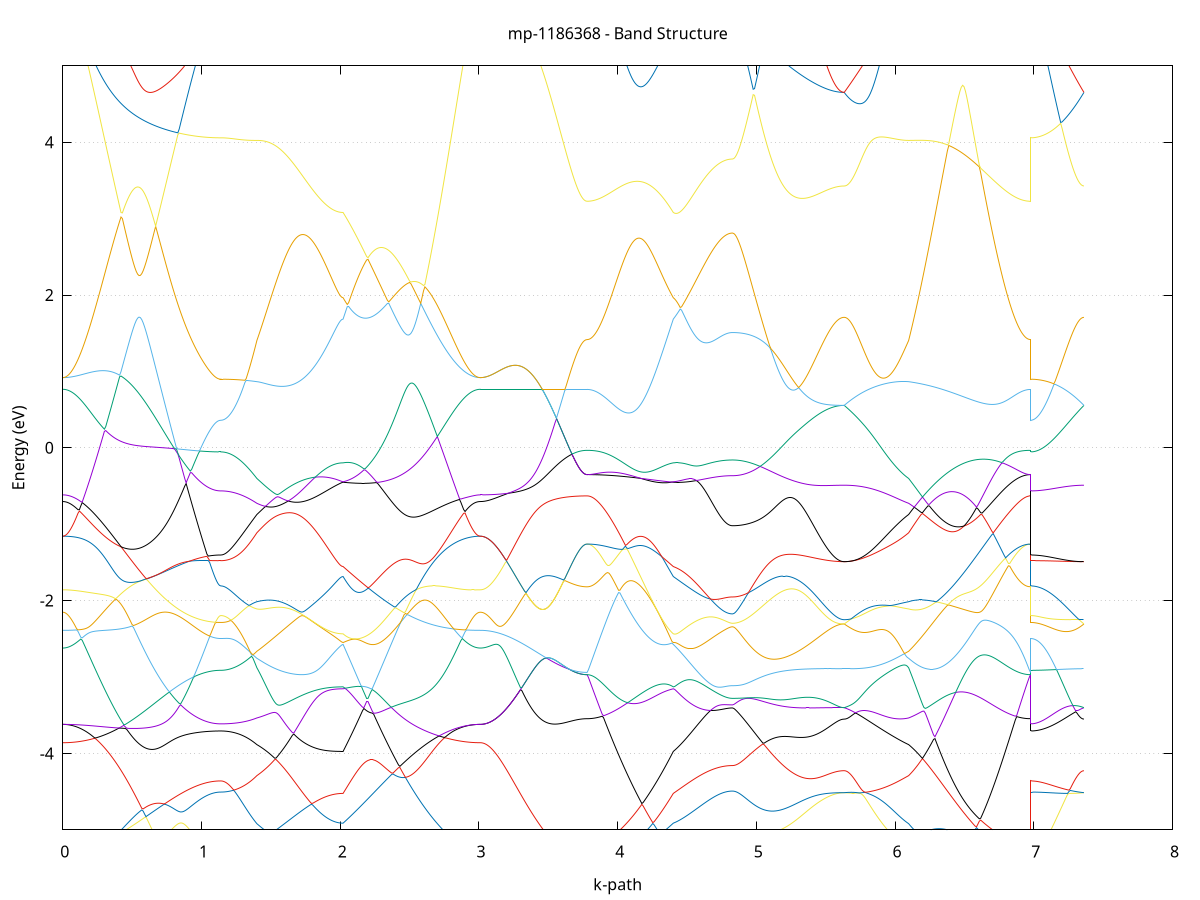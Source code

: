 set title 'mp-1186368 - Band Structure'
set xlabel 'k-path'
set ylabel 'Energy (eV)'
set grid y
set yrange [-5:5]
set terminal png size 800,600
set output 'mp-1186368_bands_gnuplot.png'
plot '-' using 1:2 with lines notitle, '-' using 1:2 with lines notitle, '-' using 1:2 with lines notitle, '-' using 1:2 with lines notitle, '-' using 1:2 with lines notitle, '-' using 1:2 with lines notitle, '-' using 1:2 with lines notitle, '-' using 1:2 with lines notitle, '-' using 1:2 with lines notitle, '-' using 1:2 with lines notitle, '-' using 1:2 with lines notitle, '-' using 1:2 with lines notitle, '-' using 1:2 with lines notitle, '-' using 1:2 with lines notitle, '-' using 1:2 with lines notitle, '-' using 1:2 with lines notitle, '-' using 1:2 with lines notitle, '-' using 1:2 with lines notitle, '-' using 1:2 with lines notitle, '-' using 1:2 with lines notitle, '-' using 1:2 with lines notitle, '-' using 1:2 with lines notitle, '-' using 1:2 with lines notitle, '-' using 1:2 with lines notitle, '-' using 1:2 with lines notitle, '-' using 1:2 with lines notitle, '-' using 1:2 with lines notitle, '-' using 1:2 with lines notitle, '-' using 1:2 with lines notitle, '-' using 1:2 with lines notitle, '-' using 1:2 with lines notitle, '-' using 1:2 with lines notitle, '-' using 1:2 with lines notitle, '-' using 1:2 with lines notitle, '-' using 1:2 with lines notitle, '-' using 1:2 with lines notitle, '-' using 1:2 with lines notitle, '-' using 1:2 with lines notitle, '-' using 1:2 with lines notitle, '-' using 1:2 with lines notitle, '-' using 1:2 with lines notitle, '-' using 1:2 with lines notitle, '-' using 1:2 with lines notitle, '-' using 1:2 with lines notitle, '-' using 1:2 with lines notitle, '-' using 1:2 with lines notitle, '-' using 1:2 with lines notitle, '-' using 1:2 with lines notitle, '-' using 1:2 with lines notitle, '-' using 1:2 with lines notitle, '-' using 1:2 with lines notitle, '-' using 1:2 with lines notitle, '-' using 1:2 with lines notitle, '-' using 1:2 with lines notitle, '-' using 1:2 with lines notitle, '-' using 1:2 with lines notitle, '-' using 1:2 with lines notitle, '-' using 1:2 with lines notitle, '-' using 1:2 with lines notitle, '-' using 1:2 with lines notitle, '-' using 1:2 with lines notitle, '-' using 1:2 with lines notitle, '-' using 1:2 with lines notitle, '-' using 1:2 with lines notitle
0.000000 -12.827267
0.009992 -12.826867
0.019983 -12.825867
0.029975 -12.824067
0.039967 -12.821667
0.049958 -12.818567
0.059950 -12.814767
0.069941 -12.810267
0.079933 -12.805067
0.089925 -12.799167
0.099916 -12.792567
0.109908 -12.785367
0.119900 -12.777467
0.129891 -12.768867
0.139883 -12.759667
0.149874 -12.749767
0.159866 -12.739267
0.169858 -12.728067
0.179849 -12.716267
0.189841 -12.703867
0.199833 -12.690767
0.209824 -12.677067
0.219816 -12.662767
0.229807 -12.647967
0.239799 -12.632467
0.249791 -12.616467
0.259782 -12.599867
0.269774 -12.582667
0.279766 -12.564967
0.289757 -12.546767
0.299749 -12.528067
0.309740 -12.508867
0.319732 -12.489167
0.329724 -12.468967
0.339715 -12.448367
0.349707 -12.427367
0.359699 -12.405867
0.369690 -12.383967
0.379682 -12.361767
0.389673 -12.339167
0.399665 -12.316167
0.409657 -12.292967
0.419648 -12.269367
0.429640 -12.245567
0.439632 -12.221467
0.449623 -12.197167
0.459615 -12.172667
0.469606 -12.147967
0.479598 -12.123167
0.489590 -12.098167
0.499581 -12.073167
0.509573 -12.048067
0.519565 -12.022967
0.529556 -11.997867
0.539548 -11.972767
0.549539 -11.947667
0.559531 -11.922767
0.569523 -11.897967
0.579514 -11.873267
0.589506 -11.848767
0.599498 -11.824567
0.609489 -11.800567
0.619481 -11.776867
0.629472 -11.753467
0.639464 -11.730467
0.649456 -11.707767
0.659447 -11.685567
0.669439 -11.663767
0.679431 -11.642467
0.689422 -11.621567
0.699414 -11.601267
0.709405 -11.581467
0.719397 -11.562267
0.729389 -11.543667
0.739380 -11.525667
0.749372 -11.508167
0.759364 -11.491467
0.769355 -11.475267
0.779347 -11.459767
0.789338 -11.444867
0.799330 -11.430667
0.809322 -11.417167
0.819313 -11.404167
0.829305 -11.391967
0.839297 -11.380367
0.849288 -11.369367
0.859280 -11.358967
0.869271 -11.349167
0.879263 -11.339967
0.889255 -11.331367
0.899246 -11.323267
0.909238 -11.315767
0.919230 -11.308767
0.929221 -11.302267
0.939213 -11.296267
0.949204 -11.290667
0.959196 -11.285567
0.969188 -11.280767
0.979179 -11.276467
0.989171 -11.272567
0.999163 -11.268967
1.009154 -11.265667
1.019146 -11.262767
1.029137 -11.260167
1.039129 -11.257767
1.049121 -11.255667
1.059112 -11.253867
1.069104 -11.252267
1.079096 -11.250967
1.089087 -11.249867
1.099079 -11.248967
1.109071 -11.248267
1.119062 -11.247767
1.129054 -11.247467
1.139045 -11.247367
1.139045 -11.247367
1.148679 -11.247367
1.158312 -11.247267
1.167946 -11.247067
1.177579 -11.246867
1.187212 -11.246567
1.196846 -11.246167
1.206479 -11.245767
1.216113 -11.245367
1.225746 -11.244867
1.235380 -11.244367
1.245013 -11.243767
1.254646 -11.243267
1.264280 -11.242667
1.273913 -11.241967
1.283547 -11.241367
1.293180 -11.240767
1.302813 -11.240267
1.312447 -11.239667
1.322080 -11.239167
1.331714 -11.238767
1.341347 -11.238367
1.350981 -11.237967
1.360614 -11.237767
1.370247 -11.237567
1.379881 -11.237567
1.389514 -11.237667
1.399148 -11.237867
1.399148 -11.237867
1.409013 -11.238167
1.418878 -11.238567
1.428743 -11.239067
1.438608 -11.239667
1.448474 -11.240267
1.458339 -11.241067
1.468204 -11.241967
1.478069 -11.242867
1.487934 -11.243867
1.497799 -11.244967
1.507665 -11.246167
1.517530 -11.247367
1.527395 -11.248667
1.537260 -11.249967
1.547125 -11.251367
1.556991 -11.252867
1.566856 -11.254267
1.576721 -11.255867
1.586586 -11.257367
1.596451 -11.258967
1.606316 -11.260667
1.616182 -11.262267
1.626047 -11.263967
1.635912 -11.265667
1.645777 -11.267367
1.655642 -11.269067
1.665508 -11.270767
1.675373 -11.272467
1.685238 -11.274267
1.695103 -11.275967
1.704968 -11.277667
1.714834 -11.279367
1.724699 -11.280967
1.734564 -11.282667
1.744429 -11.284267
1.754294 -11.285867
1.764159 -11.287467
1.774025 -11.289067
1.783890 -11.290567
1.793755 -11.292067
1.803620 -11.293467
1.813485 -11.294867
1.823351 -11.296167
1.833216 -11.297467
1.843081 -11.298767
1.852946 -11.299967
1.862811 -11.301067
1.872676 -11.302167
1.882542 -11.303167
1.892407 -11.304167
1.902272 -11.305067
1.912137 -11.305867
1.922002 -11.306667
1.931868 -11.307367
1.941733 -11.307967
1.951598 -11.308467
1.961463 -11.308967
1.971328 -11.309367
1.981194 -11.309767
1.991059 -11.309967
2.000924 -11.310167
2.010789 -11.310267
2.020654 -11.310367
2.020654 -11.310367
2.030648 -11.304567
2.040641 -11.299667
2.050634 -11.295467
2.060628 -11.292267
2.070621 -11.289867
2.080615 -11.288367
2.090608 -11.287967
2.100601 -11.288467
2.110595 -11.289967
2.120588 -11.292467
2.130582 -11.296167
2.140575 -11.300867
2.150568 -11.306667
2.160562 -11.313567
2.170555 -11.321467
2.180549 -11.330567
2.190542 -11.340767
2.200535 -11.352067
2.210529 -11.364367
2.220522 -11.377767
2.230516 -11.392167
2.240509 -11.407567
2.250502 -11.423867
2.260496 -11.441167
2.270489 -11.459367
2.280483 -11.478467
2.290476 -11.498267
2.300469 -11.518967
2.310463 -11.540367
2.320456 -11.562367
2.330450 -11.585067
2.340443 -11.608367
2.350437 -11.632267
2.360430 -11.656567
2.370423 -11.681367
2.380417 -11.706567
2.390410 -11.732167
2.400404 -11.758067
2.410397 -11.784167
2.420390 -11.810567
2.430384 -11.837167
2.440377 -11.863867
2.450371 -11.890667
2.460364 -11.917567
2.470357 -11.944567
2.480351 -11.971467
2.490344 -11.998367
2.500338 -12.025167
2.510331 -12.051867
2.520324 -12.078467
2.530318 -12.104867
2.540311 -12.131067
2.550305 -12.157067
2.560298 -12.182867
2.570291 -12.208367
2.580285 -12.233567
2.590278 -12.258367
2.600272 -12.282967
2.610265 -12.307067
2.620258 -12.330867
2.630252 -12.354267
2.640245 -12.377267
2.650239 -12.399867
2.660232 -12.421967
2.670225 -12.443567
2.680219 -12.464667
2.690212 -12.485367
2.700206 -12.505467
2.710199 -12.525167
2.720192 -12.544267
2.730186 -12.562767
2.740179 -12.580767
2.750173 -12.598167
2.760166 -12.614967
2.770159 -12.631267
2.780153 -12.646867
2.790146 -12.661967
2.800140 -12.676367
2.810133 -12.690167
2.820126 -12.703367
2.830120 -12.715867
2.840113 -12.727767
2.850107 -12.738967
2.860100 -12.749567
2.870093 -12.759567
2.880087 -12.768767
2.890080 -12.777367
2.900074 -12.785267
2.910067 -12.792567
2.920060 -12.799167
2.930054 -12.804967
2.940047 -12.810167
2.950041 -12.814767
2.960034 -12.818567
2.970027 -12.821667
2.980021 -12.824067
2.990014 -12.825867
3.000008 -12.826867
3.010001 -12.827267
3.010001 -12.827267
3.019998 -12.826967
3.029995 -12.825967
3.039992 -12.824367
3.049989 -12.822167
3.059986 -12.819367
3.069983 -12.815867
3.079980 -12.811767
3.089976 -12.807067
3.099973 -12.801767
3.109970 -12.795767
3.119967 -12.789267
3.129964 -12.782067
3.139961 -12.774267
3.149958 -12.765967
3.159955 -12.756967
3.169952 -12.747467
3.179949 -12.737467
3.189946 -12.726767
3.199943 -12.715567
3.209940 -12.703867
3.219937 -12.691567
3.229934 -12.678767
3.239930 -12.665467
3.249927 -12.651767
3.259924 -12.637467
3.269921 -12.622667
3.279918 -12.607567
3.289915 -12.591867
3.299912 -12.575867
3.309909 -12.559367
3.319906 -12.542567
3.329903 -12.525267
3.339900 -12.507767
3.349897 -12.489867
3.359894 -12.471667
3.369891 -12.453167
3.379888 -12.434467
3.389884 -12.415467
3.399881 -12.396267
3.409878 -12.376967
3.419875 -12.357467
3.429872 -12.337767
3.439869 -12.318067
3.449866 -12.298267
3.459863 -12.278467
3.469860 -12.258567
3.479857 -12.238767
3.489854 -12.219067
3.499851 -12.199467
3.509848 -12.180067
3.519845 -12.160767
3.529842 -12.141667
3.539838 -12.122967
3.549835 -12.104467
3.559832 -12.086367
3.569829 -12.068567
3.579826 -12.051367
3.589823 -12.034567
3.599820 -12.018267
3.609817 -12.002567
3.619814 -11.987467
3.629811 -11.972967
3.639808 -11.959267
3.649805 -11.946267
3.659802 -11.934067
3.669799 -11.922667
3.679796 -11.912067
3.689792 -11.902367
3.699789 -11.893667
3.709786 -11.885867
3.719783 -11.879067
3.729780 -11.873267
3.739777 -11.868467
3.749774 -11.864767
3.759771 -11.862067
3.769768 -11.860467
3.779765 -11.859967
3.779765 -11.859967
3.789630 -11.859767
3.799495 -11.859067
3.809360 -11.858067
3.819226 -11.856567
3.829091 -11.854667
3.838956 -11.852267
3.848821 -11.849567
3.858686 -11.846367
3.868552 -11.842767
3.878417 -11.838767
3.888282 -11.834367
3.898147 -11.829567
3.908012 -11.824367
3.917877 -11.818767
3.927743 -11.812767
3.937608 -11.806367
3.947473 -11.799667
3.957338 -11.792467
3.967203 -11.784967
3.977069 -11.777167
3.986934 -11.768967
3.996799 -11.760367
4.006664 -11.751467
4.016529 -11.742267
4.026395 -11.732767
4.036260 -11.722867
4.046125 -11.712767
4.055990 -11.702367
4.065855 -11.691667
4.075720 -11.680767
4.085586 -11.669567
4.095451 -11.658167
4.105316 -11.646467
4.115181 -11.634667
4.125046 -11.622667
4.134912 -11.610467
4.144777 -11.598167
4.154642 -11.585667
4.164507 -11.573167
4.174372 -11.560467
4.184237 -11.547767
4.194103 -11.535067
4.203968 -11.522267
4.213833 -11.509567
4.223698 -11.496767
4.233563 -11.484167
4.243429 -11.471567
4.253294 -11.459167
4.263159 -11.446867
4.273024 -11.434767
4.282889 -11.422867
4.292755 -11.411167
4.302620 -11.399867
4.312485 -11.388767
4.322350 -11.378067
4.332215 -11.367867
4.342080 -11.357967
4.351946 -11.348567
4.361811 -11.339767
4.371676 -11.331467
4.381541 -11.323767
4.391406 -11.316667
4.401272 -11.310367
4.401272 -11.310367
4.411192 -11.307967
4.421112 -11.305867
4.431032 -11.304267
4.440952 -11.302967
4.450873 -11.302067
4.460793 -11.301367
4.470713 -11.301067
4.480633 -11.300967
4.490553 -11.301067
4.500474 -11.301467
4.510394 -11.302167
4.520314 -11.302967
4.530234 -11.303867
4.540154 -11.304967
4.550075 -11.306267
4.559995 -11.307667
4.569915 -11.309067
4.579835 -11.310667
4.589755 -11.312267
4.599676 -11.313967
4.609596 -11.315667
4.619516 -11.317367
4.629436 -11.319067
4.639356 -11.320767
4.649276 -11.322567
4.659197 -11.324167
4.669117 -11.325867
4.679037 -11.327467
4.688957 -11.328967
4.698877 -11.330467
4.708798 -11.331867
4.718718 -11.333167
4.728638 -11.334367
4.738558 -11.335467
4.748478 -11.336467
4.758399 -11.337367
4.768319 -11.338167
4.778239 -11.338867
4.788159 -11.339467
4.798079 -11.339867
4.808000 -11.340167
4.817920 -11.340367
4.827840 -11.340467
4.827840 -11.340467
4.837784 -11.340367
4.847727 -11.340267
4.857671 -11.340167
4.867614 -11.339867
4.877558 -11.339567
4.887501 -11.339167
4.897445 -11.338767
4.907388 -11.338267
4.917332 -11.337667
4.927275 -11.337067
4.937219 -11.336367
4.947163 -11.335567
4.957106 -11.334767
4.967050 -11.333867
4.976993 -11.332867
4.986937 -11.331867
4.996880 -11.330867
5.006824 -11.329667
5.016767 -11.328567
5.026711 -11.327267
5.036654 -11.325967
5.046598 -11.324667
5.056541 -11.323267
5.066485 -11.321867
5.076429 -11.320367
5.086372 -11.318867
5.096316 -11.317367
5.106259 -11.315767
5.116203 -11.314167
5.126146 -11.312467
5.136090 -11.310767
5.146033 -11.309067
5.155977 -11.307267
5.165920 -11.305567
5.175864 -11.303767
5.185807 -11.301967
5.195751 -11.300067
5.205695 -11.298267
5.215638 -11.296367
5.225582 -11.294567
5.235525 -11.292667
5.245469 -11.290767
5.255412 -11.288967
5.265356 -11.287067
5.275299 -11.285267
5.285243 -11.283367
5.295186 -11.281567
5.305130 -11.279667
5.315073 -11.277867
5.325017 -11.276067
5.334961 -11.274367
5.344904 -11.272567
5.354848 -11.270867
5.364791 -11.269167
5.374735 -11.267567
5.384678 -11.265967
5.394622 -11.264367
5.404565 -11.262867
5.414509 -11.261367
5.424452 -11.259967
5.434396 -11.258567
5.444339 -11.257167
5.454283 -11.255867
5.464227 -11.254667
5.474170 -11.253467
5.484114 -11.252367
5.494057 -11.251367
5.504001 -11.250367
5.513944 -11.249467
5.523888 -11.248567
5.533831 -11.247867
5.543775 -11.247067
5.553718 -11.246467
5.563662 -11.245867
5.573606 -11.245367
5.583549 -11.244967
5.593493 -11.244667
5.603436 -11.244367
5.613380 -11.244167
5.623323 -11.244067
5.633267 -11.244067
5.633267 -11.244067
5.643150 -11.244067
5.653034 -11.244067
5.662918 -11.244167
5.672801 -11.244267
5.682685 -11.244367
5.692568 -11.244467
5.702452 -11.244567
5.712336 -11.244667
5.722219 -11.244767
5.732103 -11.244967
5.741986 -11.245067
5.751870 -11.245167
5.761754 -11.245267
5.771637 -11.245267
5.781521 -11.245367
5.791404 -11.245367
5.801288 -11.245367
5.811172 -11.245367
5.821055 -11.245267
5.830939 -11.245167
5.840822 -11.245067
5.850706 -11.244967
5.860589 -11.244767
5.870473 -11.244567
5.880357 -11.244367
5.890240 -11.244067
5.900124 -11.243767
5.910007 -11.243467
5.919891 -11.243167
5.929775 -11.242767
5.939658 -11.242367
5.949542 -11.241967
5.959425 -11.241567
5.969309 -11.241067
5.979193 -11.240667
5.989076 -11.240267
5.998960 -11.239867
6.008843 -11.239467
6.018727 -11.239067
6.028611 -11.238767
6.038494 -11.238467
6.048378 -11.238167
6.058261 -11.237967
6.068145 -11.237867
6.078029 -11.237767
6.087912 -11.237767
6.097796 -11.237867
6.097796 -11.237867
6.107784 -11.238267
6.117772 -11.238867
6.127760 -11.239667
6.137748 -11.240567
6.147736 -11.241767
6.157724 -11.243167
6.167712 -11.244867
6.177700 -11.246767
6.187688 -11.248867
6.197676 -11.251367
6.207664 -11.254067
6.217652 -11.257167
6.227640 -11.260567
6.237628 -11.264167
6.247616 -11.268267
6.257604 -11.272567
6.267592 -11.277267
6.277580 -11.282267
6.287568 -11.287667
6.297556 -11.293367
6.307544 -11.299467
6.317532 -11.305867
6.327520 -11.312667
6.337508 -11.319767
6.347496 -11.327267
6.357484 -11.335067
6.367472 -11.343167
6.377460 -11.351567
6.387448 -11.360367
6.397436 -11.369367
6.407424 -11.378767
6.417412 -11.388367
6.427400 -11.398267
6.437388 -11.408367
6.447376 -11.418767
6.457363 -11.429367
6.467351 -11.440067
6.477339 -11.451067
6.487327 -11.462267
6.497315 -11.473567
6.507303 -11.484967
6.517291 -11.496567
6.527279 -11.508167
6.537267 -11.519867
6.547255 -11.531667
6.557243 -11.543467
6.567231 -11.555367
6.577219 -11.567167
6.587207 -11.578967
6.597195 -11.590767
6.607183 -11.602467
6.617171 -11.614067
6.627159 -11.625667
6.637147 -11.637067
6.647135 -11.648367
6.657123 -11.659567
6.667111 -11.670467
6.677099 -11.681267
6.687087 -11.691967
6.697075 -11.702367
6.707063 -11.712467
6.717051 -11.722467
6.727039 -11.732067
6.737027 -11.741467
6.747015 -11.750567
6.757003 -11.759467
6.766991 -11.767967
6.776979 -11.776167
6.786967 -11.783967
6.796955 -11.791467
6.806943 -11.798667
6.816931 -11.805467
6.826919 -11.811967
6.836907 -11.817967
6.846895 -11.823667
6.856883 -11.828967
6.866871 -11.833867
6.876859 -11.838367
6.886847 -11.842367
6.896835 -11.846067
6.906823 -11.849267
6.916811 -11.852167
6.926799 -11.854467
6.936787 -11.856467
6.946775 -11.857967
6.956763 -11.859067
6.966751 -11.859767
6.976739 -11.859967
6.976739 -11.247367
6.986608 -11.247367
6.996477 -11.247367
7.006345 -11.247267
7.016214 -11.247267
7.026083 -11.247167
7.035952 -11.247167
7.045820 -11.247067
7.055689 -11.247067
7.065558 -11.246967
7.075427 -11.246867
7.085295 -11.246767
7.095164 -11.246667
7.105033 -11.246567
7.114902 -11.246367
7.124771 -11.246267
7.134639 -11.246167
7.144508 -11.246067
7.154377 -11.245867
7.164246 -11.245767
7.174114 -11.245667
7.183983 -11.245467
7.193852 -11.245367
7.203721 -11.245267
7.213589 -11.245067
7.223458 -11.244967
7.233327 -11.244867
7.243196 -11.244767
7.253064 -11.244667
7.262933 -11.244567
7.272802 -11.244467
7.282671 -11.244367
7.292540 -11.244267
7.302408 -11.244267
7.312277 -11.244167
7.322146 -11.244167
7.332015 -11.244067
7.341883 -11.244067
7.351752 -11.244067
7.361621 -11.244067
e
0.000000 -6.648167
0.009992 -6.647867
0.019983 -6.646867
0.029975 -6.645167
0.039967 -6.642967
0.049958 -6.640067
0.059950 -6.636567
0.069941 -6.632567
0.079933 -6.627867
0.089925 -6.622767
0.099916 -6.617167
0.109908 -6.611167
0.119900 -6.604867
0.129891 -6.598167
0.139883 -6.591367
0.149874 -6.584467
0.159866 -6.577567
0.169858 -6.570867
0.179849 -6.564467
0.189841 -6.558667
0.199833 -6.553567
0.209824 -6.549567
0.219816 -6.546867
0.229807 -6.545767
0.239799 -6.546767
0.249791 -6.549967
0.259782 -6.555767
0.269774 -6.564467
0.279766 -6.576167
0.289757 -6.590967
0.299749 -6.608567
0.309740 -6.629067
0.319732 -6.652067
0.329724 -6.677267
0.339715 -6.704367
0.349707 -6.733067
0.359699 -6.763067
0.369690 -6.794067
0.379682 -6.825867
0.389673 -6.858167
0.399665 -6.890867
0.409657 -6.923767
0.419648 -6.956667
0.429640 -6.989467
0.439632 -7.022067
0.449623 -7.054367
0.459615 -7.086167
0.469606 -7.117567
0.479598 -7.148267
0.489590 -7.178367
0.499581 -7.207667
0.509573 -7.236167
0.519565 -7.263767
0.529556 -7.290467
0.539548 -7.316167
0.549539 -7.340867
0.559531 -7.364467
0.569523 -7.386867
0.579514 -7.408167
0.589506 -7.428267
0.599498 -7.446967
0.609489 -7.464467
0.619481 -7.480567
0.629472 -7.495367
0.639464 -7.508667
0.649456 -7.520567
0.659447 -7.531067
0.669439 -7.539967
0.679431 -7.547367
0.689422 -7.553267
0.699414 -7.557667
0.709405 -7.560367
0.719397 -7.561567
0.729389 -7.561267
0.739380 -7.559267
0.749372 -7.555667
0.759364 -7.550567
0.769355 -7.543867
0.779347 -7.535667
0.789338 -7.525967
0.799330 -7.514667
0.809322 -7.501867
0.819313 -7.487767
0.829305 -7.472167
0.839297 -7.455167
0.849288 -7.436967
0.859280 -7.417467
0.869271 -7.396767
0.879263 -7.374967
0.889255 -7.352067
0.899246 -7.328267
0.909238 -7.303567
0.919230 -7.277967
0.929221 -7.251767
0.939213 -7.224967
0.949204 -7.197667
0.959196 -7.170067
0.969188 -7.142167
0.979179 -7.114267
0.989171 -7.086367
0.999163 -7.058867
1.009154 -7.031667
1.019146 -7.005167
1.029137 -6.979467
1.039129 -6.954767
1.049121 -6.931367
1.059112 -6.909567
1.069104 -6.889467
1.079096 -6.871467
1.089087 -6.855667
1.099079 -6.842467
1.109071 -6.831867
1.119062 -6.824167
1.129054 -6.819467
1.139045 -6.817967
1.139045 -6.817967
1.148679 -6.817667
1.158312 -6.816667
1.167946 -6.815067
1.177579 -6.812867
1.187212 -6.809967
1.196846 -6.806467
1.206479 -6.802367
1.216113 -6.797667
1.225746 -6.792267
1.235380 -6.786367
1.245013 -6.779767
1.254646 -6.772667
1.264280 -6.765067
1.273913 -6.756767
1.283547 -6.748067
1.293180 -6.738767
1.302813 -6.728967
1.312447 -6.718667
1.322080 -6.707967
1.331714 -6.696667
1.341347 -6.685067
1.350981 -6.672967
1.360614 -6.660467
1.370247 -6.647567
1.379881 -6.634367
1.389514 -6.620767
1.399148 -6.639067
1.399148 -6.639067
1.409013 -6.655267
1.418878 -6.670967
1.428743 -6.686267
1.438608 -6.701067
1.448474 -6.715567
1.458339 -6.729567
1.468204 -6.743267
1.478069 -6.756467
1.487934 -6.769267
1.497799 -6.781667
1.507665 -6.793567
1.517530 -6.805167
1.527395 -6.816367
1.537260 -6.827167
1.547125 -6.837567
1.556991 -6.847567
1.566856 -6.857267
1.576721 -6.866467
1.586586 -6.875367
1.596451 -6.883967
1.606316 -6.892067
1.616182 -6.899967
1.626047 -6.907367
1.635912 -6.914567
1.645777 -6.921367
1.655642 -6.927767
1.665508 -6.933967
1.675373 -6.939767
1.685238 -6.945267
1.695103 -6.950567
1.704968 -6.964967
1.714834 -6.983367
1.724699 -7.001467
1.734564 -7.019167
1.744429 -7.036567
1.754294 -7.053467
1.764159 -7.069967
1.774025 -7.086067
1.783890 -7.101567
1.793755 -7.116667
1.803620 -7.131167
1.813485 -7.145167
1.823351 -7.158567
1.833216 -7.171467
1.843081 -7.183767
1.852946 -7.195367
1.862811 -7.206467
1.872676 -7.216967
1.882542 -7.226767
1.892407 -7.235967
1.902272 -7.244467
1.912137 -7.252367
1.922002 -7.259567
1.931868 -7.266167
1.941733 -7.271967
1.951598 -7.277167
1.961463 -7.281767
1.971328 -7.285567
1.981194 -7.288667
1.991059 -7.291067
2.000924 -7.292867
2.010789 -7.293867
2.020654 -7.294267
2.020654 -7.294267
2.030648 -7.325167
2.040641 -7.354867
2.050634 -7.383167
2.060628 -7.410167
2.070621 -7.435667
2.080615 -7.459667
2.090608 -7.482167
2.100601 -7.503067
2.110595 -7.522267
2.120588 -7.539767
2.130582 -7.555567
2.140575 -7.569567
2.150568 -7.581867
2.160562 -7.592267
2.170555 -7.600867
2.180549 -7.607767
2.190542 -7.612767
2.200535 -7.615867
2.210529 -7.617267
2.220522 -7.616767
2.230516 -7.614567
2.240509 -7.610567
2.250502 -7.604767
2.260496 -7.597367
2.270489 -7.588267
2.280483 -7.577467
2.290476 -7.565167
2.300469 -7.551267
2.310463 -7.535767
2.320456 -7.518967
2.330450 -7.500667
2.340443 -7.480967
2.350437 -7.460067
2.360430 -7.437867
2.370423 -7.414367
2.380417 -7.389867
2.390410 -7.364167
2.400404 -7.337467
2.410397 -7.309867
2.420390 -7.281267
2.430384 -7.251867
2.440377 -7.221567
2.450371 -7.190567
2.460364 -7.158967
2.470357 -7.126667
2.480351 -7.093767
2.490344 -7.060467
2.500338 -7.026767
2.510331 -6.992767
2.520324 -6.958467
2.530318 -6.924067
2.540311 -6.889567
2.550305 -6.855067
2.560298 -6.820867
2.570291 -6.786867
2.580285 -6.753467
2.590278 -6.720667
2.600272 -6.688767
2.610265 -6.657967
2.620258 -6.628467
2.630252 -6.600767
2.640245 -6.575067
2.650239 -6.551667
2.660232 -6.531067
2.670225 -6.513367
2.680219 -6.499067
2.690212 -6.488067
2.700206 -6.480367
2.710199 -6.475867
2.720192 -6.474267
2.730186 -6.475167
2.740179 -6.478267
2.750173 -6.483167
2.760166 -6.489567
2.770159 -6.496967
2.780153 -6.505267
2.790146 -6.514067
2.800140 -6.523267
2.810133 -6.532767
2.820126 -6.542267
2.830120 -6.551667
2.840113 -6.560967
2.850107 -6.570067
2.860100 -6.578767
2.870093 -6.587167
2.880087 -6.595167
2.890080 -6.602667
2.900074 -6.609667
2.910067 -6.616167
2.920060 -6.622167
2.930054 -6.627567
2.940047 -6.632267
2.950041 -6.636467
2.960034 -6.639967
2.970027 -6.642967
2.980021 -6.645167
2.990014 -6.646867
3.000008 -6.647867
3.010001 -6.648167
3.010001 -6.648167
3.019998 -6.650567
3.029995 -6.657767
3.039992 -6.669267
3.049989 -6.684667
3.059986 -6.703267
3.069983 -6.724567
3.079980 -6.748067
3.089976 -6.773267
3.099973 -6.799867
3.109970 -6.827667
3.119967 -6.856367
3.129964 -6.885867
3.139961 -6.915867
3.149958 -6.946267
3.159955 -6.977167
3.169952 -7.008167
3.179949 -7.039467
3.189946 -7.070867
3.199943 -7.102267
3.209940 -7.133767
3.219937 -7.165167
3.229934 -7.196467
3.239930 -7.227767
3.249927 -7.258867
3.259924 -7.289867
3.269921 -7.320667
3.279918 -7.351167
3.289915 -7.381467
3.299912 -7.411567
3.309909 -7.441367
3.319906 -7.470867
3.329903 -7.499967
3.339900 -7.528867
3.349897 -7.557267
3.359894 -7.585467
3.369891 -7.613167
3.379888 -7.640567
3.389884 -7.667467
3.399881 -7.693967
3.409878 -7.720167
3.419875 -7.745767
3.429872 -7.770967
3.439869 -7.795767
3.449866 -7.820067
3.459863 -7.843867
3.469860 -7.867067
3.479857 -7.889867
3.489854 -7.912067
3.499851 -7.933867
3.509848 -7.954967
3.519845 -7.975567
3.529842 -7.995667
3.539838 -8.015067
3.549835 -8.033867
3.559832 -8.052067
3.569829 -8.069667
3.579826 -8.086567
3.589823 -8.102867
3.599820 -8.118467
3.609817 -8.133267
3.619814 -8.147467
3.629811 -8.160867
3.639808 -8.173567
3.649805 -8.185367
3.659802 -8.196467
3.669799 -8.206767
3.679796 -8.216267
3.689792 -8.224867
3.699789 -8.232667
3.709786 -8.239467
3.719783 -8.245467
3.729780 -8.250567
3.739777 -8.254767
3.749774 -8.258067
3.759771 -8.260367
3.769768 -8.261767
3.779765 -8.262267
3.779765 -8.262267
3.789630 -8.261867
3.799495 -8.260767
3.809360 -8.258867
3.819226 -8.256167
3.829091 -8.252867
3.838956 -8.248667
3.848821 -8.243867
3.858686 -8.238167
3.868552 -8.231867
3.878417 -8.224767
3.888282 -8.216967
3.898147 -8.208367
3.908012 -8.199067
3.917877 -8.189067
3.927743 -8.178367
3.937608 -8.166867
3.947473 -8.154767
3.957338 -8.141967
3.967203 -8.128467
3.977069 -8.114167
3.986934 -8.099367
3.996799 -8.083767
4.006664 -8.067567
4.016529 -8.050667
4.026395 -8.033167
4.036260 -8.015067
4.046125 -7.996267
4.055990 -7.976867
4.065855 -7.956867
4.075720 -7.936367
4.085586 -7.915167
4.095451 -7.893467
4.105316 -7.871167
4.115181 -7.848267
4.125046 -7.824967
4.134912 -7.801067
4.144777 -7.776667
4.154642 -7.751767
4.164507 -7.726367
4.174372 -7.700567
4.184237 -7.674267
4.194103 -7.647567
4.203968 -7.620367
4.213833 -7.592767
4.223698 -7.564867
4.233563 -7.536467
4.243429 -7.507767
4.253294 -7.478767
4.263159 -7.449367
4.273024 -7.419667
4.282889 -7.389667
4.292755 -7.359367
4.302620 -7.328767
4.312485 -7.297967
4.322350 -7.266867
4.332215 -7.235567
4.342080 -7.204067
4.351946 -7.172367
4.361811 -7.161267
4.371676 -7.195967
4.381541 -7.229767
4.391406 -7.262567
4.401272 -7.294267
4.401272 -7.294267
4.411192 -7.308867
4.421112 -7.325367
4.431032 -7.343167
4.440952 -7.361667
4.450873 -7.380767
4.460793 -7.400167
4.470713 -7.419767
4.480633 -7.439267
4.490553 -7.458667
4.500474 -7.477867
4.510394 -7.496867
4.520314 -7.515467
4.530234 -7.533767
4.540154 -7.551767
4.550075 -7.569267
4.559995 -7.586367
4.569915 -7.602967
4.579835 -7.619067
4.589755 -7.634767
4.599676 -7.649867
4.609596 -7.664367
4.619516 -7.678367
4.629436 -7.691867
4.639356 -7.704667
4.649276 -7.716967
4.659197 -7.728567
4.669117 -7.739667
4.679037 -7.750067
4.688957 -7.759867
4.698877 -7.768967
4.708798 -7.777467
4.718718 -7.785267
4.728638 -7.792467
4.738558 -7.798967
4.748478 -7.804767
4.758399 -7.809967
4.768319 -7.814467
4.778239 -7.818267
4.788159 -7.821367
4.798079 -7.823767
4.808000 -7.825467
4.817920 -7.826567
4.827840 -7.826867
4.827840 -7.826867
4.837784 -7.826467
4.847727 -7.825367
4.857671 -7.823567
4.867614 -7.820967
4.877558 -7.817567
4.887501 -7.813467
4.897445 -7.808667
4.907388 -7.803167
4.917332 -7.796867
4.927275 -7.789867
4.937219 -7.782167
4.947163 -7.773667
4.957106 -7.764567
4.967050 -7.754667
4.976993 -7.744067
4.986937 -7.732867
4.996880 -7.720867
5.006824 -7.708267
5.016767 -7.695067
5.026711 -7.681067
5.036654 -7.666467
5.046598 -7.651267
5.056541 -7.635467
5.066485 -7.618967
5.076429 -7.601967
5.086372 -7.584267
5.096316 -7.566067
5.106259 -7.547267
5.116203 -7.527967
5.126146 -7.508167
5.136090 -7.487767
5.146033 -7.466967
5.155977 -7.445667
5.165920 -7.423867
5.175864 -7.401767
5.185807 -7.379167
5.195751 -7.356167
5.205695 -7.332867
5.215638 -7.309267
5.225582 -7.285267
5.235525 -7.261067
5.245469 -7.236667
5.255412 -7.211967
5.265356 -7.187167
5.275299 -7.162167
5.285243 -7.136967
5.295186 -7.111867
5.305130 -7.086567
5.315073 -7.061367
5.325017 -7.036167
5.334961 -7.011067
5.344904 -6.986067
5.354848 -6.961267
5.364791 -6.936667
5.374735 -6.912267
5.384678 -6.888267
5.394622 -6.864467
5.404565 -6.841167
5.414509 -6.818267
5.424452 -6.795867
5.434396 -6.773967
5.444339 -6.752667
5.454283 -6.731967
5.464227 -6.711967
5.474170 -6.692667
5.484114 -6.674267
5.494057 -6.656567
5.504001 -6.639767
5.513944 -6.623967
5.523888 -6.609167
5.533831 -6.595267
5.543775 -6.582567
5.553718 -6.570967
5.563662 -6.560667
5.573606 -6.551567
5.583549 -6.543767
5.593493 -6.537267
5.603436 -6.532167
5.613380 -6.528567
5.623323 -6.526367
5.633267 -6.525567
5.633267 -6.525567
5.643150 -6.536067
5.653034 -6.546167
5.662918 -6.555867
5.672801 -6.565267
5.682685 -6.574367
5.692568 -6.583067
5.702452 -6.591467
5.712336 -6.599467
5.722219 -6.607067
5.732103 -6.614367
5.741986 -6.621267
5.751870 -6.627767
5.761754 -6.633967
5.771637 -6.639767
5.781521 -6.645167
5.791404 -6.650267
5.801288 -6.654967
5.811172 -6.659167
5.821055 -6.663067
5.830939 -6.666567
5.840822 -6.669767
5.850706 -6.672467
5.860589 -6.674867
5.870473 -6.676767
5.880357 -6.678367
5.890240 -6.679467
5.900124 -6.680267
5.910007 -6.680567
5.919891 -6.680467
5.929775 -6.680067
5.939658 -6.679167
5.949542 -6.677867
5.959425 -6.676167
5.969309 -6.674067
5.979193 -6.671467
5.989076 -6.668467
5.998960 -6.665067
6.008843 -6.661267
6.018727 -6.656967
6.028611 -6.652267
6.038494 -6.647167
6.048378 -6.641567
6.058261 -6.635567
6.068145 -6.629067
6.078029 -6.622067
6.087912 -6.626067
6.097796 -6.639067
6.097796 -6.639067
6.107784 -6.662467
6.117772 -6.685967
6.127760 -6.709367
6.137748 -6.732767
6.147736 -6.756067
6.157724 -6.779467
6.167712 -6.802767
6.177700 -6.825967
6.187688 -6.849267
6.197676 -6.872467
6.207664 -6.895567
6.217652 -6.918767
6.227640 -6.941867
6.237628 -6.964867
6.247616 -6.987967
6.257604 -7.010967
6.267592 -7.033867
6.277580 -7.056867
6.287568 -7.079767
6.297556 -7.102767
6.307544 -7.125667
6.317532 -7.148567
6.327520 -7.171467
6.337508 -7.194367
6.347496 -7.217167
6.357484 -7.240067
6.367472 -7.262967
6.377460 -7.285867
6.387448 -7.308867
6.397436 -7.331767
6.407424 -7.354667
6.417412 -7.377567
6.427400 -7.400467
6.437388 -7.423367
6.447376 -7.446367
6.457363 -7.469267
6.467351 -7.492067
6.477339 -7.514967
6.487327 -7.537767
6.497315 -7.560567
6.507303 -7.583267
6.517291 -7.605967
6.527279 -7.628467
6.537267 -7.650967
6.547255 -7.673367
6.557243 -7.695567
6.567231 -7.717667
6.577219 -7.739667
6.587207 -7.761467
6.597195 -7.782967
6.607183 -7.804367
6.617171 -7.825467
6.627159 -7.846367
6.637147 -7.866967
6.647135 -7.887267
6.657123 -7.907267
6.667111 -7.926867
6.677099 -7.946167
6.687087 -7.965067
6.697075 -7.983567
6.707063 -8.001567
6.717051 -8.019167
6.727039 -8.036367
6.737027 -8.052967
6.747015 -8.069067
6.757003 -8.084667
6.766991 -8.099767
6.776979 -8.114167
6.786967 -8.128067
6.796955 -8.141367
6.806943 -8.154067
6.816931 -8.166067
6.826919 -8.177467
6.836907 -8.188167
6.846895 -8.198167
6.856883 -8.207467
6.866871 -8.216167
6.876859 -8.224067
6.886847 -8.231267
6.896835 -8.237667
6.906823 -8.243467
6.916811 -8.248367
6.926799 -8.252567
6.936787 -8.256067
6.946775 -8.258767
6.956763 -8.260667
6.966751 -8.261867
6.976739 -8.262267
6.976739 -6.817967
6.986608 -6.817767
6.996477 -6.817067
7.006345 -6.815967
7.016214 -6.814467
7.026083 -6.812467
7.035952 -6.810067
7.045820 -6.807267
7.055689 -6.803967
7.065558 -6.800267
7.075427 -6.796167
7.085295 -6.791667
7.095164 -6.786667
7.105033 -6.781367
7.114902 -6.775567
7.124771 -6.769467
7.134639 -6.762867
7.144508 -6.755967
7.154377 -6.748667
7.164246 -6.740967
7.174114 -6.732967
7.183983 -6.724567
7.193852 -6.715767
7.203721 -6.706767
7.213589 -6.697367
7.223458 -6.687567
7.233327 -6.677567
7.243196 -6.667267
7.253064 -6.656667
7.262933 -6.645867
7.272802 -6.634667
7.282671 -6.623367
7.292540 -6.611767
7.302408 -6.599967
7.312277 -6.587967
7.322146 -6.575767
7.332015 -6.563467
7.341883 -6.550967
7.351752 -6.538367
7.361621 -6.525567
e
0.000000 -6.187567
0.009992 -6.187267
0.019983 -6.186467
0.029975 -6.184967
0.039967 -6.182967
0.049958 -6.180367
0.059950 -6.177267
0.069941 -6.173467
0.079933 -6.169167
0.089925 -6.164367
0.099916 -6.158967
0.109908 -6.152967
0.119900 -6.146367
0.129891 -6.139267
0.139883 -6.131667
0.149874 -6.123467
0.159866 -6.114767
0.169858 -6.105467
0.179849 -6.095667
0.189841 -6.085367
0.199833 -6.074567
0.209824 -6.063267
0.219816 -6.051467
0.229807 -6.039167
0.239799 -6.026367
0.249791 -6.013167
0.259782 -5.999467
0.269774 -5.985367
0.279766 -5.970767
0.289757 -5.965767
0.299749 -5.967467
0.309740 -5.966067
0.319732 -5.961767
0.329724 -5.954867
0.339715 -5.945567
0.349707 -5.934167
0.359699 -5.920967
0.369690 -5.906167
0.379682 -5.890067
0.389673 -5.872667
0.399665 -5.854367
0.409657 -5.835167
0.419648 -5.815167
0.429640 -5.794567
0.439632 -5.773367
0.449623 -5.751767
0.459615 -5.729667
0.469606 -5.707367
0.479598 -5.684667
0.489590 -5.661867
0.499581 -5.638767
0.509573 -5.615567
0.519565 -5.592267
0.529556 -5.568867
0.539548 -5.545367
0.549539 -5.521867
0.559531 -5.498267
0.569523 -5.474767
0.579514 -5.459167
0.589506 -5.446467
0.599498 -5.434767
0.609489 -5.424067
0.619481 -5.414267
0.629472 -5.405567
0.639464 -5.397867
0.649456 -5.391367
0.659447 -5.385867
0.669439 -5.381567
0.679431 -5.378267
0.689422 -5.376067
0.699414 -5.374967
0.709405 -5.374867
0.719397 -5.375667
0.729389 -5.377367
0.739380 -5.379867
0.749372 -5.390367
0.759364 -5.425867
0.769355 -5.460767
0.779347 -5.495267
0.789338 -5.529167
0.799330 -5.562567
0.809322 -5.595267
0.819313 -5.627367
0.829305 -5.658767
0.839297 -5.689467
0.849288 -5.719467
0.859280 -5.748667
0.869271 -5.777167
0.879263 -5.804767
0.889255 -5.831467
0.899246 -5.857367
0.909238 -5.882367
0.919230 -5.906467
0.929221 -5.929667
0.939213 -5.951867
0.949204 -5.973067
0.959196 -5.993267
0.969188 -6.012567
0.979179 -6.030767
0.989171 -6.047967
0.999163 -6.064067
1.009154 -6.079167
1.019146 -6.093167
1.029137 -6.106067
1.039129 -6.117867
1.049121 -6.128667
1.059112 -6.138267
1.069104 -6.146767
1.079096 -6.154167
1.089087 -6.160467
1.099079 -6.165567
1.109071 -6.169567
1.119062 -6.172367
1.129054 -6.174067
1.139045 -6.174667
1.139045 -6.174667
1.148679 -6.175867
1.158312 -6.179467
1.167946 -6.185467
1.177579 -6.193467
1.187212 -6.203567
1.196846 -6.215467
1.206479 -6.228967
1.216113 -6.243867
1.225746 -6.259967
1.235380 -6.277167
1.245013 -6.295267
1.254646 -6.314167
1.264280 -6.333667
1.273913 -6.353867
1.283547 -6.374467
1.293180 -6.395367
1.302813 -6.416667
1.312447 -6.438267
1.322080 -6.460167
1.331714 -6.482167
1.341347 -6.504267
1.350981 -6.526567
1.360614 -6.548967
1.370247 -6.571467
1.379881 -6.593967
1.389514 -6.616567
1.399148 -6.606867
1.399148 -6.606867
1.409013 -6.597667
1.418878 -6.590367
1.428743 -6.585067
1.438608 -6.581867
1.448474 -6.580667
1.458339 -6.581567
1.468204 -6.584467
1.478069 -6.589267
1.487934 -6.595967
1.497799 -6.604267
1.507665 -6.614267
1.517530 -6.625767
1.527395 -6.638467
1.537260 -6.652467
1.547125 -6.667467
1.556991 -6.683367
1.566856 -6.700067
1.576721 -6.717567
1.586586 -6.735467
1.596451 -6.753967
1.606316 -6.772767
1.616182 -6.791867
1.626047 -6.811167
1.635912 -6.830567
1.645777 -6.850067
1.655642 -6.869567
1.665508 -6.888967
1.675373 -6.908267
1.685238 -6.927367
1.695103 -6.946367
1.704968 -6.955467
1.714834 -6.960067
1.724699 -6.964467
1.734564 -6.968567
1.744429 -6.972467
1.754294 -6.976067
1.764159 -6.979367
1.774025 -6.982567
1.783890 -6.985467
1.793755 -6.988167
1.803620 -6.990667
1.813485 -6.992967
1.823351 -6.995067
1.833216 -6.996967
1.843081 -6.998767
1.852946 -7.000367
1.862811 -7.001867
1.872676 -7.003167
1.882542 -7.004367
1.892407 -7.005467
1.902272 -7.006467
1.912137 -7.007267
1.922002 -7.008067
1.931868 -7.008667
1.941733 -7.009267
1.951598 -7.009767
1.961463 -7.010167
1.971328 -7.010567
1.981194 -7.010767
1.991059 -7.010967
2.000924 -7.011167
2.010789 -7.011267
2.020654 -7.011267
2.020654 -7.011267
2.030648 -6.978267
2.040641 -6.945167
2.050634 -6.911867
2.060628 -6.878667
2.070621 -6.845267
2.080615 -6.811867
2.090608 -6.778467
2.100601 -6.745067
2.110595 -6.711667
2.120588 -6.678267
2.130582 -6.644867
2.140575 -6.611567
2.150568 -6.578367
2.160562 -6.545167
2.170555 -6.512167
2.180549 -6.479267
2.190542 -6.446467
2.200535 -6.413967
2.210529 -6.381567
2.220522 -6.349467
2.230516 -6.317667
2.240509 -6.286167
2.250502 -6.254967
2.260496 -6.224167
2.270489 -6.193767
2.280483 -6.163867
2.290476 -6.134467
2.300469 -6.105667
2.310463 -6.077567
2.320456 -6.050067
2.330450 -6.023467
2.340443 -5.997667
2.350437 -5.972767
2.360430 -5.948967
2.370423 -5.926167
2.380417 -5.904667
2.390410 -5.884367
2.400404 -5.865467
2.410397 -5.847967
2.420390 -5.832067
2.430384 -5.817667
2.440377 -5.804967
2.450371 -5.793967
2.460364 -5.784767
2.470357 -5.777267
2.480351 -5.771467
2.490344 -5.768167
2.500338 -5.768567
2.510331 -5.768667
2.520324 -5.768367
2.530318 -5.767867
2.540311 -5.771567
2.550305 -5.776667
2.560298 -5.782967
2.570291 -5.802767
2.580285 -5.822767
2.590278 -5.841667
2.600272 -5.859267
2.610265 -5.875267
2.620258 -5.889467
2.630252 -5.901567
2.640245 -5.911267
2.650239 -5.918067
2.660232 -5.921867
2.670225 -5.922267
2.680219 -5.919167
2.690212 -5.929867
2.700206 -5.943167
2.710199 -5.956367
2.720192 -5.969567
2.730186 -5.982567
2.740179 -5.995367
2.750173 -6.007967
2.760166 -6.020367
2.770159 -6.032367
2.780153 -6.044167
2.790146 -6.055567
2.800140 -6.066667
2.810133 -6.077367
2.820126 -6.087567
2.830120 -6.097467
2.840113 -6.106867
2.850107 -6.115767
2.860100 -6.124267
2.870093 -6.132267
2.880087 -6.139767
2.890080 -6.146667
2.900074 -6.153167
2.910067 -6.159067
2.920060 -6.164467
2.930054 -6.169267
2.940047 -6.173567
2.950041 -6.177267
2.960034 -6.180367
2.970027 -6.182967
2.980021 -6.184967
2.990014 -6.186467
3.000008 -6.187267
3.010001 -6.187567
3.010001 -6.187567
3.019998 -6.185467
3.029995 -6.179267
3.039992 -6.169267
3.049989 -6.156067
3.059986 -6.140267
3.069983 -6.122467
3.079980 -6.103067
3.089976 -6.082567
3.099973 -6.061267
3.109970 -6.039567
3.119967 -6.017567
3.129964 -5.995567
3.139961 -5.973667
3.149958 -5.951967
3.159955 -5.930767
3.169952 -5.910067
3.179949 -5.889867
3.189946 -5.870367
3.199943 -5.851667
3.209940 -5.833767
3.219937 -5.816867
3.229934 -5.800867
3.239930 -5.785867
3.249927 -5.771967
3.259924 -5.759367
3.269921 -5.747867
3.279918 -5.737767
3.289915 -5.728967
3.299912 -5.721567
3.309909 -5.715667
3.319906 -5.711167
3.329903 -5.708367
3.339900 -5.707067
3.349897 -5.707367
3.359894 -5.709367
3.369891 -5.712967
3.379888 -5.718267
3.389884 -5.725167
3.399881 -5.733767
3.409878 -5.743867
3.419875 -5.755567
3.429872 -5.768667
3.439869 -5.783167
3.449866 -5.799067
3.459863 -5.816167
3.469860 -5.834367
3.479857 -5.853567
3.489854 -5.873667
3.499851 -5.894467
3.509848 -5.915967
3.519845 -5.937967
3.529842 -5.960367
3.539838 -5.982967
3.549835 -6.005667
3.559832 -6.028467
3.569829 -6.051067
3.579826 -6.073367
3.589823 -6.095367
3.599820 -6.116967
3.609817 -6.137867
3.619814 -6.158167
3.629811 -6.177667
3.639808 -6.196267
3.649805 -6.214067
3.659802 -6.230767
3.669799 -6.246367
3.679796 -6.260867
3.689792 -6.274167
3.699789 -6.286167
3.709786 -6.296867
3.719783 -6.306167
3.729780 -6.314167
3.739777 -6.320767
3.749774 -6.325967
3.759771 -6.329567
3.769768 -6.331767
3.779765 -6.332567
3.779765 -6.332567
3.789630 -6.332267
3.799495 -6.331567
3.809360 -6.330367
3.819226 -6.328767
3.829091 -6.326667
3.838956 -6.324067
3.848821 -6.321067
3.858686 -6.317567
3.868552 -6.313767
3.878417 -6.309567
3.888282 -6.304967
3.898147 -6.300067
3.908012 -6.294767
3.917877 -6.289267
3.927743 -6.283567
3.937608 -6.277767
3.947473 -6.271867
3.957338 -6.265867
3.967203 -6.259967
3.977069 -6.254167
3.986934 -6.248767
3.996799 -6.243667
4.006664 -6.239267
4.016529 -6.235567
4.026395 -6.232867
4.036260 -6.231367
4.046125 -6.231367
4.055990 -6.233167
4.065855 -6.236967
4.075720 -6.243067
4.085586 -6.251767
4.095451 -6.263167
4.105316 -6.277367
4.115181 -6.294467
4.125046 -6.314367
4.134912 -6.336967
4.144777 -6.362067
4.154642 -6.389467
4.164507 -6.418967
4.174372 -6.450267
4.184237 -6.483267
4.194103 -6.517567
4.203968 -6.553167
4.213833 -6.589667
4.223698 -6.626967
4.233563 -6.665067
4.243429 -6.703567
4.253294 -6.742467
4.263159 -6.781567
4.273024 -6.820767
4.282889 -6.860067
4.292755 -6.899167
4.302620 -6.938067
4.312485 -6.976567
4.322350 -7.014767
4.332215 -7.052367
4.342080 -7.089367
4.351946 -7.125767
4.361811 -7.140467
4.371676 -7.108367
4.381541 -7.076167
4.391406 -7.043767
4.401272 -7.011267
4.401272 -7.011267
4.411192 -6.995567
4.421112 -6.977067
4.431032 -6.956367
4.440952 -6.933967
4.450873 -6.910167
4.460793 -6.885267
4.470713 -6.859467
4.480633 -6.833067
4.490553 -6.805967
4.500474 -6.778467
4.510394 -6.750567
4.520314 -6.722467
4.530234 -6.694267
4.540154 -6.665967
4.550075 -6.637667
4.559995 -6.609467
4.569915 -6.581467
4.579835 -6.553767
4.589755 -6.526367
4.599676 -6.499467
4.609596 -6.473067
4.619516 -6.447167
4.629436 -6.421967
4.639356 -6.397467
4.649276 -6.373867
4.659197 -6.350967
4.669117 -6.329067
4.679037 -6.308167
4.688957 -6.288367
4.698877 -6.269567
4.708798 -6.252067
4.718718 -6.235667
4.728638 -6.220567
4.738558 -6.206767
4.748478 -6.194267
4.758399 -6.183267
4.768319 -6.173567
4.778239 -6.165367
4.788159 -6.158567
4.798079 -6.153367
4.808000 -6.149567
4.817920 -6.147267
4.827840 -6.146567
4.827840 -6.146567
4.837784 -6.146367
4.847727 -6.145867
4.857671 -6.145067
4.867614 -6.143967
4.877558 -6.142567
4.887501 -6.140767
4.897445 -6.138767
4.907388 -6.136467
4.917332 -6.133867
4.927275 -6.130967
4.937219 -6.127867
4.947163 -6.124567
4.957106 -6.120967
4.967050 -6.117167
4.976993 -6.113167
4.986937 -6.109067
4.996880 -6.104867
5.006824 -6.100467
5.016767 -6.095967
5.026711 -6.091367
5.036654 -6.086767
5.046598 -6.082167
5.056541 -6.077467
5.066485 -6.072867
5.076429 -6.068367
5.086372 -6.063967
5.096316 -6.059567
5.106259 -6.055367
5.116203 -6.051367
5.126146 -6.047567
5.136090 -6.043867
5.146033 -6.040567
5.155977 -6.037367
5.165920 -6.034567
5.175864 -6.031967
5.185807 -6.029767
5.195751 -6.027867
5.205695 -6.026267
5.215638 -6.039767
5.225582 -6.058567
5.235525 -6.077367
5.245469 -6.096167
5.255412 -6.114767
5.265356 -6.133267
5.275299 -6.151567
5.285243 -6.169767
5.295186 -6.187667
5.305130 -6.205267
5.315073 -6.222667
5.325017 -6.239767
5.334961 -6.256467
5.344904 -6.272867
5.354848 -6.288867
5.364791 -6.304467
5.374735 -6.319667
5.384678 -6.334367
5.394622 -6.348667
5.404565 -6.362567
5.414509 -6.375867
5.424452 -6.388767
5.434396 -6.401067
5.444339 -6.412867
5.454283 -6.424167
5.464227 -6.434867
5.474170 -6.445067
5.484114 -6.454667
5.494057 -6.463667
5.504001 -6.472067
5.513944 -6.479867
5.523888 -6.487167
5.533831 -6.493767
5.543775 -6.499767
5.553718 -6.505167
5.563662 -6.509967
5.573606 -6.514067
5.583549 -6.517567
5.593493 -6.520467
5.603436 -6.522667
5.613380 -6.524367
5.623323 -6.525267
5.633267 -6.525567
5.633267 -6.525567
5.643150 -6.515167
5.653034 -6.505267
5.662918 -6.495667
5.672801 -6.486467
5.682685 -6.477567
5.692568 -6.468967
5.702452 -6.460567
5.712336 -6.452567
5.722219 -6.444767
5.732103 -6.437267
5.741986 -6.430167
5.751870 -6.423467
5.761754 -6.417167
5.771637 -6.411467
5.781521 -6.406267
5.791404 -6.401767
5.801288 -6.398067
5.811172 -6.395067
5.821055 -6.393067
5.830939 -6.391867
5.840822 -6.391767
5.850706 -6.392667
5.860589 -6.394467
5.870473 -6.397367
5.880357 -6.401267
5.890240 -6.406167
5.900124 -6.411867
5.910007 -6.418567
5.919891 -6.426067
5.929775 -6.434367
5.939658 -6.443367
5.949542 -6.452967
5.959425 -6.463267
5.969309 -6.474067
5.979193 -6.485367
5.989076 -6.497067
5.998960 -6.509167
6.008843 -6.521567
6.018727 -6.534267
6.028611 -6.547167
6.038494 -6.560167
6.048378 -6.573367
6.058261 -6.586567
6.068145 -6.599767
6.078029 -6.612967
6.087912 -6.614667
6.097796 -6.606867
6.097796 -6.606867
6.107784 -6.592167
6.117772 -6.577067
6.127760 -6.561767
6.137748 -6.546167
6.147736 -6.530367
6.157724 -6.514267
6.167712 -6.498067
6.177700 -6.481667
6.187688 -6.465067
6.197676 -6.448367
6.207664 -6.431567
6.217652 -6.414667
6.227640 -6.397667
6.237628 -6.380567
6.247616 -6.363467
6.257604 -6.346267
6.267592 -6.329067
6.277580 -6.311867
6.287568 -6.294667
6.297556 -6.277367
6.307544 -6.260167
6.317532 -6.242967
6.327520 -6.225867
6.337508 -6.208667
6.347496 -6.191567
6.357484 -6.174567
6.367472 -6.157467
6.377460 -6.140467
6.387448 -6.123567
6.397436 -6.106667
6.407424 -6.089867
6.417412 -6.073067
6.427400 -6.056367
6.437388 -6.039667
6.447376 -6.022967
6.457363 -6.006367
6.467351 -5.989867
6.477339 -5.973367
6.487327 -5.956967
6.497315 -5.940567
6.507303 -5.926567
6.517291 -5.936567
6.527279 -5.946967
6.537267 -5.957867
6.547255 -5.969167
6.557243 -5.980867
6.567231 -5.992867
6.577219 -6.005067
6.587207 -6.017467
6.597195 -6.030067
6.607183 -6.042667
6.617171 -6.055367
6.627159 -6.068067
6.637147 -6.080767
6.647135 -6.093367
6.657123 -6.105867
6.667111 -6.118267
6.677099 -6.130367
6.687087 -6.142367
6.697075 -6.154167
6.707063 -6.165667
6.717051 -6.176967
6.727039 -6.187967
6.737027 -6.198567
6.747015 -6.208967
6.757003 -6.218967
6.766991 -6.228667
6.776979 -6.237967
6.786967 -6.246867
6.796955 -6.255367
6.806943 -6.263467
6.816931 -6.271167
6.826919 -6.278467
6.836907 -6.285367
6.846895 -6.291767
6.856883 -6.297767
6.866871 -6.303267
6.876859 -6.308267
6.886847 -6.312867
6.896835 -6.316967
6.906823 -6.320567
6.916811 -6.323767
6.926799 -6.326467
6.936787 -6.328667
6.946775 -6.330367
6.956763 -6.331567
6.966751 -6.332267
6.976739 -6.332567
6.976739 -6.174667
6.986608 -6.174967
6.996477 -6.175967
7.006345 -6.177567
7.016214 -6.179767
7.026083 -6.182567
7.035952 -6.185967
7.045820 -6.190067
7.055689 -6.194667
7.065558 -6.199867
7.075427 -6.205667
7.085295 -6.211967
7.095164 -6.218767
7.105033 -6.226167
7.114902 -6.234067
7.124771 -6.242367
7.134639 -6.251167
7.144508 -6.260467
7.154377 -6.270067
7.164246 -6.280067
7.174114 -6.290467
7.183983 -6.301267
7.193852 -6.312267
7.203721 -6.323667
7.213589 -6.335267
7.223458 -6.347167
7.233327 -6.359267
7.243196 -6.371467
7.253064 -6.383967
7.262933 -6.396567
7.272802 -6.409267
7.282671 -6.422167
7.292540 -6.435067
7.302408 -6.447967
7.312277 -6.460967
7.322146 -6.473967
7.332015 -6.486967
7.341883 -6.499867
7.351752 -6.512767
7.361621 -6.525567
e
0.000000 -5.581267
0.009992 -5.581567
0.019983 -5.582667
0.029975 -5.584367
0.039967 -5.587067
0.049958 -5.590667
0.059950 -5.595367
0.069941 -5.601267
0.079933 -5.608767
0.089925 -5.617967
0.099916 -5.628967
0.109908 -5.641867
0.119900 -5.656667
0.129891 -5.673467
0.139883 -5.691967
0.149874 -5.711967
0.159866 -5.733367
0.169858 -5.755767
0.179849 -5.778867
0.189841 -5.802367
0.199833 -5.825767
0.209824 -5.848667
0.219816 -5.870767
0.229807 -5.891467
0.239799 -5.910467
0.249791 -5.927267
0.259782 -5.941467
0.269774 -5.952767
0.279766 -5.960867
0.289757 -5.955867
0.299749 -5.940467
0.309740 -5.924667
0.319732 -5.908567
0.329724 -5.892167
0.339715 -5.875367
0.349707 -5.858267
0.359699 -5.840867
0.369690 -5.823167
0.379682 -5.805367
0.389673 -5.787267
0.399665 -5.768967
0.409657 -5.750567
0.419648 -5.732067
0.429640 -5.713467
0.439632 -5.694867
0.449623 -5.676167
0.459615 -5.657667
0.469606 -5.639167
0.479598 -5.620867
0.489590 -5.602767
0.499581 -5.584967
0.509573 -5.567367
0.519565 -5.550267
0.529556 -5.533567
0.539548 -5.517367
0.549539 -5.501767
0.559531 -5.486867
0.569523 -5.472567
0.579514 -5.451267
0.589506 -5.427767
0.599498 -5.404367
0.609489 -5.380967
0.619481 -5.357667
0.629472 -5.334467
0.639464 -5.311267
0.649456 -5.288267
0.659447 -5.265367
0.669439 -5.242567
0.679431 -5.219967
0.689422 -5.197467
0.699414 -5.207667
0.709405 -5.244767
0.719397 -5.281667
0.729389 -5.318267
0.739380 -5.354567
0.749372 -5.383267
0.759364 -5.387267
0.769355 -5.391967
0.779347 -5.397267
0.789338 -5.403067
0.799330 -5.409267
0.809322 -5.415867
0.819313 -5.422767
0.829305 -5.429967
0.839297 -5.437367
0.849288 -5.444967
0.859280 -5.452667
0.869271 -5.460367
0.879263 -5.468067
0.889255 -5.475867
0.899246 -5.483467
0.909238 -5.491067
0.919230 -5.498467
0.929221 -5.505767
0.939213 -5.512867
0.949204 -5.519767
0.959196 -5.526467
0.969188 -5.532867
0.979179 -5.538967
0.989171 -5.544867
0.999163 -5.550367
1.009154 -5.555567
1.019146 -5.560467
1.029137 -5.564967
1.039129 -5.569167
1.049121 -5.572967
1.059112 -5.576367
1.069104 -5.579367
1.079096 -5.582067
1.089087 -5.584367
1.099079 -5.586167
1.109071 -5.587567
1.119062 -5.588667
1.129054 -5.589267
1.139045 -5.589467
1.139045 -5.589467
1.148679 -5.588267
1.158312 -5.584767
1.167946 -5.578967
1.177579 -5.571167
1.187212 -5.561367
1.196846 -5.549767
1.206479 -5.536767
1.216113 -5.522467
1.225746 -5.506967
1.235380 -5.490567
1.245013 -5.473367
1.254646 -5.455567
1.264280 -5.457367
1.273913 -5.461067
1.283547 -5.465167
1.293180 -5.469867
1.302813 -5.474967
1.312447 -5.480667
1.322080 -5.486867
1.331714 -5.493667
1.341347 -5.501167
1.350981 -5.509167
1.360614 -5.517867
1.370247 -5.527267
1.379881 -5.537167
1.389514 -5.547767
1.399148 -5.558867
1.399148 -5.558867
1.409013 -5.566467
1.418878 -5.572367
1.428743 -5.576767
1.438608 -5.579567
1.448474 -5.580767
1.458339 -5.580467
1.468204 -5.578767
1.478069 -5.575567
1.487934 -5.571267
1.497799 -5.565767
1.507665 -5.559267
1.517530 -5.552067
1.527395 -5.544067
1.537260 -5.535667
1.547125 -5.526867
1.556991 -5.517867
1.566856 -5.508667
1.576721 -5.499467
1.586586 -5.490467
1.596451 -5.481567
1.606316 -5.472867
1.616182 -5.464467
1.626047 -5.456467
1.635912 -5.448867
1.645777 -5.441567
1.655642 -5.434667
1.665508 -5.428167
1.675373 -5.421967
1.685238 -5.416267
1.695103 -5.410867
1.704968 -5.405667
1.714834 -5.400867
1.724699 -5.396367
1.734564 -5.391967
1.744429 -5.387867
1.754294 -5.383867
1.764159 -5.380067
1.774025 -5.376467
1.783890 -5.372867
1.793755 -5.369367
1.803620 -5.365867
1.813485 -5.362467
1.823351 -5.359167
1.833216 -5.355867
1.843081 -5.352567
1.852946 -5.349267
1.862811 -5.345967
1.872676 -5.342667
1.882542 -5.339467
1.892407 -5.336167
1.902272 -5.332867
1.912137 -5.329567
1.922002 -5.326367
1.931868 -5.323067
1.941733 -5.319767
1.951598 -5.316567
1.961463 -5.313367
1.971328 -5.310167
1.981194 -5.307067
1.991059 -5.304167
2.000924 -5.301467
2.010789 -5.299467
2.020654 -5.298667
2.020654 -5.298667
2.030648 -5.307467
2.040641 -5.328367
2.050634 -5.348667
2.060628 -5.368467
2.070621 -5.387767
2.080615 -5.406467
2.090608 -5.424767
2.100601 -5.442467
2.110595 -5.459667
2.120588 -5.476367
2.130582 -5.492467
2.140575 -5.508167
2.150568 -5.523267
2.160562 -5.537967
2.170555 -5.552167
2.180549 -5.565767
2.190542 -5.578967
2.200535 -5.591667
2.210529 -5.603867
2.220522 -5.615567
2.230516 -5.626767
2.240509 -5.637567
2.250502 -5.647867
2.260496 -5.657667
2.270489 -5.667067
2.280483 -5.675967
2.290476 -5.684467
2.300469 -5.692467
2.310463 -5.700067
2.320456 -5.707167
2.330450 -5.713967
2.340443 -5.720267
2.350437 -5.726167
2.360430 -5.731567
2.370423 -5.736667
2.380417 -5.741367
2.390410 -5.745567
2.400404 -5.749467
2.410397 -5.752967
2.420390 -5.756167
2.430384 -5.758867
2.440377 -5.761367
2.450371 -5.763367
2.460364 -5.765067
2.470357 -5.766467
2.480351 -5.767467
2.490344 -5.767467
2.500338 -5.765067
2.510331 -5.764467
2.520324 -5.765367
2.530318 -5.767767
2.540311 -5.767067
2.550305 -5.765967
2.560298 -5.781767
2.570291 -5.790467
2.580285 -5.798867
2.590278 -5.808167
2.600272 -5.818367
2.610265 -5.829167
2.620258 -5.840467
2.630252 -5.852467
2.640245 -5.864767
2.650239 -5.877367
2.660232 -5.890267
2.670225 -5.903367
2.680219 -5.916567
2.690212 -5.912267
2.700206 -5.901867
2.710199 -5.887967
2.720192 -5.870967
2.730186 -5.851267
2.740179 -5.829167
2.750173 -5.805267
2.760166 -5.779867
2.770159 -5.753367
2.780153 -5.726067
2.790146 -5.698267
2.800140 -5.670267
2.810133 -5.664467
2.820126 -5.658867
2.830120 -5.653167
2.840113 -5.647467
2.850107 -5.641867
2.860100 -5.636267
2.870093 -5.630667
2.880087 -5.625267
2.890080 -5.619867
2.900074 -5.614667
2.910067 -5.609667
2.920060 -5.604967
2.930054 -5.600467
2.940047 -5.596367
2.950041 -5.592567
2.960034 -5.589267
2.970027 -5.586467
2.980021 -5.584267
2.990014 -5.582567
3.000008 -5.581567
3.010001 -5.581267
3.010001 -5.581267
3.019998 -5.581167
3.029995 -5.580767
3.039992 -5.580167
3.049989 -5.579367
3.059986 -5.578267
3.069983 -5.576867
3.079980 -5.575267
3.089976 -5.573467
3.099973 -5.571467
3.109970 -5.569167
3.119967 -5.566667
3.129964 -5.563867
3.139961 -5.560867
3.149958 -5.557667
3.159955 -5.554267
3.169952 -5.550667
3.179949 -5.546767
3.189946 -5.542767
3.199943 -5.538467
3.209940 -5.533967
3.219937 -5.529367
3.229934 -5.524467
3.239930 -5.519467
3.249927 -5.514167
3.259924 -5.508867
3.269921 -5.503267
3.279918 -5.497567
3.289915 -5.491667
3.299912 -5.485667
3.309909 -5.479567
3.319906 -5.473267
3.329903 -5.466867
3.339900 -5.460367
3.349897 -5.453667
3.359894 -5.446967
3.369891 -5.440167
3.379888 -5.433267
3.389884 -5.426267
3.399881 -5.419267
3.409878 -5.412267
3.419875 -5.405167
3.429872 -5.398067
3.439869 -5.392267
3.449866 -5.392967
3.459863 -5.393467
3.469860 -5.393867
3.479857 -5.394067
3.489854 -5.394267
3.499851 -5.394267
3.509848 -5.394167
3.519845 -5.393967
3.529842 -5.393667
3.539838 -5.393267
3.549835 -5.392767
3.559832 -5.392267
3.569829 -5.391667
3.579826 -5.391067
3.589823 -5.390367
3.599820 -5.389567
3.609817 -5.388867
3.619814 -5.388067
3.629811 -5.387267
3.639808 -5.386467
3.649805 -5.385667
3.659802 -5.384967
3.669799 -5.384167
3.679796 -5.383467
3.689792 -5.382867
3.699789 -5.382267
3.709786 -5.381667
3.719783 -5.383867
3.729780 -5.388367
3.739777 -5.392167
3.749774 -5.395067
3.759771 -5.397167
3.769768 -5.398367
3.779765 -5.398767
3.779765 -5.398767
3.789630 -5.399167
3.799495 -5.400167
3.809360 -5.401867
3.819226 -5.404367
3.829091 -5.407467
3.838956 -5.411367
3.848821 -5.415967
3.858686 -5.421267
3.868552 -5.427367
3.878417 -5.434167
3.888282 -5.441767
3.898147 -5.450167
3.908012 -5.459367
3.917877 -5.469267
3.927743 -5.479967
3.937608 -5.491467
3.947473 -5.503667
3.957338 -5.516567
3.967203 -5.530067
3.977069 -5.544067
3.986934 -5.558667
3.996799 -5.573567
4.006664 -5.588667
4.016529 -5.603767
4.026395 -5.618667
4.036260 -5.633267
4.046125 -5.647067
4.055990 -5.659967
4.065855 -5.671567
4.075720 -5.681567
4.085586 -5.689767
4.095451 -5.695967
4.105316 -5.699967
4.115181 -5.701667
4.125046 -5.701067
4.134912 -5.698467
4.144777 -5.693667
4.154642 -5.687067
4.164507 -5.678767
4.174372 -5.668867
4.184237 -5.657667
4.194103 -5.645267
4.203968 -5.631867
4.213833 -5.617567
4.223698 -5.602567
4.233563 -5.586867
4.243429 -5.570667
4.253294 -5.553967
4.263159 -5.536867
4.273024 -5.519567
4.282889 -5.502067
4.292755 -5.484367
4.302620 -5.466667
4.312485 -5.448867
4.322350 -5.431267
4.332215 -5.413667
4.342080 -5.396267
4.351946 -5.379167
4.361811 -5.362267
4.371676 -5.345767
4.381541 -5.329567
4.391406 -5.313867
4.401272 -5.298667
4.401272 -5.298667
4.411192 -5.295767
4.421112 -5.306167
4.431032 -5.317067
4.440952 -5.328467
4.450873 -5.340267
4.460793 -5.352367
4.470713 -5.364667
4.480633 -5.377167
4.490553 -5.389667
4.500474 -5.402167
4.510394 -5.414567
4.520314 -5.426967
4.530234 -5.439167
4.540154 -5.451267
4.550075 -5.463167
4.559995 -5.474767
4.569915 -5.486167
4.579835 -5.497267
4.589755 -5.507967
4.599676 -5.518467
4.609596 -5.528567
4.619516 -5.538367
4.629436 -5.547667
4.639356 -5.556667
4.649276 -5.565267
4.659197 -5.573467
4.669117 -5.581167
4.679037 -5.588567
4.688957 -5.595467
4.698877 -5.601867
4.708798 -5.607867
4.718718 -5.613367
4.728638 -5.618467
4.738558 -5.623067
4.748478 -5.627167
4.758399 -5.630867
4.768319 -5.633967
4.778239 -5.636667
4.788159 -5.638867
4.798079 -5.640567
4.808000 -5.641867
4.817920 -5.642567
4.827840 -5.642767
4.827840 -5.642767
4.837784 -5.642967
4.847727 -5.643567
4.857671 -5.644467
4.867614 -5.645867
4.877558 -5.647567
4.887501 -5.649767
4.897445 -5.652367
4.907388 -5.655367
4.917332 -5.658867
4.927275 -5.662867
4.937219 -5.667467
4.947163 -5.672567
4.957106 -5.678267
4.967050 -5.684567
4.976993 -5.691567
4.986937 -5.699167
4.996880 -5.707467
5.006824 -5.716367
5.016767 -5.726067
5.026711 -5.736467
5.036654 -5.747567
5.046598 -5.759367
5.056541 -5.771867
5.066485 -5.784967
5.076429 -5.798867
5.086372 -5.813267
5.096316 -5.828367
5.106259 -5.843967
5.116203 -5.860067
5.126146 -5.876667
5.136090 -5.893667
5.146033 -5.911067
5.155977 -5.928867
5.165920 -5.946867
5.175864 -5.965167
5.185807 -5.983667
5.195751 -6.002267
5.205695 -6.020967
5.215638 -6.024967
5.225582 -6.023967
5.235525 -6.023367
5.245469 -6.023167
5.255412 -6.023167
5.265356 -6.023567
5.275299 -6.024267
5.285243 -6.025267
5.295186 -6.026567
5.305130 -6.028167
5.315073 -6.030067
5.325017 -6.032167
5.334961 -6.034567
5.344904 -6.037167
5.354848 -6.039967
5.364791 -6.042967
5.374735 -6.046167
5.384678 -6.049567
5.394622 -6.053067
5.404565 -6.056667
5.414509 -6.060467
5.424452 -6.064267
5.434396 -6.068167
5.444339 -6.072167
5.454283 -6.076267
5.464227 -6.080267
5.474170 -6.084367
5.484114 -6.088367
5.494057 -6.092467
5.504001 -6.096367
5.513944 -6.100167
5.523888 -6.103967
5.533831 -6.107567
5.543775 -6.110967
5.553718 -6.114167
5.563662 -6.117067
5.573606 -6.119667
5.583549 -6.121967
5.593493 -6.123967
5.603436 -6.125467
5.613380 -6.126667
5.623323 -6.127367
5.633267 -6.127567
5.633267 -6.127567
5.643150 -6.127167
5.653034 -6.126167
5.662918 -6.124567
5.672801 -6.122367
5.682685 -6.119667
5.692568 -6.116467
5.702452 -6.112767
5.712336 -6.108667
5.722219 -6.104167
5.732103 -6.099167
5.741986 -6.093667
5.751870 -6.087767
5.761754 -6.081167
5.771637 -6.074067
5.781521 -6.066267
5.791404 -6.057767
5.801288 -6.048467
5.811172 -6.038267
5.821055 -6.027167
5.830939 -6.015067
5.840822 -6.002067
5.850706 -5.987967
5.860589 -5.972867
5.870473 -5.956767
5.880357 -5.939767
5.890240 -5.921767
5.900124 -5.902867
5.910007 -5.883067
5.919891 -5.862567
5.929775 -5.841367
5.939658 -5.819567
5.949542 -5.797167
5.959425 -5.774467
5.969309 -5.751467
5.979193 -5.728267
5.989076 -5.705067
5.998960 -5.682167
6.008843 -5.659767
6.018727 -5.638267
6.028611 -5.617967
6.038494 -5.599367
6.048378 -5.583067
6.058261 -5.569867
6.068145 -5.560367
6.078029 -5.555167
6.087912 -5.554667
6.097796 -5.558867
6.097796 -5.558867
6.107784 -5.571067
6.117772 -5.583667
6.127760 -5.596767
6.137748 -5.610167
6.147736 -5.623867
6.157724 -5.637767
6.167712 -5.651667
6.177700 -5.665667
6.187688 -5.679467
6.197676 -5.693067
6.207664 -5.706367
6.217652 -5.719367
6.227640 -5.731867
6.237628 -5.743767
6.247616 -5.755167
6.257604 -5.765967
6.267592 -5.776167
6.277580 -5.785567
6.287568 -5.794367
6.297556 -5.802467
6.307544 -5.809867
6.317532 -5.816667
6.327520 -5.822867
6.337508 -5.828467
6.347496 -5.833667
6.357484 -5.838467
6.367472 -5.842867
6.377460 -5.847067
6.387448 -5.851167
6.397436 -5.855267
6.407424 -5.859567
6.417412 -5.863967
6.427400 -5.868767
6.437388 -5.873967
6.447376 -5.879667
6.457363 -5.885967
6.467351 -5.892867
6.477339 -5.900367
6.487327 -5.908467
6.497315 -5.917267
6.507303 -5.924267
6.517291 -5.907967
6.527279 -5.891767
6.537267 -5.875667
6.547255 -5.859567
6.557243 -5.843567
6.567231 -5.827667
6.577219 -5.811767
6.587207 -5.796067
6.597195 -5.780367
6.607183 -5.764767
6.617171 -5.749367
6.627159 -5.734067
6.637147 -5.718767
6.647135 -5.703767
6.657123 -5.688867
6.667111 -5.674067
6.677099 -5.659467
6.687087 -5.645067
6.697075 -5.630967
6.707063 -5.616967
6.717051 -5.603267
6.727039 -5.589867
6.737027 -5.576667
6.747015 -5.563767
6.757003 -5.551167
6.766991 -5.538967
6.776979 -5.527167
6.786967 -5.515667
6.796955 -5.504567
6.806943 -5.493967
6.816931 -5.483767
6.826919 -5.473967
6.836907 -5.464767
6.846895 -5.456067
6.856883 -5.447967
6.866871 -5.440367
6.876859 -5.433267
6.886847 -5.426867
6.896835 -5.421067
6.906823 -5.415967
6.916811 -5.411467
6.926799 -5.407567
6.936787 -5.404467
6.946775 -5.401967
6.956763 -5.400167
6.966751 -5.399167
6.976739 -5.398767
6.976739 -5.589467
6.986608 -5.594767
6.996477 -5.608867
7.006345 -5.628067
7.016214 -5.649967
7.026083 -5.673067
7.035952 -5.696567
7.045820 -5.720067
7.055689 -5.743467
7.065558 -5.766367
7.075427 -5.788867
7.085295 -5.810867
7.095164 -5.832267
7.105033 -5.853067
7.114902 -5.873167
7.124771 -5.892567
7.134639 -5.911267
7.144508 -5.929267
7.154377 -5.946567
7.164246 -5.963167
7.174114 -5.978867
7.183983 -5.993967
7.193852 -6.008167
7.203721 -6.021667
7.213589 -6.034367
7.223458 -6.046367
7.233327 -6.057467
7.243196 -6.067767
7.253064 -6.077267
7.262933 -6.085967
7.272802 -6.093867
7.282671 -6.100867
7.292540 -6.107167
7.302408 -6.112567
7.312277 -6.117167
7.322146 -6.120867
7.332015 -6.123767
7.341883 -6.125867
7.351752 -6.127167
7.361621 -6.127567
e
0.000000 -5.301567
0.009992 -5.302167
0.019983 -5.303967
0.029975 -5.306867
0.039967 -5.310767
0.049958 -5.315367
0.059950 -5.320567
0.069941 -5.326067
0.079933 -5.331467
0.089925 -5.336467
0.099916 -5.340967
0.109908 -5.344467
0.119900 -5.346967
0.129891 -5.348167
0.139883 -5.348167
0.149874 -5.346867
0.159866 -5.344367
0.169858 -5.340667
0.179849 -5.335767
0.189841 -5.329867
0.199833 -5.322967
0.209824 -5.315167
0.219816 -5.306467
0.229807 -5.296967
0.239799 -5.286667
0.249791 -5.275667
0.259782 -5.263967
0.269774 -5.251567
0.279766 -5.238567
0.289757 -5.224967
0.299749 -5.210767
0.309740 -5.195967
0.319732 -5.180667
0.329724 -5.164867
0.339715 -5.148567
0.349707 -5.131767
0.359699 -5.114667
0.369690 -5.097167
0.379682 -5.084567
0.389673 -5.074167
0.399665 -5.063567
0.409657 -5.052867
0.419648 -5.041967
0.429640 -5.030867
0.439632 -5.019667
0.449623 -5.008367
0.459615 -4.996967
0.469606 -4.985467
0.479598 -4.973767
0.489590 -4.962067
0.499581 -4.950167
0.509573 -4.938267
0.519565 -4.926267
0.529556 -4.914167
0.539548 -4.901967
0.549539 -4.889767
0.559531 -4.877467
0.569523 -4.865067
0.579514 -4.852667
0.589506 -4.840267
0.599498 -4.830767
0.609489 -4.868267
0.619481 -4.905867
0.629472 -4.943667
0.639464 -4.981467
0.649456 -5.019367
0.659447 -5.057167
0.669439 -5.094967
0.679431 -5.132667
0.689422 -5.170267
0.699414 -5.175167
0.709405 -5.153067
0.719397 -5.131167
0.729389 -5.109567
0.739380 -5.088167
0.749372 -5.067067
0.759364 -5.046467
0.769355 -5.026167
0.779347 -5.006467
0.789338 -4.987467
0.799330 -4.969367
0.809322 -4.952367
0.819313 -4.937167
0.829305 -4.924267
0.839297 -4.914967
0.849288 -4.910567
0.859280 -4.911967
0.869271 -4.919267
0.879263 -4.931467
0.889255 -4.947467
0.899246 -4.966267
0.909238 -4.986967
0.919230 -5.009167
0.929221 -5.032567
0.939213 -5.056867
0.949204 -5.081767
0.959196 -5.107267
0.969188 -5.132967
0.979179 -5.158967
0.989171 -5.184867
0.999163 -5.210667
1.009154 -5.236067
1.019146 -5.260867
1.029137 -5.285067
1.039129 -5.308267
1.049121 -5.330267
1.059112 -5.350867
1.069104 -5.369767
1.079096 -5.386867
1.089087 -5.401767
1.099079 -5.414367
1.109071 -5.424367
1.119062 -5.431667
1.129054 -5.436067
1.139045 -5.437567
1.139045 -5.437567
1.148679 -5.437667
1.158312 -5.437967
1.167946 -5.438467
1.177579 -5.439167
1.187212 -5.440067
1.196846 -5.441267
1.206479 -5.442667
1.216113 -5.444367
1.225746 -5.446267
1.235380 -5.448467
1.245013 -5.451067
1.254646 -5.454067
1.264280 -5.437267
1.273913 -5.418567
1.283547 -5.399667
1.293180 -5.380567
1.302813 -5.361367
1.312447 -5.342167
1.322080 -5.322967
1.331714 -5.303967
1.341347 -5.285167
1.350981 -5.266567
1.360614 -5.248367
1.370247 -5.230467
1.379881 -5.212967
1.389514 -5.195867
1.399148 -5.179367
1.399148 -5.179367
1.409013 -5.167467
1.418878 -5.155467
1.428743 -5.143367
1.438608 -5.131167
1.448474 -5.118767
1.458339 -5.106367
1.468204 -5.093867
1.478069 -5.081167
1.487934 -5.068467
1.497799 -5.057667
1.507665 -5.069067
1.517530 -5.079967
1.527395 -5.090267
1.537260 -5.100167
1.547125 -5.109467
1.556991 -5.118367
1.566856 -5.126667
1.576721 -5.134467
1.586586 -5.141767
1.596451 -5.148567
1.606316 -5.154967
1.616182 -5.160867
1.626047 -5.166367
1.635912 -5.171467
1.645777 -5.176167
1.655642 -5.180567
1.665508 -5.184567
1.675373 -5.188367
1.685238 -5.191867
1.695103 -5.195167
1.704968 -5.198367
1.714834 -5.201267
1.724699 -5.204167
1.734564 -5.206867
1.744429 -5.209567
1.754294 -5.212167
1.764159 -5.214767
1.774025 -5.217367
1.783890 -5.219967
1.793755 -5.222567
1.803620 -5.225167
1.813485 -5.227867
1.823351 -5.230567
1.833216 -5.233267
1.843081 -5.236067
1.852946 -5.238867
1.862811 -5.241667
1.872676 -5.244567
1.882542 -5.247467
1.892407 -5.250467
1.902272 -5.253467
1.912137 -5.256467
1.922002 -5.259567
1.931868 -5.262567
1.941733 -5.265667
1.951598 -5.268767
1.961463 -5.271867
1.971328 -5.274867
1.981194 -5.277867
1.991059 -5.280667
2.000924 -5.283267
2.010789 -5.285267
2.020654 -5.286067
2.020654 -5.286067
2.030648 -5.283767
2.040641 -5.269567
2.050634 -5.255967
2.060628 -5.243067
2.070621 -5.230867
2.080615 -5.219567
2.090608 -5.208967
2.100601 -5.199367
2.110595 -5.190667
2.120588 -5.182867
2.130582 -5.176167
2.140575 -5.170367
2.150568 -5.165667
2.160562 -5.162067
2.170555 -5.159567
2.180549 -5.158267
2.190542 -5.157967
2.200535 -5.158967
2.210529 -5.161067
2.220522 -5.164267
2.230516 -5.168767
2.240509 -5.174467
2.250502 -5.181267
2.260496 -5.189267
2.270489 -5.198367
2.280483 -5.208667
2.290476 -5.220067
2.300469 -5.232567
2.310463 -5.246067
2.320456 -5.260667
2.330450 -5.276267
2.340443 -5.292867
2.350437 -5.310267
2.360430 -5.328567
2.370423 -5.347767
2.380417 -5.367667
2.390410 -5.388267
2.400404 -5.409567
2.410397 -5.431367
2.420390 -5.453767
2.430384 -5.476567
2.440377 -5.499867
2.450371 -5.523367
2.460364 -5.547167
2.470357 -5.571167
2.480351 -5.595267
2.490344 -5.619367
2.500338 -5.643467
2.510331 -5.667467
2.520324 -5.691167
2.530318 -5.714567
2.540311 -5.737467
2.550305 -5.759967
2.560298 -5.764567
2.570291 -5.762967
2.580285 -5.761067
2.590278 -5.758967
2.600272 -5.756567
2.610265 -5.753867
2.620258 -5.751067
2.630252 -5.747967
2.640245 -5.744667
2.650239 -5.741267
2.660232 -5.737567
2.670225 -5.733667
2.680219 -5.729667
2.690212 -5.725367
2.700206 -5.720967
2.710199 -5.716467
2.720192 -5.711767
2.730186 -5.706967
2.740179 -5.701967
2.750173 -5.696867
2.760166 -5.691667
2.770159 -5.686367
2.780153 -5.681067
2.790146 -5.675567
2.800140 -5.670067
2.810133 -5.642167
2.820126 -5.614367
2.830120 -5.586967
2.840113 -5.560067
2.850107 -5.533867
2.860100 -5.508567
2.870093 -5.484167
2.880087 -5.460867
2.890080 -5.438867
2.900074 -5.418067
2.910067 -5.398767
2.920060 -5.380967
2.930054 -5.364767
2.940047 -5.350267
2.950041 -5.337567
2.960034 -5.326767
2.970027 -5.317767
2.980021 -5.310667
2.990014 -5.305667
3.000008 -5.302567
3.010001 -5.301567
3.010001 -5.301567
3.019998 -5.301667
3.029995 -5.302067
3.039992 -5.302667
3.049989 -5.303567
3.059986 -5.304667
3.069983 -5.306067
3.079980 -5.307567
3.089976 -5.309367
3.099973 -5.311367
3.109970 -5.313467
3.119967 -5.315867
3.129964 -5.318267
3.139961 -5.320867
3.149958 -5.323667
3.159955 -5.326467
3.169952 -5.329467
3.179949 -5.332467
3.189946 -5.335467
3.199943 -5.338567
3.209940 -5.341667
3.219937 -5.344767
3.229934 -5.347867
3.239930 -5.350967
3.249927 -5.354067
3.259924 -5.357067
3.269921 -5.359967
3.279918 -5.362767
3.289915 -5.365567
3.299912 -5.368267
3.309909 -5.370867
3.319906 -5.373267
3.329903 -5.375667
3.339900 -5.377867
3.349897 -5.379867
3.359894 -5.381867
3.369891 -5.383667
3.379888 -5.385367
3.389884 -5.386867
3.399881 -5.388167
3.409878 -5.389467
3.419875 -5.390567
3.429872 -5.391467
3.439869 -5.392267
3.449866 -5.392967
3.459863 -5.393467
3.469860 -5.393867
3.479857 -5.394067
3.489854 -5.394267
3.499851 -5.394267
3.509848 -5.394167
3.519845 -5.393967
3.529842 -5.393667
3.539838 -5.393267
3.549835 -5.392767
3.559832 -5.392267
3.569829 -5.391667
3.579826 -5.391067
3.589823 -5.390367
3.599820 -5.389567
3.609817 -5.388867
3.619814 -5.388067
3.629811 -5.387267
3.639808 -5.386467
3.649805 -5.385667
3.659802 -5.384967
3.669799 -5.384167
3.679796 -5.383467
3.689792 -5.382867
3.699789 -5.382267
3.709786 -5.381667
3.719783 -5.381167
3.729780 -5.380767
3.739777 -5.380367
3.749774 -5.380167
3.759771 -5.379967
3.769768 -5.379767
3.779765 -5.379767
3.779765 -5.379767
3.789630 -5.379767
3.799495 -5.379867
3.809360 -5.380067
3.819226 -5.380267
3.829091 -5.380467
3.838956 -5.380567
3.848821 -5.380667
3.858686 -5.380667
3.868552 -5.380467
3.878417 -5.380067
3.888282 -5.379567
3.898147 -5.378767
3.908012 -5.377767
3.917877 -5.376367
3.927743 -5.374767
3.937608 -5.372867
3.947473 -5.370667
3.957338 -5.368167
3.967203 -5.365267
3.977069 -5.362067
3.986934 -5.358567
3.996799 -5.354667
4.006664 -5.350367
4.016529 -5.345767
4.026395 -5.340867
4.036260 -5.335567
4.046125 -5.329867
4.055990 -5.323867
4.065855 -5.317467
4.075720 -5.310667
4.085586 -5.303667
4.095451 -5.296267
4.105316 -5.288467
4.115181 -5.280367
4.125046 -5.271867
4.134912 -5.263067
4.144777 -5.253967
4.154642 -5.244467
4.164507 -5.234667
4.174372 -5.224567
4.184237 -5.214167
4.194103 -5.203367
4.203968 -5.192267
4.213833 -5.180967
4.223698 -5.169267
4.233563 -5.157267
4.243429 -5.144967
4.253294 -5.132467
4.263159 -5.119567
4.273024 -5.106467
4.282889 -5.093167
4.292755 -5.079467
4.302620 -5.065567
4.312485 -5.072667
4.322350 -5.098467
4.332215 -5.123767
4.342080 -5.148467
4.351946 -5.172767
4.361811 -5.196467
4.371676 -5.219667
4.381541 -5.242367
4.391406 -5.264467
4.401272 -5.286067
4.401272 -5.286067
4.411192 -5.292067
4.421112 -5.285367
4.431032 -5.278567
4.440952 -5.271567
4.450873 -5.264467
4.460793 -5.257367
4.470713 -5.250167
4.480633 -5.242967
4.490553 -5.235667
4.500474 -5.228367
4.510394 -5.221167
4.520314 -5.213867
4.530234 -5.206667
4.540154 -5.199567
4.550075 -5.192367
4.559995 -5.185367
4.569915 -5.178367
4.579835 -5.171567
4.589755 -5.164767
4.599676 -5.158167
4.609596 -5.151767
4.619516 -5.145367
4.629436 -5.139267
4.639356 -5.133267
4.649276 -5.127467
4.659197 -5.121867
4.669117 -5.116567
4.679037 -5.111367
4.688957 -5.106567
4.698877 -5.101867
4.708798 -5.097567
4.718718 -5.093467
4.728638 -5.089767
4.738558 -5.086267
4.748478 -5.083167
4.758399 -5.080367
4.768319 -5.077967
4.778239 -5.075867
4.788159 -5.074167
4.798079 -5.072767
4.808000 -5.071867
4.817920 -5.071267
4.827840 -5.071067
4.827840 -5.071067
4.837784 -5.071067
4.847727 -5.071067
4.857671 -5.071167
4.867614 -5.071267
4.877558 -5.071367
4.887501 -5.071467
4.897445 -5.071567
4.907388 -5.071567
4.917332 -5.071667
4.927275 -5.071667
4.937219 -5.071667
4.947163 -5.071567
4.957106 -5.071367
4.967050 -5.071067
4.976993 -5.070667
4.986937 -5.070167
4.996880 -5.069467
5.006824 -5.068467
5.016767 -5.067367
5.026711 -5.065967
5.036654 -5.064367
5.046598 -5.062467
5.056541 -5.060167
5.066485 -5.057567
5.076429 -5.054567
5.086372 -5.051167
5.096316 -5.047267
5.106259 -5.043067
5.116203 -5.038267
5.126146 -5.032967
5.136090 -5.027167
5.146033 -5.020867
5.155977 -5.013967
5.165920 -5.006567
5.175864 -4.998467
5.185807 -4.989867
5.195751 -4.980667
5.205695 -4.970967
5.215638 -4.960667
5.225582 -4.949767
5.235525 -4.938367
5.245469 -4.926467
5.255412 -4.913967
5.265356 -4.901167
5.275299 -4.887867
5.285243 -4.874167
5.295186 -4.860167
5.305130 -4.845767
5.315073 -4.831267
5.325017 -4.816467
5.334961 -4.801567
5.344904 -4.786567
5.354848 -4.771667
5.364791 -4.756667
5.374735 -4.741867
5.384678 -4.727167
5.394622 -4.712667
5.404565 -4.698567
5.414509 -4.684667
5.424452 -4.671167
5.434396 -4.658067
5.444339 -4.645467
5.454283 -4.633267
5.464227 -4.621667
5.474170 -4.610467
5.484114 -4.599767
5.494057 -4.589667
5.504001 -4.580067
5.513944 -4.570967
5.523888 -4.562467
5.533831 -4.554567
5.543775 -4.547367
5.553718 -4.540667
5.563662 -4.534667
5.573606 -4.529467
5.583549 -4.524867
5.593493 -4.521167
5.603436 -4.518167
5.613380 -4.516067
5.623323 -4.514767
5.633267 -4.514267
5.633267 -4.514267
5.643150 -4.515767
5.653034 -4.517067
5.662918 -4.518067
5.672801 -4.518867
5.682685 -4.519367
5.692568 -4.519667
5.702452 -4.519667
5.712336 -4.519467
5.722219 -4.519067
5.732103 -4.518267
5.741986 -4.519867
5.751870 -4.526267
5.761754 -4.536867
5.771637 -4.553967
5.781521 -4.576967
5.791404 -4.603167
5.801288 -4.630867
5.811172 -4.659067
5.821055 -4.687367
5.830939 -4.715367
5.840822 -4.742967
5.850706 -4.770167
5.860589 -4.796867
5.870473 -4.822967
5.880357 -4.848467
5.890240 -4.873267
5.900124 -4.897567
5.910007 -4.921167
5.919891 -4.944167
5.929775 -4.966567
5.939658 -4.988267
5.949542 -5.009467
5.959425 -5.029967
5.969309 -5.049967
5.979193 -5.069267
5.989076 -5.087967
5.998960 -5.105867
6.008843 -5.122867
6.018727 -5.138767
6.028611 -5.153367
6.038494 -5.166267
6.048378 -5.176967
6.058261 -5.184867
6.068145 -5.189467
6.078029 -5.190167
6.087912 -5.186767
6.097796 -5.179367
6.097796 -5.179367
6.107784 -5.162667
6.117772 -5.146667
6.127760 -5.131267
6.137748 -5.116567
6.147736 -5.102467
6.157724 -5.089167
6.167712 -5.076667
6.177700 -5.067567
6.187688 -5.082467
6.197676 -5.096867
6.207664 -5.110767
6.217652 -5.124167
6.227640 -5.137167
6.237628 -5.149767
6.247616 -5.161967
6.257604 -5.173767
6.267592 -5.185367
6.277580 -5.196467
6.287568 -5.207267
6.297556 -5.217667
6.307544 -5.227567
6.317532 -5.236967
6.327520 -5.245867
6.337508 -5.254067
6.347496 -5.261467
6.357484 -5.268067
6.367472 -5.273667
6.377460 -5.278167
6.387448 -5.281467
6.397436 -5.283467
6.407424 -5.283967
6.417412 -5.282767
6.427400 -5.279867
6.437388 -5.275167
6.447376 -5.268467
6.457363 -5.259667
6.467351 -5.248867
6.477339 -5.235967
6.487327 -5.220967
6.497315 -5.203867
6.507303 -5.184567
6.517291 -5.163267
6.527279 -5.139967
6.537267 -5.151567
6.547255 -5.164467
6.557243 -5.177367
6.567231 -5.190367
6.577219 -5.203267
6.587207 -5.216067
6.597195 -5.228567
6.607183 -5.240967
6.617171 -5.252967
6.627159 -5.264667
6.637147 -5.275867
6.647135 -5.286767
6.657123 -5.297067
6.667111 -5.306967
6.677099 -5.316267
6.687087 -5.325067
6.697075 -5.333267
6.707063 -5.340967
6.717051 -5.348067
6.727039 -5.354567
6.737027 -5.360467
6.747015 -5.365767
6.757003 -5.370567
6.766991 -5.374767
6.776979 -5.378467
6.786967 -5.381567
6.796955 -5.384167
6.806943 -5.386167
6.816931 -5.387767
6.826919 -5.388967
6.836907 -5.389667
6.846895 -5.389967
6.856883 -5.389967
6.866871 -5.389567
6.876859 -5.388867
6.886847 -5.387967
6.896835 -5.386867
6.906823 -5.385667
6.916811 -5.384467
6.926799 -5.383267
6.936787 -5.382067
6.946775 -5.381167
6.956763 -5.380367
6.966751 -5.379967
6.976739 -5.379767
6.976739 -5.437567
6.986608 -5.431667
6.996477 -5.415667
7.006345 -5.393367
7.016214 -5.367267
7.026083 -5.338667
7.035952 -5.308367
7.045820 -5.276867
7.055689 -5.244267
7.065558 -5.210967
7.075427 -5.176867
7.085295 -5.142067
7.095164 -5.106767
7.105033 -5.070867
7.114902 -5.034567
7.124771 -4.997667
7.134639 -4.960467
7.144508 -4.922867
7.154377 -4.884967
7.164246 -4.846667
7.174114 -4.808167
7.183983 -4.769567
7.193852 -4.730767
7.203721 -4.691867
7.213589 -4.652967
7.223458 -4.614267
7.233327 -4.575767
7.243196 -4.537567
7.253064 -4.524067
7.262933 -4.523967
7.272802 -4.523767
7.282671 -4.523467
7.292540 -4.522867
7.302408 -4.522267
7.312277 -4.521367
7.322146 -4.520367
7.332015 -4.519067
7.341883 -4.517667
7.351752 -4.516067
7.361621 -4.514267
e
0.000000 -5.301567
0.009992 -5.301367
0.019983 -5.300867
0.029975 -5.300067
0.039967 -5.298967
0.049958 -5.297467
0.059950 -5.295567
0.069941 -5.293467
0.079933 -5.290967
0.089925 -5.288167
0.099916 -5.285067
0.109908 -5.281667
0.119900 -5.277967
0.129891 -5.273867
0.139883 -5.269567
0.149874 -5.264867
0.159866 -5.259867
0.169858 -5.254667
0.179849 -5.249067
0.189841 -5.243267
0.199833 -5.237067
0.209824 -5.230667
0.219816 -5.223967
0.229807 -5.217067
0.239799 -5.209867
0.249791 -5.202367
0.259782 -5.194667
0.269774 -5.186667
0.279766 -5.178467
0.289757 -5.170067
0.299749 -5.161367
0.309740 -5.152467
0.319732 -5.143367
0.329724 -5.134067
0.339715 -5.124567
0.349707 -5.114867
0.359699 -5.104967
0.369690 -5.094867
0.379682 -5.079267
0.389673 -5.060967
0.399665 -5.042567
0.409657 -5.023767
0.419648 -5.004867
0.429640 -4.985867
0.439632 -4.966767
0.449623 -4.947567
0.459615 -4.928467
0.469606 -4.909467
0.479598 -4.890667
0.489590 -4.871967
0.499581 -4.853667
0.509573 -4.835767
0.519565 -4.818167
0.529556 -4.801167
0.539548 -4.784767
0.549539 -4.769067
0.559531 -4.754067
0.569523 -4.739867
0.579514 -4.756467
0.589506 -4.793467
0.599498 -4.827867
0.609489 -4.815367
0.619481 -4.802867
0.629472 -4.790367
0.639464 -4.777867
0.649456 -4.765367
0.659447 -4.752867
0.669439 -4.740367
0.679431 -4.727867
0.689422 -4.715467
0.699414 -4.703167
0.709405 -4.690867
0.719397 -4.678567
0.729389 -4.666367
0.739380 -4.667767
0.749372 -4.674567
0.759364 -4.682367
0.769355 -4.691267
0.779347 -4.701067
0.789338 -4.711567
0.799330 -4.722567
0.809322 -4.733867
0.819313 -4.744867
0.829305 -4.754667
0.839297 -4.762367
0.849288 -4.766567
0.859280 -4.766167
0.869271 -4.761067
0.879263 -4.752267
0.889255 -4.740967
0.899246 -4.728067
0.909238 -4.714167
0.919230 -4.699967
0.929221 -4.685567
0.939213 -4.671267
0.949204 -4.657067
0.959196 -4.643267
0.969188 -4.629867
0.979179 -4.616867
0.989171 -4.604467
0.999163 -4.592567
1.009154 -4.581367
1.019146 -4.570767
1.029137 -4.560867
1.039129 -4.551767
1.049121 -4.543367
1.059112 -4.535767
1.069104 -4.528967
1.079096 -4.523067
1.089087 -4.518067
1.099079 -4.513867
1.109071 -4.510667
1.119062 -4.508267
1.129054 -4.506867
1.139045 -4.506467
1.139045 -4.506467
1.148679 -4.506167
1.158312 -4.505367
1.167946 -4.504067
1.177579 -4.502267
1.187212 -4.499867
1.196846 -4.496867
1.206479 -4.493467
1.216113 -4.489367
1.225746 -4.484767
1.235380 -4.488667
1.245013 -4.512167
1.254646 -4.536867
1.264280 -4.562467
1.273913 -4.588767
1.283547 -4.615567
1.293180 -4.642767
1.302813 -4.669967
1.312447 -4.697267
1.322080 -4.724267
1.331714 -4.750967
1.341347 -4.777267
1.350981 -4.802967
1.360614 -4.828067
1.370247 -4.852267
1.379881 -4.875767
1.389514 -4.898367
1.399148 -4.920167
1.399148 -4.920167
1.409013 -4.935467
1.418878 -4.950467
1.428743 -4.965267
1.438608 -4.979667
1.448474 -4.993767
1.458339 -5.007367
1.468204 -5.020667
1.478069 -5.033467
1.487934 -5.045767
1.497799 -5.055667
1.507665 -5.042667
1.517530 -5.029667
1.527395 -5.016567
1.537260 -5.003367
1.547125 -4.990067
1.556991 -4.976767
1.566856 -4.963367
1.576721 -4.949867
1.586586 -4.936367
1.596451 -4.922867
1.606316 -4.909267
1.616182 -4.895667
1.626047 -4.882067
1.635912 -4.868367
1.645777 -4.854767
1.655642 -4.841167
1.665508 -4.827667
1.675373 -4.814167
1.685238 -4.800767
1.695103 -4.787367
1.704968 -4.774167
1.714834 -4.761067
1.724699 -4.748067
1.734564 -4.735267
1.744429 -4.722567
1.754294 -4.710167
1.764159 -4.697967
1.774025 -4.686067
1.783890 -4.674567
1.793755 -4.665267
1.803620 -4.679867
1.813485 -4.699267
1.823351 -4.718067
1.833216 -4.736267
1.843081 -4.753667
1.852946 -4.770367
1.862811 -4.786167
1.872676 -4.801167
1.882542 -4.815267
1.892407 -4.828567
1.902272 -4.840867
1.912137 -4.852267
1.922002 -4.862767
1.931868 -4.872367
1.941733 -4.880867
1.951598 -4.888467
1.961463 -4.895067
1.971328 -4.900667
1.981194 -4.905267
1.991059 -4.908867
2.000924 -4.911367
2.010789 -4.912967
2.020654 -4.913467
2.020654 -4.913467
2.030648 -4.896867
2.040641 -4.880167
2.050634 -4.863167
2.060628 -4.846067
2.070621 -4.828767
2.080615 -4.811267
2.090608 -4.793767
2.100601 -4.775967
2.110595 -4.758167
2.120588 -4.740167
2.130582 -4.722067
2.140575 -4.703867
2.150568 -4.685567
2.160562 -4.667167
2.170555 -4.648667
2.180549 -4.630167
2.190542 -4.611567
2.200535 -4.592867
2.210529 -4.574167
2.220522 -4.555467
2.230516 -4.536667
2.240509 -4.517867
2.250502 -4.499067
2.260496 -4.480267
2.270489 -4.461467
2.280483 -4.442767
2.290476 -4.423967
2.300469 -4.405267
2.310463 -4.386567
2.320456 -4.367967
2.330450 -4.349467
2.340443 -4.330967
2.350437 -4.312667
2.360430 -4.294367
2.370423 -4.276167
2.380417 -4.269367
2.390410 -4.280767
2.400404 -4.290967
2.410397 -4.299567
2.420390 -4.306567
2.430384 -4.311767
2.440377 -4.315267
2.450371 -4.316767
2.460364 -4.316367
2.470357 -4.315167
2.480351 -4.346467
2.490344 -4.377267
2.500338 -4.407767
2.510331 -4.437667
2.520324 -4.467267
2.530318 -4.496267
2.540311 -4.524867
2.550305 -4.553067
2.560298 -4.580767
2.570291 -4.607967
2.580285 -4.634767
2.590278 -4.661067
2.600272 -4.686867
2.610265 -4.712267
2.620258 -4.737167
2.630252 -4.761667
2.640245 -4.785667
2.650239 -4.809167
2.660232 -4.832167
2.670225 -4.854767
2.680219 -4.876867
2.690212 -4.898467
2.700206 -4.919567
2.710199 -4.940267
2.720192 -4.960467
2.730186 -4.980267
2.740179 -4.999467
2.750173 -5.018367
2.760166 -5.036667
2.770159 -5.054467
2.780153 -5.071767
2.790146 -5.088667
2.800140 -5.105067
2.810133 -5.120867
2.820126 -5.136267
2.830120 -5.151067
2.840113 -5.165367
2.850107 -5.179167
2.860100 -5.192367
2.870093 -5.204967
2.880087 -5.217067
2.890080 -5.228467
2.900074 -5.239167
2.910067 -5.249267
2.920060 -5.258567
2.930054 -5.267167
2.940047 -5.274867
2.950041 -5.281667
2.960034 -5.287667
2.970027 -5.292567
2.980021 -5.296467
2.990014 -5.299267
3.000008 -5.300967
3.010001 -5.301567
3.010001 -5.301567
3.019998 -5.301667
3.029995 -5.302067
3.039992 -5.302667
3.049989 -5.303567
3.059986 -5.304667
3.069983 -5.306067
3.079980 -5.307567
3.089976 -5.309367
3.099973 -5.311367
3.109970 -5.313467
3.119967 -5.315867
3.129964 -5.318267
3.139961 -5.320867
3.149958 -5.323667
3.159955 -5.326467
3.169952 -5.329467
3.179949 -5.332467
3.189946 -5.335467
3.199943 -5.338567
3.209940 -5.341667
3.219937 -5.344767
3.229934 -5.347867
3.239930 -5.350967
3.249927 -5.354067
3.259924 -5.357067
3.269921 -5.359967
3.279918 -5.362767
3.289915 -5.365567
3.299912 -5.368267
3.309909 -5.370867
3.319906 -5.373267
3.329903 -5.375667
3.339900 -5.377867
3.349897 -5.379867
3.359894 -5.381867
3.369891 -5.383667
3.379888 -5.385367
3.389884 -5.386867
3.399881 -5.388167
3.409878 -5.389467
3.419875 -5.390567
3.429872 -5.391467
3.439869 -5.390867
3.449866 -5.383767
3.459863 -5.376667
3.469860 -5.369567
3.479857 -5.362467
3.489854 -5.355467
3.499851 -5.348567
3.509848 -5.341667
3.519845 -5.334867
3.529842 -5.328267
3.539838 -5.321667
3.549835 -5.315267
3.559832 -5.308967
3.569829 -5.302867
3.579826 -5.296867
3.589823 -5.291067
3.599820 -5.285567
3.609817 -5.280167
3.619814 -5.293267
3.629811 -5.305967
3.639808 -5.317867
3.649805 -5.328967
3.659802 -5.339267
3.669799 -5.348667
3.679796 -5.357367
3.689792 -5.365167
3.699789 -5.372267
3.709786 -5.378467
3.719783 -5.381167
3.729780 -5.380767
3.739777 -5.380367
3.749774 -5.380167
3.759771 -5.379967
3.769768 -5.379767
3.779765 -5.379767
3.779765 -5.379767
3.789630 -5.379567
3.799495 -5.379167
3.809360 -5.378367
3.819226 -5.377267
3.829091 -5.375867
3.838956 -5.374167
3.848821 -5.372067
3.858686 -5.369767
3.868552 -5.367067
3.878417 -5.363967
3.888282 -5.360567
3.898147 -5.356867
3.908012 -5.352767
3.917877 -5.348267
3.927743 -5.343467
3.937608 -5.338267
3.947473 -5.332667
3.957338 -5.326767
3.967203 -5.320367
3.977069 -5.313567
3.986934 -5.306367
3.996799 -5.298767
4.006664 -5.290667
4.016529 -5.282067
4.026395 -5.273067
4.036260 -5.263567
4.046125 -5.253667
4.055990 -5.243167
4.065855 -5.232167
4.075720 -5.220767
4.085586 -5.208767
4.095451 -5.196167
4.105316 -5.183067
4.115181 -5.169467
4.125046 -5.155267
4.134912 -5.140467
4.144777 -5.125167
4.154642 -5.109267
4.164507 -5.092667
4.174372 -5.075567
4.184237 -5.057867
4.194103 -5.039567
4.203968 -5.020567
4.213833 -5.001067
4.223698 -4.980867
4.233563 -4.960167
4.243429 -4.938767
4.253294 -4.916767
4.263159 -4.935667
4.273024 -4.964167
4.282889 -4.992067
4.292755 -5.019467
4.302620 -5.046267
4.312485 -5.051367
4.322350 -5.036967
4.332215 -5.022367
4.342080 -5.007467
4.351946 -4.992267
4.361811 -4.976967
4.371676 -4.961367
4.381541 -4.945567
4.391406 -4.929667
4.401272 -4.913467
4.401272 -4.913467
4.411192 -4.905967
4.421112 -4.897767
4.431032 -4.888867
4.440952 -4.879367
4.450873 -4.869367
4.460793 -4.858867
4.470713 -4.847967
4.480633 -4.836667
4.490553 -4.824967
4.500474 -4.813067
4.510394 -4.800867
4.520314 -4.788467
4.530234 -4.775867
4.540154 -4.763067
4.550075 -4.750267
4.559995 -4.737367
4.569915 -4.724367
4.579835 -4.711367
4.589755 -4.698367
4.599676 -4.685367
4.609596 -4.672467
4.619516 -4.659667
4.629436 -4.647067
4.639356 -4.634667
4.649276 -4.622467
4.659197 -4.610567
4.669117 -4.598867
4.679037 -4.587667
4.688957 -4.576767
4.698877 -4.566367
4.708798 -4.556467
4.718718 -4.547067
4.728638 -4.538267
4.738558 -4.530167
4.748478 -4.522767
4.758399 -4.516067
4.768319 -4.510167
4.778239 -4.505167
4.788159 -4.500967
4.798079 -4.497667
4.808000 -4.495267
4.817920 -4.493867
4.827840 -4.493367
4.827840 -4.493367
4.837784 -4.494767
4.847727 -4.498967
4.857671 -4.505567
4.867614 -4.514367
4.877558 -4.524867
4.887501 -4.536867
4.897445 -4.549867
4.907388 -4.563667
4.917332 -4.577967
4.927275 -4.592367
4.937219 -4.606867
4.947163 -4.621267
4.957106 -4.635367
4.967050 -4.648967
4.976993 -4.662167
4.986937 -4.674667
4.996880 -4.686467
5.006824 -4.697367
5.016767 -4.707567
5.026711 -4.716767
5.036654 -4.725067
5.046598 -4.732367
5.056541 -4.738667
5.066485 -4.743967
5.076429 -4.748367
5.086372 -4.751567
5.096316 -4.753967
5.106259 -4.755267
5.116203 -4.755667
5.126146 -4.755167
5.136090 -4.753767
5.146033 -4.751467
5.155977 -4.748467
5.165920 -4.744667
5.175864 -4.740267
5.185807 -4.735067
5.195751 -4.729367
5.205695 -4.723067
5.215638 -4.716367
5.225582 -4.709167
5.235525 -4.701567
5.245469 -4.693667
5.255412 -4.685467
5.265356 -4.677067
5.275299 -4.668467
5.285243 -4.659767
5.295186 -4.651067
5.305130 -4.642367
5.315073 -4.633667
5.325017 -4.625067
5.334961 -4.616667
5.344904 -4.608467
5.354848 -4.600567
5.364791 -4.592867
5.374735 -4.585567
5.384678 -4.578567
5.394622 -4.571867
5.404565 -4.565667
5.414509 -4.559867
5.424452 -4.554467
5.434396 -4.549467
5.444339 -4.544967
5.454283 -4.540767
5.464227 -4.537067
5.474170 -4.533667
5.484114 -4.530667
5.494057 -4.527967
5.504001 -4.525667
5.513944 -4.523567
5.523888 -4.521867
5.533831 -4.520267
5.543775 -4.518967
5.553718 -4.517867
5.563662 -4.516967
5.573606 -4.516167
5.583549 -4.515567
5.593493 -4.515167
5.603436 -4.514767
5.613380 -4.514467
5.623323 -4.514367
5.633267 -4.514267
5.633267 -4.514267
5.643150 -4.512867
5.653034 -4.511667
5.662918 -4.510767
5.672801 -4.510067
5.682685 -4.509767
5.692568 -4.509867
5.702452 -4.510467
5.712336 -4.511567
5.722219 -4.513267
5.732103 -4.515867
5.741986 -4.517267
5.751870 -4.515967
5.761754 -4.514367
5.771637 -4.512567
5.781521 -4.510367
5.791404 -4.515367
5.801288 -4.522467
5.811172 -4.529267
5.821055 -4.536367
5.830939 -4.543767
5.840822 -4.551867
5.850706 -4.560467
5.860589 -4.569867
5.870473 -4.579867
5.880357 -4.590667
5.890240 -4.602167
5.900124 -4.614467
5.910007 -4.627367
5.919891 -4.640967
5.929775 -4.655167
5.939658 -4.670067
5.949542 -4.685467
5.959425 -4.701267
5.969309 -4.717467
5.979193 -4.733967
5.989076 -4.750667
5.998960 -4.767567
6.008843 -4.784367
6.018727 -4.801067
6.028611 -4.817667
6.038494 -4.833867
6.048378 -4.849767
6.058261 -4.865067
6.068145 -4.879867
6.078029 -4.894067
6.087912 -4.907467
6.097796 -4.920167
6.097796 -4.920167
6.107784 -4.941667
6.117772 -4.962267
6.127760 -4.981967
6.137748 -5.000667
6.147736 -5.018567
6.157724 -5.035667
6.167712 -5.051967
6.177700 -5.064867
6.187688 -5.053867
6.197676 -5.043667
6.207664 -5.034267
6.217652 -5.025667
6.227640 -5.017967
6.237628 -5.011067
6.247616 -5.005067
6.257604 -4.999867
6.267592 -4.995467
6.277580 -4.991867
6.287568 -4.989167
6.297556 -4.987267
6.307544 -4.986167
6.317532 -4.985867
6.327520 -4.986367
6.337508 -4.987567
6.347496 -4.989667
6.357484 -4.992367
6.367472 -4.995967
6.377460 -5.000167
6.387448 -5.005167
6.397436 -5.010767
6.407424 -5.017167
6.417412 -5.024267
6.427400 -5.031967
6.437388 -5.040267
6.447376 -5.049167
6.457363 -5.058767
6.467351 -5.068867
6.477339 -5.079467
6.487327 -5.090567
6.497315 -5.102067
6.507303 -5.114067
6.517291 -5.126267
6.527279 -5.138867
6.537267 -5.114767
6.547255 -5.087567
6.557243 -5.058567
6.567231 -5.027767
6.577219 -4.995267
6.587207 -4.972267
6.597195 -4.991767
6.607183 -5.010967
6.617171 -5.029667
6.627159 -5.048067
6.637147 -5.065967
6.647135 -5.083467
6.657123 -5.100567
6.667111 -5.117167
6.677099 -5.133267
6.687087 -5.148967
6.697075 -5.164267
6.707063 -5.178967
6.717051 -5.193267
6.727039 -5.207067
6.737027 -5.220267
6.747015 -5.233067
6.757003 -5.245367
6.766991 -5.257167
6.776979 -5.268367
6.786967 -5.279167
6.796955 -5.289367
6.806943 -5.298967
6.816931 -5.308167
6.826919 -5.316767
6.836907 -5.324867
6.846895 -5.332367
6.856883 -5.339367
6.866871 -5.345767
6.876859 -5.351667
6.886847 -5.356967
6.896835 -5.361767
6.906823 -5.365967
6.916811 -5.369667
6.926799 -5.372767
6.936787 -5.375267
6.946775 -5.377267
6.956763 -5.378667
6.966751 -5.379467
6.976739 -5.379767
6.976739 -4.506467
6.986608 -4.506467
6.996477 -4.506667
7.006345 -4.506867
7.016214 -4.507267
7.026083 -4.507767
7.035952 -4.508267
7.045820 -4.508867
7.055689 -4.509567
7.065558 -4.510367
7.075427 -4.511267
7.085295 -4.512067
7.095164 -4.513067
7.105033 -4.513967
7.114902 -4.514967
7.124771 -4.515867
7.134639 -4.516867
7.144508 -4.517767
7.154377 -4.518767
7.164246 -4.519567
7.174114 -4.520467
7.183983 -4.521167
7.193852 -4.521867
7.203721 -4.522567
7.213589 -4.523067
7.223458 -4.523467
7.233327 -4.523767
7.243196 -4.523967
7.253064 -4.499867
7.262933 -4.484967
7.272802 -4.488867
7.282671 -4.492567
7.292540 -4.495967
7.302408 -4.499267
7.312277 -4.502267
7.322146 -4.505067
7.332015 -4.507667
7.341883 -4.510067
7.351752 -4.512367
7.361621 -4.514267
e
0.000000 -3.860267
0.009992 -3.860167
0.019983 -3.859867
0.029975 -3.859367
0.039967 -3.858667
0.049958 -3.857667
0.059950 -3.856467
0.069941 -3.855067
0.079933 -3.853467
0.089925 -3.851667
0.099916 -3.849667
0.109908 -3.847367
0.119900 -3.844867
0.129891 -3.842167
0.139883 -3.839167
0.149874 -3.836067
0.159866 -3.832667
0.169858 -3.828967
0.179849 -3.825067
0.189841 -3.820967
0.199833 -3.816567
0.209824 -3.811967
0.219816 -3.807067
0.229807 -3.801967
0.239799 -3.813367
0.249791 -3.830067
0.259782 -3.847467
0.269774 -3.865567
0.279766 -3.884467
0.289757 -3.903967
0.299749 -3.924267
0.309740 -3.945167
0.319732 -3.966867
0.329724 -3.989267
0.339715 -4.012367
0.349707 -4.036167
0.359699 -4.060667
0.369690 -4.085867
0.379682 -4.111667
0.389673 -4.138267
0.399665 -4.165467
0.409657 -4.193467
0.419648 -4.221967
0.429640 -4.251267
0.439632 -4.281067
0.449623 -4.311567
0.459615 -4.342667
0.469606 -4.374367
0.479598 -4.406667
0.489590 -4.439567
0.499581 -4.472967
0.509573 -4.506867
0.519565 -4.541267
0.529556 -4.576167
0.539548 -4.611467
0.549539 -4.647167
0.559531 -4.683267
0.569523 -4.719667
0.579514 -4.726467
0.589506 -4.714067
0.599498 -4.702667
0.609489 -4.692367
0.619481 -4.683067
0.629472 -4.674967
0.639464 -4.668067
0.649456 -4.662367
0.659447 -4.657867
0.669439 -4.654667
0.679431 -4.652767
0.689422 -4.652067
0.699414 -4.652667
0.709405 -4.654567
0.719397 -4.657767
0.729389 -4.662167
0.739380 -4.654267
0.749372 -4.642267
0.759364 -4.630367
0.769355 -4.618567
0.779347 -4.606967
0.789338 -4.595367
0.799330 -4.583967
0.809322 -4.572667
0.819313 -4.561667
0.829305 -4.550667
0.839297 -4.539967
0.849288 -4.529467
0.859280 -4.519167
0.869271 -4.509067
0.879263 -4.499167
0.889255 -4.489567
0.899246 -4.480167
0.909238 -4.471067
0.919230 -4.462267
0.929221 -4.453767
0.939213 -4.445567
0.949204 -4.437667
0.959196 -4.430167
0.969188 -4.422867
0.979179 -4.416067
0.989171 -4.409567
0.999163 -4.403367
1.009154 -4.397667
1.019146 -4.392267
1.029137 -4.387267
1.039129 -4.382667
1.049121 -4.378567
1.059112 -4.374767
1.069104 -4.371467
1.079096 -4.368567
1.089087 -4.366167
1.099079 -4.364167
1.109071 -4.362567
1.119062 -4.361467
1.129054 -4.360767
1.139045 -4.360567
1.139045 -4.360567
1.148679 -4.361967
1.158312 -4.366267
1.167946 -4.373367
1.177579 -4.383067
1.187212 -4.395367
1.196846 -4.409967
1.206479 -4.426867
1.216113 -4.445767
1.225746 -4.466367
1.235380 -4.479567
1.245013 -4.473867
1.254646 -4.467467
1.264280 -4.460567
1.273913 -4.452867
1.283547 -4.444667
1.293180 -4.435867
1.302813 -4.426267
1.312447 -4.416067
1.322080 -4.405267
1.331714 -4.393667
1.341347 -4.381267
1.350981 -4.368167
1.360614 -4.354367
1.370247 -4.339767
1.379881 -4.324367
1.389514 -4.308267
1.399148 -4.291267
1.399148 -4.291267
1.409013 -4.278367
1.418878 -4.265067
1.428743 -4.251267
1.438608 -4.236967
1.448474 -4.222067
1.458339 -4.206667
1.468204 -4.190767
1.478069 -4.174167
1.487934 -4.157067
1.497799 -4.139267
1.507665 -4.120767
1.517530 -4.101667
1.527395 -4.081967
1.537260 -4.080067
1.547125 -4.098167
1.556991 -4.116767
1.566856 -4.136067
1.576721 -4.155867
1.586586 -4.176367
1.596451 -4.197367
1.606316 -4.218967
1.616182 -4.241167
1.626047 -4.263767
1.635912 -4.286767
1.645777 -4.310167
1.655642 -4.333867
1.665508 -4.357867
1.675373 -4.381967
1.685238 -4.406167
1.695103 -4.430367
1.704968 -4.454467
1.714834 -4.478567
1.724699 -4.502367
1.734564 -4.525967
1.744429 -4.549267
1.754294 -4.572167
1.764159 -4.594567
1.774025 -4.616567
1.783890 -4.637767
1.793755 -4.656667
1.803620 -4.651167
1.813485 -4.640767
1.823351 -4.630467
1.833216 -4.620467
1.843081 -4.610967
1.852946 -4.601867
1.862811 -4.593167
1.872676 -4.584867
1.882542 -4.577167
1.892407 -4.569867
1.902272 -4.563167
1.912137 -4.556967
1.922002 -4.551167
1.931868 -4.546067
1.941733 -4.541367
1.951598 -4.537267
1.961463 -4.533767
1.971328 -4.530767
1.981194 -4.528267
1.991059 -4.526367
2.000924 -4.525067
2.010789 -4.524167
2.020654 -4.523967
2.020654 -4.523967
2.030648 -4.494467
2.040641 -4.464967
2.050634 -4.435367
2.060628 -4.405967
2.070621 -4.376667
2.080615 -4.347767
2.090608 -4.319267
2.100601 -4.291467
2.110595 -4.264367
2.120588 -4.238167
2.130582 -4.213267
2.140575 -4.189667
2.150568 -4.167767
2.160562 -4.147767
2.170555 -4.129967
2.180549 -4.114667
2.190542 -4.102067
2.200535 -4.092467
2.210529 -4.086067
2.220522 -4.082867
2.230516 -4.082867
2.240509 -4.085867
2.250502 -4.091667
2.260496 -4.099967
2.270489 -4.110467
2.280483 -4.122667
2.290476 -4.136367
2.300469 -4.150967
2.310463 -4.166267
2.320456 -4.181967
2.330450 -4.197767
2.340443 -4.213267
2.350437 -4.228467
2.360430 -4.242967
2.370423 -4.256667
2.380417 -4.258067
2.390410 -4.240067
2.400404 -4.222267
2.410397 -4.204567
2.420390 -4.186967
2.430384 -4.185467
2.440377 -4.218567
2.450371 -4.251167
2.460364 -4.283367
2.470357 -4.313967
2.480351 -4.309467
2.490344 -4.303067
2.500338 -4.294667
2.510331 -4.284467
2.520324 -4.272367
2.530318 -4.258567
2.540311 -4.243067
2.550305 -4.226167
2.560298 -4.207867
2.570291 -4.188367
2.580285 -4.167767
2.590278 -4.146267
2.600272 -4.123967
2.610265 -4.101067
2.620258 -4.077767
2.630252 -4.054067
2.640245 -4.030367
2.650239 -4.006567
2.660232 -3.983067
2.670225 -3.959767
2.680219 -3.936967
2.690212 -3.914667
2.700206 -3.893067
2.710199 -3.872267
2.720192 -3.852267
2.730186 -3.833267
2.740179 -3.815067
2.750173 -3.797967
2.760166 -3.796867
2.770159 -3.801667
2.780153 -3.806267
2.790146 -3.810767
2.800140 -3.815067
2.810133 -3.819167
2.820126 -3.823067
2.830120 -3.826867
2.840113 -3.830367
2.850107 -3.833767
2.860100 -3.836867
2.870093 -3.839867
2.880087 -3.842667
2.890080 -3.845267
2.900074 -3.847667
2.910067 -3.849767
2.920060 -3.851767
2.930054 -3.853567
2.940047 -3.855167
2.950041 -3.856467
2.960034 -3.857667
2.970027 -3.858667
2.980021 -3.859367
2.990014 -3.859867
3.000008 -3.860167
3.010001 -3.860267
3.010001 -3.860267
3.019998 -3.861567
3.029995 -3.865267
3.039992 -3.871467
3.049989 -3.880067
3.059986 -3.890867
3.069983 -3.903967
3.079980 -3.919167
3.089976 -3.936267
3.099973 -3.955267
3.109970 -3.975967
3.119967 -3.998167
3.129964 -4.021867
3.139961 -4.046767
3.149958 -4.072867
3.159955 -4.100067
3.169952 -4.128067
3.179949 -4.156967
3.189946 -4.186467
3.199943 -4.216567
3.209940 -4.247167
3.219937 -4.278167
3.229934 -4.309467
3.239930 -4.340967
3.249927 -4.372667
3.259924 -4.404467
3.269921 -4.436267
3.279918 -4.468067
3.289915 -4.499767
3.299912 -4.531367
3.309909 -4.562767
3.319906 -4.593967
3.329903 -4.624967
3.339900 -4.655567
3.349897 -4.685867
3.359894 -4.715767
3.369891 -4.745367
3.379888 -4.774467
3.389884 -4.803067
3.399881 -4.831267
3.409878 -4.858967
3.419875 -4.886067
3.429872 -4.912667
3.439869 -4.938667
3.449866 -4.964167
3.459863 -4.988967
3.469860 -5.013267
3.479857 -5.036767
3.489854 -5.059767
3.499851 -5.082067
3.509848 -5.103667
3.519845 -5.124567
3.529842 -5.144767
3.539838 -5.164167
3.549835 -5.182967
3.559832 -5.200967
3.569829 -5.218267
3.579826 -5.234867
3.589823 -5.250567
3.599820 -5.265667
3.609817 -5.279867
3.619814 -5.275067
3.629811 -5.270167
3.639808 -5.265467
3.649805 -5.261167
3.659802 -5.256967
3.669799 -5.253167
3.679796 -5.249667
3.689792 -5.246467
3.699789 -5.243567
3.709786 -5.240967
3.719783 -5.238667
3.729780 -5.236767
3.739777 -5.235167
3.749774 -5.233967
3.759771 -5.233067
3.769768 -5.232567
3.779765 -5.232367
3.779765 -5.232367
3.789630 -5.231867
3.799495 -5.230367
3.809360 -5.227967
3.819226 -5.224467
3.829091 -5.220167
3.838956 -5.214967
3.848821 -5.208867
3.858686 -5.201967
3.868552 -5.194367
3.878417 -5.185967
3.888282 -5.176867
3.898147 -5.167167
3.908012 -5.156667
3.917877 -5.145667
3.927743 -5.133967
3.937608 -5.121667
3.947473 -5.108867
3.957338 -5.095367
3.967203 -5.081367
3.977069 -5.066867
3.986934 -5.051767
3.996799 -5.036067
4.006664 -5.019967
4.016529 -5.003267
4.026395 -4.985967
4.036260 -4.968267
4.046125 -4.949967
4.055990 -4.931167
4.065855 -4.911867
4.075720 -4.892067
4.085586 -4.871867
4.095451 -4.851067
4.105316 -4.829767
4.115181 -4.807967
4.125046 -4.785667
4.134912 -4.762967
4.144777 -4.739667
4.154642 -4.715967
4.164507 -4.691767
4.174372 -4.667067
4.184237 -4.689367
4.194103 -4.721967
4.203968 -4.754067
4.213833 -4.785667
4.223698 -4.816667
4.233563 -4.847267
4.243429 -4.877267
4.253294 -4.906767
4.263159 -4.894167
4.273024 -4.870967
4.282889 -4.847267
4.292755 -4.822867
4.302620 -4.798067
4.312485 -4.772567
4.322350 -4.746667
4.332215 -4.720167
4.342080 -4.693267
4.351946 -4.665867
4.361811 -4.638167
4.371676 -4.610067
4.381541 -4.581567
4.391406 -4.552867
4.401272 -4.523967
4.401272 -4.523967
4.411192 -4.511267
4.421112 -4.498667
4.431032 -4.485967
4.440952 -4.473367
4.450873 -4.460667
4.460793 -4.448067
4.470713 -4.435467
4.480633 -4.422867
4.490553 -4.410367
4.500474 -4.398067
4.510394 -4.385767
4.520314 -4.373667
4.530234 -4.361667
4.540154 -4.349867
4.550075 -4.338267
4.559995 -4.326867
4.569915 -4.315767
4.579835 -4.304867
4.589755 -4.294267
4.599676 -4.283867
4.609596 -4.273867
4.619516 -4.264267
4.629436 -4.254867
4.639356 -4.245967
4.649276 -4.237367
4.659197 -4.229267
4.669117 -4.221467
4.679037 -4.214067
4.688957 -4.207167
4.698877 -4.200767
4.708798 -4.194667
4.718718 -4.189167
4.728638 -4.183967
4.738558 -4.179367
4.748478 -4.175167
4.758399 -4.171567
4.768319 -4.168367
4.778239 -4.165667
4.788159 -4.163367
4.798079 -4.161667
4.808000 -4.160467
4.817920 -4.159667
4.827840 -4.159467
4.827840 -4.159467
4.837784 -4.157967
4.847727 -4.153767
4.857671 -4.147067
4.867614 -4.138067
4.877558 -4.127267
4.887501 -4.114867
4.897445 -4.101367
4.907388 -4.086967
4.917332 -4.071867
4.927275 -4.056367
4.937219 -4.040567
4.947163 -4.024667
4.957106 -4.008667
4.967050 -3.992867
4.976993 -3.977167
4.986937 -3.961667
4.996880 -3.946567
5.006824 -3.931767
5.016767 -3.917467
5.026711 -3.903567
5.036654 -3.890167
5.046598 -3.877467
5.056541 -3.886967
5.066485 -3.908967
5.076429 -3.930667
5.086372 -3.952167
5.096316 -3.973167
5.106259 -3.993967
5.116203 -4.014267
5.126146 -4.034267
5.136090 -4.053767
5.146033 -4.072867
5.155977 -4.091467
5.165920 -4.109567
5.175864 -4.127067
5.185807 -4.144167
5.195751 -4.160567
5.205695 -4.176367
5.215638 -4.191567
5.225582 -4.206167
5.235525 -4.220067
5.245469 -4.233267
5.255412 -4.245667
5.265356 -4.257367
5.275299 -4.268367
5.285243 -4.278467
5.295186 -4.287767
5.305130 -4.296267
5.315073 -4.303867
5.325017 -4.310567
5.334961 -4.316367
5.344904 -4.321267
5.354848 -4.325167
5.364791 -4.328167
5.374735 -4.330167
5.384678 -4.331267
5.394622 -4.331367
5.404565 -4.330567
5.414509 -4.328867
5.424452 -4.326267
5.434396 -4.322867
5.444339 -4.318667
5.454283 -4.313867
5.464227 -4.308367
5.474170 -4.302467
5.484114 -4.296167
5.494057 -4.289667
5.504001 -4.282867
5.513944 -4.276167
5.523888 -4.269467
5.533831 -4.262867
5.543775 -4.256667
5.553718 -4.250867
5.563662 -4.245467
5.573606 -4.240667
5.583549 -4.236467
5.593493 -4.232967
5.603436 -4.230267
5.613380 -4.228267
5.623323 -4.227067
5.633267 -4.226567
5.633267 -4.226567
5.643150 -4.228967
5.653034 -4.236067
5.662918 -4.247467
5.672801 -4.262767
5.682685 -4.281367
5.692568 -4.302867
5.702452 -4.326467
5.712336 -4.351867
5.722219 -4.378367
5.732103 -4.405467
5.741986 -4.432367
5.751870 -4.457967
5.761754 -4.480067
5.771637 -4.496367
5.781521 -4.507367
5.791404 -4.507967
5.801288 -4.505267
5.811172 -4.502267
5.821055 -4.498867
5.830939 -4.495267
5.840822 -4.491367
5.850706 -4.487167
5.860589 -4.482667
5.870473 -4.477867
5.880357 -4.472667
5.890240 -4.467267
5.900124 -4.461467
5.910007 -4.455367
5.919891 -4.449067
5.929775 -4.442367
5.939658 -4.435367
5.949542 -4.428167
5.959425 -4.420567
5.969309 -4.412767
5.979193 -4.404667
5.989076 -4.396267
5.998960 -4.387667
6.008843 -4.378767
6.018727 -4.369667
6.028611 -4.360367
6.038494 -4.350767
6.048378 -4.341167
6.058261 -4.331267
6.068145 -4.321367
6.078029 -4.311267
6.087912 -4.301267
6.097796 -4.291267
6.097796 -4.291267
6.107784 -4.272767
6.117772 -4.253367
6.127760 -4.233067
6.137748 -4.211867
6.147736 -4.189667
6.157724 -4.166567
6.167712 -4.142567
6.177700 -4.117567
6.187688 -4.091667
6.197676 -4.067367
6.207664 -4.088667
6.217652 -4.110367
6.227640 -4.132467
6.237628 -4.154967
6.247616 -4.177767
6.257604 -4.200967
6.267592 -4.224467
6.277580 -4.248167
6.287568 -4.272067
6.297556 -4.296267
6.307544 -4.320567
6.317532 -4.344967
6.327520 -4.369567
6.337508 -4.394167
6.347496 -4.418867
6.357484 -4.443667
6.367472 -4.468367
6.377460 -4.493067
6.387448 -4.517767
6.397436 -4.542367
6.407424 -4.566867
6.417412 -4.591367
6.427400 -4.615567
6.437388 -4.639767
6.447376 -4.663667
6.457363 -4.687467
6.467351 -4.711067
6.477339 -4.734367
6.487327 -4.757467
6.497315 -4.780367
6.507303 -4.802867
6.517291 -4.825167
6.527279 -4.847167
6.537267 -4.868867
6.547255 -4.890267
6.557243 -4.911267
6.567231 -4.931967
6.577219 -4.952267
6.587207 -4.961167
6.597195 -4.925367
6.607183 -4.888067
6.617171 -4.873067
6.627159 -4.889467
6.637147 -4.905367
6.647135 -4.920767
6.657123 -4.935667
6.667111 -4.950267
6.677099 -4.964467
6.687087 -4.978367
6.697075 -4.991867
6.707063 -5.005167
6.717051 -5.018167
6.727039 -5.030867
6.737027 -5.043267
6.747015 -5.055467
6.757003 -5.067367
6.766991 -5.079067
6.776979 -5.090467
6.786967 -5.101667
6.796955 -5.112567
6.806943 -5.123167
6.816931 -5.133467
6.826919 -5.143467
6.836907 -5.153167
6.846895 -5.162467
6.856883 -5.171467
6.866871 -5.179967
6.876859 -5.188067
6.886847 -5.195667
6.896835 -5.202767
6.906823 -5.209267
6.916811 -5.215067
6.926799 -5.220167
6.936787 -5.224467
6.946775 -5.227867
6.956763 -5.230367
6.966751 -5.231867
6.976739 -5.232367
6.976739 -4.360567
6.986608 -4.360867
6.996477 -4.361767
7.006345 -4.363267
7.016214 -4.365367
7.026083 -4.367967
7.035952 -4.371067
7.045820 -4.374667
7.055689 -4.378667
7.065558 -4.382967
7.075427 -4.387667
7.085295 -4.392567
7.095164 -4.397767
7.105033 -4.403067
7.114902 -4.408567
7.124771 -4.414067
7.134639 -4.419667
7.144508 -4.425367
7.154377 -4.430867
7.164246 -4.436467
7.174114 -4.441967
7.183983 -4.447267
7.193852 -4.452567
7.203721 -4.457667
7.213589 -4.462667
7.223458 -4.467567
7.233327 -4.472167
7.243196 -4.476667
7.253064 -4.480867
7.262933 -4.462967
7.272802 -4.426967
7.282671 -4.392267
7.292540 -4.359167
7.302408 -4.328267
7.312277 -4.300167
7.322146 -4.275467
7.332015 -4.254967
7.341883 -4.239467
7.351752 -4.229867
7.361621 -4.226567
e
0.000000 -3.620167
0.009992 -3.620567
0.019983 -3.621467
0.029975 -3.623167
0.039967 -3.625467
0.049958 -3.628467
0.059950 -3.632067
0.069941 -3.636367
0.079933 -3.641267
0.089925 -3.646967
0.099916 -3.653167
0.109908 -3.660167
0.119900 -3.667867
0.129891 -3.676167
0.139883 -3.685167
0.149874 -3.694867
0.159866 -3.705167
0.169858 -3.716267
0.179849 -3.728067
0.189841 -3.740567
0.199833 -3.753667
0.209824 -3.767567
0.219816 -3.782167
0.229807 -3.797367
0.239799 -3.796567
0.249791 -3.790967
0.259782 -3.785067
0.269774 -3.778867
0.279766 -3.772467
0.289757 -3.765767
0.299749 -3.758767
0.309740 -3.751567
0.319732 -3.744067
0.329724 -3.736267
0.339715 -3.728267
0.349707 -3.719867
0.359699 -3.711367
0.369690 -3.702467
0.379682 -3.693267
0.389673 -3.683867
0.399665 -3.674267
0.409657 -3.668567
0.419648 -3.669667
0.429640 -3.670767
0.439632 -3.671867
0.449623 -3.673567
0.459615 -3.683167
0.469606 -3.707067
0.479598 -3.731667
0.489590 -3.755567
0.499581 -3.778367
0.509573 -3.799967
0.519565 -3.820367
0.529556 -3.839467
0.539548 -3.857167
0.549539 -3.873467
0.559531 -3.888267
0.569523 -3.901567
0.579514 -3.913267
0.589506 -3.923367
0.599498 -3.931767
0.609489 -3.938467
0.619481 -3.943467
0.629472 -3.946667
0.639464 -3.948267
0.649456 -3.948067
0.659447 -3.946267
0.669439 -3.942867
0.679431 -3.937867
0.689422 -3.931567
0.699414 -3.923967
0.709405 -3.915267
0.719397 -3.905567
0.729389 -3.895167
0.739380 -3.884167
0.749372 -3.872967
0.759364 -3.861467
0.769355 -3.850167
0.779347 -3.839167
0.789338 -3.828567
0.799330 -3.818467
0.809322 -3.808967
0.819313 -3.800167
0.829305 -3.791967
0.839297 -3.784467
0.849288 -3.777567
0.859280 -3.771267
0.869271 -3.765467
0.879263 -3.760067
0.889255 -3.755167
0.899246 -3.750667
0.909238 -3.746467
0.919230 -3.742667
0.929221 -3.739067
0.939213 -3.735667
0.949204 -3.732667
0.959196 -3.729767
0.969188 -3.727167
0.979179 -3.724667
0.989171 -3.722367
0.999163 -3.720267
1.009154 -3.718367
1.019146 -3.716567
1.029137 -3.714967
1.039129 -3.713567
1.049121 -3.712167
1.059112 -3.711067
1.069104 -3.709967
1.079096 -3.709167
1.089087 -3.708367
1.099079 -3.707767
1.109071 -3.707267
1.119062 -3.706967
1.129054 -3.706767
1.139045 -3.706667
1.139045 -3.706667
1.148679 -3.706867
1.158312 -3.707467
1.167946 -3.708567
1.177579 -3.709967
1.187212 -3.711867
1.196846 -3.714167
1.206479 -3.716967
1.216113 -3.720167
1.225746 -3.723867
1.235380 -3.727967
1.245013 -3.732667
1.254646 -3.737867
1.264280 -3.743467
1.273913 -3.749667
1.283547 -3.756467
1.293180 -3.763867
1.302813 -3.771767
1.312447 -3.780267
1.322080 -3.789367
1.331714 -3.799167
1.341347 -3.809467
1.350981 -3.820467
1.360614 -3.832167
1.370247 -3.844467
1.379881 -3.857367
1.389514 -3.870967
1.399148 -3.885167
1.399148 -3.885167
1.409013 -3.895867
1.418878 -3.907067
1.428743 -3.918767
1.438608 -3.930867
1.448474 -3.943467
1.458339 -3.956567
1.468204 -3.970167
1.478069 -3.984267
1.487934 -3.998767
1.497799 -4.013967
1.507665 -4.029667
1.517530 -4.045867
1.527395 -4.062667
1.537260 -4.061467
1.547125 -4.040267
1.556991 -4.018367
1.566856 -3.995767
1.576721 -3.972467
1.586586 -3.948467
1.596451 -3.923767
1.606316 -3.898367
1.616182 -3.872267
1.626047 -3.845567
1.635912 -3.818267
1.645777 -3.790367
1.655642 -3.761967
1.665508 -3.746967
1.675373 -3.764967
1.685238 -3.781867
1.695103 -3.797767
1.704968 -3.812767
1.714834 -3.826867
1.724699 -3.840067
1.734564 -3.852467
1.744429 -3.863967
1.754294 -3.874867
1.764159 -3.884867
1.774025 -3.894267
1.783890 -3.902967
1.793755 -3.911067
1.803620 -3.918467
1.813485 -3.925267
1.823351 -3.931467
1.833216 -3.937167
1.843081 -3.942367
1.852946 -3.946967
1.862811 -3.951167
1.872676 -3.954867
1.882542 -3.958067
1.892407 -3.960967
1.902272 -3.963467
1.912137 -3.965567
1.922002 -3.967467
1.931868 -3.968967
1.941733 -3.970267
1.951598 -3.971367
1.961463 -3.972267
1.971328 -3.972967
1.981194 -3.973467
1.991059 -3.973867
2.000924 -3.974067
2.010789 -3.974267
2.020654 -3.974267
2.020654 -3.974267
2.030648 -3.938667
2.040641 -3.902667
2.050634 -3.866267
2.060628 -3.829467
2.070621 -3.792267
2.080615 -3.754767
2.090608 -3.716867
2.100601 -3.678567
2.110595 -3.640067
2.120588 -3.601167
2.130582 -3.561967
2.140575 -3.522367
2.150568 -3.482567
2.160562 -3.442467
2.170555 -3.411867
2.180549 -3.427667
2.190542 -3.441367
2.200535 -3.452867
2.210529 -3.461967
2.220522 -3.468467
2.230516 -3.472467
2.240509 -3.484467
2.250502 -3.524367
2.260496 -3.564067
2.270489 -3.603367
2.280483 -3.642367
2.290476 -3.681167
2.300469 -3.719567
2.310463 -3.757567
2.320456 -3.795367
2.330450 -3.832667
2.340443 -3.869767
2.350437 -3.906367
2.360430 -3.942667
2.370423 -3.978567
2.380417 -4.014067
2.390410 -4.049167
2.400404 -4.083867
2.410397 -4.118167
2.420390 -4.152067
2.430384 -4.169567
2.440377 -4.152367
2.450371 -4.135267
2.460364 -4.118467
2.470357 -4.101767
2.480351 -4.085267
2.490344 -4.068967
2.500338 -4.052867
2.510331 -4.036967
2.520324 -4.021267
2.530318 -4.005867
2.540311 -3.990667
2.550305 -3.975767
2.560298 -3.961067
2.570291 -3.946567
2.580285 -3.932467
2.590278 -3.918567
2.600272 -3.904867
2.610265 -3.891567
2.620258 -3.878467
2.630252 -3.865667
2.640245 -3.853167
2.650239 -3.841067
2.660232 -3.829167
2.670225 -3.817567
2.680219 -3.806267
2.690212 -3.795267
2.700206 -3.784667
2.710199 -3.774367
2.720192 -3.775767
2.730186 -3.781267
2.740179 -3.786667
2.750173 -3.791867
2.760166 -3.781767
2.770159 -3.766567
2.780153 -3.752367
2.790146 -3.739167
2.800140 -3.726767
2.810133 -3.715367
2.820126 -3.704767
2.830120 -3.695067
2.840113 -3.686067
2.850107 -3.677767
2.860100 -3.670167
2.870093 -3.663267
2.880087 -3.656867
2.890080 -3.651167
2.900074 -3.645967
2.910067 -3.641367
2.920060 -3.637167
2.930054 -3.633567
2.940047 -3.630367
2.950041 -3.627667
2.960034 -3.625367
2.970027 -3.623467
2.980021 -3.622067
2.990014 -3.620967
3.000008 -3.620367
3.010001 -3.620167
3.010001 -3.620167
3.019998 -3.619567
3.029995 -3.617767
3.039992 -3.614667
3.049989 -3.610367
3.059986 -3.604867
3.069983 -3.598167
3.079980 -3.590267
3.089976 -3.581167
3.099973 -3.570967
3.109970 -3.559567
3.119967 -3.547067
3.129964 -3.533467
3.139961 -3.518867
3.149958 -3.503167
3.159955 -3.486467
3.169952 -3.468767
3.179949 -3.450067
3.189946 -3.430467
3.199943 -3.410067
3.209940 -3.388667
3.219937 -3.366567
3.229934 -3.343567
3.239930 -3.319867
3.249927 -3.295467
3.259924 -3.270367
3.269921 -3.244667
3.279918 -3.218367
3.289915 -3.191567
3.299912 -3.164367
3.309909 -3.179867
3.319906 -3.217167
3.329903 -3.253267
3.339900 -3.287967
3.349897 -3.321167
3.359894 -3.352767
3.369891 -3.382667
3.379888 -3.410767
3.389884 -3.437067
3.399881 -3.461567
3.409878 -3.484067
3.419875 -3.504667
3.429872 -3.523367
3.439869 -3.540167
3.449866 -3.555067
3.459863 -3.568267
3.469860 -3.579567
3.479857 -3.589267
3.489854 -3.597267
3.499851 -3.603867
3.509848 -3.608867
3.519845 -3.612667
3.529842 -3.615067
3.539838 -3.616467
3.549835 -3.616767
3.559832 -3.616067
3.569829 -3.614667
3.579826 -3.612367
3.589823 -3.609567
3.599820 -3.606167
3.609817 -3.602367
3.619814 -3.598167
3.629811 -3.593767
3.639808 -3.589167
3.649805 -3.584467
3.659802 -3.579867
3.669799 -3.575267
3.679796 -3.570767
3.689792 -3.566467
3.699789 -3.562467
3.709786 -3.558867
3.719783 -3.555567
3.729780 -3.552667
3.739777 -3.550367
3.749774 -3.548467
3.759771 -3.547067
3.769768 -3.546267
3.779765 -3.545967
3.779765 -3.545967
3.789630 -3.545667
3.799495 -3.544867
3.809360 -3.543467
3.819226 -3.541567
3.829091 -3.539167
3.838956 -3.536167
3.848821 -3.532667
3.858686 -3.528667
3.868552 -3.524067
3.878417 -3.519067
3.888282 -3.513467
3.898147 -3.531867
3.908012 -3.577867
3.917877 -3.623567
3.927743 -3.668867
3.937608 -3.713767
3.947473 -3.758267
3.957338 -3.802367
3.967203 -3.846067
3.977069 -3.889367
3.986934 -3.932167
3.996799 -3.974567
4.006664 -4.016467
4.016529 -4.057967
4.026395 -4.098967
4.036260 -4.139467
4.046125 -4.179567
4.055990 -4.219267
4.065855 -4.258367
4.075720 -4.296967
4.085586 -4.335167
4.095451 -4.372867
4.105316 -4.410067
4.115181 -4.446767
4.125046 -4.482867
4.134912 -4.518567
4.144777 -4.553767
4.154642 -4.588467
4.164507 -4.622567
4.174372 -4.656267
4.184237 -4.641867
4.194103 -4.616267
4.203968 -4.590167
4.213833 -4.563567
4.223698 -4.536567
4.233563 -4.509067
4.243429 -4.481167
4.253294 -4.452667
4.263159 -4.423867
4.273024 -4.394567
4.282889 -4.364767
4.292755 -4.334567
4.302620 -4.303967
4.312485 -4.272867
4.322350 -4.241367
4.332215 -4.209467
4.342080 -4.177067
4.351946 -4.144267
4.361811 -4.111067
4.371676 -4.077467
4.381541 -4.043467
4.391406 -4.009067
4.401272 -3.974267
4.401272 -3.974267
4.411192 -3.958767
4.421112 -3.942367
4.431032 -3.925367
4.440952 -3.907567
4.450873 -3.889267
4.460793 -3.870367
4.470713 -3.850967
4.480633 -3.831067
4.490553 -3.810867
4.500474 -3.790267
4.510394 -3.769267
4.520314 -3.748067
4.530234 -3.726667
4.540154 -3.705067
4.550075 -3.683367
4.559995 -3.661567
4.569915 -3.639767
4.579835 -3.618067
4.589755 -3.596467
4.599676 -3.575067
4.609596 -3.553967
4.619516 -3.533167
4.629436 -3.512967
4.639356 -3.493267
4.649276 -3.474367
4.659197 -3.456367
4.669117 -3.439467
4.679037 -3.438467
4.688957 -3.438067
4.698877 -3.437167
4.708798 -3.435567
4.718718 -3.433467
4.728638 -3.430967
4.738558 -3.428067
4.748478 -3.424867
4.758399 -3.421567
4.768319 -3.418167
4.778239 -3.414767
4.788159 -3.411667
4.798079 -3.408967
4.808000 -3.406867
4.817920 -3.405567
4.827840 -3.405067
4.827840 -3.405067
4.837784 -3.411867
4.847727 -3.426667
4.857671 -3.444267
4.867614 -3.463267
4.877558 -3.483167
4.887501 -3.503867
4.897445 -3.524967
4.907388 -3.546567
4.917332 -3.568567
4.927275 -3.590867
4.937219 -3.613367
4.947163 -3.636067
4.957106 -3.658967
4.967050 -3.681967
4.976993 -3.704967
4.986937 -3.728067
4.996880 -3.751067
5.006824 -3.774067
5.016767 -3.796967
5.026711 -3.819767
5.036654 -3.842367
5.046598 -3.864767
5.056541 -3.865267
5.066485 -3.853767
5.076429 -3.843067
5.086372 -3.832967
5.096316 -3.823767
5.106259 -3.815367
5.116203 -3.807867
5.126146 -3.801167
5.136090 -3.795367
5.146033 -3.790467
5.155977 -3.786467
5.165920 -3.783267
5.175864 -3.780967
5.185807 -3.779367
5.195751 -3.778567
5.205695 -3.778267
5.215638 -3.778667
5.225582 -3.779467
5.235525 -3.780567
5.245469 -3.782067
5.255412 -3.783667
5.265356 -3.785267
5.275299 -3.786967
5.285243 -3.788467
5.295186 -3.789767
5.305130 -3.790767
5.315073 -3.791367
5.325017 -3.791467
5.334961 -3.791167
5.344904 -3.790167
5.354848 -3.788567
5.364791 -3.786367
5.374735 -3.783367
5.384678 -3.779567
5.394622 -3.775067
5.404565 -3.769767
5.414509 -3.763667
5.424452 -3.756867
5.434396 -3.749267
5.444339 -3.740867
5.454283 -3.731867
5.464227 -3.722167
5.474170 -3.711867
5.484114 -3.700967
5.494057 -3.689667
5.504001 -3.677967
5.513944 -3.665867
5.523888 -3.653567
5.533831 -3.641067
5.543775 -3.628667
5.553718 -3.616267
5.563662 -3.604167
5.573606 -3.592567
5.583549 -3.581667
5.593493 -3.571867
5.603436 -3.563467
5.613380 -3.556967
5.623323 -3.552767
5.633267 -3.551367
5.633267 -3.551367
5.643150 -3.549467
5.653034 -3.543967
5.662918 -3.535267
5.672801 -3.524167
5.682685 -3.511367
5.692568 -3.497967
5.702452 -3.484767
5.712336 -3.472767
5.722219 -3.477167
5.732103 -3.487567
5.741986 -3.498167
5.751870 -3.508967
5.761754 -3.519967
5.771637 -3.531167
5.781521 -3.542467
5.791404 -3.553867
5.801288 -3.565267
5.811172 -3.576767
5.821055 -3.588367
5.830939 -3.599967
5.840822 -3.611467
5.850706 -3.623067
5.860589 -3.634567
5.870473 -3.646067
5.880357 -3.657567
5.890240 -3.668967
5.900124 -3.680367
5.910007 -3.691667
5.919891 -3.702867
5.929775 -3.714067
5.939658 -3.725067
5.949542 -3.736067
5.959425 -3.746967
5.969309 -3.757767
5.979193 -3.768467
5.989076 -3.779067
5.998960 -3.789467
6.008843 -3.799867
6.018727 -3.810067
6.028611 -3.820167
6.038494 -3.830067
6.048378 -3.839767
6.058261 -3.849367
6.068145 -3.858667
6.078029 -3.867767
6.087912 -3.876667
6.097796 -3.885167
6.097796 -3.885167
6.107784 -3.900567
6.117772 -3.916667
6.127760 -3.933367
6.137748 -3.950767
6.147736 -3.968767
6.157724 -3.987367
6.167712 -4.006567
6.177700 -4.026267
6.187688 -4.046567
6.197676 -4.064767
6.207664 -4.036867
6.217652 -4.008167
6.227640 -3.978467
6.237628 -3.947867
6.247616 -3.916367
6.257604 -3.883967
6.267592 -3.850767
6.277580 -3.816667
6.287568 -3.807067
6.297556 -3.854467
6.307544 -3.901267
6.317532 -3.947467
6.327520 -3.992967
6.337508 -4.037767
6.347496 -4.081767
6.357484 -4.124867
6.367472 -4.167167
6.377460 -4.208467
6.387448 -4.248767
6.397436 -4.288067
6.407424 -4.326367
6.417412 -4.363467
6.427400 -4.399467
6.437388 -4.434267
6.447376 -4.467967
6.457363 -4.500367
6.467351 -4.531667
6.477339 -4.561667
6.487327 -4.590567
6.497315 -4.618267
6.507303 -4.644767
6.517291 -4.670167
6.527279 -4.694567
6.537267 -4.717767
6.547255 -4.740067
6.557243 -4.761467
6.567231 -4.781967
6.577219 -4.801567
6.587207 -4.820467
6.597195 -4.838667
6.607183 -4.856167
6.617171 -4.849367
6.627159 -4.809167
6.637147 -4.767667
6.647135 -4.724867
6.657123 -4.680767
6.667111 -4.635467
6.677099 -4.589067
6.687087 -4.541567
6.697075 -4.493067
6.707063 -4.443567
6.717051 -4.393167
6.727039 -4.341767
6.737027 -4.289667
6.747015 -4.236767
6.757003 -4.183067
6.766991 -4.128767
6.776979 -4.073867
6.786967 -4.018367
6.796955 -3.962367
6.806943 -3.905967
6.816931 -3.849167
6.826919 -3.792067
6.836907 -3.734667
6.846895 -3.677167
6.856883 -3.619567
6.866871 -3.561967
6.876859 -3.518467
6.886847 -3.523567
6.896835 -3.528167
6.906823 -3.532367
6.916811 -3.535967
6.926799 -3.538967
6.936787 -3.541467
6.946775 -3.543467
6.956763 -3.544867
6.966751 -3.545667
6.976739 -3.545967
6.976739 -3.706667
6.986608 -3.706367
6.996477 -3.705467
7.006345 -3.703867
7.016214 -3.701767
7.026083 -3.698967
7.035952 -3.695667
7.045820 -3.691767
7.055689 -3.687267
7.065558 -3.682167
7.075427 -3.676567
7.085295 -3.670467
7.095164 -3.663767
7.105033 -3.656667
7.114902 -3.649067
7.124771 -3.641067
7.134639 -3.632667
7.144508 -3.623767
7.154377 -3.614567
7.164246 -3.604967
7.174114 -3.595167
7.183983 -3.584967
7.193852 -3.574567
7.203721 -3.563967
7.213589 -3.553167
7.223458 -3.542267
7.233327 -3.531267
7.243196 -3.520167
7.253064 -3.509067
7.262933 -3.497967
7.272802 -3.487067
7.282671 -3.476167
7.292540 -3.465467
7.302408 -3.455067
7.312277 -3.474567
7.322146 -3.500467
7.332015 -3.521867
7.341883 -3.537867
7.351752 -3.547967
7.361621 -3.551367
e
0.000000 -3.620167
0.009992 -3.620267
0.019983 -3.620367
0.029975 -3.620667
0.039967 -3.620967
0.049958 -3.621367
0.059950 -3.621867
0.069941 -3.622467
0.079933 -3.623167
0.089925 -3.623967
0.099916 -3.624767
0.109908 -3.625667
0.119900 -3.626667
0.129891 -3.627767
0.139883 -3.628867
0.149874 -3.630067
0.159866 -3.631367
0.169858 -3.632667
0.179849 -3.634067
0.189841 -3.635467
0.199833 -3.636967
0.209824 -3.638467
0.219816 -3.639967
0.229807 -3.641567
0.239799 -3.643167
0.249791 -3.644767
0.259782 -3.646367
0.269774 -3.647967
0.279766 -3.649667
0.289757 -3.651267
0.299749 -3.652967
0.309740 -3.654567
0.319732 -3.656167
0.329724 -3.657667
0.339715 -3.659167
0.349707 -3.660667
0.359699 -3.662167
0.369690 -3.663567
0.379682 -3.664867
0.389673 -3.666167
0.399665 -3.667367
0.409657 -3.664267
0.419648 -3.654067
0.429640 -3.643667
0.439632 -3.632967
0.449623 -3.651067
0.459615 -3.669267
0.469606 -3.672067
0.479598 -3.672967
0.489590 -3.673467
0.499581 -3.673667
0.509573 -3.673767
0.519565 -3.673667
0.529556 -3.673367
0.539548 -3.672967
0.549539 -3.672267
0.559531 -3.671467
0.569523 -3.670367
0.579514 -3.669167
0.589506 -3.667567
0.599498 -3.665867
0.609489 -3.663767
0.619481 -3.661367
0.629472 -3.658667
0.639464 -3.655567
0.649456 -3.652067
0.659447 -3.647967
0.669439 -3.643467
0.679431 -3.638367
0.689422 -3.632467
0.699414 -3.625767
0.709405 -3.618267
0.719397 -3.609767
0.729389 -3.600067
0.739380 -3.589067
0.749372 -3.576667
0.759364 -3.562567
0.769355 -3.546867
0.779347 -3.529267
0.789338 -3.509867
0.799330 -3.488467
0.809322 -3.465067
0.819313 -3.439767
0.829305 -3.412567
0.839297 -3.383667
0.849288 -3.363567
0.859280 -3.380967
0.869271 -3.397667
0.879263 -3.413767
0.889255 -3.429167
0.899246 -3.443867
0.909238 -3.457967
0.919230 -3.471367
0.929221 -3.484267
0.939213 -3.496367
0.949204 -3.507967
0.959196 -3.518867
0.969188 -3.529167
0.979179 -3.538867
0.989171 -3.547967
0.999163 -3.556467
1.009154 -3.564367
1.019146 -3.571667
1.029137 -3.578367
1.039129 -3.584467
1.049121 -3.589967
1.059112 -3.594967
1.069104 -3.599267
1.079096 -3.603067
1.089087 -3.606267
1.099079 -3.608867
1.109071 -3.610867
1.119062 -3.612267
1.129054 -3.613167
1.139045 -3.613467
1.139045 -3.613467
1.148679 -3.613367
1.158312 -3.613167
1.167946 -3.612767
1.177579 -3.612167
1.187212 -3.611467
1.196846 -3.610567
1.206479 -3.609467
1.216113 -3.608167
1.225746 -3.606667
1.235380 -3.605067
1.245013 -3.603167
1.254646 -3.601167
1.264280 -3.598867
1.273913 -3.596267
1.283547 -3.593467
1.293180 -3.590467
1.302813 -3.587067
1.312447 -3.583467
1.322080 -3.579567
1.331714 -3.575367
1.341347 -3.570767
1.350981 -3.565967
1.360614 -3.560667
1.370247 -3.555067
1.379881 -3.549167
1.389514 -3.542867
1.399148 -3.536167
1.399148 -3.536167
1.409013 -3.531067
1.418878 -3.525467
1.428743 -3.519667
1.438608 -3.513467
1.448474 -3.507067
1.458339 -3.500467
1.468204 -3.493767
1.478069 -3.487067
1.487934 -3.480567
1.497799 -3.474367
1.507665 -3.468967
1.517530 -3.465067
1.527395 -3.463967
1.537260 -3.467567
1.547125 -3.478167
1.556991 -3.495567
1.566856 -3.517767
1.576721 -3.542367
1.586586 -3.567667
1.596451 -3.593067
1.606316 -3.617867
1.616182 -3.641867
1.626047 -3.664967
1.635912 -3.687067
1.645777 -3.708067
1.655642 -3.728067
1.665508 -3.733167
1.675373 -3.703867
1.685238 -3.674267
1.695103 -3.644467
1.704968 -3.614367
1.714834 -3.584267
1.724699 -3.554167
1.734564 -3.524167
1.744429 -3.494367
1.754294 -3.465067
1.764159 -3.436267
1.774025 -3.408267
1.783890 -3.381167
1.793755 -3.355167
1.803620 -3.330467
1.813485 -3.307367
1.823351 -3.285967
1.833216 -3.266467
1.843081 -3.248967
1.852946 -3.233367
1.862811 -3.219867
1.872676 -3.208067
1.882542 -3.198167
1.892407 -3.189667
1.902272 -3.182667
1.912137 -3.176767
1.922002 -3.171867
1.931868 -3.167867
1.941733 -3.164567
1.951598 -3.161867
1.961463 -3.159667
1.971328 -3.157967
1.981194 -3.156667
1.991059 -3.155667
2.000924 -3.154967
2.010789 -3.154567
2.020654 -3.154467
2.020654 -3.154467
2.030648 -3.150167
2.040641 -3.156067
2.050634 -3.172067
2.060628 -3.189467
2.070621 -3.208167
2.080615 -3.227967
2.090608 -3.248567
2.100601 -3.269867
2.110595 -3.291367
2.120588 -3.313067
2.130582 -3.334467
2.140575 -3.355367
2.150568 -3.375367
2.160562 -3.394367
2.170555 -3.401967
2.180549 -3.361367
2.190542 -3.320367
2.200535 -3.322467
2.210529 -3.363267
2.220522 -3.403967
2.230516 -3.444367
2.240509 -3.474167
2.250502 -3.473567
2.260496 -3.471067
2.270489 -3.467067
2.280483 -3.461667
2.290476 -3.455267
2.300469 -3.448167
2.310463 -3.440667
2.320456 -3.432867
2.330450 -3.424867
2.340443 -3.416967
2.350437 -3.409167
2.360430 -3.401567
2.370423 -3.401467
2.380417 -3.419067
2.390410 -3.436267
2.400404 -3.453067
2.410397 -3.469467
2.420390 -3.485267
2.430384 -3.500667
2.440377 -3.515567
2.450371 -3.529867
2.460364 -3.543767
2.470357 -3.557067
2.480351 -3.569967
2.490344 -3.582467
2.500338 -3.594467
2.510331 -3.605967
2.520324 -3.617167
2.530318 -3.627867
2.540311 -3.638267
2.550305 -3.648267
2.560298 -3.657867
2.570291 -3.667167
2.580285 -3.676167
2.590278 -3.684867
2.600272 -3.693267
2.610265 -3.701467
2.620258 -3.709267
2.630252 -3.716967
2.640245 -3.724367
2.650239 -3.731467
2.660232 -3.738467
2.670225 -3.745167
2.680219 -3.751667
2.690212 -3.757967
2.700206 -3.764067
2.710199 -3.769967
2.720192 -3.764267
2.730186 -3.754667
2.740179 -3.745267
2.750173 -3.736267
2.760166 -3.727567
2.770159 -3.719167
2.780153 -3.711167
2.790146 -3.703367
2.800140 -3.696067
2.810133 -3.688967
2.820126 -3.682367
2.830120 -3.675967
2.840113 -3.669967
2.850107 -3.664267
2.860100 -3.658967
2.870093 -3.653967
2.880087 -3.649367
2.890080 -3.645067
2.900074 -3.641067
2.910067 -3.637467
2.920060 -3.634167
2.930054 -3.631267
2.940047 -3.628667
2.950041 -3.626367
2.960034 -3.624467
2.970027 -3.622967
2.980021 -3.621767
2.990014 -3.620867
3.000008 -3.620367
3.010001 -3.620167
3.010001 -3.620167
3.019998 -3.619567
3.029995 -3.617767
3.039992 -3.614667
3.049989 -3.610367
3.059986 -3.604867
3.069983 -3.598167
3.079980 -3.590267
3.089976 -3.581167
3.099973 -3.570967
3.109970 -3.559567
3.119967 -3.547067
3.129964 -3.533467
3.139961 -3.518867
3.149958 -3.503167
3.159955 -3.486467
3.169952 -3.468767
3.179949 -3.450067
3.189946 -3.430467
3.199943 -3.410067
3.209940 -3.388667
3.219937 -3.366567
3.229934 -3.343567
3.239930 -3.319867
3.249927 -3.295467
3.259924 -3.270367
3.269921 -3.244667
3.279918 -3.218367
3.289915 -3.191567
3.299912 -3.164367
3.309909 -3.136667
3.319906 -3.108767
3.329903 -3.080567
3.339900 -3.052367
3.349897 -3.024067
3.359894 -2.995867
3.369891 -2.967967
3.379888 -2.940567
3.389884 -2.913767
3.399881 -2.887967
3.409878 -2.863267
3.419875 -2.840167
3.429872 -2.818967
3.439869 -2.799967
3.449866 -2.783567
3.459863 -2.770067
3.469860 -2.759767
3.479857 -2.752667
3.489854 -2.755267
3.499851 -2.765967
3.509848 -2.776467
3.519845 -2.786867
3.529842 -2.796967
3.539838 -2.806967
3.549835 -2.816767
3.559832 -2.826267
3.569829 -2.835467
3.579826 -2.844467
3.589823 -2.853067
3.599820 -2.861467
3.609817 -2.869467
3.619814 -2.877067
3.629811 -2.884367
3.639808 -2.891267
3.649805 -2.897767
3.659802 -2.907067
3.669799 -2.916667
3.679796 -2.925567
3.689792 -2.933667
3.699789 -2.941067
3.709786 -2.947767
3.719783 -2.953467
3.729780 -2.958467
3.739777 -2.962467
3.749774 -2.965667
3.759771 -2.967967
3.769768 -2.969267
3.779765 -2.969767
3.779765 -2.969767
3.789630 -3.006467
3.799495 -3.054567
3.809360 -3.103267
3.819226 -3.151867
3.829091 -3.200267
3.838956 -3.248567
3.848821 -3.296467
3.858686 -3.344167
3.868552 -3.391567
3.878417 -3.438667
3.888282 -3.485467
3.898147 -3.507467
3.908012 -3.500967
3.917877 -3.493967
3.927743 -3.486567
3.937608 -3.478767
3.947473 -3.470467
3.957338 -3.461767
3.967203 -3.452667
3.977069 -3.443267
3.986934 -3.433467
3.996799 -3.423367
4.006664 -3.412967
4.016529 -3.402267
4.026395 -3.391267
4.036260 -3.379967
4.046125 -3.368567
4.055990 -3.356867
4.065855 -3.344967
4.075720 -3.338767
4.085586 -3.343067
4.095451 -3.346167
4.105316 -3.348067
4.115181 -3.348867
4.125046 -3.348567
4.134912 -3.347167
4.144777 -3.344767
4.154642 -3.341367
4.164507 -3.336967
4.174372 -3.331767
4.184237 -3.325767
4.194103 -3.319067
4.203968 -3.311667
4.213833 -3.303667
4.223698 -3.295267
4.233563 -3.286467
4.243429 -3.277267
4.253294 -3.267867
4.263159 -3.258467
4.273024 -3.248967
4.282889 -3.239567
4.292755 -3.230267
4.302620 -3.221267
4.312485 -3.212567
4.322350 -3.204167
4.332215 -3.196267
4.342080 -3.188867
4.351946 -3.181967
4.361811 -3.175567
4.371676 -3.169567
4.381541 -3.164167
4.391406 -3.159067
4.401272 -3.154467
4.401272 -3.154467
4.411192 -3.162467
4.421112 -3.178767
4.431032 -3.196267
4.440952 -3.213867
4.450873 -3.231167
4.460793 -3.248167
4.470713 -3.264567
4.480633 -3.280567
4.490553 -3.295867
4.500474 -3.310467
4.510394 -3.324467
4.520314 -3.337667
4.530234 -3.350067
4.540154 -3.361767
4.550075 -3.372667
4.559995 -3.382667
4.569915 -3.391967
4.579835 -3.400267
4.589755 -3.407867
4.599676 -3.414467
4.609596 -3.420267
4.619516 -3.425267
4.629436 -3.429467
4.639356 -3.432767
4.649276 -3.435367
4.659197 -3.437167
4.669117 -3.438167
4.679037 -3.423767
4.688957 -3.409667
4.698877 -3.397267
4.708798 -3.386767
4.718718 -3.378167
4.728638 -3.371667
4.738558 -3.367067
4.748478 -3.364167
4.758399 -3.362667
4.768319 -3.362167
4.778239 -3.362467
4.788159 -3.363067
4.798079 -3.363767
4.808000 -3.364467
4.817920 -3.364867
4.827840 -3.365067
4.827840 -3.365067
4.837784 -3.359167
4.847727 -3.347367
4.857671 -3.334667
4.867614 -3.322467
4.877558 -3.311567
4.887501 -3.302067
4.897445 -3.294167
4.907388 -3.287967
4.917332 -3.283567
4.927275 -3.280667
4.937219 -3.279367
4.947163 -3.279467
4.957106 -3.280667
4.967050 -3.282867
4.976993 -3.285867
4.986937 -3.289467
4.996880 -3.293667
5.006824 -3.298267
5.016767 -3.303067
5.026711 -3.308167
5.036654 -3.313367
5.046598 -3.318667
5.056541 -3.323967
5.066485 -3.329167
5.076429 -3.334367
5.086372 -3.339467
5.096316 -3.344467
5.106259 -3.349367
5.116203 -3.353967
5.126146 -3.358467
5.136090 -3.362767
5.146033 -3.366867
5.155977 -3.370767
5.165920 -3.374367
5.175864 -3.377867
5.185807 -3.381067
5.195751 -3.383967
5.205695 -3.386767
5.215638 -3.389267
5.225582 -3.391667
5.235525 -3.393767
5.245469 -3.395667
5.255412 -3.397367
5.265356 -3.398867
5.275299 -3.400167
5.285243 -3.401267
5.295186 -3.402267
5.305130 -3.403067
5.315073 -3.403767
5.325017 -3.404267
5.334961 -3.404667
5.344904 -3.404967
5.354848 -3.405067
5.364791 -3.405167
5.374735 -3.405167
5.384678 -3.405067
5.394622 -3.404967
5.404565 -3.404767
5.414509 -3.404467
5.424452 -3.404267
5.434396 -3.403967
5.444339 -3.403667
5.454283 -3.403367
5.464227 -3.403067
5.474170 -3.402767
5.484114 -3.402567
5.494057 -3.402367
5.504001 -3.402167
5.513944 -3.401967
5.523888 -3.401867
5.533831 -3.401767
5.543775 -3.401667
5.553718 -3.401567
5.563662 -3.401567
5.573606 -3.401567
5.583549 -3.401567
5.593493 -3.401567
5.603436 -3.401667
5.613380 -3.401667
5.623323 -3.401667
5.633267 -3.401667
5.633267 -3.401667
5.643150 -3.407967
5.653034 -3.414867
5.662918 -3.422367
5.672801 -3.430367
5.682685 -3.438867
5.692568 -3.447867
5.702452 -3.457267
5.712336 -3.467067
5.722219 -3.462367
5.732103 -3.453967
5.741986 -3.447567
5.751870 -3.443167
5.761754 -3.440267
5.771637 -3.438967
5.781521 -3.438967
5.791404 -3.440167
5.801288 -3.442267
5.811172 -3.445367
5.821055 -3.449267
5.830939 -3.453767
5.840822 -3.458967
5.850706 -3.464567
5.860589 -3.470567
5.870473 -3.476767
5.880357 -3.483267
5.890240 -3.489767
5.900124 -3.496267
5.910007 -3.502567
5.919891 -3.508767
5.929775 -3.514667
5.939658 -3.520267
5.949542 -3.525467
5.959425 -3.530267
5.969309 -3.534567
5.979193 -3.538267
5.989076 -3.541567
5.998960 -3.544167
6.008843 -3.546167
6.018727 -3.547567
6.028611 -3.548367
6.038494 -3.548567
6.048378 -3.548067
6.058261 -3.546967
6.068145 -3.545267
6.078029 -3.542867
6.087912 -3.539867
6.097796 -3.536167
6.097796 -3.536167
6.107784 -3.528867
6.117772 -3.521167
6.127760 -3.512967
6.137748 -3.504467
6.147736 -3.495567
6.157724 -3.486367
6.167712 -3.476767
6.177700 -3.467067
6.187688 -3.457467
6.197676 -3.448867
6.207664 -3.446367
6.217652 -3.472067
6.227640 -3.516967
6.237628 -3.564967
6.247616 -3.613667
6.257604 -3.662467
6.267592 -3.710967
6.277580 -3.759267
6.287568 -3.781867
6.297556 -3.746267
6.307544 -3.709867
6.317532 -3.672867
6.327520 -3.635267
6.337508 -3.597067
6.347496 -3.558367
6.357484 -3.519167
6.367472 -3.479667
6.377460 -3.439767
6.387448 -3.399767
6.397436 -3.359567
6.407424 -3.319267
6.417412 -3.279167
6.427400 -3.239167
6.437388 -3.202167
6.447376 -3.198967
6.457363 -3.196767
6.467351 -3.195367
6.477339 -3.194967
6.487327 -3.195467
6.497315 -3.196967
6.507303 -3.199267
6.517291 -3.202367
6.527279 -3.206467
6.537267 -3.211267
6.547255 -3.216867
6.557243 -3.223067
6.567231 -3.230067
6.577219 -3.237667
6.587207 -3.245867
6.597195 -3.254467
6.607183 -3.263667
6.617171 -3.273167
6.627159 -3.283067
6.637147 -3.293267
6.647135 -3.303767
6.657123 -3.314467
6.667111 -3.325267
6.677099 -3.336167
6.687087 -3.347167
6.697075 -3.358167
6.707063 -3.369167
6.717051 -3.380067
6.727039 -3.390867
6.737027 -3.401467
6.747015 -3.411967
6.757003 -3.422167
6.766991 -3.432167
6.776979 -3.441967
6.786967 -3.451367
6.796955 -3.460467
6.806943 -3.469167
6.816931 -3.477467
6.826919 -3.485367
6.836907 -3.492967
6.846895 -3.499967
6.856883 -3.506567
6.866871 -3.512767
6.876859 -3.504467
6.886847 -3.447067
6.896835 -3.389967
6.906823 -3.333167
6.916811 -3.276867
6.926799 -3.221167
6.936787 -3.166267
6.946775 -3.112167
6.956763 -3.059167
6.966751 -3.007967
6.976739 -2.969767
6.976739 -3.613467
6.986608 -3.612867
6.996477 -3.611067
7.006345 -3.608067
7.016214 -3.603967
7.026083 -3.598767
7.035952 -3.592567
7.045820 -3.585367
7.055689 -3.577267
7.065558 -3.568367
7.075427 -3.558767
7.085295 -3.548467
7.095164 -3.537767
7.105033 -3.526567
7.114902 -3.515067
7.124771 -3.503367
7.134639 -3.491567
7.144508 -3.479767
7.154377 -3.468067
7.164246 -3.456667
7.174114 -3.445567
7.183983 -3.434967
7.193852 -3.424867
7.203721 -3.415467
7.213589 -3.406867
7.223458 -3.399067
7.233327 -3.392267
7.243196 -3.386367
7.253064 -3.381667
7.262933 -3.377967
7.272802 -3.375467
7.282671 -3.377867
7.292540 -3.412667
7.302408 -3.445067
7.312277 -3.445067
7.322146 -3.435267
7.332015 -3.426067
7.341883 -3.417267
7.351752 -3.409167
7.361621 -3.401667
e
0.000000 -2.621067
0.009992 -2.620267
0.019983 -2.617867
0.029975 -2.613967
0.039967 -2.608467
0.049958 -2.601467
0.059950 -2.593167
0.069941 -2.583367
0.079933 -2.572467
0.089925 -2.560367
0.099916 -2.547267
0.109908 -2.533267
0.119900 -2.518567
0.129891 -2.503267
0.139883 -2.518967
0.149874 -2.558467
0.159866 -2.598367
0.169858 -2.638567
0.179849 -2.678867
0.189841 -2.719267
0.199833 -2.759667
0.209824 -2.800067
0.219816 -2.840367
0.229807 -2.880467
0.239799 -2.920367
0.249791 -2.960067
0.259782 -2.999467
0.269774 -3.038467
0.279766 -3.077167
0.289757 -3.115567
0.299749 -3.153467
0.309740 -3.190867
0.319732 -3.227867
0.329724 -3.264367
0.339715 -3.300367
0.349707 -3.335767
0.359699 -3.370667
0.369690 -3.404867
0.379682 -3.438367
0.389673 -3.471267
0.399665 -3.503467
0.409657 -3.534867
0.419648 -3.565467
0.429640 -3.595167
0.439632 -3.623867
0.449623 -3.621967
0.459615 -3.610767
0.469606 -3.599367
0.479598 -3.587667
0.489590 -3.575767
0.499581 -3.563667
0.509573 -3.551367
0.519565 -3.538767
0.529556 -3.526067
0.539548 -3.513167
0.549539 -3.500067
0.559531 -3.486767
0.569523 -3.473367
0.579514 -3.459867
0.589506 -3.446167
0.599498 -3.432367
0.609489 -3.418467
0.619481 -3.404467
0.629472 -3.390467
0.639464 -3.376367
0.649456 -3.362167
0.659447 -3.347967
0.669439 -3.333767
0.679431 -3.319567
0.689422 -3.305367
0.699414 -3.291267
0.709405 -3.277167
0.719397 -3.263067
0.729389 -3.249167
0.739380 -3.235267
0.749372 -3.221567
0.759364 -3.207967
0.769355 -3.199067
0.779347 -3.222167
0.789338 -3.244567
0.799330 -3.266167
0.809322 -3.287067
0.819313 -3.307267
0.829305 -3.326667
0.839297 -3.345467
0.849288 -3.352967
0.859280 -3.320767
0.869271 -3.286967
0.879263 -3.251867
0.889255 -3.215467
0.899246 -3.177867
0.909238 -3.139067
0.919230 -3.099267
0.929221 -3.058567
0.939213 -3.016867
0.949204 -2.993867
0.959196 -2.985767
0.969188 -2.978067
0.979179 -2.970767
0.989171 -2.963867
0.999163 -2.957367
1.009154 -2.951267
1.019146 -2.945667
1.029137 -2.940367
1.039129 -2.935567
1.049121 -2.931267
1.059112 -2.927267
1.069104 -2.923867
1.079096 -2.920767
1.089087 -2.918267
1.099079 -2.916167
1.109071 -2.914467
1.119062 -2.913367
1.129054 -2.912667
1.139045 -2.912367
1.139045 -2.912367
1.148679 -2.912067
1.158312 -2.910967
1.167946 -2.909167
1.177579 -2.906567
1.187212 -2.903367
1.196846 -2.899367
1.206479 -2.894667
1.216113 -2.889267
1.225746 -2.883067
1.235380 -2.876267
1.245013 -2.868767
1.254646 -2.860667
1.264280 -2.851767
1.273913 -2.842267
1.283547 -2.832067
1.293180 -2.821267
1.302813 -2.809867
1.312447 -2.797767
1.322080 -2.785167
1.331714 -2.771867
1.341347 -2.757967
1.350981 -2.743567
1.360614 -2.728667
1.370247 -2.751167
1.379881 -2.792867
1.389514 -2.835467
1.399148 -2.878967
1.399148 -2.878967
1.409013 -2.911567
1.418878 -2.945867
1.428743 -2.981367
1.438608 -3.017667
1.448474 -3.054467
1.458339 -3.091467
1.468204 -3.128467
1.478069 -3.165167
1.487934 -3.201167
1.497799 -3.236167
1.507665 -3.269567
1.517530 -3.300667
1.527395 -3.328067
1.537260 -3.349667
1.547125 -3.363367
1.556991 -3.368867
1.566856 -3.368467
1.576721 -3.364567
1.586586 -3.358567
1.596451 -3.351367
1.606316 -3.343467
1.616182 -3.335167
1.626047 -3.326567
1.635912 -3.317667
1.645777 -3.308867
1.655642 -3.299967
1.665508 -3.291067
1.675373 -3.282267
1.685238 -3.273467
1.695103 -3.264967
1.704968 -3.256467
1.714834 -3.248267
1.724699 -3.240167
1.734564 -3.232367
1.744429 -3.224767
1.754294 -3.217367
1.764159 -3.210267
1.774025 -3.203467
1.783890 -3.196967
1.793755 -3.190667
1.803620 -3.184767
1.813485 -3.179167
1.823351 -3.173867
1.833216 -3.168967
1.843081 -3.164367
1.852946 -3.159967
1.862811 -3.156067
1.872676 -3.152367
1.882542 -3.148967
1.892407 -3.145967
1.902272 -3.143167
1.912137 -3.140767
1.922002 -3.138567
1.931868 -3.136667
1.941733 -3.134967
1.951598 -3.133467
1.961463 -3.132267
1.971328 -3.131267
1.981194 -3.130467
1.991059 -3.129867
2.000924 -3.129467
2.010789 -3.129167
2.020654 -3.129067
2.020654 -3.129067
2.030648 -3.141667
2.040641 -3.146167
2.050634 -3.142467
2.060628 -3.138967
2.070621 -3.135767
2.080615 -3.132867
2.090608 -3.130067
2.100601 -3.127667
2.110595 -3.125467
2.120588 -3.123767
2.130582 -3.122467
2.140575 -3.121767
2.150568 -3.121767
2.160562 -3.157167
2.170555 -3.198667
2.180549 -3.240067
2.190542 -3.281367
2.200535 -3.279267
2.210529 -3.237867
2.220522 -3.196167
2.230516 -3.164267
2.240509 -3.176267
2.250502 -3.189667
2.260496 -3.204367
2.270489 -3.220067
2.280483 -3.236767
2.290476 -3.254267
2.300469 -3.272267
2.310463 -3.290667
2.320456 -3.309267
2.330450 -3.327967
2.340443 -3.346667
2.350437 -3.365167
2.360430 -3.383467
2.370423 -3.394067
2.380417 -3.386967
2.390410 -3.379967
2.400404 -3.373267
2.410397 -3.366867
2.420390 -3.360567
2.430384 -3.354567
2.440377 -3.348667
2.450371 -3.342867
2.460364 -3.337167
2.470357 -3.331467
2.480351 -3.325667
2.490344 -3.319867
2.500338 -3.313967
2.510331 -3.307967
2.520324 -3.301667
2.530318 -3.295067
2.540311 -3.288167
2.550305 -3.280967
2.560298 -3.273267
2.570291 -3.265067
2.580285 -3.256267
2.590278 -3.246867
2.600272 -3.236667
2.610265 -3.225767
2.620258 -3.213967
2.630252 -3.201267
2.640245 -3.187467
2.650239 -3.172567
2.660232 -3.156567
2.670225 -3.139267
2.680219 -3.120667
2.690212 -3.100667
2.700206 -3.079267
2.710199 -3.056367
2.720192 -3.031967
2.730186 -3.006167
2.740179 -2.978867
2.750173 -2.950167
2.760166 -2.919967
2.770159 -2.888467
2.780153 -2.855767
2.790146 -2.821867
2.800140 -2.786967
2.810133 -2.750967
2.820126 -2.714267
2.830120 -2.676767
2.840113 -2.638767
2.850107 -2.600267
2.860100 -2.561567
2.870093 -2.522867
2.880087 -2.496367
2.890080 -2.513567
2.900074 -2.529767
2.910067 -2.544867
2.920060 -2.558867
2.930054 -2.571467
2.940047 -2.582867
2.950041 -2.592767
2.960034 -2.601367
2.970027 -2.608367
2.980021 -2.613867
2.990014 -2.617867
3.000008 -2.620267
3.010001 -2.621067
3.010001 -2.621067
3.019998 -2.620467
3.029995 -2.618667
3.039992 -2.615667
3.049989 -2.611567
3.059986 -2.606467
3.069983 -2.600567
3.079980 -2.594067
3.089976 -2.587267
3.099973 -2.580767
3.109970 -2.575267
3.119967 -2.571967
3.129964 -2.572267
3.139961 -2.577867
3.149958 -2.590067
3.159955 -2.609167
3.169952 -2.634467
3.179949 -2.664667
3.189946 -2.698667
3.199943 -2.735267
3.209940 -2.773867
3.219937 -2.813867
3.229934 -2.854667
3.239930 -2.896067
3.249927 -2.937667
3.259924 -2.979267
3.269921 -3.020667
3.279918 -3.061567
3.289915 -3.101867
3.299912 -3.141367
3.309909 -3.136667
3.319906 -3.108767
3.329903 -3.080567
3.339900 -3.052367
3.349897 -3.024067
3.359894 -2.995867
3.369891 -2.967967
3.379888 -2.940567
3.389884 -2.913767
3.399881 -2.887967
3.409878 -2.863267
3.419875 -2.840167
3.429872 -2.818967
3.439869 -2.799967
3.449866 -2.783567
3.459863 -2.770067
3.469860 -2.759767
3.479857 -2.752667
3.489854 -2.748867
3.499851 -2.748267
3.509848 -2.750367
3.519845 -2.754967
3.529842 -2.761667
3.539838 -2.770167
3.549835 -2.779867
3.559832 -2.790667
3.569829 -2.802167
3.579826 -2.814167
3.589823 -2.826467
3.599820 -2.838767
3.609817 -2.851067
3.619814 -2.863067
3.629811 -2.874767
3.639808 -2.886067
3.649805 -2.896867
3.659802 -2.907067
3.669799 -2.916667
3.679796 -2.925567
3.689792 -2.933667
3.699789 -2.941067
3.709786 -2.947767
3.719783 -2.953467
3.729780 -2.958467
3.739777 -2.962467
3.749774 -2.965667
3.759771 -2.967967
3.769768 -2.969267
3.779765 -2.969767
3.779765 -2.969767
3.789630 -2.970867
3.799495 -2.974067
3.809360 -2.979367
3.819226 -2.986667
3.829091 -2.995767
3.838956 -3.006567
3.848821 -3.018967
3.858686 -3.032567
3.868552 -3.047467
3.878417 -3.063267
3.888282 -3.079767
3.898147 -3.096867
3.908012 -3.114267
3.917877 -3.131967
3.927743 -3.149667
3.937608 -3.167267
3.947473 -3.184567
3.957338 -3.201467
3.967203 -3.217867
3.977069 -3.233667
3.986934 -3.248667
3.996799 -3.262867
4.006664 -3.276167
4.016529 -3.288367
4.026395 -3.299667
4.036260 -3.309767
4.046125 -3.318767
4.055990 -3.326667
4.065855 -3.333267
4.075720 -3.332967
4.085586 -3.320867
4.095451 -3.308667
4.105316 -3.296467
4.115181 -3.284167
4.125046 -3.271867
4.134912 -3.259567
4.144777 -3.247367
4.154642 -3.235267
4.164507 -3.223267
4.174372 -3.211467
4.184237 -3.199967
4.194103 -3.188567
4.203968 -3.177667
4.213833 -3.166967
4.223698 -3.156767
4.233563 -3.146967
4.243429 -3.137767
4.253294 -3.129167
4.263159 -3.121167
4.273024 -3.113967
4.282889 -3.107467
4.292755 -3.101967
4.302620 -3.097467
4.312485 -3.094067
4.322350 -3.091867
4.332215 -3.090967
4.342080 -3.091467
4.351946 -3.093467
4.361811 -3.097067
4.371676 -3.102467
4.381541 -3.109467
4.391406 -3.118367
4.401272 -3.129067
4.401272 -3.129067
4.411192 -3.124467
4.421112 -3.112267
4.431032 -3.099267
4.440952 -3.086867
4.450873 -3.075467
4.460793 -3.065067
4.470713 -3.055967
4.480633 -3.048367
4.490553 -3.042367
4.500474 -3.038067
4.510394 -3.035567
4.520314 -3.034967
4.530234 -3.036067
4.540154 -3.038867
4.550075 -3.043267
4.559995 -3.049067
4.569915 -3.056167
4.579835 -3.064267
4.589755 -3.073167
4.599676 -3.082767
4.609596 -3.092967
4.619516 -3.103467
4.629436 -3.114267
4.639356 -3.125367
4.649276 -3.136467
4.659197 -3.147567
4.669117 -3.158667
4.679037 -3.169567
4.688957 -3.180367
4.698877 -3.191067
4.708798 -3.201367
4.718718 -3.211467
4.728638 -3.221167
4.738558 -3.230467
4.748478 -3.239367
4.758399 -3.247667
4.768319 -3.255267
4.778239 -3.262167
4.788159 -3.268067
4.798079 -3.272967
4.808000 -3.276667
4.817920 -3.278867
4.827840 -3.279667
4.827840 -3.279667
4.837784 -3.279567
4.847727 -3.279367
4.857671 -3.278967
4.867614 -3.278467
4.877558 -3.277867
4.887501 -3.277167
4.897445 -3.276267
4.907388 -3.275467
4.917332 -3.274567
4.927275 -3.273667
4.937219 -3.272867
4.947163 -3.272067
4.957106 -3.271467
4.967050 -3.270967
4.976993 -3.270667
4.986937 -3.270567
4.996880 -3.270767
5.006824 -3.271267
5.016767 -3.272067
5.026711 -3.273167
5.036654 -3.274567
5.046598 -3.276167
5.056541 -3.278167
5.066485 -3.280267
5.076429 -3.282667
5.086372 -3.285067
5.096316 -3.287567
5.106259 -3.289967
5.116203 -3.292267
5.126146 -3.294367
5.136090 -3.296167
5.146033 -3.297667
5.155977 -3.298667
5.165920 -3.299367
5.175864 -3.299567
5.185807 -3.299267
5.195751 -3.298567
5.205695 -3.297467
5.215638 -3.295967
5.225582 -3.294067
5.235525 -3.291967
5.245469 -3.289567
5.255412 -3.287067
5.265356 -3.284367
5.275299 -3.281667
5.285243 -3.279067
5.295186 -3.276467
5.305130 -3.274067
5.315073 -3.271867
5.325017 -3.269967
5.334961 -3.268267
5.344904 -3.266967
5.354848 -3.266067
5.364791 -3.265567
5.374735 -3.265467
5.384678 -3.265867
5.394622 -3.266767
5.404565 -3.268267
5.414509 -3.270167
5.424452 -3.272667
5.434396 -3.275767
5.444339 -3.279367
5.454283 -3.283467
5.464227 -3.288167
5.474170 -3.293467
5.484114 -3.299267
5.494057 -3.305567
5.504001 -3.312367
5.513944 -3.319567
5.523888 -3.327267
5.533831 -3.335367
5.543775 -3.343667
5.553718 -3.352167
5.563662 -3.360767
5.573606 -3.369367
5.583549 -3.377567
5.593493 -3.385167
5.603436 -3.391767
5.613380 -3.397067
5.623323 -3.400467
5.633267 -3.401667
5.633267 -3.401667
5.643150 -3.395567
5.653034 -3.388967
5.662918 -3.381867
5.672801 -3.373967
5.682685 -3.365067
5.692568 -3.354967
5.702452 -3.343167
5.712336 -3.329467
5.722219 -3.313867
5.732103 -3.296467
5.741986 -3.277667
5.751870 -3.257767
5.761754 -3.237467
5.771637 -3.216967
5.781521 -3.196567
5.791404 -3.176667
5.801288 -3.157367
5.811172 -3.138767
5.821055 -3.120867
5.830939 -3.103767
5.840822 -3.087367
5.850706 -3.071667
5.860589 -3.056567
5.870473 -3.041967
5.880357 -3.027967
5.890240 -3.014467
5.900124 -3.001267
5.910007 -2.988467
5.919891 -2.976067
5.929775 -2.963867
5.939658 -2.951967
5.949542 -2.940467
5.959425 -2.929167
5.969309 -2.918167
5.979193 -2.907567
5.989076 -2.897267
5.998960 -2.887367
6.008843 -2.878067
6.018727 -2.869267
6.028611 -2.861167
6.038494 -2.853967
6.048378 -2.848067
6.058261 -2.843967
6.068145 -2.842767
6.078029 -2.846567
6.087912 -2.858067
6.097796 -2.878967
6.097796 -2.878967
6.107784 -2.924767
6.117772 -2.971367
6.127760 -3.018567
6.137748 -3.066367
6.147736 -3.114567
6.157724 -3.163167
6.167712 -3.212067
6.177700 -3.260967
6.187688 -3.309667
6.197676 -3.357167
6.207664 -3.398267
6.217652 -3.411067
6.227640 -3.404267
6.237628 -3.393967
6.247616 -3.382667
6.257604 -3.370867
6.267592 -3.358967
6.277580 -3.346967
6.287568 -3.334967
6.297556 -3.323067
6.307544 -3.311267
6.317532 -3.299767
6.327520 -3.288567
6.337508 -3.277667
6.347496 -3.267267
6.357484 -3.257267
6.367472 -3.247867
6.377460 -3.239167
6.387448 -3.231067
6.397436 -3.223667
6.407424 -3.217067
6.417412 -3.211267
6.427400 -3.206267
6.437388 -3.199467
6.447376 -3.160267
6.457363 -3.121567
6.467351 -3.083667
6.477339 -3.046567
6.487327 -3.010567
6.497315 -2.975867
6.507303 -2.942467
6.517291 -2.910767
6.527279 -2.880867
6.537267 -2.852967
6.547255 -2.827167
6.557243 -2.803767
6.567231 -2.782967
6.577219 -2.764667
6.587207 -2.749067
6.597195 -2.736167
6.607183 -2.725967
6.617171 -2.718367
6.627159 -2.713367
6.637147 -2.710667
6.647135 -2.710267
6.657123 -2.711867
6.667111 -2.715267
6.677099 -2.720267
6.687087 -2.726767
6.697075 -2.734467
6.707063 -2.743267
6.717051 -2.752867
6.727039 -2.763267
6.737027 -2.774267
6.747015 -2.785667
6.757003 -2.797367
6.766991 -2.809267
6.776979 -2.821267
6.786967 -2.833167
6.796955 -2.845067
6.806943 -2.856767
6.816931 -2.868167
6.826919 -2.879167
6.836907 -2.889867
6.846895 -2.900067
6.856883 -2.909767
6.866871 -2.918867
6.876859 -2.927267
6.886847 -2.935067
6.896835 -2.942167
6.906823 -2.948467
6.916811 -2.954067
6.926799 -2.958767
6.936787 -2.962667
6.946775 -2.965767
6.956763 -2.967967
6.966751 -2.969267
6.976739 -2.969767
6.976739 -2.912367
6.986608 -2.912367
6.996477 -2.912267
7.006345 -2.912067
7.016214 -2.911867
7.026083 -2.911567
7.035952 -2.911267
7.045820 -2.910867
7.055689 -2.910367
7.065558 -2.909867
7.075427 -2.909267
7.085295 -2.908667
7.095164 -2.908067
7.105033 -2.907367
7.114902 -2.906667
7.124771 -2.905867
7.134639 -2.905067
7.144508 -2.904267
7.154377 -2.903467
7.164246 -2.903967
7.174114 -2.942667
7.183983 -2.982067
7.193852 -3.022067
7.203721 -3.062367
7.213589 -3.103067
7.223458 -3.143667
7.233327 -3.184267
7.243196 -3.224567
7.253064 -3.264367
7.262933 -3.303367
7.272802 -3.341367
7.282671 -3.374067
7.292540 -3.373867
7.302408 -3.374767
7.312277 -3.376767
7.322146 -3.379867
7.332015 -3.383967
7.341883 -3.388967
7.351752 -3.394967
7.361621 -3.401667
e
0.000000 -2.389167
0.009992 -2.389067
0.019983 -2.388967
0.029975 -2.388767
0.039967 -2.388467
0.049958 -2.388067
0.059950 -2.387467
0.069941 -2.386867
0.079933 -2.386067
0.089925 -2.385167
0.099916 -2.384067
0.109908 -2.404467
0.119900 -2.441767
0.129891 -2.480067
0.139883 -2.487767
0.149874 -2.472367
0.159866 -2.457467
0.169858 -2.443667
0.179849 -2.431667
0.189841 -2.421867
0.199833 -2.414367
0.209824 -2.408767
0.219816 -2.404667
0.229807 -2.401467
0.239799 -2.398867
0.249791 -2.396867
0.259782 -2.395067
0.269774 -2.393567
0.279766 -2.392167
0.289757 -2.390867
0.299749 -2.389567
0.309740 -2.388367
0.319732 -2.387167
0.329724 -2.385867
0.339715 -2.384567
0.349707 -2.383167
0.359699 -2.381667
0.369690 -2.379967
0.379682 -2.378167
0.389673 -2.376167
0.399665 -2.373867
0.409657 -2.371467
0.419648 -2.368667
0.429640 -2.365567
0.439632 -2.362167
0.449623 -2.358467
0.459615 -2.354267
0.469606 -2.349667
0.479598 -2.344667
0.489590 -2.339067
0.499581 -2.333067
0.509573 -2.351267
0.519565 -2.389767
0.529556 -2.428467
0.539548 -2.466967
0.549539 -2.505367
0.559531 -2.543567
0.569523 -2.581267
0.579514 -2.618567
0.589506 -2.655367
0.599498 -2.691567
0.609489 -2.727267
0.619481 -2.762267
0.629472 -2.796567
0.639464 -2.830167
0.649456 -2.863167
0.659447 -2.895267
0.669439 -2.926767
0.679431 -2.957367
0.689422 -2.987267
0.699414 -3.016467
0.709405 -3.044867
0.719397 -3.072467
0.729389 -3.099267
0.739380 -3.125367
0.749372 -3.150667
0.759364 -3.175267
0.769355 -3.194467
0.779347 -3.181167
0.789338 -3.168067
0.799330 -3.155167
0.809322 -3.142467
0.819313 -3.129967
0.829305 -3.117667
0.839297 -3.105767
0.849288 -3.093967
0.859280 -3.082567
0.869271 -3.071367
0.879263 -3.060567
0.889255 -3.049967
0.899246 -3.039767
0.909238 -3.029867
0.919230 -3.020367
0.929221 -3.011167
0.939213 -3.002267
0.949204 -2.974367
0.959196 -2.931167
0.969188 -2.887167
0.979179 -2.842467
0.989171 -2.797267
0.999163 -2.751467
1.009154 -2.705267
1.019146 -2.658567
1.029137 -2.611667
1.039129 -2.564567
1.049121 -2.517467
1.059112 -2.470567
1.069104 -2.471767
1.079096 -2.478167
1.089087 -2.483667
1.099079 -2.488167
1.109071 -2.491667
1.119062 -2.494267
1.129054 -2.495767
1.139045 -2.496267
1.139045 -2.496267
1.148679 -2.496067
1.158312 -2.495567
1.167946 -2.494967
1.177579 -2.494567
1.187212 -2.494667
1.196846 -2.495567
1.206479 -2.497667
1.216113 -2.501267
1.225746 -2.506467
1.235380 -2.513167
1.245013 -2.521567
1.254646 -2.531267
1.264280 -2.542367
1.273913 -2.554667
1.283547 -2.567867
1.293180 -2.581967
1.302813 -2.596667
1.312447 -2.611967
1.322080 -2.627667
1.331714 -2.643667
1.341347 -2.659867
1.350981 -2.676067
1.360614 -2.710367
1.370247 -2.713067
1.379881 -2.724267
1.389514 -2.739867
1.399148 -2.755067
1.399148 -2.755067
1.409013 -2.766167
1.418878 -2.777367
1.428743 -2.788567
1.438608 -2.799567
1.448474 -2.810467
1.458339 -2.820967
1.468204 -2.831267
1.478069 -2.841267
1.487934 -2.850967
1.497799 -2.860267
1.507665 -2.869167
1.517530 -2.877767
1.527395 -2.886067
1.537260 -2.893867
1.547125 -2.901367
1.556991 -2.908467
1.566856 -2.915167
1.576721 -2.921467
1.586586 -2.927467
1.596451 -2.932967
1.606316 -2.938167
1.616182 -2.942967
1.626047 -2.947367
1.635912 -2.951467
1.645777 -2.955067
1.655642 -2.958367
1.665508 -2.961267
1.675373 -2.963767
1.685238 -2.965867
1.695103 -2.967467
1.704968 -2.968667
1.714834 -2.969267
1.724699 -2.969467
1.734564 -2.969067
1.744429 -2.967967
1.754294 -2.966167
1.764159 -2.963667
1.774025 -2.960167
1.783890 -2.955567
1.793755 -2.949867
1.803620 -2.942867
1.813485 -2.934467
1.823351 -2.924567
1.833216 -2.912967
1.843081 -2.899667
1.852946 -2.884867
1.862811 -2.868467
1.872676 -2.850867
1.882542 -2.832067
1.892407 -2.812367
1.902272 -2.792067
1.912137 -2.771367
1.922002 -2.750467
1.931868 -2.729667
1.941733 -2.708967
1.951598 -2.688767
1.961463 -2.668867
1.971328 -2.649667
1.981194 -2.631067
1.991059 -2.613267
2.000924 -2.596567
2.010789 -2.581567
2.020654 -2.573467
2.020654 -2.573467
2.030648 -2.614367
2.040641 -2.655567
2.050634 -2.696867
2.060628 -2.738467
2.070621 -2.780167
2.080615 -2.821967
2.090608 -2.863867
2.100601 -2.905867
2.110595 -2.947867
2.120588 -2.989767
2.130582 -3.031767
2.140575 -3.073667
2.150568 -3.115467
2.160562 -3.122667
2.170555 -3.124467
2.180549 -3.127467
2.190542 -3.131867
2.200535 -3.137667
2.210529 -3.144967
2.220522 -3.153767
2.230516 -3.154367
2.240509 -3.112367
2.250502 -3.070167
2.260496 -3.027867
2.270489 -2.985367
2.280483 -2.942867
2.290476 -2.900167
2.300469 -2.857467
2.310463 -2.814667
2.320456 -2.771767
2.330450 -2.728967
2.340443 -2.686167
2.350437 -2.643367
2.360430 -2.600667
2.370423 -2.558067
2.380417 -2.515667
2.390410 -2.473267
2.400404 -2.431167
2.410397 -2.389367
2.420390 -2.347667
2.430384 -2.306367
2.440377 -2.272967
2.450371 -2.250867
2.460364 -2.228767
2.470357 -2.206667
2.480351 -2.184767
2.490344 -2.187467
2.500338 -2.196767
2.510331 -2.205767
2.520324 -2.214567
2.530318 -2.223067
2.540311 -2.231467
2.550305 -2.239467
2.560298 -2.247367
2.570291 -2.254967
2.580285 -2.262267
2.590278 -2.269367
2.600272 -2.276267
2.610265 -2.282867
2.620258 -2.289267
2.630252 -2.295467
2.640245 -2.301367
2.650239 -2.307067
2.660232 -2.312567
2.670225 -2.317767
2.680219 -2.322767
2.690212 -2.327567
2.700206 -2.332067
2.710199 -2.336467
2.720192 -2.340567
2.730186 -2.344467
2.740179 -2.348167
2.750173 -2.351667
2.760166 -2.354967
2.770159 -2.358067
2.780153 -2.361067
2.790146 -2.363767
2.800140 -2.366367
2.810133 -2.368767
2.820126 -2.375367
2.830120 -2.397167
2.840113 -2.418467
2.850107 -2.439067
2.860100 -2.458967
2.870093 -2.478067
2.880087 -2.484267
2.890080 -2.445967
2.900074 -2.408367
2.910067 -2.384567
2.920060 -2.385467
2.930054 -2.386267
2.940047 -2.386967
2.950041 -2.387567
2.960034 -2.388067
2.970027 -2.388467
2.980021 -2.388767
2.990014 -2.388967
3.000008 -2.389067
3.010001 -2.389167
3.010001 -2.389167
3.019998 -2.389367
3.029995 -2.389967
3.039992 -2.391067
3.049989 -2.392467
3.059986 -2.394367
3.069983 -2.396667
3.079980 -2.399267
3.089976 -2.402367
3.099973 -2.405867
3.109970 -2.409767
3.119967 -2.414067
3.129964 -2.418667
3.139961 -2.423667
3.149958 -2.429067
3.159955 -2.434867
3.169952 -2.440967
3.179949 -2.447467
3.189946 -2.454267
3.199943 -2.461467
3.209940 -2.468867
3.219937 -2.476667
3.229934 -2.484767
3.239930 -2.493067
3.249927 -2.501767
3.259924 -2.510667
3.269921 -2.519767
3.279918 -2.529167
3.289915 -2.538867
3.299912 -2.548667
3.309909 -2.558667
3.319906 -2.568967
3.329903 -2.579267
3.339900 -2.589867
3.349897 -2.600567
3.359894 -2.611367
3.369891 -2.622267
3.379888 -2.633267
3.389884 -2.644367
3.399881 -2.655467
3.409878 -2.666667
3.419875 -2.677867
3.429872 -2.689067
3.439869 -2.700167
3.449866 -2.711367
3.459863 -2.722467
3.469860 -2.733467
3.479857 -2.744367
3.489854 -2.748867
3.499851 -2.748267
3.509848 -2.750367
3.519845 -2.754967
3.529842 -2.761667
3.539838 -2.770167
3.549835 -2.779867
3.559832 -2.790667
3.569829 -2.802167
3.579826 -2.814167
3.589823 -2.826467
3.599820 -2.838767
3.609817 -2.851067
3.619814 -2.863067
3.629811 -2.874767
3.639808 -2.886067
3.649805 -2.896867
3.659802 -2.903867
3.669799 -2.909467
3.679796 -2.914667
3.689792 -2.919367
3.699789 -2.923667
3.709786 -2.927467
3.719783 -2.930767
3.729780 -2.933567
3.739777 -2.935867
3.749774 -2.937667
3.759771 -2.938967
3.769768 -2.939767
3.779765 -2.940067
3.779765 -2.940067
3.789630 -2.903167
3.799495 -2.854667
3.809360 -2.805367
3.819226 -2.755767
3.829091 -2.706167
3.838956 -2.656467
3.848821 -2.606967
3.858686 -2.557467
3.868552 -2.508267
3.878417 -2.459267
3.888282 -2.410667
3.898147 -2.362367
3.908012 -2.314667
3.917877 -2.267467
3.927743 -2.221067
3.937608 -2.175467
3.947473 -2.130967
3.957338 -2.087467
3.967203 -2.045367
3.977069 -2.004867
3.986934 -1.966167
3.996799 -1.929467
4.006664 -1.895167
4.016529 -1.899767
4.026395 -1.934467
4.036260 -1.968767
4.046125 -2.002667
4.055990 -2.036167
4.065855 -2.069067
4.075720 -2.101267
4.085586 -2.132867
4.095451 -2.163667
4.105316 -2.193767
4.115181 -2.223067
4.125046 -2.251467
4.134912 -2.279067
4.144777 -2.305667
4.154642 -2.331267
4.164507 -2.355867
4.174372 -2.379367
4.184237 -2.401867
4.194103 -2.423167
4.203968 -2.443367
4.213833 -2.462267
4.223698 -2.479867
4.233563 -2.496167
4.243429 -2.511167
4.253294 -2.524667
4.263159 -2.536767
4.273024 -2.547367
4.282889 -2.556367
4.292755 -2.563767
4.302620 -2.569567
4.312485 -2.573867
4.322350 -2.576467
4.332215 -2.577567
4.342080 -2.577067
4.351946 -2.575167
4.361811 -2.571967
4.371676 -2.567567
4.381541 -2.562167
4.391406 -2.555867
4.401272 -2.573467
4.401272 -2.573467
4.411192 -2.591267
4.421112 -2.609667
4.431032 -2.628567
4.440952 -2.647967
4.450873 -2.667767
4.460793 -2.687967
4.470713 -2.708367
4.480633 -2.729067
4.490553 -2.750067
4.500474 -2.771067
4.510394 -2.792167
4.520314 -2.813367
4.530234 -2.834467
4.540154 -2.855467
4.550075 -2.876367
4.559995 -2.897067
4.569915 -2.917567
4.579835 -2.937667
4.589755 -2.957367
4.599676 -2.976667
4.609596 -2.995367
4.619516 -3.013467
4.629436 -3.030867
4.639356 -3.047367
4.649276 -3.062867
4.659197 -3.077267
4.669117 -3.090467
4.679037 -3.102167
4.688957 -3.112167
4.698877 -3.120367
4.708798 -3.126667
4.718718 -3.130967
4.728638 -3.133167
4.738558 -3.133667
4.748478 -3.132567
4.758399 -3.130367
4.768319 -3.127367
4.778239 -3.124067
4.788159 -3.120767
4.798079 -3.117967
4.808000 -3.115667
4.817920 -3.114267
4.827840 -3.113867
4.827840 -3.113867
4.837784 -3.113667
4.847727 -3.113067
4.857671 -3.112067
4.867614 -3.110667
4.877558 -3.108467
4.887501 -3.105667
4.897445 -3.102067
4.907388 -3.097567
4.917332 -3.092167
4.927275 -3.086067
4.937219 -3.079167
4.947163 -3.071767
4.957106 -3.063967
4.967050 -3.055867
4.976993 -3.047667
4.986937 -3.039367
4.996880 -3.031167
5.006824 -3.023167
5.016767 -3.015267
5.026711 -3.007667
5.036654 -3.000267
5.046598 -2.993167
5.056541 -2.986367
5.066485 -2.979967
5.076429 -2.973767
5.086372 -2.967867
5.096316 -2.962367
5.106259 -2.957167
5.116203 -2.952167
5.126146 -2.947567
5.136090 -2.943167
5.146033 -2.938967
5.155977 -2.935167
5.165920 -2.931467
5.175864 -2.928167
5.185807 -2.924967
5.195751 -2.922067
5.205695 -2.919267
5.215638 -2.916767
5.225582 -2.914367
5.235525 -2.912167
5.245469 -2.910167
5.255412 -2.908267
5.265356 -2.906567
5.275299 -2.904967
5.285243 -2.903467
5.295186 -2.902067
5.305130 -2.900867
5.315073 -2.899767
5.325017 -2.898667
5.334961 -2.897767
5.344904 -2.896867
5.354848 -2.896067
5.364791 -2.895367
5.374735 -2.894667
5.384678 -2.894067
5.394622 -2.893567
5.404565 -2.893067
5.414509 -2.892567
5.424452 -2.892167
5.434396 -2.891767
5.444339 -2.891467
5.454283 -2.891167
5.464227 -2.890967
5.474170 -2.890767
5.484114 -2.890567
5.494057 -2.890467
5.504001 -2.890467
5.513944 -2.890367
5.523888 -2.890467
5.533831 -2.890467
5.543775 -2.890567
5.553718 -2.890767
5.563662 -2.890867
5.573606 -2.891067
5.583549 -2.891267
5.593493 -2.891367
5.603436 -2.891567
5.613380 -2.891667
5.623323 -2.891767
5.633267 -2.891767
5.633267 -2.891767
5.643150 -2.891767
5.653034 -2.891767
5.662918 -2.891767
5.672801 -2.891767
5.682685 -2.891667
5.692568 -2.891467
5.702452 -2.891267
5.712336 -2.890767
5.722219 -2.890267
5.732103 -2.889467
5.741986 -2.888567
5.751870 -2.887367
5.761754 -2.886067
5.771637 -2.884467
5.781521 -2.882567
5.791404 -2.880367
5.801288 -2.877967
5.811172 -2.875167
5.821055 -2.872167
5.830939 -2.868767
5.840822 -2.865067
5.850706 -2.861067
5.860589 -2.856767
5.870473 -2.852067
5.880357 -2.846967
5.890240 -2.841567
5.900124 -2.835867
5.910007 -2.829767
5.919891 -2.823367
5.929775 -2.816667
5.939658 -2.809567
5.949542 -2.802167
5.959425 -2.794467
5.969309 -2.786467
5.979193 -2.778167
5.989076 -2.769567
5.998960 -2.760767
6.008843 -2.751667
6.018727 -2.742367
6.028611 -2.732867
6.038494 -2.723167
6.048378 -2.713367
6.058261 -2.703467
6.068145 -2.695267
6.078029 -2.722167
6.087912 -2.742667
6.097796 -2.755067
6.097796 -2.755067
6.107784 -2.770367
6.117772 -2.785067
6.127760 -2.799167
6.137748 -2.812567
6.147736 -2.825267
6.157724 -2.837067
6.167712 -2.847967
6.177700 -2.857967
6.187688 -2.866967
6.197676 -2.874967
6.207664 -2.881867
6.217652 -2.887667
6.227640 -2.892367
6.237628 -2.895867
6.247616 -2.898267
6.257604 -2.899367
6.267592 -2.899367
6.277580 -2.898067
6.287568 -2.895567
6.297556 -2.891867
6.307544 -2.886967
6.317532 -2.880867
6.327520 -2.873467
6.337508 -2.864967
6.347496 -2.855167
6.357484 -2.844267
6.367472 -2.832267
6.377460 -2.819067
6.387448 -2.804767
6.397436 -2.789467
6.407424 -2.773067
6.417412 -2.755667
6.427400 -2.737267
6.437388 -2.717867
6.447376 -2.697567
6.457363 -2.676367
6.467351 -2.654267
6.477339 -2.631367
6.487327 -2.607667
6.497315 -2.583267
6.507303 -2.558167
6.517291 -2.532467
6.527279 -2.506167
6.537267 -2.479367
6.547255 -2.452167
6.557243 -2.424767
6.567231 -2.397267
6.577219 -2.370067
6.587207 -2.343667
6.597195 -2.318667
6.607183 -2.296267
6.617171 -2.277967
6.627159 -2.265267
6.637147 -2.258167
6.647135 -2.255767
6.657123 -2.256467
6.667111 -2.259367
6.677099 -2.263667
6.687087 -2.269067
6.697075 -2.275267
6.707063 -2.282267
6.717051 -2.289767
6.727039 -2.297967
6.737027 -2.306767
6.747015 -2.316267
6.757003 -2.326467
6.766991 -2.337467
6.776979 -2.349467
6.786967 -2.362367
6.796955 -2.376367
6.806943 -2.391667
6.816931 -2.408367
6.826919 -2.426567
6.836907 -2.446567
6.846895 -2.468467
6.856883 -2.492367
6.866871 -2.518367
6.876859 -2.546767
6.886847 -2.577467
6.896835 -2.610567
6.906823 -2.646067
6.916811 -2.683867
6.926799 -2.723967
6.936787 -2.766167
6.946775 -2.810367
6.956763 -2.856267
6.966751 -2.903167
6.976739 -2.940067
6.976739 -2.496267
6.986608 -2.497367
6.996477 -2.500867
7.006345 -2.506567
7.016214 -2.514667
7.026083 -2.525067
7.035952 -2.538067
7.045820 -2.553467
7.055689 -2.571367
7.065558 -2.591667
7.075427 -2.614367
7.085295 -2.639367
7.095164 -2.666567
7.105033 -2.695767
7.114902 -2.726767
7.124771 -2.759467
7.134639 -2.793767
7.144508 -2.829367
7.154377 -2.866167
7.164246 -2.902667
7.174114 -2.901867
7.183983 -2.900967
7.193852 -2.900167
7.203721 -2.899367
7.213589 -2.898567
7.223458 -2.897767
7.233327 -2.897067
7.243196 -2.896367
7.253064 -2.895667
7.262933 -2.895067
7.272802 -2.894467
7.282671 -2.893867
7.292540 -2.893367
7.302408 -2.892967
7.312277 -2.892567
7.322146 -2.892267
7.332015 -2.892067
7.341883 -2.891867
7.351752 -2.891767
7.361621 -2.891767
e
0.000000 -2.151867
0.009992 -2.154567
0.019983 -2.162567
0.029975 -2.175767
0.039967 -2.193467
0.049958 -2.215367
0.059950 -2.240767
0.069941 -2.269167
0.079933 -2.300267
0.089925 -2.333367
0.099916 -2.368167
0.109908 -2.382767
0.119900 -2.381167
0.129891 -2.379167
0.139883 -2.376567
0.149874 -2.373167
0.159866 -2.368567
0.169858 -2.362267
0.179849 -2.353767
0.189841 -2.342567
0.199833 -2.328867
0.209824 -2.312867
0.219816 -2.295267
0.229807 -2.276567
0.239799 -2.257167
0.249791 -2.237167
0.259782 -2.216967
0.269774 -2.196567
0.279766 -2.176067
0.289757 -2.155567
0.299749 -2.135167
0.309740 -2.114967
0.319732 -2.094767
0.329724 -2.074967
0.339715 -2.055267
0.349707 -2.035967
0.359699 -2.016967
0.369690 -1.998267
0.379682 -1.979967
0.389673 -1.989167
0.399665 -2.005567
0.409657 -2.024967
0.419648 -2.047667
0.429640 -2.073467
0.439632 -2.102167
0.449623 -2.133367
0.459615 -2.166667
0.469606 -2.201667
0.479598 -2.237867
0.489590 -2.275067
0.499581 -2.312967
0.509573 -2.326567
0.519565 -2.319567
0.529556 -2.311967
0.539548 -2.303967
0.549539 -2.295367
0.559531 -2.286367
0.569523 -2.276967
0.579514 -2.267267
0.589506 -2.257167
0.599498 -2.246867
0.609489 -2.236567
0.619481 -2.226167
0.629472 -2.215967
0.639464 -2.205967
0.649456 -2.196467
0.659447 -2.187467
0.669439 -2.179167
0.679431 -2.171767
0.689422 -2.165267
0.699414 -2.159967
0.709405 -2.155667
0.719397 -2.152667
0.729389 -2.150967
0.739380 -2.150467
0.749372 -2.151267
0.759364 -2.153267
0.769355 -2.156467
0.779347 -2.160767
0.789338 -2.166167
0.799330 -2.172667
0.809322 -2.179967
0.819313 -2.188267
0.829305 -2.197267
0.839297 -2.207067
0.849288 -2.217567
0.859280 -2.228567
0.869271 -2.240167
0.879263 -2.252167
0.889255 -2.264567
0.899246 -2.277267
0.909238 -2.290267
0.919230 -2.303367
0.929221 -2.316567
0.939213 -2.329767
0.949204 -2.342967
0.959196 -2.355967
0.969188 -2.368867
0.979179 -2.381467
0.989171 -2.393767
0.999163 -2.405567
1.009154 -2.416967
1.019146 -2.427867
1.029137 -2.438067
1.039129 -2.447667
1.049121 -2.456467
1.059112 -2.464567
1.069104 -2.424067
1.079096 -2.378467
1.089087 -2.334367
1.099079 -2.292867
1.109071 -2.284567
1.119062 -2.285467
1.129054 -2.285967
1.139045 -2.286167
1.139045 -2.286167
1.148679 -2.285767
1.158312 -2.284767
1.167946 -2.282767
1.177579 -2.279767
1.187212 -2.275367
1.196846 -2.269567
1.206479 -2.262067
1.216113 -2.264267
1.225746 -2.282067
1.235380 -2.301867
1.245013 -2.323567
1.254646 -2.347067
1.264280 -2.372467
1.273913 -2.399467
1.283547 -2.428267
1.293180 -2.458567
1.302813 -2.490467
1.312447 -2.523867
1.322080 -2.558667
1.331714 -2.594767
1.341347 -2.632167
1.350981 -2.670667
1.360614 -2.692267
1.370247 -2.708367
1.379881 -2.697067
1.389514 -2.680467
1.399148 -2.663467
1.399148 -2.663467
1.409013 -2.650567
1.418878 -2.637167
1.428743 -2.623367
1.438608 -2.609467
1.448474 -2.595267
1.458339 -2.580967
1.468204 -2.566467
1.478069 -2.551967
1.487934 -2.537267
1.497799 -2.522567
1.507665 -2.507767
1.517530 -2.492867
1.527395 -2.477967
1.537260 -2.462967
1.547125 -2.447967
1.556991 -2.432867
1.566856 -2.417767
1.576721 -2.402667
1.586586 -2.387567
1.596451 -2.372467
1.606316 -2.357367
1.616182 -2.342367
1.626047 -2.327267
1.635912 -2.312267
1.645777 -2.297367
1.655642 -2.282467
1.665508 -2.267767
1.675373 -2.253167
1.685238 -2.238867
1.695103 -2.225067
1.704968 -2.212267
1.714834 -2.201867
1.724699 -2.196667
1.734564 -2.199167
1.744429 -2.207167
1.754294 -2.217667
1.764159 -2.229167
1.774025 -2.241267
1.783890 -2.253567
1.793755 -2.266067
1.803620 -2.278567
1.813485 -2.290967
1.823351 -2.303467
1.833216 -2.315867
1.843081 -2.328167
1.852946 -2.340467
1.862811 -2.352567
1.872676 -2.364667
1.882542 -2.376767
1.892407 -2.388767
1.902272 -2.400767
1.912137 -2.412867
1.922002 -2.424967
1.931868 -2.437067
1.941733 -2.449467
1.951598 -2.461967
1.961463 -2.474667
1.971328 -2.487667
1.981194 -2.500967
1.991059 -2.514567
2.000924 -2.528367
2.010789 -2.541367
2.020654 -2.548867
2.020654 -2.548867
2.030648 -2.541567
2.040641 -2.534067
2.050634 -2.526767
2.060628 -2.519967
2.070621 -2.514167
2.080615 -2.509467
2.090608 -2.506267
2.100601 -2.504867
2.110595 -2.505267
2.120588 -2.507767
2.130582 -2.511967
2.140575 -2.517867
2.150568 -2.525167
2.160562 -2.533267
2.170555 -2.541767
2.180549 -2.550167
2.190542 -2.557967
2.200535 -2.564767
2.210529 -2.570167
2.220522 -2.573967
2.230516 -2.575867
2.240509 -2.575767
2.250502 -2.573567
2.260496 -2.569267
2.270489 -2.563067
2.280483 -2.554967
2.290476 -2.545167
2.300469 -2.533767
2.310463 -2.520967
2.320456 -2.506767
2.330450 -2.491367
2.340443 -2.474867
2.350437 -2.457467
2.360430 -2.439167
2.370423 -2.420167
2.380417 -2.400467
2.390410 -2.380167
2.400404 -2.359367
2.410397 -2.338267
2.420390 -2.316767
2.430384 -2.294967
2.440377 -2.265367
2.450371 -2.224767
2.460364 -2.184567
2.470357 -2.168267
2.480351 -2.177967
2.490344 -2.163067
2.500338 -2.141667
2.510331 -2.120867
2.520324 -2.100767
2.530318 -2.081467
2.540311 -2.063267
2.550305 -2.046467
2.560298 -2.031367
2.570291 -2.018267
2.580285 -2.007467
2.590278 -1.999467
2.600272 -1.994567
2.610265 -1.992767
2.620258 -1.994367
2.630252 -1.999267
2.640245 -2.007267
2.650239 -2.018067
2.660232 -2.031367
2.670225 -2.046767
2.680219 -2.063967
2.690212 -2.082767
2.700206 -2.102767
2.710199 -2.123767
2.720192 -2.145567
2.730186 -2.167967
2.740179 -2.190767
2.750173 -2.213967
2.760166 -2.237267
2.770159 -2.260667
2.780153 -2.284067
2.790146 -2.307267
2.800140 -2.330267
2.810133 -2.353067
2.820126 -2.370967
2.830120 -2.373067
2.840113 -2.374967
2.850107 -2.376767
2.860100 -2.378367
2.870093 -2.379867
2.880087 -2.381267
2.890080 -2.382467
2.900074 -2.383567
2.910067 -2.371667
2.920060 -2.336267
2.930054 -2.302567
2.940047 -2.270867
2.950041 -2.241867
2.960034 -2.215967
2.970027 -2.193767
2.980021 -2.175867
2.990014 -2.162667
3.000008 -2.154567
3.010001 -2.151867
3.010001 -2.151867
3.019998 -2.153467
3.029995 -2.158267
3.039992 -2.166067
3.049989 -2.176967
3.059986 -2.190567
3.069983 -2.206567
3.079980 -2.224667
3.089976 -2.244367
3.099973 -2.264967
3.109970 -2.285467
3.119967 -2.304667
3.129964 -2.320867
3.139961 -2.332267
3.149958 -2.337467
3.159955 -2.335867
3.169952 -2.328067
3.179949 -2.315267
3.189946 -2.298567
3.199943 -2.278867
3.209940 -2.256667
3.219937 -2.232667
3.229934 -2.207167
3.239930 -2.180467
3.249927 -2.152867
3.259924 -2.124467
3.269921 -2.095567
3.279918 -2.066367
3.289915 -2.036967
3.299912 -2.007567
3.309909 -1.978467
3.319906 -1.949867
3.329903 -1.921767
3.339900 -1.905967
3.349897 -1.933367
3.359894 -1.959767
3.369891 -1.984967
3.379888 -2.008867
3.389884 -2.031167
3.399881 -2.051567
3.409878 -2.069767
3.419875 -2.085567
3.429872 -2.098467
3.439869 -2.108067
3.449866 -2.114167
3.459863 -2.116367
3.469860 -2.114367
3.479857 -2.108067
3.489854 -2.097467
3.499851 -2.082767
3.509848 -2.064267
3.519845 -2.042267
3.529842 -2.017167
3.539838 -1.989367
3.549835 -1.959267
3.559832 -1.927167
3.569829 -1.893467
3.579826 -1.858367
3.589823 -1.822167
3.599820 -1.785167
3.609817 -1.747467
3.619814 -1.738067
3.629811 -1.746067
3.639808 -1.753967
3.649805 -1.761767
3.659802 -1.769267
3.669799 -1.776567
3.679796 -1.783367
3.689792 -1.789767
3.699789 -1.795667
3.709786 -1.801067
3.719783 -1.805767
3.729780 -1.809867
3.739777 -1.813267
3.749774 -1.815967
3.759771 -1.817867
3.769768 -1.819067
3.779765 -1.819467
3.779765 -1.819467
3.789630 -1.818267
3.799495 -1.814667
3.809360 -1.808667
3.819226 -1.800567
3.829091 -1.790267
3.838956 -1.777967
3.848821 -1.763967
3.858686 -1.748367
3.868552 -1.731367
3.878417 -1.713267
3.888282 -1.694367
3.898147 -1.675267
3.908012 -1.656767
3.917877 -1.640967
3.927743 -1.633167
3.937608 -1.641267
3.947473 -1.663967
3.957338 -1.693567
3.967203 -1.726167
3.977069 -1.760167
3.986934 -1.794867
3.996799 -1.829767
4.006664 -1.864867
4.016529 -1.863467
4.026395 -1.834867
4.036260 -1.809567
4.046125 -1.787967
4.055990 -1.770167
4.065855 -1.756367
4.075720 -1.746667
4.085586 -1.740967
4.095451 -1.739067
4.105316 -1.740667
4.115181 -1.745567
4.125046 -1.753367
4.134912 -1.763867
4.144777 -1.776667
4.154642 -1.791667
4.164507 -1.808567
4.174372 -1.827367
4.184237 -1.847867
4.194103 -1.869867
4.203968 -1.893367
4.213833 -1.918267
4.223698 -1.944467
4.233563 -1.971867
4.243429 -2.000567
4.253294 -2.030267
4.263159 -2.061067
4.273024 -2.092867
4.282889 -2.125667
4.292755 -2.159367
4.302620 -2.193867
4.312485 -2.229067
4.322350 -2.265167
4.332215 -2.301867
4.342080 -2.339167
4.351946 -2.377067
4.361811 -2.415467
4.371676 -2.454367
4.381541 -2.493767
4.391406 -2.533467
4.401272 -2.548867
4.401272 -2.548867
4.411192 -2.548267
4.421112 -2.552467
4.431032 -2.560567
4.440952 -2.570667
4.450873 -2.581467
4.460793 -2.592167
4.470713 -2.602167
4.480633 -2.610867
4.490553 -2.618167
4.500474 -2.623767
4.510394 -2.627567
4.520314 -2.629367
4.530234 -2.629367
4.540154 -2.627467
4.550075 -2.623767
4.559995 -2.618567
4.569915 -2.611867
4.579835 -2.604067
4.589755 -2.595167
4.599676 -2.585367
4.609596 -2.574867
4.619516 -2.563767
4.629436 -2.552267
4.639356 -2.540467
4.649276 -2.528367
4.659197 -2.516067
4.669117 -2.503767
4.679037 -2.491367
4.688957 -2.479067
4.698877 -2.466867
4.708798 -2.454767
4.718718 -2.442867
4.728638 -2.431167
4.738558 -2.419767
4.748478 -2.408567
4.758399 -2.397667
4.768319 -2.387067
4.778239 -2.376867
4.788159 -2.367167
4.798079 -2.358167
4.808000 -2.350467
4.817920 -2.344767
4.827840 -2.342567
4.827840 -2.342567
4.837784 -2.347267
4.847727 -2.359867
4.857671 -2.377567
4.867614 -2.398267
4.877558 -2.420367
4.887501 -2.443267
4.897445 -2.466367
4.907388 -2.489367
4.917332 -2.511967
4.927275 -2.534167
4.937219 -2.555667
4.947163 -2.576567
4.957106 -2.596567
4.967050 -2.615767
4.976993 -2.633967
4.986937 -2.651167
4.996880 -2.667367
5.006824 -2.682267
5.016767 -2.696167
5.026711 -2.708767
5.036654 -2.720067
5.046598 -2.730167
5.056541 -2.739067
5.066485 -2.746667
5.076429 -2.752967
5.086372 -2.758067
5.096316 -2.762067
5.106259 -2.764867
5.116203 -2.766667
5.126146 -2.767367
5.136090 -2.767067
5.146033 -2.765967
5.155977 -2.763867
5.165920 -2.761067
5.175864 -2.757467
5.185807 -2.753167
5.195751 -2.748267
5.205695 -2.742667
5.215638 -2.736467
5.225582 -2.729767
5.235525 -2.722467
5.245469 -2.714767
5.255412 -2.706567
5.265356 -2.697867
5.275299 -2.688667
5.285243 -2.679167
5.295186 -2.669167
5.305130 -2.658867
5.315073 -2.648167
5.325017 -2.637167
5.334961 -2.625767
5.344904 -2.614067
5.354848 -2.602067
5.364791 -2.589767
5.374735 -2.577267
5.384678 -2.564467
5.394622 -2.551567
5.404565 -2.538367
5.414509 -2.525067
5.424452 -2.511667
5.434396 -2.498167
5.444339 -2.484667
5.454283 -2.471067
5.464227 -2.457567
5.474170 -2.444167
5.484114 -2.430867
5.494057 -2.417867
5.504001 -2.405067
5.513944 -2.392567
5.523888 -2.380567
5.533831 -2.369167
5.543775 -2.358267
5.553718 -2.348167
5.563662 -2.338867
5.573606 -2.330467
5.583549 -2.323167
5.593493 -2.317067
5.603436 -2.312167
5.613380 -2.308567
5.623323 -2.306467
5.633267 -2.305667
5.633267 -2.305667
5.643150 -2.317667
5.653034 -2.329367
5.662918 -2.340767
5.672801 -2.351667
5.682685 -2.362167
5.692568 -2.372067
5.702452 -2.381267
5.712336 -2.389567
5.722219 -2.397067
5.732103 -2.403367
5.741986 -2.408667
5.751870 -2.412667
5.761754 -2.415567
5.771637 -2.417067
5.781521 -2.417467
5.791404 -2.416667
5.801288 -2.414767
5.811172 -2.411867
5.821055 -2.408267
5.830939 -2.404067
5.840822 -2.399467
5.850706 -2.394667
5.860589 -2.390067
5.870473 -2.385767
5.880357 -2.382267
5.890240 -2.379667
5.900124 -2.378367
5.910007 -2.378667
5.919891 -2.380767
5.929775 -2.385167
5.939658 -2.391867
5.949542 -2.401267
5.959425 -2.413467
5.969309 -2.428367
5.979193 -2.446167
5.989076 -2.466567
5.998960 -2.489567
6.008843 -2.514967
6.018727 -2.542367
6.028611 -2.571567
6.038494 -2.602167
6.048378 -2.633567
6.058261 -2.665067
6.068145 -2.693467
6.078029 -2.683467
6.087912 -2.673467
6.097796 -2.663467
6.097796 -2.663467
6.107784 -2.645267
6.117772 -2.626567
6.127760 -2.607467
6.137748 -2.587867
6.147736 -2.567767
6.157724 -2.547367
6.167712 -2.526467
6.177700 -2.505267
6.187688 -2.483767
6.197676 -2.461867
6.207664 -2.439767
6.217652 -2.417367
6.227640 -2.394767
6.237628 -2.371967
6.247616 -2.348967
6.257604 -2.325867
6.267592 -2.302767
6.277580 -2.279667
6.287568 -2.256567
6.297556 -2.233567
6.307544 -2.210667
6.317532 -2.188067
6.327520 -2.165767
6.337508 -2.143767
6.347496 -2.122267
6.357484 -2.101367
6.367472 -2.081167
6.377460 -2.061667
6.387448 -2.057367
6.397436 -2.062467
6.407424 -2.067767
6.417412 -2.073067
6.427400 -2.078467
6.437388 -2.083867
6.447376 -2.089367
6.457363 -2.094867
6.467351 -2.100367
6.477339 -2.105867
6.487327 -2.111367
6.497315 -2.116867
6.507303 -2.122267
6.517291 -2.127667
6.527279 -2.132867
6.537267 -2.137967
6.547255 -2.142767
6.557243 -2.147267
6.567231 -2.151267
6.577219 -2.154467
6.587207 -2.156467
6.597195 -2.156567
6.607183 -2.153567
6.617171 -2.146167
6.627159 -2.132967
6.637147 -2.113767
6.647135 -2.089767
6.657123 -2.062467
6.667111 -2.032967
6.677099 -2.001967
6.687087 -1.969967
6.697075 -1.937267
6.707063 -1.904167
6.717051 -1.870667
6.727039 -1.837067
6.737027 -1.803367
6.747015 -1.769767
6.757003 -1.736267
6.766991 -1.703067
6.776979 -1.670167
6.786967 -1.637667
6.796955 -1.605767
6.806943 -1.574467
6.816931 -1.544667
6.826919 -1.549367
6.836907 -1.581367
6.846895 -1.612367
6.856883 -1.641767
6.866871 -1.669367
6.876859 -1.694967
6.886847 -1.718467
6.896835 -1.739567
6.906823 -1.758367
6.916811 -1.774567
6.926799 -1.788367
6.936787 -1.799567
6.946775 -1.808267
6.956763 -1.814467
6.966751 -1.818167
6.976739 -1.819467
6.976739 -2.286167
6.986608 -2.286567
6.996477 -2.287667
7.006345 -2.289567
7.016214 -2.292267
7.026083 -2.295567
7.035952 -2.299567
7.045820 -2.304167
7.055689 -2.309367
7.065558 -2.315067
7.075427 -2.321167
7.085295 -2.327667
7.095164 -2.334467
7.105033 -2.341467
7.114902 -2.348567
7.124771 -2.355567
7.134639 -2.362667
7.144508 -2.369467
7.154377 -2.375967
7.164246 -2.382167
7.174114 -2.387767
7.183983 -2.392867
7.193852 -2.397267
7.203721 -2.400767
7.213589 -2.403467
7.223458 -2.405067
7.233327 -2.405667
7.243196 -2.405167
7.253064 -2.403467
7.262933 -2.400467
7.272802 -2.396367
7.282671 -2.390867
7.292540 -2.384167
7.302408 -2.376267
7.312277 -2.367067
7.322146 -2.356867
7.332015 -2.345467
7.341883 -2.333167
7.351752 -2.319867
7.361621 -2.305667
e
0.000000 -1.858567
0.009992 -1.858667
0.019983 -1.859067
0.029975 -1.859667
0.039967 -1.860567
0.049958 -1.861667
0.059950 -1.862967
0.069941 -1.864567
0.079933 -1.866267
0.089925 -1.868267
0.099916 -1.870367
0.109908 -1.872567
0.119900 -1.874967
0.129891 -1.877367
0.139883 -1.879967
0.149874 -1.882667
0.159866 -1.885367
0.169858 -1.888067
0.179849 -1.890867
0.189841 -1.893567
0.199833 -1.896367
0.209824 -1.899167
0.219816 -1.901867
0.229807 -1.904667
0.239799 -1.907367
0.249791 -1.910067
0.259782 -1.912867
0.269774 -1.915667
0.279766 -1.918667
0.289757 -1.921667
0.299749 -1.924867
0.309740 -1.928467
0.319732 -1.932367
0.329724 -1.936867
0.339715 -1.942067
0.349707 -1.948167
0.359699 -1.955567
0.369690 -1.964667
0.379682 -1.975667
0.389673 -1.962067
0.399665 -1.944667
0.409657 -1.927667
0.419648 -1.911167
0.429640 -1.895167
0.439632 -1.879667
0.449623 -1.864767
0.459615 -1.850467
0.469606 -1.836767
0.479598 -1.823767
0.489590 -1.811367
0.499581 -1.799667
0.509573 -1.788667
0.519565 -1.778267
0.529556 -1.768667
0.539548 -1.759567
0.549539 -1.751167
0.559531 -1.743267
0.569523 -1.737367
0.579514 -1.731967
0.589506 -1.726267
0.599498 -1.720267
0.609489 -1.731467
0.619481 -1.752467
0.629472 -1.773067
0.639464 -1.793467
0.649456 -1.813467
0.659447 -1.833167
0.669439 -1.852567
0.679431 -1.871467
0.689422 -1.890067
0.699414 -1.908267
0.709405 -1.926067
0.719397 -1.943467
0.729389 -1.960467
0.739380 -1.977067
0.749372 -1.993167
0.759364 -2.008867
0.769355 -2.024167
0.779347 -2.038967
0.789338 -2.053367
0.799330 -2.067267
0.809322 -2.080767
0.819313 -2.093767
0.829305 -2.106367
0.839297 -2.118467
0.849288 -2.130067
0.859280 -2.141267
0.869271 -2.151967
0.879263 -2.162167
0.889255 -2.172067
0.899246 -2.181367
0.909238 -2.190367
0.919230 -2.198767
0.929221 -2.206867
0.939213 -2.214467
0.949204 -2.221667
0.959196 -2.228467
0.969188 -2.234867
0.979179 -2.240867
0.989171 -2.246467
0.999163 -2.251667
1.009154 -2.256467
1.019146 -2.260967
1.029137 -2.264967
1.039129 -2.268667
1.049121 -2.272067
1.059112 -2.274967
1.069104 -2.277667
1.079096 -2.279867
1.089087 -2.281867
1.099079 -2.283367
1.109071 -2.255367
1.119062 -2.224367
1.129054 -2.203367
1.139045 -2.195867
1.139045 -2.195867
1.148679 -2.196967
1.158312 -2.200167
1.167946 -2.205567
1.177579 -2.213167
1.187212 -2.222767
1.196846 -2.234567
1.206479 -2.248367
1.216113 -2.252867
1.225746 -2.241967
1.235380 -2.229467
1.245013 -2.215667
1.254646 -2.200967
1.264280 -2.185467
1.273913 -2.169567
1.283547 -2.153567
1.293180 -2.137767
1.302813 -2.122367
1.312447 -2.107467
1.322080 -2.093367
1.331714 -2.080067
1.341347 -2.067767
1.350981 -2.072267
1.360614 -2.081467
1.370247 -2.089767
1.379881 -2.097167
1.389514 -2.103667
1.399148 -2.109167
1.399148 -2.109167
1.409013 -2.111867
1.418878 -2.113067
1.428743 -2.112867
1.438608 -2.111767
1.448474 -2.109867
1.458339 -2.107467
1.468204 -2.104767
1.478069 -2.101867
1.487934 -2.099067
1.497799 -2.096267
1.507665 -2.093767
1.517530 -2.091467
1.527395 -2.089667
1.537260 -2.088167
1.547125 -2.087267
1.556991 -2.086867
1.566856 -2.087167
1.576721 -2.087967
1.586586 -2.089467
1.596451 -2.091667
1.606316 -2.094567
1.616182 -2.098167
1.626047 -2.102467
1.635912 -2.107467
1.645777 -2.113267
1.655642 -2.119667
1.665508 -2.126767
1.675373 -2.134467
1.685238 -2.142767
1.695103 -2.151667
1.704968 -2.161067
1.714834 -2.170967
1.724699 -2.181367
1.734564 -2.192167
1.744429 -2.203267
1.754294 -2.214667
1.764159 -2.226267
1.774025 -2.238067
1.783890 -2.249967
1.793755 -2.261967
1.803620 -2.273867
1.813485 -2.285767
1.823351 -2.297567
1.833216 -2.309167
1.843081 -2.320467
1.852946 -2.331567
1.862811 -2.342267
1.872676 -2.352567
1.882542 -2.362467
1.892407 -2.371867
1.902272 -2.380667
1.912137 -2.388967
1.922002 -2.396667
1.931868 -2.403767
1.941733 -2.410167
1.951598 -2.415867
1.961463 -2.420767
1.971328 -2.425067
1.981194 -2.428567
1.991059 -2.431267
2.000924 -2.433267
2.010789 -2.434467
2.020654 -2.434867
2.020654 -2.434867
2.030648 -2.449967
2.040641 -2.463067
2.050634 -2.474167
2.060628 -2.483267
2.070621 -2.490467
2.080615 -2.495767
2.090608 -2.499467
2.100601 -2.501567
2.110595 -2.502067
2.120588 -2.501267
2.130582 -2.498967
2.140575 -2.495467
2.150568 -2.490767
2.160562 -2.484867
2.170555 -2.477767
2.180549 -2.469467
2.190542 -2.460167
2.200535 -2.449767
2.210529 -2.438267
2.220522 -2.425667
2.230516 -2.412067
2.240509 -2.397467
2.250502 -2.381867
2.260496 -2.365367
2.270489 -2.347967
2.280483 -2.329767
2.290476 -2.310767
2.300469 -2.291167
2.310463 -2.270967
2.320456 -2.250267
2.330450 -2.229167
2.340443 -2.207767
2.350437 -2.186267
2.360430 -2.164667
2.370423 -2.143167
2.380417 -2.121767
2.390410 -2.100667
2.400404 -2.094067
2.410397 -2.105367
2.420390 -2.116367
2.430384 -2.127167
2.440377 -2.137767
2.450371 -2.148167
2.460364 -2.158367
2.470357 -2.144867
2.480351 -2.105567
2.490344 -2.066867
2.500338 -2.028667
2.510331 -1.991167
2.520324 -1.954267
2.530318 -1.918067
2.540311 -1.882567
2.550305 -1.854967
2.560298 -1.846867
2.570291 -1.839667
2.580285 -1.833267
2.590278 -1.827567
2.600272 -1.822767
2.610265 -1.818567
2.620258 -1.815167
2.630252 -1.812367
2.640245 -1.810167
2.650239 -1.808567
2.660232 -1.807567
2.670225 -1.806967
2.680219 -1.806967
2.690212 -1.807267
2.700206 -1.808067
2.710199 -1.809167
2.720192 -1.810667
2.730186 -1.812467
2.740179 -1.814467
2.750173 -1.816667
2.760166 -1.819067
2.770159 -1.821667
2.780153 -1.824367
2.790146 -1.827167
2.800140 -1.829967
2.810133 -1.832867
2.820126 -1.835767
2.830120 -1.838667
2.840113 -1.841467
2.850107 -1.844167
2.860100 -1.846767
2.870093 -1.849167
2.880087 -1.851467
2.890080 -1.853567
2.900074 -1.855367
2.910067 -1.856967
2.920060 -1.858267
2.930054 -1.859167
2.940047 -1.859767
2.950041 -1.860067
2.960034 -1.860067
2.970027 -1.859867
2.980021 -1.859467
2.990014 -1.858967
3.000008 -1.858667
3.010001 -1.858567
3.010001 -1.858567
3.019998 -1.857167
3.029995 -1.853167
3.039992 -1.846467
3.049989 -1.837167
3.059986 -1.825467
3.069983 -1.811267
3.079980 -1.794867
3.089976 -1.776267
3.099973 -1.755667
3.109970 -1.733167
3.119967 -1.709067
3.129964 -1.683267
3.139961 -1.656167
3.149958 -1.627767
3.159955 -1.598167
3.169952 -1.567667
3.179949 -1.536267
3.189946 -1.504067
3.199943 -1.485767
3.209940 -1.515067
3.219937 -1.544867
3.229934 -1.574967
3.239930 -1.605467
3.249927 -1.636067
3.259924 -1.666867
3.269921 -1.697667
3.279918 -1.728467
3.289915 -1.759067
3.299912 -1.789367
3.309909 -1.819367
3.319906 -1.848867
3.329903 -1.877767
3.339900 -1.905967
3.349897 -1.933367
3.359894 -1.959767
3.369891 -1.984967
3.379888 -2.008867
3.389884 -2.031167
3.399881 -2.051567
3.409878 -2.069767
3.419875 -2.085567
3.429872 -2.098467
3.439869 -2.108067
3.449866 -2.114167
3.459863 -2.116367
3.469860 -2.114367
3.479857 -2.108067
3.489854 -2.097467
3.499851 -2.082767
3.509848 -2.064267
3.519845 -2.042267
3.529842 -2.017167
3.539838 -1.989367
3.549835 -1.959267
3.559832 -1.927167
3.569829 -1.893467
3.579826 -1.858367
3.589823 -1.822167
3.599820 -1.785167
3.609817 -1.747467
3.619814 -1.709267
3.629811 -1.670767
3.639808 -1.632267
3.649805 -1.593967
3.659802 -1.555967
3.669799 -1.518567
3.679796 -1.482067
3.689792 -1.446767
3.699789 -1.413067
3.709786 -1.381367
3.719783 -1.352167
3.729780 -1.325867
3.739777 -1.303267
3.749774 -1.284767
3.759771 -1.271067
3.769768 -1.262667
3.779765 -1.259867
3.779765 -1.259867
3.789630 -1.261567
3.799495 -1.266567
3.809360 -1.274967
3.819226 -1.286467
3.829091 -1.301067
3.838956 -1.318467
3.848821 -1.338467
3.858686 -1.360767
3.868552 -1.385167
3.878417 -1.411267
3.888282 -1.438767
3.898147 -1.466967
3.908012 -1.494967
3.917877 -1.520667
3.927743 -1.538667
3.937608 -1.541067
3.947473 -1.529167
3.957338 -1.510367
3.967203 -1.488867
3.977069 -1.466167
3.986934 -1.442867
3.996799 -1.419467
4.006664 -1.396167
4.016529 -1.373067
4.026395 -1.350467
4.036260 -1.329367
4.046125 -1.328267
4.055990 -1.325967
4.065855 -1.322367
4.075720 -1.348367
4.085586 -1.384767
4.095451 -1.421367
4.105316 -1.458267
4.115181 -1.495467
4.125046 -1.532767
4.134912 -1.570267
4.144777 -1.607867
4.154642 -1.645467
4.164507 -1.683167
4.174372 -1.720867
4.184237 -1.758467
4.194103 -1.795967
4.203968 -1.833367
4.213833 -1.870567
4.223698 -1.907467
4.233563 -1.944167
4.243429 -1.980367
4.253294 -2.016267
4.263159 -2.051567
4.273024 -2.086267
4.282889 -2.120367
4.292755 -2.153567
4.302620 -2.185967
4.312485 -2.217367
4.322350 -2.247667
4.332215 -2.276667
4.342080 -2.304367
4.351946 -2.330567
4.361811 -2.355067
4.371676 -2.377867
4.381541 -2.398867
4.391406 -2.417867
4.401272 -2.434867
4.401272 -2.434867
4.411192 -2.438767
4.421112 -2.436767
4.431032 -2.429867
4.440952 -2.419867
4.450873 -2.408067
4.460793 -2.395267
4.470713 -2.381967
4.480633 -2.368567
4.490553 -2.355267
4.500474 -2.342167
4.510394 -2.329467
4.520314 -2.317167
4.530234 -2.305367
4.540154 -2.294067
4.550075 -2.283367
4.559995 -2.273367
4.569915 -2.263867
4.579835 -2.255167
4.589755 -2.247067
4.599676 -2.239767
4.609596 -2.233167
4.619516 -2.227467
4.629436 -2.222567
4.639356 -2.218667
4.649276 -2.215667
4.659197 -2.213767
4.669117 -2.212967
4.679037 -2.213367
4.688957 -2.214867
4.698877 -2.217467
4.708798 -2.221167
4.718718 -2.225867
4.728638 -2.231367
4.738558 -2.237667
4.748478 -2.244467
4.758399 -2.251867
4.768319 -2.259567
4.778239 -2.267367
4.788159 -2.275267
4.798079 -2.282867
4.808000 -2.289767
4.817920 -2.294867
4.827840 -2.296867
4.827840 -2.296867
4.837784 -2.296267
4.847727 -2.294367
4.857671 -2.291267
4.867614 -2.286967
4.877558 -2.281467
4.887501 -2.274867
4.897445 -2.267167
4.907388 -2.258467
4.917332 -2.248867
4.927275 -2.238267
4.937219 -2.226967
4.947163 -2.214867
4.957106 -2.202067
4.967050 -2.188667
4.976993 -2.174667
4.986937 -2.160267
4.996880 -2.145467
5.006824 -2.130367
5.016767 -2.114967
5.026711 -2.099467
5.036654 -2.083767
5.046598 -2.067967
5.056541 -2.052267
5.066485 -2.036567
5.076429 -2.021067
5.086372 -2.005767
5.096316 -1.990667
5.106259 -1.975967
5.116203 -1.961767
5.126146 -1.947967
5.136090 -1.934667
5.146033 -1.922067
5.155977 -1.910067
5.165920 -1.898967
5.175864 -1.888567
5.185807 -1.879267
5.195751 -1.870867
5.205695 -1.863567
5.215638 -1.857367
5.225582 -1.852467
5.235525 -1.848967
5.245469 -1.846767
5.255412 -1.846067
5.265356 -1.846967
5.275299 -1.849367
5.285243 -1.853467
5.295186 -1.859167
5.305130 -1.866467
5.315073 -1.875367
5.325017 -1.885967
5.334961 -1.897867
5.344904 -1.911267
5.354848 -1.925967
5.364791 -1.941867
5.374735 -1.958767
5.384678 -1.976567
5.394622 -1.995067
5.404565 -2.014267
5.414509 -2.033867
5.424452 -2.053867
5.434396 -2.073967
5.444339 -2.094067
5.454283 -2.113967
5.464227 -2.133567
5.474170 -2.152767
5.484114 -2.171367
5.494057 -2.189067
5.504001 -2.205967
5.513944 -2.221767
5.523888 -2.236367
5.533831 -2.249667
5.543775 -2.261567
5.553718 -2.272067
5.563662 -2.280967
5.573606 -2.288467
5.583549 -2.294367
5.593493 -2.298867
5.603436 -2.302067
5.613380 -2.304167
5.623323 -2.305367
5.633267 -2.305667
5.633267 -2.305667
5.643150 -2.293367
5.653034 -2.280467
5.662918 -2.267167
5.672801 -2.253567
5.682685 -2.239867
5.692568 -2.234967
5.702452 -2.229767
5.712336 -2.223867
5.722219 -2.217367
5.732103 -2.210267
5.741986 -2.202567
5.751870 -2.194567
5.761754 -2.186067
5.771637 -2.177367
5.781521 -2.168467
5.791404 -2.159467
5.801288 -2.150467
5.811172 -2.141667
5.821055 -2.133067
5.830939 -2.124867
5.840822 -2.117067
5.850706 -2.109867
5.860589 -2.103367
5.870473 -2.097467
5.880357 -2.092267
5.890240 -2.087867
5.900124 -2.084067
5.910007 -2.080767
5.919891 -2.077867
5.929775 -2.075267
5.939658 -2.072867
5.949542 -2.070367
5.959425 -2.067667
5.969309 -2.067067
5.979193 -2.069567
5.989076 -2.072367
5.998960 -2.075367
6.008843 -2.078567
6.018727 -2.081967
6.028611 -2.085367
6.038494 -2.088967
6.048378 -2.092467
6.058261 -2.096067
6.068145 -2.099567
6.078029 -2.102967
6.087912 -2.106167
6.097796 -2.109167
6.097796 -2.109167
6.107784 -2.113867
6.117772 -2.117567
6.127760 -2.120167
6.137748 -2.121767
6.147736 -2.122267
6.157724 -2.121767
6.167712 -2.120267
6.177700 -2.117667
6.187688 -2.114167
6.197676 -2.109567
6.207664 -2.104067
6.217652 -2.097567
6.227640 -2.090167
6.237628 -2.081967
6.247616 -2.072767
6.257604 -2.062767
6.267592 -2.051867
6.277580 -2.040267
6.287568 -2.027767
6.297556 -2.016167
6.307544 -2.020167
6.317532 -2.024267
6.327520 -2.028567
6.337508 -2.033067
6.347496 -2.037667
6.357484 -2.042367
6.367472 -2.047267
6.377460 -2.052267
6.387448 -2.042967
6.397436 -2.025367
6.407424 -2.008767
6.417412 -1.993267
6.427400 -1.979067
6.437388 -1.965967
6.447376 -1.954267
6.457363 -1.943667
6.467351 -1.934267
6.477339 -1.925967
6.487327 -1.918467
6.497315 -1.911767
6.507303 -1.905567
6.517291 -1.899567
6.527279 -1.893667
6.537267 -1.887567
6.547255 -1.880967
6.557243 -1.873567
6.567231 -1.865267
6.577219 -1.855867
6.587207 -1.845167
6.597195 -1.833167
6.607183 -1.819767
6.617171 -1.804967
6.627159 -1.788867
6.637147 -1.771567
6.647135 -1.753067
6.657123 -1.733667
6.667111 -1.713467
6.677099 -1.692567
6.687087 -1.671167
6.697075 -1.649467
6.707063 -1.627567
6.717051 -1.605567
6.727039 -1.583667
6.737027 -1.561867
6.747015 -1.540467
6.757003 -1.519267
6.766991 -1.498667
6.776979 -1.478467
6.786967 -1.458967
6.796955 -1.444567
6.806943 -1.479767
6.816931 -1.513667
6.826919 -1.512767
6.836907 -1.484567
6.846895 -1.457067
6.856883 -1.430667
6.866871 -1.405567
6.876859 -1.382067
6.886847 -1.360167
6.896835 -1.340067
6.906823 -1.321967
6.916811 -1.305967
6.926799 -1.292167
6.936787 -1.280667
6.946775 -1.271567
6.956763 -1.265067
6.966751 -1.261167
6.976739 -1.259867
6.976739 -2.195867
6.986608 -2.196267
6.996477 -2.197567
7.006345 -2.199667
7.016214 -2.202367
7.026083 -2.205667
7.035952 -2.209267
7.045820 -2.213067
7.055689 -2.216967
7.065558 -2.220767
7.075427 -2.224367
7.085295 -2.227767
7.095164 -2.230867
7.105033 -2.233667
7.114902 -2.236267
7.124771 -2.238467
7.134639 -2.240367
7.144508 -2.242067
7.154377 -2.243467
7.164246 -2.244667
7.174114 -2.245767
7.183983 -2.246567
7.193852 -2.247367
7.203721 -2.247867
7.213589 -2.248367
7.223458 -2.248767
7.233327 -2.249067
7.243196 -2.249367
7.253064 -2.249467
7.262933 -2.249667
7.272802 -2.249767
7.282671 -2.249767
7.292540 -2.249867
7.302408 -2.249867
7.312277 -2.249867
7.322146 -2.249867
7.332015 -2.258967
7.341883 -2.275167
7.351752 -2.290767
7.361621 -2.305667
e
0.000000 -1.156867
0.009992 -1.156967
0.019983 -1.157367
0.029975 -1.157967
0.039967 -1.158867
0.049958 -1.160067
0.059950 -1.161567
0.069941 -1.163467
0.079933 -1.165667
0.089925 -1.168367
0.099916 -1.171567
0.109908 -1.175267
0.119900 -1.179667
0.129891 -1.184667
0.139883 -1.190367
0.149874 -1.196867
0.159866 -1.204267
0.169858 -1.212567
0.179849 -1.221867
0.189841 -1.232267
0.199833 -1.243867
0.209824 -1.256567
0.219816 -1.270567
0.229807 -1.285867
0.239799 -1.302467
0.249791 -1.320467
0.259782 -1.339867
0.269774 -1.360567
0.279766 -1.382467
0.289757 -1.405767
0.299749 -1.430167
0.309740 -1.455567
0.319732 -1.481967
0.329724 -1.508967
0.339715 -1.536367
0.349707 -1.563867
0.359699 -1.591067
0.369690 -1.617467
0.379682 -1.642667
0.389673 -1.666067
0.399665 -1.687167
0.409657 -1.705667
0.419648 -1.721167
0.429640 -1.733767
0.439632 -1.743667
0.449623 -1.751067
0.459615 -1.756267
0.469606 -1.759667
0.479598 -1.761567
0.489590 -1.762067
0.499581 -1.761467
0.509573 -1.759967
0.519565 -1.757667
0.529556 -1.754667
0.539548 -1.751067
0.549539 -1.746967
0.559531 -1.742367
0.569523 -1.735867
0.579514 -1.728967
0.589506 -1.722267
0.599498 -1.715967
0.609489 -1.713967
0.619481 -1.707467
0.629472 -1.700667
0.639464 -1.693767
0.649456 -1.686567
0.659447 -1.679267
0.669439 -1.671867
0.679431 -1.664267
0.689422 -1.656567
0.699414 -1.648767
0.709405 -1.640867
0.719397 -1.632967
0.729389 -1.624967
0.739380 -1.616867
0.749372 -1.608867
0.759364 -1.600767
0.769355 -1.592667
0.779347 -1.584667
0.789338 -1.576567
0.799330 -1.568567
0.809322 -1.560667
0.819313 -1.552767
0.829305 -1.544967
0.839297 -1.537267
0.849288 -1.529667
0.859280 -1.522167
0.869271 -1.514767
0.879263 -1.507567
0.889255 -1.500467
0.899246 -1.493567
0.909238 -1.486767
0.919230 -1.483067
0.929221 -1.480967
0.939213 -1.479267
0.949204 -1.477967
0.959196 -1.476867
0.969188 -1.476067
0.979179 -1.475467
0.989171 -1.475067
0.999163 -1.474967
1.009154 -1.474867
1.019146 -1.474967
1.029137 -1.475067
1.039129 -1.475267
1.049121 -1.475567
1.059112 -1.502667
1.069104 -1.556267
1.079096 -1.608067
1.089087 -1.657367
1.099079 -1.703167
1.109071 -1.743967
1.119062 -1.777267
1.129054 -1.799667
1.139045 -1.807667
1.139045 -1.807667
1.148679 -1.809167
1.158312 -1.813367
1.167946 -1.820067
1.177579 -1.829067
1.187212 -1.839967
1.196846 -1.852267
1.206479 -1.865867
1.216113 -1.880167
1.225746 -1.895167
1.235380 -1.910467
1.245013 -1.925967
1.254646 -1.941367
1.264280 -1.956667
1.273913 -1.971767
1.283547 -1.986367
1.293180 -2.000567
1.302813 -2.014267
1.312447 -2.027267
1.322080 -2.039667
1.331714 -2.051367
1.341347 -2.062167
1.350981 -2.056367
1.360614 -2.046067
1.370247 -2.036667
1.379881 -2.028367
1.389514 -2.020967
1.399148 -2.014567
1.399148 -2.014567
1.409013 -2.010367
1.418878 -2.006567
1.428743 -2.003167
1.438608 -2.000267
1.448474 -1.997767
1.458339 -1.995767
1.468204 -1.994267
1.478069 -1.993367
1.487934 -1.993067
1.497799 -1.993367
1.507665 -1.994367
1.517530 -1.995967
1.527395 -1.998167
1.537260 -2.001167
1.547125 -2.004867
1.556991 -2.009167
1.566856 -2.014267
1.576721 -2.019967
1.586586 -2.026367
1.596451 -2.033367
1.606316 -2.041067
1.616182 -2.049267
1.626047 -2.058067
1.635912 -2.067367
1.645777 -2.077167
1.655642 -2.087267
1.665508 -2.097767
1.675373 -2.108467
1.685238 -2.119267
1.695103 -2.129867
1.704968 -2.139767
1.714834 -2.147467
1.724699 -2.150167
1.734564 -2.145267
1.744429 -2.135067
1.754294 -2.122367
1.764159 -2.108567
1.774025 -2.094267
1.783890 -2.079667
1.793755 -2.064767
1.803620 -2.049767
1.813485 -2.034567
1.823351 -2.019167
1.833216 -2.003567
1.843081 -1.987767
1.852946 -1.971767
1.862811 -1.955467
1.872676 -1.938867
1.882542 -1.921967
1.892407 -1.904767
1.902272 -1.887167
1.912137 -1.869267
1.922002 -1.850867
1.931868 -1.832167
1.941733 -1.813067
1.951598 -1.793667
1.961463 -1.774067
1.971328 -1.754467
1.981194 -1.735267
1.991059 -1.716967
2.000924 -1.700867
2.010789 -1.689167
2.020654 -1.684667
2.020654 -1.684667
2.030648 -1.714367
2.040641 -1.742967
2.050634 -1.769967
2.060628 -1.795067
2.070621 -1.818067
2.080615 -1.838567
2.090608 -1.856067
2.100601 -1.870467
2.110595 -1.881467
2.120588 -1.888867
2.130582 -1.892767
2.140575 -1.893167
2.150568 -1.890367
2.160562 -1.884667
2.170555 -1.876167
2.180549 -1.865467
2.190542 -1.852767
2.200535 -1.838467
2.210529 -1.846267
2.220522 -1.860767
2.230516 -1.875067
2.240509 -1.889167
2.250502 -1.903267
2.260496 -1.917167
2.270489 -1.930867
2.280483 -1.944467
2.290476 -1.957867
2.300469 -1.971167
2.310463 -1.984267
2.320456 -1.997167
2.330450 -2.009967
2.340443 -2.022567
2.350437 -2.034967
2.360430 -2.047167
2.370423 -2.059167
2.380417 -2.071067
2.390410 -2.082667
2.400404 -2.079867
2.410397 -2.059667
2.420390 -2.039867
2.430384 -2.020767
2.440377 -2.002267
2.450371 -1.984567
2.460364 -1.967667
2.470357 -1.951567
2.480351 -1.936367
2.490344 -1.921967
2.500338 -1.908567
2.510331 -1.896067
2.520324 -1.884367
2.530318 -1.873667
2.540311 -1.863867
2.550305 -1.847867
2.560298 -1.813967
2.570291 -1.780867
2.580285 -1.748667
2.590278 -1.717367
2.600272 -1.686867
2.610265 -1.657367
2.620258 -1.628867
2.630252 -1.601267
2.640245 -1.574667
2.650239 -1.549067
2.660232 -1.524367
2.670225 -1.500667
2.680219 -1.477967
2.690212 -1.456167
2.700206 -1.435367
2.710199 -1.415467
2.720192 -1.396567
2.730186 -1.378467
2.740179 -1.361267
2.750173 -1.344867
2.760166 -1.329367
2.770159 -1.314667
2.780153 -1.300767
2.790146 -1.287567
2.800140 -1.275167
2.810133 -1.263467
2.820126 -1.252567
2.830120 -1.242267
2.840113 -1.232567
2.850107 -1.223567
2.860100 -1.215267
2.870093 -1.207467
2.880087 -1.200367
2.890080 -1.193767
2.900074 -1.187767
2.910067 -1.182267
2.920060 -1.177367
2.930054 -1.173067
2.940047 -1.169267
2.950041 -1.165967
2.960034 -1.163167
2.970027 -1.160867
2.980021 -1.159067
2.990014 -1.157867
3.000008 -1.157067
3.010001 -1.156867
3.010001 -1.156867
3.019998 -1.157967
3.029995 -1.161267
3.039992 -1.166667
3.049989 -1.174267
3.059986 -1.183967
3.069983 -1.195567
3.079980 -1.209167
3.089976 -1.224567
3.099973 -1.241767
3.109970 -1.260567
3.119967 -1.280867
3.129964 -1.302667
3.139961 -1.325667
3.149958 -1.349967
3.159955 -1.375367
3.169952 -1.401767
3.179949 -1.428967
3.189946 -1.457067
3.199943 -1.485767
3.209940 -1.515067
3.219937 -1.544867
3.229934 -1.574967
3.239930 -1.605467
3.249927 -1.636067
3.259924 -1.666867
3.269921 -1.697667
3.279918 -1.728467
3.289915 -1.759067
3.299912 -1.789367
3.309909 -1.819367
3.319906 -1.848867
3.329903 -1.877767
3.339900 -1.894567
3.349897 -1.868267
3.359894 -1.843267
3.369891 -1.819567
3.379888 -1.797467
3.389884 -1.776967
3.399881 -1.758167
3.409878 -1.741267
3.419875 -1.726267
3.429872 -1.713267
3.439869 -1.702167
3.449866 -1.693067
3.459863 -1.685767
3.469860 -1.680267
3.479857 -1.676467
3.489854 -1.674267
3.499851 -1.673667
3.509848 -1.674367
3.519845 -1.676267
3.529842 -1.679367
3.539838 -1.683367
3.549835 -1.688367
3.559832 -1.694067
3.569829 -1.700467
3.579826 -1.707367
3.589823 -1.714667
3.599820 -1.722267
3.609817 -1.730167
3.619814 -1.709267
3.629811 -1.670767
3.639808 -1.632267
3.649805 -1.593967
3.659802 -1.555967
3.669799 -1.518567
3.679796 -1.482067
3.689792 -1.446767
3.699789 -1.413067
3.709786 -1.381367
3.719783 -1.352167
3.729780 -1.325867
3.739777 -1.303267
3.749774 -1.284767
3.759771 -1.271067
3.769768 -1.262667
3.779765 -1.259867
3.779765 -1.259867
3.789630 -1.260067
3.799495 -1.260567
3.809360 -1.261367
3.819226 -1.262567
3.829091 -1.264067
3.838956 -1.265867
3.848821 -1.267967
3.858686 -1.270467
3.868552 -1.273167
3.878417 -1.276267
3.888282 -1.279567
3.898147 -1.283067
3.908012 -1.286867
3.917877 -1.290867
3.927743 -1.294967
3.937608 -1.299167
3.947473 -1.303467
3.957338 -1.307767
3.967203 -1.312067
3.977069 -1.316067
3.986934 -1.319867
3.996799 -1.323167
4.006664 -1.325967
4.016529 -1.328067
4.026395 -1.329267
4.036260 -1.328467
4.046125 -1.307167
4.055990 -1.286667
4.065855 -1.312367
4.075720 -1.317767
4.085586 -1.312267
4.095451 -1.306267
4.105316 -1.300067
4.115181 -1.294167
4.125046 -1.288767
4.134912 -1.284367
4.144777 -1.281067
4.154642 -1.279167
4.164507 -1.278667
4.174372 -1.279667
4.184237 -1.282267
4.194103 -1.286367
4.203968 -1.291767
4.213833 -1.298667
4.223698 -1.306667
4.233563 -1.315767
4.243429 -1.325967
4.253294 -1.336967
4.263159 -1.348867
4.273024 -1.361367
4.282889 -1.374467
4.292755 -1.388067
4.302620 -1.402067
4.312485 -1.416467
4.322350 -1.437467
4.332215 -1.467767
4.342080 -1.498467
4.351946 -1.529667
4.361811 -1.561067
4.371676 -1.592467
4.381541 -1.623667
4.391406 -1.654467
4.401272 -1.684667
4.401272 -1.684667
4.411192 -1.697667
4.421112 -1.710467
4.431032 -1.723367
4.440952 -1.736167
4.450873 -1.748967
4.460793 -1.761767
4.470713 -1.774467
4.480633 -1.787167
4.490553 -1.799767
4.500474 -1.812367
4.510394 -1.824767
4.520314 -1.837167
4.530234 -1.849367
4.540154 -1.861467
4.550075 -1.873367
4.559995 -1.885067
4.569915 -1.896467
4.579835 -1.907467
4.589755 -1.918167
4.599676 -1.928367
4.609596 -1.938067
4.619516 -1.947167
4.629436 -1.955467
4.639356 -1.962967
4.649276 -1.969467
4.659197 -1.974967
4.669117 -1.979267
4.679037 -1.998567
4.688957 -2.017567
4.698877 -2.036067
4.708798 -2.053867
4.718718 -2.070967
4.728638 -2.087167
4.738558 -2.102367
4.748478 -2.116467
4.758399 -2.129267
4.768319 -2.140667
4.778239 -2.150567
4.788159 -2.158867
4.798079 -2.165367
4.808000 -2.170167
4.817920 -2.173067
4.827840 -2.173967
4.827840 -2.173967
4.837784 -2.168967
4.847727 -2.155167
4.857671 -2.135467
4.867614 -2.112067
4.877558 -2.086267
4.887501 -2.059067
4.897445 -2.030767
4.907388 -2.001867
4.917332 -1.972467
4.927275 -1.942867
4.937219 -1.912967
4.947163 -1.892767
4.957106 -1.883267
4.967050 -1.873367
4.976993 -1.862967
4.986937 -1.852267
4.996880 -1.841267
5.006824 -1.830067
5.016767 -1.818667
5.026711 -1.807267
5.036654 -1.795867
5.046598 -1.784567
5.056541 -1.773467
5.066485 -1.762567
5.076429 -1.751967
5.086372 -1.741867
5.096316 -1.732167
5.106259 -1.723167
5.116203 -1.714667
5.126146 -1.706967
5.136090 -1.700067
5.146033 -1.693967
5.155977 -1.688767
5.165920 -1.684567
5.175864 -1.681367
5.185807 -1.679167
5.195751 -1.678067
5.205695 -1.678067
5.215638 -1.679167
5.225582 -1.681367
5.235525 -1.684667
5.245469 -1.688967
5.255412 -1.694467
5.265356 -1.700967
5.275299 -1.708467
5.285243 -1.716967
5.295186 -1.726367
5.305130 -1.736767
5.315073 -1.747967
5.325017 -1.760167
5.334961 -1.773267
5.344904 -1.787167
5.354848 -1.801967
5.364791 -1.817567
5.374735 -1.834067
5.384678 -1.851267
5.394622 -1.869167
5.404565 -1.887767
5.414509 -1.906967
5.424452 -1.926667
5.434396 -1.946667
5.444339 -1.967067
5.454283 -1.987667
5.464227 -2.008267
5.474170 -2.028867
5.484114 -2.049367
5.494057 -2.069567
5.504001 -2.089467
5.513944 -2.108767
5.523888 -2.127467
5.533831 -2.145467
5.543775 -2.162567
5.553718 -2.178667
5.563662 -2.193567
5.573606 -2.207167
5.583549 -2.219267
5.593493 -2.229767
5.603436 -2.238267
5.613380 -2.244567
5.623323 -2.248567
5.633267 -2.249867
5.633267 -2.249867
5.643150 -2.249467
5.653034 -2.248167
5.662918 -2.246167
5.672801 -2.243167
5.682685 -2.239467
5.692568 -2.226067
5.702452 -2.212367
5.712336 -2.198767
5.722219 -2.185567
5.732103 -2.172667
5.741986 -2.160167
5.751870 -2.148367
5.761754 -2.137067
5.771637 -2.126567
5.781521 -2.116767
5.791404 -2.107667
5.801288 -2.099467
5.811172 -2.092067
5.821055 -2.085367
5.830939 -2.079567
5.840822 -2.074567
5.850706 -2.070367
5.860589 -2.066867
5.870473 -2.064067
5.880357 -2.061967
5.890240 -2.060467
5.900124 -2.059567
5.910007 -2.059267
5.919891 -2.059467
5.929775 -2.060167
5.939658 -2.061367
5.949542 -2.062867
5.959425 -2.064767
5.969309 -2.064767
5.979193 -2.061667
5.989076 -2.058267
5.998960 -2.054567
6.008843 -2.050567
6.018727 -2.046567
6.028611 -2.042367
6.038494 -2.038067
6.048378 -2.033867
6.058261 -2.029767
6.068145 -2.025667
6.078029 -2.021767
6.087912 -2.018067
6.097796 -2.014567
6.097796 -2.014567
6.107784 -2.008867
6.117772 -2.003967
6.127760 -1.999967
6.137748 -1.996867
6.147736 -1.994367
6.157724 -1.992567
6.167712 -1.991467
6.177700 -1.990867
6.187688 -1.990867
6.197676 -1.991367
6.207664 -1.992267
6.217652 -1.993567
6.227640 -1.995367
6.237628 -1.997467
6.247616 -1.999867
6.257604 -2.002567
6.267592 -2.005667
6.277580 -2.008867
6.287568 -2.012467
6.297556 -2.014667
6.307544 -2.000767
6.317532 -1.986067
6.327520 -1.970867
6.337508 -1.954867
6.347496 -1.938367
6.357484 -1.921267
6.367472 -1.903467
6.377460 -1.885267
6.387448 -1.866467
6.397436 -1.847167
6.407424 -1.827367
6.417412 -1.807167
6.427400 -1.786467
6.437388 -1.765367
6.447376 -1.743967
6.457363 -1.722067
6.467351 -1.699967
6.477339 -1.677367
6.487327 -1.654567
6.497315 -1.631467
6.507303 -1.608167
6.517291 -1.584467
6.527279 -1.560667
6.537267 -1.536567
6.547255 -1.512367
6.557243 -1.487967
6.567231 -1.463467
6.577219 -1.438767
6.587207 -1.413967
6.597195 -1.389067
6.607183 -1.364067
6.617171 -1.339067
6.627159 -1.313967
6.637147 -1.288867
6.647135 -1.263867
6.657123 -1.238767
6.667111 -1.213767
6.677099 -1.188767
6.687087 -1.163967
6.697075 -1.139167
6.707063 -1.122367
6.717051 -1.156867
6.727039 -1.191967
6.737027 -1.227567
6.747015 -1.263567
6.757003 -1.299767
6.766991 -1.336167
6.776979 -1.372567
6.786967 -1.408767
6.796955 -1.439967
6.806943 -1.421867
6.816931 -1.404367
6.826919 -1.387767
6.836907 -1.371967
6.846895 -1.357167
6.856883 -1.343167
6.866871 -1.330267
6.876859 -1.318367
6.886847 -1.307367
6.896835 -1.297567
6.906823 -1.288867
6.916811 -1.281167
6.926799 -1.274767
6.936787 -1.269367
6.946775 -1.265267
6.956763 -1.262267
6.966751 -1.260467
6.976739 -1.259867
6.976739 -1.807667
6.986608 -1.808167
6.996477 -1.809567
7.006345 -1.811867
7.016214 -1.815167
7.026083 -1.819367
7.035952 -1.824467
7.045820 -1.830367
7.055689 -1.837267
7.065558 -1.844967
7.075427 -1.853567
7.085295 -1.862867
7.095164 -1.873067
7.105033 -1.884067
7.114902 -1.895767
7.124771 -1.908167
7.134639 -1.921267
7.144508 -1.934967
7.154377 -1.949367
7.164246 -1.964267
7.174114 -1.979767
7.183983 -1.995667
7.193852 -2.012067
7.203721 -2.028967
7.213589 -2.046067
7.223458 -2.063567
7.233327 -2.081367
7.243196 -2.099267
7.253064 -2.117367
7.262933 -2.135467
7.272802 -2.153667
7.282671 -2.171767
7.292540 -2.189767
7.302408 -2.207567
7.312277 -2.225067
7.322146 -2.242167
7.332015 -2.249867
7.341883 -2.249867
7.351752 -2.249867
7.361621 -2.249867
e
0.000000 -1.156867
0.009992 -1.153767
0.019983 -1.144467
0.029975 -1.129367
0.039967 -1.108767
0.049958 -1.083267
0.059950 -1.053367
0.069941 -1.019667
0.079933 -0.982667
0.089925 -0.942667
0.099916 -0.900067
0.109908 -0.855367
0.119900 -0.827267
0.129891 -0.845167
0.139883 -0.863467
0.149874 -0.882267
0.159866 -0.901267
0.169858 -0.920467
0.179849 -0.939667
0.189841 -0.958967
0.199833 -0.978167
0.209824 -0.997167
0.219816 -1.016067
0.229807 -1.034667
0.239799 -1.052967
0.249791 -1.070867
0.259782 -1.088467
0.269774 -1.105667
0.279766 -1.122367
0.289757 -1.138667
0.299749 -1.154367
0.309740 -1.169567
0.319732 -1.184267
0.329724 -1.198267
0.339715 -1.211767
0.349707 -1.224667
0.359699 -1.236867
0.369690 -1.248467
0.379682 -1.259367
0.389673 -1.269567
0.399665 -1.278967
0.409657 -1.287667
0.419648 -1.295667
0.429640 -1.317967
0.439632 -1.341867
0.449623 -1.365767
0.459615 -1.389667
0.469606 -1.413467
0.479598 -1.437167
0.489590 -1.460867
0.499581 -1.484367
0.509573 -1.507867
0.519565 -1.531067
0.529556 -1.554167
0.539548 -1.577167
0.549539 -1.599867
0.559531 -1.622367
0.569523 -1.644767
0.579514 -1.666767
0.589506 -1.688667
0.599498 -1.710167
0.609489 -1.709667
0.619481 -1.703467
0.629472 -1.697267
0.639464 -1.690867
0.649456 -1.684167
0.659447 -1.677167
0.669439 -1.669767
0.679431 -1.661867
0.689422 -1.653567
0.699414 -1.644667
0.709405 -1.635467
0.719397 -1.625867
0.729389 -1.615967
0.739380 -1.605867
0.749372 -1.595767
0.759364 -1.585667
0.769355 -1.575667
0.779347 -1.565967
0.789338 -1.556567
0.799330 -1.547567
0.809322 -1.539167
0.819313 -1.531167
0.829305 -1.523867
0.839297 -1.517067
0.849288 -1.510867
0.859280 -1.505267
0.869271 -1.500267
0.879263 -1.495867
0.889255 -1.491967
0.899246 -1.488467
0.909238 -1.485567
0.919230 -1.480267
0.929221 -1.473867
0.939213 -1.467767
0.949204 -1.461867
0.959196 -1.456167
0.969188 -1.450667
0.979179 -1.445467
0.989171 -1.440467
0.999163 -1.435867
1.009154 -1.431467
1.019146 -1.427367
1.029137 -1.423567
1.039129 -1.420067
1.049121 -1.447567
1.059112 -1.475867
1.069104 -1.476167
1.079096 -1.476467
1.089087 -1.476667
1.099079 -1.476967
1.109071 -1.477167
1.119062 -1.477267
1.129054 -1.477367
1.139045 -1.477367
1.139045 -1.477367
1.148679 -1.476967
1.158312 -1.475767
1.167946 -1.473767
1.177579 -1.470867
1.187212 -1.467167
1.196846 -1.462467
1.206479 -1.456967
1.216113 -1.450367
1.225746 -1.442867
1.235380 -1.434267
1.245013 -1.424467
1.254646 -1.413567
1.264280 -1.401467
1.273913 -1.388067
1.283547 -1.373467
1.293180 -1.357567
1.302813 -1.340367
1.312447 -1.321967
1.322080 -1.302367
1.331714 -1.281567
1.341347 -1.259767
1.350981 -1.236967
1.360614 -1.213267
1.370247 -1.188867
1.379881 -1.163767
1.389514 -1.138167
1.399148 -1.112267
1.399148 -1.112267
1.409013 -1.093367
1.418878 -1.074667
1.428743 -1.056267
1.438608 -1.038067
1.448474 -1.020267
1.458339 -1.003067
1.468204 -0.986467
1.478069 -0.970567
1.487934 -0.955467
1.497799 -0.941367
1.507665 -0.928167
1.517530 -0.916067
1.527395 -0.905167
1.537260 -0.895367
1.547125 -0.886667
1.556991 -0.878967
1.566856 -0.872167
1.576721 -0.866367
1.586586 -0.861267
1.596451 -0.857067
1.606316 -0.853667
1.616182 -0.851267
1.626047 -0.849867
1.635912 -0.849467
1.645777 -0.850367
1.655642 -0.852467
1.665508 -0.855967
1.675373 -0.860767
1.685238 -0.866967
1.695103 -0.874567
1.704968 -0.883667
1.714834 -0.894067
1.724699 -0.905767
1.734564 -0.918867
1.744429 -0.933267
1.754294 -0.948767
1.764159 -0.965567
1.774025 -0.983367
1.783890 -1.002267
1.793755 -1.022167
1.803620 -1.042967
1.813485 -1.064667
1.823351 -1.087267
1.833216 -1.110567
1.843081 -1.134467
1.852946 -1.159067
1.862811 -1.184167
1.872676 -1.209767
1.882542 -1.235767
1.892407 -1.262067
1.902272 -1.288567
1.912137 -1.315267
1.922002 -1.341967
1.931868 -1.368667
1.941733 -1.395167
1.951598 -1.421367
1.961463 -1.447067
1.971328 -1.471967
1.981194 -1.495567
1.991059 -1.517367
2.000924 -1.535967
2.010789 -1.549267
2.020654 -1.554167
2.020654 -1.554167
2.030648 -1.570067
2.040641 -1.585967
2.050634 -1.601767
2.060628 -1.617567
2.070621 -1.633367
2.080615 -1.649067
2.090608 -1.664767
2.100601 -1.680367
2.110595 -1.695867
2.120588 -1.711367
2.130582 -1.726767
2.140575 -1.742067
2.150568 -1.757267
2.160562 -1.772367
2.170555 -1.787367
2.180549 -1.802267
2.190542 -1.817067
2.200535 -1.831767
2.210529 -1.822767
2.220522 -1.805967
2.230516 -1.788367
2.240509 -1.770167
2.250502 -1.751467
2.260496 -1.732467
2.270489 -1.713267
2.280483 -1.694167
2.290476 -1.675067
2.300469 -1.656167
2.310463 -1.637667
2.320456 -1.619467
2.330450 -1.601767
2.340443 -1.584667
2.350437 -1.568267
2.360430 -1.552567
2.370423 -1.537667
2.380417 -1.523767
2.390410 -1.510867
2.400404 -1.499067
2.410397 -1.488567
2.420390 -1.479467
2.430384 -1.471867
2.440377 -1.465767
2.450371 -1.461267
2.460364 -1.458567
2.470357 -1.457567
2.480351 -1.458367
2.490344 -1.460767
2.500338 -1.464767
2.510331 -1.470067
2.520324 -1.476367
2.530318 -1.483467
2.540311 -1.491067
2.550305 -1.498467
2.560298 -1.505467
2.570291 -1.511467
2.580285 -1.515967
2.590278 -1.518467
2.600272 -1.518567
2.610265 -1.515867
2.620258 -1.510267
2.630252 -1.501767
2.640245 -1.490267
2.650239 -1.476267
2.660232 -1.459767
2.670225 -1.441167
2.680219 -1.420767
2.690212 -1.398767
2.700206 -1.375367
2.710199 -1.350967
2.720192 -1.325467
2.730186 -1.299267
2.740179 -1.272367
2.750173 -1.244867
2.760166 -1.216967
2.770159 -1.188667
2.780153 -1.160067
2.790146 -1.131367
2.800140 -1.102567
2.810133 -1.073767
2.820126 -1.045167
2.830120 -1.016667
2.840113 -0.988467
2.850107 -0.960767
2.860100 -0.933667
2.870093 -0.907267
2.880087 -0.881667
2.890080 -0.857167
2.900074 -0.854067
2.910067 -0.897767
2.920060 -0.939767
2.930054 -0.979467
2.940047 -1.016667
2.950041 -1.050667
2.960034 -1.081067
2.970027 -1.107067
2.980021 -1.128267
2.990014 -1.143967
3.000008 -1.153567
3.010001 -1.156867
3.010001 -1.156867
3.019998 -1.157967
3.029995 -1.161267
3.039992 -1.166667
3.049989 -1.174267
3.059986 -1.183967
3.069983 -1.195567
3.079980 -1.209167
3.089976 -1.224567
3.099973 -1.241767
3.109970 -1.260567
3.119967 -1.280867
3.129964 -1.302667
3.139961 -1.325667
3.149958 -1.349967
3.159955 -1.375367
3.169952 -1.401767
3.179949 -1.428967
3.189946 -1.457067
3.199943 -1.471367
3.209940 -1.438067
3.219937 -1.404467
3.229934 -1.370567
3.239930 -1.336467
3.249927 -1.302367
3.259924 -1.268267
3.269921 -1.234267
3.279918 -1.200467
3.289915 -1.167067
3.299912 -1.134067
3.309909 -1.101567
3.319906 -1.069767
3.329903 -1.038667
3.339900 -1.008367
3.349897 -0.979067
3.359894 -0.950767
3.369891 -0.923667
3.379888 -0.897967
3.389884 -0.873567
3.399881 -0.850667
3.409878 -0.829367
3.419875 -0.809567
3.429872 -0.791467
3.439869 -0.774967
3.449866 -0.760067
3.459863 -0.746567
3.469860 -0.734467
3.479857 -0.723567
3.489854 -0.713767
3.499851 -0.705067
3.509848 -0.697267
3.519845 -0.690167
3.529842 -0.683867
3.539838 -0.678167
3.549835 -0.672967
3.559832 -0.668267
3.569829 -0.664067
3.579826 -0.660167
3.589823 -0.656567
3.599820 -0.653367
3.609817 -0.650467
3.619814 -0.647767
3.629811 -0.645267
3.639808 -0.643067
3.649805 -0.641067
3.659802 -0.639167
3.669799 -0.637567
3.679796 -0.636067
3.689792 -0.634667
3.699789 -0.633567
3.709786 -0.632567
3.719783 -0.631667
3.729780 -0.630867
3.739777 -0.630267
3.749774 -0.629867
3.759771 -0.629567
3.769768 -0.629367
3.779765 -0.629267
3.779765 -0.629267
3.789630 -0.630567
3.799495 -0.634567
3.809360 -0.641067
3.819226 -0.649967
3.829091 -0.661167
3.838956 -0.674467
3.848821 -0.689567
3.858686 -0.706567
3.868552 -0.725167
3.878417 -0.745167
3.888282 -0.766667
3.898147 -0.789467
3.908012 -0.813467
3.917877 -0.838567
3.927743 -0.864667
3.937608 -0.891867
3.947473 -0.919967
3.957338 -0.948967
3.967203 -0.978767
3.977069 -1.009267
3.986934 -1.040667
3.996799 -1.072667
4.006664 -1.105267
4.016529 -1.138467
4.026395 -1.172367
4.036260 -1.206667
4.046125 -1.241467
4.055990 -1.276667
4.065855 -1.267167
4.075720 -1.248767
4.085586 -1.231667
4.095451 -1.216067
4.105316 -1.201967
4.115181 -1.189567
4.125046 -1.179067
4.134912 -1.170667
4.144777 -1.164367
4.154642 -1.160367
4.164507 -1.158767
4.174372 -1.159767
4.184237 -1.163167
4.194103 -1.169167
4.203968 -1.177767
4.213833 -1.188767
4.223698 -1.202167
4.233563 -1.217767
4.243429 -1.235667
4.253294 -1.255467
4.263159 -1.277167
4.273024 -1.300567
4.282889 -1.325567
4.292755 -1.351867
4.302620 -1.379467
4.312485 -1.407967
4.322350 -1.431167
4.332215 -1.446067
4.342080 -1.461167
4.351946 -1.476467
4.361811 -1.491867
4.371676 -1.507367
4.381541 -1.522967
4.391406 -1.538567
4.401272 -1.554167
4.401272 -1.554167
4.411192 -1.561367
4.421112 -1.569267
4.431032 -1.577867
4.440952 -1.587367
4.450873 -1.597567
4.460793 -1.608667
4.470713 -1.620667
4.480633 -1.633367
4.490553 -1.646867
4.500474 -1.661167
4.510394 -1.676267
4.520314 -1.692067
4.530234 -1.708467
4.540154 -1.725567
4.550075 -1.743267
4.559995 -1.761467
4.569915 -1.780167
4.579835 -1.799267
4.589755 -1.818667
4.599676 -1.838467
4.609596 -1.858467
4.619516 -1.878567
4.629436 -1.898867
4.639356 -1.919067
4.649276 -1.939267
4.659197 -1.959267
4.669117 -1.979067
4.679037 -1.982367
4.688957 -1.984267
4.698877 -1.984967
4.708798 -1.984467
4.718718 -1.982967
4.728638 -1.980567
4.738558 -1.977567
4.748478 -1.973967
4.758399 -1.970067
4.768319 -1.966167
4.778239 -1.962467
4.788159 -1.959067
4.798079 -1.956167
4.808000 -1.953967
4.817920 -1.952667
4.827840 -1.952167
4.827840 -1.952167
4.837784 -1.951767
4.847727 -1.950467
4.857671 -1.948267
4.867614 -1.945167
4.877558 -1.941267
4.887501 -1.936567
4.897445 -1.931067
4.907388 -1.924767
4.917332 -1.917767
4.927275 -1.910067
4.937219 -1.901667
4.947163 -1.883167
4.957106 -1.853367
4.967050 -1.823667
4.976993 -1.794267
4.986937 -1.765267
4.996880 -1.736767
5.006824 -1.708867
5.016767 -1.681567
5.026711 -1.655167
5.036654 -1.629667
5.046598 -1.605267
5.056541 -1.581967
5.066485 -1.559967
5.076429 -1.539267
5.086372 -1.519967
5.096316 -1.502167
5.106259 -1.485867
5.116203 -1.471067
5.126146 -1.457767
5.136090 -1.445967
5.146033 -1.435567
5.155977 -1.426567
5.165920 -1.418767
5.175864 -1.412267
5.185807 -1.406867
5.195751 -1.402467
5.205695 -1.399067
5.215638 -1.396567
5.225582 -1.394867
5.235525 -1.393867
5.245469 -1.393467
5.255412 -1.393767
5.265356 -1.394567
5.275299 -1.395767
5.285243 -1.397467
5.295186 -1.399567
5.305130 -1.401867
5.315073 -1.404567
5.325017 -1.407467
5.334961 -1.410567
5.344904 -1.413867
5.354848 -1.417367
5.364791 -1.420967
5.374735 -1.424567
5.384678 -1.428367
5.394622 -1.432067
5.404565 -1.435867
5.414509 -1.439667
5.424452 -1.443467
5.434396 -1.447167
5.444339 -1.450767
5.454283 -1.454367
5.464227 -1.457867
5.474170 -1.461267
5.484114 -1.464467
5.494057 -1.467567
5.504001 -1.470467
5.513944 -1.473267
5.523888 -1.475867
5.533831 -1.478267
5.543775 -1.480467
5.553718 -1.482467
5.563662 -1.484267
5.573606 -1.485867
5.583549 -1.487167
5.593493 -1.488267
5.603436 -1.489167
5.613380 -1.489767
5.623323 -1.490167
5.633267 -1.490467
5.633267 -1.490467
5.643150 -1.490167
5.653034 -1.489367
5.662918 -1.487867
5.672801 -1.485767
5.682685 -1.483267
5.692568 -1.480367
5.702452 -1.477067
5.712336 -1.473367
5.722219 -1.469167
5.732103 -1.464567
5.741986 -1.459667
5.751870 -1.454367
5.761754 -1.448667
5.771637 -1.442567
5.781521 -1.436167
5.791404 -1.429467
5.801288 -1.422467
5.811172 -1.415167
5.821055 -1.407567
5.830939 -1.399667
5.840822 -1.391467
5.850706 -1.383167
5.860589 -1.374567
5.870473 -1.365867
5.880357 -1.356967
5.890240 -1.347867
5.900124 -1.338767
5.910007 -1.329567
5.919891 -1.320167
5.929775 -1.310767
5.939658 -1.301267
5.949542 -1.291567
5.959425 -1.281767
5.969309 -1.271867
5.979193 -1.261667
5.989076 -1.251267
5.998960 -1.240567
6.008843 -1.229567
6.018727 -1.218267
6.028611 -1.206467
6.038494 -1.194367
6.048378 -1.181767
6.058261 -1.168767
6.068145 -1.155267
6.078029 -1.141367
6.087912 -1.127067
6.097796 -1.112267
6.097796 -1.112267
6.107784 -1.085067
6.117772 -1.057767
6.127760 -1.030467
6.137748 -1.003367
6.147736 -0.976367
6.157724 -0.949767
6.167712 -0.923567
6.177700 -0.897967
6.187688 -0.872867
6.197676 -0.859467
6.207664 -0.873967
6.217652 -0.888567
6.227640 -0.903267
6.237628 -0.917967
6.247616 -0.932567
6.257604 -0.947067
6.267592 -0.961467
6.277580 -0.975667
6.287568 -0.989667
6.297556 -1.003167
6.307544 -1.016267
6.317532 -1.028867
6.327520 -1.040867
6.337508 -1.052067
6.347496 -1.062367
6.357484 -1.071767
6.367472 -1.079967
6.377460 -1.086867
6.387448 -1.092467
6.397436 -1.096367
6.407424 -1.098567
6.417412 -1.098867
6.427400 -1.097167
6.437388 -1.093367
6.447376 -1.087267
6.457363 -1.078967
6.467351 -1.068267
6.477339 -1.055267
6.487327 -1.039967
6.497315 -1.022867
6.507303 -1.016467
6.517291 -1.008767
6.527279 -0.999867
6.537267 -0.989767
6.547255 -0.978467
6.557243 -0.966067
6.567231 -0.952667
6.577219 -0.938267
6.587207 -0.923067
6.597195 -0.906967
6.607183 -0.890067
6.617171 -0.872567
6.627159 -0.875467
6.637147 -0.903067
6.647135 -0.931567
6.657123 -0.961167
6.667111 -0.991667
6.677099 -1.023167
6.687087 -1.055467
6.697075 -1.088567
6.707063 -1.114467
6.717051 -1.089967
6.727039 -1.065567
6.737027 -1.041367
6.747015 -1.017367
6.757003 -0.993567
6.766991 -0.970067
6.776979 -0.946767
6.786967 -0.923867
6.796955 -0.901167
6.806943 -0.878967
6.816931 -0.857067
6.826919 -0.835667
6.836907 -0.814767
6.846895 -0.794367
6.856883 -0.774567
6.866871 -0.755367
6.876859 -0.736967
6.886847 -0.719467
6.896835 -0.702967
6.906823 -0.687567
6.916811 -0.673467
6.926799 -0.660867
6.936787 -0.649967
6.946775 -0.641167
6.956763 -0.634667
6.966751 -0.630667
6.976739 -0.629267
6.976739 -1.477367
6.986608 -1.477367
6.996477 -1.477467
7.006345 -1.477467
7.016214 -1.477567
7.026083 -1.477667
7.035952 -1.477867
7.045820 -1.478067
7.055689 -1.478267
7.065558 -1.478467
7.075427 -1.478767
7.085295 -1.479067
7.095164 -1.479467
7.105033 -1.479867
7.114902 -1.480267
7.124771 -1.480667
7.134639 -1.481167
7.144508 -1.481667
7.154377 -1.482167
7.164246 -1.482667
7.174114 -1.483167
7.183983 -1.483667
7.193852 -1.484267
7.203721 -1.484767
7.213589 -1.485267
7.223458 -1.485867
7.233327 -1.486367
7.243196 -1.486867
7.253064 -1.487267
7.262933 -1.487767
7.272802 -1.488167
7.282671 -1.488467
7.292540 -1.488867
7.302408 -1.489167
7.312277 -1.489367
7.322146 -1.489567
7.332015 -1.489767
7.341883 -1.489867
7.351752 -1.490267
7.361621 -1.490467
e
0.000000 -0.703167
0.009992 -0.704267
0.019983 -0.707267
0.029975 -0.712267
0.039967 -0.719267
0.049958 -0.727967
0.059950 -0.738367
0.069941 -0.750267
0.079933 -0.763567
0.089925 -0.778067
0.099916 -0.793567
0.109908 -0.810067
0.119900 -0.808567
0.129891 -0.760167
0.139883 -0.716767
0.149874 -0.730867
0.159866 -0.745767
0.169858 -0.761267
0.179849 -0.777567
0.189841 -0.794467
0.199833 -0.811967
0.209824 -0.830067
0.219816 -0.848767
0.229807 -0.867967
0.239799 -0.887567
0.249791 -0.907767
0.259782 -0.928367
0.269774 -0.949267
0.279766 -0.970667
0.289757 -0.992267
0.299749 -1.014267
0.309740 -1.036567
0.319732 -1.059167
0.329724 -1.081967
0.339715 -1.104967
0.349707 -1.128167
0.359699 -1.151467
0.369690 -1.174967
0.379682 -1.198667
0.389673 -1.222367
0.399665 -1.246167
0.409657 -1.270067
0.419648 -1.293967
0.429640 -1.302767
0.439632 -1.309067
0.449623 -1.314567
0.459615 -1.319067
0.469606 -1.322767
0.479598 -1.325467
0.489590 -1.327167
0.499581 -1.327867
0.509573 -1.327567
0.519565 -1.326167
0.529556 -1.323667
0.539548 -1.320167
0.549539 -1.315467
0.559531 -1.309767
0.569523 -1.302967
0.579514 -1.295067
0.589506 -1.286167
0.599498 -1.276067
0.609489 -1.265067
0.619481 -1.252867
0.629472 -1.239767
0.639464 -1.225467
0.649456 -1.210167
0.659447 -1.193667
0.669439 -1.176067
0.679431 -1.157367
0.689422 -1.137367
0.699414 -1.116067
0.709405 -1.093467
0.719397 -1.069467
0.729389 -1.043967
0.739380 -1.017067
0.749372 -0.988667
0.759364 -0.958767
0.769355 -0.927367
0.779347 -0.894467
0.789338 -0.860167
0.799330 -0.824467
0.809322 -0.787467
0.819313 -0.749267
0.829305 -0.709967
0.839297 -0.669667
0.849288 -0.628367
0.859280 -0.586367
0.869271 -0.543767
0.879263 -0.500567
0.889255 -0.467567
0.899246 -0.532567
0.909238 -0.597167
0.919230 -0.661367
0.929221 -0.725067
0.939213 -0.788267
0.949204 -0.851067
0.959196 -0.913467
0.969188 -0.975267
0.979179 -1.036567
0.989171 -1.097267
0.999163 -1.157467
1.009154 -1.217067
1.019146 -1.275867
1.029137 -1.334067
1.039129 -1.391267
1.049121 -1.416867
1.059112 -1.413967
1.069104 -1.411467
1.079096 -1.409267
1.089087 -1.407367
1.099079 -1.405767
1.109071 -1.404567
1.119062 -1.403667
1.129054 -1.403167
1.139045 -1.402967
1.139045 -1.402967
1.148679 -1.401267
1.158312 -1.396267
1.167946 -1.388167
1.177579 -1.377267
1.187212 -1.363867
1.196846 -1.348467
1.206479 -1.331267
1.216113 -1.312667
1.225746 -1.292867
1.235380 -1.272067
1.245013 -1.250467
1.254646 -1.228267
1.264280 -1.205567
1.273913 -1.182467
1.283547 -1.159067
1.293180 -1.135367
1.302813 -1.111567
1.312447 -1.087567
1.322080 -1.063567
1.331714 -1.039467
1.341347 -1.015367
1.350981 -0.991367
1.360614 -0.967467
1.370247 -0.943567
1.379881 -0.919867
1.389514 -0.896267
1.399148 -0.872867
1.399148 -0.872867
1.409013 -0.855967
1.418878 -0.838967
1.428743 -0.821967
1.438608 -0.805067
1.448474 -0.788167
1.458339 -0.771367
1.468204 -0.769367
1.478069 -0.772367
1.487934 -0.774367
1.497799 -0.775267
1.507665 -0.775067
1.517530 -0.773667
1.527395 -0.770967
1.537260 -0.767167
1.547125 -0.762267
1.556991 -0.756367
1.566856 -0.749567
1.576721 -0.742067
1.586586 -0.733867
1.596451 -0.725067
1.606316 -0.715667
1.616182 -0.705767
1.626047 -0.696367
1.635912 -0.701267
1.645777 -0.705367
1.655642 -0.708467
1.665508 -0.710767
1.675373 -0.712167
1.685238 -0.712667
1.695103 -0.712267
1.704968 -0.710967
1.714834 -0.708967
1.724699 -0.706067
1.734564 -0.702467
1.744429 -0.698067
1.754294 -0.692967
1.764159 -0.687267
1.774025 -0.680867
1.783890 -0.673967
1.793755 -0.666467
1.803620 -0.658467
1.813485 -0.650067
1.823351 -0.641267
1.833216 -0.632067
1.843081 -0.622567
1.852946 -0.612867
1.862811 -0.602867
1.872676 -0.592767
1.882542 -0.582467
1.892407 -0.572167
1.902272 -0.561767
1.912137 -0.551367
1.922002 -0.540967
1.931868 -0.530767
1.941733 -0.520567
1.951598 -0.510567
1.961463 -0.500767
1.971328 -0.491267
1.981194 -0.481967
1.991059 -0.472967
2.000924 -0.464267
2.010789 -0.456167
2.020654 -0.450567
2.020654 -0.450567
2.030648 -0.452267
2.040641 -0.453867
2.050634 -0.455467
2.060628 -0.456867
2.070621 -0.458267
2.080615 -0.459467
2.090608 -0.460667
2.100601 -0.461667
2.110595 -0.462567
2.120588 -0.463267
2.130582 -0.463867
2.140575 -0.464367
2.150568 -0.464667
2.160562 -0.464767
2.170555 -0.464767
2.180549 -0.464567
2.190542 -0.464167
2.200535 -0.463567
2.210529 -0.462667
2.220522 -0.461667
2.230516 -0.460367
2.240509 -0.458767
2.250502 -0.456967
2.260496 -0.454967
2.270489 -0.467167
2.280483 -0.490167
2.290476 -0.513467
2.300469 -0.537067
2.310463 -0.560767
2.320456 -0.584667
2.330450 -0.608667
2.340443 -0.632467
2.350437 -0.656067
2.360430 -0.679367
2.370423 -0.702267
2.380417 -0.724667
2.390410 -0.746367
2.400404 -0.767267
2.410397 -0.787267
2.420390 -0.806067
2.430384 -0.823667
2.440377 -0.839867
2.450371 -0.854567
2.460364 -0.867467
2.470357 -0.878667
2.480351 -0.888067
2.490344 -0.895467
2.500338 -0.901067
2.510331 -0.904867
2.520324 -0.906867
2.530318 -0.907367
2.540311 -0.906367
2.550305 -0.903967
2.560298 -0.900467
2.570291 -0.895967
2.580285 -0.890667
2.590278 -0.884467
2.600272 -0.877767
2.610265 -0.870567
2.620258 -0.862867
2.630252 -0.854867
2.640245 -0.846567
2.650239 -0.838167
2.660232 -0.829467
2.670225 -0.820767
2.680219 -0.812067
2.690212 -0.803267
2.700206 -0.794567
2.710199 -0.785867
2.720192 -0.777267
2.730186 -0.768767
2.740179 -0.760467
2.750173 -0.752267
2.760166 -0.744167
2.770159 -0.736367
2.780153 -0.728667
2.790146 -0.721167
2.800140 -0.713967
2.810133 -0.706967
2.820126 -0.700167
2.830120 -0.693667
2.840113 -0.687367
2.850107 -0.681267
2.860100 -0.675467
2.870093 -0.714467
2.880087 -0.762067
2.890080 -0.808667
2.900074 -0.833767
2.910067 -0.811867
2.920060 -0.791467
2.930054 -0.772967
2.940047 -0.756367
2.950041 -0.741967
2.960034 -0.729867
2.970027 -0.720067
2.980021 -0.712567
2.990014 -0.707367
3.000008 -0.704267
3.010001 -0.703167
3.010001 -0.703167
3.019998 -0.702767
3.029995 -0.701367
3.039992 -0.699067
3.049989 -0.695967
3.059986 -0.692067
3.069983 -0.687567
3.079980 -0.682367
3.089976 -0.676667
3.099973 -0.670567
3.109970 -0.664167
3.119967 -0.657567
3.129964 -0.650767
3.139961 -0.643867
3.149958 -0.636967
3.159955 -0.630067
3.169952 -0.623167
3.179949 -0.616367
3.189946 -0.609567
3.199943 -0.602767
3.209940 -0.595967
3.219937 -0.592567
3.229934 -0.589967
3.239930 -0.587167
3.249927 -0.584267
3.259924 -0.581067
3.269921 -0.577567
3.279918 -0.573867
3.289915 -0.569867
3.299912 -0.565467
3.309909 -0.560767
3.319906 -0.555567
3.329903 -0.549867
3.339900 -0.543667
3.349897 -0.536867
3.359894 -0.529367
3.369891 -0.521167
3.379888 -0.512067
3.389884 -0.502167
3.399881 -0.491267
3.409878 -0.479367
3.419875 -0.466567
3.429872 -0.452667
3.439869 -0.437967
3.449866 -0.422367
3.459863 -0.405967
3.469860 -0.389067
3.479857 -0.371567
3.489854 -0.353767
3.499851 -0.335767
3.509848 -0.317667
3.519845 -0.299567
3.529842 -0.281667
3.539838 -0.264067
3.549835 -0.246667
3.559832 -0.229767
3.569829 -0.213367
3.579826 -0.197467
3.589823 -0.182067
3.599820 -0.167367
3.609817 -0.153367
3.619814 -0.139967
3.629811 -0.127267
3.639808 -0.115367
3.649805 -0.104167
3.659802 -0.093767
3.669799 -0.084167
3.679796 -0.117267
3.689792 -0.154767
3.699789 -0.190367
3.709786 -0.223767
3.719783 -0.254467
3.729780 -0.281967
3.739777 -0.305667
3.749774 -0.324867
3.759771 -0.339067
3.769768 -0.347867
3.779765 -0.350867
3.779765 -0.350867
3.789630 -0.350867
3.799495 -0.350967
3.809360 -0.351167
3.819226 -0.351367
3.829091 -0.351767
3.838956 -0.352067
3.848821 -0.352567
3.858686 -0.353067
3.868552 -0.353667
3.878417 -0.354367
3.888282 -0.355067
3.898147 -0.355867
3.908012 -0.356767
3.917877 -0.357667
3.927743 -0.358767
3.937608 -0.359767
3.947473 -0.360967
3.957338 -0.362167
3.967203 -0.363367
3.977069 -0.364667
3.986934 -0.366067
3.996799 -0.367467
4.006664 -0.368967
4.016529 -0.370567
4.026395 -0.372167
4.036260 -0.373767
4.046125 -0.375467
4.055990 -0.377267
4.065855 -0.379067
4.075720 -0.380867
4.085586 -0.382767
4.095451 -0.384767
4.105316 -0.386667
4.115181 -0.388767
4.125046 -0.390767
4.134912 -0.392867
4.144777 -0.394967
4.154642 -0.397067
4.164507 -0.399267
4.174372 -0.403967
4.184237 -0.409167
4.194103 -0.414267
4.203968 -0.419167
4.213833 -0.423967
4.223698 -0.428567
4.233563 -0.432967
4.243429 -0.437067
4.253294 -0.440967
4.263159 -0.444467
4.273024 -0.447667
4.282889 -0.450467
4.292755 -0.452867
4.302620 -0.454767
4.312485 -0.456267
4.322350 -0.457267
4.332215 -0.457767
4.342080 -0.457667
4.351946 -0.457067
4.361811 -0.455867
4.371676 -0.453967
4.381541 -0.451467
4.391406 -0.448767
4.401272 -0.450567
4.401272 -0.450567
4.411192 -0.451167
4.421112 -0.451667
4.431032 -0.451867
4.440952 -0.451867
4.450873 -0.451467
4.460793 -0.450967
4.470713 -0.450067
4.480633 -0.448867
4.490553 -0.447467
4.500474 -0.445767
4.510394 -0.443867
4.520314 -0.441667
4.530234 -0.439167
4.540154 -0.436567
4.550075 -0.433667
4.559995 -0.430667
4.569915 -0.430467
4.579835 -0.444967
4.589755 -0.462567
4.599676 -0.482967
4.609596 -0.506067
4.619516 -0.531267
4.629436 -0.558367
4.639356 -0.587067
4.649276 -0.616867
4.659197 -0.647667
4.669117 -0.678967
4.679037 -0.710667
4.688957 -0.742267
4.698877 -0.773567
4.708798 -0.804167
4.718718 -0.833967
4.728638 -0.862467
4.738558 -0.889567
4.748478 -0.914767
4.758399 -0.937867
4.768319 -0.958567
4.778239 -0.976667
4.788159 -0.991867
4.798079 -1.003967
4.808000 -1.012767
4.817920 -1.018067
4.827840 -1.019867
4.827840 -1.019867
4.837784 -1.019667
4.847727 -1.019067
4.857671 -1.018067
4.867614 -1.016667
4.877558 -1.014867
4.887501 -1.012667
4.897445 -1.010067
4.907388 -1.007067
4.917332 -1.003667
4.927275 -0.999867
4.937219 -0.995567
4.947163 -0.990767
4.957106 -0.985567
4.967050 -0.979867
4.976993 -0.973667
4.986937 -0.966867
4.996880 -0.959367
5.006824 -0.951367
5.016767 -0.942567
5.026711 -0.933167
5.036654 -0.922867
5.046598 -0.911767
5.056541 -0.899767
5.066485 -0.886967
5.076429 -0.873267
5.086372 -0.858767
5.096316 -0.843467
5.106259 -0.827367
5.116203 -0.810767
5.126146 -0.793767
5.136090 -0.776467
5.146033 -0.759067
5.155977 -0.741967
5.165920 -0.725467
5.175864 -0.709667
5.185807 -0.695067
5.195751 -0.681867
5.205695 -0.670567
5.215638 -0.661467
5.225582 -0.654767
5.235525 -0.650867
5.245469 -0.649967
5.255412 -0.652167
5.265356 -0.657667
5.275299 -0.666467
5.285243 -0.678467
5.295186 -0.693567
5.305130 -0.711467
5.315073 -0.732067
5.325017 -0.755067
5.334961 -0.780167
5.344904 -0.807067
5.354848 -0.835467
5.364791 -0.865067
5.374735 -0.895767
5.384678 -0.927167
5.394622 -0.959067
5.404565 -0.991267
5.414509 -1.023667
5.424452 -1.056067
5.434396 -1.088267
5.444339 -1.120167
5.454283 -1.151467
5.464227 -1.182267
5.474170 -1.212367
5.484114 -1.241467
5.494057 -1.269667
5.504001 -1.296767
5.513944 -1.322667
5.523888 -1.347167
5.533831 -1.370167
5.543775 -1.391567
5.553718 -1.411167
5.563662 -1.428967
5.573606 -1.444667
5.583549 -1.458267
5.593493 -1.469567
5.603436 -1.478467
5.613380 -1.484967
5.623323 -1.488767
5.633267 -1.489967
5.633267 -1.489967
5.643150 -1.489667
5.653034 -1.488867
5.662918 -1.487467
5.672801 -1.485567
5.682685 -1.482967
5.692568 -1.479467
5.702452 -1.475167
5.712336 -1.470067
5.722219 -1.464067
5.732103 -1.457267
5.741986 -1.449567
5.751870 -1.440967
5.761754 -1.431467
5.771637 -1.421067
5.781521 -1.409767
5.791404 -1.397567
5.801288 -1.384467
5.811172 -1.370667
5.821055 -1.356067
5.830939 -1.340667
5.840822 -1.324667
5.850706 -1.308167
5.860589 -1.291067
5.870473 -1.273467
5.880357 -1.255567
5.890240 -1.237267
5.900124 -1.218767
5.910007 -1.200167
5.919891 -1.181367
5.929775 -1.162467
5.939658 -1.143567
5.949542 -1.124767
5.959425 -1.105967
5.969309 -1.087367
5.979193 -1.068867
5.989076 -1.050667
5.998960 -1.032667
6.008843 -1.014967
6.018727 -0.997567
6.028611 -0.980467
6.038494 -0.963767
6.048378 -0.947367
6.058261 -0.931467
6.068145 -0.916067
6.078029 -0.901067
6.087912 -0.886667
6.097796 -0.872867
6.097796 -0.872867
6.107784 -0.848767
6.117772 -0.824967
6.127760 -0.801367
6.137748 -0.778067
6.147736 -0.789467
6.157724 -0.803067
6.167712 -0.816867
6.177700 -0.830867
6.187688 -0.845167
6.197676 -0.848567
6.207664 -0.824967
6.217652 -0.802167
6.227640 -0.780167
6.237628 -0.759167
6.247616 -0.761867
6.257604 -0.784167
6.267592 -0.806067
6.277580 -0.827167
6.287568 -0.847667
6.297556 -0.867467
6.307544 -0.886367
6.317532 -0.904467
6.327520 -0.921567
6.337508 -0.937667
6.347496 -0.952667
6.357484 -0.966567
6.367472 -0.979367
6.377460 -0.990867
6.387448 -1.001167
6.397436 -1.010067
6.407424 -1.017667
6.417412 -1.023967
6.427400 -1.028767
6.437388 -1.032167
6.447376 -1.034167
6.457363 -1.034767
6.467351 -1.033867
6.477339 -1.031567
6.487327 -1.027967
6.497315 -1.022467
6.507303 -1.002867
6.517291 -0.981167
6.527279 -0.957467
6.537267 -0.932067
6.547255 -0.904967
6.557243 -0.876467
6.567231 -0.846567
6.577219 -0.815467
6.587207 -0.783267
6.597195 -0.799467
6.607183 -0.823667
6.617171 -0.849067
6.627159 -0.854467
6.637147 -0.835867
6.647135 -0.816767
6.657123 -0.797267
6.667111 -0.777467
6.677099 -0.757467
6.687087 -0.737267
6.697075 -0.716967
6.707063 -0.696667
6.717051 -0.676367
6.727039 -0.656167
6.737027 -0.636167
6.747015 -0.616367
6.757003 -0.596867
6.766991 -0.577767
6.776979 -0.559067
6.786967 -0.540867
6.796955 -0.523167
6.806943 -0.506167
6.816931 -0.489667
6.826919 -0.473967
6.836907 -0.458967
6.846895 -0.444867
6.856883 -0.431467
6.866871 -0.419067
6.876859 -0.407567
6.886847 -0.397067
6.896835 -0.387567
6.906823 -0.379067
6.916811 -0.371667
6.926799 -0.365367
6.936787 -0.360167
6.946775 -0.356067
6.956763 -0.353167
6.966751 -0.351467
6.976739 -0.350867
6.976739 -1.402967
6.986608 -1.403167
6.996477 -1.403667
7.006345 -1.404367
7.016214 -1.405467
7.026083 -1.406767
7.035952 -1.408367
7.045820 -1.410267
7.055689 -1.412367
7.065558 -1.414667
7.075427 -1.417267
7.085295 -1.420067
7.095164 -1.422967
7.105033 -1.426067
7.114902 -1.429267
7.124771 -1.432567
7.134639 -1.435967
7.144508 -1.439467
7.154377 -1.442867
7.164246 -1.446467
7.174114 -1.449967
7.183983 -1.453367
7.193852 -1.456867
7.203721 -1.460167
7.213589 -1.463467
7.223458 -1.466567
7.233327 -1.469667
7.243196 -1.472467
7.253064 -1.475167
7.262933 -1.477767
7.272802 -1.480067
7.282671 -1.482167
7.292540 -1.484067
7.302408 -1.485767
7.312277 -1.487167
7.322146 -1.488367
7.332015 -1.489267
7.341883 -1.489867
7.351752 -1.489967
7.361621 -1.489967
e
0.000000 -0.615767
0.009992 -0.616367
0.019983 -0.617967
0.029975 -0.620667
0.039967 -0.624467
0.049958 -0.629267
0.059950 -0.635167
0.069941 -0.642067
0.079933 -0.649967
0.089925 -0.658867
0.099916 -0.668667
0.109908 -0.679367
0.119900 -0.690967
0.129891 -0.703467
0.139883 -0.710267
0.149874 -0.658967
0.159866 -0.606467
0.169858 -0.552767
0.179849 -0.498167
0.189841 -0.442567
0.199833 -0.386167
0.209824 -0.328867
0.219816 -0.270867
0.229807 -0.212167
0.239799 -0.152767
0.249791 -0.092867
0.259782 -0.032267
0.269774 0.028933
0.279766 0.090633
0.289757 0.152833
0.299749 0.215533
0.309740 0.225833
0.319732 0.208133
0.329724 0.191333
0.339715 0.175633
0.349707 0.160933
0.359699 0.147333
0.369690 0.134533
0.379682 0.122833
0.389673 0.111933
0.399665 0.102033
0.409657 0.092933
0.419648 0.084533
0.429640 0.076933
0.439632 0.070033
0.449623 0.063733
0.459615 0.058033
0.469606 0.052933
0.479598 0.048233
0.489590 0.044033
0.499581 0.040233
0.509573 0.036833
0.519565 0.033733
0.529556 0.030933
0.539548 0.028433
0.549539 0.026133
0.559531 0.024033
0.569523 0.022033
0.579514 0.020233
0.589506 0.018633
0.599498 0.017033
0.609489 0.015633
0.619481 0.014233
0.629472 0.012933
0.639464 0.011633
0.649456 0.010333
0.659447 0.009133
0.669439 0.007833
0.679431 0.006633
0.689422 0.005333
0.699414 0.004133
0.709405 0.002833
0.719397 0.001533
0.729389 0.000133
0.739380 -0.001167
0.749372 -0.002567
0.759364 -0.004067
0.769355 -0.005467
0.779347 -0.006967
0.789338 -0.008567
0.799330 -0.010167
0.809322 -0.023567
0.819313 -0.051667
0.829305 -0.079367
0.839297 -0.136667
0.849288 -0.203667
0.859280 -0.270167
0.869271 -0.336367
0.879263 -0.402167
0.889255 -0.457067
0.899246 -0.413167
0.909238 -0.369267
0.919230 -0.325267
0.929221 -0.326267
0.939213 -0.347267
0.949204 -0.367367
0.959196 -0.386667
0.969188 -0.405067
0.979179 -0.422667
0.989171 -0.439267
0.999163 -0.454867
1.009154 -0.469567
1.019146 -0.483267
1.029137 -0.495967
1.039129 -0.507567
1.049121 -0.518167
1.059112 -0.527667
1.069104 -0.536067
1.079096 -0.543467
1.089087 -0.549667
1.099079 -0.554767
1.109071 -0.558767
1.119062 -0.561567
1.129054 -0.563267
1.139045 -0.563867
1.139045 -0.563867
1.148679 -0.564067
1.158312 -0.564767
1.167946 -0.565967
1.177579 -0.567567
1.187212 -0.569667
1.196846 -0.572167
1.206479 -0.575167
1.216113 -0.578667
1.225746 -0.582567
1.235380 -0.586967
1.245013 -0.591767
1.254646 -0.596967
1.264280 -0.602667
1.273913 -0.608867
1.283547 -0.615467
1.293180 -0.622467
1.302813 -0.629867
1.312447 -0.637767
1.322080 -0.645967
1.331714 -0.654667
1.341347 -0.663767
1.350981 -0.673167
1.360614 -0.683067
1.370247 -0.693267
1.379881 -0.703867
1.389514 -0.714767
1.399148 -0.726067
1.399148 -0.726067
1.409013 -0.734067
1.418878 -0.741667
1.428743 -0.748567
1.438608 -0.754967
1.448474 -0.760567
1.458339 -0.765367
1.468204 -0.754767
1.478069 -0.738267
1.487934 -0.722067
1.497799 -0.706067
1.507665 -0.690467
1.517530 -0.675367
1.527395 -0.661067
1.537260 -0.648367
1.547125 -0.640867
1.556991 -0.643267
1.566856 -0.651067
1.576721 -0.659867
1.586586 -0.668567
1.596451 -0.676567
1.606316 -0.683967
1.616182 -0.690567
1.626047 -0.695167
1.635912 -0.683967
1.645777 -0.672067
1.655642 -0.659467
1.665508 -0.646167
1.675373 -0.632067
1.685238 -0.617467
1.695103 -0.602067
1.704968 -0.586167
1.714834 -0.569767
1.724699 -0.552967
1.734564 -0.535767
1.744429 -0.518267
1.754294 -0.500667
1.764159 -0.482867
1.774025 -0.465067
1.783890 -0.447367
1.793755 -0.429767
1.803620 -0.412367
1.813485 -0.395267
1.823351 -0.383667
1.833216 -0.382067
1.843081 -0.380967
1.852946 -0.380367
1.862811 -0.380267
1.872676 -0.380767
1.882542 -0.381767
1.892407 -0.383167
1.902272 -0.385167
1.912137 -0.387767
1.922002 -0.390767
1.931868 -0.394267
1.941733 -0.398267
1.951598 -0.402867
1.961463 -0.407867
1.971328 -0.413267
1.981194 -0.419267
1.991059 -0.425567
2.000924 -0.432367
2.010789 -0.439367
2.020654 -0.444567
2.020654 -0.444567
2.030648 -0.439967
2.040641 -0.434667
2.050634 -0.428567
2.060628 -0.421667
2.070621 -0.413967
2.080615 -0.405467
2.090608 -0.396167
2.100601 -0.385967
2.110595 -0.374867
2.120588 -0.362967
2.130582 -0.350167
2.140575 -0.336367
2.150568 -0.321667
2.160562 -0.305967
2.170555 -0.289267
2.180549 -0.290367
2.190542 -0.306467
2.200535 -0.323567
2.210529 -0.341767
2.220522 -0.360767
2.230516 -0.380667
2.240509 -0.401367
2.250502 -0.422667
2.260496 -0.444667
2.270489 -0.452567
2.280483 -0.449967
2.290476 -0.446967
2.300469 -0.443667
2.310463 -0.440067
2.320456 -0.436067
2.330450 -0.431767
2.340443 -0.426967
2.350437 -0.421867
2.360430 -0.416267
2.370423 -0.410267
2.380417 -0.403767
2.390410 -0.396867
2.400404 -0.389367
2.410397 -0.381367
2.420390 -0.372867
2.430384 -0.363767
2.440377 -0.354067
2.450371 -0.343767
2.460364 -0.332867
2.470357 -0.321267
2.480351 -0.309067
2.490344 -0.296067
2.500338 -0.282467
2.510331 -0.268067
2.520324 -0.252867
2.530318 -0.236967
2.540311 -0.220267
2.550305 -0.202767
2.560298 -0.184467
2.570291 -0.165367
2.580285 -0.145467
2.590278 -0.124767
2.600272 -0.103367
2.610265 -0.081067
2.620258 -0.058067
2.630252 -0.034367
2.640245 -0.009967
2.650239 0.015133
2.660232 0.040833
2.670225 0.067133
2.680219 0.093933
2.690212 0.121133
2.700206 0.146933
2.710199 0.096733
2.720192 0.046333
2.730186 -0.004467
2.740179 -0.055467
2.750173 -0.106567
2.760166 -0.157867
2.770159 -0.209267
2.780153 -0.260767
2.790146 -0.312167
2.800140 -0.363567
2.810133 -0.414767
2.820126 -0.465767
2.830120 -0.516467
2.840113 -0.566767
2.850107 -0.616667
2.860100 -0.665867
2.870093 -0.669767
2.880087 -0.664467
2.890080 -0.659167
2.900074 -0.654167
2.910067 -0.649367
2.920060 -0.644667
2.930054 -0.640067
2.940047 -0.635667
2.950041 -0.631367
2.960034 -0.627267
2.970027 -0.623567
2.980021 -0.620367
2.990014 -0.617867
3.000008 -0.616367
3.010001 -0.615767
3.010001 -0.615767
3.019998 -0.615767
3.029995 -0.615567
3.039992 -0.615367
3.049989 -0.614967
3.059986 -0.614567
3.069983 -0.614067
3.079980 -0.613367
3.089976 -0.612667
3.099973 -0.611867
3.109970 -0.610867
3.119967 -0.609867
3.129964 -0.608667
3.139961 -0.607367
3.149958 -0.605967
3.159955 -0.604467
3.169952 -0.602867
3.179949 -0.601067
3.189946 -0.599167
3.199943 -0.597067
3.209940 -0.594867
3.219937 -0.589167
3.229934 -0.582367
3.239930 -0.575267
3.249927 -0.568067
3.259924 -0.560367
3.269921 -0.552367
3.279918 -0.543767
3.289915 -0.534467
3.299912 -0.524367
3.309909 -0.513267
3.319906 -0.501067
3.329903 -0.487467
3.339900 -0.472467
3.349897 -0.455767
3.359894 -0.437367
3.369891 -0.416867
3.379888 -0.394367
3.389884 -0.369567
3.399881 -0.342467
3.409878 -0.312967
3.419875 -0.281067
3.429872 -0.246567
3.439869 -0.209667
3.449866 -0.170367
3.459863 -0.128667
3.469860 -0.084667
3.479857 -0.038567
3.489854 0.009633
3.499851 0.059833
3.509848 0.111733
3.519845 0.165333
3.529842 0.220433
3.539838 0.276833
3.549835 0.334433
3.559832 0.381933
3.569829 0.340433
3.579826 0.298533
3.589823 0.256233
3.599820 0.213833
3.609817 0.171233
3.619814 0.128733
3.629811 0.086333
3.639808 0.044233
3.649805 0.002633
3.659802 -0.038367
3.669799 -0.078367
3.679796 -0.117267
3.689792 -0.154767
3.699789 -0.190367
3.709786 -0.223767
3.719783 -0.254467
3.729780 -0.281967
3.739777 -0.305667
3.749774 -0.324867
3.759771 -0.339067
3.769768 -0.347867
3.779765 -0.350867
3.779765 -0.350867
3.789630 -0.350467
3.799495 -0.349367
3.809360 -0.347567
3.819226 -0.345267
3.829091 -0.342467
3.838956 -0.339567
3.848821 -0.336467
3.858686 -0.333367
3.868552 -0.330367
3.878417 -0.327667
3.888282 -0.325167
3.898147 -0.323067
3.908012 -0.321267
3.917877 -0.319967
3.927743 -0.318967
3.937608 -0.318467
3.947473 -0.318367
3.957338 -0.318767
3.967203 -0.319567
3.977069 -0.320767
3.986934 -0.322367
3.996799 -0.324367
4.006664 -0.326767
4.016529 -0.329567
4.026395 -0.332567
4.036260 -0.336067
4.046125 -0.339767
4.055990 -0.343767
4.065855 -0.347967
4.075720 -0.352467
4.085586 -0.357167
4.095451 -0.361967
4.105316 -0.366967
4.115181 -0.372067
4.125046 -0.377367
4.134912 -0.382667
4.144777 -0.387967
4.154642 -0.393367
4.164507 -0.398667
4.174372 -0.401467
4.184237 -0.403667
4.194103 -0.405867
4.203968 -0.408067
4.213833 -0.410367
4.223698 -0.412567
4.233563 -0.414867
4.243429 -0.417167
4.253294 -0.419367
4.263159 -0.421667
4.273024 -0.423967
4.282889 -0.426167
4.292755 -0.428367
4.302620 -0.430567
4.312485 -0.432767
4.322350 -0.434867
4.332215 -0.437067
4.342080 -0.439067
4.351946 -0.441167
4.361811 -0.443167
4.371676 -0.445067
4.381541 -0.446967
4.391406 -0.448367
4.401272 -0.444567
4.401272 -0.444567
4.411192 -0.442467
4.421112 -0.439867
4.431032 -0.436767
4.440952 -0.433267
4.450873 -0.429367
4.460793 -0.425267
4.470713 -0.420967
4.480633 -0.416667
4.490553 -0.412567
4.500474 -0.408967
4.510394 -0.406167
4.520314 -0.404467
4.530234 -0.404467
4.540154 -0.406567
4.550075 -0.411467
4.559995 -0.419267
4.569915 -0.427567
4.579835 -0.424267
4.589755 -0.420867
4.599676 -0.417467
4.609596 -0.413967
4.619516 -0.410467
4.629436 -0.407067
4.639356 -0.403567
4.649276 -0.400167
4.659197 -0.396767
4.669117 -0.393567
4.679037 -0.390367
4.688957 -0.387367
4.698877 -0.384467
4.708798 -0.381667
4.718718 -0.379167
4.728638 -0.376767
4.738558 -0.374567
4.748478 -0.372567
4.758399 -0.370767
4.768319 -0.369167
4.778239 -0.367867
4.788159 -0.366767
4.798079 -0.365867
4.808000 -0.365267
4.817920 -0.364967
4.827840 -0.364767
4.827840 -0.364767
4.837784 -0.364567
4.847727 -0.363667
4.857671 -0.362167
4.867614 -0.360167
4.877558 -0.357567
4.887501 -0.354367
4.897445 -0.350567
4.907388 -0.346167
4.917332 -0.341067
4.927275 -0.335467
4.937219 -0.329167
4.947163 -0.322267
4.957106 -0.314667
4.967050 -0.306467
4.976993 -0.297667
4.986937 -0.288167
4.996880 -0.277967
5.006824 -0.267167
5.016767 -0.255767
5.026711 -0.243667
5.036654 -0.250467
5.046598 -0.258367
5.056541 -0.266467
5.066485 -0.274667
5.076429 -0.282967
5.086372 -0.291467
5.096316 -0.299967
5.106259 -0.308467
5.116203 -0.316967
5.126146 -0.325467
5.136090 -0.333967
5.146033 -0.342267
5.155977 -0.350567
5.165920 -0.358667
5.175864 -0.366667
5.185807 -0.374567
5.195751 -0.382167
5.205695 -0.389667
5.215638 -0.396967
5.225582 -0.404067
5.235525 -0.410867
5.245469 -0.417467
5.255412 -0.423867
5.265356 -0.430067
5.275299 -0.435967
5.285243 -0.441567
5.295186 -0.447067
5.305130 -0.452167
5.315073 -0.457067
5.325017 -0.461667
5.334961 -0.465967
5.344904 -0.469967
5.354848 -0.473667
5.364791 -0.477067
5.374735 -0.480167
5.384678 -0.482867
5.394622 -0.485267
5.404565 -0.487367
5.414509 -0.489167
5.424452 -0.490567
5.434396 -0.491767
5.444339 -0.492667
5.454283 -0.493367
5.464227 -0.493867
5.474170 -0.494067
5.484114 -0.494167
5.494057 -0.494067
5.504001 -0.493867
5.513944 -0.493567
5.523888 -0.493167
5.533831 -0.492767
5.543775 -0.492367
5.553718 -0.491867
5.563662 -0.491367
5.573606 -0.490967
5.583549 -0.490567
5.593493 -0.490267
5.603436 -0.489967
5.613380 -0.489767
5.623323 -0.489667
5.633267 -0.489567
5.633267 -0.489567
5.643150 -0.489667
5.653034 -0.489967
5.662918 -0.490467
5.672801 -0.491167
5.682685 -0.492067
5.692568 -0.493167
5.702452 -0.494567
5.712336 -0.496167
5.722219 -0.498067
5.732103 -0.500167
5.741986 -0.502467
5.751870 -0.505067
5.761754 -0.507967
5.771637 -0.511167
5.781521 -0.514567
5.791404 -0.518167
5.801288 -0.522167
5.811172 -0.526367
5.821055 -0.530767
5.830939 -0.535567
5.840822 -0.540467
5.850706 -0.545767
5.860589 -0.551267
5.870473 -0.556967
5.880357 -0.562967
5.890240 -0.569167
5.900124 -0.575567
5.910007 -0.582167
5.919891 -0.588967
5.929775 -0.596067
5.939658 -0.603267
5.949542 -0.610567
5.959425 -0.618067
5.969309 -0.625667
5.979193 -0.633467
5.989076 -0.641267
5.998960 -0.649167
6.008843 -0.657167
6.018727 -0.665167
6.028611 -0.673167
6.038494 -0.681167
6.048378 -0.689067
6.058261 -0.696867
6.068145 -0.704567
6.078029 -0.712067
6.087912 -0.719267
6.097796 -0.726067
6.097796 -0.726067
6.107784 -0.738067
6.117772 -0.750467
6.127760 -0.763167
6.137748 -0.776167
6.147736 -0.754967
6.157724 -0.732167
6.167712 -0.709767
6.177700 -0.687567
6.187688 -0.665767
6.197676 -0.644267
6.207664 -0.667967
6.217652 -0.691967
6.227640 -0.715667
6.237628 -0.738967
6.247616 -0.739167
6.257604 -0.720067
6.267592 -0.702067
6.277580 -0.685167
6.287568 -0.669367
6.297556 -0.654667
6.307544 -0.641167
6.317532 -0.628867
6.327520 -0.617767
6.337508 -0.607867
6.347496 -0.599167
6.357484 -0.591767
6.367472 -0.585567
6.377460 -0.580767
6.387448 -0.577067
6.397436 -0.574767
6.407424 -0.573767
6.417412 -0.574067
6.427400 -0.575667
6.437388 -0.578567
6.447376 -0.582767
6.457363 -0.588267
6.467351 -0.595067
6.477339 -0.603167
6.487327 -0.612567
6.497315 -0.623267
6.507303 -0.635267
6.517291 -0.648567
6.527279 -0.663067
6.537267 -0.678867
6.547255 -0.695967
6.557243 -0.714267
6.567231 -0.733767
6.577219 -0.754467
6.587207 -0.776367
6.597195 -0.750167
6.607183 -0.716367
6.617171 -0.681967
6.627159 -0.647067
6.637147 -0.611967
6.647135 -0.576667
6.657123 -0.541467
6.667111 -0.506467
6.677099 -0.471867
6.687087 -0.437767
6.697075 -0.404467
6.707063 -0.371967
6.717051 -0.340567
6.727039 -0.310367
6.737027 -0.281567
6.747015 -0.254267
6.757003 -0.228667
6.766991 -0.204767
6.776979 -0.198767
6.786967 -0.205967
6.796955 -0.213567
6.806943 -0.221467
6.816931 -0.229767
6.826919 -0.238467
6.836907 -0.247467
6.846895 -0.256667
6.856883 -0.266067
6.866871 -0.275567
6.876859 -0.285167
6.886847 -0.294767
6.896835 -0.304167
6.906823 -0.313267
6.916811 -0.321867
6.926799 -0.329867
6.936787 -0.336867
6.946775 -0.342767
6.956763 -0.347167
6.966751 -0.349867
6.976739 -0.350867
6.976739 -0.563867
6.986608 -0.563767
6.996477 -0.563367
7.006345 -0.562667
7.016214 -0.561767
7.026083 -0.560667
7.035952 -0.559267
7.045820 -0.557667
7.055689 -0.555767
7.065558 -0.553767
7.075427 -0.551567
7.085295 -0.549267
7.095164 -0.546667
7.105033 -0.544067
7.114902 -0.541367
7.124771 -0.538467
7.134639 -0.535567
7.144508 -0.532667
7.154377 -0.529667
7.164246 -0.526667
7.174114 -0.523667
7.183983 -0.520767
7.193852 -0.517867
7.203721 -0.514967
7.213589 -0.512267
7.223458 -0.509567
7.233327 -0.507067
7.243196 -0.504667
7.253064 -0.502367
7.262933 -0.500267
7.272802 -0.498267
7.282671 -0.496567
7.292540 -0.494967
7.302408 -0.493567
7.312277 -0.492367
7.322146 -0.491367
7.332015 -0.490567
7.341883 -0.490067
7.351752 -0.489767
7.361621 -0.489567
e
0.000000 0.766233
0.009992 0.765333
0.019983 0.762733
0.029975 0.758233
0.039967 0.752133
0.049958 0.744233
0.059950 0.734733
0.069941 0.723633
0.079933 0.710933
0.089925 0.696733
0.099916 0.681133
0.109908 0.664133
0.119900 0.645933
0.129891 0.626633
0.139883 0.606233
0.149874 0.584933
0.159866 0.562833
0.169858 0.540133
0.179849 0.516833
0.189841 0.493133
0.199833 0.469233
0.209824 0.445233
0.219816 0.421133
0.229807 0.397333
0.239799 0.373733
0.249791 0.350533
0.259782 0.327833
0.269774 0.305833
0.279766 0.284533
0.289757 0.264033
0.299749 0.244433
0.309740 0.278733
0.319732 0.342333
0.329724 0.406433
0.339715 0.470833
0.349707 0.535633
0.359699 0.600833
0.369690 0.666333
0.379682 0.732133
0.389673 0.798233
0.399665 0.864433
0.409657 0.930833
0.419648 0.939633
0.429640 0.927633
0.439632 0.914533
0.449623 0.900533
0.459615 0.885633
0.469606 0.869633
0.479598 0.852733
0.489590 0.834933
0.499581 0.816133
0.509573 0.796533
0.519565 0.776033
0.529556 0.754633
0.539548 0.732533
0.549539 0.709533
0.559531 0.685933
0.569523 0.661533
0.579514 0.636533
0.589506 0.610933
0.599498 0.584633
0.609489 0.557933
0.619481 0.530633
0.629472 0.502933
0.639464 0.474833
0.649456 0.446333
0.659447 0.417533
0.669439 0.388433
0.679431 0.359133
0.689422 0.329633
0.699414 0.299933
0.709405 0.270233
0.719397 0.240433
0.729389 0.210533
0.739380 0.180733
0.749372 0.151033
0.759364 0.121433
0.769355 0.091933
0.779347 0.062633
0.789338 0.033633
0.799330 0.004933
0.809322 -0.011767
0.819313 -0.013367
0.829305 -0.069367
0.839297 -0.106567
0.849288 -0.133367
0.859280 -0.159667
0.869271 -0.185367
0.879263 -0.210467
0.889255 -0.235067
0.899246 -0.258867
0.909238 -0.282067
0.919230 -0.304567
0.929221 -0.281367
0.939213 -0.237667
0.949204 -0.194367
0.959196 -0.151567
0.969188 -0.109267
0.979179 -0.067667
0.989171 -0.041767
0.999163 -0.043167
1.009154 -0.044467
1.019146 -0.045767
1.029137 -0.046867
1.039129 -0.047967
1.049121 -0.048967
1.059112 -0.049867
1.069104 -0.050667
1.079096 -0.051467
1.089087 -0.052067
1.099079 -0.052567
1.109071 -0.052867
1.119062 -0.053167
1.129054 -0.053367
1.139045 -0.053367
1.139045 -0.053367
1.148679 -0.053967
1.158312 -0.055567
1.167946 -0.058267
1.177579 -0.062067
1.187212 -0.066867
1.196846 -0.072667
1.206479 -0.079667
1.216113 -0.087567
1.225746 -0.096467
1.235380 -0.106467
1.245013 -0.117367
1.254646 -0.129267
1.264280 -0.142067
1.273913 -0.155767
1.283547 -0.170367
1.293180 -0.185767
1.302813 -0.201967
1.312447 -0.219067
1.322080 -0.236767
1.331714 -0.255267
1.341347 -0.274367
1.350981 -0.294167
1.360614 -0.314567
1.370247 -0.335467
1.379881 -0.356867
1.389514 -0.378667
1.399148 -0.400867
1.399148 -0.400867
1.409013 -0.417167
1.418878 -0.433367
1.428743 -0.449567
1.438608 -0.465667
1.448474 -0.481567
1.458339 -0.497367
1.468204 -0.512867
1.478069 -0.528067
1.487934 -0.542867
1.497799 -0.557267
1.507665 -0.571167
1.517530 -0.584267
1.527395 -0.596467
1.537260 -0.606667
1.547125 -0.611467
1.556991 -0.605967
1.566856 -0.594767
1.576721 -0.582167
1.586586 -0.569467
1.596451 -0.556767
1.606316 -0.544467
1.616182 -0.532367
1.626047 -0.520767
1.635912 -0.509467
1.645777 -0.498567
1.655642 -0.488167
1.665508 -0.478167
1.675373 -0.468667
1.685238 -0.459667
1.695103 -0.451067
1.704968 -0.442867
1.714834 -0.435267
1.724699 -0.428067
1.734564 -0.421367
1.744429 -0.415167
1.754294 -0.409467
1.764159 -0.404267
1.774025 -0.399567
1.783890 -0.395367
1.793755 -0.391667
1.803620 -0.388467
1.813485 -0.385867
1.823351 -0.378567
1.833216 -0.362267
1.843081 -0.346567
1.852946 -0.331367
1.862811 -0.316767
1.872676 -0.302867
1.882542 -0.289667
1.892407 -0.277267
1.902272 -0.265667
1.912137 -0.254867
1.922002 -0.244867
1.931868 -0.235867
1.941733 -0.227667
1.951598 -0.220467
1.961463 -0.214267
1.971328 -0.208867
1.981194 -0.204467
1.991059 -0.201067
2.000924 -0.198667
2.010789 -0.197167
2.020654 -0.196767
2.020654 -0.196767
2.030648 -0.193867
2.040641 -0.191967
2.050634 -0.191067
2.060628 -0.191367
2.070621 -0.192767
2.080615 -0.195367
2.090608 -0.199167
2.100601 -0.204267
2.110595 -0.210567
2.120588 -0.218267
2.130582 -0.227167
2.140575 -0.237367
2.150568 -0.248767
2.160562 -0.261467
2.170555 -0.275367
2.180549 -0.271667
2.190542 -0.252867
2.200535 -0.233167
2.210529 -0.212267
2.220522 -0.190267
2.230516 -0.167167
2.240509 -0.142767
2.250502 -0.117267
2.260496 -0.090467
2.270489 -0.062367
2.280483 -0.032967
2.290476 -0.002167
2.300469 0.029933
2.310463 0.063533
2.320456 0.098533
2.330450 0.135033
2.340443 0.172933
2.350437 0.212333
2.360430 0.253133
2.370423 0.295333
2.380417 0.338933
2.390410 0.383833
2.400404 0.429733
2.410397 0.476633
2.420390 0.524133
2.430384 0.571933
2.440377 0.619433
2.450371 0.665933
2.460364 0.710533
2.470357 0.751733
2.480351 0.787833
2.490344 0.817033
2.500338 0.837333
2.510331 0.847633
2.520324 0.847433
2.530318 0.837733
2.540311 0.819833
2.550305 0.795433
2.560298 0.765833
2.570291 0.732333
2.580285 0.695733
2.590278 0.656633
2.600272 0.615533
2.610265 0.572833
2.620258 0.528833
2.630252 0.483733
2.640245 0.437633
2.650239 0.390733
2.660232 0.343133
2.670225 0.294833
2.680219 0.246033
2.690212 0.196633
2.700206 0.148833
2.710199 0.176833
2.720192 0.205033
2.730186 0.233433
2.740179 0.262033
2.750173 0.290533
2.760166 0.319033
2.770159 0.347433
2.780153 0.375633
2.790146 0.403433
2.800140 0.430833
2.810133 0.457833
2.820126 0.484133
2.830120 0.509833
2.840113 0.534733
2.850107 0.558833
2.860100 0.581933
2.870093 0.604033
2.880087 0.625033
2.890080 0.644833
2.900074 0.663433
2.910067 0.680633
2.920060 0.696433
2.930054 0.710733
2.940047 0.723533
2.950041 0.734633
2.960034 0.744233
2.970027 0.752133
2.980021 0.758233
2.990014 0.762633
3.000008 0.765333
3.010001 0.766233
3.010001 0.766233
3.019998 0.766233
3.029995 0.766233
3.039992 0.766233
3.049989 0.766233
3.059986 0.766233
3.069983 0.766233
3.079980 0.766233
3.089976 0.766133
3.099973 0.766133
3.109970 0.766133
3.119967 0.766133
3.129964 0.766133
3.139961 0.766133
3.149958 0.766133
3.159955 0.766133
3.169952 0.766033
3.179949 0.766033
3.189946 0.766033
3.199943 0.766033
3.209940 0.765933
3.219937 0.765933
3.229934 0.765933
3.239930 0.765833
3.249927 0.765833
3.259924 0.765833
3.269921 0.765733
3.279918 0.765733
3.289915 0.765733
3.299912 0.765633
3.309909 0.765633
3.319906 0.765633
3.329903 0.765533
3.339900 0.765533
3.349897 0.765533
3.359894 0.765433
3.369891 0.765433
3.379888 0.765333
3.389884 0.765333
3.399881 0.765333
3.409878 0.765233
3.419875 0.765233
3.429872 0.765133
3.439869 0.765133
3.449866 0.765133
3.459863 0.755033
3.469860 0.722333
3.479857 0.688433
3.489854 0.653433
3.499851 0.617233
3.509848 0.580033
3.519845 0.542033
3.529842 0.503033
3.539838 0.463333
3.549835 0.422933
3.559832 0.381933
3.569829 0.340433
3.579826 0.298533
3.589823 0.256233
3.599820 0.213833
3.609817 0.171233
3.619814 0.128733
3.629811 0.086333
3.639808 0.044233
3.649805 0.002633
3.659802 -0.038367
3.669799 -0.078367
3.679796 -0.075367
3.689792 -0.067367
3.699789 -0.060167
3.709786 -0.053767
3.719783 -0.048267
3.729780 -0.043567
3.739777 -0.039767
3.749774 -0.036767
3.759771 -0.034667
3.769768 -0.033367
3.779765 -0.032867
3.779765 -0.032867
3.789630 -0.033067
3.799495 -0.033567
3.809360 -0.034467
3.819226 -0.035767
3.829091 -0.037367
3.838956 -0.039467
3.848821 -0.042067
3.858686 -0.045067
3.868552 -0.048667
3.878417 -0.052867
3.888282 -0.057467
3.898147 -0.062767
3.908012 -0.068567
3.917877 -0.075067
3.927743 -0.082067
3.937608 -0.089567
3.947473 -0.097667
3.957338 -0.106367
3.967203 -0.115467
3.977069 -0.125067
3.986934 -0.135167
3.996799 -0.145667
4.006664 -0.156467
4.016529 -0.167567
4.026395 -0.178967
4.036260 -0.190567
4.046125 -0.202267
4.055990 -0.213967
4.065855 -0.225667
4.075720 -0.237167
4.085586 -0.248367
4.095451 -0.259167
4.105316 -0.269567
4.115181 -0.279267
4.125046 -0.288167
4.134912 -0.296167
4.144777 -0.303267
4.154642 -0.309067
4.164507 -0.313767
4.174372 -0.317067
4.184237 -0.319067
4.194103 -0.319767
4.203968 -0.319167
4.213833 -0.317167
4.223698 -0.314067
4.233563 -0.309967
4.243429 -0.304767
4.253294 -0.298867
4.263159 -0.292167
4.273024 -0.284967
4.282889 -0.277267
4.292755 -0.269367
4.302620 -0.261367
4.312485 -0.253267
4.322350 -0.245267
4.332215 -0.237467
4.342080 -0.229967
4.351946 -0.222867
4.361811 -0.216367
4.371676 -0.210367
4.381541 -0.205067
4.391406 -0.200467
4.401272 -0.196767
4.401272 -0.196767
4.411192 -0.195567
4.421112 -0.195067
4.431032 -0.195067
4.440952 -0.195767
4.450873 -0.197167
4.460793 -0.199267
4.470713 -0.201967
4.480633 -0.205367
4.490553 -0.209467
4.500474 -0.213967
4.510394 -0.218767
4.520314 -0.223767
4.530234 -0.228467
4.540154 -0.232667
4.550075 -0.235767
4.559995 -0.237667
4.569915 -0.238067
4.579835 -0.237067
4.589755 -0.234867
4.599676 -0.231567
4.609596 -0.227667
4.619516 -0.223067
4.629436 -0.218267
4.639356 -0.213267
4.649276 -0.208267
4.659197 -0.203367
4.669117 -0.198467
4.679037 -0.193867
4.688957 -0.189467
4.698877 -0.185367
4.708798 -0.181467
4.718718 -0.177967
4.728638 -0.174667
4.738558 -0.171767
4.748478 -0.169067
4.758399 -0.166767
4.768319 -0.164767
4.778239 -0.163067
4.788159 -0.161667
4.798079 -0.160667
4.808000 -0.159867
4.817920 -0.159467
4.827840 -0.159267
4.827840 -0.159267
4.837784 -0.159467
4.847727 -0.160167
4.857671 -0.161367
4.867614 -0.162867
4.877558 -0.164967
4.887501 -0.167367
4.897445 -0.170267
4.907388 -0.173667
4.917332 -0.177367
4.927275 -0.181567
4.937219 -0.186067
4.947163 -0.191067
4.957106 -0.196367
4.967050 -0.202067
4.976993 -0.208067
4.986937 -0.214467
4.996880 -0.221167
5.006824 -0.228067
5.016767 -0.235267
5.026711 -0.242767
5.036654 -0.230967
5.046598 -0.217567
5.056541 -0.203667
5.066485 -0.189167
5.076429 -0.174067
5.086372 -0.158467
5.096316 -0.142367
5.106259 -0.125767
5.116203 -0.108767
5.126146 -0.091367
5.136090 -0.073467
5.146033 -0.055367
5.155977 -0.036967
5.165920 -0.018267
5.175864 0.000533
5.185807 0.019433
5.195751 0.038333
5.205695 0.057233
5.215638 0.076033
5.225582 0.094633
5.235525 0.113033
5.245469 0.131033
5.255412 0.148733
5.265356 0.166133
5.275299 0.183133
5.285243 0.199733
5.295186 0.216133
5.305130 0.232233
5.315073 0.248233
5.325017 0.263933
5.334961 0.279433
5.344904 0.294833
5.354848 0.310033
5.364791 0.325033
5.374735 0.339833
5.384678 0.354333
5.394622 0.368533
5.404565 0.382533
5.414509 0.396033
5.424452 0.409233
5.434396 0.421933
5.444339 0.434233
5.454283 0.446133
5.464227 0.457433
5.474170 0.468233
5.484114 0.478433
5.494057 0.488133
5.504001 0.497133
5.513944 0.505633
5.523888 0.513533
5.533831 0.520733
5.543775 0.527233
5.553718 0.533133
5.563662 0.538433
5.573606 0.542933
5.583549 0.546833
5.593493 0.549933
5.603436 0.552433
5.613380 0.554233
5.623323 0.555233
5.633267 0.555633
5.633267 0.555633
5.643150 0.540333
5.653034 0.524633
5.662918 0.508633
5.672801 0.492133
5.682685 0.475333
5.692568 0.458133
5.702452 0.440633
5.712336 0.422733
5.722219 0.404533
5.732103 0.385833
5.741986 0.366833
5.751870 0.347433
5.761754 0.327533
5.771637 0.307233
5.781521 0.286533
5.791404 0.265233
5.801288 0.243533
5.811172 0.221233
5.821055 0.198433
5.830939 0.175233
5.840822 0.151433
5.850706 0.127333
5.860589 0.102733
5.870473 0.077833
5.880357 0.052833
5.890240 0.027533
5.900124 0.002333
5.910007 -0.022767
5.919891 -0.047767
5.929775 -0.072467
5.939658 -0.096767
5.949542 -0.120567
5.959425 -0.143867
5.969309 -0.166667
5.979193 -0.188867
5.989076 -0.210467
5.998960 -0.231367
6.008843 -0.251667
6.018727 -0.271167
6.028611 -0.290067
6.038494 -0.308267
6.048378 -0.325667
6.058261 -0.342367
6.068145 -0.358267
6.078029 -0.373367
6.087912 -0.387567
6.097796 -0.400867
6.097796 -0.400867
6.107784 -0.424367
6.117772 -0.448167
6.127760 -0.472267
6.137748 -0.496467
6.147736 -0.520967
6.157724 -0.545567
6.167712 -0.570167
6.177700 -0.594767
6.187688 -0.619267
6.197676 -0.643767
6.207664 -0.623167
6.217652 -0.602467
6.227640 -0.582067
6.237628 -0.562067
6.247616 -0.542467
6.257604 -0.523367
6.267592 -0.504567
6.277580 -0.486167
6.287568 -0.468267
6.297556 -0.450767
6.307544 -0.433667
6.317532 -0.417067
6.327520 -0.400967
6.337508 -0.385267
6.347496 -0.370067
6.357484 -0.355267
6.367472 -0.340967
6.377460 -0.327267
6.387448 -0.313867
6.397436 -0.301067
6.407424 -0.288767
6.417412 -0.276967
6.427400 -0.265667
6.437388 -0.254867
6.447376 -0.244567
6.457363 -0.234767
6.467351 -0.225467
6.477339 -0.216667
6.487327 -0.208467
6.497315 -0.200767
6.507303 -0.193567
6.517291 -0.186867
6.527279 -0.180767
6.537267 -0.175167
6.547255 -0.170067
6.557243 -0.165567
6.567231 -0.161567
6.577219 -0.158167
6.587207 -0.155167
6.597195 -0.152767
6.607183 -0.150967
6.617171 -0.149567
6.627159 -0.148767
6.637147 -0.148567
6.647135 -0.148867
6.657123 -0.149667
6.667111 -0.150967
6.677099 -0.152767
6.687087 -0.155167
6.697075 -0.158067
6.707063 -0.161467
6.717051 -0.165267
6.727039 -0.169667
6.737027 -0.174567
6.747015 -0.179967
6.757003 -0.185767
6.766991 -0.192067
6.776979 -0.182567
6.786967 -0.162367
6.796955 -0.143967
6.806943 -0.127367
6.816931 -0.112567
6.826919 -0.099467
6.836907 -0.087967
6.846895 -0.078067
6.856883 -0.069467
6.866871 -0.062167
6.876859 -0.055867
6.886847 -0.050667
6.896835 -0.046367
6.906823 -0.042767
6.916811 -0.039967
6.926799 -0.037667
6.936787 -0.035867
6.946775 -0.034567
6.956763 -0.033667
6.966751 -0.033067
6.976739 -0.032867
6.976739 -0.053367
6.986608 -0.052767
6.996477 -0.050767
7.006345 -0.047467
7.016214 -0.042767
7.026083 -0.036867
7.035952 -0.029767
7.045820 -0.021367
7.055689 -0.011767
7.065558 -0.001167
7.075427 0.010633
7.085295 0.023333
7.095164 0.037133
7.105033 0.051733
7.114902 0.067233
7.124771 0.083433
7.134639 0.100433
7.144508 0.118033
7.154377 0.136233
7.164246 0.155033
7.174114 0.174233
7.183983 0.193833
7.193852 0.213833
7.203721 0.234033
7.213589 0.254533
7.223458 0.275133
7.233327 0.295833
7.243196 0.316733
7.253064 0.337533
7.262933 0.358333
7.272802 0.379033
7.282671 0.399633
7.292540 0.420033
7.302408 0.440233
7.312277 0.460233
7.322146 0.480033
7.332015 0.499433
7.341883 0.518533
7.351752 0.537233
7.361621 0.555633
e
0.000000 0.919033
0.009992 0.919333
0.019983 0.920033
0.029975 0.921233
0.039967 0.922933
0.049958 0.925133
0.059950 0.927633
0.069941 0.930633
0.079933 0.934033
0.089925 0.937733
0.099916 0.941633
0.109908 0.945933
0.119900 0.950333
0.129891 0.955033
0.139883 0.959733
0.149874 0.964533
0.159866 0.969433
0.169858 0.974233
0.179849 0.978933
0.189841 0.983533
0.199833 0.987933
0.209824 0.992133
0.219816 0.995933
0.229807 0.999433
0.239799 1.002533
0.249791 1.005133
0.259782 1.007333
0.269774 1.008933
0.279766 1.009833
0.289757 1.010233
0.299749 1.009833
0.309740 1.008733
0.319732 1.006933
0.329724 1.004233
0.339715 1.000733
0.349707 0.996433
0.359699 0.991133
0.369690 0.984933
0.379682 0.977833
0.389673 0.969733
0.399665 0.960733
0.409657 0.950633
0.419648 0.997433
0.429640 1.063933
0.439632 1.130433
0.449623 1.196733
0.459615 1.262533
0.469606 1.327833
0.479598 1.392033
0.489590 1.454833
0.499581 1.515233
0.509573 1.572233
0.519565 1.623833
0.529556 1.667133
0.539548 1.697833
0.549539 1.711133
0.559531 1.704033
0.569523 1.677633
0.579514 1.636033
0.589506 1.584033
0.599498 1.525133
0.609489 1.461933
0.619481 1.395933
0.629472 1.327933
0.639464 1.258733
0.649456 1.188833
0.659447 1.118233
0.669439 1.047433
0.679431 0.976433
0.689422 0.905333
0.699414 0.834333
0.709405 0.763433
0.719397 0.692633
0.729389 0.621933
0.739380 0.551533
0.749372 0.481333
0.759364 0.411433
0.769355 0.341833
0.779347 0.272433
0.789338 0.203433
0.799330 0.134733
0.809322 0.066333
0.819313 -0.001667
0.829305 -0.015067
0.839297 -0.016767
0.849288 -0.018467
0.859280 -0.020167
0.869271 -0.021967
0.879263 -0.023667
0.889255 -0.025467
0.899246 -0.027167
0.909238 -0.028967
0.919230 -0.030667
0.929221 -0.032367
0.939213 -0.033967
0.949204 -0.035667
0.959196 -0.037267
0.969188 -0.038867
0.979179 -0.040367
0.989171 -0.026867
0.999163 0.012933
1.009154 0.051733
1.019146 0.089333
1.029137 0.125533
1.039129 0.160233
1.049121 0.193133
1.059112 0.224133
1.069104 0.252933
1.079096 0.279233
1.089087 0.302533
1.099079 0.322633
1.109071 0.338833
1.119062 0.350933
1.129054 0.358333
1.139045 0.360833
1.139045 0.360833
1.148679 0.362433
1.158312 0.367233
1.167946 0.375333
1.177579 0.386633
1.187212 0.401033
1.196846 0.418633
1.206479 0.439233
1.216113 0.462933
1.225746 0.489633
1.235380 0.519233
1.245013 0.551633
1.254646 0.586933
1.264280 0.624833
1.273913 0.665433
1.283547 0.708633
1.293180 0.754333
1.302813 0.802533
1.312447 0.853133
1.322080 0.882733
1.331714 0.880933
1.341347 0.879133
1.350981 0.877233
1.360614 0.875233
1.370247 0.873033
1.379881 0.870833
1.389514 0.868533
1.399148 0.866033
1.399148 0.866033
1.409013 0.863633
1.418878 0.860233
1.428743 0.856233
1.438608 0.851733
1.448474 0.847133
1.458339 0.842333
1.468204 0.837533
1.478069 0.832833
1.487934 0.828333
1.497799 0.824033
1.507665 0.820033
1.517530 0.816333
1.527395 0.813133
1.537260 0.810333
1.547125 0.807933
1.556991 0.806133
1.566856 0.804933
1.576721 0.804333
1.586586 0.804433
1.596451 0.805233
1.606316 0.806833
1.616182 0.809133
1.626047 0.812233
1.635912 0.816233
1.645777 0.821133
1.655642 0.826933
1.665508 0.833733
1.675373 0.841433
1.685238 0.850233
1.695103 0.860033
1.704968 0.870833
1.714834 0.882733
1.724699 0.895633
1.734564 0.909733
1.744429 0.924933
1.754294 0.941333
1.764159 0.958833
1.774025 0.977433
1.783890 0.997233
1.793755 1.018233
1.803620 1.040433
1.813485 1.063833
1.823351 1.088333
1.833216 1.114033
1.843081 1.140933
1.852946 1.168933
1.862811 1.198033
1.872676 1.228233
1.882542 1.259433
1.892407 1.291633
1.902272 1.324733
1.912137 1.358733
1.922002 1.393433
1.931868 1.428633
1.941733 1.464333
1.951598 1.500133
1.961463 1.535833
1.971328 1.570733
1.981194 1.604233
1.991059 1.634933
2.000924 1.660733
2.010789 1.678633
2.020654 1.685233
2.020654 1.685233
2.030648 1.739733
2.040641 1.793833
2.050634 1.847333
2.060628 1.850833
2.070621 1.826733
2.080615 1.804633
2.090608 1.784533
2.100601 1.766433
2.110595 1.750433
2.120588 1.736533
2.130582 1.724733
2.140575 1.715033
2.150568 1.707533
2.160562 1.702033
2.170555 1.698533
2.180549 1.697133
2.190542 1.697733
2.200535 1.700233
2.210529 1.704533
2.220522 1.710733
2.230516 1.718533
2.240509 1.728033
2.250502 1.739033
2.260496 1.751433
2.270489 1.765233
2.280483 1.780233
2.290476 1.796433
2.300469 1.813633
2.310463 1.831733
2.320456 1.850633
2.330450 1.870233
2.340443 1.890333
2.350437 1.890933
2.360430 1.852433
2.370423 1.814233
2.380417 1.776333
2.390410 1.738833
2.400404 1.702033
2.410397 1.666033
2.420390 1.631133
2.430384 1.597833
2.440377 1.566433
2.450371 1.537833
2.460364 1.513033
2.470357 1.493233
2.480351 1.480233
2.490344 1.475933
2.500338 1.482133
2.510331 1.500033
2.520324 1.529933
2.530318 1.571033
2.540311 1.621733
2.550305 1.680433
2.560298 1.745733
2.570291 1.816433
2.580285 1.891533
2.590278 1.854733
2.600272 1.818133
2.610265 1.781733
2.620258 1.745533
2.630252 1.709633
2.640245 1.674033
2.650239 1.638833
2.660232 1.604033
2.670225 1.569733
2.680219 1.536033
2.690212 1.502733
2.700206 1.470133
2.710199 1.438133
2.720192 1.406833
2.730186 1.376233
2.740179 1.346433
2.750173 1.317333
2.760166 1.289033
2.770159 1.261633
2.780153 1.235133
2.790146 1.209433
2.800140 1.184733
2.810133 1.160933
2.820126 1.138233
2.830120 1.116433
2.840113 1.095733
2.850107 1.076033
2.860100 1.057433
2.870093 1.039933
2.880087 1.023533
2.890080 1.008333
2.900074 0.994233
2.910067 0.981333
2.920060 0.969533
2.930054 0.959033
2.940047 0.949733
2.950041 0.941633
2.960034 0.934733
2.970027 0.929133
2.980021 0.924733
2.990014 0.921533
3.000008 0.919733
3.010001 0.919033
3.010001 0.919033
3.019998 0.919633
3.029995 0.921533
3.039992 0.924533
3.049989 0.928733
3.059986 0.933933
3.069983 0.940133
3.079980 0.947333
3.089976 0.955233
3.099973 0.963733
3.109970 0.972933
3.119967 0.982433
3.129964 0.992233
3.139961 1.002133
3.149958 1.012033
3.159955 1.021733
3.169952 1.031133
3.179949 1.040033
3.189946 1.048433
3.199943 1.056133
3.209940 1.062933
3.219937 1.068733
3.229934 1.073533
3.239930 1.077133
3.249927 1.079433
3.259924 1.080433
3.269921 1.079933
3.279918 1.077933
3.289915 1.074333
3.299912 1.069033
3.309909 1.062133
3.319906 1.053533
3.329903 1.043233
3.339900 1.031133
3.349897 1.017233
3.359894 1.001633
3.369891 0.984333
3.379888 0.965233
3.389884 0.944433
3.399881 0.922033
3.409878 0.897933
3.419875 0.872333
3.429872 0.845233
3.439869 0.816533
3.449866 0.786533
3.459863 0.755033
3.469860 0.722333
3.479857 0.688433
3.489854 0.653433
3.499851 0.617233
3.509848 0.580033
3.519845 0.542033
3.529842 0.503033
3.539838 0.463333
3.549835 0.422933
3.559832 0.393033
3.569829 0.452533
3.579826 0.512633
3.589823 0.573333
3.599820 0.634233
3.609817 0.695333
3.619814 0.756233
3.629811 0.764533
3.639808 0.764533
3.649805 0.764533
3.659802 0.764433
3.669799 0.764433
3.679796 0.764433
3.689792 0.764433
3.699789 0.764433
3.709786 0.764433
3.719783 0.764433
3.729780 0.764433
3.739777 0.764333
3.749774 0.764333
3.759771 0.764333
3.769768 0.764333
3.779765 0.764333
3.779765 0.764333
3.789630 0.763733
3.799495 0.761633
3.809360 0.758333
3.819226 0.753733
3.829091 0.747733
3.838956 0.740633
3.848821 0.732233
3.858686 0.722733
3.868552 0.712233
3.878417 0.700733
3.888282 0.688233
3.898147 0.675033
3.908012 0.661033
3.917877 0.646533
3.927743 0.631433
3.937608 0.616033
3.947473 0.600433
3.957338 0.584733
3.967203 0.569133
3.977069 0.553733
3.986934 0.538733
3.996799 0.524433
4.006664 0.510933
4.016529 0.498333
4.026395 0.487033
4.036260 0.477133
4.046125 0.468833
4.055990 0.462433
4.065855 0.458133
4.075720 0.456133
4.085586 0.456533
4.095451 0.459633
4.105316 0.465533
4.115181 0.474333
4.125046 0.486133
4.134912 0.501033
4.144777 0.519033
4.154642 0.540133
4.164507 0.564233
4.174372 0.591333
4.184237 0.621233
4.194103 0.653833
4.203968 0.688933
4.213833 0.726533
4.223698 0.766233
4.233563 0.808133
4.243429 0.851833
4.253294 0.897233
4.263159 0.944233
4.273024 0.992633
4.282889 1.042233
4.292755 1.092933
4.302620 1.144633
4.312485 1.197133
4.322350 1.250233
4.332215 1.303933
4.342080 1.358033
4.351946 1.412433
4.361811 1.467033
4.371676 1.521733
4.381541 1.576433
4.391406 1.630933
4.401272 1.685233
4.401272 1.685233
4.411192 1.709233
4.421112 1.734433
4.431032 1.760733
4.440952 1.788133
4.450873 1.816533
4.460793 1.802333
4.470713 1.765533
4.480633 1.727933
4.490553 1.690233
4.500474 1.653133
4.510394 1.616933
4.520314 1.582333
4.530234 1.549633
4.540154 1.519133
4.550075 1.491133
4.559995 1.466033
4.569915 1.443833
4.579835 1.424733
4.589755 1.408733
4.599676 1.395933
4.609596 1.386133
4.619516 1.379433
4.629436 1.375533
4.639356 1.374333
4.649276 1.375533
4.659197 1.379033
4.669117 1.384433
4.679037 1.391433
4.688957 1.399833
4.698877 1.409333
4.708798 1.419633
4.718718 1.430333
4.728638 1.441233
4.738558 1.452133
4.748478 1.462633
4.758399 1.472533
4.768319 1.481533
4.778239 1.489633
4.788159 1.496433
4.798079 1.501933
4.808000 1.505933
4.817920 1.508333
4.827840 1.509133
4.827840 1.509133
4.837784 1.509033
4.847727 1.508433
4.857671 1.507633
4.867614 1.506333
4.877558 1.504733
4.887501 1.502733
4.897445 1.500333
4.907388 1.497433
4.917332 1.494133
4.927275 1.490333
4.937219 1.486133
4.947163 1.481233
4.957106 1.475833
4.967050 1.469833
4.976993 1.463033
4.986937 1.455633
4.996880 1.447533
5.006824 1.438533
5.016767 1.428633
5.026711 1.417933
5.036654 1.406233
5.046598 1.393533
5.056541 1.379833
5.066485 1.365033
5.076429 1.349133
5.086372 1.332033
5.096316 1.313933
5.106259 1.277133
5.116203 1.223433
5.126146 1.171433
5.136090 1.121433
5.146033 1.073433
5.155977 1.027733
5.165920 0.984633
5.175864 0.944333
5.185807 0.907133
5.195751 0.873333
5.205695 0.843233
5.215638 0.817133
5.225582 0.795333
5.235525 0.778133
5.245469 0.765533
5.255412 0.757833
5.265356 0.755033
5.275299 0.756933
5.285243 0.763533
5.295186 0.774433
5.305130 0.787233
5.315073 0.765533
5.325017 0.745033
5.334961 0.725733
5.344904 0.707733
5.354848 0.691033
5.364791 0.675533
5.374735 0.661333
5.384678 0.648433
5.394622 0.636633
5.404565 0.626033
5.414509 0.616433
5.424452 0.607833
5.434396 0.600233
5.444339 0.593533
5.454283 0.587633
5.464227 0.582433
5.474170 0.577933
5.484114 0.574033
5.494057 0.570733
5.504001 0.567833
5.513944 0.565433
5.523888 0.563433
5.533831 0.561733
5.543775 0.560333
5.553718 0.559133
5.563662 0.558233
5.573606 0.557433
5.583549 0.556833
5.593493 0.556333
5.603436 0.556033
5.613380 0.555833
5.623323 0.555633
5.633267 0.555633
5.633267 0.555633
5.643150 0.570533
5.653034 0.585133
5.662918 0.599333
5.672801 0.613233
5.682685 0.626733
5.692568 0.639833
5.702452 0.652533
5.712336 0.664833
5.722219 0.676733
5.732103 0.688333
5.741986 0.699433
5.751870 0.710133
5.761754 0.720433
5.771637 0.730333
5.781521 0.739833
5.791404 0.748933
5.801288 0.757733
5.811172 0.766033
5.821055 0.774033
5.830939 0.781733
5.840822 0.788933
5.850706 0.795933
5.860589 0.802533
5.870473 0.808733
5.880357 0.814733
5.890240 0.820333
5.900124 0.825633
5.910007 0.830633
5.919891 0.835233
5.929775 0.839633
5.939658 0.843733
5.949542 0.847533
5.959425 0.851033
5.969309 0.854133
5.979193 0.857033
5.989076 0.859633
5.998960 0.861933
6.008843 0.863833
6.018727 0.865533
6.028611 0.866833
6.038494 0.867733
6.048378 0.868433
6.058261 0.868633
6.068145 0.868633
6.078029 0.868133
6.087912 0.867333
6.097796 0.866033
6.097796 0.866033
6.107784 0.863433
6.117772 0.860633
6.127760 0.857733
6.137748 0.854733
6.147736 0.851533
6.157724 0.848333
6.167712 0.844933
6.177700 0.841333
6.187688 0.837733
6.197676 0.833933
6.207664 0.830033
6.217652 0.826033
6.227640 0.821833
6.237628 0.817533
6.247616 0.813133
6.257604 0.808533
6.267592 0.803833
6.277580 0.799033
6.287568 0.794133
6.297556 0.789033
6.307544 0.783833
6.317532 0.778433
6.327520 0.773033
6.337508 0.767433
6.347496 0.761733
6.357484 0.755933
6.367472 0.750033
6.377460 0.744033
6.387448 0.737933
6.397436 0.731733
6.407424 0.725333
6.417412 0.718933
6.427400 0.712533
6.437388 0.705933
6.447376 0.699333
6.457363 0.692733
6.467351 0.686033
6.477339 0.679233
6.487327 0.672533
6.497315 0.665833
6.507303 0.659033
6.517291 0.652333
6.527279 0.645733
6.537267 0.639033
6.547255 0.632533
6.557243 0.626133
6.567231 0.619833
6.577219 0.613733
6.587207 0.607833
6.597195 0.602133
6.607183 0.596733
6.617171 0.591633
6.627159 0.586933
6.637147 0.582533
6.647135 0.578633
6.657123 0.575233
6.667111 0.572433
6.677099 0.570233
6.687087 0.568733
6.697075 0.567933
6.707063 0.568033
6.717051 0.569033
6.727039 0.570933
6.737027 0.573833
6.747015 0.577833
6.757003 0.582933
6.766991 0.589033
6.776979 0.596133
6.786967 0.604333
6.796955 0.613433
6.806943 0.623333
6.816931 0.633833
6.826919 0.645033
6.836907 0.656433
6.846895 0.668133
6.856883 0.679833
6.866871 0.691333
6.876859 0.702533
6.886847 0.713133
6.896835 0.723133
6.906823 0.732233
6.916811 0.740433
6.926799 0.747533
6.936787 0.753533
6.946775 0.758233
6.956763 0.761633
6.966751 0.763633
6.976739 0.764333
6.976739 0.360833
6.986608 0.362633
6.996477 0.368333
7.006345 0.377633
7.016214 0.390733
7.026083 0.407233
7.035952 0.427233
7.045820 0.450433
7.055689 0.476933
7.065558 0.506233
7.075427 0.538433
7.085295 0.573233
7.095164 0.610433
7.105033 0.649933
7.114902 0.691533
7.124771 0.734933
7.134639 0.780033
7.144508 0.826633
7.154377 0.830733
7.164246 0.822733
7.174114 0.814133
7.183983 0.805133
7.193852 0.795633
7.203721 0.785533
7.213589 0.775033
7.223458 0.763933
7.233327 0.752333
7.243196 0.740233
7.253064 0.727633
7.262933 0.714433
7.272802 0.700833
7.282671 0.686633
7.292540 0.671933
7.302408 0.656733
7.312277 0.641033
7.322146 0.624833
7.332015 0.608233
7.341883 0.591133
7.351752 0.573633
7.361621 0.555633
e
0.000000 0.919033
0.009992 0.921233
0.019983 0.927533
0.029975 0.938133
0.039967 0.952833
0.049958 0.971433
0.059950 0.994033
0.069941 1.020233
0.079933 1.049933
0.089925 1.082933
0.099916 1.119133
0.109908 1.158333
0.119900 1.200333
0.129891 1.244933
0.139883 1.291933
0.149874 1.341333
0.159866 1.392833
0.169858 1.446233
0.179849 1.501533
0.189841 1.558633
0.199833 1.617133
0.209824 1.677233
0.219816 1.738533
0.229807 1.801033
0.239799 1.864633
0.249791 1.929033
0.259782 1.994333
0.269774 2.060133
0.279766 2.126533
0.289757 2.193333
0.299749 2.260333
0.309740 2.327433
0.319732 2.394433
0.329724 2.461233
0.339715 2.527633
0.349707 2.593433
0.359699 2.658533
0.369690 2.722633
0.379682 2.785533
0.389673 2.847133
0.399665 2.907133
0.409657 2.965333
0.419648 3.021533
0.429640 3.001233
0.439632 2.923233
0.449623 2.845933
0.459615 2.769733
0.469606 2.694733
0.479598 2.621333
0.489590 2.550033
0.499581 2.481633
0.509573 2.417333
0.519565 2.358933
0.529556 2.309533
0.539548 2.273333
0.549539 2.255033
0.559531 2.257733
0.569523 2.280433
0.579514 2.318833
0.589506 2.368233
0.599498 2.424933
0.609489 2.486633
0.619481 2.551733
0.629472 2.619233
0.639464 2.688533
0.649456 2.759133
0.659447 2.830733
0.669439 2.899333
0.679431 2.833533
0.689422 2.766833
0.699414 2.699633
0.709405 2.632233
0.719397 2.564833
0.729389 2.497833
0.739380 2.431433
0.749372 2.365633
0.759364 2.300833
0.769355 2.237033
0.779347 2.174433
0.789338 2.113133
0.799330 2.053033
0.809322 1.994433
0.819313 1.937333
0.829305 1.881733
0.839297 1.827733
0.849288 1.775233
0.859280 1.724333
0.869271 1.674933
0.879263 1.627233
0.889255 1.581033
0.899246 1.536433
0.909238 1.493333
0.919230 1.451733
0.929221 1.411533
0.939213 1.372733
0.949204 1.335333
0.959196 1.299233
0.969188 1.264333
0.979179 1.230733
0.989171 1.198333
0.999163 1.167133
1.009154 1.137033
1.019146 1.108133
1.029137 1.080433
1.039129 1.053933
1.049121 1.028733
1.059112 1.004933
1.069104 0.982833
1.079096 0.962433
1.089087 0.944233
1.099079 0.928533
1.109071 0.915633
1.119062 0.906133
1.129054 0.900133
1.139045 0.898133
1.139045 0.898133
1.148679 0.898133
1.158312 0.898033
1.167946 0.897833
1.177579 0.897533
1.187212 0.897133
1.196846 0.896633
1.206479 0.896133
1.216113 0.895533
1.225746 0.894833
1.235380 0.894033
1.245013 0.893133
1.254646 0.892133
1.264280 0.891033
1.273913 0.889933
1.283547 0.888633
1.293180 0.887333
1.302813 0.885933
1.312447 0.884333
1.322080 0.905933
1.331714 0.961133
1.341347 1.018433
1.350981 1.077833
1.360614 1.139333
1.370247 1.202833
1.379881 1.268233
1.389514 1.335533
1.399148 1.404633
1.399148 1.404633
1.409013 1.456133
1.418878 1.508933
1.428743 1.562833
1.438608 1.617533
1.448474 1.672633
1.458339 1.728133
1.468204 1.783833
1.478069 1.839633
1.487934 1.895233
1.497799 1.950633
1.507665 2.005733
1.517530 2.060333
1.527395 2.114333
1.537260 2.167533
1.547125 2.219833
1.556991 2.271033
1.566856 2.321133
1.576721 2.369733
1.586586 2.416733
1.596451 2.461933
1.606316 2.505033
1.616182 2.546033
1.626047 2.584533
1.635912 2.620333
1.645777 2.653233
1.655642 2.683033
1.665508 2.709633
1.675373 2.732633
1.685238 2.752033
1.695103 2.767733
1.704968 2.779533
1.714834 2.787533
1.724699 2.791633
1.734564 2.791933
1.744429 2.788533
1.754294 2.781533
1.764159 2.771033
1.774025 2.757233
1.783890 2.740333
1.793755 2.720533
1.803620 2.697933
1.813485 2.672833
1.823351 2.645533
1.833216 2.616033
1.843081 2.584533
1.852946 2.551433
1.862811 2.516733
1.872676 2.480733
1.882542 2.443433
1.892407 2.405233
1.902272 2.366133
1.912137 2.326433
1.922002 2.286133
1.931868 2.245733
1.941733 2.205233
1.951598 2.165033
1.961463 2.125433
1.971328 2.087133
1.981194 2.050933
1.991059 2.018033
2.000924 1.990633
2.010789 1.971733
2.020654 1.964933
2.020654 1.964933
2.030648 1.933833
2.040641 1.904433
2.050634 1.876733
2.060628 1.900033
2.070621 1.951933
2.080615 2.002733
2.090608 2.052533
2.100601 2.101033
2.110595 2.148233
2.120588 2.193833
2.130582 2.237833
2.140575 2.280033
2.150568 2.320333
2.160562 2.358633
2.170555 2.394733
2.180549 2.428533
2.190542 2.459933
2.200535 2.467033
2.210529 2.429533
2.220522 2.391833
2.230516 2.353933
2.240509 2.315833
2.250502 2.277533
2.260496 2.239233
2.270489 2.200733
2.280483 2.162133
2.290476 2.123433
2.300469 2.084633
2.310463 2.045833
2.320456 2.007033
2.330450 1.968233
2.340443 1.929533
2.350437 1.910833
2.360430 1.931633
2.370423 1.952533
2.380417 1.973433
2.390410 1.994133
2.400404 2.014533
2.410397 2.034433
2.420390 2.053633
2.430384 2.072133
2.440377 2.089533
2.450371 2.105933
2.460364 2.120933
2.470357 2.134533
2.480351 2.146433
2.490344 2.156633
2.500338 2.165033
2.510331 2.146433
2.520324 2.110733
2.530318 2.074633
2.540311 2.038333
2.550305 2.001733
2.560298 1.965033
2.570291 1.928333
2.580285 1.891533
2.590278 1.970433
2.600272 2.052633
2.610265 2.107533
2.620258 2.088233
2.630252 2.066633
2.640245 2.042933
2.650239 2.017333
2.660232 1.989833
2.670225 1.960533
2.680219 1.929533
2.690212 1.897133
2.700206 1.863333
2.710199 1.828233
2.720192 1.792133
2.730186 1.754933
2.740179 1.716933
2.750173 1.678333
2.760166 1.639033
2.770159 1.599333
2.780153 1.559433
2.790146 1.519233
2.800140 1.479133
2.810133 1.439033
2.820126 1.399233
2.830120 1.359833
2.840113 1.321033
2.850107 1.282933
2.860100 1.245733
2.870093 1.209433
2.880087 1.174533
2.890080 1.140933
2.900074 1.108933
2.910067 1.078733
2.920060 1.050533
2.930054 1.024533
2.940047 1.000933
2.950041 0.979933
2.960034 0.961833
2.970027 0.946633
2.980021 0.934733
2.990014 0.926033
3.000008 0.920833
3.010001 0.919033
3.010001 0.919033
3.019998 0.919633
3.029995 0.921533
3.039992 0.924533
3.049989 0.928733
3.059986 0.933933
3.069983 0.940133
3.079980 0.947333
3.089976 0.955233
3.099973 0.963733
3.109970 0.972933
3.119967 0.982433
3.129964 0.992233
3.139961 1.002133
3.149958 1.012033
3.159955 1.021733
3.169952 1.031133
3.179949 1.040033
3.189946 1.048433
3.199943 1.056133
3.209940 1.062933
3.219937 1.068733
3.229934 1.073533
3.239930 1.077133
3.249927 1.079433
3.259924 1.080433
3.269921 1.079933
3.279918 1.077933
3.289915 1.074333
3.299912 1.069033
3.309909 1.062133
3.319906 1.053533
3.329903 1.043233
3.339900 1.031133
3.349897 1.017233
3.359894 1.001633
3.369891 0.984333
3.379888 0.965233
3.389884 0.944433
3.399881 0.922033
3.409878 0.897933
3.419875 0.872333
3.429872 0.845233
3.439869 0.816533
3.449866 0.786533
3.459863 0.765033
3.469860 0.765033
3.479857 0.765033
3.489854 0.764933
3.499851 0.764933
3.509848 0.764833
3.519845 0.764833
3.529842 0.764833
3.539838 0.764733
3.549835 0.764733
3.559832 0.764733
3.569829 0.764733
3.579826 0.764633
3.589823 0.764633
3.599820 0.764633
3.609817 0.764633
3.619814 0.764533
3.629811 0.816833
3.639808 0.876733
3.649805 0.935833
3.659802 0.993633
3.669799 1.049833
3.679796 1.104133
3.689792 1.155933
3.699789 1.204733
3.709786 1.250133
3.719783 1.291333
3.729780 1.327733
3.739777 1.358733
3.749774 1.383633
3.759771 1.401933
3.769768 1.413133
3.779765 1.416833
3.779765 1.416833
3.789630 1.419033
3.799495 1.425733
3.809360 1.436833
3.819226 1.452233
3.829091 1.471733
3.838956 1.495333
3.848821 1.522533
3.858686 1.553433
3.868552 1.587533
3.878417 1.624733
3.888282 1.664733
3.898147 1.707333
3.908012 1.752033
3.917877 1.798833
3.927743 1.847333
3.937608 1.897233
3.947473 1.948333
3.957338 2.000333
3.967203 2.052933
3.977069 2.105933
3.986934 2.158933
3.996799 2.211733
4.006664 2.264033
4.016529 2.315533
4.026395 2.365833
4.036260 2.414633
4.046125 2.461633
4.055990 2.506333
4.065855 2.548333
4.075720 2.587433
4.085586 2.623033
4.095451 2.654733
4.105316 2.682233
4.115181 2.705133
4.125046 2.723033
4.134912 2.735833
4.144777 2.743333
4.154642 2.745433
4.164507 2.742333
4.174372 2.734033
4.184237 2.720933
4.194103 2.703333
4.203968 2.681633
4.213833 2.656233
4.223698 2.627733
4.233563 2.596433
4.243429 2.562733
4.253294 2.527233
4.263159 2.490233
4.273024 2.452033
4.282889 2.413033
4.292755 2.373533
4.302620 2.333733
4.312485 2.293933
4.322350 2.254233
4.332215 2.215033
4.342080 2.176333
4.351946 2.138433
4.361811 2.101433
4.371676 2.065433
4.381541 2.030633
4.391406 1.997033
4.401272 1.964933
4.401272 1.964933
4.411192 1.948533
4.421112 1.926933
4.431032 1.900733
4.440952 1.870733
4.450873 1.837633
4.460793 1.845733
4.470713 1.875933
4.480633 1.906833
4.490553 1.938533
4.500474 1.970833
4.510394 2.003733
4.520314 2.037033
4.530234 2.070833
4.540154 2.105033
4.550075 2.139433
4.559995 2.174033
4.569915 2.208733
4.579835 2.243433
4.589755 2.278033
4.599676 2.312533
4.609596 2.346733
4.619516 2.380533
4.629436 2.413833
4.639356 2.446633
4.649276 2.478733
4.659197 2.510033
4.669117 2.540433
4.679037 2.569833
4.688957 2.598133
4.698877 2.625133
4.708798 2.650733
4.718718 2.674833
4.728638 2.697433
4.738558 2.718133
4.748478 2.737133
4.758399 2.754133
4.768319 2.769033
4.778239 2.781933
4.788159 2.792533
4.798079 2.800833
4.808000 2.806833
4.817920 2.810433
4.827840 2.811633
4.827840 2.811633
4.837784 2.805433
4.847727 2.787333
4.857671 2.758533
4.867614 2.720933
4.877558 2.676233
4.887501 2.626033
4.897445 2.571533
4.907388 2.513933
4.917332 2.454033
4.927275 2.392333
4.937219 2.329433
4.947163 2.265733
4.957106 2.201333
4.967050 2.136733
4.976993 2.072033
4.986937 2.007333
4.996880 1.942733
5.006824 1.878533
5.016767 1.814833
5.026711 1.751533
5.036654 1.688933
5.046598 1.627133
5.056541 1.566033
5.066485 1.505933
5.076429 1.446833
5.086372 1.388933
5.096316 1.332333
5.106259 1.294533
5.116203 1.274133
5.126146 1.252533
5.136090 1.229933
5.146033 1.206233
5.155977 1.181733
5.165920 1.156333
5.175864 1.130133
5.185807 1.103433
5.195751 1.076133
5.205695 1.048533
5.215638 1.020733
5.225582 0.992933
5.235525 0.965233
5.245469 0.937833
5.255412 0.910833
5.265356 0.884433
5.275299 0.858733
5.285243 0.833933
5.295186 0.810033
5.305130 0.789433
5.315073 0.808133
5.325017 0.830233
5.334961 0.855233
5.344904 0.882933
5.354848 0.912833
5.364791 0.944733
5.374735 0.978333
5.384678 1.013233
5.394622 1.049233
5.404565 1.086233
5.414509 1.123733
5.424452 1.161833
5.434396 1.200033
5.444339 1.238433
5.454283 1.276533
5.464227 1.314333
5.474170 1.351633
5.484114 1.388133
5.494057 1.423633
5.504001 1.458033
5.513944 1.491133
5.523888 1.522633
5.533831 1.552333
5.543775 1.580033
5.553718 1.605533
5.563662 1.628633
5.573606 1.649133
5.583549 1.666833
5.593493 1.681533
5.603436 1.693133
5.613380 1.701533
5.623323 1.706633
5.633267 1.708333
5.633267 1.708333
5.643150 1.705433
5.653034 1.696733
5.662918 1.682533
5.672801 1.662933
5.682685 1.638333
5.692568 1.609333
5.702452 1.576533
5.712336 1.540433
5.722219 1.501733
5.732103 1.460933
5.741986 1.418633
5.751870 1.375533
5.761754 1.332033
5.771637 1.288633
5.781521 1.245833
5.791404 1.204133
5.801288 1.163933
5.811172 1.125633
5.821055 1.089633
5.830939 1.056233
5.840822 1.025833
5.850706 0.998533
5.860589 0.974733
5.870473 0.954533
5.880357 0.938133
5.890240 0.925733
5.900124 0.917133
5.910007 0.912633
5.919891 0.912133
5.929775 0.915433
5.939658 0.922733
5.949542 0.933633
5.959425 0.948233
5.969309 0.966233
5.979193 0.987433
5.989076 1.011633
5.998960 1.038633
6.008843 1.068233
6.018727 1.100033
6.028611 1.133933
6.038494 1.169633
6.048378 1.206733
6.058261 1.245033
6.068145 1.284233
6.078029 1.324133
6.087912 1.364333
6.097796 1.404633
6.097796 1.404633
6.107784 1.478033
6.117772 1.553333
6.127760 1.630333
6.137748 1.708933
6.147736 1.789133
6.157724 1.870833
6.167712 1.954033
6.177700 2.038533
6.187688 2.124333
6.197676 2.211433
6.207664 2.299533
6.217652 2.388733
6.227640 2.478933
6.237628 2.570033
6.247616 2.661933
6.257604 2.754533
6.267592 2.847833
6.277580 2.941733
6.287568 3.036033
6.297556 3.130733
6.307544 3.225733
6.317532 3.320933
6.327520 3.416233
6.337508 3.511533
6.347496 3.606633
6.357484 3.701633
6.367472 3.796233
6.377460 3.890333
6.387448 3.957933
6.397436 3.949833
6.407424 3.941333
6.417412 3.932333
6.427400 3.922733
6.437388 3.912733
6.447376 3.902233
6.457363 3.891233
6.467351 3.879733
6.477339 3.867833
6.487327 3.855433
6.497315 3.842633
6.507303 3.829333
6.517291 3.815733
6.527279 3.801633
6.537267 3.787233
6.547255 3.772433
6.557243 3.757333
6.567231 3.741933
6.577219 3.726133
6.587207 3.710133
6.597195 3.693933
6.607183 3.677533
6.617171 3.601133
6.627159 3.503833
6.637147 3.407533
6.647135 3.312433
6.657123 3.218633
6.667111 3.126033
6.677099 3.034933
6.687087 2.945233
6.697075 2.857033
6.707063 2.770533
6.717051 2.685733
6.727039 2.602733
6.737027 2.521633
6.747015 2.442433
6.757003 2.365333
6.766991 2.290333
6.776979 2.217533
6.786967 2.147033
6.796955 2.079033
6.806943 2.013633
6.816931 1.950733
6.826919 1.890733
6.836907 1.833633
6.846895 1.779533
6.856883 1.728633
6.866871 1.681133
6.876859 1.637033
6.886847 1.596533
6.896835 1.559833
6.906823 1.526933
6.916811 1.498233
6.926799 1.473633
6.936787 1.453333
6.946775 1.437433
6.956763 1.426033
6.966751 1.419133
6.976739 1.416833
6.976739 0.898133
6.986608 0.897933
6.996477 0.897333
7.006345 0.896433
7.016214 0.895033
7.026083 0.893133
7.035952 0.890933
7.045820 0.888333
7.055689 0.885333
7.065558 0.881833
7.075427 0.877933
7.085295 0.873633
7.095164 0.868833
7.105033 0.863633
7.114902 0.858033
7.124771 0.851833
7.134639 0.845333
7.144508 0.838233
7.154377 0.874533
7.164246 0.923633
7.174114 0.973633
7.183983 1.024433
7.193852 1.075733
7.203721 1.127333
7.213589 1.179033
7.223458 1.230533
7.233327 1.281533
7.243196 1.331833
7.253064 1.381033
7.262933 1.428733
7.272802 1.474533
7.282671 1.517833
7.292540 1.558333
7.302408 1.595133
7.312277 1.627833
7.322146 1.655733
7.332015 1.678233
7.341883 1.694833
7.351752 1.704933
7.361621 1.708333
e
0.000000 5.076633
0.009992 5.076833
0.019983 5.077333
0.029975 5.078133
0.039967 5.079233
0.049958 5.080733
0.059950 5.082633
0.069941 5.084733
0.079933 5.087233
0.089925 5.090033
0.099916 5.093133
0.109908 5.096633
0.119900 5.100333
0.129891 5.104433
0.139883 5.108733
0.149874 5.113433
0.159866 5.118433
0.169858 5.098333
0.179849 5.021033
0.189841 4.942833
0.199833 4.863933
0.209824 4.784333
0.219816 4.704133
0.229807 4.623433
0.239799 4.542433
0.249791 4.461133
0.259782 4.379633
0.269774 4.297833
0.279766 4.216033
0.289757 4.134033
0.299749 4.052133
0.309740 3.970133
0.319732 3.888233
0.329724 3.806333
0.339715 3.724633
0.349707 3.643133
0.359699 3.561733
0.369690 3.480533
0.379682 3.399733
0.389673 3.319133
0.399665 3.238933
0.409657 3.159233
0.419648 3.079933
0.429640 3.075333
0.439632 3.126533
0.449623 3.174733
0.459615 3.219833
0.469606 3.261233
0.479598 3.298733
0.489590 3.331733
0.499581 3.360033
0.509573 3.382933
0.519565 3.400033
0.529556 3.410933
0.539548 3.415133
0.549539 3.412233
0.559531 3.402133
0.569523 3.384633
0.579514 3.359933
0.589506 3.328333
0.599498 3.290233
0.609489 3.246333
0.619481 3.197233
0.629472 3.143733
0.639464 3.086633
0.649456 3.026433
0.659447 2.963833
0.669439 2.903133
0.679431 2.976233
0.689422 3.049833
0.699414 3.123933
0.709405 3.198233
0.719397 3.272933
0.729389 3.347833
0.739380 3.422833
0.749372 3.498033
0.759364 3.573333
0.769355 3.648633
0.779347 3.723833
0.789338 3.799133
0.799330 3.874233
0.809322 3.949333
0.819313 4.024133
0.829305 4.098833
0.839297 4.119533
0.849288 4.115433
0.859280 4.111533
0.869271 4.107833
0.879263 4.104133
0.889255 4.100733
0.899246 4.097333
0.909238 4.094133
0.919230 4.091133
0.929221 4.088233
0.939213 4.085433
0.949204 4.082733
0.959196 4.080233
0.969188 4.077833
0.979179 4.075633
0.989171 4.073533
0.999163 4.071533
1.009154 4.069733
1.019146 4.068033
1.029137 4.066533
1.039129 4.065033
1.049121 4.063733
1.059112 4.062633
1.069104 4.061633
1.079096 4.060733
1.089087 4.059933
1.099079 4.059333
1.109071 4.058933
1.119062 4.058533
1.129054 4.058333
1.139045 4.058233
1.139045 4.058233
1.148679 4.058133
1.158312 4.057633
1.167946 4.056833
1.177579 4.055733
1.187212 4.054333
1.196846 4.052733
1.206479 4.050933
1.216113 4.048933
1.225746 4.046833
1.235380 4.044733
1.245013 4.042533
1.254646 4.040333
1.264280 4.038233
1.273913 4.036233
1.283547 4.034233
1.293180 4.032533
1.302813 4.030833
1.312447 4.029433
1.322080 4.028133
1.331714 4.027033
1.341347 4.026133
1.350981 4.025433
1.360614 4.024933
1.370247 4.024533
1.379881 4.024333
1.389514 4.024233
1.399148 4.024333
1.399148 4.024333
1.409013 4.024133
1.418878 4.023333
1.428743 4.021933
1.438608 4.019833
1.448474 4.017033
1.458339 4.013433
1.468204 4.008933
1.478069 4.003533
1.487934 3.997133
1.497799 3.989833
1.507665 3.981533
1.517530 3.972233
1.527395 3.961833
1.537260 3.950433
1.547125 3.937933
1.556991 3.924333
1.566856 3.909833
1.576721 3.894233
1.586586 3.877633
1.596451 3.860133
1.606316 3.841733
1.616182 3.822433
1.626047 3.802333
1.635912 3.781433
1.645777 3.759833
1.655642 3.737633
1.665508 3.714833
1.675373 3.691533
1.685238 3.667733
1.695103 3.643633
1.704968 3.619133
1.714834 3.594433
1.724699 3.569633
1.734564 3.544733
1.744429 3.519733
1.754294 3.494933
1.764159 3.470133
1.774025 3.445633
1.783890 3.421333
1.793755 3.397433
1.803620 3.373933
1.813485 3.350933
1.823351 3.328433
1.833216 3.306633
1.843081 3.285433
1.852946 3.265033
1.862811 3.245433
1.872676 3.226633
1.882542 3.208833
1.892407 3.192033
1.902272 3.176133
1.912137 3.161433
1.922002 3.147833
1.931868 3.135333
1.941733 3.124033
1.951598 3.114033
1.961463 3.105333
1.971328 3.097833
1.981194 3.091733
1.991059 3.086933
2.000924 3.083533
2.010789 3.081433
2.020654 3.080733
2.020654 3.080733
2.030648 3.051133
2.040641 3.020833
2.050634 2.989933
2.060628 2.958333
2.070621 2.926133
2.080615 2.893333
2.090608 2.860033
2.100601 2.826233
2.110595 2.791933
2.120588 2.757233
2.130582 2.722133
2.140575 2.686633
2.150568 2.650833
2.160562 2.614633
2.170555 2.578133
2.180549 2.541333
2.190542 2.504333
2.200535 2.488733
2.210529 2.514933
2.220522 2.538433
2.230516 2.559133
2.240509 2.576933
2.250502 2.591833
2.260496 2.603833
2.270489 2.612933
2.280483 2.619033
2.290476 2.622133
2.300469 2.622433
2.310463 2.619933
2.320456 2.614733
2.330450 2.606833
2.340443 2.596333
2.350437 2.583433
2.360430 2.568233
2.370423 2.550833
2.380417 2.531233
2.390410 2.509833
2.400404 2.486533
2.410397 2.461633
2.420390 2.435133
2.430384 2.407133
2.440377 2.377933
2.450371 2.347533
2.460364 2.316033
2.470357 2.283633
2.480351 2.250333
2.490344 2.216333
2.500338 2.181633
2.510331 2.171333
2.520324 2.175533
2.530318 2.177433
2.540311 2.177133
2.550305 2.174433
2.560298 2.169333
2.570291 2.161833
2.580285 2.151833
2.590278 2.139433
2.600272 2.124633
2.610265 2.137633
2.620258 2.225133
2.630252 2.314833
2.640245 2.406733
2.650239 2.500433
2.660232 2.595933
2.670225 2.693033
2.680219 2.791733
2.690212 2.891833
2.700206 2.993333
2.710199 3.096033
2.720192 3.199933
2.730186 3.304933
2.740179 3.411033
2.750173 3.518033
2.760166 3.625933
2.770159 3.734633
2.780153 3.844133
2.790146 3.954233
2.800140 4.064933
2.810133 4.176033
2.820126 4.287633
2.830120 4.399333
2.840113 4.511233
2.850107 4.623033
2.860100 4.734633
2.870093 4.845633
2.880087 4.956033
2.890080 5.065333
2.900074 5.096033
2.910067 5.092733
2.920060 5.089733
2.930054 5.087033
2.940047 5.084633
2.950041 5.082533
2.960034 5.080733
2.970027 5.079233
2.980021 5.078133
2.990014 5.077333
3.000008 5.076833
3.010001 5.076633
3.010001 5.076633
3.019998 5.077833
3.029995 5.081333
3.039992 5.087133
3.049989 5.095233
3.059986 5.105533
3.069983 5.117933
3.079980 5.132233
3.089976 5.148333
3.099973 5.166133
3.109970 5.185433
3.119967 5.205933
3.129964 5.227533
3.139961 5.249933
3.149958 5.272833
3.159955 5.295933
3.169952 5.319033
3.179949 5.341633
3.189946 5.363633
3.199943 5.384533
3.209940 5.404033
3.219937 5.421833
3.229934 5.437633
3.239930 5.450933
3.249927 5.461733
3.259924 5.469533
3.269921 5.474233
3.279918 5.475633
3.289915 5.473533
3.299912 5.467833
3.309909 5.458533
3.319906 5.445633
3.329903 5.429033
3.339900 5.408833
3.349897 5.385133
3.359894 5.358133
3.369891 5.327733
3.379888 5.294233
3.389884 5.257633
3.399881 5.218233
3.409878 5.176133
3.419875 5.131433
3.429872 5.084333
3.439869 5.035033
3.449866 4.983533
3.459863 4.930133
3.469860 4.874933
3.479857 4.818033
3.489854 4.759633
3.499851 4.699733
3.509848 4.638633
3.519845 4.576433
3.529842 4.513133
3.539838 4.449033
3.549835 4.384233
3.559832 4.318833
3.569829 4.252933
3.579826 4.186833
3.589823 4.120533
3.599820 4.054333
3.609817 3.988333
3.619814 3.922833
3.629811 3.857933
3.639808 3.794033
3.649805 3.731333
3.659802 3.670133
3.669799 3.610733
3.679796 3.553733
3.689792 3.499333
3.699789 3.448233
3.709786 3.400933
3.719783 3.357933
3.729780 3.320033
3.739777 3.287933
3.749774 3.262033
3.759771 3.243133
3.769768 3.231533
3.779765 3.227633
3.779765 3.227633
3.789630 3.228133
3.799495 3.229533
3.809360 3.231733
3.819226 3.234933
3.829091 3.238933
3.838956 3.243833
3.848821 3.249533
3.858686 3.255933
3.868552 3.263133
3.878417 3.270933
3.888282 3.279433
3.898147 3.288433
3.908012 3.297933
3.917877 3.307933
3.927743 3.318233
3.937608 3.328833
3.947473 3.339733
3.957338 3.350733
3.967203 3.361733
3.977069 3.372833
3.986934 3.383733
3.996799 3.394633
4.006664 3.405133
4.016529 3.415433
4.026395 3.425333
4.036260 3.434733
4.046125 3.443633
4.055990 3.451933
4.065855 3.459533
4.075720 3.466333
4.085586 3.472433
4.095451 3.477633
4.105316 3.481833
4.115181 3.485133
4.125046 3.487433
4.134912 3.488633
4.144777 3.488733
4.154642 3.487733
4.164507 3.485533
4.174372 3.482133
4.184237 3.477533
4.194103 3.471733
4.203968 3.464633
4.213833 3.456333
4.223698 3.446733
4.233563 3.435933
4.243429 3.423933
4.253294 3.410633
4.263159 3.396133
4.273024 3.380433
4.282889 3.363533
4.292755 3.345533
4.302620 3.326433
4.312485 3.306233
4.322350 3.284933
4.332215 3.262633
4.342080 3.239333
4.351946 3.215033
4.361811 3.189833
4.371676 3.163833
4.381541 3.136933
4.391406 3.109233
4.401272 3.080733
4.401272 3.080733
4.411192 3.071433
4.421112 3.068133
4.431032 3.070533
4.440952 3.077933
4.450873 3.089733
4.460793 3.105133
4.470713 3.123633
4.480633 3.144633
4.490553 3.167633
4.500474 3.192133
4.510394 3.217933
4.520314 3.244433
4.530234 3.271633
4.540154 3.299133
4.550075 3.326733
4.559995 3.354333
4.569915 3.381733
4.579835 3.408833
4.589755 3.435433
4.599676 3.461433
4.609596 3.486933
4.619516 3.511633
4.629436 3.535433
4.639356 3.558433
4.649276 3.580533
4.659197 3.601633
4.669117 3.621633
4.679037 3.640633
4.688957 3.658433
4.698877 3.675133
4.708798 3.690633
4.718718 3.705033
4.728638 3.718133
4.738558 3.729933
4.748478 3.740633
4.758399 3.749933
4.768319 3.758133
4.778239 3.764933
4.788159 3.770633
4.798079 3.774933
4.808000 3.778033
4.817920 3.779933
4.827840 3.780533
4.827840 3.780533
4.837784 3.787233
4.847727 3.806733
4.857671 3.837633
4.867614 3.878433
4.877558 3.927233
4.887501 3.982433
4.897445 4.042833
4.907388 4.107233
4.917332 4.174833
4.927275 4.245233
4.937219 4.317733
4.947163 4.392033
4.957106 4.467933
4.967050 4.545033
4.976993 4.623333
4.986937 4.614633
4.996880 4.535933
5.006824 4.458333
5.016767 4.382233
5.026711 4.307733
5.036654 4.235133
5.046598 4.164633
5.056541 4.096333
5.066485 4.030433
5.076429 3.967033
5.086372 3.906333
5.096316 3.848233
5.106259 3.793033
5.116203 3.740633
5.126146 3.691233
5.136090 3.644733
5.146033 3.601233
5.155977 3.560733
5.165920 3.523233
5.175864 3.488633
5.185807 3.456933
5.195751 3.428033
5.205695 3.401833
5.215638 3.378433
5.225582 3.357533
5.235525 3.339133
5.245469 3.323033
5.255412 3.309133
5.265356 3.297433
5.275299 3.287733
5.285243 3.279933
5.295186 3.273933
5.305130 3.269533
5.315073 3.266633
5.325017 3.265233
5.334961 3.265133
5.344904 3.266233
5.354848 3.268433
5.364791 3.271533
5.374735 3.275633
5.384678 3.280533
5.394622 3.286133
5.404565 3.292333
5.414509 3.299133
5.424452 3.306333
5.434396 3.313833
5.444339 3.321633
5.454283 3.329633
5.464227 3.337833
5.474170 3.345933
5.484114 3.354033
5.494057 3.362033
5.504001 3.369833
5.513944 3.377433
5.523888 3.384633
5.533831 3.391533
5.543775 3.397933
5.553718 3.403733
5.563662 3.409133
5.573606 3.413833
5.583549 3.417933
5.593493 3.421333
5.603436 3.423933
5.613380 3.425833
5.623323 3.427033
5.633267 3.427433
5.633267 3.427433
5.643150 3.430133
5.653034 3.438333
5.662918 3.452033
5.672801 3.470933
5.682685 3.494733
5.692568 3.523133
5.702452 3.555433
5.712336 3.591133
5.722219 3.629633
5.732103 3.670233
5.741986 3.712233
5.751870 3.754833
5.761754 3.797233
5.771637 3.838633
5.781521 3.877933
5.791404 3.914433
5.801288 3.947333
5.811172 3.976133
5.821055 4.000333
5.830939 4.020233
5.840822 4.035933
5.850706 4.047833
5.860589 4.056633
5.870473 4.062833
5.880357 4.066833
5.890240 4.069033
5.900124 4.069833
5.910007 4.069533
5.919891 4.068433
5.929775 4.066533
5.939658 4.064133
5.949542 4.061333
5.959425 4.058233
5.969309 4.055033
5.979193 4.051633
5.989076 4.048233
5.998960 4.044833
6.008843 4.041533
6.018727 4.038333
6.028611 4.035333
6.038494 4.032633
6.048378 4.030233
6.058261 4.028133
6.068145 4.026533
6.078029 4.025233
6.087912 4.024533
6.097796 4.024333
6.097796 4.024333
6.107784 4.024433
6.117772 4.024633
6.127760 4.024933
6.137748 4.025233
6.147736 4.025433
6.157724 4.025733
6.167712 4.025833
6.177700 4.025933
6.187688 4.025833
6.197676 4.025633
6.207664 4.025133
6.217652 4.024533
6.227640 4.023633
6.237628 4.022433
6.247616 4.020933
6.257604 4.019133
6.267592 4.017033
6.277580 4.014433
6.287568 4.011533
6.297556 4.008233
6.307544 4.004533
6.317532 4.000333
6.327520 3.995733
6.337508 3.990633
6.347496 3.985033
6.357484 3.979033
6.367472 3.972433
6.377460 3.965433
6.387448 3.983833
6.397436 4.076433
6.407424 4.168133
6.417412 4.258433
6.427400 4.347133
6.437388 4.433633
6.447376 4.516933
6.457363 4.595433
6.467351 4.665733
6.477339 4.720533
6.487327 4.745833
6.497315 4.726833
6.507303 4.668433
6.517291 4.587533
6.527279 4.496133
6.537267 4.399533
6.547255 4.300433
6.557243 4.200133
6.567231 4.099433
6.577219 3.998733
6.587207 3.898333
6.597195 3.798533
6.607183 3.699433
6.617171 3.660833
6.627159 3.644033
6.637147 3.627133
6.647135 3.610133
6.657123 3.593033
6.667111 3.575833
6.677099 3.558733
6.687087 3.541633
6.697075 3.524633
6.707063 3.507633
6.717051 3.490933
6.727039 3.474333
6.737027 3.457933
6.747015 3.441733
6.757003 3.425933
6.766991 3.410433
6.776979 3.395333
6.786967 3.380633
6.796955 3.366333
6.806943 3.352633
6.816931 3.339333
6.826919 3.326733
6.836907 3.314633
6.846895 3.303233
6.856883 3.292533
6.866871 3.282533
6.876859 3.273333
6.886847 3.264833
6.896835 3.257233
6.906823 3.250333
6.916811 3.244433
6.926799 3.239333
6.936787 3.235133
6.946775 3.231933
6.956763 3.229533
6.966751 3.228133
6.976739 3.227633
6.976739 4.058233
6.986608 4.058633
6.996477 4.059833
7.006345 4.061733
7.016214 4.064433
7.026083 4.067933
7.035952 4.072233
7.045820 4.077333
7.055689 4.083133
7.065558 4.089733
7.075427 4.097133
7.085295 4.105333
7.095164 4.114333
7.105033 4.124133
7.114902 4.134733
7.124771 4.146033
7.134639 4.158233
7.144508 4.171233
7.154377 4.184933
7.164246 4.199533
7.174114 4.214933
7.183983 4.231133
7.193852 4.248133
7.203721 4.184033
7.213589 4.110433
7.223458 4.038533
7.233327 3.968733
7.243196 3.901133
7.253064 3.836133
7.262933 3.774133
7.272802 3.715433
7.282671 3.660633
7.292540 3.610133
7.302408 3.564533
7.312277 3.524533
7.322146 3.490633
7.332015 3.463433
7.341883 3.443633
7.351752 3.431533
7.361621 3.427433
e
0.000000 5.964133
0.009992 5.959733
0.019983 5.946633
0.029975 5.925333
0.039967 5.896133
0.049958 5.859833
0.059950 5.817233
0.069941 5.768833
0.079933 5.715433
0.089925 5.657833
0.099916 5.596433
0.109908 5.531833
0.119900 5.464433
0.129891 5.394733
0.139883 5.322933
0.149874 5.249533
0.159866 5.174533
0.169858 5.123633
0.179849 5.129133
0.189841 5.134833
0.199833 5.140833
0.209824 5.124633
0.219816 5.082933
0.229807 5.042633
0.239799 5.003633
0.249791 4.966033
0.259782 4.929733
0.269774 4.894733
0.279766 4.861033
0.289757 4.828633
0.299749 4.797533
0.309740 4.767633
0.319732 4.738833
0.329724 4.711333
0.339715 4.684833
0.349707 4.659533
0.359699 4.635133
0.369690 4.611833
0.379682 4.589433
0.389673 4.567933
0.399665 4.547433
0.409657 4.527633
0.419648 4.508733
0.429640 4.490633
0.439632 4.473233
0.449623 4.456533
0.459615 4.440433
0.469606 4.425033
0.479598 4.410333
0.489590 4.396133
0.499581 4.382433
0.509573 4.369333
0.519565 4.356733
0.529556 4.344533
0.539548 4.332933
0.549539 4.321633
0.559531 4.310833
0.569523 4.300333
0.579514 4.290333
0.589506 4.280633
0.599498 4.271233
0.609489 4.262133
0.619481 4.253433
0.629472 4.245033
0.639464 4.236833
0.649456 4.229033
0.659447 4.221333
0.669439 4.214033
0.679431 4.206833
0.689422 4.199933
0.699414 4.193333
0.709405 4.186833
0.719397 4.180533
0.729389 4.174533
0.739380 4.168633
0.749372 4.162933
0.759364 4.157433
0.769355 4.152133
0.779347 4.147033
0.789338 4.142033
0.799330 4.137233
0.809322 4.132533
0.819313 4.128033
0.829305 4.123733
0.839297 4.173233
0.849288 4.247333
0.859280 4.321033
0.869271 4.394433
0.879263 4.467233
0.889255 4.539633
0.899246 4.611333
0.909238 4.682433
0.919230 4.752833
0.929221 4.822333
0.939213 4.890833
0.949204 4.958433
0.959196 5.024733
0.969188 5.089833
0.979179 5.153533
0.989171 5.215533
0.999163 5.275733
1.009154 5.333933
1.019146 5.389933
1.029137 5.423933
1.039129 5.455533
1.049121 5.486533
1.059112 5.516633
1.069104 5.545433
1.079096 5.572333
1.089087 5.596733
1.099079 5.618033
1.109071 5.635633
1.119062 5.648733
1.129054 5.656833
1.139045 5.659533
1.139045 5.659533
1.148679 5.659433
1.158312 5.658933
1.167946 5.658133
1.177579 5.657033
1.187212 5.655533
1.196846 5.653833
1.206479 5.651733
1.216113 5.649433
1.225746 5.646733
1.235380 5.643733
1.245013 5.640433
1.254646 5.636933
1.264280 5.633033
1.273913 5.628933
1.283547 5.624533
1.293180 5.619833
1.302813 5.614833
1.312447 5.609633
1.322080 5.604233
1.331714 5.598533
1.341347 5.592633
1.350981 5.586533
1.360614 5.580233
1.370247 5.573733
1.379881 5.567033
1.389514 5.560133
1.399148 5.553133
1.399148 5.553133
1.409013 5.546533
1.418878 5.537233
1.428743 5.525333
1.438608 5.510833
1.448474 5.494033
1.458339 5.475233
1.468204 5.454733
1.478069 5.432533
1.487934 5.409233
1.497799 5.384833
1.507665 5.359733
1.517530 5.334233
1.527395 5.308433
1.537260 5.282733
1.547125 5.257233
1.556991 5.232333
1.566856 5.208133
1.576721 5.184833
1.586586 5.162733
1.596451 5.142133
1.606316 5.123133
1.616182 5.105933
1.626047 5.090933
1.635912 5.078033
1.645777 5.067733
1.655642 5.060033
1.665508 5.055033
1.675373 5.052933
1.685238 5.053733
1.695103 5.057533
1.704968 5.064233
1.714834 5.073733
1.724699 5.085933
1.734564 5.100533
1.744429 5.117333
1.754294 5.135933
1.764159 5.156033
1.774025 5.177233
1.783890 5.199133
1.793755 5.221133
1.803620 5.242833
1.813485 5.263833
1.823351 5.283733
1.833216 5.302233
1.843081 5.318833
1.852946 5.333633
1.862811 5.346233
1.872676 5.356733
1.882542 5.365133
1.892407 5.371633
1.902272 5.376433
1.912137 5.379733
1.922002 5.381633
1.931868 5.382533
1.941733 5.382633
1.951598 5.382233
1.961463 5.381433
1.971328 5.380433
1.981194 5.379333
1.991059 5.378433
2.000924 5.377733
2.010789 5.377233
2.020654 5.377033
2.020654 5.377033
2.030648 5.406133
2.040641 5.434233
2.050634 5.461233
2.060628 5.487133
2.070621 5.511933
2.080615 5.535633
2.090608 5.558233
2.100601 5.579633
2.110595 5.599833
2.120588 5.618933
2.130582 5.636833
2.140575 5.653533
2.150568 5.668933
2.160562 5.683233
2.170555 5.696333
2.180549 5.708133
2.190542 5.718733
2.200535 5.728033
2.210529 5.736133
2.220522 5.742833
2.230516 5.748333
2.240509 5.752433
2.250502 5.755133
2.260496 5.756433
2.270489 5.756233
2.280483 5.754633
2.290476 5.751433
2.300469 5.746733
2.310463 5.740333
2.320456 5.732433
2.330450 5.722833
2.340443 5.711533
2.350437 5.698733
2.360430 5.684233
2.370423 5.668333
2.380417 5.651033
2.390410 5.632533
2.400404 5.612833
2.410397 5.592333
2.420390 5.571033
2.430384 5.549233
2.440377 5.527233
2.450371 5.505133
2.460364 5.483233
2.470357 5.461533
2.480351 5.440433
2.490344 5.420033
2.500338 5.400433
2.510331 5.381733
2.520324 5.363933
2.530318 5.347333
2.540311 5.331733
2.550305 5.317233
2.560298 5.303933
2.570291 5.291533
2.580285 5.280233
2.590278 5.269933
2.600272 5.260333
2.610265 5.251633
2.620258 5.243533
2.630252 5.236033
2.640245 5.229133
2.650239 5.222533
2.660232 5.216333
2.670225 5.210333
2.680219 5.204533
2.690212 5.198933
2.700206 5.193433
2.710199 5.187933
2.720192 5.182533
2.730186 5.177133
2.740179 5.171733
2.750173 5.166333
2.760166 5.161033
2.770159 5.155733
2.780153 5.150433
2.790146 5.145233
2.800140 5.140033
2.810133 5.134933
2.820126 5.129933
2.830120 5.125133
2.840113 5.120333
2.850107 5.115833
2.860100 5.111433
2.870093 5.107233
2.880087 5.103233
2.890080 5.099533
2.900074 5.173033
2.910067 5.278833
2.920060 5.382033
2.930054 5.481633
2.940047 5.576833
2.950041 5.666133
2.960034 5.747833
2.970027 5.820033
2.980021 5.880233
2.990014 5.925833
3.000008 5.954333
3.010001 5.964133
3.010001 5.964133
3.019998 5.963733
3.029995 5.962633
3.039992 5.960833
3.049989 5.958333
3.059986 5.955233
3.069983 5.951533
3.079980 5.947233
3.089976 5.942533
3.099973 5.937533
3.109970 5.932233
3.119967 5.926633
3.129964 5.921033
3.139961 5.915533
3.149958 5.910033
3.159955 5.904833
3.169952 5.900033
3.179949 5.895733
3.189946 5.892033
3.199943 5.888933
3.209940 5.886833
3.219937 5.885533
3.229934 5.885333
3.239930 5.886333
3.249927 5.888533
3.259924 5.892033
3.269921 5.896933
3.279918 5.903333
3.289915 5.911233
3.299912 5.920833
3.309909 5.931933
3.319906 5.944833
3.329903 5.959333
3.339900 5.975533
3.349897 5.993533
3.359894 6.013133
3.369891 6.034433
3.379888 6.057433
3.389884 6.082033
3.399881 6.108233
3.409878 6.135933
3.419875 6.165133
3.429872 6.195733
3.439869 6.227633
3.449866 6.260833
3.459863 6.295133
3.469860 6.330533
3.479857 6.366933
3.489854 6.404233
3.499851 6.442233
3.509848 6.480933
3.519845 6.520133
3.529842 6.559733
3.539838 6.599733
3.549835 6.639733
3.559832 6.679833
3.569829 6.719833
3.579826 6.759533
3.589823 6.798933
3.599820 6.837633
3.609817 6.875633
3.619814 6.912733
3.629811 6.948833
3.639808 6.949733
3.649805 6.948633
3.659802 6.947533
3.669799 6.946533
3.679796 6.945633
3.689792 6.944833
3.699789 6.944133
3.709786 6.943533
3.719783 6.943033
3.729780 6.942533
3.739777 6.942133
3.749774 6.941933
3.759771 6.941733
3.769768 6.941533
3.779765 6.941533
3.779765 6.941533
3.789630 6.925933
3.799495 6.885633
3.809360 6.831033
3.819226 6.768633
3.829091 6.701733
3.838956 6.631833
3.848821 6.560033
3.858686 6.486833
3.868552 6.412533
3.878417 6.337433
3.888282 6.261833
3.898147 6.185833
3.908012 6.109633
3.917877 6.033433
3.927743 5.957333
3.937608 5.881533
3.947473 5.806133
3.957338 5.731333
3.967203 5.657433
3.977069 5.584433
3.986934 5.512533
3.996799 5.442133
4.006664 5.373233
4.016529 5.306133
4.026395 5.241133
4.036260 5.178533
4.046125 5.118633
4.055990 5.061633
4.065855 5.008033
4.075720 4.958033
4.085586 4.912033
4.095451 4.870533
4.105316 4.833733
4.115181 4.802033
4.125046 4.775633
4.134912 4.754733
4.144777 4.739433
4.154642 4.729933
4.164507 4.725833
4.174372 4.727133
4.184237 4.733533
4.194103 4.744633
4.203968 4.759933
4.213833 4.779033
4.223698 4.801433
4.233563 4.826633
4.243429 4.854333
4.253294 4.883933
4.263159 4.915233
4.273024 4.947733
4.282889 4.981133
4.292755 5.015133
4.302620 5.049533
4.312485 5.084133
4.322350 5.118633
4.332215 5.152933
4.342080 5.186833
4.351946 5.220333
4.361811 5.253233
4.371676 5.285433
4.381541 5.316833
4.391406 5.347433
4.401272 5.377033
4.401272 5.377033
4.411192 5.389233
4.421112 5.400333
4.431032 5.410433
4.440952 5.419633
4.450873 5.427933
4.460793 5.435333
4.470713 5.441933
4.480633 5.447633
4.490553 5.452633
4.500474 5.456933
4.510394 5.460433
4.520314 5.463333
4.530234 5.465433
4.540154 5.466933
4.550075 5.467733
4.559995 5.467933
4.569915 5.467433
4.579835 5.466333
4.589755 5.464633
4.599676 5.462233
4.609596 5.459233
4.619516 5.455633
4.629436 5.451333
4.639356 5.446533
4.649276 5.441033
4.659197 5.435033
4.669117 5.428433
4.679037 5.421433
4.688957 5.414033
4.698877 5.406233
4.708798 5.398233
4.718718 5.390133
4.728638 5.382033
4.738558 5.374033
4.748478 5.366333
4.758399 5.359033
4.768319 5.352333
4.778239 5.346433
4.788159 5.341333
4.798079 5.337233
4.808000 5.334233
4.817920 5.332433
4.827840 5.331833
4.827840 5.331833
4.837784 5.330333
4.847727 5.325733
4.857671 5.317833
4.867614 5.305733
4.877558 5.288433
4.887501 5.264533
4.897445 5.232033
4.907388 5.189533
4.917332 5.136533
4.927275 5.074133
4.937219 5.004433
4.947163 4.929933
4.957106 4.852533
4.967050 4.773533
4.976993 4.693933
4.986937 4.702533
4.996880 4.782633
5.006824 4.863433
5.016767 4.944933
5.026711 5.026933
5.036654 5.109433
5.046598 5.192433
5.056541 5.265033
5.066485 5.250233
5.076429 5.235433
5.086372 5.220633
5.096316 5.205633
5.106259 5.190633
5.116203 5.175533
5.126146 5.160433
5.136090 5.145333
5.146033 5.130333
5.155977 5.115233
5.165920 5.100233
5.175864 5.085333
5.185807 5.070433
5.195751 5.055633
5.205695 5.041033
5.215638 5.026533
5.225582 5.012133
5.235525 4.997933
5.245469 4.983833
5.255412 4.970033
5.265356 4.956333
5.275299 4.942833
5.285243 4.929533
5.295186 4.916533
5.305130 4.903633
5.315073 4.891033
5.325017 4.878633
5.334961 4.866533
5.344904 4.854533
5.354848 4.842933
5.364791 4.831433
5.374735 4.820233
5.384678 4.809333
5.394622 4.798733
5.404565 4.788233
5.414509 4.778133
5.424452 4.768333
5.434396 4.758733
5.444339 4.749533
5.454283 4.740533
5.464227 4.731933
5.474170 4.723633
5.484114 4.715733
5.494057 4.708133
5.504001 4.701033
5.513944 4.694233
5.523888 4.687933
5.533831 4.682133
5.543775 4.676733
5.553718 4.671833
5.563662 4.667533
5.573606 4.663633
5.583549 4.660333
5.593493 4.657633
5.603436 4.655533
5.613380 4.654033
5.623323 4.653133
5.633267 4.652833
5.633267 4.652833
5.643150 4.629333
5.653034 4.607833
5.662918 4.588233
5.672801 4.570633
5.682685 4.554933
5.692568 4.541133
5.702452 4.529333
5.712336 4.519533
5.722219 4.512033
5.732103 4.506833
5.741986 4.504333
5.751870 4.504833
5.761754 4.508833
5.771637 4.516933
5.781521 4.529533
5.791404 4.547433
5.801288 4.571133
5.811172 4.600933
5.821055 4.637033
5.830939 4.679233
5.840822 4.727033
5.850706 4.780033
5.860589 4.837433
5.870473 4.898633
5.880357 4.963233
5.890240 5.030533
5.900124 5.100333
5.910007 5.172133
5.919891 5.245733
5.929775 5.320933
5.939658 5.397433
5.949542 5.442433
5.959425 5.459233
5.969309 5.474933
5.979193 5.489433
5.989076 5.502733
5.998960 5.514733
6.008843 5.525333
6.018727 5.534533
6.028611 5.542333
6.038494 5.548633
6.048378 5.553333
6.058261 5.556533
6.068145 5.558133
6.078029 5.558033
6.087912 5.556433
6.097796 5.553133
6.097796 5.553133
6.107784 5.545733
6.117772 5.538133
6.127760 5.530433
6.137748 5.522633
6.147736 5.514833
6.157724 5.506833
6.167712 5.498933
6.177700 5.490933
6.187688 5.482933
6.197676 5.474933
6.207664 5.466933
6.217652 5.459133
6.227640 5.451333
6.237628 5.443633
6.247616 5.436033
6.257604 5.428633
6.267592 5.421433
6.277580 5.414433
6.287568 5.407633
6.297556 5.401033
6.307544 5.394833
6.317532 5.388833
6.327520 5.383233
6.337508 5.378033
6.347496 5.373133
6.357484 5.368633
6.367472 5.364633
6.377460 5.361033
6.387448 5.358033
6.397436 5.355433
6.407424 5.353433
6.417412 5.351933
6.427400 5.351133
6.437388 5.350933
6.447376 5.351333
6.457363 5.352433
6.467351 5.271233
6.477339 5.195533
6.487327 5.148333
6.497315 5.144333
6.507303 5.178833
6.517291 5.234733
6.527279 5.300333
6.537267 5.370233
6.547255 5.397833
6.557243 5.407433
6.567231 5.417933
6.577219 5.429533
6.587207 5.442133
6.597195 5.455933
6.607183 5.470833
6.617171 5.486833
6.627159 5.504133
6.637147 5.522733
6.647135 5.542533
6.657123 5.563633
6.667111 5.586133
6.677099 5.609933
6.687087 5.635233
6.697075 5.661933
6.707063 5.690233
6.717051 5.719933
6.727039 5.751233
6.737027 5.784033
6.747015 5.818533
6.757003 5.854633
6.766991 5.892333
6.776979 5.931733
6.786967 5.972833
6.796955 6.015633
6.806943 6.060133
6.816931 6.106333
6.826919 6.154233
6.836907 6.203833
6.846895 6.255033
6.856883 6.307933
6.866871 6.362333
6.876859 6.418333
6.886847 6.475633
6.896835 6.534233
6.906823 6.593933
6.916811 6.654433
6.926799 6.715133
6.936787 6.775233
6.946775 6.833233
6.956763 6.885733
6.966751 6.925733
6.976739 6.941533
6.976739 5.659533
6.986608 5.658333
6.996477 5.654633
7.006345 5.648533
7.016214 5.640133
7.026083 5.583533
7.035952 5.517433
7.045820 5.446733
7.055689 5.372433
7.065558 5.295733
7.075427 5.217233
7.085295 5.137533
7.095164 5.057033
7.105033 4.975933
7.114902 4.894733
7.124771 4.813433
7.134639 4.732333
7.144508 4.651633
7.154377 4.571433
7.164246 4.491933
7.174114 4.413333
7.183983 4.335633
7.193852 4.259133
7.203721 4.265833
7.213589 4.284433
7.223458 4.303833
7.233327 4.323933
7.243196 4.344833
7.253064 4.366533
7.262933 4.389033
7.272802 4.412233
7.282671 4.436233
7.292540 4.460933
7.302408 4.486333
7.312277 4.512433
7.322146 4.539233
7.332015 4.566733
7.341883 4.594833
7.351752 4.623533
7.361621 4.652833
e
0.000000 5.964133
0.009992 5.959833
0.019983 5.947333
0.029975 5.927233
0.039967 5.900133
0.049958 5.867233
0.059950 5.829333
0.069941 5.787633
0.079933 5.742933
0.089925 5.696033
0.099916 5.647633
0.109908 5.598233
0.119900 5.548433
0.129891 5.498533
0.139883 5.448833
0.149874 5.399733
0.159866 5.351333
0.169858 5.303733
0.179849 5.257233
0.189841 5.211733
0.199833 5.167533
0.209824 5.147133
0.219816 5.153533
0.229807 5.160133
0.239799 5.166833
0.249791 5.173633
0.259782 5.180533
0.269774 5.187333
0.279766 5.194133
0.289757 5.200833
0.299749 5.207233
0.309740 5.213233
0.319732 5.218733
0.329724 5.223533
0.339715 5.227533
0.349707 5.230533
0.359699 5.232133
0.369690 5.232133
0.379682 5.230133
0.389673 5.225933
0.399665 5.219133
0.409657 5.209333
0.419648 5.196233
0.429640 5.179533
0.439632 5.159033
0.449623 5.134733
0.459615 5.106733
0.469606 5.075133
0.479598 5.040533
0.489590 5.003533
0.499581 4.964733
0.509573 4.925133
0.519565 4.885633
0.529556 4.847133
0.539548 4.810533
0.549539 4.776833
0.559531 4.746633
0.569523 4.720433
0.579514 4.698633
0.589506 4.681233
0.599498 4.668233
0.609489 4.659333
0.619481 4.654033
0.629472 4.652133
0.639464 4.653033
0.649456 4.656333
0.659447 4.661733
0.669439 4.668933
0.679431 4.677533
0.689422 4.687333
0.699414 4.698233
0.709405 4.709933
0.719397 4.722533
0.729389 4.735733
0.739380 4.749533
0.749372 4.764033
0.759364 4.778933
0.769355 4.794433
0.779347 4.810433
0.789338 4.826933
0.799330 4.844033
0.809322 4.861633
0.819313 4.879833
0.829305 4.898633
0.839297 4.918033
0.849288 4.938033
0.859280 4.958833
0.869271 4.980233
0.879263 5.002433
0.889255 5.025333
0.899246 5.049033
0.909238 5.073533
0.919230 5.098833
0.929221 5.125033
0.939213 5.151933
0.949204 5.179633
0.959196 5.208133
0.969188 5.237433
0.979179 5.267433
0.989171 5.297933
0.999163 5.329033
1.009154 5.360533
1.019146 5.392233
1.029137 5.443333
1.039129 5.494033
1.049121 5.541533
1.059112 5.585533
1.069104 5.625733
1.079096 5.661633
1.089087 5.692933
1.099079 5.719233
1.109071 5.740133
1.119062 5.755233
1.129054 5.764433
1.139045 5.767533
1.139045 5.767533
1.148679 5.769033
1.158312 5.773733
1.167946 5.781333
1.177579 5.792033
1.187212 5.805733
1.196846 5.822333
1.206479 5.841733
1.216113 5.863833
1.225746 5.888633
1.235380 5.916033
1.245013 5.945933
1.254646 5.978133
1.264280 6.012633
1.273913 6.049333
1.283547 6.088033
1.293180 6.128633
1.302813 6.171233
1.312447 6.215533
1.322080 6.261533
1.331714 6.309133
1.341347 6.358133
1.350981 6.408633
1.360614 6.460433
1.370247 6.513533
1.379881 6.567833
1.389514 6.623233
1.399148 6.679733
1.399148 6.679733
1.409013 6.720033
1.418878 6.758533
1.428743 6.795333
1.438608 6.830633
1.448474 6.864433
1.458339 6.896933
1.468204 6.928533
1.478069 6.959433
1.487934 6.989833
1.497799 7.020033
1.507665 7.050233
1.517530 7.080733
1.527395 7.111733
1.537260 7.143433
1.547125 7.176033
1.556991 7.209733
1.566856 7.244533
1.576721 7.280733
1.586586 7.318333
1.596451 7.357333
1.606316 7.397933
1.616182 7.440133
1.626047 7.484033
1.635912 7.529533
1.645777 7.532833
1.655642 7.469633
1.665508 7.407733
1.675373 7.347533
1.685238 7.289233
1.695103 7.233133
1.704968 7.179333
1.714834 7.128033
1.724699 7.079533
1.734564 7.033933
1.744429 6.991533
1.754294 6.952633
1.764159 6.917333
1.774025 6.885933
1.783890 6.858833
1.793755 6.836233
1.803620 6.818233
1.813485 6.805333
1.823351 6.797433
1.833216 6.794833
1.843081 6.797633
1.852946 6.805633
1.862811 6.818733
1.872676 6.836733
1.882542 6.859333
1.892407 6.886033
1.902272 6.916333
1.912137 6.949533
1.922002 6.985033
1.931868 7.022033
1.941733 7.059733
1.951598 7.097233
1.961463 7.133433
1.971328 7.167133
1.981194 7.197333
1.991059 7.222533
2.000924 7.241633
2.010789 7.253633
2.020654 7.257633
2.020654 7.257633
2.030648 7.212233
2.040641 7.167433
2.050634 7.123333
2.060628 7.080333
2.070621 7.038433
2.080615 6.997733
2.090608 6.958533
2.100601 6.920933
2.110595 6.885033
2.120588 6.851133
2.130582 6.819233
2.140575 6.789633
2.150568 6.762333
2.160562 6.737633
2.170555 6.715533
2.180549 6.696333
2.190542 6.680033
2.200535 6.666833
2.210529 6.656833
2.220522 6.650033
2.230516 6.646733
2.240509 6.646833
2.250502 6.650433
2.260496 6.657633
2.270489 6.668333
2.280483 6.682633
2.290476 6.700433
2.300469 6.718333
2.310463 6.675633
2.320456 6.634933
2.330450 6.596333
2.340443 6.559733
2.350437 6.525433
2.360430 6.493333
2.370423 6.463533
2.380417 6.436033
2.390410 6.410833
2.400404 6.387933
2.410397 6.367233
2.420390 6.348633
2.430384 6.332133
2.440377 6.317533
2.450371 6.304933
2.460364 6.294133
2.470357 6.285133
2.480351 6.277833
2.490344 6.272233
2.500338 6.268233
2.510331 6.265933
2.520324 6.265333
2.530318 6.266433
2.540311 6.269133
2.550305 6.273633
2.560298 6.279833
2.570291 6.287833
2.580285 6.297633
2.590278 6.309333
2.600272 6.322833
2.610265 6.338233
2.620258 6.355433
2.630252 6.374433
2.640245 6.395233
2.650239 6.417833
2.660232 6.442133
2.670225 6.468033
2.680219 6.495333
2.690212 6.524133
2.700206 6.554133
2.710199 6.585233
2.720192 6.617333
2.730186 6.650233
2.740179 6.680833
2.750173 6.635433
2.760166 6.590833
2.770159 6.547333
2.780153 6.504733
2.790146 6.463233
2.800140 6.422933
2.810133 6.383933
2.820126 6.346133
2.830120 6.309733
2.840113 6.274733
2.850107 6.241333
2.860100 6.209433
2.870093 6.179233
2.880087 6.150833
2.890080 6.124133
2.900074 6.099333
2.910067 6.076433
2.920060 6.055533
2.930054 6.036633
2.940047 6.019833
2.950041 6.005133
2.960034 5.992733
2.970027 5.982433
2.980021 5.974433
2.990014 5.968733
3.000008 5.965233
3.010001 5.964133
3.010001 5.964133
3.019998 5.963733
3.029995 5.962633
3.039992 5.960833
3.049989 5.958333
3.059986 5.955233
3.069983 5.951533
3.079980 5.947233
3.089976 5.942533
3.099973 5.937533
3.109970 5.932233
3.119967 5.926633
3.129964 5.921033
3.139961 5.915533
3.149958 5.910033
3.159955 5.904833
3.169952 5.900033
3.179949 5.895733
3.189946 5.892033
3.199943 5.888933
3.209940 5.886833
3.219937 5.885533
3.229934 5.885333
3.239930 5.886333
3.249927 5.888533
3.259924 5.892033
3.269921 5.896933
3.279918 5.903333
3.289915 5.911233
3.299912 5.920833
3.309909 5.931933
3.319906 5.944833
3.329903 5.959333
3.339900 5.975533
3.349897 5.993533
3.359894 6.013133
3.369891 6.034433
3.379888 6.057433
3.389884 6.082033
3.399881 6.108233
3.409878 6.135933
3.419875 6.165133
3.429872 6.195733
3.439869 6.227633
3.449866 6.260833
3.459863 6.295133
3.469860 6.330533
3.479857 6.366933
3.489854 6.404233
3.499851 6.442233
3.509848 6.480933
3.519845 6.520133
3.529842 6.559733
3.539838 6.599733
3.549835 6.639733
3.559832 6.679833
3.569829 6.719833
3.579826 6.759533
3.589823 6.798933
3.599820 6.837633
3.609817 6.875633
3.619814 6.912733
3.629811 6.948833
3.639808 6.983633
3.649805 7.017033
3.659802 7.048933
3.669799 7.079033
3.679796 7.107233
3.689792 7.133333
3.699789 7.157233
3.709786 7.178733
3.719783 7.197633
3.729780 7.213833
3.739777 7.227333
3.749774 7.237933
3.759771 7.245533
3.769768 7.250133
3.779765 7.251733
3.779765 7.251733
3.789630 7.252733
3.799495 7.255933
3.809360 7.261233
3.819226 7.268633
3.829091 7.278133
3.838956 7.289633
3.848821 7.303133
3.858686 7.318533
3.868552 7.335733
3.878417 7.354833
3.888282 7.375533
3.898147 7.397933
3.908012 7.421733
3.917877 7.447033
3.927743 7.473633
3.937608 7.501333
3.947473 7.530133
3.957338 7.559733
3.967203 7.590133
3.977069 7.621133
3.986934 7.652533
3.996799 7.684233
4.006664 7.715933
4.016529 7.747433
4.026395 7.778533
4.036260 7.809033
4.046125 7.838733
4.055990 7.867433
4.065855 7.894633
4.075720 7.920333
4.085586 7.944133
4.095451 7.965833
4.105316 7.985133
4.115181 8.001833
4.125046 8.015633
4.134912 8.026333
4.144777 8.033833
4.154642 8.037833
4.164507 8.038433
4.174372 8.035233
4.184237 8.028533
4.194103 8.018133
4.203968 8.004233
4.213833 7.986833
4.223698 7.966133
4.233563 7.942133
4.243429 7.915233
4.253294 7.885633
4.263159 7.853333
4.273024 7.818833
4.282889 7.782133
4.292755 7.743633
4.302620 7.703433
4.312485 7.661833
4.322350 7.619133
4.332215 7.575333
4.342080 7.530833
4.351946 7.485633
4.361811 7.440133
4.371676 7.394433
4.381541 7.348633
4.391406 7.303033
4.401272 7.257633
4.401272 7.257633
4.411192 7.237233
4.421112 7.215033
4.431032 7.191033
4.440952 7.165433
4.450873 7.138333
4.460793 7.109633
4.470713 7.079633
4.480633 7.048233
4.490553 7.015633
4.500474 6.981833
4.510394 6.947133
4.520314 6.911433
4.530234 6.874933
4.540154 6.837833
4.550075 6.800133
4.559995 6.761933
4.569915 6.723433
4.579835 6.684833
4.589755 6.646133
4.599676 6.607533
4.609596 6.569033
4.619516 6.530933
4.629436 6.493333
4.639356 6.456233
4.649276 6.419933
4.659197 6.384433
4.669117 6.350033
4.679037 6.316733
4.688957 6.284733
4.698877 6.254233
4.708798 6.225233
4.718718 6.197933
4.728638 6.172433
4.738558 6.148933
4.748478 6.127633
4.758399 6.108433
4.768319 6.091533
4.778239 6.077033
4.788159 6.065133
4.798079 6.055733
4.808000 6.049033
4.817920 6.044933
4.827840 6.043533
4.827840 6.043533
4.837784 6.024933
4.847727 5.976433
4.857671 5.911033
4.867614 5.838433
4.877558 5.764633
4.887501 5.693933
4.897445 5.629533
4.907388 5.574033
4.917332 5.528333
4.927275 5.491733
4.937219 5.462533
4.947163 5.438533
4.957106 5.418133
4.967050 5.399933
4.976993 5.383333
4.986937 5.367633
4.996880 5.352533
5.006824 5.337833
5.016767 5.323233
5.026711 5.308733
5.036654 5.294233
5.046598 5.279633
5.056541 5.275833
5.066485 5.359533
5.076429 5.443633
5.086372 5.527833
5.096316 5.612233
5.106259 5.696833
5.116203 5.781433
5.126146 5.866033
5.136090 5.950633
5.146033 6.035033
5.155977 6.119133
5.165920 6.202833
5.175864 6.285833
5.185807 6.367833
5.195751 6.448533
5.205695 6.526933
5.215638 6.601733
5.225582 6.670133
5.235525 6.726533
5.245469 6.760833
5.255412 6.760833
5.265356 6.726433
5.275299 6.669533
5.285243 6.600933
5.295186 6.526333
5.305130 6.448733
5.315073 6.369533
5.325017 6.289733
5.334961 6.209733
5.344904 6.129933
5.354848 6.050733
5.364791 5.972133
5.374735 5.894433
5.384678 5.817733
5.394622 5.742133
5.404565 5.667833
5.414509 5.594933
5.424452 5.523533
5.434396 5.453833
5.444339 5.385933
5.454283 5.319933
5.464227 5.256033
5.474170 5.194333
5.484114 5.135033
5.494057 5.078233
5.504001 5.024133
5.513944 4.973033
5.523888 4.924933
5.533831 4.880133
5.543775 4.838733
5.553718 4.801133
5.563662 4.767333
5.573606 4.737533
5.583549 4.712033
5.593493 4.690933
5.603436 4.674333
5.613380 4.662433
5.623323 4.655233
5.633267 4.652833
5.633267 4.652833
5.643150 4.677533
5.653034 4.702633
5.662918 4.728033
5.672801 4.753733
5.682685 4.779633
5.692568 4.805833
5.702452 4.832233
5.712336 4.858833
5.722219 4.885533
5.732103 4.912333
5.741986 4.939133
5.751870 4.966033
5.761754 4.992933
5.771637 5.019733
5.781521 5.046533
5.791404 5.073133
5.801288 5.099533
5.811172 5.125733
5.821055 5.151733
5.830939 5.177333
5.840822 5.202633
5.850706 5.227533
5.860589 5.251933
5.870473 5.275933
5.880357 5.299233
5.890240 5.322033
5.900124 5.344133
5.910007 5.365433
5.919891 5.386033
5.929775 5.405733
5.939658 5.424533
5.949542 5.475133
5.959425 5.553933
5.969309 5.633733
5.979193 5.714333
5.989076 5.795633
5.998960 5.877733
6.008843 5.960433
6.018727 6.043733
6.028611 6.127433
6.038494 6.211433
6.048378 6.295733
6.058261 6.380033
6.068145 6.463933
6.078029 6.546233
6.087912 6.623433
6.097796 6.679733
6.097796 6.679733
6.107784 6.739333
6.117772 6.799933
6.127760 6.841133
6.137748 6.848833
6.147736 6.856733
6.157724 6.864733
6.167712 6.872833
6.177700 6.880933
6.187688 6.888833
6.197676 6.896233
6.207664 6.903033
6.217652 6.908633
6.227640 6.912533
6.237628 6.914133
6.247616 6.912433
6.257604 6.906133
6.267592 6.893933
6.277580 6.874033
6.287568 6.844733
6.297556 6.804933
6.307544 6.754133
6.317532 6.692633
6.327520 6.621533
6.337508 6.542333
6.347496 6.456533
6.357484 6.365633
6.367472 6.270733
6.377460 6.172833
6.387448 6.072633
6.397436 5.970833
6.407424 5.867933
6.417412 5.764633
6.427400 5.661433
6.437388 5.558933
6.447376 5.458333
6.457363 5.361233
6.467351 5.354233
6.477339 5.356833
6.487327 5.360133
6.497315 5.364233
6.507303 5.369233
6.517291 5.375033
6.527279 5.381733
6.537267 5.389333
6.547255 5.441733
6.557243 5.513633
6.567231 5.585233
6.577219 5.656033
6.587207 5.725933
6.597195 5.794633
6.607183 5.862133
6.617171 5.928333
6.627159 5.993233
6.637147 6.056633
6.647135 6.118733
6.657123 6.179433
6.667111 6.238633
6.677099 6.296433
6.687087 6.352833
6.697075 6.407833
6.707063 6.461433
6.717051 6.513533
6.727039 6.564133
6.737027 6.613333
6.747015 6.661033
6.757003 6.707133
6.766991 6.751833
6.776979 6.794933
6.786967 6.836333
6.796955 6.876233
6.806943 6.914333
6.816931 6.950733
6.826919 6.985333
6.836907 7.018133
6.846895 7.049033
6.856883 7.077933
6.866871 7.104833
6.876859 7.129733
6.886847 7.152333
6.896835 7.172833
6.906823 7.191133
6.916811 7.207033
6.926799 7.220533
6.936787 7.231733
6.946775 7.240433
6.956763 7.246633
6.966751 7.250433
6.976739 7.251733
6.976739 5.767533
6.986608 5.758833
6.996477 5.733533
7.006345 5.694033
7.016214 5.643133
7.026083 5.629333
7.035952 5.616433
7.045820 5.601333
7.055689 5.584233
7.065558 5.565333
7.075427 5.544633
7.085295 5.522333
7.095164 5.498433
7.105033 5.473233
7.114902 5.446733
7.124771 5.419233
7.134639 5.390533
7.144508 5.361033
7.154377 5.330733
7.164246 5.299733
7.174114 5.268133
7.183983 5.236033
7.193852 5.203533
7.203721 5.170633
7.213589 5.137533
7.223458 5.104233
7.233327 5.070833
7.243196 5.037333
7.253064 5.003933
7.262933 4.970633
7.272802 4.937433
7.282671 4.904433
7.292540 4.871633
7.302408 4.839133
7.312277 4.807033
7.322146 4.775233
7.332015 4.743933
7.341883 4.713033
7.351752 4.682633
7.361621 4.652833
e
0.000000 7.305933
0.009992 7.304833
0.019983 7.301633
0.029975 7.296333
0.039967 7.288933
0.049958 7.279533
0.059950 7.268233
0.069941 7.255233
0.079933 7.240433
0.089925 7.224133
0.099916 7.206333
0.109908 7.187333
0.119900 7.167233
0.129891 7.146133
0.139883 7.124233
0.149874 7.101733
0.159866 7.078633
0.169858 7.055233
0.179849 7.031633
0.189841 7.008033
0.199833 6.984433
0.209824 6.961133
0.219816 6.938133
0.229807 6.915633
0.239799 6.893733
0.249791 6.872633
0.259782 6.852333
0.269774 6.833033
0.279766 6.814733
0.289757 6.797633
0.299749 6.781833
0.309740 6.767233
0.319732 6.754133
0.329724 6.742533
0.339715 6.732533
0.349707 6.724233
0.359699 6.717533
0.369690 6.712633
0.379682 6.709533
0.389673 6.708233
0.399665 6.708933
0.409657 6.711433
0.419648 6.716033
0.429640 6.722533
0.439632 6.731133
0.449623 6.741733
0.459615 6.754333
0.469606 6.768933
0.479598 6.785633
0.489590 6.804433
0.499581 6.825233
0.509573 6.848033
0.519565 6.872933
0.529556 6.899733
0.539548 6.928633
0.549539 6.959433
0.559531 6.992133
0.569523 7.026833
0.579514 7.063433
0.589506 7.101833
0.599498 7.142033
0.609489 7.184033
0.619481 7.227833
0.629472 7.273333
0.639464 7.320533
0.649456 7.369333
0.659447 7.419833
0.669439 7.471833
0.679431 7.525433
0.689422 7.580433
0.699414 7.636933
0.709405 7.694833
0.719397 7.754133
0.729389 7.814633
0.739380 7.876533
0.749372 7.939633
0.759364 8.003933
0.769355 8.069333
0.779347 8.135833
0.789338 8.155333
0.799330 8.154233
0.809322 8.147233
0.819313 8.134433
0.829305 8.116033
0.839297 8.092333
0.849288 8.063533
0.859280 8.030233
0.869271 7.992733
0.879263 7.951333
0.889255 7.906533
0.899246 7.858633
0.909238 7.808133
0.919230 7.755233
0.929221 7.700533
0.939213 7.644133
0.949204 7.586533
0.959196 7.528033
0.969188 7.468833
0.979179 7.409433
0.989171 7.350033
0.999163 7.290933
1.009154 7.232533
1.019146 7.175133
1.029137 7.119233
1.039129 7.065033
1.049121 7.013133
1.059112 6.964033
1.069104 6.918133
1.079096 6.876233
1.089087 6.839033
1.099079 6.807033
1.109071 6.781233
1.119062 6.762133
1.129054 6.750433
1.139045 6.746533
1.139045 6.746533
1.148679 6.746633
1.158312 6.746833
1.167946 6.747233
1.177579 6.747833
1.187212 6.748533
1.196846 6.749433
1.206479 6.750433
1.216113 6.751733
1.225746 6.753133
1.235380 6.754733
1.245013 6.756533
1.254646 6.758533
1.264280 6.760833
1.273913 6.763233
1.283547 6.765933
1.293180 6.768933
1.302813 6.772033
1.312447 6.775533
1.322080 6.779233
1.331714 6.783233
1.341347 6.787533
1.350981 6.792133
1.360614 6.797133
1.370247 6.802333
1.379881 6.807833
1.389514 6.813733
1.399148 6.819933
1.399148 6.819933
1.409013 6.826633
1.418878 6.837533
1.428743 6.852633
1.438608 6.871733
1.448474 6.894633
1.458339 6.921233
1.468204 6.951333
1.478069 6.984633
1.487934 7.020933
1.497799 7.060033
1.507665 7.101733
1.517530 7.145733
1.527395 7.192033
1.537260 7.240233
1.547125 7.290333
1.556991 7.342033
1.566856 7.395233
1.576721 7.449633
1.586586 7.505133
1.596451 7.561133
1.606316 7.616633
1.616182 7.664833
1.626047 7.655033
1.635912 7.596333
1.645777 7.576633
1.655642 7.625433
1.665508 7.675933
1.675373 7.727933
1.685238 7.781633
1.695103 7.836833
1.704968 7.893633
1.714834 7.951933
1.724699 8.011533
1.734564 8.072633
1.744429 8.135033
1.754294 8.198633
1.764159 8.263433
1.774025 8.329433
1.783890 8.396333
1.793755 8.464233
1.803620 8.532933
1.813485 8.602433
1.823351 8.672433
1.833216 8.736533
1.843081 8.743433
1.852946 8.744233
1.862811 8.739133
1.872676 8.728233
1.882542 8.711933
1.892407 8.690733
1.902272 8.665233
1.912137 8.635933
1.922002 8.603633
1.931868 8.569233
1.941733 8.533733
1.951598 8.497933
1.961463 8.463033
1.971328 8.430233
1.981194 8.400833
1.991059 8.376133
2.000924 8.357333
2.010789 8.345533
2.020654 8.341533
2.020654 8.341533
2.030648 8.277633
2.040641 8.213433
2.050634 8.149333
2.060628 8.085133
2.070621 8.021133
2.080615 7.957333
2.090608 7.893833
2.100601 7.830633
2.110595 7.767833
2.120588 7.705433
2.130582 7.643533
2.140575 7.582133
2.150568 7.521333
2.160562 7.461133
2.170555 7.401633
2.180549 7.342833
2.190542 7.284833
2.200535 7.227733
2.210529 7.171433
2.220522 7.116133
2.230516 7.061833
2.240509 7.008633
2.250502 6.956733
2.260496 6.906033
2.270489 6.856733
2.280483 6.808933
2.290476 6.762733
2.300469 6.721833
2.310463 6.746633
2.320456 6.774833
2.330450 6.806333
2.340443 6.841033
2.350437 6.878933
2.360430 6.919733
2.370423 6.963533
2.380417 7.010033
2.390410 7.059133
2.400404 7.110833
2.410397 7.164833
2.420390 7.221133
2.430384 7.279533
2.440377 7.339933
2.450371 7.402333
2.460364 7.466433
2.470357 7.532233
2.480351 7.599533
2.490344 7.668333
2.500338 7.738533
2.510331 7.809933
2.520324 7.799433
2.530318 7.746933
2.540311 7.694333
2.550305 7.641733
2.560298 7.589133
2.570291 7.536533
2.580285 7.483933
2.590278 7.431433
2.600272 7.379133
2.610265 7.326933
2.620258 7.274833
2.630252 7.223033
2.640245 7.171533
2.650239 7.120233
2.660232 7.069433
2.670225 7.018933
2.680219 6.968833
2.690212 6.919333
2.700206 6.870333
2.710199 6.821933
2.720192 6.774133
2.730186 6.727133
2.740179 6.683833
2.750173 6.717833
2.760166 6.752233
2.770159 6.786833
2.780153 6.821333
2.790146 6.855733
2.800140 6.889833
2.810133 6.923333
2.820126 6.956233
2.830120 6.988333
2.840113 7.019533
2.850107 7.049633
2.860100 7.078533
2.870093 7.106033
2.880087 7.132233
2.890080 7.156833
2.900074 7.179833
2.910067 7.201033
2.920060 7.220533
2.930054 7.238133
2.940047 7.253833
2.950041 7.267533
2.960034 7.279233
2.970027 7.288733
2.980021 7.296233
2.990014 7.301633
3.000008 7.304833
3.010001 7.305933
3.010001 7.305933
3.019998 7.304833
3.029995 7.301633
3.039992 7.296533
3.049989 7.289833
3.059986 7.281733
3.069983 7.272733
3.079980 7.263133
3.089976 7.252933
3.099973 7.242433
3.109970 7.231833
3.119967 7.221233
3.129964 7.210633
3.139961 7.200133
3.149958 7.189833
3.159955 7.179633
3.169952 7.169733
3.179949 7.160033
3.189946 7.150633
3.199943 7.141533
3.209940 7.132633
3.219937 7.124033
3.229934 7.115633
3.239930 7.107633
3.249927 7.099833
3.259924 7.092233
3.269921 7.085033
3.279918 7.077933
3.289915 7.071233
3.299912 7.064733
3.309909 7.058433
3.319906 7.052333
3.329903 7.046533
3.339900 7.040933
3.349897 7.035533
3.359894 7.030433
3.369891 7.025433
3.379888 7.020633
3.389884 7.016133
3.399881 7.011733
3.409878 7.007533
3.419875 7.003433
3.429872 6.999533
3.439869 6.995833
3.449866 6.992333
3.459863 6.988933
3.469860 6.985633
3.479857 6.982633
3.489854 6.979633
3.499851 6.976833
3.509848 6.974133
3.519845 6.971533
3.529842 6.969133
3.539838 6.966833
3.549835 6.964633
3.559832 6.962533
3.569829 6.960533
3.579826 6.958733
3.589823 6.956933
3.599820 6.955333
3.609817 6.953833
3.619814 6.952333
3.629811 6.951033
3.639808 6.983633
3.649805 7.017033
3.659802 7.048933
3.669799 7.079033
3.679796 7.107233
3.689792 7.133333
3.699789 7.157233
3.709786 7.178733
3.719783 7.197633
3.729780 7.213833
3.739777 7.227333
3.749774 7.237933
3.759771 7.245533
3.769768 7.250133
3.779765 7.251733
3.779765 7.251733
3.789630 7.266133
3.799495 7.303133
3.809360 7.352233
3.819226 7.407033
3.829091 7.464233
3.838956 7.522233
3.848821 7.580233
3.858686 7.637833
3.868552 7.694633
3.878417 7.750633
3.888282 7.805533
3.898147 7.859333
3.908012 7.912033
3.917877 7.963733
3.927743 8.014233
3.937608 8.063733
3.947473 8.112233
3.957338 8.159733
3.967203 8.206233
3.977069 8.251833
3.986934 8.296733
3.996799 8.340733
4.006664 8.384133
4.016529 8.426733
4.026395 8.468833
4.036260 8.510433
4.046125 8.551433
4.055990 8.591933
4.065855 8.632033
4.075720 8.671633
4.085586 8.710833
4.095451 8.749433
4.105316 8.787633
4.115181 8.825133
4.125046 8.861833
4.134912 8.897633
4.144777 8.932233
4.154642 8.965433
4.164507 8.996633
4.174372 9.025533
4.184237 9.051533
4.194103 9.073833
4.203968 9.091833
4.213833 9.104533
4.223698 9.111233
4.233563 9.111133
4.243429 9.104033
4.253294 9.089533
4.263159 9.067833
4.273024 9.039333
4.282889 9.004633
4.292755 8.964633
4.302620 8.919833
4.312485 8.871233
4.322350 8.819333
4.332215 8.764733
4.342080 8.707933
4.351946 8.649433
4.361811 8.589533
4.371676 8.528533
4.381541 8.466833
4.391406 8.404433
4.401272 8.341533
4.401272 8.341533
4.411192 8.312733
4.421112 8.281033
4.431032 8.246433
4.440952 8.209033
4.450873 8.168933
4.460793 8.126133
4.470713 8.080733
4.480633 8.032933
4.490553 7.982833
4.500474 7.930733
4.510394 7.876633
4.520314 7.820733
4.530234 7.763533
4.540154 7.704933
4.550075 7.645433
4.559995 7.585233
4.569915 7.524633
4.579835 7.463833
4.589755 7.403233
4.599676 7.342933
4.609596 7.283333
4.619516 7.224733
4.629436 7.167333
4.639356 7.111433
4.649276 7.057233
4.659197 7.005033
4.669117 6.954933
4.679037 6.907333
4.688957 6.862233
4.698877 6.819833
4.708798 6.780333
4.718718 6.743733
4.728638 6.710333
4.738558 6.679933
4.748478 6.652833
4.758399 6.628833
4.768319 6.608133
4.778239 6.590633
4.788159 6.576333
4.798079 6.565233
4.808000 6.557333
4.817920 6.552533
4.827840 6.550933
4.827840 6.550933
4.837784 6.571433
4.847727 6.625733
4.857671 6.701233
4.867614 6.788733
4.877558 6.883433
4.887501 6.982733
4.897445 7.084933
4.907388 7.189333
4.917332 7.295333
4.927275 7.402433
4.937219 7.510433
4.947163 7.619033
4.957106 7.728033
4.967050 7.837333
4.976993 7.946633
4.986937 8.055933
4.996880 8.164933
5.006824 8.273433
5.016767 8.381433
5.026711 8.488533
5.036654 8.594433
5.046598 8.560833
5.056541 8.505933
5.066485 8.447533
5.076429 8.385733
5.086372 8.320833
5.096316 8.252933
5.106259 8.182333
5.116203 8.109433
5.126146 8.034533
5.136090 7.957733
5.146033 7.879433
5.155977 7.800033
5.165920 7.719733
5.175864 7.639033
5.185807 7.558233
5.195751 7.478133
5.205695 7.399433
5.215638 7.323833
5.225582 7.254133
5.235525 7.195933
5.245469 7.159533
5.255412 7.157033
5.265356 7.188833
5.275299 7.242833
5.285243 7.308433
5.295186 7.379933
5.305130 7.454333
5.315073 7.530133
5.325017 7.606533
5.334961 7.682933
5.344904 7.759133
5.354848 7.834633
5.364791 7.909433
5.374735 7.983333
5.384678 8.056033
5.394622 8.127433
5.404565 8.197433
5.414509 8.265833
5.424452 8.332633
5.434396 8.397533
5.444339 8.460533
5.454283 8.521333
5.464227 8.579933
5.474170 8.636133
5.484114 8.689733
5.494057 8.740733
5.504001 8.788933
5.513944 8.834233
5.523888 8.876333
5.533831 8.915333
5.543775 8.932833
5.553718 8.945133
5.563662 8.958833
5.573606 8.974033
5.583549 8.990633
5.593493 9.008633
5.603436 9.027933
5.613380 9.048433
5.623323 9.069533
5.633267 9.084233
5.633267 9.084233
5.643150 9.064433
5.653034 9.020833
5.662918 8.976833
5.672801 8.932833
5.682685 8.888633
5.692568 8.844633
5.702452 8.800733
5.712336 8.757233
5.722219 8.714033
5.732103 8.671333
5.741986 8.629133
5.751870 8.587533
5.761754 8.546733
5.771637 8.506533
5.781521 8.467233
5.791404 8.428733
5.801288 8.391233
5.811172 8.354633
5.821055 8.319033
5.830939 8.284433
5.840822 8.251033
5.850706 8.218733
5.860589 8.187533
5.870473 8.153233
5.880357 8.092233
5.890240 8.030633
5.900124 7.968633
5.910007 7.906133
5.919891 7.843433
5.929775 7.780433
5.939658 7.717433
5.949542 7.654333
5.959425 7.591333
5.969309 7.528533
5.979193 7.465933
5.989076 7.403733
5.998960 7.342033
6.008843 7.280933
6.018727 7.220433
6.028611 7.160833
6.038494 7.102233
6.048378 7.044933
6.058261 6.989033
6.068145 6.935133
6.078029 6.884533
6.087912 6.840833
6.097796 6.819933
6.097796 6.819933
6.107784 6.826733
6.117772 6.833733
6.127760 6.861433
6.137748 6.923933
6.147736 6.987133
6.157724 7.051133
6.167712 7.115933
6.177700 7.181333
6.187688 7.247433
6.197676 7.314133
6.207664 7.381333
6.217652 7.449033
6.227640 7.517133
6.237628 7.585733
6.247616 7.654733
6.257604 7.724133
6.267592 7.793733
6.277580 7.765533
6.287568 7.712233
6.297556 7.670333
6.307544 7.640433
6.317532 7.622233
6.327520 7.614833
6.337508 7.616933
6.347496 7.627033
6.357484 7.644033
6.367472 7.666833
6.377460 7.694633
6.387448 7.726733
6.397436 7.762933
6.407424 7.802633
6.417412 7.845733
6.427400 7.892033
6.437388 7.941433
6.447376 7.993633
6.457363 8.048733
6.467351 8.106633
6.477339 8.167333
6.487327 8.230533
6.497315 8.296533
6.507303 8.365033
6.517291 8.436033
6.527279 8.509433
6.537267 8.585333
6.547255 8.663433
6.557243 8.743833
6.567231 8.826233
6.577219 8.910733
6.587207 8.997033
6.597195 9.085033
6.607183 9.174533
6.617171 9.265433
6.627159 9.357433
6.637147 9.450333
6.647135 9.543733
6.657123 9.550933
6.667111 9.487533
6.677099 9.422433
6.687087 9.355733
6.697075 9.287433
6.707063 9.217633
6.717051 9.146333
6.727039 9.073733
6.737027 8.999833
6.747015 8.924733
6.757003 8.848633
6.766991 8.771533
6.776979 8.693633
6.786967 8.614933
6.796955 8.535533
6.806943 8.455733
6.816931 8.375533
6.826919 8.294933
6.836907 8.214333
6.846895 8.133633
6.856883 8.053133
6.866871 7.972833
6.876859 7.892933
6.886847 7.813733
6.896835 7.735333
6.906823 7.657933
6.916811 7.582133
6.926799 7.508233
6.936787 7.437333
6.946775 7.370833
6.956763 7.312333
6.966751 7.268733
6.976739 7.251733
6.976739 6.746533
6.986608 6.755433
6.996477 6.781033
7.006345 6.821233
7.016214 6.873133
7.026083 6.933933
7.035952 7.001433
7.045820 7.073833
7.055689 7.149933
7.065558 7.228733
7.075427 7.309433
7.085295 7.391533
7.095164 7.474533
7.105033 7.558233
7.114902 7.642033
7.124771 7.725933
7.134639 7.809633
7.144508 7.892833
7.154377 7.975333
7.164246 8.056933
7.174114 8.137533
7.183983 8.216733
7.193852 8.262733
7.203721 8.307633
7.213589 8.353633
7.223458 8.400333
7.233327 8.447933
7.243196 8.496133
7.253064 8.545033
7.262933 8.594533
7.272802 8.644533
7.282671 8.695033
7.292540 8.745933
7.302408 8.797133
7.312277 8.848633
7.322146 8.900233
7.332015 8.952033
7.341883 9.003933
7.351752 9.055833
7.361621 9.084233
e
0.000000 7.603433
0.009992 7.609433
0.019983 7.627233
0.029975 7.656233
0.039967 7.695733
0.049958 7.744533
0.059950 7.801833
0.069941 7.866333
0.079933 7.937333
0.089925 8.013833
0.099916 8.095233
0.109908 8.180833
0.119900 8.270133
0.129891 8.362633
0.139883 8.458033
0.149874 8.555933
0.159866 8.656033
0.169858 8.758033
0.179849 8.861933
0.189841 8.950633
0.199833 9.031433
0.209824 9.112833
0.219816 9.194833
0.229807 9.143833
0.239799 9.025733
0.249791 8.908033
0.259782 8.790833
0.269774 8.674533
0.279766 8.559233
0.289757 8.445233
0.299749 8.332833
0.309740 8.222233
0.319732 8.113933
0.329724 8.008133
0.339715 7.905133
0.349707 7.805433
0.359699 7.709433
0.369690 7.617633
0.379682 7.530533
0.389673 7.448633
0.399665 7.372633
0.409657 7.302933
0.419648 7.240133
0.429640 7.184833
0.439632 7.137433
0.449623 7.098333
0.459615 7.067633
0.469606 7.045433
0.479598 7.031733
0.489590 7.026133
0.499581 7.028533
0.509573 7.038233
0.519565 7.054833
0.529556 7.077933
0.539548 7.106633
0.549539 7.140633
0.559531 7.179333
0.569523 7.222033
0.579514 7.268333
0.589506 7.317633
0.599498 7.369433
0.609489 7.423233
0.619481 7.478533
0.629472 7.534733
0.639464 7.591533
0.649456 7.648233
0.659447 7.704433
0.669439 7.759533
0.679431 7.813133
0.689422 7.864533
0.699414 7.913333
0.709405 7.958933
0.719397 8.000933
0.729389 8.038633
0.739380 8.071733
0.749372 8.099733
0.759364 8.122433
0.769355 8.139333
0.779347 8.150333
0.789338 8.203433
0.799330 8.272033
0.809322 8.341533
0.819313 8.411933
0.829305 8.483133
0.839297 8.555233
0.849288 8.627933
0.859280 8.701333
0.869271 8.775233
0.879263 8.810033
0.889255 8.748633
0.899246 8.687733
0.909238 8.627433
0.919230 8.567633
0.929221 8.508433
0.939213 8.450033
0.949204 8.392333
0.959196 8.335533
0.969188 8.279633
0.979179 8.224933
0.989171 8.171433
0.999163 8.119333
1.009154 8.068833
1.019146 8.020133
1.029137 7.973433
1.039129 7.929033
1.049121 7.887233
1.059112 7.848333
1.069104 7.812733
1.079096 7.780833
1.089087 7.753033
1.099079 7.729533
1.109071 7.710933
1.119062 7.697333
1.129054 7.689133
1.139045 7.686333
1.139045 7.686333
1.148679 7.686633
1.158312 7.687433
1.167946 7.688933
1.177579 7.690933
1.187212 7.693533
1.196846 7.696733
1.206479 7.700433
1.216113 7.704733
1.225746 7.709633
1.235380 7.715033
1.245013 7.721133
1.254646 7.727733
1.264280 7.734833
1.273913 7.742633
1.283547 7.750933
1.293180 7.759733
1.302813 7.769133
1.312447 7.779133
1.322080 7.789733
1.331714 7.800833
1.341347 7.812433
1.350981 7.824633
1.360614 7.837433
1.370247 7.850733
1.379881 7.864633
1.389514 7.879033
1.399148 7.893933
1.399148 7.893933
1.409013 7.906633
1.418878 7.922533
1.428743 7.941733
1.438608 7.964033
1.448474 7.989433
1.458339 8.017833
1.468204 8.048833
1.478069 8.082433
1.487934 8.118333
1.497799 8.156333
1.507665 8.196133
1.517530 8.237633
1.527395 8.280633
1.537260 8.321233
1.547125 8.246833
1.556991 8.172833
1.566856 8.099233
1.576721 8.026233
1.586586 7.954233
1.596451 7.883533
1.606316 7.815233
1.616182 7.756233
1.626047 7.757033
1.635912 7.808633
1.645777 7.866733
1.655642 7.926433
1.665508 7.986433
1.675373 8.046533
1.685238 8.106333
1.695103 8.165433
1.704968 8.223733
1.714834 8.280833
1.724699 8.336433
1.734564 8.390133
1.744429 8.441633
1.754294 8.490633
1.764159 8.536533
1.774025 8.578933
1.783890 8.617433
1.793755 8.651633
1.803620 8.680933
1.813485 8.705133
1.823351 8.723733
1.833216 8.743033
1.843081 8.813833
1.852946 8.884833
1.862811 8.955733
1.872676 9.026333
1.882542 9.096333
1.892407 9.165333
1.902272 9.233033
1.912137 9.298733
1.922002 9.362033
1.931868 9.422133
1.941733 9.478233
1.951598 9.529433
1.961463 9.575033
1.971328 9.614133
1.981194 9.646333
1.991059 9.671333
2.000924 9.689033
2.010789 9.699633
2.020654 9.703133
2.020654 9.703133
2.030648 9.715733
2.040641 9.727133
2.050634 9.737133
2.060628 9.745133
2.070621 9.750933
2.080615 9.754133
2.090608 9.754233
2.100601 9.750933
2.110595 9.739133
2.120588 9.698033
2.130582 9.656533
2.140575 9.614733
2.150568 9.572633
2.160562 9.530233
2.170555 9.487533
2.180549 9.444533
2.190542 9.401233
2.200535 9.357533
2.210529 9.313533
2.220522 9.269233
2.230516 9.224633
2.240509 9.179733
2.250502 9.134433
2.260496 9.088833
2.270489 9.042933
2.280483 8.996633
2.290476 8.950133
2.300469 8.903233
2.310463 8.856033
2.320456 8.808433
2.330450 8.760633
2.340443 8.712433
2.350437 8.663933
2.360430 8.615133
2.370423 8.566133
2.380417 8.516733
2.390410 8.467033
2.400404 8.417033
2.410397 8.366833
2.420390 8.316333
2.430384 8.265533
2.440377 8.214533
2.450371 8.163333
2.460364 8.111833
2.470357 8.060133
2.480351 8.008333
2.490344 7.956333
2.500338 7.904133
2.510331 7.851833
2.520324 7.882633
2.530318 7.956333
2.540311 8.031033
2.550305 8.106733
2.560298 8.164833
2.570291 8.141033
2.580285 8.118233
2.590278 8.096333
2.600272 8.075433
2.610265 8.055333
2.620258 8.036133
2.630252 8.017833
2.640245 8.000333
2.650239 7.983733
2.660232 7.967933
2.670225 7.952933
2.680219 7.938633
2.690212 7.925133
2.700206 7.912333
2.710199 7.900333
2.720192 7.888833
2.730186 7.878033
2.740179 7.867933
2.750173 7.858333
2.760166 7.849333
2.770159 7.840833
2.780153 7.832833
2.790146 7.825333
2.800140 7.818233
2.810133 7.811533
2.820126 7.805233
2.830120 7.799233
2.840113 7.793533
2.850107 7.788133
2.860100 7.782733
2.870093 7.777533
2.880087 7.772333
2.890080 7.766933
2.900074 7.761233
2.910067 7.754933
2.920060 7.747633
2.930054 7.738933
2.940047 7.727933
2.950041 7.713833
2.960034 7.695633
2.970027 7.673333
2.980021 7.648633
2.990014 7.625633
3.000008 7.609333
3.010001 7.603433
3.010001 7.603433
3.019998 7.605233
3.029995 7.610633
3.039992 7.619433
3.049989 7.631233
3.059986 7.645733
3.069983 7.662733
3.079980 7.681833
3.089976 7.702933
3.099973 7.725733
3.109970 7.750233
3.119967 7.776233
3.129964 7.803633
3.139961 7.832333
3.149958 7.862433
3.159955 7.893833
3.169952 7.906133
3.179949 7.911533
3.189946 7.918633
3.199943 7.927633
3.209940 7.938933
3.219937 7.952633
3.229934 7.969033
3.239930 7.988333
3.249927 8.010733
3.259924 8.036333
3.269921 8.065233
3.279918 8.097733
3.289915 8.133633
3.299912 8.173033
3.309909 8.215933
3.319906 8.262333
3.329903 8.311933
3.339900 8.364733
3.349897 8.420433
3.359894 8.479033
3.369891 8.540133
3.379888 8.603633
3.389884 8.669233
3.399881 8.736733
3.409878 8.805833
3.419875 8.876333
3.429872 8.948033
3.439869 9.020633
3.449866 9.093833
3.459863 9.167533
3.469860 9.241333
3.479857 9.315133
3.489854 9.388733
3.499851 9.461733
3.509848 9.534033
3.519845 9.605533
3.529842 9.675833
3.539838 9.744833
3.549835 9.812333
3.559832 9.878133
3.569829 9.942033
3.579826 10.003933
3.589823 10.063633
3.599820 10.121033
3.609817 10.175933
3.619814 10.228133
3.629811 10.277733
3.639808 10.324433
3.649805 10.368333
3.659802 10.409133
3.669799 10.446833
3.679796 10.481533
3.689792 10.512933
3.699789 10.541133
3.709786 10.566133
3.719783 10.587833
3.729780 10.606133
3.739777 10.621233
3.749774 10.632933
3.759771 10.641333
3.769768 10.646333
3.779765 10.648033
3.779765 10.648033
3.789630 10.648633
3.799495 10.650333
3.809360 10.653133
3.819226 10.657133
3.829091 10.662133
3.838956 10.668133
3.848821 10.675133
3.858686 10.682933
3.868552 10.691533
3.878417 10.700833
3.888282 10.710833
3.898147 10.704433
3.908012 10.644633
3.917877 10.585833
3.927743 10.528033
3.937608 10.471433
3.947473 10.416033
3.957338 10.361833
3.967203 10.309033
3.977069 10.257633
3.986934 10.207633
3.996799 10.159133
4.006664 10.112233
4.016529 10.066933
4.026395 10.023233
4.036260 9.981333
4.046125 9.941233
4.055990 9.902833
4.065855 9.866333
4.075720 9.831833
4.085586 9.799133
4.095451 9.768433
4.105316 9.739733
4.115181 9.713033
4.125046 9.688333
4.134912 9.665633
4.144777 9.645033
4.154642 9.626533
4.164507 9.610033
4.174372 9.595533
4.184237 9.583133
4.194103 9.572633
4.203968 9.564233
4.213833 9.557733
4.223698 9.553133
4.233563 9.550333
4.243429 9.549433
4.253294 9.550233
4.263159 9.552633
4.273024 9.556733
4.282889 9.562333
4.292755 9.569333
4.302620 9.577733
4.312485 9.587333
4.322350 9.597933
4.332215 9.609633
4.342080 9.622033
4.351946 9.635133
4.361811 9.648633
4.371676 9.662433
4.381541 9.676333
4.391406 9.689933
4.401272 9.703133
4.401272 9.703133
4.411192 9.706533
4.421112 9.705733
4.431032 9.700633
4.440952 9.691333
4.450873 9.678233
4.460793 9.661733
4.470713 9.642033
4.480633 9.619833
4.490553 9.595533
4.500474 9.569533
4.510394 9.542333
4.520314 9.514333
4.530234 9.485833
4.540154 9.457233
4.550075 9.428633
4.559995 9.400333
4.569915 9.372533
4.579835 9.345333
4.589755 9.318833
4.599676 9.293233
4.609596 9.268433
4.619516 9.244533
4.629436 9.221633
4.639356 9.199733
4.649276 9.178833
4.659197 9.159033
4.669117 9.140333
4.679037 9.122633
4.688957 9.106133
4.698877 9.090633
4.708798 9.076333
4.718718 9.063033
4.728638 9.050933
4.738558 9.039933
4.748478 9.030133
4.758399 9.021433
4.768319 9.013933
4.778239 9.007533
4.788159 9.002233
4.798079 8.998233
4.808000 8.995333
4.817920 8.993533
4.827840 8.992933
4.827840 8.992933
4.837784 8.992533
4.847727 8.991033
4.857671 8.988633
4.867614 8.985233
4.877558 8.980633
4.887501 8.974833
4.897445 8.967633
4.907388 8.958933
4.917332 8.948533
4.927275 8.936233
4.937219 8.921833
4.947163 8.905133
4.957106 8.885833
4.967050 8.863633
4.976993 8.838333
4.986937 8.809833
4.996880 8.777733
5.006824 8.742033
5.016767 8.702533
5.026711 8.659133
5.036654 8.611933
5.046598 8.698933
5.056541 8.801533
5.066485 8.901533
5.076429 8.998133
5.086372 9.089533
5.096316 9.173233
5.106259 9.244733
5.116203 9.297533
5.126146 9.327333
5.136090 9.337033
5.146033 9.333333
5.155977 9.322133
5.165920 9.306733
5.175864 9.288833
5.185807 9.269433
5.195751 9.249233
5.205695 9.228533
5.215638 9.207633
5.225582 9.186733
5.235525 9.165933
5.245469 9.145433
5.255412 9.125233
5.265356 9.105533
5.275299 9.086233
5.285243 9.067633
5.295186 9.049533
5.305130 9.032133
5.315073 9.015533
5.325017 8.999733
5.334961 8.984733
5.344904 8.970633
5.354848 8.957433
5.364791 8.945233
5.374735 8.934033
5.384678 8.923933
5.394622 8.914933
5.404565 8.907033
5.414509 8.900333
5.424452 8.894833
5.434396 8.890633
5.444339 8.887633
5.454283 8.886033
5.464227 8.885633
5.474170 8.886633
5.484114 8.889033
5.494057 8.892733
5.504001 8.897933
5.513944 8.904433
5.523888 8.912433
5.533831 8.921933
5.543775 8.951033
5.553718 8.983333
5.563662 9.012033
5.573606 9.037133
5.583549 9.058533
5.593493 9.076133
5.603436 9.089933
5.613380 9.099733
5.623323 9.105733
5.633267 9.107733
5.633267 9.107733
5.643150 9.079733
5.653034 9.070633
5.662918 9.057833
5.672801 9.041633
5.682685 9.021733
5.692568 8.998533
5.702452 8.971933
5.712336 8.942033
5.722219 8.909133
5.732103 8.873233
5.741986 8.834533
5.751870 8.793233
5.761754 8.749433
5.771637 8.703433
5.781521 8.655333
5.791404 8.605233
5.801288 8.553433
5.811172 8.500033
5.821055 8.445033
5.830939 8.388833
5.840822 8.331333
5.850706 8.272833
5.860589 8.213433
5.870473 8.157633
5.880357 8.128933
5.890240 8.101533
5.900124 8.075533
5.910007 8.050833
5.919891 8.027533
5.929775 8.005733
5.939658 7.985433
5.949542 7.966633
5.959425 7.949433
5.969309 7.933933
5.979193 7.920033
5.989076 7.907833
5.998960 7.897433
6.008843 7.888733
6.018727 7.881933
6.028611 7.876933
6.038494 7.873833
6.048378 7.872533
6.058261 7.873133
6.068145 7.875633
6.078029 7.879933
6.087912 7.886033
6.097796 7.893933
6.097796 7.893933
6.107784 7.910033
6.117772 7.926733
6.127760 7.943933
6.137748 7.961733
6.147736 7.980133
6.157724 7.999033
6.167712 8.018633
6.177700 8.038633
6.187688 8.059333
6.197676 8.080533
6.207664 8.102333
6.217652 8.124733
6.227640 8.146633
6.237628 8.060633
6.247616 7.978033
6.257604 7.900233
6.267592 7.828733
6.277580 7.863733
6.287568 7.934033
6.297556 8.004533
6.307544 8.075133
6.317532 8.146033
6.327520 8.217033
6.337508 8.288233
6.347496 8.359433
6.357484 8.430733
6.367472 8.502133
6.377460 8.557333
6.387448 8.588933
6.397436 8.621233
6.407424 8.653933
6.417412 8.687333
6.427400 8.721133
6.437388 8.755633
6.447376 8.790533
6.457363 8.826133
6.467351 8.862133
6.477339 8.898733
6.487327 8.935933
6.497315 8.973633
6.507303 9.011933
6.517291 9.050733
6.527279 9.090133
6.537267 9.130133
6.547255 9.170633
6.557243 9.211733
6.567231 9.253333
6.577219 9.295533
6.587207 9.338333
6.597195 9.381733
6.607183 9.425633
6.617171 9.470133
6.627159 9.515233
6.637147 9.560833
6.647135 9.607133
6.657123 9.637433
6.667111 9.701333
6.677099 9.749333
6.687087 9.797933
6.697075 9.847133
6.707063 9.896933
6.717051 9.947333
6.727039 9.998333
6.737027 10.049833
6.747015 10.102033
6.757003 10.154833
6.766991 10.208233
6.776979 10.262333
6.786967 10.316933
6.796955 10.372133
6.806943 10.428033
6.816931 10.484533
6.826919 10.541633
6.836907 10.599333
6.846895 10.657633
6.856883 10.699433
6.866871 10.696233
6.876859 10.691433
6.886847 10.685733
6.896835 10.679633
6.906823 10.673333
6.916811 10.667333
6.926799 10.661833
6.936787 10.657133
6.946775 10.653233
6.956763 10.650333
6.966751 10.648633
6.976739 10.648033
6.976739 7.686333
6.986608 7.687733
6.996477 7.692133
7.006345 7.699333
7.016214 7.709333
7.026083 7.722133
7.035952 7.737633
7.045820 7.755633
7.055689 7.776233
7.065558 7.799133
7.075427 7.824233
7.085295 7.851533
7.095164 7.880833
7.105033 7.912133
7.114902 7.945133
7.124771 7.979933
7.134639 8.016333
7.144508 8.054133
7.154377 8.093433
7.164246 8.133933
7.174114 8.175733
7.183983 8.218633
7.193852 8.294433
7.203721 8.370333
7.213589 8.444133
7.223458 8.515733
7.233327 8.584633
7.243196 8.650733
7.253064 8.713433
7.262933 8.772633
7.272802 8.827833
7.282671 8.878633
7.292540 8.924633
7.302408 8.965533
7.312277 9.000933
7.322146 9.030433
7.332015 9.053733
7.341883 9.070633
7.351752 9.080833
7.361621 9.107733
e
0.000000 7.907933
0.009992 7.912433
0.019983 7.925733
0.029975 7.947333
0.039967 7.977033
0.049958 8.013833
0.059950 8.057333
0.069941 8.106533
0.079933 8.160833
0.089925 8.219633
0.099916 8.282233
0.109908 8.348233
0.119900 8.417033
0.129891 8.488233
0.139883 8.561633
0.149874 8.636733
0.159866 8.713433
0.169858 8.791433
0.179849 8.870533
0.189841 8.967333
0.199833 9.074033
0.209824 9.182033
0.219816 9.262033
0.229807 9.277133
0.239799 9.359633
0.249791 9.442433
0.259782 9.525133
0.269774 9.607833
0.279766 9.690233
0.289757 9.772433
0.299749 9.854133
0.309740 9.935233
0.319732 10.015533
0.329724 10.094933
0.339715 10.173233
0.349707 10.250233
0.359699 10.325433
0.369690 10.398833
0.379682 10.469933
0.389673 10.538233
0.399665 10.603433
0.409657 10.664833
0.419648 10.721833
0.429640 10.773833
0.439632 10.819933
0.449623 10.859533
0.459615 10.891833
0.469606 10.916133
0.479598 10.932133
0.489590 10.939533
0.499581 10.938233
0.509573 10.928633
0.519565 10.911233
0.529556 10.886633
0.539548 10.855733
0.549539 10.819133
0.559531 10.777733
0.569523 10.732233
0.579514 10.683133
0.589506 10.631133
0.599498 10.576633
0.609489 10.520033
0.619481 10.461733
0.629472 10.402033
0.639464 10.341133
0.649456 10.279333
0.659447 10.216733
0.669439 10.153433
0.679431 10.089733
0.689422 10.025533
0.699414 9.961133
0.709405 9.896433
0.719397 9.831733
0.729389 9.766833
0.739380 9.701933
0.749372 9.637033
0.759364 9.572233
0.769355 9.507433
0.779347 9.442833
0.789338 9.378433
0.799330 9.314133
0.809322 9.250133
0.819313 9.186333
0.829305 9.122833
0.839297 9.059533
0.849288 8.996633
0.859280 8.934033
0.869271 8.871833
0.879263 8.849733
0.889255 8.924633
0.899246 8.999833
0.909238 9.075333
0.919230 9.150933
0.929221 9.226633
0.939213 9.302133
0.949204 9.377433
0.959196 9.452333
0.969188 9.526633
0.979179 9.600233
0.989171 9.672733
0.999163 9.744033
1.009154 9.813733
1.019146 9.881633
1.029137 9.947133
1.039129 10.010033
1.049121 10.069733
1.059112 10.125733
1.069104 10.177433
1.079096 10.224133
1.089087 10.265333
1.099079 10.300133
1.109071 10.328033
1.119062 10.348433
1.129054 10.360833
1.139045 10.365033
1.139045 10.365033
1.148679 10.363533
1.158312 10.358933
1.167946 10.351233
1.177579 10.340433
1.187212 10.326633
1.196846 10.309733
1.206479 10.289733
1.216113 10.266733
1.225746 10.240633
1.235380 10.211533
1.245013 10.179333
1.254646 10.144233
1.264280 10.106033
1.273913 10.064933
1.283547 10.020933
1.293180 9.973933
1.302813 9.924133
1.312447 9.871533
1.322080 9.816133
1.331714 9.758033
1.341347 9.697333
1.350981 9.634033
1.360614 9.568233
1.370247 9.500033
1.379881 9.429433
1.389514 9.356733
1.399148 9.281833
1.399148 9.281833
1.409013 9.225333
1.418878 9.165833
1.428743 9.103733
1.438608 9.039333
1.448474 8.972733
1.458339 8.904433
1.468204 8.834533
1.478069 8.763333
1.487934 8.691033
1.497799 8.617933
1.507665 8.544233
1.517530 8.470033
1.527395 8.395633
1.537260 8.324733
1.547125 8.369933
1.556991 8.415933
1.566856 8.462733
1.576721 8.510033
1.586586 8.557833
1.596451 8.605833
1.606316 8.654133
1.616182 8.702433
1.626047 8.750733
1.635912 8.798933
1.645777 8.846933
1.655642 8.894733
1.665508 8.942133
1.675373 8.989233
1.685238 9.035733
1.695103 9.081833
1.704968 9.127233
1.714834 9.172033
1.724699 9.216133
1.734564 9.259533
1.744429 9.302033
1.754294 9.343733
1.764159 9.384533
1.774025 9.424433
1.783890 9.463433
1.793755 9.501333
1.803620 9.538233
1.813485 9.574033
1.823351 9.608733
1.833216 9.642433
1.843081 9.674933
1.852946 9.706333
1.862811 9.736733
1.872676 9.766033
1.882542 9.794433
1.892407 9.821833
1.902272 9.848433
1.912137 9.874433
1.922002 9.899933
1.931868 9.925033
1.941733 9.950033
1.951598 9.974833
1.961463 9.999533
1.971328 10.023533
1.981194 10.046133
1.991059 10.066133
2.000924 10.081933
2.010789 10.092133
2.020654 10.095733
2.020654 10.095733
2.030648 10.057333
2.040641 10.018633
2.050634 9.979633
2.060628 9.940333
2.070621 9.900733
2.080615 9.860833
2.090608 9.820533
2.100601 9.780033
2.110595 9.744033
2.120588 9.733333
2.130582 9.718733
2.140575 9.700233
2.150568 9.678133
2.160562 9.652533
2.170555 9.623733
2.180549 9.592033
2.190542 9.557733
2.200535 9.521233
2.210529 9.482933
2.220522 9.443033
2.230516 9.401833
2.240509 9.359633
2.250502 9.316633
2.260496 9.273133
2.270489 9.229133
2.280483 9.184833
2.290476 9.140533
2.300469 9.096233
2.310463 9.052033
2.320456 9.008133
2.330450 8.964533
2.340443 8.921333
2.350437 8.878633
2.360430 8.836433
2.370423 8.794933
2.380417 8.754033
2.390410 8.713833
2.400404 8.674433
2.410397 8.635733
2.420390 8.597933
2.430384 8.560933
2.440377 8.524833
2.450371 8.489633
2.460364 8.455333
2.470357 8.421933
2.480351 8.389533
2.490344 8.358033
2.500338 8.327533
2.510331 8.298033
2.520324 8.269433
2.530318 8.241833
2.540311 8.215233
2.550305 8.189533
2.560298 8.183233
2.570291 8.260533
2.580285 8.338533
2.590278 8.417233
2.600272 8.496533
2.610265 8.576233
2.620258 8.656433
2.630252 8.737033
2.640245 8.817933
2.650239 8.899033
2.660232 8.980333
2.670225 9.061833
2.680219 9.143333
2.690212 9.224933
2.700206 9.306333
2.710199 9.387633
2.720192 9.468733
2.730186 9.549433
2.740179 9.629833
2.750173 9.709733
2.760166 9.789133
2.770159 9.867833
2.780153 9.945733
2.790146 10.022833
2.800140 9.911733
2.810133 9.776433
2.820126 9.642133
2.830120 9.508933
2.840113 9.377033
2.850107 9.246533
2.860100 9.117733
2.870093 8.990933
2.880087 8.866433
2.890080 8.744633
2.900074 8.626133
2.910067 8.511833
2.920060 8.402433
2.930054 8.299533
2.940047 8.204833
2.950041 8.120533
2.960034 8.049333
2.970027 7.993233
2.980021 7.952933
2.990014 7.926833
3.000008 7.912533
3.010001 7.907933
3.010001 7.907933
3.019998 7.907833
3.029995 7.907333
3.039992 7.906633
3.049989 7.905733
3.059986 7.904533
3.069983 7.903233
3.079980 7.901833
3.089976 7.900533
3.099973 7.899233
3.109970 7.898333
3.119967 7.897733
3.129964 7.897633
3.139961 7.898233
3.149958 7.899733
3.159955 7.902333
3.169952 7.926533
3.179949 7.960533
3.189946 7.995733
3.199943 8.032133
3.209940 8.069833
3.219937 8.108833
3.229934 8.149033
3.239930 8.190533
3.249927 8.233233
3.259924 8.277333
3.269921 8.322633
3.279918 8.369233
3.289915 8.417133
3.299912 8.466333
3.309909 8.516833
3.319906 8.568733
3.329903 8.621833
3.339900 8.676333
3.349897 8.732033
3.359894 8.789133
3.369891 8.847533
3.379888 8.907233
3.389884 8.968233
3.399881 9.030533
3.409878 9.094133
3.419875 9.158833
3.429872 9.224933
3.439869 9.292133
3.449866 9.360533
3.459863 9.430033
3.469860 9.500733
3.479857 9.572433
3.489854 9.645133
3.499851 9.718833
3.509848 9.793333
3.519845 9.868733
3.529842 9.944733
3.539838 10.021533
3.549835 10.098733
3.559832 10.176433
3.569829 10.254433
3.579826 10.332433
3.589823 10.410533
3.599820 10.488333
3.609817 10.565733
3.619814 10.642433
3.629811 10.718133
3.639808 10.792533
3.649805 10.865333
3.659802 10.936033
3.669799 11.004333
3.679796 11.069733
3.689792 11.131633
3.699789 11.189433
3.709786 11.242533
3.719783 11.290433
3.729780 11.332333
3.739777 11.367633
3.749774 11.395733
3.759771 11.416233
3.769768 11.428733
3.779765 11.432933
3.779765 11.432933
3.789630 11.397033
3.799495 11.337033
3.809360 11.273333
3.819226 11.208933
3.829091 11.144333
3.838956 11.079833
3.848821 11.015733
3.858686 10.952133
3.868552 10.889133
3.878417 10.826733
3.888282 10.765233
3.898147 10.721133
3.908012 10.731833
3.917877 10.742833
3.927743 10.753733
3.937608 10.764633
3.947473 10.775133
3.957338 10.785233
3.967203 10.794633
3.977069 10.803033
3.986934 10.810333
3.996799 10.816233
4.006664 10.820433
4.016529 10.822633
4.026395 10.822633
4.036260 10.820133
4.046125 10.814733
4.055990 10.806133
4.065855 10.794333
4.075720 10.778933
4.085586 10.759933
4.095451 10.737333
4.105316 10.711133
4.115181 10.681733
4.125046 10.649433
4.134912 10.614733
4.144777 10.578133
4.154642 10.540533
4.164507 10.502733
4.174372 10.465633
4.184237 10.430133
4.194103 10.397633
4.203968 10.369033
4.213833 10.345633
4.223698 10.328433
4.233563 10.318533
4.243429 10.316633
4.253294 10.323033
4.263159 10.337933
4.273024 10.360933
4.282889 10.391733
4.292755 10.429533
4.302620 10.457133
4.312485 10.422433
4.322350 10.387433
4.332215 10.352133
4.342080 10.316433
4.351946 10.280433
4.361811 10.244133
4.371676 10.207533
4.381541 10.170533
4.391406 10.133333
4.401272 10.095733
4.401272 10.095733
4.411192 10.079633
4.421112 10.064333
4.431032 10.049733
4.440952 10.035933
4.450873 10.023033
4.460793 10.010933
4.470713 9.999733
4.480633 9.989433
4.490553 9.980033
4.500474 9.971433
4.510394 9.963733
4.520314 9.956833
4.530234 9.950633
4.540154 9.945233
4.550075 9.940433
4.559995 9.936433
4.569915 9.932933
4.579835 9.930033
4.589755 9.927633
4.599676 9.925633
4.609596 9.924133
4.619516 9.923033
4.629436 9.922333
4.639356 9.921833
4.649276 9.921633
4.659197 9.921633
4.669117 9.921933
4.679037 9.922233
4.688957 9.922833
4.698877 9.923433
4.708798 9.924033
4.718718 9.924833
4.728638 9.925533
4.738558 9.926233
4.748478 9.926933
4.758399 9.927633
4.768319 9.928233
4.778239 9.928833
4.788159 9.929233
4.798079 9.929633
4.808000 9.929933
4.817920 9.930033
4.827840 9.930133
4.827840 9.930133
4.837784 9.929433
4.847727 9.927433
4.857671 9.924133
4.867614 9.919433
4.877558 9.913533
4.887501 9.906433
4.897445 9.898033
4.907388 9.888433
4.917332 9.877633
4.927275 9.865833
4.937219 9.852933
4.947163 9.839033
4.957106 9.824233
4.967050 9.808533
4.976993 9.792033
4.986937 9.774833
4.996880 9.757033
5.006824 9.738733
5.016767 9.719933
5.026711 9.700833
5.036654 9.681633
5.046598 9.662633
5.056541 9.644033
5.066485 9.626333
5.076429 9.610433
5.086372 9.597533
5.096316 9.590233
5.106259 9.592733
5.116203 9.611133
5.126146 9.649633
5.136090 9.704833
5.146033 9.769533
5.155977 9.837633
5.165920 9.905333
5.175864 9.970433
5.185807 10.031333
5.195751 10.087033
5.205695 10.136833
5.215638 10.180033
5.225582 10.216233
5.235525 10.245133
5.245469 10.266733
5.255412 10.281133
5.265356 10.288433
5.275299 10.289133
5.285243 10.283733
5.295186 10.272533
5.305130 10.256333
5.315073 10.235633
5.325017 10.210833
5.334961 10.182733
5.344904 10.151633
5.354848 10.118033
5.364791 10.082433
5.374735 10.045033
5.384678 10.006333
5.394622 9.966533
5.404565 9.925933
5.414509 9.884733
5.424452 9.843133
5.434396 9.801433
5.444339 9.759633
5.454283 9.718033
5.464227 9.676633
5.474170 9.635633
5.484114 9.595133
5.494057 9.555233
5.504001 9.515933
5.513944 9.477533
5.523888 9.439833
5.533831 9.403133
5.543775 9.367333
5.553718 9.332533
5.563662 9.298933
5.573606 9.266333
5.583549 9.235033
5.593493 9.204933
5.603436 9.176133
5.613380 9.148833
5.623323 9.123733
5.633267 9.107733
5.633267 9.107733
5.643150 9.152833
5.653034 9.197733
5.662918 9.241533
5.672801 9.284133
5.682685 9.325533
5.692568 9.365533
5.702452 9.404333
5.712336 9.441833
5.722219 9.478033
5.732103 9.512733
5.741986 9.545933
5.751870 9.577633
5.761754 9.607633
5.771637 9.635933
5.781521 9.662433
5.791404 9.687033
5.801288 9.709533
5.811172 9.730033
5.821055 9.748233
5.830939 9.764233
5.840822 9.777833
5.850706 9.788933
5.860589 9.797533
5.870473 9.803533
5.880357 9.806933
5.890240 9.807733
5.900124 9.805833
5.910007 9.801333
5.919891 9.794133
5.929775 9.784333
5.939658 9.771833
5.949542 9.756933
5.959425 9.739533
5.969309 9.719633
5.979193 9.697433
5.989076 9.672933
5.998960 9.646333
6.008843 9.617633
6.018727 9.586933
6.028611 9.554333
6.038494 9.520033
6.048378 9.483933
6.058261 9.446333
6.068145 9.407233
6.078029 9.366633
6.087912 9.324833
6.097796 9.281833
6.097796 9.281833
6.107784 9.202033
6.117772 9.120333
6.127760 9.036633
6.137748 8.951333
6.147736 8.864433
6.157724 8.776333
6.167712 8.687033
6.177700 8.596833
6.187688 8.506233
6.197676 8.415333
6.207664 8.324733
6.217652 8.234933
6.227640 8.147633
6.237628 8.171033
6.247616 8.195033
6.257604 8.219633
6.267592 8.244733
6.277580 8.270433
6.287568 8.296633
6.297556 8.323433
6.307544 8.350733
6.317532 8.378633
6.327520 8.407033
6.337508 8.435933
6.347496 8.465533
6.357484 8.495533
6.367472 8.526133
6.377460 8.573433
6.387448 8.644833
6.397436 8.716133
6.407424 8.787333
6.417412 8.858533
6.427400 8.929533
6.437388 9.000433
6.447376 9.071133
6.457363 9.141633
6.467351 9.211933
6.477339 9.281933
6.487327 9.351633
6.497315 9.421033
6.507303 9.490033
6.517291 9.558633
6.527279 9.626833
6.537267 9.694633
6.547255 9.761833
6.557243 9.828533
6.567231 9.894633
6.577219 9.960133
6.587207 9.944433
6.597195 9.893733
6.607183 9.841133
6.617171 9.786733
6.627159 9.730533
6.637147 9.672433
6.647135 9.612533
6.657123 9.653933
6.667111 9.730933
6.677099 9.823933
6.687087 9.915933
6.697075 10.006233
6.707063 10.094233
6.717051 10.179133
6.727039 10.260033
6.737027 10.336133
6.747015 10.406233
6.757003 10.469533
6.766991 10.525133
6.776979 10.572633
6.786967 10.611633
6.796955 10.642533
6.806943 10.665833
6.816931 10.682233
6.826919 10.692833
6.836907 10.698533
6.846895 10.700533
6.856883 10.716633
6.866871 10.776133
6.876859 10.836333
6.886847 10.897133
6.896835 10.958533
6.906823 11.020433
6.916811 11.082933
6.926799 11.146033
6.936787 11.209433
6.946775 11.273133
6.956763 11.336333
6.966751 11.396533
6.976739 11.432933
6.976739 10.365033
6.986608 10.364033
6.996477 10.361133
7.006345 10.356233
7.016214 10.349333
7.026083 10.340533
7.035952 10.329833
7.045820 10.317133
7.055689 10.302533
7.065558 10.286033
7.075427 10.267633
7.085295 10.247333
7.095164 10.225233
7.105033 10.201333
7.114902 10.175533
7.124771 10.148133
7.134639 10.118933
7.144508 10.088033
7.154377 10.055633
7.164246 10.021533
7.174114 9.985933
7.183983 9.948933
7.193852 9.910433
7.203721 9.870633
7.213589 9.829533
7.223458 9.787233
7.233327 9.743733
7.243196 9.699233
7.253064 9.653733
7.262933 9.607233
7.272802 9.559933
7.282671 9.511833
7.292540 9.463033
7.302408 9.413533
7.312277 9.363533
7.322146 9.313033
7.332015 9.262133
7.341883 9.210933
7.351752 9.159433
7.361621 9.107733
e
0.000000 11.097733
0.009992 11.091733
0.019983 11.073933
0.029975 11.044733
0.039967 11.004533
0.049958 10.954133
0.059950 10.894433
0.069941 10.826133
0.079933 10.750133
0.089925 10.667433
0.099916 10.578733
0.109908 10.484733
0.119900 10.386233
0.129891 10.283733
0.139883 10.177933
0.149874 10.069333
0.159866 9.958233
0.169858 9.845133
0.179849 9.730533
0.189841 9.614533
0.199833 9.497633
0.209824 9.380033
0.219816 9.291133
0.229807 9.401233
0.239799 9.512033
0.249791 9.623733
0.259782 9.735933
0.269774 9.848633
0.279766 9.961833
0.289757 10.075433
0.299749 10.189233
0.309740 10.303333
0.319732 10.417433
0.329724 10.531633
0.339715 10.645833
0.349707 10.759933
0.359699 10.873933
0.369690 10.987733
0.379682 11.101233
0.389673 11.214433
0.399665 11.327333
0.409657 11.439733
0.419648 11.551733
0.429640 11.663133
0.439632 11.774033
0.449623 11.884333
0.459615 11.993933
0.469606 12.102833
0.479598 12.211033
0.489590 12.318433
0.499581 12.425033
0.509573 12.530833
0.519565 12.635633
0.529556 12.739533
0.539548 12.763833
0.549539 12.695733
0.559531 12.627833
0.569523 12.560433
0.579514 12.493733
0.589506 12.427833
0.599498 12.363033
0.609489 12.299733
0.619481 12.237933
0.629472 12.178033
0.639464 12.120333
0.649456 12.065133
0.659447 12.012733
0.669439 11.963633
0.679431 11.918033
0.689422 11.876433
0.699414 11.839233
0.709405 11.806833
0.719397 11.779533
0.729389 11.757933
0.739380 11.742233
0.749372 11.732733
0.759364 11.729833
0.769355 11.733733
0.779347 11.744333
0.789338 11.761933
0.799330 11.786333
0.809322 11.817433
0.819313 11.855033
0.829305 11.898733
0.839297 11.948333
0.849288 12.003333
0.859280 12.063433
0.869271 12.127933
0.879263 12.196633
0.889255 12.268933
0.899246 12.344433
0.909238 12.422633
0.919230 12.503133
0.929221 12.585433
0.939213 12.669233
0.949204 12.754133
0.959196 12.839633
0.969188 12.925433
0.979179 13.011133
0.989171 13.096333
0.999163 13.134133
1.009154 13.069433
1.019146 13.006133
1.029137 12.944533
1.039129 12.885233
1.049121 12.828633
1.059112 12.775333
1.069104 12.725933
1.079096 12.681133
1.089087 12.641633
1.099079 12.608033
1.109071 12.581133
1.119062 12.561433
1.129054 12.549433
1.139045 12.545333
1.139045 12.545333
1.148679 12.542733
1.158312 12.535033
1.167946 12.522533
1.177579 12.505333
1.187212 12.483833
1.196846 12.458633
1.206479 12.430033
1.216113 12.398433
1.225746 12.364433
1.235380 12.328233
1.245013 12.290333
1.254646 12.251033
1.264280 12.210533
1.273913 12.169133
1.283547 12.127033
1.293180 12.084433
1.302813 12.041633
1.312447 11.998533
1.322080 11.955433
1.331714 11.912433
1.341347 11.869633
1.350981 11.827033
1.360614 11.784733
1.370247 11.742933
1.379881 11.701533
1.389514 11.660633
1.399148 11.620233
1.399148 11.620233
1.409013 11.592333
1.418878 11.566433
1.428743 11.542433
1.438608 11.520033
1.448474 11.499133
1.458339 11.479533
1.468204 11.461133
1.478069 11.443633
1.487934 11.426933
1.497799 11.410933
1.507665 11.395533
1.517530 11.380733
1.527395 11.366233
1.537260 11.352133
1.547125 11.338333
1.556991 11.324733
1.566856 11.311333
1.576721 11.298133
1.586586 11.285033
1.596451 11.272033
1.606316 11.259233
1.616182 11.246533
1.626047 11.233933
1.635912 11.221533
1.645777 11.209233
1.655642 11.197033
1.665508 11.185133
1.675373 11.173433
1.685238 11.161933
1.695103 11.150933
1.704968 11.140233
1.714834 11.130033
1.724699 11.120333
1.734564 11.111433
1.744429 11.103333
1.754294 11.096233
1.764159 11.090333
1.774025 11.085933
1.783890 11.083133
1.793755 11.082233
1.803620 11.083533
1.813485 11.087133
1.823351 11.093433
1.833216 11.102433
1.843081 11.113933
1.852946 11.127633
1.862811 11.142733
1.872676 11.158233
1.882542 11.172333
1.892407 11.183133
1.902272 11.189433
1.912137 11.191333
1.922002 11.189733
1.931868 11.185933
1.941733 11.181033
1.951598 11.175933
1.961463 11.170933
1.971328 11.166433
1.981194 11.162533
1.991059 11.159433
2.000924 11.157233
2.010789 11.155833
2.020654 11.155433
2.020654 11.155433
2.030648 11.240233
2.040641 11.210633
2.050634 11.171133
2.060628 11.134833
2.070621 11.102033
2.080615 11.073133
2.090608 11.048533
2.100601 11.028533
2.110595 11.013433
2.120588 11.003333
2.130582 10.998333
2.140575 10.998433
2.150568 11.003433
2.160562 11.013133
2.170555 11.027233
2.180549 11.045433
2.190542 11.067333
2.200535 11.092733
2.210529 11.121333
2.220522 11.152633
2.230516 11.186433
2.240509 11.222533
2.250502 11.260633
2.260496 11.300633
2.270489 11.342333
2.280483 11.385533
2.290476 11.398633
2.300469 11.369433
2.310463 11.340233
2.320456 11.311133
2.330450 11.282233
2.340443 11.253633
2.350437 11.225333
2.360430 11.197433
2.370423 11.169933
2.380417 11.142933
2.390410 11.116533
2.400404 11.090633
2.410397 11.065433
2.420390 11.040933
2.430384 11.017133
2.440377 10.994133
2.450371 10.971933
2.460364 10.950533
2.470357 10.930033
2.480351 10.910433
2.490344 10.891733
2.500338 10.874033
2.510331 10.857233
2.520324 10.841433
2.530318 10.826633
2.540311 10.812933
2.550305 10.800233
2.560298 10.788633
2.570291 10.778033
2.580285 10.768533
2.590278 10.760133
2.600272 10.752933
2.610265 10.746733
2.620258 10.741733
2.630252 10.737833
2.640245 10.735033
2.650239 10.733433
2.660232 10.732933
2.670225 10.733633
2.680219 10.735433
2.690212 10.738333
2.700206 10.742433
2.710199 10.747633
2.720192 10.753833
2.730186 10.761233
2.740179 10.738233
2.750173 10.599233
2.760166 10.460533
2.770159 10.322433
2.780153 10.184833
2.790146 10.047933
2.800140 10.098833
2.810133 10.173833
2.820126 10.247433
2.830120 10.319533
2.840113 10.390133
2.850107 10.458933
2.860100 10.525633
2.870093 10.590133
2.880087 10.652133
2.890080 10.711333
2.900074 10.767633
2.910067 10.820533
2.920060 10.869733
2.930054 10.915033
2.940047 10.956033
2.950041 10.992433
2.960034 11.023933
2.970027 11.050033
2.980021 11.070733
2.990014 11.085733
3.000008 11.094733
3.010001 11.097733
3.010001 11.097733
3.019998 11.099133
3.029995 11.103433
3.039992 11.110633
3.049989 11.120533
3.059986 11.133233
3.069983 11.148733
3.079980 11.166933
3.089976 11.187733
3.099973 11.211133
3.109970 11.237033
3.119967 11.265333
3.129964 11.296033
3.139961 11.328933
3.149958 11.364133
3.159955 11.401333
3.169952 11.440533
3.179949 11.481533
3.189946 11.524433
3.199943 11.569033
3.209940 11.615133
3.219937 11.662733
3.229934 11.711633
3.239930 11.761833
3.249927 11.813133
3.259924 11.865433
3.269921 11.918633
3.279918 11.972533
3.289915 12.027133
3.299912 12.082133
3.309909 12.137533
3.319906 12.192933
3.329903 12.248333
3.339900 12.303433
3.349897 12.358033
3.359894 12.411733
3.369891 12.464233
3.379888 12.515033
3.389884 12.563533
3.399881 12.608933
3.409878 12.650433
3.419875 12.686833
3.429872 12.716733
3.439869 12.738533
3.449866 12.750633
3.459863 12.751733
3.469860 12.741533
3.479857 12.720133
3.489854 12.689033
3.499851 12.649633
3.509848 12.603933
3.519845 12.553533
3.529842 12.499633
3.539838 12.443433
3.549835 12.385933
3.559832 12.327633
3.569829 12.269233
3.579826 12.211133
3.589823 12.153733
3.599820 12.097333
3.609817 12.042333
3.619814 11.988933
3.629811 11.937333
3.639808 11.887833
3.649805 11.840733
3.659802 11.796033
3.669799 11.754033
3.679796 11.715033
3.689792 11.679033
3.699789 11.646333
3.709786 11.617033
3.719783 11.591333
3.729780 11.569333
3.739777 11.551133
3.749774 11.536833
3.759771 11.526633
3.769768 11.520433
3.779765 11.518433
3.779765 11.518433
3.789630 11.517933
3.799495 11.516633
3.809360 11.514333
3.819226 11.511233
3.829091 11.507133
3.838956 11.502233
3.848821 11.496433
3.858686 11.489733
3.868552 11.482133
3.878417 11.473633
3.888282 11.464333
3.898147 11.454233
3.908012 11.443233
3.917877 11.431333
3.927743 11.418733
3.937608 11.405233
3.947473 11.390933
3.957338 11.375933
3.967203 11.360033
3.977069 11.343433
3.986934 11.326133
3.996799 11.308033
4.006664 11.289233
4.016529 11.269733
4.026395 11.249533
4.036260 11.228633
4.046125 11.207033
4.055990 11.184833
4.065855 11.162033
4.075720 11.138533
4.085586 11.114433
4.095451 11.089733
4.105316 11.064533
4.115181 11.038633
4.125046 11.012333
4.134912 10.985333
4.144777 10.957933
4.154642 10.930033
4.164507 10.901533
4.174372 10.872633
4.184237 10.843133
4.194103 10.813333
4.203968 10.782933
4.213833 10.752233
4.223698 10.721033
4.233563 10.689333
4.243429 10.657333
4.253294 10.624933
4.263159 10.592133
4.273024 10.558933
4.282889 10.525333
4.292755 10.491433
4.302620 10.473833
4.312485 10.523833
4.322350 10.579133
4.332215 10.639033
4.342080 10.703133
4.351946 10.771033
4.361811 10.842333
4.371676 10.916633
4.381541 10.993833
4.391406 11.073533
4.401272 11.155433
4.401272 11.155433
4.411192 11.191033
4.421112 11.219433
4.431032 11.220133
4.440952 11.206433
4.450873 11.191533
4.460793 11.178133
4.470713 11.166733
4.480633 11.157533
4.490553 11.150533
4.500474 11.145633
4.510394 11.142633
4.520314 11.141433
4.530234 11.141933
4.540154 11.143933
4.550075 11.147133
4.559995 11.151533
4.569915 11.156933
4.579835 11.163233
4.589755 11.170233
4.599676 11.177933
4.609596 11.186133
4.619516 11.194733
4.629436 11.203733
4.639356 11.212933
4.649276 11.222333
4.659197 11.231733
4.669117 11.241233
4.679037 11.250533
4.688957 11.259633
4.698877 11.268533
4.708798 11.277133
4.718718 11.285333
4.728638 11.293033
4.738558 11.300233
4.748478 11.306833
4.758399 11.312733
4.768319 11.318033
4.778239 11.322633
4.788159 11.326333
4.798079 11.329333
4.808000 11.331433
4.817920 11.332733
4.827840 11.333133
4.827840 11.333133
4.837784 11.330433
4.847727 11.322433
4.857671 11.309133
4.867614 11.290833
4.877558 11.267633
4.887501 11.239933
4.897445 11.208233
4.907388 11.172933
4.917332 11.134733
4.927275 11.094133
4.937219 11.051933
4.947163 11.008833
4.957106 10.965533
4.967050 10.922533
4.976993 10.880733
4.986937 10.840633
4.996880 10.802733
5.006824 10.767633
5.016767 10.735633
5.026711 10.707033
5.036654 10.682133
5.046598 10.661033
5.056541 10.643933
5.066485 10.630633
5.076429 10.621233
5.086372 10.615533
5.096316 10.613533
5.106259 10.614933
5.116203 10.619633
5.126146 10.627433
5.136090 10.638233
5.146033 10.651633
5.155977 10.667733
5.165920 10.686133
5.175864 10.706733
5.185807 10.729533
5.195751 10.754233
5.205695 10.780733
5.215638 10.808933
5.225582 10.838733
5.235525 10.870133
5.245469 10.902833
5.255412 10.936933
5.265356 10.972333
5.275299 11.008833
5.285243 11.046533
5.295186 11.085233
5.305130 11.124933
5.315073 11.165633
5.325017 11.207333
5.334961 11.249833
5.344904 11.293133
5.354848 11.337233
5.364791 11.382133
5.374735 11.427733
5.384678 11.474033
5.394622 11.520933
5.404565 11.568333
5.414509 11.616433
5.424452 11.664833
5.434396 11.713733
5.444339 11.763033
5.454283 11.812533
5.464227 11.862133
5.474170 11.911833
5.484114 11.961333
5.494057 12.010533
5.504001 12.059233
5.513944 12.107233
5.523888 12.154133
5.533831 12.199733
5.543775 12.243433
5.553718 12.285033
5.563662 12.323733
5.573606 12.359233
5.583549 12.390633
5.593493 12.417533
5.603436 12.439233
5.613380 12.454933
5.623323 12.463733
5.633267 12.465433
5.633267 12.465433
5.643150 12.465133
5.653034 12.464233
5.662918 12.462433
5.672801 12.459733
5.682685 12.455933
5.692568 12.451133
5.702452 12.445133
5.712336 12.437933
5.722219 12.429533
5.732103 12.419933
5.741986 12.409133
5.751870 12.397133
5.761754 12.384033
5.771637 12.369933
5.781521 12.354733
5.791404 12.338533
5.801288 12.321433
5.811172 12.303433
5.821055 12.284633
5.830939 12.265133
5.840822 12.244933
5.850706 12.224033
5.860589 12.202633
5.870473 12.180633
5.880357 12.158233
5.890240 12.135333
5.900124 12.112033
5.910007 12.088433
5.919891 12.064433
5.929775 12.040233
5.939658 12.015733
5.949542 11.991033
5.959425 11.966133
5.969309 11.941133
5.979193 11.916033
5.989076 11.890833
5.998960 11.865633
6.008843 11.840433
6.018727 11.815233
6.028611 11.790133
6.038494 11.765133
6.048378 11.740333
6.058261 11.715633
6.068145 11.691233
6.078029 11.667233
6.087912 11.643533
6.097796 11.620233
6.097796 11.620233
6.107784 11.579033
6.117772 11.538433
6.127760 11.498433
6.137748 11.459233
6.147736 11.420733
6.157724 11.382833
6.167712 11.345733
6.177700 11.309433
6.187688 11.273733
6.197676 11.238733
6.207664 11.204533
6.217652 11.170933
6.227640 11.138033
6.237628 11.105733
6.247616 11.074033
6.257604 11.042933
6.267592 11.012333
6.277580 10.982233
6.287568 10.952633
6.297556 10.923433
6.307544 10.894533
6.317532 10.866033
6.327520 10.837733
6.337508 10.809733
6.347496 10.781733
6.357484 10.753933
6.367472 10.726033
6.377460 10.698133
6.387448 10.670033
6.397436 10.641633
6.407424 10.613033
6.417412 10.584033
6.427400 10.554533
6.437388 10.524433
6.447376 10.493733
6.457363 10.462233
6.467351 10.429933
6.477339 10.396633
6.487327 10.362333
6.497315 10.326933
6.507303 10.290333
6.517291 10.252433
6.527279 10.213133
6.537267 10.172333
6.547255 10.130033
6.557243 10.086233
6.567231 10.040633
6.577219 9.993433
6.587207 10.025033
6.597195 10.089233
6.607183 10.152633
6.617171 10.215233
6.627159 10.277033
6.637147 10.338033
6.647135 10.398033
6.657123 10.457033
6.667111 10.515133
6.677099 10.572033
6.687087 10.627833
6.697075 10.682433
6.707063 10.735933
6.717051 10.788033
6.727039 10.838733
6.737027 10.888133
6.747015 10.936033
6.757003 10.982533
6.766991 11.027333
6.776979 11.070533
6.786967 11.112133
6.796955 11.151933
6.806943 11.189933
6.816931 11.226133
6.826919 11.260433
6.836907 11.292733
6.846895 11.323033
6.856883 11.351333
6.866871 11.377533
6.876859 11.401633
6.886847 11.423633
6.896835 11.443333
6.906823 11.460733
6.916811 11.476033
6.926799 11.488933
6.936787 11.499533
6.946775 11.507733
6.956763 11.513633
6.966751 11.517233
6.976739 11.518433
6.976739 12.545333
6.986608 12.545233
6.996477 12.544833
7.006345 12.544133
7.016214 12.543233
7.026083 12.542133
7.035952 12.540633
7.045820 12.539033
7.055689 12.537133
7.065558 12.535133
7.075427 12.532833
7.085295 12.530433
7.095164 12.527833
7.105033 12.525033
7.114902 12.522133
7.124771 12.519233
7.134639 12.516133
7.144508 12.512933
7.154377 12.509833
7.164246 12.506533
7.174114 12.503333
7.183983 12.500133
7.193852 12.497033
7.203721 12.493933
7.213589 12.490833
7.223458 12.487933
7.233327 12.485133
7.243196 12.482433
7.253064 12.479833
7.262933 12.477533
7.272802 12.475333
7.282671 12.473333
7.292540 12.471533
7.302408 12.469933
7.312277 12.468533
7.322146 12.467433
7.332015 12.466533
7.341883 12.465933
7.351752 12.465533
7.361621 12.465433
e
0.000000 11.097733
0.009992 11.099733
0.019983 11.105833
0.029975 11.115933
0.039967 11.129933
0.049958 11.147933
0.059950 11.169633
0.069941 11.195133
0.079933 11.224233
0.089925 11.256733
0.099916 11.292733
0.109908 11.331933
0.119900 11.374133
0.129891 11.419433
0.139883 11.467433
0.149874 11.518233
0.159866 11.571433
0.169858 11.627133
0.179849 11.685133
0.189841 11.745133
0.199833 11.807333
0.209824 11.871333
0.219816 11.937033
0.229807 12.004533
0.239799 12.073533
0.249791 12.143933
0.259782 12.215733
0.269774 12.288733
0.279766 12.362933
0.289757 12.438233
0.299749 12.514333
0.309740 12.591433
0.319732 12.669233
0.329724 12.747733
0.339715 12.826933
0.349707 12.906533
0.359699 12.986533
0.369690 13.066833
0.379682 13.059933
0.389673 12.999233
0.399665 12.942133
0.409657 12.889433
0.419648 12.841533
0.429640 12.799233
0.439632 12.763233
0.449623 12.734233
0.459615 12.713033
0.469606 12.700233
0.479598 12.696233
0.489590 12.701333
0.499581 12.715533
0.509573 12.738433
0.519565 12.769633
0.529556 12.808333
0.539548 12.842433
0.549539 12.905233
0.559531 12.961933
0.569523 13.023133
0.579514 13.088233
0.589506 13.156533
0.599498 13.227633
0.609489 13.301133
0.619481 13.376633
0.629472 13.453733
0.639464 13.532333
0.649456 13.612033
0.659447 13.692733
0.669439 13.774233
0.679431 13.856433
0.689422 13.939033
0.699414 14.022133
0.709405 14.105433
0.719397 14.188833
0.729389 14.272433
0.739380 14.355933
0.749372 14.439333
0.759364 14.522533
0.769355 14.534033
0.779347 14.488033
0.789338 14.439633
0.799330 14.389033
0.809322 14.336433
0.819313 14.282033
0.829305 14.226033
0.839297 14.168433
0.849288 14.109533
0.859280 14.049433
0.869271 13.988133
0.879263 13.925733
0.889255 13.862433
0.899246 13.798233
0.909238 13.733233
0.919230 13.667633
0.929221 13.601333
0.939213 13.534633
0.949204 13.467633
0.959196 13.400533
0.969188 13.333333
0.979179 13.266433
0.989171 13.199933
0.999163 13.180633
1.009154 13.263733
1.019146 13.345133
1.029137 13.424533
1.039129 13.501333
1.049121 13.575033
1.059112 13.645033
1.069104 13.710633
1.079096 13.771133
1.089087 13.825433
1.099079 13.872433
1.109071 13.910933
1.119062 13.939733
1.129054 13.957533
1.139045 13.963633
1.139045 13.963633
1.148679 13.966233
1.158312 13.974033
1.167946 13.986833
1.177579 14.004233
1.187212 14.025933
1.196846 14.051533
1.206479 14.080333
1.216113 14.112133
1.225746 14.146233
1.235380 14.182333
1.245013 14.220033
1.254646 14.258833
1.264280 14.298533
1.273913 14.338633
1.283547 14.379033
1.293180 14.419433
1.302813 14.454133
1.312447 14.417633
1.322080 14.381033
1.331714 14.344433
1.341347 14.307933
1.350981 14.271433
1.360614 14.235033
1.370247 14.198733
1.379881 14.162433
1.389514 14.126333
1.399148 14.090233
1.399148 14.090233
1.409013 14.062633
1.418878 14.032333
1.428743 13.999933
1.438608 13.965433
1.448474 13.929133
1.458339 13.891133
1.468204 13.851433
1.478069 13.809933
1.487934 13.766533
1.497799 13.721233
1.507665 13.673833
1.517530 13.624233
1.527395 13.572433
1.537260 13.518133
1.547125 13.461433
1.556991 13.402233
1.566856 13.340533
1.576721 13.276433
1.586586 13.210033
1.596451 13.141433
1.606316 13.070833
1.616182 12.998433
1.626047 12.924633
1.635912 12.849433
1.645777 12.773333
1.655642 12.696533
1.665508 12.619333
1.675373 12.542033
1.685238 12.464933
1.695103 12.388333
1.704968 12.312633
1.714834 12.238033
1.724699 12.164833
1.734564 12.093433
1.744429 12.024133
1.754294 11.957233
1.764159 11.892933
1.774025 11.831733
1.783890 11.773633
1.793755 11.719133
1.803620 11.668433
1.813485 11.621633
1.823351 11.579033
1.833216 11.540933
1.843081 11.507633
1.852946 11.479633
1.862811 11.457633
1.872676 11.442833
1.882542 11.436533
1.892407 11.440433
1.902272 11.455333
1.912137 11.480733
1.922002 11.515133
1.931868 11.556833
1.941733 11.604033
1.951598 11.572433
1.961463 11.507333
1.971328 11.448633
1.981194 11.397433
1.991059 11.355233
2.000924 11.323733
2.010789 11.304133
2.020654 11.297533
2.020654 11.297533
2.030648 11.252833
2.040641 11.326533
2.050634 11.413733
2.060628 11.500633
2.070621 11.585233
2.080615 11.663933
2.090608 11.729633
2.100601 11.773733
2.110595 11.794033
2.120588 11.797133
2.130582 11.790333
2.140575 11.777733
2.150568 11.761333
2.160562 11.742333
2.170555 11.721433
2.180549 11.698933
2.190542 11.675133
2.200535 11.650233
2.210529 11.624533
2.220522 11.597933
2.230516 11.570633
2.240509 11.542833
2.250502 11.514533
2.260496 11.485933
2.270489 11.457033
2.280483 11.427833
2.290476 11.430133
2.300469 11.476033
2.310463 11.523033
2.320456 11.571133
2.330450 11.620233
2.340443 11.670233
2.350437 11.721133
2.360430 11.772733
2.370423 11.825133
2.380417 11.878233
2.390410 11.931833
2.400404 11.986133
2.410397 12.040833
2.420390 12.096133
2.430384 12.151733
2.440377 12.207633
2.450371 12.263833
2.460364 12.320233
2.470357 12.376533
2.480351 12.432733
2.490344 12.488533
2.500338 12.543533
2.510331 12.597333
2.520324 12.649133
2.530318 12.697733
2.540311 12.741233
2.550305 12.776233
2.560298 12.797333
2.570291 12.796633
2.580285 12.765933
2.590278 12.702633
2.600272 12.612433
2.610265 12.503733
2.620258 12.383433
2.630252 12.256033
2.640245 12.124133
2.650239 11.989333
2.660232 11.852533
2.670225 11.714533
2.680219 11.575733
2.690212 11.436333
2.700206 11.296733
2.710199 11.156933
2.720192 11.017233
2.730186 10.877633
2.740179 10.769633
2.750173 10.779133
2.760166 10.789533
2.770159 10.800933
2.780153 10.813233
2.790146 10.826333
2.800140 10.840233
2.810133 10.854833
2.820126 10.870133
2.830120 10.885833
2.840113 10.901933
2.850107 10.918333
2.860100 10.934833
2.870093 10.951433
2.880087 10.967833
2.890080 10.984033
2.900074 10.999733
2.910067 11.014733
2.920060 11.029033
2.930054 11.042433
2.940047 11.054633
2.950041 11.065533
2.960034 11.075133
2.970027 11.083133
2.980021 11.089433
2.990014 11.094033
3.000008 11.096833
3.010001 11.097733
3.010001 11.097733
3.019998 11.099133
3.029995 11.103433
3.039992 11.110633
3.049989 11.120533
3.059986 11.133233
3.069983 11.148733
3.079980 11.166933
3.089976 11.187733
3.099973 11.211133
3.109970 11.237033
3.119967 11.265333
3.129964 11.296033
3.139961 11.328933
3.149958 11.364133
3.159955 11.401333
3.169952 11.440533
3.179949 11.481533
3.189946 11.524433
3.199943 11.569033
3.209940 11.615133
3.219937 11.662733
3.229934 11.711633
3.239930 11.761833
3.249927 11.813133
3.259924 11.865433
3.269921 11.918633
3.279918 11.972533
3.289915 12.027133
3.299912 12.082133
3.309909 12.137533
3.319906 12.192933
3.329903 12.248333
3.339900 12.303433
3.349897 12.358033
3.359894 12.411733
3.369891 12.464233
3.379888 12.515033
3.389884 12.563533
3.399881 12.608933
3.409878 12.650433
3.419875 12.686833
3.429872 12.716733
3.439869 12.738533
3.449866 12.750633
3.459863 12.751733
3.469860 12.741533
3.479857 12.720133
3.489854 12.689033
3.499851 12.649633
3.509848 12.603933
3.519845 12.553533
3.529842 12.499633
3.539838 12.443433
3.549835 12.385933
3.559832 12.327633
3.569829 12.269233
3.579826 12.211133
3.589823 12.153733
3.599820 12.097333
3.609817 12.042333
3.619814 11.988933
3.629811 11.937333
3.639808 11.887833
3.649805 11.840733
3.659802 11.796033
3.669799 11.754033
3.679796 11.715033
3.689792 11.679033
3.699789 11.646333
3.709786 11.617033
3.719783 11.591333
3.729780 11.569333
3.739777 11.551133
3.749774 11.536833
3.759771 11.526633
3.769768 11.520433
3.779765 11.518433
3.779765 11.518433
3.789630 11.554133
3.799495 11.613933
3.809360 11.677133
3.819226 11.740933
3.829091 11.804733
3.838956 11.867933
3.848821 11.930433
3.858686 11.992033
3.868552 12.052533
3.878417 12.111733
3.888282 12.169433
3.898147 12.225533
3.908012 12.279633
3.917877 12.331733
3.927743 12.266233
3.937608 12.195333
3.947473 12.124833
3.957338 12.055133
3.967203 11.986333
3.977069 11.918733
3.986934 11.852433
3.996799 11.787633
4.006664 11.724533
4.016529 11.663433
4.026395 11.604433
4.036260 11.547733
4.046125 11.493733
4.055990 11.442433
4.065855 11.394133
4.075720 11.349133
4.085586 11.307633
4.095451 11.269933
4.105316 11.236133
4.115181 11.206533
4.125046 11.181433
4.134912 11.160833
4.144777 11.145033
4.154642 11.134133
4.164507 11.128233
4.174372 11.127433
4.184237 11.131633
4.194103 11.140833
4.203968 11.155033
4.213833 11.174033
4.223698 11.197833
4.233563 11.226033
4.243429 11.258633
4.253294 11.295333
4.263159 11.335933
4.273024 11.380133
4.282889 11.427833
4.292755 11.478733
4.302620 11.532533
4.312485 11.589133
4.322350 11.648333
4.332215 11.648133
4.342080 11.595133
4.351946 11.542833
4.361811 11.491333
4.371676 11.440733
4.381541 11.391433
4.391406 11.343633
4.401272 11.297533
4.401272 11.297533
4.411192 11.279133
4.421112 11.270233
4.431032 11.292033
4.440952 11.331733
4.450873 11.376033
4.460793 11.422733
4.470713 11.470933
4.480633 11.520233
4.490553 11.570233
4.500474 11.620833
4.510394 11.671633
4.520314 11.722533
4.530234 11.773233
4.540154 11.823633
4.550075 11.873533
4.559995 11.922933
4.569915 11.971833
4.579835 12.019933
4.589755 12.067433
4.599676 12.114133
4.609596 12.160033
4.619516 12.205233
4.629436 12.249533
4.639356 12.293033
4.649276 12.335633
4.659197 12.377233
4.669117 12.417833
4.679037 12.457433
4.688957 12.495733
4.698877 12.532833
4.708798 12.568533
4.718718 12.602733
4.728638 12.635133
4.738558 12.665633
4.748478 12.694033
4.758399 12.720033
4.768319 12.743333
4.778239 12.763733
4.788159 12.780933
4.798079 12.794533
4.808000 12.804533
4.817920 12.810533
4.827840 12.812633
4.827840 12.812633
4.837784 12.805033
4.847727 12.784133
4.857671 12.754333
4.867614 12.719733
4.877558 12.683533
4.887501 12.647833
4.897445 12.613833
4.907388 12.582333
4.917332 12.553533
4.927275 12.527733
4.937219 12.504733
4.947163 12.484633
4.957106 12.467033
4.967050 12.451933
4.976993 12.439033
4.986937 12.428033
4.996880 12.418833
5.006824 12.411233
5.016767 12.405033
5.026711 12.400133
5.036654 12.396333
5.046598 12.393533
5.056541 12.391633
5.066485 12.390533
5.076429 12.390233
5.086372 12.390433
5.096316 12.391333
5.106259 12.392633
5.116203 12.394433
5.126146 12.396633
5.136090 12.399133
5.146033 12.402033
5.155977 12.405133
5.165920 12.408533
5.175864 12.412133
5.185807 12.415833
5.195751 12.419633
5.205695 12.423633
5.215638 12.427633
5.225582 12.431633
5.235525 12.435733
5.245469 12.439833
5.255412 12.443833
5.265356 12.447733
5.275299 12.451533
5.285243 12.455333
5.295186 12.458933
5.305130 12.462333
5.315073 12.465533
5.325017 12.468633
5.334961 12.471433
5.344904 12.474033
5.354848 12.476333
5.364791 12.478433
5.374735 12.480233
5.384678 12.481733
5.394622 12.483033
5.404565 12.484033
5.414509 12.484733
5.424452 12.485133
5.434396 12.485233
5.444339 12.485133
5.454283 12.484833
5.464227 12.484233
5.474170 12.483433
5.484114 12.482533
5.494057 12.481333
5.504001 12.480133
5.513944 12.478833
5.523888 12.477433
5.533831 12.476033
5.543775 12.474633
5.553718 12.473233
5.563662 12.472033
5.573606 12.470833
5.583549 12.469733
5.593493 12.468933
5.603436 12.468233
5.613380 12.467933
5.623323 12.468633
5.633267 12.470133
5.633267 12.470133
5.643150 12.471733
5.653034 12.476533
5.662918 12.484433
5.672801 12.495233
5.682685 12.509033
5.692568 12.525433
5.702452 12.544333
5.712336 12.565533
5.722219 12.588933
5.732103 12.614133
5.741986 12.641233
5.751870 12.669733
5.761754 12.699733
5.771637 12.731033
5.781521 12.763533
5.791404 12.797133
5.801288 12.831733
5.811172 12.867433
5.821055 12.904133
5.830939 12.941933
5.840822 12.980733
5.850706 13.020633
5.860589 13.061733
5.870473 13.103933
5.880357 13.147433
5.890240 13.192233
5.900124 13.238233
5.910007 13.285633
5.919891 13.334333
5.929775 13.384333
5.939658 13.435633
5.949542 13.487933
5.959425 13.541433
5.969309 13.595733
5.979193 13.650733
5.989076 13.706133
5.998960 13.761533
6.008843 13.816533
6.018727 13.870433
6.028611 13.922433
6.038494 13.971333
6.048378 14.015733
6.058261 14.053533
6.068145 14.082433
6.078029 14.099633
6.087912 14.102833
6.097796 14.090233
6.097796 14.090233
6.107784 14.052933
6.117772 14.015633
6.127760 13.978433
6.137748 13.941333
6.147736 13.904333
6.157724 13.867233
6.167712 13.830333
6.177700 13.793333
6.187688 13.756433
6.197676 13.719433
6.207664 13.682533
6.217652 13.645533
6.227640 13.608533
6.237628 13.571433
6.247616 13.534333
6.257604 13.497133
6.267592 13.459933
6.277580 13.422533
6.287568 13.385033
6.297556 13.347533
6.307544 13.309833
6.317532 13.271933
6.327520 13.234033
6.337508 13.195933
6.347496 13.157633
6.357484 13.119233
6.367472 13.080633
6.377460 13.041933
6.387448 13.003033
6.397436 12.964033
6.407424 12.924833
6.417412 12.885433
6.427400 12.846033
6.437388 12.806333
6.447376 12.766633
6.457363 12.726733
6.467351 12.686833
6.477339 12.646833
6.487327 12.606733
6.497315 12.566633
6.507303 12.526533
6.517291 12.486533
6.527279 12.446533
6.537267 12.406733
6.547255 12.367133
6.557243 12.327733
6.567231 12.288633
6.577219 12.249933
6.587207 12.211733
6.597195 12.174133
6.607183 12.137133
6.617171 12.101033
6.627159 12.065933
6.637147 12.031933
6.647135 11.999433
6.657123 11.968433
6.667111 11.939533
6.677099 11.912833
6.687087 11.888833
6.697075 11.868033
6.707063 11.851133
6.717051 11.838733
6.727039 11.831533
6.737027 11.830533
6.747015 11.836433
6.757003 11.850333
6.766991 11.872633
6.776979 11.903933
6.786967 11.944233
6.796955 11.993233
6.806943 12.050133
6.816931 12.113833
6.826919 12.183333
6.836907 12.257133
6.846895 12.334033
6.856883 12.326133
6.866871 12.252033
6.876859 12.178533
6.886847 12.105733
6.896835 12.033533
6.906823 11.962033
6.916811 11.891233
6.926799 11.821233
6.936787 11.752033
6.946775 11.683933
6.956763 11.617533
6.966751 11.555433
6.976739 11.518433
6.976739 13.963633
6.986608 13.963933
6.996477 13.964933
7.006345 13.966633
7.016214 13.969033
7.026083 13.971933
7.035952 13.975633
7.045820 13.979833
7.055689 13.984633
7.065558 13.989933
7.075427 13.995833
7.085295 14.002133
7.095164 13.987933
7.105033 13.908933
7.114902 13.830033
7.124771 13.751333
7.134639 13.672933
7.144508 13.595133
7.154377 13.517933
7.164246 13.441533
7.174114 13.366133
7.183983 13.291833
7.193852 13.218933
7.203721 13.147533
7.213589 13.077933
7.223458 13.010533
7.233327 12.945333
7.243196 12.882933
7.253064 12.823433
7.262933 12.767333
7.272802 12.714833
7.282671 12.666533
7.292540 12.622633
7.302408 12.583633
7.312277 12.549833
7.322146 12.521633
7.332015 12.499333
7.341883 12.483133
7.351752 12.473433
7.361621 12.470133
e
0.000000 14.055933
0.009992 14.058533
0.019983 14.066233
0.029975 14.078533
0.039967 14.094933
0.049958 14.114633
0.059950 14.136633
0.069941 14.160033
0.079933 14.184033
0.089925 14.207633
0.099916 14.230233
0.109908 14.251033
0.119900 14.269633
0.129891 14.285733
0.139883 14.298933
0.149874 14.309133
0.159866 14.316233
0.169858 14.320233
0.179849 14.320933
0.189841 14.318633
0.199833 14.313233
0.209824 14.304933
0.219816 14.293633
0.229807 14.210833
0.239799 14.126233
0.249791 14.042233
0.259782 13.959033
0.269774 13.876533
0.279766 13.795133
0.289757 13.714633
0.299749 13.635233
0.309740 13.557133
0.319732 13.480333
0.329724 13.405133
0.339715 13.331633
0.349707 13.260133
0.359699 13.190833
0.369690 13.123933
0.379682 13.147333
0.389673 13.228033
0.399665 13.308633
0.409657 13.389133
0.419648 13.469433
0.429640 13.484333
0.439632 13.423733
0.449623 13.361733
0.459615 13.298433
0.469606 13.234033
0.479598 13.168733
0.489590 13.102433
0.499581 13.035533
0.509573 12.968033
0.519565 12.900233
0.529556 12.832033
0.539548 12.853833
0.549539 12.944333
0.559531 13.045233
0.569523 13.145033
0.579514 13.243633
0.589506 13.341233
0.599498 13.437533
0.609489 13.532733
0.619481 13.626533
0.629472 13.719233
0.639464 13.810433
0.649456 13.900433
0.659447 13.989033
0.669439 14.076133
0.679431 14.161933
0.689422 14.246133
0.699414 14.328933
0.709405 14.410133
0.719397 14.489833
0.729389 14.567933
0.739380 14.644433
0.749372 14.617633
0.759364 14.577333
0.769355 14.605533
0.779347 14.688133
0.789338 14.770333
0.799330 14.852133
0.809322 14.933233
0.819313 15.013733
0.829305 15.093533
0.839297 15.172533
0.849288 15.250533
0.859280 15.327533
0.869271 15.403333
0.879263 15.477733
0.889255 15.549733
0.899246 15.607233
0.909238 15.574933
0.919230 15.521133
0.929221 15.467533
0.939213 15.415633
0.949204 15.365633
0.959196 15.317733
0.969188 15.271933
0.979179 15.228333
0.989171 15.187133
0.999163 15.148233
1.009154 15.111833
1.019146 15.077933
1.029137 15.046433
1.039129 15.017633
1.049121 14.991433
1.059112 14.967833
1.069104 14.946933
1.079096 14.928833
1.089087 14.913433
1.099079 14.900833
1.109071 14.890933
1.119062 14.883933
1.129054 14.879633
1.139045 14.878233
1.139045 14.878233
1.148679 14.878533
1.158312 14.879433
1.167946 14.880933
1.177579 14.882933
1.187212 14.863833
1.196846 14.835433
1.206479 14.804933
1.216113 14.772833
1.225746 14.739633
1.235380 14.705433
1.245013 14.670633
1.254646 14.635233
1.264280 14.599433
1.273913 14.563433
1.283547 14.527133
1.293180 14.490633
1.302813 14.459433
1.312447 14.499033
1.322080 14.537833
1.331714 14.575733
1.341347 14.612433
1.350981 14.647933
1.360614 14.682033
1.370247 14.714433
1.379881 14.745233
1.389514 14.774133
1.399148 14.801033
1.399148 14.801033
1.409013 14.818233
1.418878 14.830633
1.428743 14.836233
1.438608 14.833433
1.448474 14.821633
1.458339 14.801033
1.468204 14.773033
1.478069 14.738933
1.487934 14.700233
1.497799 14.658033
1.507665 14.613233
1.517530 14.566833
1.527395 14.519333
1.537260 14.471333
1.547125 14.423333
1.556991 14.375733
1.566856 14.328833
1.576721 14.282733
1.586586 14.237733
1.596451 14.193933
1.606316 14.151133
1.616182 14.109533
1.626047 14.068933
1.635912 14.029433
1.645777 13.990633
1.655642 13.952633
1.665508 13.915233
1.675373 13.878333
1.685238 13.841633
1.695103 13.805133
1.704968 13.731033
1.714834 13.647033
1.724699 13.561733
1.734564 13.475333
1.744429 13.387933
1.754294 13.299533
1.764159 13.210533
1.774025 13.120833
1.783890 13.030633
1.793755 12.940033
1.803620 12.849233
1.813485 12.758233
1.823351 12.667233
1.833216 12.576433
1.843081 12.485933
1.852946 12.395833
1.862811 12.306333
1.872676 12.217633
1.882542 12.129933
1.892407 12.043433
1.902272 11.958633
1.912137 11.875633
1.922002 11.794933
1.931868 11.717033
1.941733 11.642633
1.951598 11.655633
1.961463 11.710433
1.971328 11.767533
1.981194 11.825933
1.991059 11.884433
2.000924 11.940533
2.010789 11.988033
2.020654 12.009433
2.020654 12.009433
2.030648 12.004333
2.040641 11.999033
2.050634 11.994033
2.060628 11.990233
2.070621 11.989433
2.080615 11.995333
2.090608 12.014933
2.100601 12.056733
2.110595 12.122833
2.120588 12.206433
2.130582 12.300433
2.140575 12.400633
2.150568 12.504933
2.160562 12.612133
2.170555 12.721633
2.180549 12.832933
2.190542 12.945833
2.200535 13.060033
2.210529 13.175433
2.220522 13.291933
2.230516 13.409333
2.240509 13.527533
2.250502 13.646433
2.260496 13.765933
2.270489 13.886033
2.280483 14.006433
2.290476 14.127133
2.300469 14.248133
2.310463 14.369133
2.320456 14.490133
2.330450 14.606533
2.340443 14.674033
2.350437 14.740033
2.360430 14.804333
2.370423 14.866933
2.380417 14.927633
2.390410 14.986433
2.400404 15.043033
2.410397 15.097533
2.420390 15.149733
2.430384 15.199533
2.440377 15.154133
2.450371 15.012333
2.460364 14.870633
2.470357 14.729333
2.480351 14.588433
2.490344 14.448433
2.500338 14.309533
2.510331 14.172333
2.520324 14.037533
2.530318 13.906433
2.540311 13.781033
2.550305 13.664533
2.560298 13.562533
2.570291 13.482833
2.580285 13.433833
2.590278 13.417933
2.600272 13.429633
2.610265 13.460433
2.620258 13.503533
2.630252 13.554433
2.640245 13.610533
2.650239 13.670233
2.660232 13.732733
2.670225 13.797133
2.680219 13.863233
2.690212 13.930633
2.700206 13.999233
2.710199 14.068733
2.720192 14.139133
2.730186 14.210333
2.740179 14.282333
2.750173 14.354833
2.760166 14.428033
2.770159 14.501733
2.780153 14.576033
2.790146 14.650733
2.800140 14.725833
2.810133 14.797033
2.820126 14.743133
2.830120 14.689333
2.840113 14.635833
2.850107 14.582733
2.860100 14.530533
2.870093 14.479333
2.880087 14.429533
2.890080 14.381333
2.900074 14.335233
2.910067 14.291433
2.920060 14.250233
2.930054 14.212133
2.940047 14.177433
2.950041 14.146433
2.960034 14.119533
2.970027 14.097033
2.980021 14.079233
2.990014 14.066333
3.000008 14.058533
3.010001 14.055933
3.010001 14.055933
3.019998 14.054933
3.029995 14.052133
3.039992 14.047333
3.049989 14.040833
3.059986 14.032533
3.069983 14.022533
3.079980 14.011033
3.089976 13.998133
3.099973 13.983833
3.109970 13.968333
3.119967 13.951833
3.129964 13.934233
3.139961 13.915933
3.149958 13.896833
3.159955 13.877033
3.169952 13.856833
3.179949 13.836133
3.189946 13.815133
3.199943 13.793833
3.209940 13.772333
3.219937 13.750633
3.229934 13.728933
3.239930 13.707233
3.249927 13.685633
3.259924 13.664033
3.269921 13.642633
3.279918 13.621333
3.289915 13.600233
3.299912 13.579433
3.309909 13.558833
3.319906 13.538533
3.329903 13.518533
3.339900 13.498933
3.349897 13.479533
3.359894 13.460633
3.369891 13.442033
3.379888 13.423833
3.389884 13.406033
3.399881 13.388533
3.409878 13.371533
3.419875 13.355033
3.429872 13.338833
3.439869 13.323133
3.449866 13.307833
3.459863 13.293033
3.469860 13.278633
3.479857 13.264733
3.489854 13.251233
3.499851 13.238133
3.509848 13.225633
3.519845 13.213433
3.529842 13.201833
3.539838 13.190633
3.549835 13.179833
3.559832 13.169533
3.569829 13.159733
3.579826 13.150333
3.589823 13.141433
3.599820 13.133033
3.609817 13.125033
3.619814 13.117533
3.629811 13.110433
3.639808 13.103833
3.649805 13.097733
3.659802 13.092033
3.669799 13.086733
3.679796 13.082033
3.689792 13.077633
3.699789 13.073833
3.709786 13.070433
3.719783 13.067433
3.729780 13.064933
3.739777 13.062933
3.749774 13.061333
3.759771 13.060233
3.769768 13.059533
3.779765 13.059233
3.779765 13.059233
3.789630 13.053233
3.799495 13.035433
3.809360 13.006733
3.819226 12.968633
3.829091 12.922533
3.838956 12.870033
3.848821 12.812233
3.858686 12.750433
3.868552 12.685533
3.878417 12.618333
3.888282 12.549433
3.898147 12.479333
3.908012 12.408533
3.917877 12.337433
3.927743 12.381433
3.937608 12.428633
3.947473 12.473033
3.957338 12.514433
3.967203 12.552633
3.977069 12.587333
3.986934 12.618433
3.996799 12.645633
4.006664 12.668933
4.016529 12.688033
4.026395 12.616433
4.036260 12.547333
4.046125 12.481733
4.055990 12.420133
4.065855 12.362733
4.075720 12.309933
4.085586 12.261833
4.095451 12.218533
4.105316 12.180033
4.115181 12.146433
4.125046 12.117533
4.134912 12.092933
4.144777 12.072433
4.154642 12.055733
4.164507 12.042433
4.174372 12.032033
4.184237 12.024233
4.194103 12.018633
4.203968 12.014933
4.213833 12.012833
4.223698 12.011933
4.233563 12.012133
4.243429 12.013033
4.253294 12.014433
4.263159 12.016233
4.273024 11.969233
4.282889 11.916033
4.292755 11.862533
4.302620 11.808833
4.312485 11.755033
4.322350 11.701433
4.332215 11.709833
4.342080 11.773433
4.351946 11.839133
4.361811 11.906533
4.371676 11.975633
4.381541 12.017833
4.391406 12.013933
4.401272 12.009433
4.401272 12.009433
4.411192 12.011533
4.421112 12.021433
4.431032 12.038533
4.440952 12.062133
4.450873 12.091433
4.460793 12.126133
4.470713 12.165533
4.480633 12.209533
4.490553 12.257533
4.500474 12.309333
4.510394 12.364733
4.520314 12.423233
4.530234 12.484833
4.540154 12.549033
4.550075 12.615633
4.559995 12.684333
4.569915 12.754733
4.579835 12.826633
4.589755 12.878933
4.599676 12.912233
4.609596 12.944633
4.619516 12.976033
4.629436 13.006433
4.639356 13.035733
4.649276 13.063733
4.659197 13.090633
4.669117 13.116133
4.679037 13.140333
4.688957 13.163133
4.698877 13.184533
4.708798 13.204533
4.718718 13.222933
4.728638 13.239833
4.738558 13.255233
4.748478 13.269033
4.758399 13.281233
4.768319 13.291933
4.778239 13.300933
4.788159 13.308333
4.798079 13.314033
4.808000 13.318133
4.817920 13.320633
4.827840 13.321433
4.827840 13.321433
4.837784 13.332433
4.847727 13.363233
4.857671 13.409733
4.867614 13.467433
4.877558 13.532933
4.887501 13.603933
4.897445 13.678933
4.907388 13.756733
4.917332 13.836633
4.927275 13.917733
4.937219 13.998533
4.947163 13.977033
4.957106 13.946333
4.967050 13.907533
4.976993 13.862133
4.986937 13.811633
4.996880 13.757433
5.006824 13.700433
5.016767 13.641533
5.026711 13.581333
5.036654 13.520433
5.046598 13.459333
5.056541 13.398333
5.066485 13.337933
5.076429 13.278533
5.086372 13.220333
5.096316 13.163833
5.106259 13.109333
5.116203 13.057333
5.126146 13.008233
5.136090 12.962333
5.146033 12.920233
5.155977 12.882433
5.165920 12.849333
5.175864 12.821433
5.185807 12.799433
5.195751 12.783533
5.205695 12.774433
5.215638 12.772233
5.225582 12.777333
5.235525 12.789733
5.245469 12.809433
5.255412 12.836133
5.265356 12.869533
5.275299 12.909133
5.285243 12.954233
5.295186 13.004233
5.305130 13.058433
5.315073 13.116133
5.325017 13.176433
5.334961 13.238733
5.344904 13.302233
5.354848 13.366433
5.364791 13.430633
5.374735 13.494133
5.384678 13.556633
5.394622 13.617533
5.404565 13.676433
5.414509 13.732933
5.424452 13.786633
5.434396 13.837533
5.444339 13.885133
5.454283 13.929533
5.464227 13.970633
5.474170 14.008433
5.484114 14.042833
5.494057 14.074033
5.504001 14.102233
5.513944 14.127333
5.523888 14.149733
5.533831 14.169533
5.543775 14.186833
5.553718 14.201833
5.563662 14.214733
5.573606 14.225533
5.583549 14.234533
5.593493 14.241733
5.603436 14.247233
5.613380 14.251033
5.623323 14.253333
5.633267 14.254133
5.633267 14.254133
5.643150 14.246333
5.653034 14.240433
5.662918 14.236633
5.672801 14.234633
5.682685 14.234533
5.692568 14.236133
5.702452 14.239533
5.712336 14.244533
5.722219 14.251033
5.732103 14.258933
5.741986 14.268133
5.751870 14.278433
5.761754 14.289733
5.771637 14.301933
5.781521 14.314933
5.791404 14.328533
5.801288 14.342733
5.811172 14.357333
5.821055 14.372333
5.830939 14.387533
5.840822 14.402933
5.850706 14.418433
5.860589 14.434033
5.870473 14.449633
5.880357 14.465233
5.890240 14.480733
5.900124 14.496233
5.910007 14.511733
5.919891 14.527033
5.929775 14.542333
5.939658 14.557633
5.949542 14.572833
5.959425 14.587933
5.969309 14.603133
5.979193 14.618233
5.989076 14.633433
5.998960 14.648633
6.008843 14.663833
6.018727 14.679033
6.028611 14.694333
6.038494 14.709633
6.048378 14.725033
6.058261 14.740333
6.068145 14.755633
6.078029 14.770933
6.087912 14.786033
6.097796 14.801033
6.097796 14.801033
6.107784 14.826833
6.117772 14.850333
6.127760 14.871433
6.137748 14.890033
6.147736 14.906033
6.157724 14.919533
6.167712 14.930433
6.177700 14.938733
6.187688 14.944333
6.197676 14.936433
6.207664 14.928233
6.217652 14.920033
6.227640 14.912033
6.237628 14.904333
6.247616 14.896933
6.257604 14.890033
6.267592 14.883633
6.277580 14.877833
6.287568 14.862633
6.297556 14.842033
6.307544 14.819633
6.317532 14.795433
6.327520 14.769633
6.337508 14.742133
6.347496 14.713333
6.357484 14.683233
6.367472 14.651933
6.377460 14.619533
6.387448 14.586333
6.397436 14.552333
6.407424 14.517633
6.417412 14.482533
6.427400 14.447033
6.437388 14.411333
6.447376 14.375533
6.457363 14.339833
6.467351 14.304233
6.477339 14.269133
6.487327 14.234433
6.497315 14.200333
6.507303 14.167133
6.517291 14.134733
6.527279 14.103333
6.537267 14.073133
6.547255 14.044233
6.557243 14.016633
6.567231 13.990633
6.577219 13.966133
6.587207 13.943433
6.597195 13.922433
6.607183 13.903333
6.617171 13.886133
6.627159 13.870933
6.637147 13.857833
6.647135 13.846733
6.657123 13.837733
6.667111 13.830933
6.677099 13.761633
6.687087 13.677133
6.697075 13.593233
6.707063 13.509833
6.717051 13.426933
6.727039 13.344633
6.737027 13.262833
6.747015 13.181633
6.757003 13.100933
6.766991 13.020733
6.776979 12.941233
6.786967 12.862233
6.796955 12.783833
6.806943 12.706033
6.816931 12.628833
6.826919 12.552233
6.836907 12.476233
6.846895 12.400933
6.856883 12.412733
6.866871 12.492033
6.876859 12.570833
6.886847 12.647833
6.896835 12.721933
6.906823 12.791833
6.916811 12.856433
6.926799 12.914333
6.936787 12.964133
6.946775 13.004633
6.956763 13.034633
6.966751 13.053033
6.976739 13.059233
6.976739 14.878233
6.986608 14.831033
6.996477 14.760433
7.006345 14.686733
7.016214 14.611633
7.026083 14.535533
7.035952 14.458633
7.045820 14.381133
7.055689 14.303133
7.065558 14.224633
7.075427 14.145933
7.085295 14.067033
7.095164 14.008933
7.105033 14.016133
7.114902 14.023733
7.124771 14.031633
7.134639 14.039833
7.144508 14.048333
7.154377 14.056933
7.164246 14.065833
7.174114 14.074833
7.183983 14.083933
7.193852 14.093133
7.203721 14.102333
7.213589 14.111633
7.223458 14.120933
7.233327 14.130233
7.243196 14.139433
7.253064 14.148733
7.262933 14.157933
7.272802 14.167233
7.282671 14.176433
7.292540 14.185733
7.302408 14.195033
7.312277 14.204433
7.322146 14.213933
7.332015 14.223633
7.341883 14.233533
7.351752 14.243733
7.361621 14.254133
e
0.000000 15.985933
0.009992 15.966833
0.019983 15.923433
0.029975 15.867833
0.039967 15.804133
0.049958 15.734333
0.059950 15.660033
0.069941 15.582233
0.079933 15.501733
0.089925 15.419133
0.099916 15.335033
0.109908 15.249833
0.119900 15.163833
0.129891 15.077233
0.139883 14.990233
0.149874 14.903133
0.159866 14.815833
0.169858 14.728533
0.179849 14.641433
0.189841 14.554533
0.199833 14.468033
0.209824 14.381833
0.219816 14.296033
0.229807 14.279433
0.239799 14.262533
0.249791 14.242933
0.259782 14.220633
0.269774 14.195733
0.279766 14.168233
0.289757 14.138233
0.299749 14.105833
0.309740 14.070933
0.319732 14.033733
0.329724 13.994133
0.339715 13.952333
0.349707 13.908333
0.359699 13.862133
0.369690 13.813833
0.379682 13.763533
0.389673 13.711233
0.399665 13.657033
0.409657 13.601133
0.419648 13.543533
0.429640 13.549433
0.439632 13.628833
0.449623 13.707633
0.459615 13.785633
0.469606 13.862633
0.479598 13.938533
0.489590 14.013033
0.499581 14.085933
0.509573 14.157033
0.519565 14.226033
0.529556 14.292633
0.539548 14.356533
0.549539 14.417533
0.559531 14.475133
0.569523 14.529033
0.579514 14.578933
0.589506 14.624333
0.599498 14.665033
0.609489 14.700633
0.619481 14.730733
0.629472 14.755233
0.639464 14.773933
0.649456 14.786733
0.659447 14.793533
0.669439 14.794533
0.679431 14.789633
0.689422 14.779333
0.699414 14.763633
0.709405 14.743033
0.719397 14.717833
0.729389 14.688233
0.739380 14.654733
0.749372 14.719233
0.759364 14.792333
0.769355 14.863833
0.779347 14.933533
0.789338 15.001533
0.799330 15.067733
0.809322 15.132133
0.819313 15.194733
0.829305 15.255433
0.839297 15.314333
0.849288 15.371333
0.859280 15.426433
0.869271 15.479633
0.879263 15.530933
0.889255 15.580333
0.899246 15.627733
0.909238 15.673233
0.919230 15.716833
0.929221 15.702833
0.939213 15.661833
0.949204 15.620033
0.959196 15.577633
0.969188 15.534733
0.979179 15.491333
0.989171 15.447733
0.999163 15.403933
1.009154 15.360133
1.019146 15.316333
1.029137 15.272933
1.039129 15.229933
1.049121 15.187733
1.059112 15.146633
1.069104 15.107133
1.079096 15.069833
1.089087 15.035433
1.099079 15.004833
1.109071 14.979333
1.119062 14.959933
1.129054 14.947733
1.139045 14.943633
1.139045 14.943633
1.148679 14.939833
1.158312 14.928733
1.167946 14.911533
1.177579 14.889533
1.187212 14.885533
1.196846 14.888733
1.206479 14.892433
1.216113 14.896533
1.225746 14.901233
1.235380 14.906333
1.245013 14.911733
1.254646 14.917533
1.264280 14.923633
1.273913 14.930033
1.283547 14.936433
1.293180 14.943033
1.302813 14.949533
1.312447 14.956033
1.322080 14.962233
1.331714 14.968033
1.341347 14.973533
1.350981 14.978333
1.360614 14.982433
1.370247 14.985733
1.379881 14.988133
1.389514 14.989433
1.399148 14.989633
1.399148 14.989633
1.409013 14.989233
1.418878 14.988433
1.428743 14.986733
1.438608 14.983933
1.448474 14.979533
1.458339 14.973233
1.468204 14.964433
1.478069 14.952933
1.487934 14.938333
1.497799 14.920233
1.507665 14.898333
1.517530 14.872633
1.527395 14.842933
1.537260 14.809233
1.547125 14.771533
1.556991 14.729833
1.566856 14.684333
1.576721 14.635133
1.586586 14.582333
1.596451 14.526133
1.606316 14.466633
1.616182 14.404133
1.626047 14.338633
1.635912 14.270433
1.645777 14.199733
1.655642 14.126633
1.665508 14.051333
1.675373 13.973933
1.685238 13.894633
1.695103 13.813633
1.704968 13.768733
1.714834 13.732133
1.724699 13.695333
1.734564 13.658133
1.744429 13.620433
1.754294 13.582033
1.764159 13.543033
1.774025 13.503133
1.783890 13.462233
1.793755 13.420333
1.803620 13.377333
1.813485 13.333133
1.823351 13.287633
1.833216 13.240733
1.843081 13.192533
1.852946 13.142933
1.862811 13.091833
1.872676 13.039233
1.882542 12.985333
1.892407 12.929833
1.902272 12.873033
1.912137 12.814933
1.922002 12.755533
1.931868 12.695033
1.941733 12.633533
1.951598 12.571133
1.961463 12.508233
1.971328 12.444933
1.981194 12.382033
1.991059 12.320333
2.000924 12.262033
2.010789 12.213333
2.020654 12.191533
2.020654 12.191533
2.030648 12.266933
2.040641 12.343333
2.050634 12.420633
2.060628 12.498733
2.070621 12.577533
2.080615 12.656933
2.090608 12.736933
2.100601 12.817233
2.110595 12.898033
2.120588 12.978933
2.130582 13.060133
2.140575 13.141433
2.150568 13.222733
2.160562 13.303933
2.170555 13.385133
2.180549 13.466033
2.190542 13.546733
2.200535 13.627033
2.210529 13.707033
2.220522 13.786433
2.230516 13.865333
2.240509 13.943633
2.250502 14.021133
2.260496 14.097933
2.270489 14.173833
2.280483 14.248733
2.290476 14.322733
2.300469 14.395533
2.310463 14.467133
2.320456 14.537533
2.330450 14.610933
2.340443 14.731533
2.350437 14.851633
2.360430 14.971233
2.370423 15.090033
2.380417 15.208033
2.390410 15.324933
2.400404 15.440533
2.410397 15.554733
2.420390 15.437733
2.430384 15.296033
2.440377 15.246833
2.450371 15.291433
2.460364 15.333233
2.470357 15.372233
2.480351 15.408233
2.490344 15.441133
2.500338 15.464933
2.510331 15.443533
2.520324 15.423233
2.530318 15.404133
2.540311 15.386233
2.550305 15.369433
2.560298 15.353933
2.570291 15.339633
2.580285 15.326533
2.590278 15.314733
2.600272 15.304233
2.610265 15.294933
2.620258 15.287033
2.630252 15.280333
2.640245 15.274933
2.650239 15.270933
2.660232 15.268233
2.670225 15.266833
2.680219 15.266833
2.690212 15.268133
2.700206 15.270733
2.710199 15.274733
2.720192 15.247033
2.730186 15.202633
2.740179 15.156333
2.750173 15.108333
2.760166 15.058933
2.770159 15.008233
2.780153 14.956533
2.790146 14.903933
2.800140 14.850733
2.810133 14.801333
2.820126 14.877233
2.830120 14.953333
2.840113 15.029733
2.850107 15.106133
2.860100 15.182733
2.870093 15.259233
2.880087 15.335533
2.890080 15.411533
2.900074 15.486933
2.910067 15.561533
2.920060 15.635033
2.930054 15.706833
2.940047 15.743333
2.950041 15.779633
2.960034 15.817033
2.970027 15.855333
2.980021 15.894333
2.990014 15.932933
3.000008 15.968033
3.010001 15.985933
3.010001 15.985933
3.019998 15.987633
3.029995 15.993033
3.039992 16.001833
3.049989 16.011133
3.059986 16.000933
3.069983 15.988533
3.079980 15.960933
3.089976 15.926133
3.099973 15.887433
3.109970 15.844933
3.119967 15.798933
3.129964 15.749633
3.139961 15.697233
3.149958 15.642033
3.159955 15.584133
3.169952 15.523833
3.179949 15.461333
3.189946 15.396733
3.199943 15.330233
3.209940 15.262033
3.219937 15.192333
3.229934 15.121333
3.239930 15.049133
3.249927 14.975833
3.259924 14.901633
3.269921 14.826733
3.279918 14.751233
3.289915 14.675333
3.299912 14.599133
3.309909 14.522733
3.319906 14.446533
3.329903 14.370633
3.339900 14.295133
3.349897 14.220433
3.359894 14.146833
3.369891 14.074633
3.379888 14.004433
3.389884 13.936633
3.399881 13.872033
3.409878 13.811633
3.419875 13.756433
3.429872 13.708033
3.439869 13.667833
3.449866 13.637533
3.459863 13.618333
3.469860 13.610633
3.479857 13.614233
3.489854 13.627833
3.499851 13.649633
3.509848 13.678033
3.519845 13.711333
3.529842 13.748233
3.539838 13.787533
3.549835 13.828533
3.559832 13.870333
3.569829 13.912533
3.579826 13.954733
3.589823 13.996433
3.599820 14.037433
3.609817 14.077333
3.619814 14.116133
3.629811 14.153433
3.639808 14.189233
3.649805 14.223133
3.659802 14.255233
3.669799 14.285233
3.679796 14.313133
3.689792 14.338633
3.699789 14.361833
3.709786 14.382433
3.719783 14.400533
3.729780 14.415933
3.739777 14.428733
3.749774 14.438633
3.759771 14.445733
3.769768 14.450033
3.779765 14.451533
3.779765 14.451533
3.789630 14.440633
3.799495 14.410133
3.809360 14.364833
3.819226 14.308833
3.829091 14.245133
3.838956 14.175633
3.848821 14.101833
3.858686 14.024433
3.868552 13.944233
3.878417 13.861833
3.888282 13.777733
3.898147 13.692333
3.908012 13.606033
3.917877 13.519233
3.927743 13.432133
3.937608 13.345233
3.947473 13.258633
3.957338 13.172733
3.967203 13.087933
3.977069 13.004233
3.986934 12.922233
3.996799 12.842133
4.006664 12.764233
4.016529 12.688933
4.026395 12.702933
4.036260 12.713433
4.046125 12.719733
4.055990 12.721533
4.065855 12.719133
4.075720 12.712533
4.085586 12.701733
4.095451 12.687033
4.105316 12.668633
4.115181 12.646533
4.125046 12.621033
4.134912 12.592333
4.144777 12.560733
4.154642 12.526333
4.164507 12.489333
4.174372 12.450033
4.184237 12.408533
4.194103 12.365133
4.203968 12.320033
4.213833 12.273233
4.223698 12.225133
4.233563 12.175833
4.243429 12.125333
4.253294 12.074033
4.263159 12.021933
4.273024 12.018233
4.282889 12.020233
4.292755 12.022133
4.302620 12.023833
4.312485 12.025133
4.322350 12.025933
4.332215 12.026233
4.342080 12.026033
4.351946 12.025033
4.361811 12.023333
4.371676 12.020933
4.381541 12.046333
4.391406 12.118333
4.401272 12.191533
4.401272 12.191533
4.411192 12.224233
4.421112 12.257933
4.431032 12.292633
4.440952 12.328133
4.450873 12.364333
4.460793 12.401033
4.470713 12.438233
4.480633 12.475733
4.490553 12.513433
4.500474 12.551233
4.510394 12.589033
4.520314 12.626733
4.530234 12.664133
4.540154 12.701233
4.550075 12.737933
4.559995 12.774133
4.569915 12.809833
4.579835 12.844733
4.589755 12.899733
4.599676 12.973533
4.609596 13.047933
4.619516 13.122333
4.629436 13.196633
4.639356 13.270233
4.649276 13.342933
4.659197 13.414133
4.669117 13.483433
4.679037 13.550333
4.688957 13.614333
4.698877 13.674833
4.708798 13.731133
4.718718 13.782533
4.728638 13.828333
4.738558 13.867933
4.748478 13.900833
4.758399 13.927033
4.768319 13.946733
4.778239 13.960633
4.788159 13.969833
4.798079 13.975333
4.808000 13.978333
4.817920 13.979733
4.827840 13.980133
4.827840 13.980133
4.837784 13.980933
4.847727 13.983433
4.857671 13.987433
4.867614 13.992733
4.877558 13.998833
4.887501 14.005333
4.897445 14.011233
4.907388 14.015333
4.917332 14.015933
4.927275 14.011033
4.937219 13.999733
4.947163 14.082233
4.957106 14.164733
4.967050 14.246933
4.976993 14.328633
4.986937 14.409533
4.996880 14.482433
5.006824 14.516933
5.016767 14.554533
5.026711 14.594633
5.036654 14.637033
5.046598 14.681133
5.056541 14.726833
5.066485 14.773833
5.076429 14.821933
5.086372 14.870633
5.096316 14.919933
5.106259 14.969433
5.116203 15.018833
5.126146 15.067933
5.136090 15.116233
5.146033 15.163533
5.155977 15.209533
5.165920 15.253633
5.175864 15.295733
5.185807 15.335233
5.195751 15.372033
5.205695 15.405733
5.215638 15.436133
5.225582 15.463333
5.235525 15.487333
5.245469 15.508133
5.255412 15.526033
5.265356 15.541433
5.275299 15.554733
5.285243 15.566233
5.295186 15.576333
5.305130 15.585533
5.315073 15.594233
5.325017 15.602733
5.334961 15.611433
5.344904 15.620733
5.354848 15.630733
5.364791 15.604733
5.374735 15.562333
5.384678 15.516133
5.394622 15.466233
5.404565 15.413133
5.414509 15.357133
5.424452 15.298633
5.434396 15.238033
5.444339 15.175633
5.454283 15.111833
5.464227 15.047033
5.474170 14.981733
5.484114 14.916133
5.494057 14.850733
5.504001 14.785933
5.513944 14.722233
5.523888 14.660133
5.533831 14.600033
5.543775 14.542633
5.553718 14.488533
5.563662 14.438333
5.573606 14.392733
5.583549 14.352433
5.593493 14.318233
5.603436 14.290733
5.613380 14.270533
5.623323 14.258333
5.633267 14.254133
5.633267 14.254133
5.643150 14.263333
5.653034 14.273133
5.662918 14.283733
5.672801 14.295333
5.682685 14.307933
5.692568 14.321633
5.702452 14.336633
5.712336 14.352933
5.722219 14.370733
5.732103 14.390033
5.741986 14.411033
5.751870 14.433633
5.761754 14.458033
5.771637 14.484133
5.781521 14.512033
5.791404 14.541533
5.801288 14.572733
5.811172 14.605433
5.821055 14.639533
5.830939 14.674933
5.840822 14.711333
5.850706 14.748733
5.860589 14.786633
5.870473 14.824933
5.880357 14.863333
5.890240 14.901433
5.900124 14.938833
5.910007 14.975133
5.919891 15.009733
5.929775 15.042233
5.939658 15.071733
5.949542 15.097533
5.959425 15.118833
5.969309 15.134633
5.979193 15.144333
5.989076 15.147533
5.998960 15.144433
6.008843 15.135833
6.018727 15.122533
6.028611 15.105533
6.038494 15.085633
6.048378 15.063733
6.058261 15.041433
6.068145 15.020633
6.078029 15.003833
6.087912 14.993133
6.097796 14.989633
6.097796 14.989633
6.107784 14.988633
6.117772 14.986433
6.127760 14.983133
6.137748 14.978633
6.147736 14.973233
6.157724 14.966933
6.167712 14.960033
6.177700 14.952433
6.187688 14.944533
6.197676 14.947333
6.207664 14.947733
6.217652 14.945533
6.227640 14.940733
6.237628 14.933533
6.247616 14.923933
6.257604 14.911933
6.267592 14.897633
6.277580 14.881133
6.287568 14.872633
6.297556 14.868133
6.307544 14.864433
6.317532 14.861433
6.327520 14.859233
6.337508 14.857833
6.347496 14.857333
6.357484 14.857633
6.367472 14.858833
6.377460 14.860933
6.387448 14.863833
6.397436 14.867633
6.407424 14.871133
6.417412 14.866433
6.427400 14.861833
6.437388 14.857333
6.447376 14.852933
6.457363 14.848533
6.467351 14.844233
6.477339 14.840033
6.487327 14.835733
6.497315 14.831533
6.507303 14.827433
6.517291 14.823233
6.527279 14.819033
6.537267 14.814833
6.547255 14.810633
6.557243 14.806333
6.567231 14.720533
6.577219 14.631333
6.587207 14.542433
6.597195 14.453933
6.607183 14.365833
6.617171 14.278133
6.627159 14.190933
6.637147 14.104133
6.647135 14.017833
6.657123 13.931933
6.667111 13.846533
6.677099 13.826233
6.687087 13.823733
6.697075 13.823333
6.707063 13.825133
6.717051 13.829133
6.727039 13.835133
6.737027 13.843333
6.747015 13.853633
6.757003 13.865933
6.766991 13.880333
6.776979 13.896633
6.786967 13.914933
6.796955 13.935133
6.806943 13.957133
6.816931 13.981033
6.826919 14.006633
6.836907 14.033833
6.846895 14.062733
6.856883 14.093233
6.866871 14.125133
6.876859 14.158233
6.886847 14.192633
6.896835 14.227833
6.906823 14.263733
6.916811 14.299933
6.926799 14.335633
6.936787 14.369833
6.946775 14.401233
6.956763 14.427333
6.966751 14.445133
6.976739 14.451533
6.976739 14.943633
6.986608 14.989733
6.996477 15.056833
7.006345 15.124733
7.016214 15.174533
7.026083 15.144133
7.035952 15.110033
7.045820 15.073433
7.055689 15.035033
7.065558 14.995733
7.075427 14.956033
7.085295 14.916433
7.095164 14.877133
7.105033 14.838533
7.114902 14.800733
7.124771 14.764133
7.134639 14.728633
7.144508 14.694333
7.154377 14.661433
7.164246 14.629933
7.174114 14.599833
7.183983 14.571133
7.193852 14.543933
7.203721 14.518033
7.213589 14.493533
7.223458 14.470333
7.233327 14.448533
7.243196 14.427933
7.253064 14.408533
7.262933 14.390233
7.272802 14.372933
7.282671 14.356733
7.292540 14.341433
7.302408 14.326933
7.312277 14.313333
7.322146 14.300333
7.332015 14.288033
7.341883 14.276233
7.351752 14.264933
7.361621 14.254133
e
0.000000 16.029633
0.009992 16.032533
0.019983 16.041433
0.029975 16.056233
0.039967 16.077033
0.049958 16.093733
0.059950 16.100333
0.069941 16.108033
0.079933 16.116933
0.089925 16.127033
0.099916 16.138333
0.109908 16.150733
0.119900 16.164333
0.129891 16.179133
0.139883 16.195033
0.149874 16.212133
0.159866 16.230333
0.169858 16.249733
0.179849 16.270133
0.189841 16.291833
0.199833 16.314533
0.209824 16.338333
0.219816 16.363233
0.229807 16.389233
0.239799 16.416333
0.249791 16.444433
0.259782 16.473533
0.269774 16.503733
0.279766 16.534933
0.289757 16.567133
0.299749 16.600333
0.309740 16.634533
0.319732 16.669633
0.329724 16.705733
0.339715 16.742633
0.349707 16.780533
0.359699 16.819233
0.369690 16.858833
0.379682 16.899233
0.389673 16.940533
0.399665 16.982533
0.409657 17.004633
0.419648 16.960633
0.429640 16.918333
0.439632 16.877733
0.449623 16.838833
0.459615 16.801533
0.469606 16.765933
0.479598 16.731833
0.489590 16.699233
0.499581 16.668133
0.509573 16.638333
0.519565 16.610033
0.529556 16.582933
0.539548 16.557033
0.549539 16.532333
0.559531 16.508733
0.569523 16.486233
0.579514 16.464733
0.589506 16.444133
0.599498 16.424333
0.609489 16.405433
0.619481 16.387333
0.629472 16.369833
0.639464 16.353033
0.649456 16.336733
0.659447 16.320933
0.669439 16.305633
0.679431 16.290633
0.689422 16.275933
0.699414 16.261433
0.709405 16.246933
0.719397 16.232533
0.729389 16.218033
0.739380 16.203333
0.749372 16.188133
0.759364 16.172533
0.769355 16.156333
0.779347 16.139233
0.789338 16.121233
0.799330 16.102033
0.809322 16.081433
0.819313 16.059433
0.829305 16.035733
0.839297 16.010333
0.849288 15.953033
0.859280 15.887333
0.869271 15.823233
0.879263 15.760933
0.889255 15.701333
0.899246 15.656433
0.909238 15.701633
0.919230 15.742733
0.929221 15.758433
0.939213 15.798033
0.949204 15.835733
0.959196 15.789033
0.969188 15.729533
0.979179 15.673333
0.989171 15.620433
0.999163 15.570933
1.009154 15.524733
1.019146 15.482033
1.029137 15.442633
1.039129 15.406733
1.049121 15.374333
1.059112 15.345233
1.069104 15.319633
1.079096 15.297533
1.089087 15.278733
1.099079 15.263433
1.109071 15.251533
1.119062 15.243033
1.129054 15.237933
1.139045 15.236233
1.139045 15.236233
1.148679 15.238733
1.158312 15.245933
1.167946 15.256633
1.177579 15.269533
1.187212 15.283333
1.196846 15.297133
1.206479 15.310133
1.216113 15.321833
1.225746 15.331733
1.235380 15.339533
1.245013 15.345133
1.254646 15.348433
1.264280 15.349333
1.273913 15.347933
1.283547 15.344133
1.293180 15.338333
1.302813 15.330533
1.312447 15.320933
1.322080 15.309833
1.331714 15.297333
1.341347 15.283733
1.350981 15.269233
1.360614 15.254033
1.370247 15.238233
1.379881 15.222133
1.389514 15.205833
1.399148 15.189433
1.399148 15.189433
1.409013 15.178433
1.418878 15.170233
1.428743 15.166433
1.438608 15.168533
1.448474 15.177333
1.458339 15.192533
1.468204 15.213233
1.478069 15.238333
1.487934 15.266933
1.497799 15.298333
1.507665 15.332033
1.517530 15.367733
1.527395 15.405033
1.537260 15.443933
1.547125 15.484233
1.556991 15.525833
1.566856 15.568633
1.576721 15.612533
1.586586 15.657533
1.596451 15.703433
1.606316 15.750133
1.616182 15.797633
1.626047 15.845833
1.635912 15.894433
1.645777 15.935033
1.655642 15.964933
1.665508 15.995133
1.675373 16.025633
1.685238 16.056333
1.695103 16.087033
1.704968 16.117833
1.714834 16.148533
1.724699 16.179033
1.734564 16.209433
1.744429 16.239633
1.754294 16.269533
1.764159 16.299133
1.774025 16.328433
1.783890 16.357433
1.793755 16.386033
1.803620 16.414233
1.813485 16.442133
1.823351 16.469633
1.833216 16.496733
1.843081 16.523433
1.852946 16.549633
1.862811 16.561233
1.872676 16.548733
1.882542 16.534433
1.892407 16.518933
1.902272 16.502733
1.912137 16.486333
1.922002 16.470133
1.931868 16.454533
1.941733 16.439833
1.951598 16.426333
1.961463 16.414233
1.971328 16.403633
1.981194 16.394833
1.991059 16.387833
2.000924 16.382833
2.010789 16.379733
2.020654 16.378733
2.020654 16.378733
2.030648 16.383633
2.040641 16.390033
2.050634 16.398033
2.060628 16.407733
2.070621 16.419233
2.080615 16.432433
2.090608 16.447533
2.100601 16.464433
2.110595 16.483233
2.120588 16.503933
2.130582 16.526533
2.140575 16.551133
2.150568 16.577533
2.160562 16.605933
2.170555 16.636233
2.180549 16.602133
2.190542 16.558233
2.200535 16.514633
2.210529 16.471133
2.220522 16.428033
2.230516 16.385233
2.240509 16.342733
2.250502 16.300633
2.260496 16.259033
2.270489 16.217733
2.280483 16.177033
2.290476 16.136733
2.300469 16.097133
2.310463 16.057933
2.320456 16.019433
2.330450 15.981633
2.340443 15.944433
2.350437 15.907933
2.360430 15.872133
2.370423 15.837133
2.380417 15.803033
2.390410 15.769633
2.400404 15.720633
2.410397 15.579333
2.420390 15.667133
2.430384 15.645033
2.440377 15.616233
2.450371 15.588333
2.460364 15.561533
2.470357 15.535733
2.480351 15.511033
2.490344 15.487433
2.500338 15.470833
2.510331 15.497233
2.520324 15.520233
2.530318 15.539733
2.540311 15.555633
2.550305 15.568033
2.560298 15.576733
2.570291 15.581733
2.580285 15.583033
2.590278 15.580733
2.600272 15.574633
2.610265 15.565033
2.620258 15.551733
2.630252 15.535033
2.640245 15.514933
2.650239 15.491433
2.660232 15.464833
2.670225 15.435233
2.680219 15.402733
2.690212 15.367533
2.700206 15.329633
2.710199 15.289433
2.720192 15.280133
2.730186 15.286833
2.740179 15.294933
2.750173 15.304433
2.760166 15.315233
2.770159 15.327533
2.780153 15.341033
2.790146 15.356033
2.800140 15.372333
2.810133 15.390033
2.820126 15.409133
2.830120 15.429633
2.840113 15.451433
2.850107 15.474533
2.860100 15.499133
2.870093 15.525033
2.880087 15.552233
2.890080 15.580833
2.900074 15.610733
2.910067 15.641933
2.920060 15.674433
2.930054 15.708333
2.940047 15.776433
2.950041 15.842833
2.960034 15.904933
2.970027 15.961033
2.980021 16.009133
2.990014 16.041433
3.000008 16.032533
3.010001 16.029633
3.010001 16.029633
3.019998 16.028433
3.029995 16.024933
3.039992 16.019233
3.049989 16.014133
3.059986 16.017833
3.069983 15.991533
3.079980 15.960933
3.089976 15.926133
3.099973 15.887433
3.109970 15.844933
3.119967 15.798933
3.129964 15.749633
3.139961 15.697233
3.149958 15.642033
3.159955 15.584133
3.169952 15.523833
3.179949 15.461333
3.189946 15.396733
3.199943 15.330233
3.209940 15.262033
3.219937 15.192333
3.229934 15.121333
3.239930 15.049133
3.249927 14.975833
3.259924 14.901633
3.269921 14.826733
3.279918 14.751233
3.289915 14.675333
3.299912 14.599133
3.309909 14.522733
3.319906 14.446533
3.329903 14.370633
3.339900 14.295133
3.349897 14.220433
3.359894 14.146833
3.369891 14.074633
3.379888 14.004433
3.389884 13.936633
3.399881 13.872033
3.409878 13.811633
3.419875 13.756433
3.429872 13.708033
3.439869 13.667833
3.449866 13.637533
3.459863 13.618333
3.469860 13.610633
3.479857 13.614233
3.489854 13.627833
3.499851 13.649633
3.509848 13.678033
3.519845 13.711333
3.529842 13.748233
3.539838 13.787533
3.549835 13.828533
3.559832 13.870333
3.569829 13.912533
3.579826 13.954733
3.589823 13.996433
3.599820 14.037433
3.609817 14.077333
3.619814 14.116133
3.629811 14.153433
3.639808 14.189233
3.649805 14.223133
3.659802 14.255233
3.669799 14.285233
3.679796 14.313133
3.689792 14.338633
3.699789 14.361833
3.709786 14.382433
3.719783 14.400533
3.729780 14.415933
3.739777 14.428733
3.749774 14.438633
3.759771 14.445733
3.769768 14.450033
3.779765 14.451533
3.779765 14.451533
3.789630 14.458133
3.799495 14.477833
3.809360 14.509633
3.819226 14.552133
3.829091 14.603933
3.838956 14.663533
3.848821 14.729533
3.858686 14.801033
3.868552 14.876933
3.878417 14.956533
3.888282 15.039333
3.898147 15.124733
3.908012 15.212333
3.917877 15.301933
3.927743 15.393133
3.937608 15.470633
3.947473 15.491733
3.957338 15.489833
3.967203 15.489233
3.977069 15.490033
3.986934 15.492533
3.996799 15.496833
4.006664 15.503233
4.016529 15.511733
4.026395 15.522533
4.036260 15.535633
4.046125 15.551133
4.055990 15.569033
4.065855 15.589333
4.075720 15.611833
4.085586 15.636533
4.095451 15.663233
4.105316 15.691833
4.115181 15.722133
4.125046 15.753933
4.134912 15.787133
4.144777 15.821433
4.154642 15.856733
4.164507 15.892833
4.174372 15.929633
4.184237 15.966933
4.194103 16.004633
4.203968 16.042733
4.213833 16.080933
4.223698 16.119333
4.233563 16.157933
4.243429 16.196533
4.253294 16.235333
4.263159 16.274133
4.273024 16.313133
4.282889 16.352233
4.292755 16.391533
4.302620 16.393833
4.312485 16.388733
4.322350 16.384033
4.332215 16.380033
4.342080 16.376833
4.351946 16.374333
4.361811 16.372933
4.371676 16.372533
4.381541 16.373333
4.391406 16.375333
4.401272 16.378733
4.401272 16.378733
4.411192 16.370033
4.421112 16.344133
4.431032 16.306333
4.440952 16.260733
4.450873 16.209933
4.460793 16.155633
4.470713 16.098733
4.480633 16.039933
4.490553 15.979733
4.500474 15.918333
4.510394 15.856133
4.520314 15.793233
4.530234 15.729933
4.540154 15.666233
4.550075 15.602533
4.559995 15.538833
4.569915 15.475333
4.579835 15.412233
4.589755 15.349533
4.599676 15.287533
4.609596 15.226433
4.619516 15.166233
4.629436 15.107233
4.639356 15.049733
4.649276 14.993833
4.659197 14.939833
4.669117 14.888033
4.679037 14.838733
4.688957 14.792333
4.698877 14.749333
4.708798 14.710133
4.718718 14.675233
4.728638 14.645133
4.738558 14.620433
4.748478 14.601333
4.758399 14.587733
4.768319 14.579233
4.778239 14.575033
4.788159 14.574033
4.798079 14.574933
4.808000 14.576533
4.817920 14.577833
4.827840 14.578433
4.827840 14.578433
4.837784 14.575833
4.847727 14.568133
4.857671 14.555633
4.867614 14.538733
4.877558 14.518133
4.887501 14.494633
4.897445 14.469433
4.907388 14.444133
4.917332 14.420833
4.927275 14.401833
4.937219 14.389733
4.947163 14.386133
4.957106 14.391433
4.967050 14.405033
4.976993 14.425533
4.986937 14.451733
4.996880 14.489333
5.006824 14.567933
5.016767 14.645033
5.026711 14.720533
5.036654 14.794133
5.046598 14.865833
5.056541 14.935333
5.066485 15.002633
5.076429 15.067633
5.086372 15.130133
5.096316 15.190133
5.106259 15.247533
5.116203 15.302333
5.126146 15.354333
5.136090 15.403733
5.146033 15.450233
5.155977 15.494033
5.165920 15.534933
5.175864 15.573033
5.185807 15.608133
5.195751 15.640333
5.205695 15.669433
5.215638 15.695433
5.225582 15.718133
5.235525 15.737433
5.245469 15.753233
5.255412 15.765333
5.265356 15.773433
5.275299 15.777533
5.285243 15.777233
5.295186 15.772433
5.305130 15.762933
5.315073 15.748633
5.325017 15.729433
5.334961 15.705333
5.344904 15.676433
5.354848 15.642833
5.364791 15.641833
5.374735 15.654133
5.384678 15.667833
5.394622 15.683033
5.404565 15.699833
5.414509 15.718233
5.424452 15.738133
5.434396 15.759533
5.444339 15.782133
5.454283 15.805733
5.464227 15.830133
5.474170 15.854933
5.484114 15.879833
5.494057 15.904533
5.504001 15.928533
5.513944 15.951633
5.523888 15.973533
5.533831 15.994033
5.543775 16.012833
5.553718 16.029833
5.563662 16.044833
5.573606 16.057933
5.583549 16.069033
5.593493 16.078133
5.603436 16.085133
5.613380 16.090133
5.623323 16.093133
5.633267 16.094133
5.633267 16.094133
5.643150 16.093533
5.653034 16.091933
5.662918 16.089033
5.672801 16.084833
5.682685 16.079133
5.692568 16.071933
5.702452 16.063033
5.712336 16.052433
5.722219 16.040133
5.732103 16.026133
5.741986 16.010433
5.751870 15.993033
5.761754 15.973933
5.771637 15.953333
5.781521 15.931233
5.791404 15.907933
5.801288 15.883333
5.811172 15.857733
5.821055 15.831233
5.830939 15.804033
5.840822 15.776333
5.850706 15.748133
5.860589 15.719833
5.870473 15.691433
5.880357 15.663133
5.890240 15.635233
5.900124 15.607933
5.910007 15.581333
5.919891 15.555833
5.929775 15.531733
5.939658 15.509233
5.949542 15.488933
5.959425 15.471233
5.969309 15.456233
5.979193 15.444133
5.989076 15.434133
5.998960 15.424833
6.008843 15.413633
6.018727 15.397933
6.028611 15.375933
6.038494 15.347533
6.048378 15.315133
6.058261 15.281933
6.068145 15.250933
6.078029 15.224133
6.087912 15.203133
6.097796 15.189433
6.097796 15.189433
6.107784 15.172533
6.117772 15.155733
6.127760 15.139233
6.137748 15.123133
6.147736 15.107433
6.157724 15.092233
6.167712 15.077533
6.177700 15.063333
6.187688 15.049833
6.197676 15.036733
6.207664 15.024333
6.217652 15.012533
6.227640 15.001233
6.237628 14.990533
6.247616 14.980333
6.257604 14.970633
6.267592 14.961433
6.277580 14.952733
6.287568 14.944533
6.297556 14.936733
6.307544 14.929333
6.317532 14.922233
6.327520 14.915533
6.337508 14.909133
6.347496 14.903033
6.357484 14.897233
6.367472 14.891633
6.377460 14.886233
6.387448 14.881033
6.397436 14.876033
6.407424 14.872333
6.417412 14.877833
6.427400 14.884233
6.437388 14.891433
6.447376 14.899533
6.457363 14.908433
6.467351 14.918133
6.477339 14.928533
6.487327 14.939733
6.497315 14.951633
6.507303 14.964333
6.517291 14.977533
6.527279 14.991433
6.537267 14.990433
6.547255 14.900133
6.557243 14.810133
6.567231 14.802133
6.577219 14.797833
6.587207 14.793433
6.597195 14.789033
6.607183 14.784533
6.617171 14.780033
6.627159 14.775433
6.637147 14.770733
6.647135 14.765933
6.657123 14.761033
6.667111 14.755933
6.677099 14.750833
6.687087 14.745533
6.697075 14.740033
6.707063 14.734433
6.717051 14.728533
6.727039 14.722433
6.737027 14.716033
6.747015 14.709433
6.757003 14.702433
6.766991 14.695033
6.776979 14.687233
6.786967 14.678933
6.796955 14.670133
6.806943 14.660733
6.816931 14.650733
6.826919 14.640033
6.836907 14.628433
6.846895 14.616133
6.856883 14.603033
6.866871 14.589033
6.876859 14.574233
6.886847 14.558733
6.896835 14.542633
6.906823 14.526433
6.916811 14.510333
6.926799 14.494833
6.936787 14.480733
6.946775 14.468733
6.956763 14.459433
6.966751 14.453533
6.976739 14.451533
6.976739 15.236233
6.986608 15.232033
6.996477 15.219733
7.006345 15.200133
7.016214 15.191633
7.026083 15.257133
7.035952 15.320933
7.045820 15.382733
7.055689 15.442433
7.065558 15.499833
7.075427 15.554633
7.085295 15.606833
7.095164 15.656033
7.105033 15.702333
7.114902 15.745433
7.124771 15.785433
7.134639 15.822133
7.144508 15.855633
7.154377 15.885933
7.164246 15.913333
7.174114 15.937833
7.183983 15.959733
7.193852 15.979133
7.203721 15.996333
7.213589 16.011433
7.223458 16.024633
7.233327 16.036333
7.243196 16.046433
7.253064 16.055233
7.262933 16.062833
7.272802 16.069433
7.282671 16.075033
7.292540 16.079833
7.302408 16.083733
7.312277 16.087033
7.322146 16.089633
7.332015 16.091633
7.341883 16.093033
7.351752 16.093833
7.361621 16.094133
e
0.000000 16.078833
0.009992 16.079433
0.019983 16.081233
0.029975 16.084233
0.039967 16.088433
0.049958 16.103833
0.059950 16.136833
0.069941 16.175933
0.079933 16.215633
0.089925 16.231933
0.099916 16.248833
0.109908 16.266633
0.119900 16.285533
0.129891 16.305433
0.139883 16.326533
0.149874 16.348733
0.159866 16.372133
0.169858 16.396733
0.179849 16.422533
0.189841 16.449533
0.199833 16.477633
0.209824 16.506833
0.219816 16.537133
0.229807 16.568533
0.239799 16.600833
0.249791 16.634233
0.259782 16.668533
0.269774 16.703733
0.279766 16.739733
0.289757 16.776533
0.299749 16.814033
0.309740 16.852233
0.319732 16.891033
0.329724 16.930233
0.339715 16.969933
0.349707 17.009933
0.359699 17.050133
0.369690 17.090433
0.379682 17.130833
0.389673 17.097933
0.399665 17.050433
0.409657 17.025333
0.419648 17.068833
0.429640 17.113033
0.439632 17.158033
0.449623 17.203633
0.459615 17.249833
0.469606 17.296633
0.479598 17.344133
0.489590 17.392133
0.499581 17.440633
0.509573 17.489633
0.519565 17.539133
0.529556 17.589133
0.539548 17.605733
0.549539 17.608233
0.559531 17.605233
0.569523 17.596433
0.579514 17.581633
0.589506 17.560833
0.599498 17.533933
0.609489 17.501433
0.619481 17.463333
0.629472 17.420133
0.639464 17.372233
0.649456 17.320133
0.659447 17.264233
0.669439 17.204933
0.679431 17.142833
0.689422 17.078233
0.699414 17.011533
0.709405 16.943233
0.719397 16.873533
0.729389 16.802733
0.739380 16.731133
0.749372 16.659033
0.759364 16.586733
0.769355 16.514233
0.779347 16.441933
0.789338 16.369933
0.799330 16.298433
0.809322 16.227533
0.819313 16.157333
0.829305 16.088133
0.839297 16.020033
0.849288 15.983033
0.859280 15.953833
0.869271 15.922833
0.879263 15.889933
0.889255 15.855433
0.899246 15.819233
0.909238 15.781633
0.919230 15.768833
0.929221 15.835833
0.939213 15.901433
0.949204 15.851633
0.959196 15.871433
0.969188 15.905133
0.979179 15.936933
0.989171 15.966833
0.999163 15.994733
1.009154 16.020633
1.019146 16.044633
1.029137 16.066633
1.039129 16.086733
1.049121 16.104933
1.059112 16.121233
1.069104 16.135533
1.079096 16.147933
1.089087 16.158433
1.099079 16.167033
1.109071 16.173633
1.119062 16.178433
1.129054 16.181233
1.139045 16.182233
1.139045 16.182233
1.148679 16.178733
1.158312 16.168433
1.167946 16.152433
1.177579 16.131933
1.187212 16.108033
1.196846 16.081933
1.206479 16.054133
1.216113 16.025433
1.225746 15.996233
1.235380 15.966833
1.245013 15.937533
1.254646 15.908533
1.264280 15.880133
1.273913 15.852433
1.283547 15.825533
1.293180 15.799633
1.302813 15.774933
1.312447 15.751433
1.322080 15.729333
1.331714 15.708833
1.341347 15.689933
1.350981 15.673033
1.360614 15.658033
1.370247 15.645133
1.379881 15.634533
1.389514 15.626233
1.399148 15.620333
1.399148 15.620333
1.409013 15.617033
1.418878 15.613733
1.428743 15.610833
1.438608 15.608433
1.448474 15.606833
1.458339 15.606333
1.468204 15.607233
1.478069 15.609633
1.487934 15.613933
1.497799 15.620233
1.507665 15.628633
1.517530 15.639333
1.527395 15.652133
1.537260 15.667133
1.547125 15.684233
1.556991 15.703233
1.566856 15.723933
1.576721 15.746333
1.586586 15.770133
1.596451 15.795233
1.606316 15.821533
1.616182 15.848733
1.626047 15.876833
1.635912 15.905633
1.645777 15.943533
1.655642 15.992833
1.665508 16.042133
1.675373 16.091233
1.685238 16.140033
1.695103 16.188133
1.704968 16.235233
1.714834 16.281033
1.724699 16.325233
1.734564 16.367333
1.744429 16.406833
1.754294 16.443433
1.764159 16.476433
1.774025 16.505533
1.783890 16.530233
1.793755 16.550333
1.803620 16.565433
1.813485 16.575533
1.823351 16.580933
1.833216 16.581633
1.843081 16.578233
1.852946 16.571233
1.862811 16.575533
1.872676 16.600833
1.882542 16.625733
1.892407 16.650033
1.902272 16.673633
1.912137 16.696533
1.922002 16.718633
1.931868 16.739733
1.941733 16.759633
1.951598 16.778233
1.961463 16.795133
1.971328 16.810233
1.981194 16.823233
1.991059 16.833633
2.000924 16.841433
2.010789 16.846133
2.020654 16.847733
2.020654 16.847733
2.030648 16.893233
2.040641 16.939433
2.050634 16.986433
2.060628 17.034333
2.070621 17.083033
2.080615 17.045733
2.090608 17.001433
2.100601 16.956933
2.110595 16.912533
2.120588 16.868033
2.130582 16.823533
2.140575 16.779033
2.150568 16.734633
2.160562 16.690333
2.170555 16.646133
2.180549 16.668333
2.190542 16.702233
2.200535 16.737933
2.210529 16.775333
2.220522 16.814433
2.230516 16.855133
2.240509 16.897233
2.250502 16.940833
2.260496 16.985533
2.270489 17.031433
2.280483 17.078133
2.290476 17.125533
2.300469 17.095733
2.310463 16.963233
2.320456 16.829133
2.330450 16.693733
2.340443 16.557233
2.350437 16.419633
2.360430 16.281133
2.370423 16.141933
2.380417 16.002033
2.390410 15.861533
2.400404 15.737133
2.410397 15.705533
2.420390 15.674733
2.430384 15.777533
2.440377 15.885733
2.450371 15.991433
2.460364 16.094333
2.470357 16.194233
2.480351 16.290733
2.490344 16.383733
2.500338 16.473033
2.510331 16.558433
2.520324 16.639933
2.530318 16.717433
2.540311 16.791133
2.550305 16.861033
2.560298 16.927433
2.570291 16.990433
2.580285 17.050233
2.590278 17.107133
2.600272 17.161233
2.610265 17.212533
2.620258 17.261233
2.630252 17.307133
2.640245 17.350033
2.650239 17.389633
2.660232 17.425433
2.670225 17.456433
2.680219 17.481733
2.690212 17.499933
2.700206 17.509633
2.710199 17.509133
2.720192 17.497333
2.730186 17.473633
2.740179 17.438433
2.750173 17.392733
2.760166 17.338133
2.770159 17.276533
2.780153 17.209433
2.790146 17.138633
2.800140 17.065233
2.810133 16.990233
2.820126 16.914733
2.830120 16.839433
2.840113 16.765033
2.850107 16.691933
2.860100 16.620833
2.870093 16.552133
2.880087 16.486333
2.890080 16.423633
2.900074 16.364533
2.910067 16.309333
2.920060 16.258433
2.930054 16.211933
2.940047 16.170333
2.950041 16.133733
2.960034 16.102333
2.970027 16.076333
2.980021 16.056033
2.990014 16.046533
3.000008 16.070533
3.010001 16.078833
3.010001 16.078833
3.019998 16.076333
3.029995 16.068933
3.039992 16.056633
3.049989 16.039533
3.059986 16.017833
3.069983 15.991533
3.079980 15.974033
3.089976 15.957633
3.099973 15.939333
3.109970 15.919233
3.119967 15.897533
3.129964 15.874233
3.139961 15.849533
3.149958 15.823633
3.159955 15.796633
3.169952 15.768533
3.179949 15.739633
3.189946 15.709933
3.199943 15.679733
3.209940 15.649033
3.219937 15.618033
3.229934 15.586833
3.239930 15.555533
3.249927 15.524333
3.259924 15.493333
3.269921 15.462533
3.279918 15.432133
3.289915 15.402233
3.299912 15.373033
3.309909 15.344433
3.319906 15.316733
3.329903 15.289833
3.339900 15.264033
3.349897 15.239233
3.359894 15.215733
3.369891 15.193333
3.379888 15.172433
3.389884 15.152833
3.399881 15.134833
3.409878 15.118333
3.419875 15.103533
3.429872 15.090533
3.439869 15.079233
3.449866 15.069833
3.459863 15.062433
3.469860 15.056933
3.479857 15.053533
3.489854 15.052133
3.499851 15.052933
3.509848 15.055833
3.519845 15.060933
3.529842 15.068233
3.539838 15.077733
3.549835 15.089333
3.559832 15.103133
3.569829 15.119033
3.579826 15.136933
3.589823 15.156633
3.599820 15.178233
3.609817 15.201333
3.619814 15.226033
3.629811 15.251833
3.639808 15.278633
3.649805 15.306133
3.659802 15.334033
3.669799 15.361933
3.679796 15.332033
3.689792 15.246233
3.699789 15.166833
3.709786 15.094733
3.719783 15.030433
3.729780 14.974533
3.739777 14.927833
3.749774 14.890733
3.759771 14.863933
3.769768 14.847633
3.779765 14.842133
3.779765 14.842133
3.789630 14.849833
3.799495 14.870833
3.809360 14.900633
3.819226 14.935633
3.829091 14.973533
3.838956 15.013133
3.848821 15.053733
3.858686 15.095333
3.868552 15.137833
3.878417 15.181433
3.888282 15.226233
3.898147 15.272233
3.908012 15.319633
3.917877 15.368533
3.927743 15.418833
3.937608 15.485833
3.947473 15.523733
3.957338 15.578133
3.967203 15.633633
3.977069 15.689933
3.986934 15.746933
3.996799 15.804133
4.006664 15.861333
4.016529 15.917933
4.026395 15.973633
4.036260 16.027733
4.046125 16.079833
4.055990 16.129333
4.065855 16.175733
4.075720 16.218633
4.085586 16.257633
4.095451 16.292633
4.105316 16.323433
4.115181 16.349933
4.125046 16.372433
4.134912 16.391133
4.144777 16.406233
4.154642 16.418033
4.164507 16.426833
4.174372 16.433033
4.184237 16.436933
4.194103 16.438833
4.203968 16.438933
4.213833 16.437533
4.223698 16.434933
4.233563 16.431333
4.243429 16.426833
4.253294 16.421833
4.263159 16.416433
4.273024 16.410733
4.282889 16.404933
4.292755 16.399233
4.302620 16.431033
4.312485 16.470733
4.322350 16.510733
4.332215 16.551133
4.342080 16.591933
4.351946 16.633133
4.361811 16.674933
4.371676 16.717233
4.381541 16.760033
4.391406 16.803533
4.401272 16.847733
4.401272 16.847733
4.411192 16.875633
4.421112 16.916733
4.431032 16.965333
4.440952 17.016833
4.450873 17.068333
4.460793 17.117833
4.470713 17.164033
4.480633 17.156533
4.490553 17.138133
4.500474 17.120133
4.510394 17.102533
4.520314 17.085533
4.530234 17.069033
4.540154 17.053133
4.550075 17.037933
4.559995 17.023333
4.569915 17.009533
4.579835 16.996433
4.589755 16.984233
4.599676 16.972733
4.609596 16.962033
4.619516 16.952133
4.629436 16.943133
4.639356 16.934833
4.649276 16.927333
4.659197 16.920633
4.669117 16.914633
4.679037 16.909333
4.688957 16.904733
4.698877 16.900733
4.708798 16.897233
4.718718 16.894433
4.728638 16.891933
4.738558 16.890033
4.748478 16.888333
4.758399 16.887133
4.768319 16.886133
4.778239 16.885333
4.788159 16.884733
4.798079 16.884333
4.808000 16.884033
4.817920 16.883933
4.827840 16.883833
4.827840 16.883833
4.837784 16.884133
4.847727 16.884733
4.857671 16.885633
4.867614 16.886733
4.877558 16.887533
4.887501 16.888033
4.897445 16.887733
4.907388 16.886533
4.917332 16.884033
4.927275 16.880233
4.937219 16.874933
4.947163 16.868033
4.957106 16.859533
4.967050 16.849433
4.976993 16.837933
4.986937 16.824933
4.996880 16.810733
5.006824 16.795433
5.016767 16.779133
5.026711 16.762133
5.036654 16.744633
5.046598 16.726633
5.056541 16.708633
5.066485 16.690633
5.076429 16.673033
5.086372 16.656033
5.096316 16.639733
5.106259 16.624633
5.116203 16.610933
5.126146 16.598933
5.136090 16.588933
5.146033 16.581333
5.155977 16.576533
5.165920 16.574733
5.175864 16.576533
5.185807 16.582033
5.195751 16.591633
5.205695 16.605633
5.215638 16.624133
5.225582 16.647033
5.235525 16.674533
5.245469 16.706133
5.255412 16.741733
5.265356 16.780933
5.275299 16.823233
5.285243 16.868033
5.295186 16.914933
5.305130 16.963433
5.315073 16.963133
5.325017 16.939933
5.334961 16.919133
5.344904 16.900933
5.354848 16.885033
5.364791 16.871433
5.374735 16.860033
5.384678 16.850533
5.394622 16.842733
5.404565 16.836433
5.414509 16.831533
5.424452 16.827633
5.434396 16.824733
5.444339 16.822533
5.454283 16.821033
5.464227 16.820033
5.474170 16.819533
5.484114 16.819233
5.494057 16.819333
5.504001 16.819633
5.513944 16.820033
5.523888 16.820633
5.533831 16.821333
5.543775 16.822133
5.553718 16.822933
5.563662 16.823633
5.573606 16.824433
5.583549 16.825133
5.593493 16.825733
5.603436 16.826233
5.613380 16.826533
5.623323 16.826733
5.633267 16.826833
5.633267 16.826833
5.643150 16.826633
5.653034 16.826133
5.662918 16.825233
5.672801 16.824133
5.682685 16.822833
5.692568 16.821433
5.702452 16.820033
5.712336 16.818833
5.722219 16.817933
5.732103 16.817333
5.741986 16.817333
5.751870 16.817933
5.761754 16.819233
5.771637 16.821433
5.781521 16.824633
5.791404 16.828733
5.801288 16.833933
5.811172 16.840233
5.821055 16.847633
5.830939 16.855933
5.840822 16.863733
5.850706 16.824433
5.860589 16.759933
5.870473 16.694233
5.880357 16.627933
5.890240 16.561133
5.900124 16.493533
5.910007 16.425433
5.919891 16.356733
5.929775 16.287433
5.939658 16.217833
5.949542 16.148233
5.959425 16.078733
5.969309 16.010133
5.979193 15.943033
5.989076 15.878633
5.998960 15.818433
6.008843 15.764433
6.018727 15.719033
6.028611 15.684133
6.038494 15.659833
6.048378 15.644233
6.058261 15.634933
6.068145 15.629333
6.078029 15.625733
6.087912 15.622933
6.097796 15.620333
6.097796 15.620333
6.107784 15.616833
6.117772 15.616033
6.127760 15.617733
6.137748 15.622033
6.147736 15.628733
6.157724 15.637633
6.167712 15.648733
6.177700 15.661733
6.187688 15.676533
6.197676 15.692933
6.207664 15.710933
6.217652 15.730133
6.227640 15.750633
6.237628 15.772133
6.247616 15.794733
6.257604 15.818133
6.267592 15.842333
6.277580 15.867233
6.287568 15.892733
6.297556 15.918933
6.307544 15.945533
6.317532 15.972533
6.327520 16.000033
6.337508 16.027833
6.347496 16.055933
6.357484 16.084333
6.367472 16.112933
6.377460 16.141733
6.387448 16.170633
6.397436 16.199733
6.407424 16.185633
6.417412 16.092833
6.427400 16.000033
6.437388 15.907333
6.447376 15.814833
6.457363 15.722433
6.467351 15.630133
6.477339 15.538033
6.487327 15.446133
6.497315 15.354433
6.507303 15.263033
6.517291 15.171833
6.527279 15.081033
6.537267 15.005933
6.547255 15.021033
6.557243 15.036633
6.567231 15.052633
6.577219 15.069133
6.587207 15.085933
6.597195 15.103133
6.607183 15.120533
6.617171 15.138233
6.627159 15.156133
6.637147 15.174133
6.647135 15.192233
6.657123 15.210333
6.667111 15.228433
6.677099 15.246433
6.687087 15.264233
6.697075 15.281933
6.707063 15.299333
6.717051 15.316433
6.727039 15.333233
6.737027 15.349633
6.747015 15.365533
6.757003 15.380933
6.766991 15.395933
6.776979 15.410333
6.786967 15.424133
6.796955 15.437333
6.806943 15.449833
6.816931 15.461733
6.826919 15.473033
6.836907 15.483533
6.846895 15.493333
6.856883 15.425633
6.866871 15.357633
6.876859 15.291433
6.886847 15.227433
6.896835 15.165533
6.906823 15.106233
6.916811 15.049833
6.926799 14.996933
6.936787 14.948733
6.946775 14.906433
6.956763 14.872633
6.966751 14.850133
6.976739 14.842133
6.976739 16.182233
6.986608 16.187733
6.996477 16.204133
7.006345 16.230433
7.016214 16.265433
7.026083 16.307933
7.035952 16.356633
7.045820 16.410433
7.055689 16.468533
7.065558 16.530033
7.075427 16.594233
7.085295 16.660833
7.095164 16.678933
7.105033 16.686433
7.114902 16.694233
7.124771 16.702233
7.134639 16.710433
7.144508 16.718733
7.154377 16.726933
7.164246 16.735033
7.174114 16.743033
7.183983 16.750833
7.193852 16.758333
7.203721 16.765633
7.213589 16.772633
7.223458 16.779233
7.233327 16.785433
7.243196 16.791333
7.253064 16.796833
7.262933 16.801933
7.272802 16.806533
7.282671 16.810733
7.292540 16.814433
7.302408 16.817733
7.312277 16.820533
7.322146 16.822733
7.332015 16.824533
7.341883 16.825833
7.351752 16.826633
7.361621 16.826833
e
0.000000 16.078833
0.009992 16.090333
0.019983 16.111633
0.029975 16.132433
0.039967 16.151233
0.049958 16.168233
0.059950 16.184233
0.069941 16.199933
0.079933 16.221133
0.089925 16.272433
0.099916 16.329733
0.109908 16.392633
0.119900 16.461133
0.129891 16.534733
0.139883 16.613033
0.149874 16.695733
0.159866 16.782133
0.169858 16.871833
0.179849 16.964233
0.189841 17.058833
0.199833 17.154933
0.209824 17.251933
0.219816 17.349033
0.229807 17.445133
0.239799 17.538733
0.249791 17.626433
0.259782 17.698033
0.269774 17.726433
0.279766 17.700233
0.289757 17.650233
0.299749 17.593333
0.309740 17.534633
0.319732 17.475833
0.329724 17.417733
0.339715 17.360733
0.349707 17.305033
0.359699 17.250833
0.369690 17.198233
0.379682 17.147233
0.389673 17.171033
0.399665 17.210933
0.409657 17.250433
0.419648 17.289233
0.429640 17.327233
0.439632 17.364233
0.449623 17.399933
0.459615 17.433933
0.469606 17.466133
0.479598 17.496033
0.489590 17.523333
0.499581 17.547633
0.509573 17.568433
0.519565 17.585433
0.529556 17.597933
0.539548 17.639533
0.549539 17.690333
0.559531 17.741533
0.569523 17.793033
0.579514 17.759633
0.589506 17.724233
0.599498 17.693633
0.609489 17.668133
0.619481 17.647733
0.629472 17.632633
0.639464 17.622533
0.649456 17.617233
0.659447 17.616133
0.669439 17.618433
0.679431 17.622833
0.689422 17.624633
0.699414 17.564433
0.709405 17.504833
0.719397 17.445733
0.729389 17.387533
0.739380 17.330333
0.749372 17.274333
0.759364 17.219833
0.769355 17.167033
0.779347 17.116033
0.789338 17.067133
0.799330 17.020633
0.809322 16.976633
0.819313 16.904333
0.829305 16.812533
0.839297 16.721433
0.849288 16.631533
0.859280 16.543233
0.869271 16.456633
0.879263 16.372133
0.889255 16.289833
0.899246 16.209933
0.909238 16.132633
0.919230 16.058033
0.929221 15.986233
0.939213 15.917433
0.949204 15.965333
0.959196 16.027233
0.969188 16.087033
0.979179 16.144533
0.989171 16.199633
0.999163 16.252133
1.009154 16.301933
1.019146 16.348733
1.029137 16.392633
1.039129 16.433233
1.049121 16.470533
1.059112 16.504333
1.069104 16.534533
1.079096 16.561033
1.089087 16.583633
1.099079 16.602233
1.109071 16.616833
1.119062 16.627333
1.129054 16.633633
1.139045 16.635733
1.139045 16.635733
1.148679 16.639833
1.158312 16.652033
1.167946 16.671133
1.177579 16.696033
1.187212 16.725633
1.196846 16.758733
1.206479 16.782933
1.216113 16.791633
1.225746 16.802333
1.235380 16.815333
1.245013 16.830533
1.254646 16.848333
1.264280 16.868733
1.273913 16.891733
1.283547 16.917433
1.293180 16.945733
1.302813 16.976633
1.312447 17.009933
1.322080 17.045633
1.331714 17.083533
1.341347 17.123433
1.350981 17.165333
1.360614 17.208833
1.370247 17.254033
1.379881 17.300633
1.389514 17.348433
1.399148 17.397433
1.399148 17.397433
1.409013 17.435133
1.418878 17.476533
1.428743 17.521833
1.438608 17.570933
1.448474 17.623533
1.458339 17.679433
1.468204 17.738233
1.478069 17.799533
1.487934 17.847633
1.497799 17.829433
1.507665 17.806333
1.517530 17.779733
1.527395 17.750733
1.537260 17.720233
1.547125 17.689333
1.556991 17.658533
1.566856 17.628533
1.576721 17.599533
1.586586 17.572033
1.596451 17.546233
1.606316 17.522233
1.616182 17.500133
1.626047 17.480033
1.635912 17.461933
1.645777 17.445933
1.655642 17.431833
1.665508 17.419733
1.675373 17.409433
1.685238 17.400933
1.695103 17.394133
1.704968 17.388833
1.714834 17.385033
1.724699 17.382533
1.734564 17.381133
1.744429 17.380833
1.754294 17.381333
1.764159 17.382533
1.774025 17.384233
1.783890 17.386233
1.793755 17.388433
1.803620 17.390533
1.813485 17.392533
1.823351 17.394133
1.833216 17.395233
1.843081 17.395633
1.852946 17.395333
1.862811 17.394233
1.872676 17.392133
1.882542 17.389033
1.892407 17.384933
1.902272 17.379933
1.912137 17.374033
1.922002 17.367333
1.931868 17.360033
1.941733 17.352333
1.951598 17.344333
1.961463 17.336433
1.971328 17.328933
1.981194 17.322133
1.991059 17.316433
2.000924 17.312033
2.010789 17.309333
2.020654 17.308333
2.020654 17.308333
2.030648 17.265133
2.040641 17.221633
2.050634 17.177833
2.060628 17.133933
2.070621 17.089933
2.080615 17.132533
2.090608 17.183033
2.100601 17.234333
2.110595 17.286533
2.120588 17.339533
2.130582 17.393533
2.140575 17.448233
2.150568 17.503833
2.160562 17.560033
2.170555 17.616833
2.180549 17.673933
2.190542 17.730833
2.200535 17.786733
2.210529 17.838733
2.220522 17.874633
2.230516 17.845933
2.240509 17.817533
2.250502 17.716633
2.260496 17.601633
2.270489 17.480233
2.280483 17.354733
2.290476 17.226333
2.300469 17.173133
2.310463 17.220733
2.320456 17.267833
2.330450 17.313633
2.340443 17.357633
2.350437 17.399033
2.360430 17.437233
2.370423 17.472033
2.380417 17.503933
2.390410 17.533533
2.400404 17.561933
2.410397 17.590133
2.420390 17.619033
2.430384 17.649533
2.440377 17.682133
2.450371 17.717533
2.460364 17.755933
2.470357 17.797733
2.480351 17.843333
2.490344 17.892633
2.500338 17.945933
2.510331 18.002933
2.520324 18.063433
2.530318 18.127033
2.540311 18.193033
2.550305 18.260333
2.560298 18.327433
2.570291 18.392333
2.580285 18.452433
2.590278 18.504433
2.600272 18.545633
2.610265 18.574033
2.620258 18.589333
2.630252 18.592333
2.640245 18.529433
2.650239 18.442833
2.660232 18.357133
2.670225 18.272433
2.680219 18.188533
2.690212 18.105733
2.700206 18.023833
2.710199 17.942933
2.720192 17.863033
2.730186 17.784133
2.740179 17.706333
2.750173 17.629533
2.760166 17.553733
2.770159 17.479033
2.780153 17.405433
2.790146 17.332933
2.800140 17.261533
2.810133 17.191233
2.820126 17.122133
2.830120 17.054133
2.840113 16.987233
2.850107 16.921533
2.860100 16.857033
2.870093 16.793733
2.880087 16.731533
2.890080 16.670633
2.900074 16.610933
2.910067 16.552533
2.920060 16.495433
2.930054 16.439533
2.940047 16.385033
2.950041 16.331833
2.960034 16.280233
2.970027 16.230133
2.980021 16.182133
2.990014 16.136933
3.000008 16.098033
3.010001 16.078833
3.010001 16.078833
3.019998 16.076333
3.029995 16.068933
3.039992 16.056633
3.049989 16.039533
3.059986 16.029733
3.069983 16.048733
3.079980 16.070833
3.089976 16.096033
3.099973 16.124133
3.109970 16.155133
3.119967 16.188733
3.129964 16.224833
3.139961 16.263433
3.149958 16.304333
3.159955 16.347433
3.169952 16.392633
3.179949 16.439733
3.189946 16.488733
3.199943 16.539533
3.209940 16.591933
3.219937 16.645933
3.229934 16.701533
3.239930 16.758433
3.249927 16.771433
3.259924 16.756733
3.269921 16.741833
3.279918 16.726733
3.289915 16.711633
3.299912 16.696533
3.309909 16.681333
3.319906 16.666133
3.329903 16.651033
3.339900 16.635933
3.349897 16.620933
3.359894 16.606133
3.369891 16.591433
3.379888 16.576933
3.389884 16.562633
3.399881 16.548533
3.409878 16.534633
3.419875 16.521033
3.429872 16.507733
3.439869 16.494733
3.449866 16.482033
3.459863 16.469633
3.469860 16.457533
3.479857 16.445833
3.489854 16.434433
3.499851 16.423433
3.509848 16.412833
3.519845 16.402533
3.529842 16.392733
3.539838 16.383133
3.549835 16.374033
3.559832 16.365233
3.569829 16.356833
3.579826 16.348833
3.589823 16.318033
3.599820 16.194333
3.609817 16.073333
3.619814 15.955433
3.629811 15.840933
3.639808 15.730133
3.649805 15.623433
3.659802 15.521233
3.669799 15.423933
3.679796 15.389533
3.689792 15.416333
3.699789 15.441933
3.709786 15.466033
3.719783 15.487933
3.729780 15.507433
3.739777 15.523933
3.749774 15.537233
3.759771 15.547033
3.769768 15.552933
3.779765 15.554933
3.779765 15.554933
3.789630 15.554533
3.799495 15.553533
3.809360 15.551733
3.819226 15.549333
3.829091 15.546333
3.838956 15.542733
3.848821 15.538633
3.858686 15.534033
3.868552 15.529133
3.878417 15.523933
3.888282 15.518533
3.898147 15.513133
3.908012 15.507933
3.917877 15.503033
3.927743 15.498533
3.937608 15.494733
3.947473 15.579733
3.957338 15.674933
3.967203 15.771033
3.977069 15.868033
3.986934 15.965933
3.996799 16.064533
4.006664 16.163933
4.016529 16.263833
4.026395 16.364333
4.036260 16.465333
4.046125 16.566833
4.055990 16.668733
4.065855 16.771033
4.075720 16.873733
4.085586 16.976833
4.095451 17.080133
4.105316 17.183733
4.115181 17.287533
4.125046 17.391633
4.134912 17.495833
4.144777 17.600233
4.154642 17.670733
4.164507 17.701233
4.174372 17.734433
4.184237 17.770233
4.194103 17.808533
4.203968 17.849333
4.213833 17.892433
4.223698 17.937733
4.233563 17.983433
4.243429 17.946933
4.253294 17.910033
4.263159 17.872633
4.273024 17.834833
4.282889 17.796633
4.292755 17.758033
4.302620 17.718933
4.312485 17.679533
4.322350 17.639633
4.332215 17.599433
4.342080 17.558833
4.351946 17.517833
4.361811 17.476533
4.371676 17.434933
4.381541 17.393033
4.391406 17.350833
4.401272 17.308333
4.401272 17.308333
4.411192 17.289733
4.421112 17.270833
4.431032 17.251733
4.440952 17.232533
4.450873 17.213333
4.460793 17.194133
4.470713 17.175233
4.480633 17.206233
4.490553 17.244033
4.500474 17.277033
4.510394 17.305433
4.520314 17.329133
4.530234 17.348433
4.540154 17.363733
4.550075 17.375133
4.559995 17.383133
4.569915 17.387833
4.579835 17.389533
4.589755 17.388233
4.599676 17.384233
4.609596 17.377633
4.619516 17.368233
4.629436 17.356233
4.639356 17.341533
4.649276 17.324333
4.659197 17.304633
4.669117 17.282633
4.679037 17.258433
4.688957 17.232433
4.698877 17.204833
4.708798 17.176133
4.718718 17.146833
4.728638 17.117333
4.738558 17.088233
4.748478 17.060133
4.758399 17.033633
4.768319 17.009133
4.778239 16.987333
4.788159 16.968633
4.798079 16.953633
4.808000 16.942633
4.817920 16.935833
4.827840 16.933633
4.827840 16.933633
4.837784 16.934233
4.847727 16.936233
4.857671 16.939533
4.867614 16.944133
4.877558 16.950033
4.887501 16.957333
4.897445 16.965833
4.907388 16.975733
4.917332 16.987033
4.927275 16.999533
4.937219 17.013433
4.947163 17.028533
4.957106 17.044933
4.967050 17.062633
4.976993 17.081433
4.986937 17.101433
4.996880 17.122533
5.006824 17.144533
5.016767 17.167333
5.026711 17.190733
5.036654 17.214633
5.046598 17.238733
5.056541 17.262633
5.066485 17.286033
5.076429 17.308633
5.086372 17.329633
5.096316 17.348733
5.106259 17.365333
5.116203 17.378633
5.126146 17.388233
5.136090 17.393533
5.146033 17.394133
5.155977 17.389733
5.165920 17.380433
5.175864 17.366333
5.185807 17.347833
5.195751 17.325333
5.205695 17.299533
5.215638 17.270933
5.225582 17.240333
5.235525 17.208233
5.245469 17.175233
5.255412 17.142033
5.265356 17.109033
5.275299 17.076833
5.285243 17.045733
5.295186 17.016233
5.305130 16.988633
5.315073 17.012833
5.325017 17.062833
5.334961 17.112733
5.344904 17.162133
5.354848 17.210533
5.364791 17.257633
5.374735 17.303233
5.384678 17.346833
5.394622 17.388633
5.404565 17.428433
5.414509 17.466433
5.424452 17.503033
5.434396 17.538433
5.444339 17.573233
5.454283 17.608033
5.464227 17.643133
5.474170 17.679233
5.484114 17.716733
5.494057 17.756133
5.504001 17.797733
5.513944 17.841733
5.523888 17.888233
5.533831 17.937133
5.543775 17.988433
5.553718 18.041733
5.563662 18.043833
5.573606 18.043133
5.583549 18.042833
5.593493 18.042733
5.603436 18.042933
5.613380 18.043033
5.623323 18.043233
5.633267 18.043233
5.633267 18.043233
5.643150 18.037833
5.653034 18.021233
5.662918 17.993033
5.672801 17.954133
5.682685 17.906133
5.692568 17.851733
5.702452 17.792933
5.712336 17.731433
5.722219 17.668133
5.732103 17.603833
5.741986 17.539133
5.751870 17.474133
5.761754 17.409033
5.771637 17.344133
5.781521 17.279233
5.791404 17.214533
5.801288 17.149933
5.811172 17.085433
5.821055 17.021033
5.830939 16.956633
5.840822 16.893933
5.850706 16.879133
5.860589 16.890533
5.870473 16.903633
5.880357 16.918133
5.890240 16.933733
5.900124 16.950533
5.910007 16.968333
5.919891 16.987133
5.929775 17.006833
5.939658 17.027333
5.949542 17.048533
5.959425 17.070233
5.969309 17.092433
5.979193 17.114833
5.989076 17.137333
5.998960 17.159733
6.008843 17.182133
6.018727 17.204333
6.028611 17.226433
6.038494 17.248633
6.048378 17.271133
6.058261 17.294333
6.068145 17.318333
6.078029 17.343433
6.087912 17.369733
6.097796 17.397433
6.097796 17.397433
6.107784 17.449233
6.117772 17.501833
6.127760 17.555033
6.137748 17.608833
6.147736 17.662833
6.157724 17.717033
6.167712 17.771033
6.177700 17.824733
6.187688 17.877833
6.197676 17.930033
6.207664 17.981133
6.217652 17.922733
6.227640 17.834533
6.237628 17.745733
6.247616 17.656333
6.257604 17.566533
6.267592 17.476233
6.277580 17.385633
6.287568 17.294533
6.297556 17.203133
6.307544 17.111433
6.317532 17.019533
6.327520 16.927333
6.337508 16.835033
6.347496 16.742433
6.357484 16.649833
6.367472 16.557033
6.377460 16.464233
6.387448 16.371333
6.397436 16.278533
6.407424 16.228933
6.417412 16.258233
6.427400 16.287533
6.437388 16.316933
6.447376 16.346433
6.457363 16.375833
6.467351 16.405333
6.477339 16.434733
6.487327 16.464233
6.497315 16.493733
6.507303 16.523233
6.517291 16.552733
6.527279 16.582333
6.537267 16.611933
6.547255 16.641633
6.557243 16.671333
6.567231 16.701233
6.577219 16.731333
6.587207 16.761533
6.597195 16.791933
6.607183 16.822633
6.617171 16.853633
6.627159 16.885033
6.637147 16.916733
6.647135 16.948933
6.657123 16.981633
6.667111 16.996733
6.677099 16.903233
6.687087 16.810733
6.697075 16.719233
6.707063 16.628733
6.717051 16.539333
6.727039 16.451033
6.737027 16.364033
6.747015 16.278133
6.757003 16.193633
6.766991 16.110333
6.776979 16.028333
6.786967 15.947833
6.796955 15.868633
6.806943 15.790933
6.816931 15.714733
6.826919 15.640033
6.836907 15.566933
6.846895 15.495433
6.856883 15.502433
6.866871 15.510833
6.876859 15.518533
6.886847 15.525433
6.896835 15.531633
6.906823 15.537133
6.916811 15.541833
6.926799 15.545833
6.936787 15.549133
6.946775 15.551633
6.956763 15.553433
6.966751 15.554533
6.976739 15.554933
6.976739 16.635733
6.986608 16.635933
6.996477 16.636833
7.006345 16.638133
7.016214 16.640133
7.026083 16.642733
7.035952 16.645933
7.045820 16.649833
7.055689 16.654433
7.065558 16.659633
7.075427 16.665533
7.085295 16.671933
7.095164 16.729233
7.105033 16.799133
7.114902 16.870133
7.124771 16.942033
7.134639 16.982233
7.144508 17.016533
7.154377 17.053833
7.164246 17.094033
7.174114 17.137033
7.183983 17.182533
7.193852 17.230433
7.203721 17.280533
7.213589 17.332433
7.223458 17.386033
7.233327 17.441033
7.243196 17.497133
7.253064 17.554033
7.262933 17.611533
7.272802 17.669133
7.282671 17.726533
7.292540 17.783033
7.302408 17.837933
7.312277 17.890133
7.322146 17.938333
7.332015 17.980433
7.341883 18.013833
7.351752 18.035633
7.361621 18.043233
e
0.000000 16.987633
0.009992 16.996333
0.019983 17.021633
0.029975 17.061733
0.039967 17.114033
0.049958 17.176333
0.059950 17.246333
0.069941 17.322233
0.079933 17.402833
0.089925 17.487033
0.099916 17.574033
0.109908 17.663333
0.119900 17.754433
0.129891 17.847033
0.139883 17.940733
0.149874 18.035433
0.159866 18.130933
0.169858 18.227033
0.179849 18.323533
0.189841 18.366433
0.199833 18.298633
0.209824 18.230833
0.219816 18.163633
0.229807 18.097533
0.239799 18.033833
0.249791 17.975633
0.259782 17.932633
0.269774 17.931633
0.279766 17.983633
0.289757 18.057233
0.299749 18.135233
0.309740 18.212133
0.319732 18.285633
0.329724 18.354633
0.339715 18.418333
0.349707 18.476133
0.359699 18.527733
0.369690 18.572833
0.379682 18.611233
0.389673 18.642933
0.399665 18.667833
0.409657 18.686333
0.419648 18.698433
0.429640 18.671533
0.439632 18.599133
0.449623 18.527033
0.459615 18.455633
0.469606 18.385333
0.479598 18.316233
0.489590 18.248633
0.499581 18.182933
0.509573 18.119433
0.519565 18.058233
0.529556 17.999833
0.539548 17.944433
0.549539 17.892433
0.559531 17.844033
0.569523 17.799733
0.579514 17.844933
0.589506 17.897133
0.599498 17.949533
0.609489 18.002333
0.619481 18.042633
0.629472 17.984533
0.639464 17.925533
0.649456 17.865933
0.659447 17.805833
0.669439 17.745433
0.679431 17.685033
0.689422 17.627533
0.699414 17.629933
0.709405 17.626933
0.719397 17.614533
0.729389 17.589233
0.739380 17.549033
0.749372 17.494033
0.759364 17.426533
0.769355 17.349633
0.779347 17.266133
0.789338 17.178433
0.799330 17.088033
0.809322 16.996433
0.819313 16.935433
0.829305 16.897233
0.839297 16.862033
0.849288 16.830033
0.859280 16.801433
0.869271 16.775933
0.879263 16.753733
0.889255 16.734733
0.899246 16.718633
0.909238 16.705433
0.919230 16.694933
0.929221 16.686833
0.939213 16.681133
0.949204 16.677433
0.959196 16.675733
0.969188 16.675833
0.979179 16.677333
0.989171 16.680333
0.999163 16.684533
1.009154 16.689733
1.019146 16.695733
1.029137 16.702433
1.039129 16.709533
1.049121 16.716833
1.059112 16.724233
1.069104 16.731433
1.079096 16.738133
1.089087 16.744333
1.099079 16.749633
1.109071 16.754033
1.119062 16.757233
1.129054 16.759233
1.139045 16.759933
1.139045 16.759933
1.148679 16.760233
1.158312 16.761433
1.167946 16.763433
1.177579 16.766333
1.187212 16.770433
1.196846 16.775933
1.206479 16.794733
1.216113 16.833033
1.225746 16.873233
1.235380 16.914833
1.245013 16.957733
1.254646 17.001733
1.264280 17.046733
1.273913 17.092433
1.283547 17.138833
1.293180 17.185933
1.302813 17.233433
1.312447 17.281533
1.322080 17.329933
1.331714 17.378633
1.341347 17.427633
1.350981 17.476933
1.360614 17.526333
1.370247 17.575833
1.379881 17.625333
1.389514 17.674833
1.399148 17.724333
1.399148 17.724333
1.409013 17.758633
1.418878 17.789533
1.428743 17.816333
1.438608 17.838133
1.448474 17.854033
1.458339 17.863233
1.468204 17.865233
1.478069 17.859933
1.487934 17.862933
1.497799 17.927733
1.507665 17.993233
1.517530 18.058933
1.527395 18.124033
1.537260 18.187533
1.547125 18.248633
1.556991 18.306333
1.566856 18.359633
1.576721 18.407433
1.586586 18.448733
1.596451 18.482733
1.606316 18.508633
1.616182 18.526133
1.626047 18.535133
1.635912 18.535933
1.645777 18.529033
1.655642 18.515333
1.665508 18.495833
1.675373 18.471433
1.685238 18.443233
1.695103 18.412333
1.704968 18.379733
1.714834 18.346533
1.724699 18.313633
1.734564 18.281833
1.744429 18.252333
1.754294 18.225833
1.764159 18.203233
1.774025 18.185233
1.783890 18.172633
1.793755 18.166033
1.803620 18.165733
1.813485 18.171933
1.823351 18.184733
1.833216 18.204033
1.843081 18.229333
1.852946 18.260233
1.862811 18.296133
1.872676 18.336333
1.882542 18.380233
1.892407 18.426933
1.902272 18.475833
1.912137 18.526133
1.922002 18.577033
1.931868 18.627633
1.941733 18.677233
1.951598 18.724833
1.961463 18.769433
1.971328 18.809933
1.981194 18.845333
1.991059 18.874333
2.000924 18.888833
2.010789 18.887333
2.020654 18.886933
2.020654 18.886933
2.030648 18.843833
2.040641 18.775133
2.050634 18.708133
2.060628 18.642733
2.070621 18.579133
2.080615 18.517433
2.090608 18.457633
2.100601 18.399833
2.110595 18.344033
2.120588 18.290333
2.130582 18.238833
2.140575 18.189333
2.150568 18.142133
2.160562 18.097033
2.170555 18.054233
2.180549 18.013633
2.190542 17.975333
2.200535 17.939433
2.210529 17.905833
2.220522 17.878933
2.230516 17.880833
2.240509 17.819733
2.250502 17.796233
2.260496 17.775333
2.270489 17.757333
2.280483 17.742333
2.290476 17.730533
2.300469 17.722233
2.310463 17.717833
2.320456 17.717733
2.330450 17.722533
2.340443 17.732833
2.350437 17.749433
2.360430 17.772833
2.370423 17.803133
2.380417 17.839933
2.390410 17.882633
2.400404 17.930033
2.410397 17.981133
2.420390 18.034933
2.430384 18.090733
2.440377 18.147833
2.450371 18.205633
2.460364 18.263633
2.470357 18.321433
2.480351 18.378833
2.490344 18.435233
2.500338 18.490433
2.510331 18.544233
2.520324 18.596233
2.530318 18.646533
2.540311 18.695133
2.550305 18.742233
2.560298 18.788533
2.570291 18.835333
2.580285 18.884233
2.590278 18.937633
2.600272 18.884633
2.610265 18.794533
2.620258 18.705333
2.630252 18.616933
2.640245 18.584633
2.650239 18.568233
2.660232 18.544833
2.670225 18.516833
2.680219 18.486433
2.690212 18.456133
2.700206 18.428633
2.710199 18.406233
2.720192 18.391333
2.730186 18.385133
2.740179 18.388033
2.750173 18.399633
2.760166 18.418833
2.770159 18.444433
2.780153 18.475133
2.790146 18.509833
2.800140 18.489333
2.810133 18.400933
2.820126 18.312633
2.830120 18.224533
2.840113 18.136733
2.850107 18.049333
2.860100 17.962433
2.870093 17.876133
2.880087 17.790533
2.890080 17.705933
2.900074 17.622533
2.910067 17.540633
2.920060 17.460433
2.930054 17.382633
2.940047 17.307733
2.950041 17.236633
2.960034 17.170633
2.970027 17.111233
2.980021 17.060633
2.990014 17.021433
3.000008 16.996333
3.010001 16.987633
3.010001 16.987633
3.019998 16.987233
3.029995 16.985733
3.039992 16.983433
3.049989 16.980133
3.059986 16.975933
3.069983 16.970933
3.079980 16.965033
3.089976 16.958333
3.099973 16.950833
3.109970 16.942633
3.119967 16.933733
3.129964 16.924133
3.139961 16.913933
3.149958 16.903133
3.159955 16.891833
3.169952 16.879933
3.179949 16.867633
3.189946 16.854933
3.199943 16.841833
3.209940 16.828333
3.219937 16.814533
3.229934 16.800433
3.239930 16.786033
3.249927 16.816833
3.259924 16.876433
3.269921 16.937333
3.279918 16.999433
3.289915 17.062533
3.299912 17.126833
3.309909 17.192033
3.319906 17.258133
3.329903 17.325233
3.339900 17.393133
3.349897 17.461833
3.359894 17.531233
3.369891 17.601333
3.379888 17.672033
3.389884 17.743333
3.399881 17.815133
3.409878 17.887433
3.419875 17.960033
3.429872 18.033033
3.439869 18.106333
3.449866 18.179833
3.459863 18.097933
3.469860 17.953533
3.479857 17.809833
3.489854 17.667133
3.499851 17.525533
3.509848 17.385033
3.519845 17.245733
3.529842 17.107833
3.539838 16.971533
3.549835 16.836833
3.559832 16.704033
3.569829 16.573133
3.579826 16.444433
3.589823 16.341233
3.599820 16.333933
3.609817 16.327033
3.619814 16.320433
3.629811 16.314233
3.639808 16.308333
3.649805 16.302833
3.659802 16.297633
3.669799 16.292833
3.679796 16.288333
3.689792 16.284133
3.699789 16.280433
3.709786 16.276933
3.719783 16.273933
3.729780 16.271333
3.739777 16.269133
3.749774 16.267433
3.759771 16.266133
3.769768 16.265333
3.779765 16.265133
3.779765 16.265133
3.789630 16.268633
3.799495 16.279033
3.809360 16.296133
3.819226 16.319233
3.829091 16.347633
3.838956 16.380733
3.848821 16.417733
3.858686 16.457633
3.868552 16.499833
3.878417 16.543633
3.888282 16.588333
3.898147 16.633533
3.908012 16.678533
3.917877 16.723333
3.927743 16.767333
3.937608 16.810633
3.947473 16.852933
3.957338 16.894433
3.967203 16.935133
3.977069 16.975233
3.986934 17.014933
3.996799 17.054533
4.006664 17.094433
4.016529 17.135233
4.026395 17.177333
4.036260 17.221233
4.046125 17.267733
4.055990 17.317133
4.065855 17.370333
4.075720 17.427533
4.085586 17.489233
4.095451 17.546933
4.105316 17.560433
4.115181 17.576733
4.125046 17.596033
4.134912 17.618133
4.144777 17.643033
4.154642 17.704733
4.164507 17.809233
4.174372 17.913933
4.184237 18.018633
4.194103 18.123233
4.203968 18.090033
4.213833 18.054933
4.223698 18.019333
4.233563 17.985133
4.243429 18.034433
4.253294 18.085433
4.263159 18.138033
4.273024 18.191933
4.282889 18.246933
4.292755 18.302833
4.302620 18.359433
4.312485 18.416333
4.322350 18.473333
4.332215 18.530133
4.342080 18.586333
4.351946 18.641533
4.361811 18.695433
4.371676 18.747433
4.381541 18.797033
4.391406 18.843733
4.401272 18.886933
4.401272 18.886933
4.411192 18.875733
4.421112 18.847833
4.431032 18.824033
4.440952 18.804733
4.450873 18.789933
4.460793 18.778833
4.470713 18.770633
4.480633 18.763733
4.490553 18.756533
4.500474 18.747333
4.510394 18.735033
4.520314 18.719133
4.530234 18.699733
4.540154 18.677133
4.550075 18.652033
4.559995 18.624733
4.569915 18.596033
4.579835 18.566433
4.589755 18.536333
4.599676 18.506333
4.609596 18.476933
4.619516 18.448333
4.629436 18.421133
4.639356 18.395633
4.649276 18.372133
4.659197 18.350833
4.669117 18.331833
4.679037 18.315233
4.688957 18.301133
4.698877 18.289233
4.708798 18.279633
4.718718 18.271933
4.728638 18.266033
4.738558 18.261733
4.748478 18.258633
4.758399 18.256633
4.768319 18.255433
4.778239 18.254733
4.788159 18.254533
4.798079 18.254533
4.808000 18.254633
4.817920 18.254633
4.827840 18.254733
4.827840 18.254733
4.837784 18.256933
4.847727 18.263633
4.857671 18.274733
4.867614 18.290233
4.877558 18.310333
4.887501 18.334833
4.897445 18.363733
4.907388 18.396933
4.917332 18.434433
4.927275 18.476033
4.937219 18.521533
4.947163 18.570733
4.957106 18.623333
4.967050 18.679033
4.976993 18.737733
4.986937 18.798833
4.996880 18.862333
5.006824 18.927633
5.016767 18.994533
5.026711 19.062633
5.036654 19.062933
5.046598 19.001533
5.056541 18.942533
5.066485 18.886433
5.076429 18.833333
5.086372 18.783733
5.096316 18.737933
5.106259 18.696433
5.116203 18.659533
5.126146 18.627733
5.136090 18.601033
5.146033 18.579733
5.155977 18.563533
5.165920 18.552233
5.175864 18.545233
5.185807 18.541633
5.195751 18.540733
5.205695 18.541333
5.215638 18.542633
5.225582 18.543633
5.235525 18.543433
5.245469 18.541233
5.255412 18.536633
5.265356 18.529233
5.275299 18.518833
5.285243 18.505233
5.295186 18.488833
5.305130 18.469633
5.315073 18.448133
5.325017 18.424633
5.334961 18.399533
5.344904 18.373433
5.354848 18.346733
5.364791 18.319833
5.374735 18.293133
5.384678 18.267033
5.394622 18.241833
5.404565 18.217633
5.414509 18.194933
5.424452 18.173633
5.434396 18.154033
5.444339 18.136133
5.454283 18.120033
5.464227 18.105733
5.474170 18.093133
5.484114 18.082333
5.494057 18.073033
5.504001 18.065333
5.513944 18.059033
5.523888 18.053933
5.533831 18.050033
5.543775 18.047233
5.553718 18.045133
5.563662 18.096533
5.573606 18.152333
5.583549 18.207933
5.593493 18.262033
5.603436 18.312433
5.613380 18.355633
5.623323 18.386133
5.633267 18.397433
5.633267 18.397433
5.643150 18.365533
5.653034 18.332833
5.662918 18.304233
5.672801 18.282133
5.682685 18.266633
5.692568 18.256333
5.702452 18.249533
5.712336 18.244733
5.722219 18.240633
5.732103 18.236033
5.741986 18.230033
5.751870 18.221533
5.761754 18.209933
5.771637 18.194733
5.781521 18.175533
5.791404 18.152433
5.801288 18.125533
5.811172 18.095133
5.821055 18.061833
5.830939 18.026033
5.840822 17.988333
5.850706 17.949433
5.860589 17.909733
5.870473 17.869933
5.880357 17.830533
5.890240 17.791833
5.900124 17.754533
5.910007 17.719033
5.919891 17.685733
5.929775 17.655033
5.939658 17.627233
5.949542 17.602933
5.959425 17.582233
5.969309 17.565633
5.979193 17.553333
5.989076 17.545533
5.998960 17.542533
6.008843 17.544333
6.018727 17.550833
6.028611 17.561833
6.038494 17.576933
6.048378 17.595733
6.058261 17.617733
6.068145 17.642133
6.078029 17.668533
6.087912 17.696133
6.097796 17.724333
6.097796 17.724333
6.107784 17.775533
6.117772 17.826433
6.127760 17.877133
6.137748 17.927533
6.147736 17.977533
6.157724 18.027033
6.167712 18.076033
6.177700 18.124433
6.187688 18.172333
6.197676 18.097333
6.207664 18.010433
6.217652 18.030833
6.227640 18.078833
6.237628 18.124833
6.247616 18.168333
6.257604 18.209133
6.267592 18.246933
6.277580 18.281333
6.287568 18.312133
6.297556 18.339133
6.307544 18.362133
6.317532 18.381233
6.327520 18.396233
6.337508 18.407233
6.347496 18.414533
6.357484 18.418133
6.367472 18.418433
6.377460 18.415533
6.387448 18.409833
6.397436 18.401433
6.407424 18.390733
6.417412 18.377933
6.427400 18.363133
6.437388 18.346733
6.447376 18.328733
6.457363 18.309333
6.467351 18.288633
6.477339 18.266833
6.487327 18.244033
6.497315 18.220233
6.507303 18.195533
6.517291 18.170033
6.527279 18.143733
6.537267 18.116633
6.547255 18.088733
6.557243 18.060133
6.567231 17.963833
6.577219 17.866033
6.587207 17.768133
6.597195 17.670233
6.607183 17.572633
6.617171 17.475233
6.627159 17.378333
6.637147 17.281933
6.647135 17.186133
6.657123 17.091033
6.667111 17.014933
6.677099 17.048833
6.687087 17.083333
6.697075 17.118633
6.707063 17.154733
6.717051 17.191633
6.727039 17.229433
6.737027 17.268133
6.747015 17.307833
6.757003 17.274633
6.766991 17.220733
6.776979 17.165433
6.786967 17.108633
6.796955 17.050733
6.806943 16.991733
6.816931 16.932033
6.826919 16.871933
6.836907 16.811733
6.846895 16.751833
6.856883 16.692733
6.866871 16.635133
6.876859 16.579333
6.886847 16.526233
6.896835 16.476233
6.906823 16.430233
6.916811 16.388633
6.926799 16.352333
6.936787 16.321633
6.946775 16.297233
6.956763 16.279533
6.966751 16.268733
6.976739 16.265133
6.976739 16.759933
6.986608 16.760633
6.996477 16.762733
7.006345 16.766333
7.016214 16.771433
7.026083 16.778033
7.035952 16.786233
7.045820 16.796033
7.055689 16.807533
7.065558 16.821033
7.075427 16.836533
7.085295 16.854233
7.095164 16.874333
7.105033 16.897033
7.114902 16.922533
7.124771 16.950833
7.134639 17.014533
7.144508 17.087333
7.154377 17.160333
7.164246 17.233233
7.174114 17.305833
7.183983 17.378033
7.193852 17.449533
7.203721 17.520133
7.213589 17.589733
7.223458 17.658133
7.233327 17.724933
7.243196 17.790233
7.253064 17.853733
7.262933 17.915233
7.272802 17.974533
7.282671 18.031633
7.292540 18.086333
7.302408 18.138533
7.312277 18.188133
7.322146 18.235133
7.332015 18.279533
7.341883 18.321333
7.351752 18.360533
7.361621 18.397433
e
0.000000 19.206133
0.009992 19.203033
0.019983 19.193533
0.029975 19.177933
0.039967 19.156533
0.049958 19.129433
0.059950 19.097033
0.069941 19.059733
0.079933 19.017833
0.089925 18.971933
0.099916 18.922233
0.109908 18.869233
0.119900 18.813133
0.129891 18.754533
0.139883 18.693633
0.149874 18.630833
0.159866 18.566333
0.169858 18.500533
0.179849 18.433833
0.189841 18.420533
0.199833 18.517633
0.209824 18.615033
0.219816 18.712333
0.229807 18.809633
0.239799 18.906833
0.249791 19.003733
0.259782 19.100133
0.269774 19.196033
0.279766 19.291233
0.289757 19.385533
0.299749 19.443733
0.309740 19.410733
0.319732 19.371033
0.329724 19.325133
0.339715 19.273733
0.349707 19.217533
0.359699 19.157133
0.369690 19.093333
0.379682 19.026833
0.389673 18.958033
0.399665 18.887733
0.409657 18.816233
0.419648 18.744033
0.429640 18.704433
0.439632 18.704633
0.449623 18.699333
0.459615 18.688833
0.469606 18.673533
0.479598 18.653633
0.489590 18.629433
0.499581 18.601233
0.509573 18.569333
0.519565 18.533933
0.529556 18.495433
0.539548 18.453833
0.549539 18.409633
0.559531 18.362933
0.569523 18.314033
0.579514 18.262933
0.589506 18.210133
0.599498 18.155633
0.609489 18.099833
0.619481 18.055233
0.629472 18.108433
0.639464 18.161833
0.649456 18.215333
0.659447 18.269033
0.669439 18.322833
0.679431 18.376733
0.689422 18.430733
0.699414 18.484833
0.709405 18.485033
0.719397 18.425333
0.729389 18.384333
0.739380 18.363733
0.749372 18.363033
0.759364 18.379633
0.769355 18.410133
0.779347 18.451533
0.789338 18.501233
0.799330 18.557333
0.809322 18.618333
0.819313 18.683133
0.829305 18.751033
0.839297 18.821233
0.849288 18.893333
0.859280 18.966733
0.869271 19.041233
0.879263 19.116333
0.889255 19.191833
0.899246 19.267433
0.909238 19.342833
0.919230 19.417833
0.929221 19.492233
0.939213 19.565733
0.949204 19.638133
0.959196 19.709233
0.969188 19.704933
0.979179 19.663533
0.989171 19.622033
0.999163 19.580733
1.009154 19.539733
1.019146 19.499433
1.029137 19.460133
1.039129 19.422233
1.049121 19.386133
1.059112 19.352333
1.069104 19.321133
1.079096 19.292933
1.089087 19.268333
1.099079 19.247633
1.109071 19.231133
1.119062 19.219133
1.129054 19.211833
1.139045 19.209333
1.139045 19.209333
1.148679 19.209533
1.158312 19.210033
1.167946 19.210933
1.177579 19.212133
1.187212 19.213733
1.196846 19.215733
1.206479 19.218133
1.216113 19.220933
1.225746 19.224133
1.235380 19.227933
1.245013 19.232133
1.254646 19.236933
1.264280 19.242233
1.273913 19.248133
1.283547 19.254733
1.293180 19.261933
1.302813 19.269933
1.312447 19.278533
1.322080 19.288033
1.331714 19.298233
1.341347 19.309333
1.350981 19.278033
1.360614 19.209133
1.370247 19.138933
1.379881 19.067333
1.389514 18.994633
1.399148 18.920733
1.399148 18.920733
1.409013 18.868333
1.418878 18.819533
1.428743 18.775433
1.438608 18.737133
1.448474 18.705733
1.458339 18.682133
1.468204 18.667233
1.478069 18.661133
1.487934 18.663633
1.497799 18.674033
1.507665 18.691233
1.517530 18.714033
1.527395 18.741433
1.537260 18.772433
1.547125 18.806033
1.556991 18.841733
1.566856 18.878833
1.576721 18.916733
1.586586 18.955033
1.596451 18.993433
1.606316 19.031433
1.616182 19.068533
1.626047 19.104433
1.635912 19.138633
1.645777 19.170633
1.655642 19.200033
1.665508 19.226233
1.675373 19.248733
1.685238 19.267033
1.695103 19.280733
1.704968 19.289533
1.714834 19.293333
1.724699 19.292333
1.734564 19.286833
1.744429 19.277133
1.754294 19.263833
1.764159 19.247633
1.774025 19.229033
1.783890 19.208633
1.793755 19.187033
1.803620 19.164633
1.813485 19.141933
1.823351 19.119133
1.833216 19.096733
1.843081 19.074933
1.852946 19.053933
1.862811 19.033933
1.872676 19.015033
1.882542 18.997433
1.892407 18.981133
1.902272 18.966133
1.912137 18.952633
1.922002 18.940533
1.931868 18.929733
1.941733 18.920233
1.951598 18.912133
1.961463 18.905233
1.971328 18.899433
1.981194 18.894833
1.991059 18.891333
2.000924 18.895933
2.010789 18.909333
2.020654 18.913833
2.020654 18.913833
2.030648 18.926233
2.040641 18.960333
2.050634 18.988433
2.060628 19.009533
2.070621 19.022733
2.080615 19.027233
2.090608 19.022133
2.100601 19.007033
2.110595 18.981533
2.120588 18.945433
2.130582 18.899033
2.140575 18.842833
2.150568 18.777333
2.160562 18.703433
2.170555 18.622033
2.180549 18.534133
2.190542 18.441033
2.200535 18.344433
2.210529 18.247533
2.220522 18.158933
2.230516 18.105833
2.240509 18.115133
2.250502 18.160033
2.260496 18.216933
2.270489 18.278833
2.280483 18.343333
2.290476 18.409533
2.300469 18.476833
2.310463 18.545133
2.320456 18.614133
2.330450 18.683733
2.340443 18.753833
2.350437 18.824333
2.360430 18.895033
2.370423 18.965933
2.380417 19.036933
2.390410 19.107833
2.400404 19.178733
2.410397 19.249233
2.420390 19.319433
2.430384 19.389233
2.440377 19.458233
2.450371 19.526633
2.460364 19.593933
2.470357 19.660233
2.480351 19.725333
2.490344 19.699433
2.500338 19.657133
2.510331 19.616433
2.520324 19.577433
2.530318 19.537533
2.540311 19.442033
2.550305 19.347233
2.560298 19.253133
2.570291 19.159833
2.580285 19.067333
2.590278 18.975533
2.600272 18.997733
2.610265 19.065633
2.620258 19.141533
2.630252 19.224333
2.640245 19.257633
2.650239 19.243433
2.660232 19.231033
2.670225 19.220133
2.680219 19.210833
2.690212 19.202833
2.700206 19.196233
2.710199 19.190833
2.720192 19.186433
2.730186 19.105433
2.740179 19.018233
2.750173 18.930633
2.760166 18.842633
2.770159 18.754533
2.780153 18.666233
2.790146 18.577733
2.800140 18.547633
2.810133 18.587533
2.820126 18.629133
2.830120 18.671833
2.840113 18.715033
2.850107 18.758433
2.860100 18.801633
2.870093 18.844333
2.880087 18.886233
2.890080 18.926833
2.900074 18.965933
2.910067 19.003233
2.920060 19.038333
2.930054 19.071033
2.940047 19.100833
2.950041 19.127533
2.960034 19.150833
2.970027 19.170333
2.980021 19.185833
2.990014 19.197033
3.000008 19.203833
3.010001 19.206133
3.010001 19.206133
3.019998 19.207233
3.029995 19.210633
3.039992 19.216133
3.049989 19.223733
3.059986 19.233233
3.069983 19.244533
3.079980 19.257533
3.089976 19.272033
3.099973 19.287733
3.109970 19.304433
3.119967 19.322033
3.129964 19.340333
3.139961 19.359033
3.149958 19.377933
3.159955 19.396933
3.169952 19.415833
3.179949 19.434433
3.189946 19.452533
3.199943 19.470133
3.209940 19.486933
3.219937 19.502933
3.229934 19.517333
3.239930 19.474833
3.249927 19.432733
3.259924 19.391033
3.269921 19.349933
3.279918 19.309433
3.289915 19.269533
3.299912 19.230233
3.309909 19.191733
3.319906 19.153933
3.329903 19.116833
3.339900 19.080533
3.349897 19.045133
3.359894 19.010433
3.369891 18.976633
3.379888 18.943533
3.389884 18.911333
3.399881 18.880033
3.409878 18.828733
3.419875 18.681833
3.429872 18.535133
3.439869 18.388833
3.449866 18.243133
3.459863 18.253433
3.469860 18.327133
3.479857 18.400733
3.489854 18.474333
3.499851 18.547633
3.509848 18.589533
3.519845 18.568033
3.529842 18.547333
3.539838 18.527333
3.549835 18.508233
3.559832 18.489933
3.569829 18.472433
3.579826 18.455733
3.589823 18.439833
3.599820 18.424733
3.609817 18.410433
3.619814 18.396933
3.629811 18.384233
3.639808 18.372333
3.649805 18.361333
3.659802 18.351033
3.669799 18.341533
3.679796 18.332933
3.689792 18.325133
3.699789 18.318133
3.709786 18.311933
3.719783 18.306533
3.729780 18.302033
3.739777 18.298233
3.749774 18.295333
3.759771 18.293333
3.769768 18.292033
3.779765 18.291633
3.779765 18.291633
3.789630 18.285633
3.799495 18.268433
3.809360 18.241733
3.819226 18.207833
3.829091 18.168933
3.838956 18.126833
3.848821 18.082833
3.858686 18.038033
3.868552 17.993233
3.878417 17.949133
3.888282 17.906133
3.898147 17.864533
3.908012 17.824633
3.917877 17.786733
3.927743 17.751033
3.937608 17.717533
3.947473 17.686433
3.957338 17.657933
3.967203 17.631933
3.977069 17.608633
3.986934 17.588033
3.996799 17.570133
4.006664 17.555033
4.016529 17.542733
4.026395 17.533233
4.036260 17.526633
4.046125 17.522833
4.055990 17.521833
4.065855 17.523833
4.075720 17.528633
4.085586 17.536333
4.095451 17.555733
4.105316 17.627133
4.115181 17.703533
4.125046 17.784833
4.134912 17.870733
4.144777 17.961033
4.154642 18.055533
4.164507 18.153733
4.174372 18.192433
4.184237 18.158733
4.194103 18.124633
4.203968 18.227933
4.213833 18.332433
4.223698 18.436833
4.233563 18.541133
4.243429 18.645133
4.253294 18.748933
4.263159 18.852433
4.273024 18.955533
4.282889 19.058133
4.292755 19.160233
4.302620 19.261833
4.312485 19.362733
4.322350 19.454133
4.332215 19.400033
4.342080 19.336833
4.351946 19.268833
4.361811 19.198333
4.371676 19.126833
4.381541 19.055233
4.391406 18.984133
4.401272 18.913833
4.401272 18.913833
4.411192 18.912833
4.421112 18.929333
4.431032 18.942933
4.440952 18.953733
4.450873 18.962333
4.460793 18.969833
4.470713 18.977633
4.480633 18.987433
4.490553 19.001233
4.500474 19.020633
4.510394 19.046733
4.520314 19.080033
4.530234 19.120033
4.540154 19.166133
4.550075 19.217633
4.559995 19.273533
4.569915 19.333033
4.579835 19.395533
4.589755 19.460233
4.599676 19.526533
4.609596 19.594033
4.619516 19.662033
4.629436 19.730133
4.639356 19.798033
4.649276 19.865233
4.659197 19.931533
4.669117 19.996333
4.679037 20.059533
4.688957 20.120733
4.698877 20.179533
4.708798 20.235833
4.718718 20.289133
4.728638 20.339333
4.738558 20.385933
4.748478 20.428833
4.758399 20.467633
4.768319 20.502033
4.778239 20.531733
4.788159 20.556633
4.798079 20.576233
4.808000 20.590433
4.817920 20.599033
4.827840 20.601933
4.827840 20.601933
4.837784 20.555633
4.847727 20.480133
4.857671 20.400733
4.867614 20.320633
4.877558 20.240433
4.887501 20.160433
4.897445 20.080933
4.907388 20.001933
4.917332 19.923633
4.927275 19.845933
4.937219 19.769033
4.947163 19.692933
4.957106 19.617833
4.967050 19.543733
4.976993 19.470733
4.986937 19.398933
4.996880 19.328533
5.006824 19.259533
5.016767 19.192133
5.026711 19.126533
5.036654 19.131533
5.046598 19.200833
5.056541 19.269733
5.066485 19.337033
5.076429 19.400633
5.086372 19.454933
5.096316 19.487233
5.106259 19.484033
5.116203 19.453633
5.126146 19.411233
5.136090 19.363933
5.146033 19.314733
5.155977 19.264733
5.165920 19.214733
5.175864 19.165133
5.185807 19.116033
5.195751 19.067833
5.205695 19.020533
5.215638 18.974333
5.225582 18.929433
5.235525 18.886033
5.245469 18.844233
5.255412 18.804333
5.265356 18.766233
5.275299 18.730433
5.285243 18.697033
5.295186 18.666133
5.305130 18.638233
5.315073 18.613433
5.325017 18.591933
5.334961 18.574233
5.344904 18.560433
5.354848 18.550833
5.364791 18.545733
5.374735 18.545233
5.384678 18.549433
5.394622 18.558333
5.404565 18.571833
5.414509 18.589533
5.424452 18.611233
5.434396 18.636333
5.444339 18.664133
5.454283 18.693833
5.464227 18.724633
5.474170 18.755733
5.484114 18.737133
5.494057 18.695833
5.504001 18.656933
5.513944 18.620433
5.523888 18.586433
5.533831 18.554933
5.543775 18.526033
5.553718 18.499933
5.563662 18.476433
5.573606 18.455933
5.583549 18.438333
5.593493 18.423733
5.603436 18.412333
5.613380 18.404133
5.623323 18.399133
5.633267 18.397433
5.633267 18.397433
5.643150 18.425633
5.653034 18.451133
5.662918 18.473933
5.672801 18.494333
5.682685 18.512533
5.692568 18.528833
5.702452 18.543433
5.712336 18.556633
5.722219 18.568733
5.732103 18.580033
5.741986 18.590733
5.751870 18.601133
5.761754 18.611433
5.771637 18.621833
5.781521 18.632633
5.791404 18.643933
5.801288 18.655833
5.811172 18.668633
5.821055 18.682333
5.830939 18.696933
5.840822 18.712733
5.850706 18.729633
5.860589 18.747633
5.870473 18.766833
5.880357 18.787133
5.890240 18.808433
5.900124 18.830733
5.910007 18.853933
5.919891 18.877933
5.929775 18.902533
5.939658 18.927433
5.949542 18.952633
5.959425 18.977633
5.969309 19.002333
5.979193 19.026133
5.989076 19.048633
5.998960 19.068933
6.008843 19.086133
6.018727 19.098633
6.028611 19.104733
6.038494 19.102133
6.048378 19.089633
6.058261 19.067533
6.068145 19.037533
6.078029 19.001933
6.087912 18.962533
6.097796 18.920733
6.097796 18.920733
6.107784 18.842933
6.117772 18.763933
6.127760 18.683933
6.137748 18.602833
6.147736 18.520733
6.157724 18.437733
6.167712 18.353833
6.177700 18.269133
6.187688 18.183633
6.197676 18.219433
6.207664 18.265733
6.217652 18.311333
6.227640 18.356033
6.237628 18.399933
6.247616 18.442733
6.257604 18.484633
6.267592 18.525533
6.277580 18.565433
6.287568 18.604233
6.297556 18.641933
6.307544 18.678533
6.317532 18.714033
6.327520 18.748433
6.337508 18.781633
6.347496 18.813833
6.357484 18.844833
6.367472 18.874833
6.377460 18.903733
6.387448 18.931633
6.397436 18.958433
6.407424 18.984333
6.417412 19.009233
6.427400 19.033133
6.437388 19.056233
6.447376 19.058433
6.457363 18.978333
6.467351 18.895233
6.477339 18.809433
6.487327 18.721233
6.497315 18.631033
6.507303 18.539033
6.517291 18.445633
6.527279 18.350833
6.537267 18.255133
6.547255 18.158533
6.557243 18.061433
6.567231 18.030833
6.577219 18.000633
6.587207 17.969733
6.597195 17.938033
6.607183 17.905433
6.617171 17.871933
6.627159 17.837533
6.637147 17.802033
6.647135 17.765533
6.657123 17.727833
6.667111 17.689033
6.677099 17.648933
6.687087 17.607433
6.697075 17.564533
6.707063 17.520133
6.717051 17.474233
6.727039 17.426733
6.737027 17.377633
6.747015 17.326933
6.757003 17.348533
6.766991 17.390333
6.776979 17.433233
6.786967 17.477133
6.796955 17.522133
6.806943 17.568233
6.816931 17.615433
6.826919 17.663533
6.836907 17.712633
6.846895 17.762633
6.856883 17.813333
6.866871 17.864533
6.876859 17.916133
6.886847 17.967633
6.896835 18.018733
6.906823 18.068933
6.916811 18.117333
6.926799 18.162933
6.936787 18.204333
6.946775 18.240033
6.956763 18.267733
6.966751 18.285533
6.976739 18.291633
6.976739 19.209333
6.986608 19.208133
6.996477 19.204433
7.006345 19.198433
7.016214 19.190133
7.026083 19.179533
7.035952 19.167033
7.045820 19.152633
7.055689 19.136533
7.065558 19.118833
7.075427 19.099933
7.085295 19.079833
7.095164 19.058833
7.105033 19.037133
7.114902 19.014733
7.124771 18.991933
7.134639 18.968933
7.144508 18.945633
7.154377 18.922333
7.164246 18.899033
7.174114 18.875833
7.183983 18.852833
7.193852 18.829933
7.203721 18.807333
7.213589 18.784833
7.223458 18.762433
7.233327 18.740133
7.243196 18.717833
7.253064 18.695533
7.262933 18.672933
7.272802 18.650033
7.282671 18.626633
7.292540 18.602533
7.302408 18.577533
7.312277 18.551433
7.322146 18.524033
7.332015 18.495233
7.341883 18.464633
7.351752 18.432033
7.361621 18.397433
e
0.000000 19.206133
0.009992 19.206933
0.019983 19.209333
0.029975 19.213233
0.039967 19.218733
0.049958 19.225733
0.059950 19.234133
0.069941 19.244033
0.079933 19.255333
0.089925 19.268033
0.099916 19.281833
0.109908 19.296833
0.119900 19.312933
0.129891 19.329933
0.139883 19.347633
0.149874 19.365933
0.159866 19.384633
0.169858 19.403433
0.179849 19.422033
0.189841 19.440133
0.199833 19.457233
0.209824 19.472933
0.219816 19.486733
0.229807 19.497833
0.239799 19.505733
0.249791 19.509533
0.259782 19.508533
0.269774 19.502033
0.279766 19.489333
0.289757 19.469933
0.299749 19.478533
0.309740 19.570033
0.319732 19.659533
0.329724 19.746333
0.339715 19.829633
0.349707 19.908033
0.359699 19.979633
0.369690 20.041933
0.379682 20.091933
0.389673 20.126633
0.399665 20.144633
0.409657 20.146933
0.419648 20.136133
0.429640 20.115333
0.439632 20.087233
0.449623 20.054033
0.459615 20.017333
0.469606 19.978533
0.479598 19.938533
0.489590 19.898333
0.499581 19.858833
0.509573 19.820733
0.519565 19.784833
0.529556 19.751733
0.539548 19.722133
0.549539 19.696733
0.559531 19.675933
0.569523 19.660233
0.579514 19.649933
0.589506 19.645233
0.599498 19.646133
0.609489 19.536033
0.619481 19.415433
0.629472 19.296533
0.639464 19.179533
0.649456 19.065033
0.659447 18.953533
0.669439 18.845833
0.679431 18.743233
0.689422 18.647233
0.699414 18.560233
0.709405 18.539033
0.719397 18.593133
0.729389 18.647333
0.739380 18.701433
0.749372 18.755533
0.759364 18.809533
0.769355 18.863433
0.779347 18.917233
0.789338 18.970833
0.799330 19.024233
0.809322 19.077433
0.819313 19.130333
0.829305 19.182833
0.839297 19.235033
0.849288 19.286733
0.859280 19.337933
0.869271 19.388633
0.879263 19.438733
0.889255 19.488033
0.899246 19.536633
0.909238 19.584433
0.919230 19.631133
0.929221 19.676933
0.939213 19.721533
0.949204 19.765033
0.959196 19.745933
0.969188 19.778733
0.979179 19.846333
0.989171 19.912033
0.999163 19.960033
1.009154 19.993933
1.019146 20.025733
1.029137 20.055533
1.039129 20.083133
1.049121 20.108533
1.059112 20.131433
1.069104 20.151933
1.079096 20.169833
1.089087 20.185133
1.099079 20.197733
1.109071 20.207533
1.119062 20.214633
1.129054 20.218933
1.139045 20.220333
1.139045 20.220333
1.148679 20.217533
1.158312 20.209033
1.167946 20.195233
1.177579 20.176133
1.187212 20.152233
1.196846 20.123833
1.206479 20.091233
1.216113 20.054933
1.225746 20.015033
1.235380 19.972033
1.245013 19.926133
1.254646 19.877433
1.264280 19.826333
1.273913 19.772933
1.283547 19.717433
1.293180 19.659833
1.302813 19.600333
1.312447 19.539133
1.322080 19.476233
1.331714 19.411633
1.341347 19.345633
1.350981 19.321233
1.360614 19.333933
1.370247 19.347633
1.379881 19.362133
1.389514 19.377533
1.399148 19.393733
1.399148 19.393733
1.409013 19.406633
1.418878 19.421333
1.428743 19.437533
1.438608 19.455233
1.448474 19.474333
1.458339 19.494533
1.468204 19.515833
1.478069 19.538133
1.487934 19.561233
1.497799 19.585133
1.507665 19.609633
1.517530 19.634633
1.527395 19.660133
1.537260 19.685833
1.547125 19.711633
1.556991 19.737133
1.566856 19.762133
1.576721 19.786233
1.586586 19.809033
1.596451 19.830633
1.606316 19.851433
1.616182 19.871933
1.626047 19.892733
1.635912 19.914233
1.645777 19.936533
1.655642 19.959533
1.665508 19.983233
1.675373 20.007233
1.685238 20.031533
1.695103 20.055833
1.704968 20.080133
1.714834 20.104133
1.724699 20.127833
1.734564 20.151033
1.744429 20.173733
1.754294 20.195733
1.764159 20.216933
1.774025 20.237333
1.783890 20.256733
1.793755 20.275033
1.803620 20.292133
1.813485 20.307933
1.823351 20.322233
1.833216 20.334933
1.843081 20.345833
1.852946 20.354733
1.862811 20.361533
1.872676 20.366033
1.882542 20.367933
1.892407 20.367233
1.902272 20.363733
1.912137 20.357333
1.922002 20.348133
1.931868 20.336233
1.941733 20.321933
1.951598 20.305833
1.961463 20.288533
1.971328 20.271133
1.981194 20.254533
1.991059 20.239933
2.000924 20.228533
2.010789 20.221333
2.020654 20.218833
2.020654 20.218833
2.030648 20.305933
2.040641 20.390133
2.050634 20.471033
2.060628 20.548133
2.070621 20.621133
2.080615 20.689233
2.090608 20.752033
2.100601 20.808933
2.110595 20.859433
2.120588 20.902833
2.130582 20.938933
2.140575 20.967433
2.150568 20.988033
2.160562 21.001133
2.170555 21.006733
2.180549 21.005333
2.190542 20.997433
2.200535 20.983633
2.210529 20.964433
2.220522 20.940433
2.230516 20.912233
2.240509 20.880333
2.250502 20.845133
2.260496 20.807033
2.270489 20.766533
2.280483 20.723933
2.290476 20.679433
2.300469 20.633333
2.310463 20.585933
2.320456 20.537433
2.330450 20.487933
2.340443 20.437733
2.350437 20.387033
2.360430 20.335933
2.370423 20.284533
2.380417 20.233033
2.390410 20.181533
2.400404 20.130333
2.410397 20.079433
2.420390 20.028933
2.430384 19.979033
2.440377 19.929933
2.450371 19.881633
2.460364 19.834333
2.470357 19.788033
2.480351 19.743033
2.490344 19.788833
2.500338 19.828133
2.510331 19.730533
2.520324 19.633733
2.530318 19.540133
2.540311 19.504633
2.550305 19.471033
2.560298 19.439433
2.570291 19.409733
2.580285 19.382033
2.590278 19.356333
2.600272 19.332733
2.610265 19.311033
2.620258 19.291333
2.630252 19.273533
2.640245 19.312433
2.650239 19.404533
2.660232 19.499233
2.670225 19.595433
2.680219 19.532533
2.690212 19.448633
2.700206 19.363933
2.710199 19.278333
2.720192 19.192133
2.730186 19.183033
2.740179 19.180533
2.750173 19.178833
2.760166 19.177833
2.770159 19.177433
2.780153 19.177533
2.790146 19.178033
2.800140 19.178933
2.810133 19.180133
2.820126 19.181533
2.830120 19.183133
2.840113 19.184833
2.850107 19.186733
2.860100 19.188533
2.870093 19.190433
2.880087 19.192333
2.890080 19.194133
2.900074 19.195933
2.910067 19.197533
2.920060 19.199133
2.930054 19.200533
2.940047 19.201833
2.950041 19.202933
2.960034 19.203933
2.970027 19.204733
2.980021 19.205333
2.990014 19.205833
3.000008 19.206033
3.010001 19.206133
3.010001 19.206133
3.019998 19.207233
3.029995 19.210633
3.039992 19.216133
3.049989 19.223733
3.059986 19.233233
3.069983 19.244533
3.079980 19.257533
3.089976 19.272033
3.099973 19.287733
3.109970 19.304433
3.119967 19.322033
3.129964 19.340333
3.139961 19.359033
3.149958 19.377933
3.159955 19.396933
3.169952 19.415833
3.179949 19.434433
3.189946 19.452533
3.199943 19.470133
3.209940 19.486933
3.219937 19.502933
3.229934 19.518033
3.239930 19.532033
3.249927 19.545033
3.259924 19.556733
3.269921 19.567333
3.279918 19.576533
3.289915 19.584533
3.299912 19.591133
3.309909 19.596333
3.319906 19.600133
3.329903 19.602533
3.339900 19.603633
3.349897 19.603233
3.359894 19.564133
3.369891 19.417333
3.379888 19.270333
3.389884 19.123133
3.399881 18.975933
3.409878 18.849433
3.419875 18.819733
3.429872 18.790933
3.439869 18.762833
3.449866 18.735633
3.459863 18.709233
3.469860 18.683633
3.479857 18.658933
3.489854 18.634933
3.499851 18.611833
3.509848 18.620733
3.519845 18.693433
3.529842 18.765633
3.539838 18.837233
3.549835 18.908133
3.559832 18.978133
3.569829 19.047133
3.579826 19.115033
3.589823 19.181633
3.599820 19.246733
3.609817 19.248933
3.619814 19.230733
3.629811 19.212933
3.639808 19.195833
3.649805 19.179333
3.659802 19.163533
3.669799 19.148733
3.679796 19.134833
3.689792 19.121933
3.699789 19.110233
3.709786 19.099633
3.719783 19.090333
3.729780 19.082333
3.739777 19.075733
3.749774 19.070533
3.759771 19.066833
3.769768 19.064633
3.779765 19.063833
3.779765 19.063833
3.789630 19.062833
3.799495 19.059833
3.809360 19.054833
3.819226 19.048033
3.829091 19.039333
3.838956 19.029033
3.848821 19.017133
3.858686 19.003733
3.868552 18.989133
3.878417 18.973233
3.888282 18.956333
3.898147 18.938333
3.908012 18.919433
3.917877 18.899733
3.927743 18.879233
3.937608 18.858033
3.947473 18.836133
3.957338 18.813633
3.967203 18.790633
3.977069 18.766933
3.986934 18.742733
3.996799 18.718033
4.006664 18.692833
4.016529 18.667133
4.026395 18.641033
4.036260 18.614333
4.046125 18.587233
4.055990 18.559633
4.065855 18.531633
4.075720 18.503133
4.085586 18.474133
4.095451 18.444733
4.105316 18.414833
4.115181 18.384433
4.125046 18.353633
4.134912 18.322333
4.144777 18.290533
4.154642 18.258333
4.164507 18.225533
4.174372 18.255433
4.184237 18.360133
4.194103 18.467533
4.203968 18.577133
4.213833 18.688633
4.223698 18.801333
4.233563 18.914533
4.243429 19.027233
4.253294 19.137933
4.263159 19.244233
4.273024 19.342033
4.282889 19.424433
4.292755 19.481633
4.302620 19.504333
4.312485 19.492233
4.322350 19.462733
4.332215 19.561933
4.342080 19.660133
4.351946 19.757133
4.361811 19.852933
4.371676 19.947133
4.381541 20.039733
4.391406 20.130333
4.401272 20.218833
4.401272 20.218833
4.411192 20.256733
4.421112 20.294833
4.431032 20.332933
4.440952 20.371033
4.450873 20.409033
4.460793 20.446733
4.470713 20.484133
4.480633 20.521033
4.490553 20.557633
4.500474 20.593533
4.510394 20.628933
4.520314 20.663533
4.530234 20.697433
4.540154 20.730433
4.550075 20.762533
4.559995 20.793733
4.569915 20.823833
4.579835 20.852733
4.589755 20.880533
4.599676 20.906833
4.609596 20.931633
4.619516 20.954633
4.629436 20.975333
4.639356 20.993033
4.649276 21.006233
4.659197 21.012133
4.669117 21.007233
4.679037 20.990433
4.688957 20.965033
4.698877 20.935833
4.708798 20.905533
4.718718 20.875833
4.728638 20.847533
4.738558 20.821133
4.748478 20.797033
4.758399 20.775433
4.768319 20.756333
4.778239 20.740033
4.788159 20.726633
4.798079 20.716133
4.808000 20.708533
4.817920 20.704033
4.827840 20.702433
4.827840 20.702433
4.837784 20.748933
4.847727 20.825133
4.857671 20.905633
4.867614 20.898833
4.877558 20.845533
4.887501 20.791233
4.897445 20.736333
4.907388 20.681133
4.917332 20.625633
4.927275 20.570033
4.937219 20.514233
4.947163 20.458433
4.957106 20.402533
4.967050 20.346633
4.976993 20.290633
4.986937 20.234733
4.996880 20.178833
5.006824 20.123133
5.016767 20.067533
5.026711 20.012233
5.036654 19.957433
5.046598 19.903433
5.056541 19.850633
5.066485 19.799933
5.076429 19.753633
5.086372 19.716833
5.096316 19.702333
5.106259 19.723333
5.116203 19.771533
5.126146 19.831533
5.136090 19.896133
5.146033 19.962333
5.155977 20.028733
5.165920 20.094733
5.175864 20.159733
5.185807 20.223633
5.195751 20.285933
5.205695 20.346533
5.215638 20.325533
5.225582 20.285833
5.235525 20.244533
5.245469 20.199933
5.255412 20.150633
5.265356 20.095633
5.275299 20.034933
5.285243 19.969333
5.295186 19.900233
5.305130 19.828833
5.315073 19.756533
5.325017 19.683933
5.334961 19.611933
5.344904 19.540833
5.354848 19.471033
5.364791 19.402733
5.374735 19.336133
5.384678 19.271433
5.394622 19.208633
5.404565 19.147733
5.414509 19.088933
5.424452 19.032233
5.434396 18.977533
5.444339 18.925033
5.454283 18.874733
5.464227 18.826633
5.474170 18.780733
5.484114 18.785933
5.494057 18.814533
5.504001 18.840233
5.513944 18.862133
5.523888 18.879233
5.533831 18.890733
5.543775 18.895633
5.553718 18.893533
5.563662 18.884333
5.573606 18.868033
5.583549 18.845533
5.593493 18.818233
5.603436 18.788333
5.613380 18.759533
5.623323 18.737533
5.633267 18.729033
5.633267 18.729033
5.643150 18.736733
5.653034 18.756033
5.662918 18.781733
5.672801 18.810033
5.682685 18.838333
5.692568 18.865133
5.702452 18.889533
5.712336 18.911233
5.722219 18.930733
5.732103 18.948433
5.741986 18.965433
5.751870 18.982733
5.761754 19.001333
5.771637 19.022333
5.781521 19.046133
5.791404 19.073433
5.801288 19.104333
5.811172 19.138733
5.821055 19.176433
5.830939 19.217333
5.840822 19.260833
5.850706 19.306633
5.860589 19.354333
5.870473 19.403533
5.880357 19.453733
5.890240 19.504533
5.900124 19.555533
5.910007 19.606233
5.919891 19.656333
5.929775 19.705333
5.939658 19.752933
5.949542 19.722633
5.959425 19.678233
5.969309 19.634233
5.979193 19.590933
5.989076 19.548633
5.998960 19.507933
6.008843 19.469733
6.018727 19.435333
6.028611 19.406433
6.038494 19.385033
6.048378 19.372333
6.058261 19.367933
6.068145 19.369833
6.078029 19.375933
6.087912 19.384333
6.097796 19.393733
6.097796 19.393733
6.107784 19.411433
6.117772 19.429833
6.127760 19.449133
6.137748 19.468933
6.147736 19.489433
6.157724 19.510233
6.167712 19.531333
6.177700 19.552433
6.187688 19.573433
6.197676 19.594133
6.207664 19.614033
6.217652 19.633033
6.227640 19.650733
6.237628 19.666833
6.247616 19.680833
6.257604 19.692533
6.267592 19.701333
6.277580 19.706833
6.287568 19.708733
6.297556 19.706533
6.307544 19.699933
6.317532 19.688433
6.327520 19.671833
6.337508 19.649933
6.347496 19.622433
6.357484 19.589433
6.367472 19.550733
6.377460 19.506433
6.387448 19.456733
6.397436 19.401833
6.407424 19.341933
6.417412 19.277233
6.427400 19.208233
6.437388 19.135233
6.447376 19.078533
6.457363 19.099933
6.467351 19.120533
6.477339 19.140433
6.487327 19.159633
6.497315 19.178133
6.507303 19.196033
6.517291 19.213333
6.527279 19.230033
6.537267 19.246233
6.547255 19.261933
6.557243 19.277133
6.567231 19.291933
6.577219 19.306233
6.587207 19.320133
6.597195 19.333733
6.607183 19.346833
6.617171 19.359533
6.627159 19.371933
6.637147 19.383833
6.647135 19.395433
6.657123 19.406633
6.667111 19.417333
6.677099 19.427733
6.687087 19.437533
6.697075 19.446933
6.707063 19.450833
6.717051 19.424633
6.727039 19.399133
6.737027 19.374333
6.747015 19.350333
6.757003 19.327133
6.766991 19.304733
6.776979 19.283233
6.786967 19.262633
6.796955 19.242933
6.806943 19.224133
6.816931 19.206233
6.826919 19.189433
6.836907 19.173533
6.846895 19.158633
6.856883 19.144833
6.866871 19.132033
6.876859 19.120333
6.886847 19.109733
6.896835 19.100133
6.906823 19.091633
6.916811 19.084333
6.926799 19.078033
6.936787 19.072933
6.946775 19.068933
6.956763 19.066133
6.966751 19.064433
6.976739 19.063833
6.976739 20.220333
6.986608 20.221333
6.996477 20.224533
7.006345 20.229833
7.016214 20.237233
7.026083 20.246733
7.035952 20.258233
7.045820 20.271833
7.055689 20.287433
7.065558 20.304933
7.075427 20.324433
7.085295 20.345833
7.095164 20.369033
7.105033 20.375333
7.114902 20.363133
7.124771 20.350733
7.134639 20.318433
7.144508 20.233533
7.154377 20.148533
7.164246 20.063533
7.174114 19.978733
7.183983 19.894333
7.193852 19.810333
7.203721 19.727033
7.213589 19.644533
7.223458 19.562833
7.233327 19.482133
7.243196 19.402733
7.253064 19.324633
7.262933 19.248133
7.272802 19.173533
7.282671 19.101133
7.292540 19.031433
7.302408 18.965233
7.312277 18.903533
7.322146 18.847633
7.332015 18.799533
7.341883 18.761833
7.351752 18.737533
7.361621 18.729033
e
0.000000 20.223333
0.009992 20.223933
0.019983 20.225733
0.029975 20.228733
0.039967 20.232633
0.049958 20.237533
0.059950 20.243033
0.069941 20.249233
0.079933 20.255833
0.089925 20.262733
0.099916 20.269933
0.109908 20.277333
0.119900 20.284833
0.129891 20.292533
0.139883 20.300233
0.149874 20.308233
0.159866 20.316333
0.169858 20.324733
0.179849 20.333433
0.189841 20.342533
0.199833 20.352233
0.209824 20.362633
0.219816 20.373833
0.229807 20.386033
0.239799 20.399433
0.249791 20.414333
0.259782 20.430833
0.269774 20.449233
0.279766 20.469933
0.289757 20.493033
0.299749 20.519033
0.309740 20.548133
0.319732 20.580633
0.329724 20.616833
0.339715 20.657033
0.349707 20.688633
0.359699 20.680433
0.369690 20.678633
0.379682 20.686233
0.389673 20.706133
0.399665 20.739833
0.409657 20.786533
0.419648 20.843633
0.429640 20.908333
0.439632 20.978033
0.449623 21.050933
0.459615 21.125433
0.469606 21.200833
0.479598 21.154233
0.489590 21.033733
0.499581 20.910233
0.509573 20.785133
0.519565 20.659233
0.529556 20.533033
0.539548 20.406733
0.549539 20.280633
0.559531 20.154833
0.569523 20.029533
0.579514 19.904833
0.589506 19.780833
0.599498 19.657833
0.609489 19.652633
0.619481 19.664533
0.629472 19.681533
0.639464 19.703333
0.649456 19.729633
0.659447 19.760033
0.669439 19.794033
0.679431 19.831433
0.689422 19.871733
0.699414 19.914633
0.709405 19.959833
0.719397 20.007133
0.729389 20.056133
0.739380 20.106733
0.749372 20.158533
0.759364 20.211333
0.769355 20.265133
0.779347 20.319533
0.789338 20.361933
0.799330 20.328833
0.809322 20.295633
0.819313 20.262233
0.829305 20.228533
0.839297 20.194533
0.849288 20.160233
0.859280 20.125433
0.869271 20.090133
0.879263 20.054333
0.889255 20.018033
0.899246 19.981033
0.909238 19.943433
0.919230 19.905233
0.929221 19.866333
0.939213 19.826733
0.949204 19.786633
0.959196 19.807033
0.969188 19.847733
0.979179 19.886833
0.989171 19.924333
0.999163 19.975233
1.009154 20.035933
1.019146 20.093833
1.029137 20.148433
1.039129 20.199733
1.049121 20.247233
1.059112 20.290733
1.069104 20.329933
1.079096 20.364633
1.089087 20.394433
1.099079 20.419133
1.109071 20.438633
1.119062 20.452633
1.129054 20.461133
1.139045 20.463933
1.139045 20.463933
1.148679 20.462333
1.158312 20.457533
1.167946 20.449933
1.177579 20.439833
1.187212 20.427633
1.196846 20.413833
1.206479 20.398833
1.216113 20.382933
1.225746 20.366433
1.235380 20.349633
1.245013 20.332533
1.254646 20.315233
1.264280 20.297933
1.273913 20.280633
1.283547 20.263333
1.293180 20.246133
1.302813 20.228833
1.312447 20.211633
1.322080 20.194533
1.331714 20.177333
1.341347 20.160233
1.350981 20.143133
1.360614 20.126133
1.370247 20.109233
1.379881 20.092333
1.389514 20.075633
1.399148 20.059133
1.399148 20.059133
1.409013 20.048033
1.418878 20.038433
1.428743 20.030133
1.438608 20.022833
1.448474 20.016333
1.458339 20.010533
1.468204 20.005033
1.478069 19.999733
1.487934 19.994633
1.497799 19.989733
1.507665 19.984933
1.517530 19.980433
1.527395 19.976733
1.537260 19.974133
1.547125 19.973433
1.556991 19.975533
1.566856 19.981533
1.576721 19.992633
1.586586 20.010133
1.596451 20.034733
1.606316 20.066733
1.616182 20.106033
1.626047 20.152233
1.635912 20.204733
1.645777 20.263033
1.655642 20.326633
1.665508 20.346733
1.675373 20.329033
1.685238 20.316333
1.695103 20.308933
1.704968 20.307433
1.714834 20.311833
1.724699 20.322133
1.734564 20.338133
1.744429 20.359533
1.754294 20.385833
1.764159 20.416433
1.774025 20.451033
1.783890 20.488933
1.793755 20.529833
1.803620 20.573333
1.813485 20.618933
1.823351 20.666633
1.833216 20.715833
1.843081 20.766533
1.852946 20.818433
1.862811 20.871433
1.872676 20.925133
1.882542 20.979433
1.892407 21.034233
1.902272 21.089033
1.912137 21.143733
1.922002 21.197933
1.931868 21.251133
1.941733 21.302933
1.951598 21.352533
1.961463 21.399133
1.971328 21.376133
1.981194 21.353633
1.991059 21.336433
2.000924 21.324133
2.010789 21.316933
2.020654 21.314433
2.020654 21.314433
2.030648 21.451833
2.040641 21.438133
2.050634 21.383233
2.060628 21.331633
2.070621 21.284433
2.080615 21.242633
2.090608 21.207133
2.100601 21.178433
2.110595 21.156933
2.120588 21.142933
2.130582 21.136033
2.140575 21.135933
2.150568 21.141933
2.160562 21.153233
2.170555 21.169133
2.180549 21.188533
2.190542 21.210733
2.200535 21.234733
2.210529 21.259933
2.220522 21.285633
2.230516 21.311133
2.240509 21.335833
2.250502 21.359233
2.260496 21.380933
2.270489 21.400433
2.280483 21.417533
2.290476 21.431733
2.300469 21.442933
2.310463 21.450833
2.320456 21.455233
2.330450 21.456033
2.340443 21.452733
2.350437 21.349133
2.360430 21.245633
2.370423 21.142233
2.380417 21.038933
2.390410 20.935833
2.400404 20.833133
2.410397 20.730633
2.420390 20.628433
2.430384 20.526733
2.440377 20.425433
2.450371 20.324533
2.460364 20.224133
2.470357 20.124333
2.480351 20.024933
2.490344 19.926233
2.500338 19.850633
2.510331 19.910433
2.520324 19.967733
2.530318 20.022133
2.540311 20.072633
2.550305 20.118033
2.560298 20.155733
2.570291 20.181033
2.580285 20.187033
2.590278 20.167833
2.600272 20.125833
2.610265 20.068533
2.620258 20.002233
2.630252 19.930433
2.640245 19.854933
2.650239 19.776933
2.660232 19.696933
2.670225 19.615333
2.680219 19.691833
2.690212 19.787333
2.700206 19.880433
2.710199 19.969133
2.720192 20.050933
2.730186 20.123033
2.740179 20.182633
2.750173 20.228433
2.760166 20.261233
2.770159 20.283533
2.780153 20.297933
2.790146 20.306733
2.800140 20.311533
2.810133 20.313633
2.820126 20.313533
2.830120 20.311933
2.840113 20.309033
2.850107 20.305133
2.860100 20.300433
2.870093 20.295033
2.880087 20.289133
2.890080 20.282833
2.900074 20.276233
2.910067 20.269433
2.920060 20.262533
2.930054 20.255833
2.940047 20.249233
2.950041 20.243133
2.960034 20.237533
2.970027 20.232633
2.980021 20.228733
2.990014 20.225733
3.000008 20.223933
3.010001 20.223333
3.010001 20.223333
3.019998 20.220733
3.029995 20.213133
3.039992 20.200733
3.049989 20.183933
3.059986 20.163133
3.069983 20.138633
3.079980 20.111033
3.089976 20.080633
3.099973 20.047833
3.109970 20.013033
3.119967 19.976333
3.129964 19.938033
3.139961 19.898533
3.149958 19.858033
3.159955 19.816533
3.169952 19.774533
3.179949 19.731933
3.189946 19.689133
3.199943 19.646133
3.209940 19.603033
3.219937 19.560033
3.229934 19.518033
3.239930 19.532033
3.249927 19.545033
3.259924 19.556733
3.269921 19.567333
3.279918 19.576533
3.289915 19.584533
3.299912 19.591133
3.309909 19.596333
3.319906 19.600133
3.329903 19.602533
3.339900 19.603633
3.349897 19.603233
3.359894 19.601533
3.369891 19.598533
3.379888 19.594133
3.389884 19.588433
3.399881 19.581533
3.409878 19.573333
3.419875 19.564033
3.429872 19.553633
3.439869 19.542033
3.449866 19.529533
3.459863 19.516033
3.469860 19.501633
3.479857 19.486433
3.489854 19.470433
3.499851 19.453733
3.509848 19.436433
3.519845 19.418633
3.529842 19.400433
3.539838 19.381833
3.549835 19.362933
3.559832 19.343833
3.569829 19.324633
3.579826 19.305533
3.589823 19.286433
3.599820 19.267533
3.609817 19.248933
3.619814 19.230733
3.629811 19.212933
3.639808 19.195833
3.649805 19.179333
3.659802 19.163533
3.669799 19.148733
3.679796 19.134833
3.689792 19.121933
3.699789 19.110233
3.709786 19.099633
3.719783 19.090333
3.729780 19.082333
3.739777 19.075733
3.749774 19.070533
3.759771 19.066833
3.769768 19.064633
3.779765 19.063833
3.779765 19.063833
3.789630 19.071433
3.799495 19.093533
3.809360 19.128333
3.819226 19.173633
3.829091 19.227233
3.838956 19.287233
3.848821 19.352433
3.858686 19.421533
3.868552 19.493933
3.878417 19.568933
3.888282 19.646033
3.898147 19.724933
3.908012 19.805233
3.917877 19.886633
3.927743 19.969033
3.937608 20.052233
3.947473 20.136033
3.957338 20.220133
3.967203 20.304533
3.977069 20.360733
3.986934 20.398533
3.996799 20.437333
4.006664 20.477233
4.016529 20.518233
4.026395 20.560133
4.036260 20.603133
4.046125 20.647133
4.055990 20.692033
4.065855 20.737933
4.075720 20.784833
4.085586 20.832533
4.095451 20.881233
4.105316 20.930933
4.115181 20.981433
4.125046 21.032833
4.134912 21.085133
4.144777 21.138333
4.154642 21.122933
4.164507 21.060833
4.174372 20.991033
4.184237 20.915533
4.194103 20.835733
4.203968 20.753233
4.213833 20.669133
4.223698 20.584433
4.233563 20.500533
4.243429 20.418633
4.253294 20.340533
4.263159 20.268733
4.273024 20.207533
4.282889 20.163833
4.292755 20.147733
4.302620 20.168333
4.312485 20.226033
4.322350 20.312033
4.332215 20.416333
4.342080 20.532033
4.351946 20.654733
4.361811 20.782133
4.371676 20.912633
4.381541 21.045233
4.391406 21.179433
4.401272 21.314433
4.401272 21.314433
4.411192 21.369933
4.421112 21.405133
4.431032 21.404133
4.440952 21.384033
4.450873 21.358433
4.460793 21.331433
4.470713 21.304433
4.480633 21.278033
4.490553 21.252533
4.500474 21.228033
4.510394 21.204833
4.520314 21.182833
4.530234 21.162233
4.540154 21.142933
4.550075 21.125033
4.559995 21.108533
4.569915 21.093333
4.579835 21.079533
4.589755 21.067033
4.599676 21.055833
4.609596 21.046033
4.619516 21.037333
4.629436 21.029933
4.639356 21.023733
4.649276 21.018633
4.659197 21.014733
4.669117 21.011933
4.679037 21.010133
4.688957 21.009333
4.698877 21.009633
4.708798 21.010733
4.718718 21.012733
4.728638 21.015533
4.738558 21.018933
4.748478 21.022933
4.758399 21.027333
4.768319 21.032033
4.778239 21.036733
4.788159 21.041133
4.798079 21.045033
4.808000 21.048033
4.817920 21.050033
4.827840 21.050633
4.827840 21.050633
4.837784 21.034933
4.847727 20.997333
4.857671 20.950133
4.867614 20.987333
4.877558 21.069333
4.887501 21.151533
4.897445 21.233433
4.907388 21.314733
4.917332 21.394733
4.927275 21.459733
4.937219 21.451533
4.947163 21.428833
4.957106 21.403133
4.967050 21.375033
4.976993 21.344933
4.986937 21.312733
4.996880 21.278633
5.006824 21.242633
5.016767 21.204933
5.026711 21.165633
5.036654 21.124733
5.046598 21.082433
5.056541 21.038933
5.066485 20.994233
5.076429 20.948633
5.086372 20.902333
5.096316 20.855433
5.106259 20.808233
5.116203 20.760933
5.126146 20.713733
5.136090 20.666833
5.146033 20.620633
5.155977 20.575133
5.165920 20.530733
5.175864 20.487533
5.185807 20.445533
5.195751 20.404733
5.205695 20.364933
5.215638 20.405333
5.225582 20.462033
5.235525 20.516533
5.245469 20.568633
5.255412 20.618233
5.265356 20.600833
5.275299 20.570733
5.285243 20.551833
5.295186 20.542333
5.305130 20.540533
5.315073 20.544433
5.325017 20.552533
5.334961 20.563433
5.344904 20.575833
5.354848 20.588733
5.364791 20.601033
5.374735 20.611933
5.384678 20.620833
5.394622 20.627233
5.404565 20.630633
5.414509 20.631033
5.424452 20.628233
5.434396 20.622433
5.444339 20.613833
5.454283 20.602633
5.464227 20.589333
5.474170 20.574333
5.484114 20.557933
5.494057 20.540633
5.504001 20.522733
5.513944 20.504733
5.523888 20.486933
5.533831 20.469533
5.543775 20.453033
5.553718 20.437533
5.563662 20.423233
5.573606 20.410533
5.583549 20.399433
5.593493 20.389133
5.603436 20.381533
5.613380 20.376733
5.623323 20.374133
5.633267 20.373233
5.633267 20.373233
5.643150 20.352833
5.653034 20.337233
5.662918 20.327133
5.672801 20.323333
5.682685 20.326333
5.692568 20.336833
5.702452 20.355033
5.712336 20.381133
5.722219 20.415033
5.732103 20.456233
5.741986 20.497733
5.751870 20.482833
5.761754 20.463333
5.771637 20.439733
5.781521 20.412533
5.791404 20.382333
5.801288 20.349533
5.811172 20.314633
5.821055 20.277833
5.830939 20.239533
5.840822 20.200033
5.850706 20.159333
5.860589 20.117833
5.870473 20.075533
5.880357 20.032533
5.890240 19.989133
5.900124 19.945233
5.910007 19.901033
5.919891 19.856533
5.929775 19.811933
5.939658 19.767233
5.949542 19.798433
5.959425 19.841733
5.969309 19.882233
5.979193 19.919633
5.989076 19.953533
5.998960 19.983533
6.008843 20.009633
6.018727 20.031433
6.028611 20.048833
6.038494 20.061933
6.048378 20.070633
6.058261 20.075333
6.068145 20.076033
6.078029 20.073233
6.087912 20.067433
6.097796 20.059133
6.097796 20.059133
6.107784 20.042233
6.117772 20.025633
6.127760 20.009533
6.137748 19.993833
6.147736 19.978933
6.157724 19.964733
6.167712 19.951533
6.177700 19.939433
6.187688 19.928733
6.197676 19.919533
6.207664 19.912233
6.217652 19.907133
6.227640 19.904333
6.237628 19.904333
6.247616 19.907433
6.257604 19.914033
6.267592 19.924233
6.277580 19.938533
6.287568 19.957133
6.297556 19.980233
6.307544 20.008033
6.317532 20.040533
6.327520 20.077833
6.337508 20.119733
6.347496 20.166133
6.357484 20.216833
6.367472 20.271633
6.377460 20.330333
6.387448 20.392433
6.397436 20.433933
6.407424 20.402133
6.417412 20.370133
6.427400 20.337833
6.437388 20.305333
6.447376 20.272633
6.457363 20.239733
6.467351 20.206733
6.477339 20.173533
6.487327 20.140233
6.497315 20.106933
6.507303 20.073633
6.517291 20.040233
6.527279 20.006933
6.537267 19.973633
6.547255 19.940433
6.557243 19.907433
6.567231 19.874533
6.577219 19.841833
6.587207 19.809333
6.597195 19.777133
6.607183 19.745233
6.617171 19.713733
6.627159 19.682533
6.637147 19.651733
6.647135 19.621433
6.657123 19.591633
6.667111 19.562233
6.677099 19.533533
6.687087 19.505333
6.697075 19.477733
6.707063 19.455633
6.717051 19.463833
6.727039 19.471433
6.737027 19.478233
6.747015 19.484133
6.757003 19.489233
6.766991 19.493133
6.776979 19.495833
6.786967 19.497133
6.796955 19.496633
6.806943 19.494233
6.816931 19.489433
6.826919 19.481933
6.836907 19.471133
6.846895 19.456533
6.856883 19.437533
6.866871 19.413933
6.876859 19.385433
6.886847 19.352133
6.896835 19.314733
6.906823 19.274233
6.916811 19.232033
6.926799 19.190033
6.936787 19.150433
6.946775 19.115533
6.956763 19.087933
6.966751 19.070033
6.976739 19.063833
6.976739 20.463933
6.986608 20.463333
6.996477 20.461633
7.006345 20.458733
7.016214 20.454633
7.026083 20.449433
7.035952 20.443233
7.045820 20.436033
7.055689 20.427833
7.065558 20.418733
7.075427 20.408933
7.085295 20.398333
7.095164 20.387033
7.105033 20.394033
7.114902 20.420733
7.124771 20.402833
7.134639 20.338033
7.144508 20.325433
7.154377 20.312833
7.164246 20.300633
7.174114 20.288733
7.183983 20.277533
7.193852 20.267133
7.203721 20.257633
7.213589 20.249233
7.223458 20.242233
7.233327 20.236733
7.243196 20.233033
7.253064 20.231133
7.262933 20.231333
7.272802 20.233833
7.282671 20.238733
7.292540 20.246233
7.302408 20.256233
7.312277 20.269033
7.322146 20.284533
7.332015 20.302833
7.341883 20.323733
7.351752 20.347233
7.361621 20.373233
e
0.000000 20.845433
0.009992 20.845533
0.019983 20.845733
0.029975 20.846033
0.039967 20.846433
0.049958 20.847033
0.059950 20.847633
0.069941 20.848333
0.079933 20.849033
0.089925 20.849733
0.099916 20.850333
0.109908 20.850933
0.119900 20.851333
0.129891 20.851633
0.139883 20.851633
0.149874 20.851333
0.159866 20.850633
0.169858 20.849433
0.179849 20.847733
0.189841 20.845433
0.199833 20.842533
0.209824 20.838733
0.219816 20.834133
0.229807 20.828533
0.239799 20.821933
0.249791 20.814233
0.259782 20.805433
0.269774 20.795433
0.279766 20.784133
0.289757 20.771833
0.299749 20.758433
0.309740 20.744133
0.319732 20.729333
0.329724 20.714633
0.339715 20.700633
0.349707 20.701233
0.359699 20.749533
0.369690 20.802033
0.379682 20.858533
0.389673 20.918933
0.399665 20.982733
0.409657 21.049733
0.419648 21.119233
0.429640 21.190733
0.439632 21.263333
0.449623 21.335633
0.459615 21.366733
0.469606 21.268233
0.479598 21.276233
0.489590 21.351233
0.499581 21.425433
0.509573 21.450233
0.519565 21.404033
0.529556 21.356233
0.539548 21.308233
0.549539 21.260833
0.559531 21.214333
0.569523 21.168733
0.579514 21.124233
0.589506 21.080833
0.599498 21.038433
0.609489 20.997133
0.619481 20.956833
0.629472 20.917333
0.639464 20.878833
0.649456 20.841133
0.659447 20.804133
0.669439 20.767733
0.679431 20.732033
0.689422 20.696833
0.699414 20.662233
0.709405 20.627933
0.719397 20.594033
0.729389 20.560433
0.739380 20.527033
0.749372 20.493933
0.759364 20.460833
0.769355 20.427933
0.779347 20.394933
0.789338 20.374333
0.799330 20.429533
0.809322 20.484633
0.819313 20.539633
0.829305 20.594333
0.839297 20.648333
0.849288 20.701533
0.859280 20.753533
0.869271 20.804033
0.879263 20.852833
0.889255 20.899433
0.899246 20.943433
0.909238 20.984633
0.919230 21.022433
0.929221 21.056633
0.939213 21.086833
0.949204 21.112833
0.959196 21.134433
0.969188 21.151633
0.979179 21.164633
0.989171 21.173633
0.999163 21.178933
1.009154 21.181133
1.019146 21.180533
1.029137 21.177733
1.039129 21.173233
1.049121 21.167533
1.059112 21.161233
1.069104 21.154533
1.079096 21.148033
1.089087 21.141933
1.099079 21.136533
1.109071 21.132033
1.119062 21.128833
1.129054 21.126733
1.139045 21.126033
1.139045 21.126033
1.148679 21.127133
1.158312 21.130333
1.167946 21.135533
1.177579 21.142333
1.187212 21.150433
1.196846 21.159633
1.206479 21.169333
1.216113 21.179333
1.225746 21.189233
1.235380 21.198833
1.245013 21.207733
1.254646 21.215833
1.264280 21.222833
1.273913 21.228633
1.283547 21.233133
1.293180 21.236233
1.302813 21.237833
1.312447 21.238033
1.322080 21.236633
1.331714 21.233733
1.341347 21.229333
1.350981 21.223433
1.360614 21.216133
1.370247 21.207533
1.379881 21.197533
1.389514 21.186333
1.399148 21.173833
1.399148 21.173833
1.409013 21.162933
1.418878 21.149033
1.428743 21.132233
1.438608 21.112533
1.448474 21.090233
1.458339 21.065333
1.468204 21.038033
1.478069 21.008633
1.487934 20.977133
1.497799 20.943933
1.507665 20.909033
1.517530 20.872933
1.527395 20.835633
1.537260 20.797433
1.547125 20.758533
1.556991 20.719333
1.566856 20.679833
1.576721 20.640533
1.586586 20.601533
1.596451 20.563233
1.606316 20.525933
1.616182 20.489933
1.626047 20.455833
1.635912 20.423933
1.645777 20.394733
1.655642 20.368833
1.665508 20.394833
1.675373 20.467033
1.685238 20.542733
1.695103 20.621133
1.704968 20.701933
1.714834 20.784333
1.724699 20.868133
1.734564 20.952733
1.744429 21.037733
1.754294 21.122833
1.764159 21.207733
1.774025 21.292133
1.783890 21.375633
1.793755 21.458033
1.803620 21.538933
1.813485 21.618033
1.823351 21.694433
1.833216 21.766933
1.843081 21.832033
1.852946 21.878633
1.862811 21.882633
1.872676 21.844133
1.882542 21.789433
1.892407 21.731133
1.902272 21.673333
1.912137 21.617933
1.922002 21.565933
1.931868 21.518133
1.941733 21.474933
1.951598 21.436733
1.961463 21.403833
1.971328 21.441833
1.981194 21.479533
1.991059 21.510833
2.000924 21.534433
2.010789 21.549133
2.020654 21.554133
2.020654 21.554133
2.030648 21.495533
2.040641 21.589433
2.050634 21.726833
2.060628 21.863633
2.070621 21.999433
2.080615 22.133733
2.090608 22.265833
2.100601 22.394933
2.110595 22.519533
2.120588 22.613833
2.130582 22.624733
2.140575 22.641533
2.150568 22.664133
2.160562 22.692333
2.170555 22.725933
2.180549 22.764433
2.190542 22.807133
2.200535 22.828133
2.210529 22.742933
2.220522 22.653733
2.230516 22.561333
2.240509 22.466333
2.250502 22.369333
2.260496 22.270633
2.270489 22.170733
2.280483 22.069733
2.290476 21.968033
2.300469 21.865633
2.310463 21.762733
2.320456 21.659633
2.330450 21.556233
2.340443 21.453133
2.350437 21.446433
2.360430 21.435833
2.370423 21.421433
2.380417 21.403233
2.390410 21.381233
2.400404 21.355533
2.410397 21.326233
2.420390 21.293433
2.430384 21.257133
2.440377 21.217733
2.450371 21.175133
2.460364 21.129533
2.470357 21.081233
2.480351 21.030233
2.490344 20.976933
2.500338 20.921533
2.510331 20.864233
2.520324 20.805433
2.530318 20.745833
2.540311 20.686033
2.550305 20.627633
2.560298 20.573033
2.570291 20.526833
2.580285 20.496133
2.590278 20.486733
2.600272 20.496233
2.610265 20.517333
2.620258 20.543733
2.630252 20.571933
2.640245 20.600233
2.650239 20.627633
2.660232 20.653733
2.670225 20.670633
2.680219 20.651133
2.690212 20.638333
2.700206 20.632933
2.710199 20.636033
2.720192 20.649433
2.730186 20.675333
2.740179 20.716033
2.750173 20.772133
2.760166 20.816533
2.770159 20.824133
2.780153 20.830633
2.790146 20.835933
2.800140 20.840333
2.810133 20.843933
2.820126 20.846633
2.830120 20.848733
2.840113 20.850233
2.850107 20.851233
2.860100 20.851833
2.870093 20.852033
2.880087 20.851933
2.890080 20.851633
2.900074 20.851133
2.910067 20.850533
2.920060 20.849833
2.930054 20.849033
2.940047 20.848333
2.950041 20.847633
2.960034 20.847033
2.970027 20.846433
2.980021 20.846033
2.990014 20.845733
3.000008 20.845533
3.010001 20.845433
3.010001 20.845433
3.019998 20.848333
3.029995 20.856833
3.039992 20.870833
3.049989 20.890033
3.059986 20.914033
3.069983 20.942533
3.079980 20.975133
3.089976 21.011633
3.099973 21.051733
3.109970 21.095333
3.119967 21.142133
3.129964 21.191933
3.139961 21.244533
3.149958 21.299933
3.159955 21.357733
3.169952 21.417933
3.179949 21.480333
3.189946 21.544733
3.199943 21.610833
3.209940 21.629233
3.219937 21.506233
3.229934 21.380033
3.239930 21.251033
3.249927 21.119533
3.259924 20.985733
3.269921 20.849833
3.279918 20.712033
3.289915 20.572533
3.299912 20.431533
3.309909 20.289233
3.319906 20.145833
3.329903 20.001533
3.339900 19.856333
3.349897 19.710533
3.359894 19.601533
3.369891 19.598533
3.379888 19.594133
3.389884 19.588433
3.399881 19.581533
3.409878 19.573333
3.419875 19.564033
3.429872 19.553633
3.439869 19.542033
3.449866 19.529533
3.459863 19.516033
3.469860 19.501633
3.479857 19.486433
3.489854 19.470433
3.499851 19.453733
3.509848 19.436433
3.519845 19.418633
3.529842 19.400433
3.539838 19.381833
3.549835 19.362933
3.559832 19.343833
3.569829 19.324633
3.579826 19.305533
3.589823 19.286433
3.599820 19.267533
3.609817 19.310133
3.619814 19.371833
3.629811 19.431433
3.639808 19.488733
3.649805 19.543633
3.659802 19.595733
3.669799 19.644933
3.679796 19.691033
3.689792 19.733633
3.699789 19.772533
3.709786 19.807633
3.719783 19.838533
3.729780 19.803133
3.739777 19.761833
3.749774 19.729333
3.759771 19.705933
3.769768 19.691833
3.779765 19.687033
3.779765 19.687033
3.789630 19.689033
3.799495 19.694733
3.809360 19.704333
3.819226 19.717733
3.829091 19.735033
3.838956 19.756233
3.848821 19.781433
3.858686 19.810633
3.868552 19.843733
3.878417 19.880833
3.888282 19.922033
3.898147 19.967133
3.908012 20.016033
3.917877 20.068833
3.927743 20.125333
3.937608 20.185433
3.947473 20.248733
3.957338 20.288633
3.967203 20.324133
3.977069 20.389133
3.986934 20.473633
3.996799 20.558033
4.006664 20.642033
4.016529 20.725633
4.026395 20.808633
4.036260 20.890833
4.046125 20.972133
4.055990 21.044433
4.065855 21.105633
4.075720 21.159233
4.085586 21.202933
4.095451 21.234833
4.105316 21.252933
4.115181 21.256033
4.125046 21.243733
4.134912 21.216433
4.144777 21.175533
4.154642 21.192333
4.164507 21.247233
4.174372 21.303033
4.184237 21.359533
4.194103 21.416933
4.203968 21.475133
4.213833 21.534133
4.223698 21.593833
4.233563 21.654233
4.243429 21.715433
4.253294 21.777333
4.263159 21.839933
4.273024 21.903133
4.282889 21.966933
4.292755 22.031233
4.302620 22.026733
4.312485 21.997833
4.322350 21.963533
4.332215 21.924233
4.342080 21.880233
4.351946 21.832333
4.361811 21.780833
4.371676 21.726533
4.381541 21.670133
4.391406 21.612433
4.401272 21.554133
4.401272 21.554133
4.411192 21.534633
4.421112 21.540333
4.431032 21.587133
4.440952 21.657733
4.450873 21.738433
4.460793 21.824933
4.470713 21.915633
4.480633 22.009633
4.490553 22.106233
4.500474 22.058933
4.510394 21.993333
4.520314 21.928633
4.530234 21.864733
4.540154 21.801733
4.550075 21.739833
4.559995 21.679033
4.569915 21.619533
4.579835 21.561333
4.589755 21.504633
4.599676 21.449533
4.609596 21.396433
4.619516 21.345533
4.629436 21.297233
4.639356 21.252633
4.649276 21.213233
4.659197 21.181633
4.669117 21.161733
4.679037 21.154533
4.688957 21.156833
4.698877 21.164133
4.708798 21.173633
4.718718 21.183733
4.728638 21.193733
4.738558 21.203233
4.748478 21.212033
4.758399 21.219933
4.768319 21.226933
4.778239 21.232833
4.788159 21.237733
4.798079 21.241533
4.808000 21.244333
4.817920 21.245933
4.827840 21.246533
4.827840 21.246533
4.837784 21.262433
4.847727 21.300733
4.857671 21.349033
4.867614 21.401933
4.877558 21.457133
4.887501 21.513633
4.897445 21.531333
4.907388 21.516133
4.917332 21.499733
4.927275 21.495533
4.937219 21.561633
4.947163 21.639133
4.957106 21.716233
4.967050 21.791933
4.976993 21.865533
4.986937 21.936433
4.996880 22.003933
5.006824 22.067033
5.016767 22.124333
5.026711 22.174133
5.036654 22.214133
5.046598 22.241133
5.056541 22.251633
5.066485 22.242433
5.076429 22.211533
5.086372 22.160133
5.096316 22.091433
5.106259 22.009833
5.116203 21.919033
5.126146 21.822233
5.136090 21.721633
5.146033 21.618833
5.155977 21.515133
5.165920 21.411533
5.175864 21.308833
5.185807 21.207833
5.195751 21.109533
5.205695 21.014733
5.215638 20.924633
5.225582 20.840733
5.235525 20.764533
5.245469 20.698233
5.255412 20.643233
5.265356 20.665233
5.275299 20.709333
5.285243 20.750433
5.295186 20.788433
5.305130 20.823233
5.315073 20.854533
5.325017 20.882333
5.334961 20.906433
5.344904 20.926533
5.354848 20.942633
5.364791 20.954533
5.374735 20.962033
5.384678 20.964833
5.394622 20.962933
5.404565 20.956133
5.414509 20.944233
5.424452 20.927233
5.434396 20.905133
5.444339 20.878333
5.454283 20.846933
5.464227 20.811433
5.474170 20.772733
5.484114 20.731433
5.494057 20.688733
5.504001 20.645533
5.513944 20.602933
5.523888 20.562233
5.533831 20.524333
5.543775 20.490233
5.553718 20.460433
5.563662 20.435533
5.573606 20.415533
5.583549 20.400233
5.593493 20.390233
5.603436 20.382833
5.613380 20.377533
5.623323 20.374333
5.633267 20.373233
5.633267 20.373233
5.643150 20.395933
5.653034 20.418333
5.662918 20.440033
5.672801 20.460233
5.682685 20.478233
5.692568 20.493133
5.702452 20.504133
5.712336 20.510533
5.722219 20.511633
5.732103 20.507433
5.741986 20.504333
5.751870 20.558633
5.761754 20.618433
5.771637 20.683033
5.781521 20.751733
5.791404 20.823933
5.801288 20.898933
5.811172 20.976333
5.821055 21.055633
5.830939 21.136333
5.840822 21.218133
5.850706 21.300633
5.860589 21.383533
5.870473 21.395833
5.880357 21.397033
5.890240 21.395633
5.900124 21.391633
5.910007 21.385433
5.919891 21.377233
5.929775 21.367333
5.939658 21.356033
5.949542 21.343633
5.959425 21.330333
5.969309 21.316633
5.979193 21.302633
5.989076 21.288633
5.998960 21.274933
6.008843 21.261533
6.018727 21.248833
6.028611 21.236933
6.038494 21.225733
6.048378 21.215433
6.058261 21.205933
6.068145 21.197133
6.078029 21.189033
6.087912 21.181333
6.097796 21.173833
6.097796 21.173833
6.107784 21.159733
6.117772 21.144433
6.127760 21.128133
6.137748 21.110733
6.147736 21.092433
6.157724 21.073233
6.167712 21.053133
6.177700 21.032233
6.187688 21.010633
6.197676 20.988333
6.207664 20.965333
6.217652 20.941733
6.227640 20.917533
6.237628 20.892733
6.247616 20.867333
6.257604 20.841533
6.267592 20.815133
6.277580 20.788333
6.287568 20.761033
6.297556 20.733233
6.307544 20.705033
6.317532 20.676433
6.327520 20.647433
6.337508 20.617933
6.347496 20.588133
6.357484 20.557933
6.367472 20.527433
6.377460 20.496633
6.387448 20.465433
6.397436 20.457933
6.407424 20.526333
6.417412 20.597433
6.427400 20.671033
6.437388 20.746933
6.447376 20.824733
6.457363 20.904333
6.467351 20.985433
6.477339 21.067933
6.487327 21.151433
6.497315 21.235833
6.507303 21.320733
6.517291 21.405733
6.527279 21.490533
6.537267 21.574333
6.547255 21.656333
6.557243 21.735233
6.567231 21.808833
6.577219 21.873633
6.587207 21.924533
6.597195 21.954133
6.607183 21.955633
6.617171 21.927133
6.627159 21.873333
6.637147 21.801533
6.647135 21.718133
6.657123 21.627433
6.667111 21.532233
6.677099 21.434433
6.687087 21.335433
6.697075 21.236133
6.707063 21.137333
6.717051 21.039533
6.727039 20.943333
6.737027 20.849133
6.747015 20.757333
6.757003 20.668233
6.766991 20.582133
6.776979 20.499333
6.786967 20.420033
6.796955 20.344433
6.806943 20.272633
6.816931 20.204933
6.826919 20.141233
6.836907 20.081733
6.846895 20.026533
6.856883 19.975533
6.866871 19.928733
6.876859 19.886233
6.886847 19.847933
6.896835 19.813833
6.906823 19.783833
6.916811 19.758033
6.926799 19.736233
6.936787 19.718533
6.946775 19.704733
6.956763 19.694933
6.966751 19.689033
6.976739 19.687033
6.976739 21.126033
6.986608 21.126333
6.996477 21.126933
7.006345 21.128033
7.016214 21.129233
7.026083 21.130633
7.035952 21.082333
7.045820 21.020933
7.055689 20.954233
7.065558 20.883133
7.075427 20.808533
7.085295 20.730933
7.095164 20.651133
7.105033 20.569533
7.114902 20.486733
7.124771 20.449133
7.134639 20.479033
7.144508 20.510433
7.154377 20.543233
7.164246 20.577333
7.174114 20.612633
7.183983 20.648933
7.193852 20.686233
7.203721 20.724133
7.213589 20.762733
7.223458 20.801633
7.233327 20.827133
7.243196 20.791933
7.253064 20.755733
7.262933 20.718733
7.272802 20.681433
7.282671 20.643833
7.292540 20.606433
7.302408 20.569533
7.312277 20.533333
7.322146 20.498133
7.332015 20.464233
7.341883 20.432033
7.351752 20.401633
7.361621 20.373233
e
0.000000 23.005433
0.009992 22.996733
0.019983 22.971133
0.029975 22.930633
0.039967 22.877533
0.049958 22.814533
0.059950 22.743633
0.069941 22.666933
0.079933 22.585833
0.089925 22.501333
0.099916 22.414633
0.109908 22.326333
0.119900 22.237033
0.129891 22.147233
0.139883 22.057533
0.149874 21.968233
0.159866 21.879833
0.169858 21.792633
0.179849 21.707133
0.189841 21.623833
0.199833 21.543233
0.209824 21.465733
0.219816 21.392133
0.229807 21.323033
0.239799 21.259233
0.249791 21.201433
0.259782 21.150433
0.269774 21.107133
0.279766 21.071933
0.289757 21.045633
0.299749 21.028233
0.309740 21.019833
0.319732 21.020233
0.329724 21.028933
0.339715 21.045233
0.349707 21.068633
0.359699 21.098133
0.369690 21.133133
0.379682 21.172833
0.389673 21.216433
0.399665 21.263133
0.409657 21.311533
0.419648 21.359933
0.429640 21.404333
0.439632 21.434733
0.449623 21.428333
0.459615 21.405633
0.469606 21.467933
0.479598 21.510733
0.489590 21.517133
0.499581 21.491133
0.509573 21.498433
0.519565 21.570133
0.529556 21.640133
0.539548 21.708333
0.549539 21.774633
0.559531 21.838733
0.569523 21.900633
0.579514 21.960033
0.589506 22.017033
0.599498 22.071333
0.609489 22.123033
0.619481 22.171833
0.629472 22.217733
0.639464 22.260633
0.649456 22.300533
0.659447 22.337333
0.669439 22.371033
0.679431 22.401533
0.689422 22.428833
0.699414 22.452933
0.709405 22.473833
0.719397 22.491633
0.729389 22.506433
0.739380 22.518133
0.749372 22.526933
0.759364 22.532933
0.769355 22.536333
0.779347 22.537133
0.789338 22.535733
0.799330 22.532333
0.809322 22.527033
0.819313 22.520133
0.829305 22.512033
0.839297 22.503033
0.849288 22.493533
0.859280 22.479333
0.869271 22.420933
0.879263 22.360633
0.889255 22.298833
0.899246 22.235833
0.909238 22.172133
0.919230 22.108133
0.929221 22.044333
0.939213 21.981233
0.949204 21.919033
0.959196 21.858233
0.969188 21.799233
0.979179 21.742433
0.989171 21.687933
0.999163 21.636233
1.009154 21.587533
1.019146 21.541933
1.029137 21.499633
1.039129 21.460733
1.049121 21.425533
1.059112 21.393833
1.069104 21.365933
1.079096 21.341633
1.089087 21.321133
1.099079 21.304333
1.109071 21.291233
1.119062 21.281933
1.129054 21.276333
1.139045 21.274533
1.139045 21.274533
1.148679 21.278733
1.158312 21.291433
1.167946 21.312133
1.177579 21.340533
1.187212 21.375833
1.196846 21.417733
1.206479 21.465433
1.216113 21.518433
1.225746 21.576233
1.235380 21.638433
1.245013 21.704633
1.254646 21.774433
1.264280 21.847533
1.273913 21.923533
1.283547 22.002233
1.293180 22.083333
1.302813 22.166633
1.312447 22.251733
1.322080 22.338433
1.331714 22.426633
1.341347 22.515933
1.350981 22.606233
1.360614 22.697233
1.370247 22.788833
1.379881 22.880633
1.389514 22.972433
1.399148 23.064033
1.399148 23.064033
1.409013 23.122533
1.418878 23.162433
1.428743 23.181033
1.438608 23.180533
1.448474 23.166833
1.458339 23.145933
1.468204 23.122133
1.478069 23.097933
1.487934 23.075033
1.497799 23.054233
1.507665 23.036233
1.517530 23.021433
1.527395 23.010033
1.537260 23.002033
1.547125 22.997233
1.556991 22.995533
1.566856 22.996433
1.576721 22.999333
1.586586 23.003733
1.596451 23.008933
1.606316 23.013933
1.616182 23.018133
1.626047 23.020733
1.635912 23.021033
1.645777 23.018233
1.655642 23.011933
1.665508 23.001633
1.675373 22.987033
1.685238 22.967733
1.695103 22.943533
1.704968 22.914433
1.714834 22.880333
1.724699 22.841333
1.734564 22.797633
1.744429 22.749333
1.754294 22.696833
1.764159 22.640533
1.774025 22.580933
1.783890 22.518333
1.793755 22.453533
1.803620 22.386933
1.813485 22.319333
1.823351 22.251833
1.833216 22.186033
1.843081 22.125933
1.852946 22.082933
1.862811 22.081433
1.872676 22.121933
1.882542 22.178433
1.892407 22.238733
1.902272 22.299233
1.912137 22.358233
1.922002 22.415133
1.931868 22.469133
1.941733 22.519933
1.951598 22.566933
1.961463 22.609633
1.971328 22.647433
1.981194 22.679733
1.991059 22.705733
2.000924 22.724933
2.010789 22.736633
2.020654 22.740633
2.020654 22.740633
2.030648 22.715333
2.040641 22.691833
2.050634 22.670333
2.060628 22.651233
2.070621 22.635033
2.080615 22.622133
2.090608 22.613033
2.100601 22.608333
2.110595 22.608433
2.120588 22.637633
2.130582 22.745733
2.140575 22.838433
2.150568 22.908433
2.160562 22.950133
2.170555 22.964833
2.180549 22.959533
2.190542 22.908333
2.200535 22.853633
2.210529 22.885633
2.220522 22.852533
2.230516 22.817833
2.240509 22.782033
2.250502 22.745633
2.260496 22.708933
2.270489 22.672233
2.280483 22.635633
2.290476 22.599233
2.300469 22.563133
2.310463 22.527333
2.320456 22.491933
2.330450 22.456833
2.340443 22.422133
2.350437 22.387633
2.360430 22.353433
2.370423 22.319233
2.380417 22.285133
2.390410 22.250633
2.400404 22.215733
2.410397 22.179933
2.420390 22.142933
2.430384 22.104133
2.440377 22.063133
2.450371 22.019233
2.460364 21.971833
2.470357 21.920233
2.480351 21.864033
2.490344 21.803033
2.500338 21.737233
2.510331 21.667033
2.520324 21.592933
2.530318 21.516033
2.540311 21.437233
2.550305 21.357633
2.560298 21.278333
2.570291 21.200533
2.580285 21.125033
2.590278 21.053033
2.600272 20.985133
2.610265 20.922233
2.620258 20.864833
2.630252 20.813333
2.640245 20.768133
2.650239 20.729233
2.660232 20.696733
2.670225 20.678033
2.680219 20.700533
2.690212 20.721133
2.700206 20.739933
2.710199 20.756833
2.720192 20.772033
2.730186 20.785433
2.740179 20.797233
2.750173 20.807533
2.760166 20.842633
2.770159 20.924733
2.780153 21.015333
2.790146 21.111933
2.800140 21.212633
2.810133 21.316133
2.820126 21.421433
2.830120 21.528033
2.840113 21.635133
2.850107 21.742533
2.860100 21.849733
2.870093 21.956333
2.880087 22.062133
2.890080 22.166533
2.900074 22.269233
2.910067 22.369633
2.920060 22.467033
2.930054 22.560833
2.940047 22.649733
2.950041 22.732833
2.960034 22.808333
2.970027 22.874633
2.980021 22.929533
2.990014 22.970933
3.000008 22.996733
3.010001 23.005433
3.010001 23.005433
3.019998 23.001533
3.029995 22.989833
3.039992 22.970333
3.049989 22.943233
3.059986 22.908533
3.069983 22.866333
3.079980 22.816933
3.089976 22.760433
3.099973 22.697233
3.109970 22.627333
3.119967 22.551133
3.129964 22.468833
3.139961 22.380833
3.149958 22.287333
3.159955 22.188733
3.169952 22.085333
3.179949 21.977333
3.189946 21.865133
3.199943 21.749033
3.209940 21.678633
3.219937 21.747833
3.229934 21.818233
3.239930 21.889533
3.249927 21.961533
3.259924 22.034033
3.269921 22.106633
3.279918 22.179033
3.289915 22.250833
3.299912 22.321533
3.309909 22.390733
3.319906 22.457733
3.329903 22.521833
3.339900 22.582133
3.349897 22.637633
3.359894 22.687033
3.369891 22.729033
3.379888 22.761933
3.389884 22.784033
3.399881 22.793533
3.409878 22.788933
3.419875 22.769033
3.429872 22.733633
3.439869 22.682833
3.449866 22.617733
3.459863 22.540033
3.469860 22.451333
3.479857 22.353633
3.489854 22.248633
3.499851 22.137933
3.509848 22.022833
3.519845 21.904533
3.529842 21.784033
3.539838 21.662133
3.549835 21.539633
3.559832 21.417133
3.569829 21.295233
3.579826 21.174433
3.589823 21.055233
3.599820 20.938033
3.609817 20.823233
3.619814 20.711433
3.629811 20.603033
3.639808 20.498333
3.649805 20.397933
3.659802 20.302233
3.669799 20.211633
3.679796 20.126633
3.689792 20.047833
3.699789 19.975533
3.709786 19.910333
3.719783 19.852733
3.729780 19.865033
3.739777 19.887033
3.749774 19.904333
3.759771 19.916833
3.769768 19.924333
3.779765 19.926833
3.779765 19.926833
3.789630 19.928233
3.799495 19.932233
3.809360 19.939033
3.819226 19.948333
3.829091 19.960133
3.838956 19.974333
3.848821 19.990833
3.858686 20.009433
3.868552 20.030033
3.878417 20.052533
3.888282 20.076733
3.898147 20.102633
3.908012 20.130133
3.917877 20.159133
3.927743 20.189533
3.937608 20.221333
3.947473 20.254333
3.957338 20.315133
3.967203 20.384333
3.977069 20.455933
3.986934 20.529533
3.996799 20.604633
4.006664 20.680533
4.016529 20.756733
4.026395 20.832333
4.036260 20.906233
4.046125 20.977433
4.055990 21.052433
4.065855 21.131433
4.075720 21.209033
4.085586 21.284933
4.095451 21.359033
4.105316 21.431133
4.115181 21.500933
4.125046 21.568233
4.134912 21.632633
4.144777 21.694033
4.154642 21.752133
4.164507 21.806433
4.174372 21.856933
4.184237 21.903033
4.194103 21.944533
4.203968 21.981133
4.213833 22.012533
4.223698 22.038433
4.233563 22.058533
4.243429 22.072633
4.253294 22.080633
4.263159 22.082333
4.273024 22.077733
4.282889 22.066833
4.292755 22.049733
4.302620 22.096133
4.312485 22.161533
4.322350 22.227233
4.332215 22.293233
4.342080 22.359533
4.351946 22.425933
4.361811 22.492333
4.371676 22.558533
4.381541 22.624433
4.391406 22.689733
4.401272 22.740633
4.401272 22.740633
4.411192 22.675133
4.421112 22.605133
4.431032 22.535333
4.440952 22.465833
4.450873 22.396733
4.460793 22.328033
4.470713 22.259933
4.480633 22.192233
4.490553 22.125233
4.500474 22.205133
4.510394 22.305533
4.520314 22.407133
4.530234 22.508933
4.540154 22.609733
4.550075 22.706633
4.559995 22.791033
4.569915 22.837133
4.579835 22.821533
4.589755 22.772133
4.599676 22.711333
4.609596 22.646233
4.619516 22.579033
4.629436 22.511133
4.639356 22.443033
4.649276 22.375233
4.659197 22.308033
4.669117 22.241833
4.679037 22.176833
4.688957 22.113533
4.698877 22.052033
4.708798 21.992733
4.718718 21.935933
4.728638 21.881833
4.738558 21.830933
4.748478 21.783433
4.758399 21.739833
4.768319 21.700633
4.778239 21.666033
4.788159 21.636833
4.798079 21.613333
4.808000 21.596133
4.817920 21.585633
4.827840 21.582033
4.827840 21.582033
4.837784 21.581033
4.847727 21.577933
4.857671 21.572733
4.867614 21.565433
4.877558 21.556133
4.887501 21.544733
4.897445 21.571033
4.907388 21.628933
4.917332 21.687233
4.927275 21.745633
4.937219 21.804133
4.947163 21.862533
4.957106 21.920633
4.967050 21.978433
4.976993 22.035633
4.986937 22.092233
4.996880 22.147833
5.006824 22.202433
5.016767 22.255833
5.026711 22.307633
5.036654 22.357833
5.046598 22.406133
5.056541 22.452233
5.066485 22.495933
5.076429 22.536933
5.086372 22.575133
5.096316 22.610333
5.106259 22.642133
5.116203 22.670433
5.126146 22.695133
5.136090 22.716033
5.146033 22.733133
5.155977 22.746233
5.165920 22.742633
5.175864 22.713333
5.185807 22.682333
5.195751 22.649933
5.205695 22.616533
5.215638 22.582133
5.225582 22.547233
5.235525 22.511933
5.245469 22.476433
5.255412 22.441033
5.265356 22.406033
5.275299 22.371533
5.285243 22.337933
5.295186 22.305433
5.305130 22.274433
5.315073 22.245333
5.325017 22.218433
5.334961 22.194233
5.344904 22.172933
5.354848 22.155033
5.364791 22.140833
5.374735 22.127333
5.384678 22.071133
5.394622 22.014933
5.404565 21.958933
5.414509 21.903633
5.424452 21.849433
5.434396 21.796833
5.444339 21.746133
5.454283 21.697433
5.464227 21.650833
5.474170 21.606433
5.484114 21.564133
5.494057 21.523833
5.504001 21.485333
5.513944 21.448533
5.523888 21.413333
5.533831 21.379833
5.543775 21.347933
5.553718 21.317833
5.563662 21.289833
5.573606 21.264233
5.583549 21.241533
5.593493 21.221933
5.603436 21.206133
5.613380 21.194433
5.623323 21.187233
5.633267 21.184833
5.633267 21.184833
5.643150 21.183733
5.653034 21.180733
5.662918 21.176533
5.672801 21.172033
5.682685 21.168033
5.692568 21.165433
5.702452 21.165133
5.712336 21.167733
5.722219 21.173933
5.732103 21.183633
5.741986 21.196833
5.751870 21.212933
5.761754 21.231333
5.771637 21.251233
5.781521 21.271933
5.791404 21.292633
5.801288 21.312733
5.811172 21.331433
5.821055 21.348433
5.830939 21.363133
5.840822 21.375433
5.850706 21.385133
5.860589 21.391933
5.870473 21.466633
5.880357 21.549633
5.890240 21.632233
5.900124 21.714233
5.910007 21.795433
5.919891 21.875733
5.929775 21.954733
5.939658 22.032433
5.949542 22.108733
5.959425 22.183333
5.969309 22.256333
5.979193 22.327533
5.989076 22.396933
5.998960 22.464633
6.008843 22.530633
6.018727 22.595133
6.028611 22.658133
6.038494 22.719833
6.048378 22.780233
6.058261 22.839633
6.068145 22.897833
6.078029 22.954833
6.087912 23.010433
6.097796 23.064033
6.097796 23.064033
6.107784 23.158233
6.117772 23.250933
6.127760 23.338233
6.137748 23.390633
6.147736 23.395633
6.157724 23.392933
6.167712 23.362233
6.177700 23.327833
6.187688 23.292633
6.197676 23.256833
6.207664 23.220533
6.217652 23.183933
6.227640 23.147533
6.237628 23.111533
6.247616 23.076233
6.257604 23.042133
6.267592 23.009633
6.277580 22.979233
6.287568 22.951233
6.297556 22.926233
6.307544 22.904533
6.317532 22.886733
6.327520 22.873033
6.337508 22.863833
6.347496 22.859333
6.357484 22.859833
6.367472 22.865233
6.377460 22.875733
6.387448 22.891233
6.397436 22.911533
6.407424 22.936633
6.417412 22.966333
6.427400 23.000333
6.437388 23.038333
6.447376 23.080133
6.457363 23.125533
6.467351 23.174133
6.477339 23.225833
6.487327 23.239733
6.497315 23.200633
6.507303 23.155533
6.517291 23.104533
6.527279 23.047933
6.537267 22.986433
6.547255 22.921233
6.557243 22.854233
6.567231 22.787833
6.577219 22.726233
6.587207 22.675033
6.597195 22.642133
6.607183 22.634833
6.617171 22.655633
6.627159 22.591733
6.637147 22.473133
6.647135 22.355033
6.657123 22.237533
6.667111 22.120733
6.677099 22.004733
6.687087 21.889633
6.697075 21.775533
6.707063 21.662633
6.717051 21.551033
6.727039 21.440833
6.737027 21.332233
6.747015 21.225233
6.757003 21.120133
6.766991 21.017133
6.776979 20.916433
6.786967 20.818333
6.796955 20.723033
6.806943 20.631133
6.816931 20.542933
6.826919 20.458933
6.836907 20.379933
6.846895 20.306333
6.856883 20.239033
6.866871 20.178633
6.876859 20.125533
6.886847 20.079933
6.896835 20.041733
6.906823 20.010433
6.916811 19.985333
6.926799 19.965733
6.936787 19.950833
6.946775 19.939933
6.956763 19.932533
6.966751 19.928233
6.976739 19.926833
6.976739 21.274533
6.986608 21.268633
6.996477 21.251133
7.006345 21.222733
7.016214 21.184333
7.026083 21.137133
7.035952 21.131733
7.045820 21.132533
7.055689 21.132733
7.065558 21.132033
7.075427 21.130133
7.085295 21.126833
7.095164 21.121933
7.105033 21.115233
7.114902 21.106433
7.124771 21.095433
7.134639 21.082233
7.144508 21.066633
7.154377 21.048733
7.164246 21.028433
7.174114 21.005733
7.183983 20.980833
7.193852 20.953733
7.203721 20.924733
7.213589 20.893733
7.223458 20.861233
7.233327 20.840633
7.243196 20.879533
7.253064 20.918033
7.262933 20.955733
7.272802 20.992333
7.282671 21.027333
7.292540 21.060133
7.302408 21.090433
7.312277 21.117433
7.322146 21.140733
7.332015 21.159533
7.341883 21.173433
7.351752 21.182033
7.361621 21.184833
e
0.000000 24.250133
0.009992 24.244633
0.019983 24.229333
0.029975 24.206433
0.039967 24.178733
0.049958 24.148033
0.059950 24.115433
0.069941 24.081633
0.079933 24.047133
0.089925 24.011933
0.099916 23.975933
0.109908 23.939133
0.119900 23.901333
0.129891 23.862333
0.139883 23.821933
0.149874 23.779833
0.159866 23.735933
0.169858 23.690133
0.179849 23.642233
0.189841 23.592133
0.199833 23.539733
0.209824 23.485133
0.219816 23.428233
0.229807 23.369233
0.239799 23.308133
0.249791 23.245133
0.259782 23.180233
0.269774 23.113733
0.279766 23.045833
0.289757 22.976733
0.299749 22.906533
0.309740 22.835433
0.319732 22.763833
0.329724 22.691733
0.339715 22.619433
0.349707 22.547033
0.359699 22.474933
0.369690 22.403133
0.379682 22.331933
0.389673 22.261433
0.399665 22.192033
0.409657 22.123733
0.419648 22.008233
0.429640 21.895233
0.439632 21.798533
0.449623 21.740933
0.459615 21.740633
0.469606 21.771133
0.479598 21.748333
0.489590 21.763633
0.499581 21.812633
0.509573 21.877533
0.519565 21.948333
0.529556 22.021133
0.539548 22.094033
0.549539 22.166233
0.559531 22.236933
0.569523 22.305733
0.579514 22.372333
0.589506 22.436233
0.599498 22.497233
0.609489 22.555133
0.619481 22.609433
0.629472 22.660033
0.639464 22.706633
0.649456 22.748933
0.659447 22.786733
0.669439 22.819733
0.679431 22.847733
0.689422 22.870533
0.699414 22.888133
0.709405 22.900133
0.719397 22.906733
0.729389 22.907833
0.739380 22.903333
0.749372 22.893433
0.759364 22.878233
0.769355 22.857833
0.779347 22.832433
0.789338 22.802233
0.799330 22.767533
0.809322 22.728533
0.819313 22.685533
0.829305 22.638733
0.839297 22.588533
0.849288 22.535333
0.859280 22.483933
0.869271 22.474633
0.879263 22.466033
0.889255 22.458833
0.899246 22.453533
0.909238 22.450533
0.919230 22.450433
0.929221 22.453933
0.939213 22.461333
0.949204 22.473033
0.959196 22.489533
0.969188 22.510733
0.979179 22.536933
0.989171 22.567833
0.999163 22.603333
1.009154 22.643033
1.019146 22.686633
1.029137 22.733633
1.039129 22.783533
1.049121 22.835833
1.059112 22.889933
1.069104 22.945233
1.079096 23.000833
1.089087 23.055633
1.099079 23.108133
1.109071 23.156033
1.119062 23.196033
1.129054 23.223233
1.139045 23.233033
1.139045 23.233033
1.148679 23.233933
1.158312 23.236433
1.167946 23.240633
1.177579 23.246533
1.187212 23.254133
1.196846 23.263333
1.206479 23.274233
1.216113 23.286633
1.225746 23.300733
1.235380 23.316333
1.245013 23.333433
1.254646 23.352133
1.264280 23.372233
1.273913 23.393833
1.283547 23.416833
1.293180 23.441133
1.302813 23.466833
1.312447 23.493833
1.322080 23.520633
1.331714 23.509533
1.341347 23.498633
1.350981 23.488033
1.360614 23.477733
1.370247 23.467833
1.379881 23.458333
1.389514 23.449433
1.399148 23.441233
1.399148 23.441233
1.409013 23.433533
1.418878 23.422633
1.428743 23.412633
1.438608 23.406533
1.448474 23.404333
1.458339 23.404833
1.468204 23.407133
1.478069 23.410833
1.487934 23.415633
1.497799 23.421733
1.507665 23.428933
1.517530 23.437433
1.527395 23.447533
1.537260 23.459233
1.547125 23.472833
1.556991 23.488633
1.566856 23.506933
1.576721 23.528133
1.586586 23.552633
1.596451 23.580733
1.606316 23.613033
1.616182 23.649733
1.626047 23.691233
1.635912 23.737633
1.645777 23.789133
1.655642 23.845733
1.665508 23.907233
1.675373 23.973433
1.685238 24.044133
1.695103 24.118833
1.704968 24.196333
1.714834 24.253133
1.724699 24.247133
1.734564 24.235833
1.744429 24.224633
1.754294 24.214133
1.764159 24.204033
1.774025 24.194133
1.783890 24.184333
1.793755 24.174233
1.803620 24.124033
1.813485 24.053933
1.823351 23.981133
1.833216 23.906233
1.843081 23.829733
1.852946 23.752033
1.862811 23.673533
1.872676 23.594833
1.882542 23.516133
1.892407 23.438033
1.902272 23.360833
1.912137 23.284933
1.922002 23.210933
1.931868 23.139433
1.941733 23.071033
1.951598 23.006433
1.961463 22.946633
1.971328 22.892633
1.981194 22.845633
1.991059 22.807033
2.000924 22.778133
2.010789 22.760233
2.020654 22.754233
2.020654 22.754233
2.030648 22.818233
2.040641 22.880533
2.050634 22.940433
2.060628 22.997333
2.070621 23.050133
2.080615 23.097733
2.090608 23.138533
2.100601 23.170933
2.110595 23.192933
2.120588 23.202833
2.130582 23.199233
2.140575 23.181233
2.150568 23.149333
2.160562 23.104333
2.170555 23.048033
2.180549 22.982133
2.190542 22.941533
2.200535 22.915833
2.210529 22.903033
2.220522 22.954833
2.230516 23.008333
2.240509 23.063133
2.250502 23.118633
2.260496 23.174233
2.270489 23.229733
2.280483 23.284733
2.290476 23.338933
2.300469 23.391933
2.310463 23.443633
2.320456 23.493833
2.330450 23.542333
2.340443 23.589033
2.350437 23.633833
2.360430 23.676633
2.370423 23.717433
2.380417 23.756133
2.390410 23.789033
2.400404 23.690333
2.410397 23.591733
2.420390 23.494333
2.430384 23.399333
2.440377 23.307833
2.450371 23.221133
2.460364 23.140333
2.470357 23.066533
2.480351 23.000633
2.490344 22.943633
2.500338 22.895933
2.510331 22.857633
2.520324 22.828833
2.530318 22.809133
2.540311 22.798233
2.550305 22.795733
2.560298 22.801033
2.570291 22.813933
2.580285 22.833933
2.590278 22.860733
2.600272 22.894133
2.610265 22.933833
2.620258 22.979633
2.630252 23.031333
2.640245 23.088633
2.650239 23.151533
2.660232 23.219533
2.670225 23.292633
2.680219 23.370533
2.690212 23.452833
2.700206 23.539533
2.710199 23.630033
2.720192 23.724233
2.730186 23.821833
2.740179 23.922433
2.750173 24.025633
2.760166 24.131033
2.770159 24.222133
2.780153 24.224133
2.790146 24.225933
2.800140 24.227833
2.810133 24.229633
2.820126 24.231333
2.830120 24.233033
2.840113 24.234733
2.850107 24.236333
2.860100 24.237833
2.870093 24.239333
2.880087 24.240733
2.890080 24.242033
2.900074 24.243233
2.910067 24.244433
2.920060 24.245433
2.930054 24.246433
2.940047 24.247233
2.950041 24.248033
2.960034 24.248633
2.970027 24.249233
2.980021 24.249633
2.990014 24.249933
3.000008 24.250033
3.010001 24.250133
3.010001 24.250133
3.019998 24.251533
3.029995 24.255633
3.039992 24.262533
3.049989 24.272033
3.059986 24.284433
3.069983 24.299433
3.079980 24.317133
3.089976 24.337533
3.099973 24.360633
3.109970 24.386333
3.119967 24.414633
3.129964 24.445533
3.139961 24.478933
3.149958 24.514833
3.159955 24.553133
3.169952 24.593833
3.179949 24.636933
3.189946 24.682133
3.199943 24.729633
3.209940 24.779133
3.219937 24.830633
3.229934 24.884033
3.239930 24.939133
3.249927 24.995833
3.259924 25.054033
3.269921 25.113433
3.279918 25.174033
3.289915 25.235333
3.299912 25.297133
3.309909 25.359233
3.319906 25.421133
3.329903 25.482333
3.339900 25.484933
3.349897 25.370433
3.359894 25.260633
3.369891 25.157433
3.379888 25.062733
3.389884 24.978433
3.399881 24.906633
3.409878 24.848733
3.419875 24.806133
3.429872 24.779233
3.439869 24.767633
3.449866 24.770533
3.459863 24.786333
3.469860 24.813233
3.479857 24.849433
3.489854 24.893233
3.499851 24.942933
3.509848 24.997333
3.519845 25.055333
3.529842 25.115833
3.539838 25.168533
3.549835 25.104533
3.559832 25.040833
3.569829 24.977633
3.579826 24.915133
3.589823 24.853533
3.599820 24.793033
3.609817 24.733733
3.619814 24.675833
3.629811 24.619733
3.639808 24.565533
3.649805 24.513433
3.659802 24.463833
3.669799 24.416833
3.679796 24.372833
3.689792 24.332033
3.699789 24.294633
3.709786 24.260933
3.719783 24.231133
3.729780 24.205533
3.739777 24.184233
3.749774 24.167533
3.759771 24.155533
3.769768 24.148233
3.779765 24.145833
3.779765 24.145833
3.789630 24.145233
3.799495 24.143533
3.809360 24.140633
3.819226 24.136633
3.829091 24.131433
3.838956 24.125233
3.848821 24.117833
3.858686 24.109433
3.868552 24.099933
3.878417 24.089433
3.888282 24.077833
3.898147 24.065333
3.908012 24.051833
3.917877 24.037433
3.927743 24.022133
3.937608 24.005933
3.947473 23.988933
3.957338 23.971033
3.967203 23.952433
3.977069 23.933133
3.986934 23.913033
3.996799 23.892233
4.006664 23.815133
4.016529 23.701933
4.026395 23.592533
4.036260 23.487733
4.046125 23.388433
4.055990 23.296033
4.065855 23.211833
4.075720 23.137533
4.085586 23.075033
4.095451 23.026133
4.105316 22.992533
4.115181 22.975133
4.125046 22.974133
4.134912 22.988733
4.144777 23.017333
4.154642 23.057533
4.164507 23.107033
4.174372 23.163533
4.184237 23.224733
4.194103 23.288633
4.203968 23.341933
4.213833 23.311933
4.223698 23.281733
4.233563 23.251333
4.243429 23.220733
4.253294 23.190033
4.263159 23.159133
4.273024 23.128133
4.282889 23.097133
4.292755 23.066033
4.302620 23.034933
4.312485 23.003833
4.322350 22.972933
4.332215 22.942133
4.342080 22.911633
4.351946 22.881533
4.361811 22.851833
4.371676 22.822733
4.381541 22.794333
4.391406 22.766933
4.401272 22.754233
4.401272 22.754233
4.411192 22.836333
4.421112 22.922933
4.431032 23.009433
4.440952 23.095633
4.450873 23.181533
4.460793 23.267033
4.470713 23.352133
4.480633 23.436633
4.490553 23.439833
4.500474 23.387633
4.510394 23.333033
4.520314 23.276633
4.530234 23.219033
4.540154 23.161533
4.550075 23.107033
4.559995 23.063733
4.569915 23.057733
4.579835 23.112233
4.589755 23.199233
4.599676 23.296333
4.609596 23.396333
4.619516 23.496833
4.629436 23.596533
4.639356 23.694833
4.649276 23.791033
4.659197 23.884733
4.669117 23.975533
4.679037 24.062933
4.688957 24.146633
4.698877 24.226033
4.708798 24.301033
4.718718 24.371033
4.728638 24.366833
4.738558 24.357133
4.748478 24.348433
4.758399 24.340733
4.768319 24.334133
4.778239 24.328533
4.788159 24.324033
4.798079 24.320533
4.808000 24.317933
4.817920 24.316433
4.827840 24.315933
4.827840 24.315933
4.837784 24.315733
4.847727 24.315133
4.857671 24.314133
4.867614 24.312833
4.877558 24.311133
4.887501 24.309133
4.897445 24.306933
4.907388 24.304633
4.917332 24.302133
4.927275 24.284133
4.937219 24.188333
4.947163 24.091433
4.957106 23.993433
4.967050 23.894433
4.976993 23.794533
4.986937 23.694033
4.996880 23.593533
5.006824 23.493633
5.016767 23.395433
5.026711 23.300233
5.036654 23.209933
5.046598 23.127133
5.056541 23.054633
5.066485 22.995233
5.076429 22.949733
5.086372 22.916933
5.096316 22.893133
5.106259 22.874033
5.116203 22.856433
5.126146 22.838033
5.136090 22.817733
5.146033 22.795033
5.155977 22.769933
5.165920 22.755333
5.175864 22.760333
5.185807 22.761433
5.195751 22.758533
5.205695 22.751633
5.215638 22.740833
5.225582 22.726233
5.235525 22.707833
5.245469 22.685833
5.255412 22.660233
5.265356 22.631133
5.275299 22.598633
5.285243 22.563033
5.295186 22.524233
5.305130 22.482533
5.315073 22.438033
5.325017 22.391033
5.334961 22.341733
5.344904 22.290333
5.354848 22.237233
5.364791 22.182733
5.374735 22.130733
5.384678 22.124933
5.394622 22.123533
5.404565 22.126533
5.414509 22.133833
5.424452 22.145333
5.434396 22.160533
5.444339 22.179133
5.454283 22.200633
5.464227 22.224433
5.474170 22.250033
5.484114 22.276933
5.494057 22.304533
5.504001 22.332333
5.513944 22.359933
5.523888 22.386833
5.533831 22.412533
5.543775 22.436833
5.553718 22.459433
5.563662 22.479933
5.573606 22.498133
5.583549 22.513833
5.593493 22.526933
5.603436 22.537233
5.613380 22.544633
5.623323 22.549133
5.633267 22.550633
5.633267 22.550633
5.643150 22.552433
5.653034 22.557733
5.662918 22.566033
5.672801 22.576933
5.682685 22.590233
5.692568 22.605333
5.702452 22.622033
5.712336 22.639933
5.722219 22.658833
5.732103 22.678533
5.741986 22.698833
5.751870 22.719633
5.761754 22.740933
5.771637 22.762733
5.781521 22.785033
5.791404 22.808033
5.801288 22.831733
5.811172 22.856333
5.821055 22.882033
5.830939 22.908833
5.840822 22.936933
5.850706 22.966433
5.860589 22.997333
5.870473 23.029733
5.880357 23.063433
5.890240 23.098533
5.900124 23.134733
5.910007 23.171933
5.919891 23.209933
5.929775 23.248533
5.939658 23.287333
5.949542 23.326033
5.959425 23.364233
5.969309 23.401633
5.979193 23.437633
5.989076 23.438233
5.998960 23.434233
6.008843 23.432433
6.018727 23.432633
6.028611 23.434433
6.038494 23.437433
6.048378 23.440933
6.058261 23.444133
6.068145 23.446233
6.078029 23.446533
6.087912 23.444833
6.097796 23.441233
6.097796 23.441233
6.107784 23.433633
6.117772 23.427633
6.127760 23.427033
6.137748 23.458833
6.147736 23.427833
6.157724 23.395533
6.167712 23.389433
6.177700 23.386033
6.187688 23.383033
6.197676 23.380633
6.207664 23.378733
6.217652 23.377433
6.227640 23.376633
6.237628 23.376433
6.247616 23.376633
6.257604 23.377233
6.267592 23.378333
6.277580 23.379633
6.287568 23.381233
6.297556 23.383133
6.307544 23.385033
6.317532 23.387033
6.327520 23.388933
6.337508 23.390633
6.347496 23.391933
6.357484 23.392933
6.367472 23.393133
6.377460 23.392633
6.387448 23.391033
6.397436 23.388233
6.407424 23.383733
6.417412 23.377333
6.427400 23.368633
6.437388 23.357133
6.447376 23.342333
6.457363 23.323733
6.467351 23.300833
6.477339 23.272933
6.487327 23.280233
6.497315 23.337233
6.507303 23.396633
6.517291 23.458133
6.527279 23.521533
6.537267 23.586733
6.547255 23.539233
6.557243 23.422633
6.567231 23.305033
6.577219 23.186733
6.587207 23.067933
6.597195 22.948933
6.607183 22.829733
6.617171 22.710633
6.627159 22.699933
6.637147 22.760933
6.647135 22.832533
6.657123 22.910633
6.667111 22.992433
6.677099 23.076133
6.687087 23.160433
6.697075 23.244233
6.707063 23.326633
6.717051 23.406833
6.727039 23.483933
6.737027 23.557233
6.747015 23.625833
6.757003 23.689433
6.766991 23.747433
6.776979 23.799833
6.786967 23.846533
6.796955 23.888033
6.806943 23.924533
6.816931 23.956633
6.826919 23.984933
6.836907 24.009733
6.846895 24.031433
6.856883 24.050633
6.866871 24.067433
6.876859 24.082133
6.886847 24.095033
6.896835 24.106233
6.906823 24.115833
6.916811 24.124033
6.926799 24.130733
6.936787 24.136233
6.946775 24.140433
6.956763 24.143433
6.966751 24.145233
6.976739 24.145833
6.976739 23.233033
6.986608 23.237533
6.996477 23.250633
7.006345 23.271133
7.016214 23.297533
7.026083 23.327733
7.035952 23.359533
7.045820 23.391133
7.055689 23.421133
7.065558 23.448933
7.075427 23.474433
7.085295 23.498033
7.095164 23.520033
7.105033 23.540933
7.114902 23.560433
7.124771 23.518233
7.134639 23.474233
7.144508 23.428433
7.154377 23.381233
7.164246 23.332733
7.174114 23.283233
7.183983 23.232733
7.193852 23.181733
7.203721 23.130233
7.213589 23.078633
7.223458 23.027233
7.233327 22.976133
7.243196 22.925933
7.253064 22.876833
7.262933 22.829133
7.272802 22.783533
7.282671 22.740333
7.292540 22.700033
7.302408 22.663333
7.312277 22.630733
7.322146 22.602933
7.332015 22.580533
7.341883 22.564133
7.351752 22.554033
7.361621 22.550633
e
0.000000 24.250133
0.009992 24.258133
0.019983 24.281433
0.029975 24.318033
0.039967 24.365233
0.049958 24.420233
0.059950 24.480433
0.069941 24.543333
0.079933 24.606633
0.089925 24.667933
0.099916 24.724933
0.109908 24.774933
0.119900 24.815133
0.129891 24.842433
0.139883 24.854133
0.149874 24.848133
0.159866 24.823833
0.169858 24.782233
0.179849 24.725133
0.189841 24.655033
0.199833 24.574333
0.209824 24.485133
0.219816 24.389133
0.229807 24.287733
0.239799 24.181933
0.249791 24.072633
0.259782 23.960433
0.269774 23.845733
0.279766 23.729033
0.289757 23.610533
0.299749 23.490633
0.309740 23.369433
0.319732 23.247233
0.329724 23.124033
0.339715 23.000133
0.349707 22.875633
0.359699 22.750733
0.369690 22.625533
0.379682 22.500233
0.389673 22.375233
0.399665 22.250933
0.409657 22.128033
0.419648 22.056933
0.429640 21.991833
0.439632 21.929133
0.449623 21.869733
0.459615 21.815533
0.469606 21.779133
0.479598 21.835033
0.489590 21.899033
0.499581 21.967733
0.509573 22.039333
0.519565 22.113233
0.529556 22.188833
0.539548 22.265733
0.549539 22.343733
0.559531 22.422633
0.569523 22.502233
0.579514 22.582333
0.589506 22.662833
0.599498 22.743633
0.609489 22.824433
0.619481 22.905133
0.629472 22.985633
0.639464 23.065733
0.649456 23.145333
0.659447 23.224133
0.669439 23.302133
0.679431 23.378933
0.689422 23.454533
0.699414 23.528533
0.709405 23.600833
0.719397 23.671233
0.729389 23.739333
0.739380 23.805033
0.749372 23.867933
0.759364 23.927833
0.769355 23.984433
0.779347 24.037533
0.789338 24.086733
0.799330 24.131933
0.809322 24.172833
0.819313 24.209133
0.829305 24.240733
0.839297 24.267533
0.849288 24.289433
0.859280 24.251933
0.869271 24.213233
0.879263 24.175033
0.889255 24.137433
0.899246 24.100833
0.909238 24.065233
0.919230 24.030933
0.929221 23.997933
0.939213 23.966433
0.949204 23.936433
0.959196 23.907933
0.969188 23.881033
0.979179 23.855833
0.989171 23.832233
0.999163 23.810133
1.009154 23.789733
1.019146 23.770933
1.029137 23.753733
1.039129 23.738033
1.049121 23.723933
1.059112 23.711333
1.069104 23.700333
1.079096 23.690733
1.089087 23.682733
1.099079 23.676133
1.109071 23.671033
1.119062 23.667433
1.129054 23.665233
1.139045 23.664433
1.139045 23.664433
1.148679 23.663933
1.158312 23.662333
1.167946 23.659733
1.177579 23.656133
1.187212 23.651633
1.196846 23.646133
1.206479 23.639733
1.216113 23.632533
1.225746 23.624533
1.235380 23.615933
1.245013 23.606733
1.254646 23.596933
1.264280 23.586733
1.273913 23.576133
1.283547 23.565333
1.293180 23.554233
1.302813 23.543033
1.312447 23.531833
1.322080 23.522033
1.331714 23.551533
1.341347 23.582233
1.350981 23.614033
1.360614 23.647033
1.370247 23.638533
1.379881 23.617033
1.389514 23.594333
1.399148 23.570533
1.399148 23.570533
1.409013 23.562333
1.418878 23.575833
1.428743 23.609833
1.438608 23.659133
1.448474 23.717733
1.458339 23.780933
1.468204 23.845633
1.478069 23.909533
1.487934 23.971533
1.497799 24.030433
1.507665 24.085733
1.517530 24.133133
1.527395 24.164433
1.537260 24.195633
1.547125 24.226533
1.556991 24.257133
1.566856 24.287133
1.576721 24.316533
1.586586 24.345033
1.596451 24.366333
1.606316 24.372333
1.616182 24.374133
1.626047 24.371933
1.635912 24.366433
1.645777 24.357933
1.655642 24.347133
1.665508 24.334633
1.675373 24.320933
1.685238 24.306733
1.695103 24.292633
1.704968 24.280033
1.714834 24.292333
1.724699 24.371733
1.734564 24.460533
1.744429 24.452733
1.754294 24.412533
1.764159 24.365533
1.774025 24.312433
1.783890 24.254033
1.793755 24.190933
1.803620 24.163533
1.813485 24.151933
1.823351 24.139233
1.833216 24.125133
1.843081 24.109433
1.852946 24.092133
1.862811 24.073133
1.872676 24.052533
1.882542 24.030233
1.892407 24.006433
1.902272 23.981333
1.912137 23.955333
1.922002 23.928633
1.931868 23.901633
1.941733 23.874833
1.951598 23.848733
1.961463 23.823933
1.971328 23.801133
1.981194 23.781033
1.991059 23.764333
2.000924 23.751833
2.010789 23.744033
2.020654 23.741433
2.020654 23.741433
2.030648 23.713733
2.040641 23.684133
2.050634 23.652933
2.060628 23.620633
2.070621 23.587733
2.080615 23.554533
2.090608 23.521833
2.100601 23.490533
2.110595 23.461733
2.120588 23.437733
2.130582 23.421633
2.140575 23.418733
2.150568 23.436233
2.160562 23.479333
2.170555 23.546533
2.180549 23.630433
2.190542 23.723433
2.200535 23.819833
2.210529 23.916133
2.220522 24.009633
2.230516 24.098433
2.240509 24.180733
2.250502 24.254633
2.260496 24.317933
2.270489 24.368533
2.280483 24.403733
2.290476 24.421433
2.300469 24.419933
2.310463 24.399133
2.320456 24.360033
2.330450 24.305133
2.340443 24.237233
2.350437 24.159133
2.360430 24.073433
2.370423 23.982033
2.380417 23.886733
2.390410 23.792733
2.400404 23.827233
2.410397 23.859733
2.420390 23.890133
2.430384 23.918533
2.440377 23.945033
2.450371 23.969733
2.460364 23.992533
2.470357 24.013633
2.480351 24.033033
2.490344 24.050933
2.500338 24.067333
2.510331 24.082333
2.520324 24.096033
2.530318 24.108433
2.540311 24.119733
2.550305 24.130033
2.560298 24.139333
2.570291 24.147733
2.580285 24.155333
2.590278 24.162233
2.600272 24.168433
2.610265 24.174033
2.620258 24.179133
2.630252 24.183733
2.640245 24.187933
2.650239 24.191733
2.660232 24.195233
2.670225 24.198433
2.680219 24.201433
2.690212 24.204233
2.700206 24.206833
2.710199 24.209333
2.720192 24.211633
2.730186 24.213933
2.740179 24.216033
2.750173 24.218133
2.760166 24.220233
2.770159 24.238233
2.780153 24.346633
2.790146 24.455533
2.800140 24.563633
2.810133 24.668633
2.820126 24.763433
2.830120 24.820633
2.840113 24.808233
2.850107 24.765333
2.860100 24.715733
2.870093 24.665133
2.880087 24.615333
2.890080 24.567133
2.900074 24.521133
2.910067 24.477733
2.920060 24.437433
2.930054 24.400333
2.940047 24.366733
2.950041 24.337033
2.960034 24.311233
2.970027 24.289733
2.980021 24.272633
2.990014 24.260233
3.000008 24.252633
3.010001 24.250133
3.010001 24.250133
3.019998 24.251533
3.029995 24.255633
3.039992 24.262533
3.049989 24.272033
3.059986 24.284433
3.069983 24.299433
3.079980 24.317133
3.089976 24.337533
3.099973 24.360633
3.109970 24.386333
3.119967 24.414633
3.129964 24.445533
3.139961 24.478933
3.149958 24.514833
3.159955 24.553133
3.169952 24.593833
3.179949 24.636933
3.189946 24.682133
3.199943 24.729633
3.209940 24.779133
3.219937 24.830633
3.229934 24.884033
3.239930 24.939133
3.249927 24.995833
3.259924 25.054033
3.269921 25.113433
3.279918 25.174033
3.289915 25.235333
3.299912 25.297133
3.309909 25.359233
3.319906 25.421133
3.329903 25.482333
3.339900 25.542333
3.349897 25.600533
3.359894 25.656433
3.369891 25.709333
3.379888 25.758933
3.389884 25.804833
3.399881 25.847133
3.409878 25.886133
3.419875 25.918733
3.429872 25.859833
3.439869 25.799933
3.449866 25.739233
3.459863 25.677733
3.469860 25.615533
3.479857 25.552633
3.489854 25.489333
3.499851 25.425533
3.509848 25.361433
3.519845 25.297133
3.529842 25.232833
3.539838 25.178033
3.549835 25.241333
3.559832 25.305133
3.569829 25.368833
3.579826 25.432033
3.589823 25.494333
3.599820 25.555433
3.609817 25.614933
3.619814 25.672633
3.629811 25.728133
3.639808 25.781233
3.649805 25.831733
3.659802 25.879433
3.669799 25.924033
3.679796 25.965433
3.689792 26.003433
3.699789 26.037933
3.709786 26.068633
3.719783 26.095533
3.729780 26.118533
3.739777 26.137433
3.749774 26.152233
3.759771 26.162833
3.769768 26.169233
3.779765 26.171333
3.779765 26.171333
3.789630 26.161733
3.799495 26.133133
3.809360 26.086133
3.819226 26.021933
3.829091 25.943033
3.838956 25.851833
3.848821 25.751033
3.858686 25.643033
3.868552 25.529433
3.878417 25.411833
3.888282 25.291333
3.898147 25.168633
3.908012 25.044533
3.917877 24.919433
3.927743 24.793833
3.937608 24.668133
3.947473 24.542733
3.957338 24.417833
3.967203 24.293933
3.977069 24.171333
3.986934 24.050333
3.996799 23.931533
4.006664 23.870833
4.016529 23.848733
4.026395 23.826133
4.036260 23.802933
4.046125 23.779133
4.055990 23.754833
4.065855 23.730033
4.075720 23.704833
4.085586 23.679133
4.095451 23.652933
4.105316 23.626433
4.115181 23.599433
4.125046 23.572133
4.134912 23.544433
4.144777 23.516433
4.154642 23.488033
4.164507 23.459433
4.174372 23.430433
4.184237 23.401233
4.194103 23.371733
4.203968 23.353633
4.213833 23.418133
4.223698 23.480933
4.233563 23.540833
4.243429 23.596933
4.253294 23.648333
4.263159 23.694333
4.273024 23.734533
4.282889 23.768533
4.292755 23.796133
4.302620 23.817333
4.312485 23.832233
4.322350 23.841133
4.332215 23.844233
4.342080 23.842033
4.351946 23.834933
4.361811 23.823333
4.371676 23.807833
4.381541 23.788633
4.391406 23.766333
4.401272 23.741433
4.401272 23.741433
4.411192 23.727133
4.421112 23.707233
4.431032 23.682033
4.440952 23.651833
4.450873 23.617133
4.460793 23.578233
4.470713 23.535433
4.480633 23.489233
4.490553 23.520733
4.500474 23.604133
4.510394 23.686833
4.520314 23.768733
4.530234 23.849833
4.540154 23.930033
4.550075 24.009133
4.559995 24.087133
4.569915 24.163933
4.579835 24.239133
4.589755 24.312733
4.599676 24.384133
4.609596 24.451533
4.619516 24.504933
4.629436 24.513833
4.639356 24.499533
4.649276 24.481933
4.659197 24.464433
4.669117 24.447533
4.679037 24.431433
4.688957 24.416433
4.698877 24.402433
4.708798 24.389533
4.718718 24.377633
4.728638 24.435933
4.738558 24.495133
4.748478 24.548533
4.758399 24.595933
4.768319 24.637133
4.778239 24.671933
4.788159 24.700233
4.798079 24.722233
4.808000 24.737933
4.817920 24.747233
4.827840 24.750333
4.827840 24.750333
4.837784 24.746733
4.847727 24.735733
4.857671 24.717633
4.867614 24.692533
4.877558 24.660033
4.887501 24.618233
4.897445 24.555933
4.907388 24.470633
4.917332 24.378433
4.927275 24.299533
4.937219 24.297033
4.947163 24.294633
4.957106 24.274033
4.967050 24.217633
4.976993 24.162333
4.986937 24.108633
4.996880 24.057333
5.006824 24.009033
5.016767 23.964233
5.026711 23.923633
5.036654 23.888033
5.046598 23.858033
5.056541 23.834533
5.066485 23.818433
5.076429 23.810533
5.086372 23.811433
5.096316 23.821533
5.106259 23.840833
5.116203 23.868933
5.126146 23.905133
5.136090 23.948333
5.146033 23.997633
5.155977 24.051933
5.165920 24.110133
5.175864 24.171333
5.185807 24.234733
5.195751 24.299333
5.205695 24.364433
5.215638 24.428733
5.225582 24.490233
5.235525 24.545133
5.245469 24.585233
5.255412 24.598433
5.265356 24.583633
5.275299 24.552933
5.285243 24.516033
5.295186 24.477033
5.305130 24.437833
5.315073 24.399333
5.325017 24.362033
5.334961 24.326133
5.344904 24.291733
5.354848 24.259033
5.364791 24.227933
5.374735 24.198633
5.384678 24.170933
5.394622 24.144933
5.404565 24.120633
5.414509 24.098033
5.424452 24.077033
5.434396 24.057733
5.444339 24.040033
5.454283 24.023833
5.464227 24.009233
5.474170 23.996233
5.484114 23.984633
5.494057 23.974433
5.504001 23.965633
5.513944 23.958133
5.523888 23.951833
5.533831 23.946633
5.543775 23.942433
5.553718 23.939233
5.563662 23.936733
5.573606 23.934933
5.583549 23.933633
5.593493 23.932833
5.603436 23.932233
5.613380 23.931933
5.623323 23.931833
5.633267 23.931733
5.633267 23.931733
5.643150 23.931033
5.653034 23.929033
5.662918 23.925533
5.672801 23.920633
5.682685 23.914333
5.692568 23.906633
5.702452 23.897533
5.712336 23.887133
5.722219 23.875533
5.732103 23.862633
5.741986 23.848633
5.751870 23.833633
5.761754 23.817733
5.771637 23.800933
5.781521 23.783533
5.791404 23.765433
5.801288 23.746733
5.811172 23.727633
5.821055 23.708233
5.830939 23.688633
5.840822 23.668933
5.850706 23.649133
5.860589 23.629333
5.870473 23.609733
5.880357 23.590533
5.890240 23.571633
5.900124 23.553233
5.910007 23.535433
5.919891 23.518533
5.929775 23.502633
5.939658 23.487833
5.949542 23.474433
5.959425 23.462533
5.969309 23.452433
5.979193 23.444333
5.989076 23.471633
5.998960 23.503233
6.008843 23.531533
6.018727 23.555933
6.028611 23.575633
6.038494 23.590133
6.048378 23.599033
6.058261 23.602333
6.068145 23.600333
6.078029 23.593833
6.087912 23.583533
6.097796 23.570533
6.097796 23.570533
6.107784 23.544533
6.117772 23.517233
6.127760 23.488733
6.137748 23.460933
6.147736 23.541833
6.157724 23.629533
6.167712 23.717133
6.177700 23.803433
6.187688 23.887833
6.197676 23.969933
6.207664 24.049533
6.217652 24.126233
6.227640 24.199933
6.237628 24.270133
6.247616 24.336733
6.257604 24.399333
6.267592 24.457733
6.277580 24.511533
6.287568 24.560533
6.297556 24.604333
6.307544 24.642833
6.317532 24.675733
6.327520 24.702833
6.337508 24.723833
6.347496 24.738733
6.357484 24.747333
6.367472 24.749733
6.377460 24.746033
6.387448 24.736233
6.397436 24.720733
6.407424 24.699933
6.417412 24.674133
6.427400 24.644033
6.437388 24.610333
6.447376 24.565433
6.457363 24.483233
6.467351 24.394333
6.477339 24.299733
6.487327 24.200433
6.497315 24.097033
6.507303 23.990133
6.517291 23.880533
6.527279 23.768533
6.537267 23.654633
6.547255 23.653633
6.557243 23.722033
6.567231 23.791733
6.577219 23.862633
6.587207 23.934733
6.597195 24.007933
6.607183 24.081933
6.617171 24.156933
6.627159 24.232633
6.637147 24.245833
6.647135 24.257633
6.657123 24.271733
6.667111 24.288233
6.677099 24.307133
6.687087 24.328733
6.697075 24.353333
6.707063 24.381333
6.717051 24.413133
6.727039 24.449133
6.737027 24.490033
6.747015 24.536133
6.757003 24.587833
6.766991 24.645433
6.776979 24.708733
6.786967 24.777633
6.796955 24.851633
6.806943 24.930033
6.816931 25.012333
6.826919 25.097633
6.836907 25.185333
6.846895 25.274733
6.856883 25.365133
6.866871 25.455933
6.876859 25.546433
6.886847 25.635833
6.896835 25.723433
6.906823 25.808133
6.916811 25.888833
6.926799 25.963933
6.936787 26.031433
6.946775 26.088933
6.956763 26.133333
6.966751 26.161633
6.976739 26.171333
6.976739 23.664433
6.986608 23.666933
6.996477 23.674433
7.006345 23.687433
7.016214 23.706533
7.026083 23.732533
7.035952 23.766433
7.045820 23.789633
7.055689 23.765033
7.065558 23.737433
7.075427 23.707133
7.085295 23.674033
7.095164 23.638533
7.105033 23.600533
7.114902 23.561133
7.124771 23.580933
7.134639 23.600333
7.144508 23.619733
7.154377 23.639033
7.164246 23.658433
7.174114 23.677833
7.183983 23.697133
7.193852 23.716433
7.203721 23.735633
7.213589 23.754633
7.223458 23.773433
7.233327 23.791733
7.243196 23.809533
7.253064 23.826633
7.262933 23.843033
7.272802 23.858433
7.282671 23.872733
7.292540 23.885833
7.302408 23.897533
7.312277 23.907633
7.322146 23.916133
7.332015 23.922933
7.341883 23.927833
7.351752 23.930733
7.361621 23.931733
e
0.000000 24.670733
0.009992 24.678733
0.019983 24.701633
0.029975 24.736933
0.039967 24.781833
0.049958 24.834133
0.059950 24.892333
0.069941 24.955033
0.079933 25.021633
0.089925 25.091133
0.099916 25.162733
0.109908 25.235733
0.119900 25.309033
0.129891 25.381633
0.139883 25.451933
0.149874 25.518533
0.159866 25.579433
0.169858 25.632933
0.179849 25.677733
0.189841 25.713533
0.199833 25.741033
0.209824 25.761933
0.219816 25.778333
0.229807 25.730533
0.239799 25.644933
0.249791 25.561833
0.259782 25.481633
0.269774 25.404333
0.279766 25.330333
0.289757 25.259733
0.299749 25.192833
0.309740 25.129633
0.319732 25.070533
0.329724 25.015533
0.339715 24.964833
0.349707 24.918533
0.359699 24.876633
0.369690 24.839433
0.379682 24.806733
0.389673 24.778733
0.399665 24.755333
0.409657 24.736433
0.419648 24.722133
0.429640 24.712333
0.439632 24.706833
0.449623 24.705533
0.459615 24.708333
0.469606 24.715033
0.479598 24.725433
0.489590 24.739333
0.499581 24.756533
0.509573 24.776933
0.519565 24.800133
0.529556 24.826033
0.539548 24.854333
0.549539 24.884733
0.559531 24.916933
0.569523 24.950833
0.579514 24.986133
0.589506 25.022433
0.599498 25.059533
0.609489 25.097233
0.619481 25.077733
0.629472 25.037433
0.639464 24.998433
0.649456 24.960733
0.659447 24.924433
0.669439 24.889333
0.679431 24.855633
0.689422 24.823033
0.699414 24.791433
0.709405 24.760733
0.719397 24.730633
0.729389 24.700833
0.739380 24.671033
0.749372 24.640933
0.759364 24.610333
0.769355 24.578933
0.779347 24.546533
0.789338 24.513033
0.799330 24.478333
0.809322 24.442433
0.819313 24.405633
0.829305 24.367833
0.839297 24.329433
0.849288 24.290733
0.859280 24.306433
0.869271 24.318533
0.879263 24.325933
0.889255 24.328633
0.899246 24.326833
0.909238 24.320933
0.919230 24.311133
0.929221 24.297833
0.939213 24.281233
0.949204 24.261933
0.959196 24.240033
0.969188 24.216133
0.979179 24.190633
0.989171 24.163833
0.999163 24.136233
1.009154 24.108133
1.019146 24.080033
1.029137 24.052233
1.039129 24.025233
1.049121 23.999433
1.059112 23.975033
1.069104 23.952633
1.079096 23.932333
1.089087 23.914633
1.099079 23.891433
1.109071 23.836933
1.119062 23.792333
1.129054 23.762233
1.139045 23.751433
1.139045 23.751433
1.148679 23.752133
1.158312 23.754033
1.167946 23.757333
1.177579 23.762033
1.187212 23.768033
1.196846 23.775633
1.206479 23.784633
1.216113 23.795333
1.225746 23.807733
1.235380 23.821833
1.245013 23.825533
1.254646 23.816633
1.264280 23.806733
1.273913 23.796133
1.283547 23.784633
1.293180 23.772233
1.302813 23.758933
1.312447 23.744733
1.322080 23.729633
1.331714 23.713433
1.341347 23.696333
1.350981 23.678133
1.360614 23.658833
1.370247 23.681033
1.379881 23.716133
1.389514 23.752233
1.399148 23.789433
1.399148 23.789433
1.409013 23.816233
1.418878 23.842733
1.428743 23.869333
1.438608 23.896233
1.448474 23.923733
1.458339 23.951833
1.468204 23.980733
1.478069 24.010233
1.487934 24.040333
1.497799 24.071033
1.507665 24.101933
1.517530 24.136833
1.527395 24.183333
1.537260 24.225033
1.547125 24.261533
1.556991 24.292933
1.566856 24.319033
1.576721 24.339833
1.586586 24.355533
1.596451 24.372633
1.606316 24.399033
1.616182 24.424133
1.626047 24.447733
1.635912 24.469633
1.645777 24.489433
1.655642 24.506833
1.665508 24.521333
1.675373 24.532533
1.685238 24.539533
1.695103 24.541733
1.704968 24.538233
1.714834 24.528033
1.724699 24.510633
1.734564 24.485533
1.744429 24.552833
1.754294 24.648033
1.764159 24.745833
1.774025 24.845633
1.783890 24.947433
1.793755 25.050633
1.803620 25.069533
1.813485 25.081333
1.823351 25.093633
1.833216 25.106333
1.843081 25.119133
1.852946 25.132033
1.862811 25.144733
1.872676 25.157333
1.882542 25.169533
1.892407 25.181433
1.902272 25.192733
1.912137 25.203433
1.922002 25.213533
1.931868 25.222933
1.941733 25.231533
1.951598 25.239333
1.961463 25.246133
1.971328 25.251933
1.981194 25.256833
1.991059 25.260633
2.000924 25.263433
2.010789 25.265033
2.020654 25.265633
2.020654 25.265633
2.030648 25.175133
2.040641 25.086333
2.050634 25.000133
2.060628 24.917133
2.070621 24.838333
2.080615 24.765133
2.090608 24.698833
2.100601 24.641333
2.110595 24.594433
2.120588 24.560033
2.130582 24.539533
2.140575 24.533633
2.150568 24.542033
2.160562 24.563933
2.170555 24.597433
2.180549 24.640933
2.190542 24.692733
2.200535 24.751133
2.210529 24.814833
2.220522 24.882933
2.230516 24.954533
2.240509 25.028833
2.250502 25.105333
2.260496 25.183733
2.270489 25.263433
2.280483 25.259133
2.290476 25.222133
2.300469 25.184933
2.310463 25.147633
2.320456 25.110333
2.330450 25.073133
2.340443 25.036133
2.350437 24.999433
2.360430 24.963233
2.370423 24.927733
2.380417 24.892933
2.390410 24.859033
2.400404 24.826233
2.410397 24.794733
2.420390 24.764733
2.430384 24.736333
2.440377 24.709633
2.450371 24.685033
2.460364 24.662533
2.470357 24.642333
2.480351 24.624633
2.490344 24.609533
2.500338 24.597333
2.510331 24.588033
2.520324 24.581933
2.530318 24.579133
2.540311 24.579733
2.550305 24.583933
2.560298 24.591833
2.570291 24.603433
2.580285 24.619033
2.590278 24.638633
2.600272 24.662133
2.610265 24.689833
2.620258 24.721633
2.630252 24.757533
2.640245 24.797533
2.650239 24.841633
2.660232 24.889633
2.670225 24.941633
2.680219 24.997533
2.690212 25.057133
2.700206 25.120233
2.710199 25.186933
2.720192 25.256933
2.730186 25.330033
2.740179 25.406233
2.750173 25.359233
2.760166 25.306033
2.770159 25.251633
2.780153 25.196433
2.790146 25.140933
2.800140 25.085933
2.810133 25.033633
2.820126 24.990133
2.830120 24.981833
2.840113 25.038933
2.850107 25.119633
2.860100 25.195133
2.870093 25.252833
2.880087 25.283133
2.890080 25.281033
2.900074 25.249433
2.910067 25.196933
2.920060 25.131933
2.930054 25.060733
2.940047 24.987933
2.950041 24.916733
2.960034 24.850033
2.970027 24.790433
2.980021 24.740433
2.990014 24.702533
3.000008 24.678833
3.010001 24.670733
3.010001 24.670733
3.019998 24.674533
3.029995 24.685933
3.039992 24.704833
3.049989 24.731233
3.059986 24.764733
3.069983 24.805233
3.079980 24.852533
3.089976 24.906333
3.099973 24.966133
3.109970 25.031833
3.119967 25.103033
3.129964 25.179233
3.139961 25.260133
3.149958 25.345333
3.159955 25.434233
3.169952 25.526333
3.179949 25.621033
3.189946 25.717433
3.199943 25.814333
3.209940 25.910233
3.219937 26.002633
3.229934 26.087633
3.239930 26.159033
3.249927 26.207633
3.259924 26.222833
3.269921 26.198433
3.279918 26.138133
3.289915 26.051833
3.299912 25.949233
3.309909 25.837233
3.319906 25.720533
3.329903 25.602333
3.339900 25.542333
3.349897 25.600533
3.359894 25.656433
3.369891 25.709333
3.379888 25.758933
3.389884 25.804833
3.399881 25.847133
3.409878 25.886133
3.419875 25.922433
3.429872 25.956433
3.439869 25.988833
3.449866 26.020233
3.459863 26.051133
3.469860 26.081933
3.479857 26.112833
3.489854 26.144233
3.499851 26.176333
3.509848 26.209133
3.519845 26.242833
3.529842 26.277433
3.539838 26.313133
3.549835 26.349733
3.559832 26.387433
3.569829 26.426133
3.579826 26.465833
3.589823 26.506433
3.599820 26.548033
3.609817 26.590333
3.619814 26.633433
3.629811 26.677233
3.639808 26.721433
3.649805 26.766033
3.659802 26.810833
3.669799 26.855633
3.679796 26.900033
3.689792 26.943933
3.699789 26.986833
3.709786 27.017933
3.719783 27.017333
3.729780 27.016833
3.739777 27.016333
3.749774 27.016033
3.759771 27.015833
3.769768 27.015633
3.779765 27.015633
3.779765 27.015633
3.789630 26.985333
3.799495 26.928633
3.809360 26.872633
3.819226 26.823833
3.829091 26.783333
3.838956 26.749933
3.848821 26.722233
3.858686 26.698533
3.868552 26.677633
3.878417 26.658733
3.888282 26.640933
3.898147 26.623833
3.908012 26.607033
3.917877 26.590333
3.927743 26.573633
3.937608 26.556633
3.947473 26.539333
3.957338 26.521733
3.967203 26.503733
3.977069 26.485333
3.986934 26.466533
3.996799 26.447333
4.006664 26.427833
4.016529 26.408033
4.026395 26.387933
4.036260 26.367633
4.046125 26.347133
4.055990 26.326533
4.065855 26.305933
4.075720 26.285433
4.085586 26.265233
4.095451 26.245233
4.105316 26.225733
4.115181 26.206733
4.125046 26.188633
4.134912 26.171533
4.144777 26.155633
4.154642 26.141133
4.164507 26.128433
4.174372 26.117733
4.184237 26.109433
4.194103 26.103833
4.203968 26.101233
4.213833 26.102233
4.223698 26.106933
4.233563 26.115833
4.243429 26.129233
4.253294 26.147133
4.263159 26.169733
4.273024 26.197033
4.282889 26.227733
4.292755 26.215533
4.302620 26.177933
4.312485 26.088833
4.322350 25.998733
4.332215 25.907833
4.342080 25.816233
4.351946 25.724233
4.361811 25.632033
4.371676 25.539833
4.381541 25.447833
4.391406 25.356233
4.401272 25.265633
4.401272 25.265633
4.411192 25.226733
4.421112 25.188033
4.431032 25.149633
4.440952 25.111733
4.450873 25.074233
4.460793 25.037233
4.470713 25.000733
4.480633 24.964933
4.490553 24.929733
4.500474 24.895233
4.510394 24.861633
4.520314 24.828733
4.530234 24.796633
4.540154 24.765533
4.550075 24.735433
4.559995 24.706233
4.569915 24.678233
4.579835 24.651333
4.589755 24.625833
4.599676 24.602233
4.609596 24.582033
4.619516 24.575133
4.629436 24.612033
4.639356 24.671433
4.649276 24.732933
4.659197 24.793433
4.669117 24.851933
4.679037 24.908133
4.688957 24.961833
4.698877 25.012733
4.708798 25.060733
4.718718 25.105533
4.728638 25.147133
4.738558 25.168233
4.748478 25.160833
4.758399 25.155133
4.768319 25.150833
4.778239 25.147933
4.788159 25.146133
4.798079 25.145033
4.808000 25.144533
4.817920 25.144433
4.827840 25.144333
4.827840 25.144333
4.837784 25.107133
4.847727 25.030933
4.857671 24.944133
4.867614 24.854133
4.877558 24.763733
4.887501 24.676033
4.897445 24.603233
4.907388 24.548533
4.917332 24.496233
4.927275 24.442433
4.937219 24.387133
4.947163 24.330733
4.957106 24.292533
4.967050 24.290633
4.976993 24.289133
4.986937 24.288133
4.996880 24.287833
5.006824 24.288133
5.016767 24.289333
5.026711 24.291433
5.036654 24.294633
5.046598 24.298933
5.056541 24.304633
5.066485 24.311633
5.076429 24.320133
5.086372 24.330133
5.096316 24.341733
5.106259 24.355033
5.116203 24.370033
5.126146 24.386633
5.136090 24.404733
5.146033 24.424433
5.155977 24.445433
5.165920 24.467733
5.175864 24.491033
5.185807 24.515233
5.195751 24.540133
5.205695 24.565433
5.215638 24.591033
5.225582 24.616833
5.235525 24.642433
5.245469 24.667933
5.255412 24.692933
5.265356 24.717533
5.275299 24.741533
5.285243 24.765033
5.295186 24.787733
5.305130 24.809833
5.315073 24.831333
5.325017 24.852133
5.334961 24.872433
5.344904 24.892133
5.354848 24.911233
5.364791 24.930033
5.374735 24.948333
5.384678 24.966333
5.394622 24.984133
5.404565 25.001533
5.414509 25.018833
5.424452 25.035933
5.434396 25.052833
5.444339 25.069633
5.454283 25.086333
5.464227 25.102933
5.474170 25.119333
5.484114 25.135633
5.494057 25.151833
5.504001 25.167833
5.513944 25.183633
5.523888 25.199133
5.533831 25.214333
5.543775 25.229133
5.553718 25.243333
5.563662 25.256833
5.573606 25.269433
5.583549 25.280933
5.593493 25.290933
5.603436 25.299233
5.613380 25.305433
5.623323 25.309233
5.633267 25.310533
5.633267 25.310533
5.643150 25.309833
5.653034 25.307833
5.662918 25.304933
5.672801 25.301033
5.682685 25.296233
5.692568 25.290233
5.702452 25.282933
5.712336 25.242333
5.722219 25.186533
5.732103 25.133233
5.741986 25.082333
5.751870 25.034033
5.761754 24.988233
5.771637 24.944833
5.781521 24.903833
5.791404 24.865233
5.801288 24.828733
5.811172 24.794333
5.821055 24.761733
5.830939 24.730833
5.840822 24.701533
5.850706 24.673433
5.860589 24.646433
5.870473 24.620233
5.880357 24.594833
5.890240 24.530733
5.900124 24.464233
5.910007 24.398333
5.919891 24.333733
5.929775 24.270833
5.939658 24.210033
5.949542 24.151833
5.959425 24.096633
5.969309 24.044533
5.979193 23.996033
5.989076 23.951133
5.998960 23.910233
6.008843 23.873333
6.018727 23.840933
6.028611 23.813133
6.038494 23.790333
6.048378 23.773233
6.058261 23.762133
6.068145 23.757933
6.078029 23.760933
6.087912 23.771433
6.097796 23.789433
6.097796 23.789433
6.107784 23.828933
6.117772 23.869333
6.127760 23.910833
6.137748 23.953233
6.147736 23.996533
6.157724 24.040633
6.167712 24.085533
6.177700 24.131133
6.187688 24.177533
6.197676 24.224433
6.207664 24.271933
6.217652 24.319733
6.227640 24.367933
6.237628 24.416133
6.247616 24.464333
6.257604 24.512233
6.267592 24.559633
6.277580 24.605933
6.287568 24.651033
6.297556 24.694333
6.307544 24.735133
6.317532 24.772833
6.327520 24.806533
6.337508 24.835333
6.347496 24.858133
6.357484 24.873733
6.367472 24.881033
6.377460 24.878933
6.387448 24.866333
6.397436 24.842833
6.407424 24.808133
6.417412 24.762333
6.427400 24.706033
6.437388 24.640033
6.447376 24.573833
6.457363 24.535433
6.467351 24.496233
6.477339 24.457133
6.487327 24.419133
6.497315 24.383133
6.507303 24.350033
6.517291 24.320333
6.527279 24.294533
6.537267 24.272833
6.547255 24.255233
6.557243 24.241533
6.567231 24.231533
6.577219 24.225133
6.587207 24.221933
6.597195 24.221633
6.607183 24.224033
6.617171 24.228933
6.627159 24.236233
6.637147 24.309133
6.647135 24.386333
6.657123 24.464133
6.667111 24.542433
6.677099 24.621333
6.687087 24.700733
6.697075 24.780533
6.707063 24.860733
6.717051 24.941333
6.727039 25.022333
6.737027 25.103633
6.747015 25.185133
6.757003 25.267033
6.766991 25.349133
6.776979 25.431433
6.786967 25.514033
6.796955 25.596733
6.806943 25.679633
6.816931 25.762733
6.826919 25.845933
6.836907 25.929233
6.846895 26.012633
6.856883 26.096033
6.866871 26.179533
6.876859 26.263033
6.886847 26.346433
6.896835 26.429833
6.906823 26.513033
6.916811 26.595933
6.926799 26.678433
6.936787 26.760133
6.946775 26.840233
6.956763 26.916833
6.966751 26.983433
6.976739 27.015633
6.976739 23.751433
6.986608 23.752633
6.996477 23.756033
7.006345 23.761833
7.016214 23.770033
7.026083 23.780633
7.035952 23.793733
7.045820 23.808733
7.055689 23.828033
7.065558 23.849433
7.075427 23.873733
7.085295 23.901133
7.095164 23.931533
7.105033 23.965233
7.114902 24.002133
7.124771 24.042433
7.134639 24.085933
7.144508 24.132633
7.154377 24.182733
7.164246 24.235933
7.174114 24.292233
7.183983 24.351533
7.193852 24.413733
7.203721 24.478733
7.213589 24.546333
7.223458 24.616333
7.233327 24.688733
7.243196 24.763333
7.253064 24.839833
7.262933 24.918233
7.272802 24.998333
7.282671 25.079833
7.292540 25.162733
7.302408 25.246833
7.312277 25.293133
7.322146 25.299933
7.332015 25.304833
7.341883 25.308133
7.351752 25.309933
7.361621 25.310533
e
0.000000 26.832233
0.009992 26.824633
0.019983 26.802233
0.029975 26.766533
0.039967 26.719833
0.049958 26.664233
0.059950 26.602433
0.069941 26.536533
0.079933 26.468833
0.089925 26.401733
0.099916 26.337533
0.109908 26.278933
0.119900 26.228833
0.129891 26.190233
0.139883 26.165933
0.149874 26.157933
0.159866 26.166733
0.169858 26.191533
0.179849 26.189133
0.189841 26.094233
0.199833 26.000633
0.209824 25.908633
0.219816 25.818533
0.229807 25.792233
0.239799 25.804933
0.249791 25.817733
0.259782 25.831533
0.269774 25.846633
0.279766 25.863333
0.289757 25.881833
0.299749 25.901933
0.309740 25.923333
0.319732 25.945533
0.329724 25.967733
0.339715 25.988833
0.349707 26.007433
0.359699 26.021833
0.369690 26.030133
0.379682 26.030833
0.389673 26.023333
0.399665 26.007833
0.409657 25.985233
0.419648 25.956733
0.429640 25.923533
0.439632 25.886633
0.449623 25.846833
0.459615 25.804933
0.469606 25.761233
0.479598 25.716333
0.489590 25.670433
0.499581 25.623833
0.509573 25.576833
0.519565 25.529533
0.529556 25.482233
0.539548 25.434933
0.549539 25.388033
0.559531 25.341433
0.569523 25.295433
0.579514 25.250033
0.589506 25.205533
0.599498 25.161833
0.609489 25.119233
0.619481 25.135133
0.629472 25.173033
0.639464 25.210633
0.649456 25.247733
0.659447 25.283933
0.669439 25.319133
0.679431 25.353033
0.689422 25.385333
0.699414 25.415833
0.709405 25.444333
0.719397 25.470433
0.729389 25.494033
0.739380 25.514833
0.749372 25.532533
0.759364 25.546833
0.769355 25.557433
0.779347 25.564033
0.789338 25.566433
0.799330 25.564133
0.809322 25.557033
0.819313 25.544933
0.829305 25.527533
0.839297 25.504733
0.849288 25.476733
0.859280 25.443333
0.869271 25.404933
0.879263 25.361733
0.889255 25.313933
0.899246 25.262133
0.909238 25.206433
0.919230 25.147433
0.929221 25.085433
0.939213 25.020933
0.949204 24.954133
0.959196 24.885533
0.969188 24.815333
0.979179 24.743833
0.989171 24.671333
0.999163 24.598133
1.009154 24.524433
1.019146 24.450433
1.029137 24.376533
1.039129 24.302833
1.049121 24.229733
1.059112 24.157633
1.069104 24.086933
1.079096 24.018333
1.089087 23.952633
1.099079 23.899733
1.109071 23.887833
1.119062 23.879233
1.129054 23.874033
1.139045 23.872233
1.139045 23.872233
1.148679 23.871833
1.158312 23.870733
1.167946 23.868733
1.177579 23.866133
1.187212 23.862633
1.196846 23.858433
1.206479 23.853433
1.216113 23.847633
1.225746 23.841133
1.235380 23.833733
1.245013 23.837833
1.254646 23.855733
1.264280 23.875733
1.273913 23.897733
1.283547 23.921833
1.293180 23.948133
1.302813 23.976633
1.312447 24.007333
1.322080 24.040333
1.331714 24.075533
1.341347 24.113033
1.350981 24.152733
1.360614 24.194633
1.370247 24.238733
1.379881 24.284933
1.389514 24.333133
1.399148 24.383433
1.399148 24.383433
1.409013 24.422033
1.418878 24.462733
1.428743 24.505033
1.438608 24.548133
1.448474 24.591433
1.458339 24.634733
1.468204 24.677433
1.478069 24.719233
1.487934 24.759833
1.497799 24.798933
1.507665 24.836433
1.517530 24.872033
1.527395 24.905633
1.537260 24.936833
1.547125 24.965733
1.556991 24.992033
1.566856 25.015633
1.576721 25.036433
1.586586 25.054233
1.596451 25.069033
1.606316 25.080733
1.616182 25.089233
1.626047 25.094533
1.635912 25.096733
1.645777 25.095833
1.655642 25.092233
1.665508 25.086033
1.675373 25.077833
1.685238 25.068233
1.695103 25.058033
1.704968 25.048033
1.714834 25.039333
1.724699 25.032633
1.734564 25.028633
1.744429 25.027433
1.754294 25.029233
1.764159 25.033633
1.774025 25.040233
1.783890 25.048733
1.793755 25.058533
1.803620 25.155133
1.813485 25.260433
1.823351 25.366133
1.833216 25.471633
1.843081 25.576433
1.852946 25.679633
1.862811 25.780533
1.872676 25.878033
1.882542 25.971233
1.892407 26.059133
1.902272 26.141033
1.912137 26.147933
1.922002 26.138833
1.931868 26.130633
1.941733 26.123333
1.951598 26.116933
1.961463 26.111533
1.971328 26.106833
1.981194 26.103133
1.991059 26.100233
2.000924 26.098133
2.010789 26.096833
2.020654 26.096433
2.020654 26.096433
2.030648 26.075833
2.040641 26.053133
2.050634 26.028533
2.060628 26.002233
2.070621 25.974433
2.080615 25.945433
2.090608 25.915333
2.100601 25.884233
2.110595 25.852433
2.120588 25.820033
2.130582 25.787033
2.140575 25.753733
2.150568 25.719933
2.160562 25.685933
2.170555 25.651633
2.180549 25.617033
2.190542 25.582233
2.200535 25.547333
2.210529 25.512133
2.220522 25.476733
2.230516 25.441033
2.240509 25.405133
2.250502 25.369033
2.260496 25.332633
2.270489 25.296033
2.280483 25.344133
2.290476 25.425733
2.300469 25.507833
2.310463 25.523433
2.320456 25.525333
2.330450 25.537133
2.340443 25.556433
2.350437 25.580633
2.360430 25.608033
2.370423 25.636833
2.380417 25.666133
2.390410 25.694933
2.400404 25.722933
2.410397 25.749433
2.420390 25.774433
2.430384 25.797733
2.440377 25.819033
2.450371 25.838533
2.460364 25.856033
2.470357 25.871533
2.480351 25.885033
2.490344 25.896433
2.500338 25.905833
2.510331 25.913233
2.520324 25.918433
2.530318 25.921533
2.540311 25.922433
2.550305 25.921133
2.560298 25.917533
2.570291 25.911633
2.580285 25.903233
2.590278 25.892433
2.600272 25.879133
2.610265 25.863233
2.620258 25.844633
2.630252 25.823333
2.640245 25.799333
2.650239 25.772433
2.660232 25.742833
2.670225 25.710433
2.680219 25.675333
2.690212 25.637433
2.700206 25.596933
2.710199 25.553833
2.720192 25.508333
2.730186 25.460633
2.740179 25.410833
2.750173 25.485233
2.760166 25.566833
2.770159 25.650933
2.780153 25.737333
2.790146 25.825833
2.800140 25.916133
2.810133 26.008233
2.820126 26.101633
2.830120 26.196333
2.840113 26.256133
2.850107 26.176133
2.860100 26.109933
2.870093 26.064733
2.880087 26.048733
2.890080 26.066133
2.900074 26.113533
2.910067 26.182233
2.920060 26.263733
2.930054 26.351333
2.940047 26.440433
2.950041 26.527433
2.960034 26.609133
2.970027 26.682633
2.980021 26.744633
2.990014 26.792133
3.000008 26.822033
3.010001 26.832233
3.010001 26.832233
3.019998 26.828833
3.029995 26.818733
3.039992 26.802733
3.049989 26.781733
3.059986 26.756933
3.069983 26.729133
3.079980 26.699233
3.089976 26.667933
3.099973 26.635933
3.109970 26.603433
3.119967 26.571133
3.129964 26.539033
3.139961 26.507533
3.149958 26.476833
3.159955 26.447133
3.169952 26.418533
3.179949 26.391133
3.189946 26.365133
3.199943 26.340633
3.209940 26.317733
3.219937 26.296633
3.229934 26.277233
3.239930 26.259833
3.249927 26.244433
3.259924 26.231333
3.269921 26.220433
3.279918 26.212133
3.289915 26.206433
3.299912 26.203633
3.309909 26.204033
3.319906 26.208033
3.329903 26.215833
3.339900 26.227933
3.349897 26.244833
3.359894 26.249333
3.369891 26.197233
3.379888 26.143833
3.389884 26.089333
3.399881 26.033533
3.409878 25.976633
3.419875 25.922433
3.429872 25.956433
3.439869 25.988833
3.449866 26.020233
3.459863 26.051133
3.469860 26.081933
3.479857 26.112833
3.489854 26.144233
3.499851 26.176333
3.509848 26.209133
3.519845 26.242833
3.529842 26.277433
3.539838 26.313133
3.549835 26.349733
3.559832 26.387433
3.569829 26.426133
3.579826 26.465833
3.589823 26.506433
3.599820 26.548033
3.609817 26.590333
3.619814 26.633433
3.629811 26.677233
3.639808 26.721433
3.649805 26.766033
3.659802 26.810833
3.669799 26.855633
3.679796 26.900033
3.689792 26.943933
3.699789 26.986833
3.709786 27.028233
3.719783 27.067533
3.729780 27.103933
3.739777 27.136433
3.749774 27.163933
3.759771 27.184933
3.769768 27.198133
3.779765 27.202733
3.779765 27.202733
3.789630 27.203233
3.799495 27.204833
3.809360 27.207433
3.819226 27.211033
3.829091 27.215733
3.838956 27.221333
3.848821 27.228033
3.858686 27.235733
3.868552 27.244433
3.878417 27.254133
3.888282 27.264733
3.898147 27.276333
3.908012 27.288833
3.917877 27.302333
3.927743 27.316733
3.937608 27.332033
3.947473 27.348133
3.957338 27.365133
3.967203 27.383033
3.977069 27.371333
3.986934 27.336033
3.996799 27.299533
4.006664 27.262033
4.016529 27.223433
4.026395 27.183833
4.036260 27.143333
4.046125 27.102033
4.055990 27.059933
4.065855 27.017133
4.075720 26.973733
4.085586 26.929833
4.095451 26.885533
4.105316 26.841033
4.115181 26.796433
4.125046 26.751833
4.134912 26.707433
4.144777 26.663533
4.154642 26.620233
4.164507 26.577833
4.174372 26.536633
4.184237 26.496833
4.194103 26.458733
4.203968 26.422633
4.213833 26.388633
4.223698 26.357233
4.233563 26.328533
4.243429 26.302533
4.253294 26.279533
4.263159 26.259533
4.273024 26.242233
4.282889 26.228833
4.292755 26.264633
4.302620 26.205333
4.312485 26.196633
4.322350 26.188933
4.332215 26.181633
4.342080 26.174033
4.351946 26.165533
4.361811 26.155733
4.371676 26.144133
4.381541 26.130433
4.391406 26.114633
4.401272 26.096433
4.401272 26.096433
4.411192 26.086833
4.421112 26.074433
4.431032 26.058633
4.440952 26.039033
4.450873 26.015733
4.460793 25.988733
4.470713 25.958333
4.480633 25.925033
4.490553 25.889233
4.500474 25.851633
4.510394 25.812733
4.520314 25.772933
4.530234 25.732833
4.540154 25.692733
4.550075 25.652933
4.559995 25.613833
4.569915 25.575633
4.579835 25.538433
4.589755 25.502433
4.599676 25.467933
4.609596 25.434833
4.619516 25.403433
4.629436 25.373633
4.639356 25.345533
4.649276 25.319233
4.659197 25.294833
4.669117 25.272333
4.679037 25.251633
4.688957 25.232933
4.698877 25.216133
4.708798 25.201333
4.718718 25.188433
4.728638 25.177433
4.738558 25.185233
4.748478 25.219833
4.758399 25.250733
4.768319 25.277733
4.778239 25.300733
4.788159 25.319833
4.798079 25.334633
4.808000 25.345333
4.817920 25.351733
4.827840 25.353933
4.827840 25.353933
4.837784 25.391533
4.847727 25.468633
4.857671 25.556933
4.867614 25.649033
4.877558 25.742233
4.887501 25.835533
4.897445 25.919133
4.907388 25.926433
4.917332 25.934633
4.927275 25.943533
4.937219 25.953133
4.947163 25.963333
4.957106 25.974233
4.967050 25.985733
4.976993 25.997733
4.986937 26.010233
4.996880 26.023233
5.006824 26.036633
5.016767 26.050433
5.026711 26.064633
5.036654 26.079233
5.046598 26.069233
5.056541 26.001233
5.066485 25.931933
5.076429 25.861933
5.086372 25.791433
5.096316 25.720833
5.106259 25.650333
5.116203 25.580233
5.126146 25.510733
5.136090 25.441933
5.146033 25.374033
5.155977 25.307333
5.165920 25.241933
5.175864 25.178033
5.185807 25.115833
5.195751 25.055833
5.205695 24.998333
5.215638 24.944233
5.225582 24.895233
5.235525 24.854833
5.245469 24.831033
5.255412 24.835733
5.265356 24.869833
5.275299 24.920933
5.285243 24.979333
5.295186 25.040533
5.305130 25.102433
5.315073 25.164033
5.325017 25.224633
5.334961 25.283733
5.344904 25.340933
5.354848 25.395833
5.364791 25.448333
5.374735 25.498033
5.384678 25.544633
5.394622 25.587933
5.404565 25.627733
5.414509 25.663733
5.424452 25.695933
5.434396 25.724133
5.444339 25.748333
5.454283 25.768533
5.464227 25.784833
5.474170 25.797333
5.484114 25.806333
5.494057 25.812033
5.504001 25.814933
5.513944 25.815233
5.523888 25.813433
5.533831 25.809933
5.543775 25.805233
5.553718 25.799633
5.563662 25.793533
5.573606 25.787433
5.583549 25.781633
5.593493 25.776433
5.603436 25.772033
5.613380 25.768833
5.623323 25.766733
5.633267 25.766133
5.633267 25.766133
5.643150 25.694233
5.653034 25.623933
5.662918 25.555233
5.672801 25.488433
5.682685 25.423633
5.692568 25.360933
5.702452 25.300433
5.712336 25.274033
5.722219 25.263233
5.732103 25.250033
5.741986 25.234133
5.751870 25.214933
5.761754 25.192133
5.771637 25.165233
5.781521 25.134033
5.791404 25.098233
5.801288 25.057733
5.811172 25.012533
5.821055 24.962933
5.830939 24.909233
5.840822 24.851733
5.850706 24.791233
5.860589 24.728233
5.870473 24.663333
5.880357 24.597333
5.890240 24.569933
5.900124 24.545433
5.910007 24.521233
5.919891 24.497133
5.929775 24.473233
5.939658 24.449633
5.949542 24.426233
5.959425 24.403233
5.969309 24.380933
5.979193 24.359733
5.989076 24.340033
5.998960 24.322333
6.008843 24.307433
6.018727 24.295933
6.028611 24.288633
6.038494 24.286333
6.048378 24.289433
6.058261 24.298233
6.068145 24.312433
6.078029 24.331833
6.087912 24.355733
6.097796 24.383533
6.097796 24.383533
6.107784 24.437733
6.117772 24.494033
6.127760 24.552433
6.137748 24.612633
6.147736 24.674833
6.157724 24.738833
6.167712 24.804533
6.177700 24.872033
6.187688 24.941133
6.197676 25.011733
6.207664 25.083933
6.217652 25.157633
6.227640 25.232633
6.237628 25.309133
6.247616 25.386833
6.257604 25.465833
6.267592 25.546033
6.277580 25.627433
6.287568 25.709833
6.297556 25.793333
6.307544 25.877833
6.317532 25.963233
6.327520 26.049533
6.337508 26.136633
6.347496 26.224433
6.357484 26.312833
6.367472 26.401833
6.377460 26.491133
6.387448 26.563833
6.397436 26.550833
6.407424 26.545833
6.417412 26.548733
6.427400 26.559133
6.437388 26.576133
6.447376 26.598933
6.457363 26.626533
6.467351 26.657933
6.477339 26.692233
6.487327 26.728433
6.497315 26.766033
6.507303 26.804333
6.517291 26.842833
6.527279 26.881133
6.537267 26.918833
6.547255 26.955833
6.557243 26.991933
6.567231 27.026933
6.577219 27.060933
6.587207 27.093633
6.597195 27.125333
6.607183 27.155833
6.617171 27.185233
6.627159 27.213633
6.637147 27.241033
6.647135 27.267533
6.657123 27.293133
6.667111 27.317933
6.677099 27.342033
6.687087 27.365333
6.697075 27.388033
6.707063 27.410133
6.717051 27.431533
6.727039 27.452433
6.737027 27.472733
6.747015 27.492533
6.757003 27.511733
6.766991 27.530333
6.776979 27.548433
6.786967 27.566033
6.796955 27.582933
6.806943 27.599233
6.816931 27.614933
6.826919 27.629933
6.836907 27.644233
6.846895 27.657833
6.856883 27.670633
6.866871 27.682633
6.876859 27.668833
6.886847 27.609533
6.896835 27.548933
6.906823 27.488133
6.916811 27.428133
6.926799 27.370533
6.936787 27.317333
6.946775 27.270933
6.956763 27.234433
6.966751 27.210933
6.976739 27.202733
6.976739 23.872233
6.986608 23.870533
6.996477 23.865333
7.006345 23.856833
7.016214 23.844933
7.026083 23.829733
7.035952 23.811233
7.045820 23.809533
7.055689 23.859433
7.065558 23.918233
7.075427 23.983933
7.085295 24.055433
7.095164 24.131433
7.105033 24.210533
7.114902 24.291733
7.124771 24.373833
7.134639 24.456033
7.144508 24.537433
7.154377 24.617133
7.164246 24.694333
7.174114 24.768433
7.183983 24.838733
7.193852 24.904533
7.203721 24.965433
7.213589 25.020933
7.223458 25.070933
7.233327 25.115133
7.243196 25.153733
7.253064 25.186833
7.262933 25.214733
7.272802 25.237933
7.282671 25.256933
7.292540 25.272033
7.302408 25.283933
7.312277 25.331833
7.322146 25.417733
7.332015 25.504233
7.341883 25.591333
7.351752 25.678633
7.361621 25.766133
e
0.000000 26.832233
0.009992 26.825333
0.019983 26.805933
0.029975 26.776933
0.039967 26.741233
0.049958 26.701233
0.059950 26.658733
0.069941 26.615033
0.079933 26.571333
0.089925 26.528433
0.099916 26.487433
0.109908 26.449133
0.119900 26.414833
0.129891 26.385533
0.139883 26.362533
0.149874 26.347233
0.159866 26.341333
0.169858 26.285133
0.179849 26.230233
0.189841 26.280333
0.199833 26.339533
0.209824 26.405433
0.219816 26.476433
0.229807 26.541033
0.239799 26.574233
0.249791 26.600233
0.259782 26.618133
0.269774 26.627933
0.279766 26.630533
0.289757 26.627033
0.299749 26.618733
0.309740 26.607033
0.319732 26.593233
0.329724 26.578833
0.339715 26.565633
0.349707 26.555533
0.359699 26.550533
0.369690 26.552733
0.379682 26.563933
0.389673 26.584933
0.399665 26.615733
0.409657 26.655533
0.419648 26.703133
0.429640 26.757433
0.439632 26.817533
0.449623 26.882533
0.459615 26.951733
0.469606 27.024633
0.479598 27.100733
0.489590 27.179433
0.499581 27.260433
0.509573 27.343033
0.519565 27.426833
0.529556 27.511033
0.539548 27.594833
0.549539 27.677133
0.559531 27.702433
0.569523 27.707233
0.579514 27.711933
0.589506 27.716533
0.599498 27.720933
0.609489 27.709933
0.619481 27.678033
0.629472 27.645033
0.639464 27.611133
0.649456 27.576733
0.659447 27.541933
0.669439 27.506933
0.679431 27.472033
0.689422 27.437433
0.699414 27.403333
0.709405 27.370033
0.719397 27.337633
0.729389 27.306533
0.739380 27.276833
0.749372 27.248833
0.759364 27.222733
0.769355 27.198833
0.779347 27.177333
0.789338 27.145833
0.799330 27.117033
0.809322 27.095133
0.819313 27.079833
0.829305 27.071033
0.839297 27.068433
0.849288 27.071533
0.859280 27.079833
0.869271 27.093133
0.879263 27.110633
0.889255 27.132133
0.899246 27.156933
0.909238 27.176133
0.919230 27.196033
0.929221 27.217733
0.939213 27.240833
0.949204 27.263833
0.959196 27.269333
0.969188 27.276033
0.979179 27.283733
0.989171 27.292033
0.999163 27.300733
1.009154 27.309633
1.019146 27.318533
1.029137 27.327233
1.039129 27.335733
1.049121 27.343633
1.059112 27.351033
1.069104 27.357733
1.079096 27.363733
1.089087 27.368933
1.099079 27.373233
1.109071 27.376633
1.119062 27.379133
1.129054 27.380633
1.139045 27.381133
1.139045 27.381133
1.148679 27.380933
1.158312 27.380433
1.167946 27.379533
1.177579 27.378333
1.187212 27.376933
1.196846 27.375133
1.206479 27.373033
1.216113 27.370733
1.225746 27.368233
1.235380 27.365433
1.245013 27.362533
1.254646 27.359333
1.264280 27.356133
1.273913 27.352633
1.283547 27.349033
1.293180 27.345333
1.302813 27.341433
1.312447 27.337433
1.322080 27.333233
1.331714 27.328933
1.341347 27.324433
1.350981 27.319633
1.360614 27.314633
1.370247 27.309333
1.379881 27.303733
1.389514 27.297733
1.399148 27.291233
1.399148 27.291233
1.409013 27.285933
1.418878 27.279633
1.428743 27.272333
1.438608 27.264133
1.448474 27.254733
1.458339 27.244433
1.468204 27.233133
1.478069 27.220733
1.487934 27.207333
1.497799 27.192833
1.507665 27.177433
1.517530 27.160933
1.527395 27.143433
1.537260 27.124833
1.547125 27.105233
1.556991 27.084533
1.566856 27.062733
1.576721 27.039833
1.586586 27.015733
1.596451 26.990333
1.606316 26.963533
1.616182 26.935433
1.626047 26.905933
1.635912 26.874933
1.645777 26.842533
1.655642 26.808833
1.665508 26.774033
1.675373 26.738233
1.685238 26.701833
1.695103 26.665233
1.704968 26.628633
1.714834 26.592433
1.724699 26.556933
1.734564 26.522533
1.744429 26.489233
1.754294 26.457433
1.764159 26.427133
1.774025 26.398433
1.783890 26.371333
1.793755 26.345833
1.803620 26.321933
1.813485 26.299633
1.823351 26.278733
1.833216 26.259333
1.843081 26.241233
1.852946 26.224433
1.862811 26.208933
1.872676 26.194533
1.882542 26.181333
1.892407 26.169133
1.902272 26.158033
1.912137 26.216733
1.922002 26.286333
1.931868 26.350333
1.941733 26.408933
1.951598 26.462533
1.961463 26.510933
1.971328 26.554033
1.981194 26.591033
1.991059 26.621133
2.000924 26.643433
2.010789 26.657233
2.020654 26.661833
2.020654 26.661833
2.030648 26.670333
2.040641 26.671633
2.050634 26.666333
2.060628 26.655133
2.070621 26.638633
2.080615 26.617233
2.090608 26.591633
2.100601 26.561933
2.110595 26.528533
2.120588 26.491433
2.130582 26.450933
2.140575 26.406933
2.150568 26.359633
2.160562 26.309033
2.170555 26.255133
2.180549 26.198233
2.190542 26.138533
2.200535 26.076333
2.210529 26.012133
2.220522 25.946533
2.230516 25.880333
2.240509 25.814733
2.250502 25.751033
2.260496 25.691033
2.270489 25.636933
2.280483 25.591133
2.290476 25.556033
2.300469 25.533333
2.310463 25.590133
2.320456 25.672533
2.330450 25.754833
2.340443 25.836733
2.350437 25.918233
2.360430 25.998933
2.370423 26.078733
2.380417 26.157433
2.390410 26.234833
2.400404 26.310733
2.410397 26.385033
2.420390 26.417233
2.430384 26.385933
2.440377 26.355933
2.450371 26.327333
2.460364 26.300133
2.470357 26.274333
2.480351 26.250033
2.490344 26.227233
2.500338 26.206133
2.510331 26.186533
2.520324 26.168633
2.530318 26.152333
2.540311 26.137633
2.550305 26.124733
2.560298 26.113433
2.570291 26.103833
2.580285 26.095933
2.590278 26.089633
2.600272 26.085033
2.610265 26.082033
2.620258 26.080633
2.630252 26.080833
2.640245 26.082633
2.650239 26.086033
2.660232 26.090933
2.670225 26.097233
2.680219 26.105033
2.690212 26.114333
2.700206 26.124933
2.710199 26.136933
2.720192 26.150333
2.730186 26.164933
2.740179 26.180833
2.750173 26.197933
2.760166 26.216133
2.770159 26.235533
2.780153 26.256033
2.790146 26.277633
2.800140 26.300133
2.810133 26.323633
2.820126 26.348133
2.830120 26.345133
2.840113 26.292033
2.850107 26.388333
2.860100 26.454033
2.870093 26.482333
2.880087 26.511133
2.890080 26.540433
2.900074 26.570233
2.910067 26.600233
2.920060 26.630433
2.930054 26.660533
2.940047 26.690433
2.950041 26.719633
2.960034 26.747633
2.970027 26.773733
2.980021 26.796833
2.990014 26.815533
3.000008 26.827933
3.010001 26.832233
3.010001 26.832233
3.019998 26.828833
3.029995 26.818733
3.039992 26.802733
3.049989 26.781733
3.059986 26.756933
3.069983 26.729133
3.079980 26.699233
3.089976 26.667933
3.099973 26.635933
3.109970 26.603433
3.119967 26.571133
3.129964 26.539033
3.139961 26.507533
3.149958 26.476833
3.159955 26.447133
3.169952 26.418533
3.179949 26.391133
3.189946 26.365133
3.199943 26.340633
3.209940 26.317733
3.219937 26.296633
3.229934 26.277233
3.239930 26.259833
3.249927 26.244433
3.259924 26.231333
3.269921 26.220433
3.279918 26.212133
3.289915 26.206433
3.299912 26.203633
3.309909 26.204033
3.319906 26.208033
3.329903 26.215833
3.339900 26.227933
3.349897 26.244833
3.359894 26.267033
3.369891 26.295133
3.379888 26.329233
3.389884 26.369533
3.399881 26.415933
3.409878 26.467933
3.419875 26.524933
3.429872 26.586033
3.439869 26.650633
3.449866 26.717933
3.459863 26.787133
3.469860 26.857733
3.479857 26.929033
3.489854 27.000733
3.499851 27.068733
3.509848 27.063833
3.519845 27.059333
3.529842 27.055133
3.539838 27.051233
3.549835 27.047633
3.559832 27.044233
3.569829 27.041233
3.579826 27.038333
3.589823 27.035733
3.599820 27.033333
3.609817 27.031133
3.619814 27.029133
3.629811 27.027333
3.639808 27.025633
3.649805 27.024133
3.659802 27.022733
3.669799 27.021533
3.679796 27.020433
3.689792 27.019533
3.699789 27.018633
3.709786 27.028233
3.719783 27.067533
3.729780 27.103933
3.739777 27.136433
3.749774 27.163933
3.759771 27.184933
3.769768 27.198133
3.779765 27.202733
3.779765 27.202733
3.789630 27.240433
3.799495 27.319333
3.809360 27.411733
3.819226 27.509433
3.829091 27.609433
3.838956 27.709933
3.848821 27.699033
3.858686 27.683933
3.868552 27.666933
3.878417 27.648033
3.888282 27.627533
3.898147 27.605133
3.908012 27.581133
3.917877 27.555533
3.927743 27.528433
3.937608 27.499733
3.947473 27.469633
3.957338 27.438233
3.967203 27.405333
3.977069 27.401733
3.986934 27.421233
3.996799 27.441533
4.006664 27.462533
4.016529 27.484333
4.026395 27.506933
4.036260 27.530233
4.046125 27.554133
4.055990 27.578833
4.065855 27.604133
4.075720 27.630033
4.085586 27.602433
4.095451 27.569033
4.105316 27.532333
4.115181 27.492233
4.125046 27.448633
4.134912 27.401733
4.144777 27.351333
4.154642 27.297633
4.164507 27.240833
4.174372 27.180833
4.184237 27.117733
4.194103 27.051933
4.203968 26.983233
4.213833 26.912033
4.223698 26.838333
4.233563 26.762333
4.243429 26.684133
4.253294 26.603933
4.263159 26.521833
4.273024 26.438033
4.282889 26.352733
4.292755 26.265933
4.302620 26.303933
4.312485 26.346033
4.322350 26.389833
4.332215 26.434433
4.342080 26.478633
4.351946 26.520933
4.361811 26.560133
4.371676 26.594833
4.381541 26.623833
4.391406 26.646333
4.401272 26.661833
4.401272 26.661833
4.411192 26.665033
4.421112 26.664833
4.431032 26.662733
4.440952 26.659933
4.450873 26.657533
4.460793 26.656133
4.470713 26.656233
4.480633 26.658033
4.490553 26.661233
4.500474 26.666033
4.510394 26.671933
4.520314 26.678933
4.530234 26.686633
4.540154 26.695033
4.550075 26.703633
4.559995 26.712433
4.569915 26.720933
4.579835 26.728533
4.589755 26.734533
4.599676 26.737433
4.609596 26.734933
4.619516 26.723933
4.629436 26.701233
4.639356 26.666333
4.649276 26.621333
4.659197 26.569633
4.669117 26.513933
4.679037 26.456133
4.688957 26.397833
4.698877 26.340033
4.708798 26.283433
4.718718 26.228733
4.728638 26.176633
4.738558 26.127533
4.748478 26.081933
4.758399 26.040333
4.768319 26.003233
4.778239 25.970933
4.788159 25.943833
4.798079 25.922433
4.808000 25.906833
4.817920 25.897433
4.827840 25.894233
4.827840 25.894233
4.837784 25.894833
4.847727 25.896333
4.857671 25.898933
4.867614 25.902533
4.877558 25.907133
4.887501 25.912733
4.897445 25.928033
4.907388 26.018533
4.917332 26.105933
4.927275 26.188433
4.937219 26.263333
4.947163 26.326933
4.957106 26.374633
4.967050 26.401833
4.976993 26.406433
4.986937 26.390033
4.996880 26.357033
5.006824 26.311833
5.016767 26.258133
5.026711 26.198733
5.036654 26.135433
5.046598 26.094233
5.056541 26.109533
5.066485 26.125133
5.076429 26.141133
5.086372 26.157533
5.096316 26.174333
5.106259 26.191433
5.116203 26.208933
5.126146 26.226833
5.136090 26.245133
5.146033 26.263733
5.155977 26.282733
5.165920 26.302233
5.175864 26.321933
5.185807 26.342033
5.195751 26.362333
5.205695 26.382833
5.215638 26.403433
5.225582 26.424033
5.235525 26.444533
5.245469 26.464633
5.255412 26.484233
5.265356 26.502833
5.275299 26.520333
5.285243 26.536233
5.295186 26.550033
5.305130 26.561233
5.315073 26.569233
5.325017 26.573433
5.334961 26.573433
5.344904 26.568633
5.354848 26.558833
5.364791 26.544233
5.374735 26.525033
5.384678 26.501533
5.394622 26.474333
5.404565 26.443833
5.414509 26.410833
5.424452 26.375633
5.434396 26.338833
5.444339 26.300733
5.454283 26.261933
5.464227 26.222633
5.474170 26.183233
5.484114 26.143933
5.494057 26.105233
5.504001 26.067233
5.513944 26.030233
5.523888 25.994433
5.533831 25.960233
5.543775 25.927833
5.553718 25.897333
5.563662 25.869233
5.573606 25.843833
5.583549 25.821333
5.593493 25.802133
5.603436 25.786733
5.613380 25.775433
5.623323 25.768433
5.633267 25.766133
5.633267 25.766133
5.643150 25.838833
5.653034 25.911533
5.662918 25.983833
5.672801 26.055633
5.682685 26.126733
5.692568 26.196833
5.702452 26.266033
5.712336 26.334133
5.722219 26.400833
5.732103 26.466033
5.741986 26.529433
5.751870 26.590633
5.761754 26.649133
5.771637 26.704233
5.781521 26.754533
5.791404 26.798133
5.801288 26.832333
5.811172 26.854733
5.821055 26.865833
5.830939 26.869333
5.840822 26.869733
5.850706 26.870433
5.860589 26.873133
5.870473 26.878733
5.880357 26.887433
5.890240 26.899133
5.900124 26.913733
5.910007 26.930933
5.919891 26.950433
5.929775 26.971833
5.939658 26.994933
5.949542 27.019233
5.959425 27.044633
5.969309 27.070533
5.979193 27.096833
5.989076 27.123033
5.998960 27.148833
6.008843 27.173833
6.018727 27.197633
6.028611 27.219833
6.038494 27.239833
6.048378 27.257333
6.058261 27.271833
6.068145 27.282833
6.078029 27.289933
6.087912 27.292833
6.097796 27.291233
6.097796 27.291233
6.107784 27.284133
6.117772 27.276333
6.127760 27.267933
6.137748 27.258633
6.147736 27.248533
6.157724 27.237433
6.167712 27.225233
6.177700 27.211733
6.187688 27.196833
6.197676 27.180233
6.207664 27.161933
6.217652 27.141633
6.227640 27.119233
6.237628 27.094533
6.247616 27.067233
6.257604 27.037433
6.267592 27.005033
6.277580 26.969933
6.287568 26.932333
6.297556 26.892633
6.307544 26.851033
6.317532 26.808433
6.327520 26.765333
6.337508 26.722933
6.347496 26.682333
6.357484 26.644733
6.367472 26.611733
6.377460 26.584333
6.387448 26.580733
6.397436 26.670433
6.407424 26.759833
6.417412 26.848833
6.427400 26.936833
6.437388 27.023433
6.447376 27.107533
6.457363 27.188233
6.467351 27.264033
6.477339 27.332833
6.487327 27.392633
6.497315 27.441733
6.507303 27.479733
6.517291 27.507533
6.527279 27.527033
6.537267 27.540433
6.547255 27.549633
6.557243 27.556133
6.567231 27.560833
6.577219 27.564433
6.587207 27.567533
6.597195 27.570433
6.607183 27.573333
6.617171 27.576433
6.627159 27.579733
6.637147 27.583333
6.647135 27.587333
6.657123 27.591733
6.667111 27.596433
6.677099 27.601533
6.687087 27.606933
6.697075 27.612633
6.707063 27.618633
6.717051 27.624833
6.727039 27.631333
6.737027 27.637933
6.747015 27.644633
6.757003 27.651433
6.766991 27.658233
6.776979 27.665133
6.786967 27.671933
6.796955 27.678633
6.806943 27.685233
6.816931 27.691733
6.826919 27.697933
6.836907 27.703933
6.846895 27.709733
6.856883 27.715233
6.866871 27.720333
6.876859 27.693733
6.886847 27.703933
6.896835 27.713133
6.906823 27.701333
6.916811 27.619533
6.926799 27.537933
6.936787 27.457033
6.946775 27.377433
6.956763 27.301233
6.966751 27.234833
6.976739 27.202733
6.976739 27.381133
6.986608 27.380333
6.996477 27.378233
7.006345 27.374633
7.016214 27.369733
7.026083 27.363633
7.035952 27.356533
7.045820 27.348633
7.055689 27.340033
7.065558 27.331033
7.075427 27.321933
7.085295 27.313133
7.095164 27.304933
7.105033 27.297733
7.114902 27.292033
7.124771 27.288233
7.134639 27.286933
7.144508 27.288733
7.154377 27.285433
7.164246 27.241233
7.174114 27.193233
7.183983 27.141333
7.193852 27.085733
7.203721 27.026633
7.213589 26.964033
7.223458 26.898233
7.233327 26.829433
7.243196 26.757933
7.253064 26.683833
7.262933 26.607533
7.272802 26.529133
7.282671 26.448833
7.292540 26.366933
7.302408 26.283633
7.312277 26.199233
7.322146 26.113733
7.332015 26.027533
7.341883 25.940733
7.351752 25.853533
7.361621 25.766133
e
0.000000 27.154833
0.009992 27.159633
0.019983 27.172733
0.029975 27.191433
0.039967 27.213033
0.049958 27.235333
0.059950 27.257133
0.069941 27.218333
0.079933 27.135833
0.089925 27.048733
0.099916 26.958233
0.109908 26.865033
0.119900 26.769933
0.129891 26.673633
0.139883 26.576533
0.149874 26.479233
0.159866 26.381933
0.169858 26.345933
0.179849 26.361633
0.189841 26.387733
0.199833 26.422233
0.209824 26.461733
0.219816 26.502533
0.229807 26.550833
0.239799 26.627733
0.249791 26.705933
0.259782 26.784933
0.269774 26.864033
0.279766 26.942633
0.289757 27.020333
0.299749 27.096633
0.309740 27.171233
0.319732 27.243833
0.329724 27.313933
0.339715 27.381433
0.349707 27.445933
0.359699 27.507033
0.369690 27.564733
0.379682 27.612933
0.389673 27.617433
0.399665 27.621933
0.409657 27.626633
0.419648 27.631433
0.429640 27.636333
0.439632 27.641233
0.449623 27.646333
0.459615 27.651433
0.469606 27.656533
0.479598 27.661633
0.489590 27.666833
0.499581 27.672033
0.509573 27.677233
0.519565 27.682333
0.529556 27.687433
0.539548 27.692533
0.549539 27.697533
0.559531 27.756733
0.569523 27.822033
0.579514 27.796833
0.589506 27.769633
0.599498 27.740533
0.609489 27.725233
0.619481 27.729433
0.629472 27.733333
0.639464 27.737133
0.649456 27.740733
0.659447 27.744133
0.669439 27.747433
0.679431 27.750333
0.689422 27.743433
0.699414 27.669433
0.709405 27.595533
0.719397 27.523233
0.729389 27.453833
0.739380 27.388433
0.749372 27.327833
0.759364 27.272833
0.769355 27.223933
0.779347 27.181533
0.789338 27.158533
0.799330 27.142433
0.809322 27.129433
0.819313 27.119633
0.829305 27.113033
0.839297 27.109833
0.849288 27.110033
0.859280 27.113533
0.869271 27.120233
0.879263 27.130133
0.889255 27.142833
0.899246 27.158333
0.909238 27.184733
0.919230 27.214933
0.929221 27.247233
0.939213 27.259933
0.949204 27.265033
0.959196 27.289933
0.969188 27.315333
0.979179 27.340733
0.989171 27.365933
0.999163 27.390633
1.009154 27.414633
1.019146 27.437633
1.029137 27.459433
1.039129 27.479933
1.049121 27.498833
1.059112 27.516133
1.069104 27.531633
1.079096 27.545233
1.089087 27.556833
1.099079 27.566433
1.109071 27.573933
1.119062 27.579433
1.129054 27.582633
1.139045 27.583733
1.139045 27.583733
1.148679 27.585233
1.158312 27.589933
1.167946 27.597733
1.177579 27.608533
1.187212 27.622333
1.196846 27.632333
1.206479 27.636733
1.216113 27.641933
1.225746 27.647933
1.235380 27.654633
1.245013 27.662233
1.254646 27.670633
1.264280 27.679933
1.273913 27.690133
1.283547 27.701433
1.293180 27.713633
1.302813 27.727033
1.312447 27.741533
1.322080 27.757233
1.331714 27.774233
1.341347 27.792533
1.350981 27.812233
1.360614 27.833233
1.370247 27.855733
1.379881 27.879733
1.389514 27.905233
1.399148 27.932233
1.399148 27.932233
1.409013 27.952833
1.418878 27.974333
1.428743 27.996533
1.438608 28.019433
1.448474 28.042733
1.458339 28.066333
1.468204 28.060333
1.478069 28.040033
1.487934 28.014933
1.497799 27.984833
1.507665 27.949833
1.517530 27.909933
1.527395 27.865533
1.537260 27.816933
1.547125 27.764533
1.556991 27.708733
1.566856 27.650233
1.576721 27.589533
1.586586 27.527133
1.596451 27.463533
1.606316 27.399233
1.616182 27.334533
1.626047 27.270033
1.635912 27.205933
1.645777 27.142633
1.655642 27.080333
1.665508 27.019433
1.675373 26.960133
1.685238 26.902833
1.695103 26.847533
1.704968 26.794733
1.714834 26.744633
1.724699 26.697433
1.734564 26.653533
1.744429 26.613033
1.754294 26.576433
1.764159 26.544033
1.774025 26.516033
1.783890 26.492833
1.793755 26.474833
1.803620 26.462233
1.813485 26.455533
1.823351 26.455133
1.833216 26.461233
1.843081 26.474433
1.852946 26.495133
1.862811 26.523733
1.872676 26.560933
1.882542 26.607033
1.892407 26.662333
1.902272 26.726633
1.912137 26.799133
1.922002 26.878633
1.931868 26.963333
1.941733 27.051033
1.951598 27.139433
1.961463 27.226233
1.971328 27.308633
1.981194 27.313833
1.991059 27.313933
2.000924 27.314033
2.010789 27.314133
2.020654 27.314133
2.020654 27.314133
2.030648 27.337633
2.040641 27.363633
2.050634 27.390933
2.060628 27.418033
2.070621 27.443433
2.080615 27.465733
2.090608 27.483333
2.100601 27.494933
2.110595 27.499433
2.120588 27.496433
2.130582 27.485833
2.140575 27.468133
2.150568 27.444333
2.160562 27.415633
2.170555 27.383233
2.180549 27.348433
2.190542 27.312333
2.200535 27.276033
2.210529 27.240433
2.220522 27.206433
2.230516 27.163033
2.240509 27.119533
2.250502 27.076433
2.260496 27.033733
2.270489 26.991233
2.280483 26.949233
2.290476 26.907433
2.300469 26.866033
2.310463 26.825033
2.320456 26.784533
2.330450 26.744433
2.340443 26.704933
2.350437 26.666033
2.360430 26.627833
2.370423 26.590333
2.380417 26.553733
2.390410 26.518033
2.400404 26.483333
2.410397 26.449733
2.420390 26.457533
2.430384 26.528033
2.440377 26.596333
2.450371 26.662233
2.460364 26.725733
2.470357 26.786733
2.480351 26.844933
2.490344 26.900333
2.500338 26.952933
2.510331 27.002633
2.520324 27.049333
2.530318 27.093233
2.540311 27.134233
2.550305 27.172433
2.560298 27.207833
2.570291 27.240633
2.580285 27.270933
2.590278 27.298633
2.600272 27.324133
2.610265 27.347433
2.620258 27.368633
2.630252 27.387933
2.640245 27.405433
2.650239 27.421233
2.660232 27.435533
2.670225 27.448433
2.680219 27.459933
2.690212 27.470333
2.700206 27.479533
2.710199 27.487833
2.720192 27.477833
2.730186 27.373133
2.740179 27.267933
2.750173 27.162533
2.760166 27.057133
2.770159 26.951833
2.780153 26.847033
2.790146 26.742833
2.800140 26.639833
2.810133 26.538633
2.820126 26.439933
2.830120 26.373433
2.840113 26.399533
2.850107 26.426433
2.860100 26.485133
2.870093 26.581933
2.880087 26.678433
2.890080 26.774133
2.900074 26.868633
2.910067 26.961233
2.920060 27.051233
2.930054 27.137733
2.940047 27.219833
2.950041 27.285333
2.960034 27.251833
2.970027 27.221233
2.980021 27.194633
2.990014 27.173533
3.000008 27.159733
3.010001 27.154833
3.010001 27.154833
3.019998 27.154133
3.029995 27.151933
3.039992 27.148333
3.049989 27.143233
3.059986 27.136633
3.069983 27.128633
3.079980 27.119233
3.089976 27.108233
3.099973 27.095833
3.109970 27.082033
3.119967 27.066633
3.129964 27.049833
3.139961 27.031433
3.149958 27.011633
3.159955 26.990333
3.169952 26.967533
3.179949 26.943233
3.189946 26.917333
3.199943 26.890033
3.209940 26.861133
3.219937 26.830733
3.229934 26.798833
3.239930 26.765433
3.249927 26.730533
3.259924 26.694133
3.269921 26.656133
3.279918 26.616733
3.289915 26.575833
3.299912 26.533433
3.309909 26.489633
3.319906 26.444333
3.329903 26.397633
3.339900 26.349533
3.349897 26.300133
3.359894 26.267033
3.369891 26.295133
3.379888 26.329233
3.389884 26.369533
3.399881 26.415933
3.409878 26.467933
3.419875 26.524933
3.429872 26.586033
3.439869 26.650633
3.449866 26.717933
3.459863 26.787133
3.469860 26.857733
3.479857 26.929033
3.489854 27.000733
3.499851 27.072233
3.509848 27.143133
3.519845 27.212933
3.529842 27.281333
3.539838 27.347833
3.549835 27.412033
3.559832 27.473533
3.569829 27.531833
3.579826 27.586433
3.589823 27.637033
3.599820 27.683133
3.609817 27.724233
3.619814 27.760133
3.629811 27.790433
3.639808 27.814933
3.649805 27.833533
3.659802 27.846233
3.669799 27.853333
3.679796 27.854933
3.689792 27.851533
3.699789 27.843833
3.709786 27.832533
3.719783 27.818533
3.729780 27.802933
3.739777 27.787033
3.749774 27.772233
3.759771 27.760133
3.769768 27.752033
3.779765 27.749233
3.779765 27.749233
3.789630 27.748233
3.799495 27.745133
3.809360 27.739933
3.819226 27.732733
3.829091 27.723433
3.838956 27.712233
3.848821 27.759533
3.858686 27.762333
3.868552 27.765233
3.878417 27.768333
3.888282 27.771333
3.898147 27.774233
3.908012 27.776933
3.917877 27.779233
3.927743 27.781033
3.937608 27.782333
3.947473 27.782733
3.957338 27.782233
3.967203 27.780533
3.977069 27.777533
3.986934 27.773033
3.996799 27.766833
4.006664 27.758733
4.016529 27.748533
4.026395 27.736033
4.036260 27.720933
4.046125 27.703233
4.055990 27.682633
4.065855 27.659033
4.075720 27.632333
4.085586 27.656533
4.095451 27.683633
4.105316 27.711333
4.115181 27.739433
4.125046 27.768133
4.134912 27.797133
4.144777 27.826633
4.154642 27.856433
4.164507 27.886533
4.174372 27.916833
4.184237 27.947333
4.194103 27.945433
4.203968 27.875133
4.213833 27.807833
4.223698 27.743533
4.233563 27.682333
4.243429 27.624433
4.253294 27.570033
4.263159 27.519233
4.273024 27.472233
4.282889 27.429233
4.292755 27.390533
4.302620 27.356333
4.312485 27.327133
4.322350 27.303033
4.332215 27.284433
4.342080 27.271633
4.351946 27.264733
4.361811 27.263733
4.371676 27.268633
4.381541 27.278933
4.391406 27.294333
4.401272 27.314133
4.401272 27.314133
4.411192 27.323233
4.421112 27.330633
4.431032 27.335633
4.440952 27.338333
4.450873 27.339333
4.460793 27.338933
4.470713 27.337333
4.480633 27.334233
4.490553 27.329533
4.500474 27.322633
4.510394 27.313133
4.520314 27.300433
4.530234 27.284133
4.540154 27.263733
4.550075 27.238833
4.559995 27.209633
4.569915 27.176233
4.579835 27.139433
4.589755 27.100233
4.599676 27.060733
4.609596 27.023933
4.619516 26.993733
4.629436 26.973833
4.639356 26.965833
4.649276 26.968133
4.659197 26.978333
4.669117 26.994333
4.679037 27.014633
4.688957 27.038633
4.698877 27.065733
4.708798 27.095633
4.718718 27.128233
4.728638 27.163333
4.738558 27.200733
4.748478 27.240133
4.758399 27.281333
4.768319 27.323933
4.778239 27.367333
4.788159 27.410533
4.798079 27.452033
4.808000 27.489133
4.817920 27.516733
4.827840 27.527433
4.827840 27.527433
4.837784 27.522633
4.847727 27.508433
4.857671 27.485733
4.867614 27.455333
4.877558 27.418633
4.887501 27.377133
4.897445 27.332233
4.907388 27.285633
4.917332 27.239333
4.927275 27.195633
4.937219 27.157533
4.947163 27.129033
4.957106 27.115133
4.967050 27.120333
4.976993 27.147033
4.986937 27.193433
4.996880 27.255133
5.006824 27.327533
5.016767 27.406333
5.026711 27.488333
5.036654 27.570833
5.046598 27.651033
5.056541 27.725833
5.066485 27.791233
5.076429 27.842733
5.086372 27.877233
5.096316 27.894633
5.106259 27.897933
5.116203 27.891233
5.126146 27.878133
5.136090 27.861033
5.146033 27.841333
5.155977 27.820233
5.165920 27.798233
5.175864 27.770433
5.185807 27.737133
5.195751 27.701633
5.205695 27.664533
5.215638 27.626233
5.225582 27.587233
5.235525 27.547933
5.245469 27.508933
5.255412 27.470533
5.265356 27.433233
5.275299 27.397533
5.285243 27.363733
5.295186 27.332533
5.305130 27.304433
5.315073 27.279833
5.325017 27.259333
5.334961 27.243433
5.344904 27.232333
5.354848 27.226233
5.364791 27.225133
5.374735 27.228533
5.384678 27.236133
5.394622 27.247333
5.404565 27.261733
5.414509 27.278633
5.424452 27.297733
5.434396 27.318633
5.444339 27.340833
5.454283 27.364233
5.464227 27.388333
5.474170 27.413133
5.484114 27.438333
5.494057 27.463633
5.504001 27.488833
5.513944 27.513833
5.523888 27.538333
5.533831 27.562133
5.543775 27.584933
5.553718 27.606533
5.563662 27.626533
5.573606 27.644633
5.583549 27.660633
5.593493 27.674233
5.603436 27.685133
5.613380 27.693133
5.623323 27.697933
5.633267 27.699533
5.633267 27.699533
5.643150 27.696233
5.653034 27.690833
5.662918 27.682533
5.672801 27.670333
5.682685 27.652733
5.692568 27.628333
5.702452 27.595833
5.712336 27.554733
5.722219 27.505833
5.732103 27.451133
5.741986 27.393433
5.751870 27.335533
5.761754 27.280133
5.771637 27.229833
5.781521 27.187133
5.791404 27.154933
5.801288 27.136533
5.811172 27.134633
5.821055 27.148933
5.830939 27.175433
5.840822 27.209433
5.850706 27.247333
5.860589 27.286633
5.870473 27.326233
5.880357 27.365333
5.890240 27.403433
5.900124 27.440333
5.910007 27.475933
5.919891 27.509933
5.929775 27.542633
5.939658 27.573833
5.949542 27.603633
5.959425 27.632133
5.969309 27.659433
5.979193 27.685433
5.989076 27.710533
5.998960 27.734533
6.008843 27.757633
6.018727 27.779833
6.028611 27.801333
6.038494 27.822133
6.048378 27.842133
6.058261 27.861633
6.068145 27.880433
6.078029 27.898533
6.087912 27.915833
6.097796 27.932233
6.097796 27.932233
6.107784 27.961933
6.117772 27.993133
6.127760 28.026033
6.137748 28.060433
6.147736 28.096333
6.157724 28.133433
6.167712 28.171733
6.177700 28.179333
6.187688 28.183833
6.197676 28.185633
6.207664 28.184933
6.217652 28.182033
6.227640 28.177433
6.237628 28.171933
6.247616 28.166233
6.257604 28.161033
6.267592 28.157133
6.277580 28.154933
6.287568 28.155033
6.297556 28.157733
6.307544 28.163433
6.317532 28.172033
6.327520 28.183933
6.337508 28.196333
6.347496 28.159733
6.357484 28.125133
6.367472 28.092433
6.377460 28.061833
6.387448 28.033433
6.397436 28.007433
6.407424 27.983933
6.417412 27.963433
6.427400 27.946133
6.437388 27.932733
6.447376 27.923933
6.457363 27.920833
6.467351 27.924833
6.477339 27.937833
6.487327 27.961933
6.497315 27.998533
6.507303 28.048333
6.517291 28.110133
6.527279 28.181933
6.537267 28.226733
6.547255 28.223633
6.557243 28.221733
6.567231 28.220733
6.577219 28.220533
6.587207 28.221033
6.597195 28.222033
6.607183 28.223333
6.617171 28.224833
6.627159 28.226233
6.637147 28.227433
6.647135 28.228233
6.657123 28.228433
6.667111 28.227733
6.677099 28.226033
6.687087 28.223133
6.697075 28.218733
6.707063 28.212633
6.717051 28.204533
6.727039 28.194233
6.737027 28.181633
6.747015 28.166333
6.757003 28.148233
6.766991 28.127033
6.776979 28.102633
6.786967 28.074833
6.796955 28.043633
6.806943 28.008733
6.816931 27.970233
6.826919 27.928133
6.836907 27.882533
6.846895 27.833533
6.856883 27.781333
6.866871 27.726333
6.876859 27.725133
6.886847 27.729533
6.896835 27.733533
6.906823 27.721433
6.916811 27.728733
6.926799 27.734933
6.936787 27.740033
6.946775 27.744033
6.956763 27.746933
6.966751 27.748633
6.976739 27.749233
6.976739 27.583733
6.986608 27.582833
6.996477 27.580333
7.006345 27.576333
7.016214 27.571033
7.026083 27.564333
7.035952 27.556433
7.045820 27.547133
7.055689 27.536233
7.065558 27.523433
7.075427 27.508733
7.085295 27.491633
7.095164 27.471933
7.105033 27.449433
7.114902 27.423733
7.124771 27.394633
7.134639 27.362033
7.144508 27.325633
7.154377 27.294233
7.164246 27.303933
7.174114 27.318533
7.183983 27.338633
7.193852 27.364833
7.203721 27.397633
7.213589 27.437433
7.223458 27.484433
7.233327 27.538833
7.243196 27.600633
7.253064 27.669633
7.262933 27.672433
7.272802 27.674833
7.282671 27.677333
7.292540 27.679933
7.302408 27.682533
7.312277 27.685233
7.322146 27.688033
7.332015 27.690833
7.341883 27.693733
7.351752 27.696633
7.361621 27.699533
e
0.000000 27.542833
0.009992 27.535033
0.019983 27.511933
0.029975 27.474733
0.039967 27.424933
0.049958 27.364433
0.059950 27.295033
0.069941 27.277633
0.079933 27.296233
0.089925 27.312833
0.099916 27.327233
0.109908 27.339533
0.119900 27.349933
0.129891 27.358633
0.139883 27.366033
0.149874 27.372533
0.159866 27.378833
0.169858 27.385733
0.179849 27.394033
0.189841 27.404933
0.199833 27.419933
0.209824 27.440633
0.219816 27.468833
0.229807 27.506233
0.239799 27.554233
0.249791 27.568133
0.259782 27.570633
0.269774 27.573333
0.279766 27.576133
0.289757 27.579133
0.299749 27.582333
0.309740 27.585633
0.319732 27.589033
0.329724 27.592633
0.339715 27.596433
0.349707 27.600333
0.359699 27.604433
0.369690 27.608633
0.379682 27.618533
0.389673 27.668333
0.399665 27.714033
0.409657 27.755233
0.419648 27.791933
0.429640 27.824133
0.439632 27.851533
0.449623 27.874233
0.459615 27.892333
0.469606 27.905833
0.479598 27.914733
0.489590 27.919233
0.499581 27.919633
0.509573 27.915933
0.519565 27.908333
0.529556 27.897333
0.539548 27.882833
0.549539 27.865333
0.559531 27.845033
0.569523 27.831833
0.579514 27.900533
0.589506 27.960133
0.599498 28.007933
0.609489 28.040833
0.619481 28.056533
0.629472 28.053633
0.639464 28.032533
0.649456 27.995033
0.659447 27.944233
0.669439 27.883333
0.679431 27.815533
0.689422 27.753133
0.699414 27.755733
0.709405 27.758033
0.719397 27.760033
0.729389 27.761833
0.739380 27.763433
0.749372 27.764733
0.759364 27.765733
0.769355 27.766433
0.779347 27.701333
0.789338 27.638033
0.799330 27.579133
0.809322 27.525033
0.819313 27.475933
0.829305 27.432133
0.839297 27.393533
0.849288 27.360333
0.859280 27.332333
0.869271 27.309333
0.879263 27.291133
0.889255 27.277333
0.899246 27.267533
0.909238 27.261233
0.919230 27.258233
0.929221 27.257933
0.939213 27.281133
0.949204 27.316233
0.959196 27.352233
0.969188 27.388633
0.979179 27.425233
0.989171 27.461633
0.999163 27.497533
1.009154 27.532533
1.019146 27.566333
1.029137 27.598833
1.039129 27.629433
1.049121 27.653933
1.059112 27.647633
1.069104 27.641633
1.079096 27.636233
1.089087 27.631533
1.099079 27.627533
1.109071 27.624333
1.119062 27.622033
1.129054 27.620633
1.139045 27.620133
1.139045 27.620133
1.148679 27.620433
1.158312 27.621433
1.167946 27.623133
1.177579 27.625533
1.187212 27.628533
1.196846 27.639133
1.206479 27.658733
1.216113 27.681133
1.225746 27.706333
1.235380 27.734033
1.245013 27.764233
1.254646 27.796733
1.264280 27.831433
1.273913 27.868133
1.283547 27.890433
1.293180 27.903433
1.302813 27.916933
1.312447 27.931133
1.322080 27.945833
1.331714 27.961033
1.341347 27.976733
1.350981 27.992733
1.360614 28.009033
1.370247 28.025533
1.379881 28.042233
1.389514 28.058833
1.399148 28.075333
1.399148 28.075333
1.409013 28.085433
1.418878 28.091933
1.428743 28.094333
1.438608 28.092633
1.448474 28.086433
1.458339 28.075733
1.468204 28.089833
1.478069 28.112733
1.487934 28.134433
1.497799 28.154033
1.507665 28.170033
1.517530 28.180733
1.527395 28.184033
1.537260 28.177833
1.547125 28.160933
1.556991 28.133333
1.566856 28.096433
1.576721 28.052533
1.586586 28.003633
1.596451 27.951733
1.606316 27.898433
1.616182 27.845033
1.626047 27.792533
1.635912 27.741833
1.645777 27.693533
1.655642 27.648233
1.665508 27.606233
1.675373 27.567733
1.685238 27.532933
1.695103 27.501633
1.704968 27.473733
1.714834 27.449233
1.724699 27.427733
1.734564 27.408933
1.744429 27.392733
1.754294 27.378833
1.764159 27.366833
1.774025 27.356733
1.783890 27.348133
1.793755 27.340933
1.803620 27.335033
1.813485 27.330033
1.823351 27.326033
1.833216 27.322733
1.843081 27.320133
1.852946 27.318133
1.862811 27.316533
1.872676 27.315433
1.882542 27.314533
1.892407 27.314033
1.902272 27.313633
1.912137 27.313433
1.922002 27.313333
1.931868 27.313333
1.941733 27.313433
1.951598 27.313533
1.961463 27.313633
1.971328 27.313733
1.981194 27.383633
1.991059 27.447933
2.000924 27.497733
2.010789 27.529433
2.020654 27.540333
2.020654 27.540333
2.030648 27.558333
2.040641 27.580633
2.050634 27.606133
2.060628 27.633633
2.070621 27.662133
2.080615 27.690633
2.090608 27.718533
2.100601 27.745333
2.110595 27.725633
2.120588 27.675533
2.130582 27.625933
2.140575 27.576933
2.150568 27.528533
2.160562 27.480833
2.170555 27.433633
2.180549 27.387133
2.190542 27.341233
2.200535 27.295933
2.210529 27.251133
2.220522 27.206833
2.230516 27.174633
2.240509 27.145733
2.250502 27.120233
2.260496 27.098633
2.270489 27.081333
2.280483 27.068633
2.290476 27.060933
2.300469 27.058233
2.310463 27.060933
2.320456 27.069033
2.330450 27.082633
2.340443 27.101833
2.350437 27.126433
2.360430 27.156433
2.370423 27.191833
2.380417 27.232433
2.390410 27.278133
2.400404 27.328633
2.410397 27.383933
2.420390 27.443633
2.430384 27.507733
2.440377 27.575933
2.450371 27.647933
2.460364 27.723633
2.470357 27.802733
2.480351 27.885033
2.490344 27.970333
2.500338 28.058333
2.510331 28.149033
2.520324 28.241933
2.530318 28.337033
2.540311 28.434033
2.550305 28.532733
2.560298 28.632833
2.570291 28.734233
2.580285 28.826533
2.590278 28.743433
2.600272 28.657133
2.610265 28.568133
2.620258 28.476633
2.630252 28.383033
2.640245 28.287533
2.650239 28.190433
2.660232 28.091733
2.670225 27.991833
2.680219 27.890833
2.690212 27.788733
2.700206 27.685833
2.710199 27.582133
2.720192 27.495133
2.730186 27.501633
2.740179 27.507433
2.750173 27.512533
2.760166 27.516933
2.770159 27.520833
2.780153 27.524333
2.790146 27.527233
2.800140 27.529833
2.810133 27.532033
2.820126 27.533933
2.830120 27.535533
2.840113 27.536933
2.850107 27.538133
2.860100 27.539033
2.870093 27.539833
2.880087 27.540533
2.890080 27.519933
2.900074 27.478133
2.910067 27.437233
2.920060 27.397233
2.930054 27.358433
2.940047 27.321033
2.950041 27.296133
2.960034 27.365233
2.970027 27.425433
2.980021 27.475033
2.990014 27.512033
3.000008 27.535033
3.010001 27.542833
3.010001 27.542833
3.019998 27.547233
3.029995 27.560133
3.039992 27.580733
3.049989 27.608333
3.059986 27.641633
3.069983 27.679733
3.079980 27.721733
3.089976 27.767133
3.099973 27.815133
3.109970 27.865333
3.119967 27.898833
3.129964 27.848633
3.139961 27.800033
3.149958 27.753233
3.159955 27.708333
3.169952 27.665533
3.179949 27.624733
3.189946 27.586133
3.199943 27.549633
3.209940 27.515133
3.219937 27.413133
3.229934 27.306433
3.239930 27.215333
3.249927 27.149133
3.259924 27.118533
3.269921 27.129833
3.279918 27.179533
3.289915 27.257833
3.299912 27.283133
3.309909 27.264533
3.319906 27.247133
3.329903 27.230833
3.339900 27.215533
3.349897 27.201133
3.359894 27.187633
3.369891 27.175033
3.379888 27.163233
3.389884 27.152133
3.399881 27.141733
3.409878 27.132033
3.419875 27.122933
3.429872 27.114433
3.439869 27.106533
3.449866 27.099033
3.459863 27.092133
3.469860 27.085633
3.479857 27.079633
3.489854 27.073933
3.499851 27.072233
3.509848 27.143133
3.519845 27.212933
3.529842 27.281333
3.539838 27.347833
3.549835 27.412033
3.559832 27.473533
3.569829 27.531833
3.579826 27.586433
3.589823 27.637033
3.599820 27.683133
3.609817 27.724233
3.619814 27.760133
3.629811 27.790433
3.639808 27.814933
3.649805 27.833533
3.659802 27.846233
3.669799 27.853333
3.679796 27.854933
3.689792 27.851533
3.699789 27.843833
3.709786 27.832533
3.719783 27.818533
3.729780 27.802933
3.739777 27.787033
3.749774 27.772233
3.759771 27.760133
3.769768 27.752033
3.779765 27.749233
3.779765 27.749233
3.789630 27.749433
3.799495 27.750133
3.809360 27.751233
3.819226 27.752833
3.829091 27.754733
3.838956 27.757033
3.848821 27.809833
3.858686 27.908133
3.868552 28.004233
3.878417 28.097433
3.888282 28.187233
3.898147 28.273233
3.908012 28.354733
3.917877 28.431333
3.927743 28.502633
3.937608 28.568033
3.947473 28.627233
3.957338 28.679633
3.967203 28.724833
3.977069 28.762333
3.986934 28.791833
3.996799 28.812933
4.006664 28.825733
4.016529 28.830033
4.026395 28.826133
4.036260 28.814633
4.046125 28.796033
4.055990 28.771133
4.065855 28.740633
4.075720 28.705433
4.085586 28.666233
4.095451 28.623633
4.105316 28.578433
4.115181 28.531133
4.125046 28.482233
4.134912 28.422133
4.144777 28.336833
4.154642 28.253633
4.164507 28.172833
4.174372 28.094433
4.184237 28.018533
4.194103 27.977933
4.203968 28.008433
4.213833 28.027033
4.223698 27.979233
4.233563 27.932533
4.243429 27.887233
4.253294 27.843533
4.263159 27.801433
4.273024 27.761133
4.282889 27.722833
4.292755 27.686833
4.302620 27.653233
4.312485 27.622533
4.322350 27.594833
4.332215 27.570733
4.342080 27.550733
4.351946 27.535133
4.361811 27.524633
4.371676 27.519733
4.381541 27.520733
4.391406 27.527633
4.401272 27.540333
4.401272 27.540333
4.411192 27.553233
4.421112 27.579233
4.431032 27.617433
4.440952 27.666133
4.450873 27.723333
4.460793 27.786833
4.470713 27.855233
4.480633 27.927033
4.490553 28.001033
4.500474 27.997133
4.510394 27.983133
4.520314 27.969833
4.530234 27.957033
4.540154 27.944933
4.550075 27.933533
4.559995 27.922633
4.569915 27.912433
4.579835 27.902933
4.589755 27.894033
4.599676 27.885733
4.609596 27.878033
4.619516 27.871033
4.629436 27.864633
4.639356 27.858733
4.649276 27.853533
4.659197 27.848833
4.669117 27.844733
4.679037 27.841033
4.688957 27.837933
4.698877 27.835333
4.708798 27.833033
4.718718 27.831233
4.728638 27.829833
4.738558 27.828633
4.748478 27.827833
4.758399 27.827233
4.768319 27.826833
4.778239 27.826533
4.788159 27.826333
4.798079 27.826233
4.808000 27.808633
4.817920 27.781633
4.827840 27.771233
4.827840 27.771233
4.837784 27.771433
4.847727 27.772333
4.857671 27.773733
4.867614 27.775933
4.877558 27.778733
4.887501 27.782333
4.897445 27.786633
4.907388 27.791733
4.917332 27.797533
4.927275 27.804033
4.937219 27.811233
4.947163 27.818933
4.957106 27.827233
4.967050 27.835933
4.976993 27.844933
4.986937 27.854133
4.996880 27.863533
5.006824 27.872733
5.016767 27.881833
5.026711 27.890533
5.036654 27.898633
5.046598 27.905833
5.056541 27.911833
5.066485 27.916433
5.076429 27.919133
5.086372 27.919533
5.096316 27.917233
5.106259 27.911733
5.116203 27.902833
5.126146 27.890033
5.136090 27.873433
5.146033 27.852933
5.155977 27.828733
5.165920 27.801133
5.175864 27.775933
5.185807 27.753533
5.195751 27.731233
5.205695 27.709233
5.215638 27.687733
5.225582 27.666633
5.235525 27.646133
5.245469 27.626233
5.255412 27.607033
5.265356 27.588433
5.275299 27.570733
5.285243 27.553633
5.295186 27.537533
5.305130 27.522233
5.315073 27.507933
5.325017 27.494533
5.334961 27.482333
5.344904 27.471333
5.354848 27.461633
5.364791 27.453433
5.374735 27.446733
5.384678 27.441733
5.394622 27.438533
5.404565 27.437433
5.414509 27.438333
5.424452 27.441333
5.434396 27.446633
5.444339 27.454133
5.454283 27.463833
5.464227 27.475533
5.474170 27.489133
5.484114 27.504333
5.494057 27.520833
5.504001 27.538333
5.513944 27.556533
5.523888 27.574933
5.533831 27.593233
5.543775 27.610933
5.553718 27.627833
5.563662 27.643533
5.573606 27.657733
5.583549 27.670033
5.593493 27.680533
5.603436 27.688733
5.613380 27.694733
5.623323 27.698333
5.633267 27.699533
5.633267 27.699533
5.643150 27.701933
5.653034 27.704133
5.662918 27.706233
5.672801 27.708133
5.682685 27.710033
5.692568 27.711833
5.702452 27.713733
5.712336 27.715633
5.722219 27.717733
5.732103 27.719933
5.741986 27.722333
5.751870 27.725033
5.761754 27.728033
5.771637 27.731433
5.781521 27.735133
5.791404 27.739333
5.801288 27.744033
5.811172 27.749133
5.821055 27.754833
5.830939 27.761033
5.840822 27.767833
5.850706 27.775133
5.860589 27.783033
5.870473 27.791533
5.880357 27.800533
5.890240 27.810133
5.900124 27.820333
5.910007 27.831033
5.919891 27.842233
5.929775 27.853833
5.939658 27.866033
5.949542 27.878533
5.959425 27.891433
5.969309 27.904733
5.979193 27.918233
5.989076 27.932033
5.998960 27.946033
6.008843 27.960033
6.018727 27.974233
6.028611 27.988333
6.038494 28.002233
6.048378 28.015933
6.058261 28.029233
6.068145 28.042033
6.078029 28.054133
6.087912 28.065233
6.097796 28.075333
6.097796 28.075333
6.107784 28.092133
6.117772 28.108333
6.127760 28.123833
6.137748 28.138333
6.147736 28.151433
6.157724 28.162833
6.167712 28.172233
6.177700 28.210833
6.187688 28.250533
6.197676 28.290033
6.207664 28.328833
6.217652 28.365733
6.227640 28.399333
6.237628 28.427733
6.247616 28.448733
6.257604 28.460733
6.267592 28.463233
6.277580 28.449433
6.287568 28.403633
6.297556 28.359133
6.307544 28.316133
6.317532 28.274533
6.327520 28.234533
6.337508 28.199033
6.347496 28.217433
6.357484 28.239033
6.367472 28.263733
6.377460 28.291633
6.387448 28.322433
6.397436 28.349333
6.407424 28.359133
6.417412 28.372833
6.427400 28.368133
6.437388 28.346133
6.447376 28.325933
6.457363 28.307533
6.467351 28.291033
6.477339 28.276533
6.487327 28.263933
6.497315 28.253233
6.507303 28.244233
6.517291 28.236833
6.527279 28.231133
6.537267 28.261433
6.547255 28.346733
6.557243 28.436333
6.567231 28.529033
6.577219 28.624033
6.587207 28.720833
6.597195 28.818833
6.607183 28.917733
6.617171 29.017433
6.627159 29.117533
6.637147 29.217833
6.647135 29.318333
6.657123 29.418733
6.667111 29.477833
6.677099 29.429733
6.687087 29.374833
6.697075 29.315133
6.707063 29.251533
6.717051 29.184933
6.727039 29.115933
6.737027 29.044833
6.747015 28.972033
6.757003 28.897833
6.766991 28.822433
6.776979 28.746033
6.786967 28.668633
6.796955 28.590533
6.806943 28.511633
6.816931 28.432233
6.826919 28.352333
6.836907 28.271933
6.846895 28.191233
6.856883 28.110133
6.866871 28.028733
6.876859 27.947033
6.886847 27.865233
6.896835 27.783333
6.906823 27.737133
6.916811 27.740333
6.926799 27.743033
6.936787 27.745233
6.946775 27.747033
6.956763 27.748233
6.966751 27.749033
6.976739 27.749233
6.976739 27.620133
6.986608 27.620533
6.996477 27.621733
7.006345 27.623533
7.016214 27.625533
7.026083 27.627733
7.035952 27.629933
7.045820 27.632133
7.055689 27.634233
7.065558 27.636133
7.075427 27.638033
7.085295 27.639833
7.095164 27.641533
7.105033 27.643133
7.114902 27.644633
7.124771 27.646233
7.134639 27.647733
7.144508 27.649233
7.154377 27.650833
7.164246 27.652433
7.174114 27.654133
7.183983 27.655833
7.193852 27.657633
7.203721 27.659533
7.213589 27.661433
7.223458 27.663533
7.233327 27.665633
7.243196 27.667833
7.253064 27.670133
7.262933 27.730733
7.272802 27.727533
7.282671 27.724433
7.292540 27.721233
7.302408 27.718033
7.312277 27.714933
7.322146 27.711833
7.332015 27.708733
7.341883 27.705633
7.351752 27.702633
7.361621 27.699533
e
0.000000 27.542833
0.009992 27.542833
0.019983 27.542933
0.029975 27.543133
0.039967 27.543333
0.049958 27.543533
0.059950 27.543933
0.069941 27.544333
0.079933 27.544833
0.089925 27.545333
0.099916 27.546033
0.109908 27.546733
0.119900 27.547533
0.129891 27.548433
0.139883 27.549433
0.149874 27.550533
0.159866 27.551733
0.169858 27.553033
0.179849 27.554433
0.189841 27.555933
0.199833 27.557633
0.209824 27.559433
0.219816 27.561433
0.229807 27.563533
0.239799 27.565733
0.249791 27.613533
0.259782 27.684133
0.269774 27.765333
0.279766 27.856033
0.289757 27.954833
0.299749 28.060233
0.309740 28.171233
0.319732 28.286633
0.329724 28.405433
0.339715 28.527033
0.349707 28.650633
0.359699 28.775533
0.369690 28.901333
0.379682 29.027333
0.389673 29.153133
0.399665 29.278033
0.409657 29.401633
0.419648 29.523033
0.429640 29.641633
0.439632 29.756333
0.449623 29.866033
0.459615 29.969033
0.469606 30.016733
0.479598 29.982633
0.489590 29.948433
0.499581 29.914133
0.509573 29.879933
0.519565 29.845933
0.529556 29.812233
0.539548 29.763133
0.549539 29.677133
0.559531 29.590933
0.569523 29.504233
0.579514 29.416833
0.589506 29.328533
0.599498 29.239333
0.609489 29.149133
0.619481 29.058133
0.629472 28.966433
0.639464 28.874433
0.649456 28.782233
0.659447 28.690233
0.669439 28.598633
0.679431 28.507633
0.689422 28.417733
0.699414 28.329033
0.709405 28.241933
0.719397 28.156633
0.729389 28.073533
0.739380 27.992833
0.749372 27.914933
0.759364 27.840233
0.769355 27.768833
0.779347 27.766933
0.789338 27.767033
0.799330 27.766933
0.809322 27.766433
0.819313 27.765633
0.829305 27.764533
0.839297 27.763033
0.849288 27.761233
0.859280 27.759133
0.869271 27.756533
0.879263 27.753633
0.889255 27.750233
0.899246 27.746533
0.909238 27.742433
0.919230 27.737933
0.929221 27.733033
0.939213 27.727733
0.949204 27.722033
0.959196 27.716033
0.969188 27.709633
0.979179 27.703033
0.989171 27.696133
0.999163 27.689133
1.009154 27.682033
1.019146 27.674833
1.029137 27.667733
1.039129 27.660733
1.049121 27.658133
1.059112 27.684633
1.069104 27.708633
1.079096 27.729833
1.089087 27.748233
1.099079 27.763433
1.109071 27.775433
1.119062 27.784133
1.129054 27.789433
1.139045 27.791133
1.139045 27.791133
1.148679 27.791633
1.158312 27.793033
1.167946 27.795333
1.177579 27.798533
1.187212 27.802633
1.196846 27.807633
1.206479 27.813533
1.216113 27.820333
1.225746 27.827933
1.235380 27.836433
1.245013 27.845733
1.254646 27.855733
1.264280 27.866633
1.273913 27.878133
1.283547 27.906733
1.293180 27.947033
1.302813 27.988833
1.312447 28.031833
1.322080 28.075933
1.331714 28.120933
1.341347 28.166333
1.350981 28.212133
1.360614 28.257833
1.370247 28.303233
1.379881 28.348033
1.389514 28.391833
1.399148 28.434333
1.399148 28.434333
1.409013 28.464133
1.418878 28.492933
1.428743 28.520833
1.438608 28.547433
1.448474 28.572533
1.458339 28.595433
1.468204 28.615433
1.478069 28.631733
1.487934 28.643433
1.497799 28.650333
1.507665 28.652833
1.517530 28.652433
1.527395 28.650733
1.537260 28.649533
1.547125 28.650333
1.556991 28.654133
1.566856 28.661733
1.576721 28.673533
1.586586 28.689733
1.596451 28.710333
1.606316 28.735533
1.616182 28.765033
1.626047 28.798733
1.635912 28.836433
1.645777 28.877933
1.655642 28.923033
1.665508 28.971433
1.675373 29.022833
1.685238 29.076933
1.695103 29.133433
1.704968 29.192033
1.714834 29.252533
1.724699 29.314233
1.734564 29.376433
1.744429 29.436733
1.754294 29.484333
1.764159 29.493533
1.774025 29.476433
1.783890 29.448433
1.793755 29.412833
1.803620 29.370733
1.813485 29.322833
1.823351 29.269633
1.833216 29.211833
1.843081 29.150233
1.852946 29.085333
1.862811 29.017933
1.872676 28.948533
1.882542 28.877833
1.892407 28.806433
1.902272 28.734933
1.912137 28.664033
1.922002 28.594333
1.931868 28.526533
1.941733 28.461433
1.951598 28.400033
1.961463 28.343033
1.971328 28.291833
1.981194 28.247433
1.991059 28.211033
2.000924 28.183933
2.010789 28.167233
2.020654 28.161533
2.020654 28.161533
2.030648 28.119333
2.040641 28.074133
2.050634 28.026733
2.060628 27.977833
2.070621 27.927933
2.080615 27.877433
2.090608 27.826733
2.100601 27.776033
2.110595 27.770833
2.120588 27.795033
2.130582 27.817933
2.140575 27.839833
2.150568 27.861133
2.160562 27.882233
2.170555 27.903533
2.180549 27.925733
2.190542 27.949133
2.200535 27.974333
2.210529 28.001833
2.220522 28.032033
2.230516 28.065233
2.240509 28.101833
2.250502 28.142133
2.260496 28.186133
2.270489 28.234133
2.280483 28.286033
2.290476 28.341833
2.300469 28.401433
2.310463 28.464433
2.320456 28.530633
2.330450 28.599433
2.340443 28.670533
2.350437 28.743033
2.360430 28.816233
2.370423 28.889233
2.380417 28.932533
2.390410 28.971833
2.400404 29.012633
2.410397 29.054333
2.420390 29.095833
2.430384 29.136233
2.440377 29.174233
2.450371 29.208333
2.460364 29.237333
2.470357 29.259833
2.480351 29.274833
2.490344 29.281433
2.500338 29.279733
2.510331 29.269833
2.520324 29.228133
2.530318 29.176133
2.540311 29.117133
2.550305 29.051933
2.560298 28.981333
2.570291 28.906033
2.580285 28.836633
2.590278 28.939733
2.600272 28.944133
2.610265 28.894733
2.620258 28.844233
2.630252 28.793033
2.640245 28.741333
2.650239 28.689233
2.660232 28.636933
2.670225 28.584533
2.680219 28.532133
2.690212 28.479933
2.700206 28.427833
2.710199 28.375933
2.720192 28.324433
2.730186 28.273233
2.740179 28.222333
2.750173 28.171933
2.760166 28.121833
2.770159 28.072333
2.780153 28.023233
2.790146 27.974633
2.800140 27.926633
2.810133 27.879033
2.820126 27.832033
2.830120 27.785633
2.840113 27.739733
2.850107 27.694533
2.860100 27.649833
2.870093 27.605833
2.880087 27.562533
2.890080 27.541033
2.900074 27.541433
2.910067 27.541833
2.920060 27.542133
2.930054 27.542333
2.940047 27.542433
2.950041 27.542633
2.960034 27.542633
2.970027 27.542733
2.980021 27.542733
2.990014 27.542833
3.000008 27.542833
3.010001 27.542833
3.010001 27.542833
3.019998 27.547233
3.029995 27.560133
3.039992 27.580733
3.049989 27.608333
3.059986 27.641633
3.069983 27.679733
3.079980 27.721733
3.089976 27.767133
3.099973 27.815133
3.109970 27.865333
3.119967 27.917433
3.129964 27.971033
3.139961 28.025933
3.149958 28.082033
3.159955 28.138933
3.169952 28.026433
3.179949 27.900633
3.189946 27.774933
3.199943 27.650533
3.209940 27.529133
3.219937 27.482533
3.229934 27.451833
3.239930 27.423033
3.249927 27.395933
3.259924 27.370433
3.269921 27.346533
3.279918 27.324033
3.289915 27.302933
3.299912 27.355433
3.309909 27.465633
3.319906 27.584133
3.329903 27.708233
3.339900 27.836033
3.349897 27.966433
3.359894 28.098433
3.369891 28.231033
3.379888 28.363533
3.389884 28.495233
3.399881 28.625333
3.409878 28.753133
3.419875 28.877833
3.429872 28.998433
3.439869 29.114033
3.449866 29.223833
3.459863 29.326833
3.469860 29.422533
3.479857 29.510233
3.489854 29.589633
3.499851 29.660733
3.509848 29.723733
3.519845 29.779033
3.529842 29.827333
3.539838 29.869333
3.549835 29.905633
3.559832 29.937033
3.569829 29.964233
3.579826 29.987633
3.589823 30.008033
3.599820 30.025633
3.609817 30.040933
3.619814 30.054233
3.629811 30.065933
3.639808 30.076133
3.649805 30.084933
3.659802 30.092733
3.669799 30.099533
3.679796 30.105533
3.689792 30.110633
3.699789 30.115133
3.709786 30.118933
3.719783 30.122133
3.729780 30.124833
3.739777 30.126933
3.749774 30.128633
3.759771 30.129733
3.769768 30.130433
3.779765 30.130733
3.779765 30.130733
3.789630 30.131133
3.799495 30.132433
3.809360 30.134533
3.819226 30.137333
3.829091 30.140633
3.838956 30.144233
3.848821 30.147633
3.858686 30.150633
3.868552 30.152633
3.878417 30.152833
3.888282 30.150533
3.898147 30.144533
3.908012 30.133933
3.917877 30.117333
3.927743 30.093433
3.937608 30.061233
3.947473 30.020233
3.957338 29.970233
3.967203 29.911633
3.977069 29.845233
3.986934 29.772233
3.996799 29.693533
4.006664 29.610333
4.016529 29.523533
4.026395 29.433933
4.036260 29.342433
4.046125 29.249433
4.055990 29.155633
4.065855 29.061533
4.075720 28.967433
4.085586 28.873733
4.095451 28.780833
4.105316 28.688933
4.115181 28.598333
4.125046 28.509333
4.134912 28.432233
4.144777 28.381333
4.154642 28.330033
4.164507 28.278633
4.174372 28.227233
4.184237 28.176233
4.194103 28.125733
4.203968 28.075933
4.213833 28.038833
4.223698 28.069033
4.233563 28.098733
4.243429 28.127833
4.253294 28.156033
4.263159 28.183133
4.273024 28.208833
4.282889 28.232733
4.292755 28.254133
4.302620 28.272733
4.312485 28.287633
4.322350 28.298133
4.332215 28.303333
4.342080 28.302633
4.351946 28.295333
4.361811 28.281033
4.371676 28.259933
4.381541 28.232533
4.391406 28.199333
4.401272 28.161533
4.401272 28.161533
4.411192 28.144133
4.421112 28.126633
4.431032 28.109233
4.440952 28.092033
4.450873 28.075033
4.460793 28.058533
4.470713 28.042333
4.480633 28.026733
4.490553 28.011633
4.500474 28.076233
4.510394 28.151233
4.520314 28.224133
4.530234 28.292133
4.540154 28.349633
4.550075 28.388033
4.559995 28.401233
4.569915 28.395433
4.579835 28.380833
4.589755 28.363933
4.599676 28.347433
4.609596 28.332133
4.619516 28.318133
4.629436 28.305033
4.639356 28.292333
4.649276 28.279333
4.659197 28.265533
4.669117 28.250433
4.679037 28.233633
4.688957 28.214533
4.698877 28.193033
4.708798 28.168833
4.718718 28.141733
4.728638 28.111833
4.738558 28.079233
4.748478 28.043933
4.758399 28.006233
4.768319 27.966733
4.778239 27.925833
4.788159 27.884633
4.798079 27.844633
4.808000 27.826233
4.817920 27.826233
4.827840 27.826233
4.827840 27.826233
4.837784 27.827133
4.847727 27.829933
4.857671 27.834433
4.867614 27.840733
4.877558 27.848533
4.887501 27.857933
4.897445 27.868633
4.907388 27.880633
4.917332 27.893833
4.927275 27.908133
4.937219 27.923333
4.947163 27.939433
4.957106 27.956233
4.967050 27.973633
4.976993 27.991433
4.986937 28.009433
4.996880 28.027533
5.006824 28.045433
5.016767 28.063033
5.026711 28.080033
5.036654 28.096333
5.046598 28.111633
5.056541 28.126033
5.066485 28.139133
5.076429 28.151233
5.086372 28.162233
5.096316 28.172433
5.106259 28.181933
5.116203 28.191033
5.126146 28.199933
5.136090 28.208933
5.146033 28.218133
5.155977 28.227633
5.165920 28.237533
5.175864 28.247733
5.185807 28.258233
5.195751 28.269133
5.205695 28.280233
5.215638 28.291633
5.225582 28.303133
5.235525 28.314833
5.245469 28.326633
5.255412 28.338533
5.265356 28.350533
5.275299 28.362733
5.285243 28.374933
5.295186 28.387233
5.305130 28.399633
5.315073 28.412133
5.325017 28.424733
5.334961 28.437533
5.344904 28.450333
5.354848 28.463233
5.364791 28.476133
5.374735 28.489133
5.384678 28.502133
5.394622 28.515133
5.404565 28.527933
5.414509 28.540633
5.424452 28.552933
5.434396 28.564933
5.444339 28.576433
5.454283 28.587333
5.464227 28.597533
5.474170 28.606833
5.484114 28.615233
5.494057 28.622633
5.504001 28.628833
5.513944 28.633933
5.523888 28.637933
5.533831 28.640833
5.543775 28.642733
5.553718 28.643633
5.563662 28.643833
5.573606 28.643333
5.583549 28.642533
5.593493 28.641433
5.603436 28.640333
5.613380 28.639433
5.623323 28.638833
5.633267 28.638633
5.633267 28.638633
5.643150 28.612533
5.653034 28.549633
5.662918 28.471833
5.672801 28.390933
5.682685 28.313233
5.692568 28.242733
5.702452 28.182333
5.712336 28.133633
5.722219 28.096933
5.732103 28.071033
5.741986 28.054133
5.751870 28.044433
5.761754 28.040233
5.771637 28.040333
5.781521 28.043533
5.791404 28.049433
5.801288 28.057433
5.811172 28.067033
5.821055 28.078033
5.830939 28.090233
5.840822 28.103333
5.850706 28.117233
5.860589 28.131633
5.870473 28.146533
5.880357 28.161633
5.890240 28.176933
5.900124 28.192033
5.910007 28.206933
5.919891 28.221333
5.929775 28.235333
5.939658 28.248533
5.949542 28.260933
5.959425 28.272433
5.969309 28.283033
5.979193 28.292733
5.989076 28.301733
5.998960 28.310033
6.008843 28.318033
6.018727 28.325833
6.028611 28.333833
6.038494 28.342533
6.048378 28.352333
6.058261 28.363733
6.068145 28.377133
6.078029 28.393133
6.087912 28.412133
6.097796 28.434333
6.097796 28.434333
6.107784 28.476733
6.117772 28.516933
6.127760 28.554733
6.137748 28.589633
6.147736 28.621533
6.157724 28.650133
6.167712 28.675233
6.177700 28.696833
6.187688 28.714633
6.197676 28.728833
6.207664 28.739333
6.217652 28.745533
6.227640 28.694333
6.237628 28.643733
6.247616 28.593733
6.257604 28.544633
6.267592 28.496533
6.277580 28.457433
6.287568 28.445533
6.297556 28.430033
6.307544 28.412833
6.317532 28.395733
6.327520 28.379933
6.337508 28.366133
6.347496 28.354933
6.357484 28.346833
6.367472 28.342133
6.377460 28.340833
6.387448 28.343233
6.397436 28.356033
6.407424 28.392433
6.417412 28.391833
6.427400 28.390233
6.437388 28.411633
6.447376 28.436833
6.457363 28.465933
6.467351 28.498933
6.477339 28.535833
6.487327 28.576533
6.497315 28.621133
6.507303 28.669333
6.517291 28.721233
6.527279 28.776533
6.537267 28.835033
6.547255 28.896633
6.557243 28.961033
6.567231 29.027933
6.577219 29.096933
6.587207 29.167733
6.597195 29.239933
6.607183 29.313233
6.617171 29.387033
6.627159 29.460933
6.637147 29.534333
6.647135 29.537233
6.657123 29.515833
6.667111 29.518933
6.677099 29.618833
6.687087 29.718233
6.697075 29.817033
6.707063 29.915033
6.717051 30.009533
6.727039 30.050333
6.737027 30.089633
6.747015 30.127533
6.757003 30.151933
6.766991 30.168533
6.776979 30.180533
6.786967 30.188533
6.796955 30.193333
6.806943 30.195333
6.816931 30.195233
6.826919 30.193233
6.836907 30.189833
6.846895 30.185433
6.856883 30.180233
6.866871 30.174633
6.876859 30.168633
6.886847 30.162633
6.896835 30.156833
6.906823 30.151333
6.916811 30.146233
6.926799 30.141633
6.936787 30.137833
6.946775 30.134733
6.956763 30.132533
6.966751 30.131133
6.976739 30.130733
6.976739 27.791133
6.986608 27.791033
6.996477 27.790733
7.006345 27.790333
7.016214 27.789633
7.026083 27.788833
7.035952 27.787733
7.045820 27.786533
7.055689 27.785233
7.065558 27.783733
7.075427 27.782033
7.085295 27.780133
7.095164 27.778233
7.105033 27.776133
7.114902 27.773833
7.124771 27.771533
7.134639 27.769033
7.144508 27.766433
7.154377 27.763833
7.164246 27.761133
7.174114 27.758233
7.183983 27.755433
7.193852 27.752433
7.203721 27.749433
7.213589 27.746433
7.223458 27.743333
7.233327 27.740233
7.243196 27.737033
7.253064 27.733933
7.262933 27.745533
7.272802 27.827933
7.282671 27.916333
7.292540 28.010033
7.302408 28.108233
7.312277 28.210133
7.322146 28.314233
7.332015 28.418533
7.341883 28.518433
7.351752 28.601833
7.361621 28.638633
e
0.000000 28.325733
0.009992 28.333633
0.019983 28.357033
0.029975 28.394433
0.039967 28.444033
0.049958 28.503533
0.059950 28.571233
0.069941 28.645333
0.079933 28.724333
0.089925 28.807133
0.099916 28.892833
0.109908 28.980733
0.119900 29.070033
0.129891 29.160433
0.139883 29.251533
0.149874 29.342833
0.159866 29.434133
0.169858 29.525233
0.179849 29.615833
0.189841 29.705633
0.199833 29.794633
0.209824 29.882533
0.219816 29.969133
0.229807 30.054433
0.239799 30.138033
0.249791 30.220033
0.259782 30.300133
0.269774 30.313533
0.279766 30.321933
0.289757 30.329133
0.299749 30.334633
0.309740 30.338133
0.319732 30.339333
0.329724 30.337633
0.339715 30.332833
0.349707 30.324633
0.359699 30.312933
0.369690 30.297833
0.379682 30.279333
0.389673 30.257733
0.399665 30.233433
0.409657 30.206733
0.419648 30.178133
0.429640 30.147833
0.439632 30.116233
0.449623 30.083733
0.459615 30.050433
0.469606 30.063133
0.479598 30.145333
0.489590 30.201133
0.499581 30.111633
0.509573 30.023233
0.519565 29.935833
0.529556 29.849233
0.539548 29.778833
0.549539 29.745833
0.559531 29.713333
0.569523 29.681233
0.579514 29.649633
0.589506 29.618633
0.599498 29.588133
0.609489 29.558333
0.619481 29.529033
0.629472 29.500333
0.639464 29.472333
0.649456 29.444833
0.659447 29.418033
0.669439 29.391833
0.679431 29.366333
0.689422 29.341333
0.699414 29.317033
0.709405 29.293433
0.719397 29.270333
0.729389 29.247833
0.739380 29.226033
0.749372 29.204833
0.759364 29.184233
0.769355 29.164133
0.779347 29.144733
0.789338 29.125933
0.799330 29.107733
0.809322 29.090033
0.819313 29.073033
0.829305 29.056633
0.839297 29.040833
0.849288 29.025633
0.859280 29.011033
0.869271 28.997133
0.879263 28.983833
0.889255 28.971133
0.899246 28.959233
0.909238 28.947933
0.919230 28.937333
0.929221 28.927533
0.939213 28.918533
0.949204 28.910233
0.959196 28.902833
0.969188 28.896133
0.979179 28.890433
0.989171 28.885533
0.999163 28.881633
1.009154 28.878633
1.019146 28.876633
1.029137 28.875633
1.039129 28.875533
1.049121 28.876433
1.059112 28.878133
1.069104 28.880833
1.079096 28.884133
1.089087 28.887933
1.099079 28.892033
1.109071 28.896033
1.119062 28.899333
1.129054 28.901633
1.139045 28.902433
1.139045 28.902433
1.148679 28.904033
1.158312 28.908733
1.167946 28.916533
1.177579 28.927433
1.187212 28.941233
1.196846 28.957833
1.206479 28.977133
1.216113 28.998933
1.225746 29.022933
1.235380 29.049033
1.245013 29.076833
1.254646 29.106033
1.264280 29.136233
1.273913 29.164033
1.283547 29.167633
1.293180 29.170933
1.302813 29.173933
1.312447 29.176333
1.322080 29.178233
1.331714 29.179433
1.341347 29.179833
1.350981 29.179333
1.360614 29.177633
1.370247 29.174833
1.379881 29.170733
1.389514 29.165233
1.399148 29.158033
1.399148 29.158033
1.409013 29.150733
1.418878 29.138433
1.428743 29.118833
1.438608 29.091633
1.448474 29.058333
1.458339 29.020733
1.468204 28.980233
1.478069 28.938133
1.487934 28.895433
1.497799 28.853733
1.507665 28.814633
1.517530 28.780433
1.527395 28.753633
1.537260 28.736733
1.547125 28.731233
1.556991 28.737633
1.566856 28.754933
1.576721 28.781533
1.586586 28.815533
1.596451 28.855633
1.606316 28.900633
1.616182 28.949633
1.626047 29.002033
1.635912 29.057333
1.645777 29.115033
1.655642 29.174933
1.665508 29.236533
1.675373 29.299833
1.685238 29.364333
1.695103 29.429833
1.704968 29.496133
1.714834 29.550633
1.724699 29.554833
1.734564 29.555333
1.744429 29.553833
1.754294 29.560633
1.764159 29.600833
1.774025 29.661633
1.783890 29.727633
1.793755 29.795133
1.803620 29.863033
1.813485 29.930733
1.823351 29.961233
1.833216 29.928633
1.843081 29.892033
1.852946 29.853633
1.862811 29.814733
1.872676 29.776233
1.882542 29.738633
1.892407 29.702533
1.902272 29.668133
1.912137 29.635733
1.922002 29.605533
1.931868 29.555533
1.941733 29.475033
1.951598 29.394233
1.961463 29.315033
1.971328 29.239533
1.981194 29.170533
1.991059 29.111233
2.000924 29.065133
2.010789 29.035633
2.020654 29.025533
2.020654 29.025533
2.030648 29.026033
2.040641 29.027933
2.050634 29.029933
2.060628 29.031333
2.070621 29.031133
2.080615 29.028733
2.090608 29.023633
2.100601 29.004933
2.110595 28.995333
2.120588 28.990233
2.130582 28.973133
2.140575 28.953533
2.150568 28.931933
2.160562 28.908833
2.170555 28.884933
2.180549 28.860733
2.190542 28.836833
2.200535 28.813933
2.210529 28.792433
2.220522 28.772833
2.230516 28.755733
2.240509 28.741333
2.250502 28.730133
2.260496 28.722333
2.270489 28.718233
2.280483 28.718033
2.290476 28.721733
2.300469 28.729633
2.310463 28.741633
2.320456 28.757733
2.330450 28.777933
2.340443 28.802033
2.350437 28.829833
2.360430 28.861033
2.370423 28.895433
2.380417 28.961133
2.390410 29.030633
2.400404 29.096633
2.410397 29.157833
2.420390 29.212733
2.430384 29.260133
2.440377 29.298833
2.450371 29.327533
2.460364 29.345633
2.470357 29.352633
2.480351 29.348333
2.490344 29.333133
2.500338 29.307533
2.510331 29.272233
2.520324 29.252433
2.530318 29.228333
2.540311 29.198433
2.550305 29.163833
2.560298 29.125233
2.570291 29.083333
2.580285 29.038933
2.590278 28.992333
2.600272 29.043333
2.610265 29.147133
2.620258 29.250833
2.630252 29.353933
2.640245 29.456133
2.650239 29.556733
2.660232 29.655233
2.670225 29.750633
2.680219 29.842033
2.690212 29.927833
2.700206 30.006433
2.710199 29.947933
2.720192 29.873733
2.730186 29.802633
2.740179 29.734633
2.750173 29.669533
2.760166 29.607233
2.770159 29.547533
2.780153 29.490133
2.790146 29.434833
2.800140 29.381233
2.810133 29.329133
2.820126 29.277933
2.830120 29.227533
2.840113 29.177233
2.850107 29.126733
2.860100 29.075533
2.870093 29.023333
2.880087 28.969633
2.890080 28.914233
2.900074 28.856933
2.910067 28.797833
2.920060 28.737033
2.930054 28.675133
2.940047 28.612933
2.950041 28.551733
2.960034 28.493033
2.970027 28.439233
2.980021 28.392833
2.990014 28.356733
3.000008 28.333633
3.010001 28.325733
3.010001 28.325733
3.019998 28.320033
3.029995 28.303433
3.039992 28.276933
3.049989 28.242133
3.059986 28.200833
3.069983 28.154733
3.079980 28.105433
3.089976 28.054233
3.099973 28.002233
3.109970 27.950133
3.119967 27.917433
3.129964 27.971033
3.139961 28.025933
3.149958 28.082033
3.159955 28.138933
3.169952 28.196733
3.179949 28.255133
3.189946 28.314033
3.199943 28.373333
3.209940 28.432933
3.219937 28.492833
3.229934 28.552833
3.239930 28.612833
3.249927 28.672833
3.259924 28.732733
3.269921 28.792433
3.279918 28.851833
3.289915 28.910933
3.299912 28.969533
3.309909 29.027633
3.319906 29.085133
3.329903 29.142033
3.339900 29.198133
3.349897 29.253433
3.359894 29.307833
3.369891 29.361333
3.379888 29.413633
3.389884 29.464833
3.399881 29.514833
3.409878 29.563533
3.419875 29.610833
3.429872 29.656633
3.439869 29.700933
3.449866 29.743533
3.459863 29.784533
3.469860 29.823633
3.479857 29.861033
3.489854 29.896433
3.499851 29.929833
3.509848 29.961233
3.519845 29.990433
3.529842 30.017533
3.539838 30.042533
3.549835 30.065333
3.559832 30.086033
3.569829 30.104833
3.579826 30.121733
3.589823 30.137033
3.599820 30.151033
3.609817 30.164333
3.619814 30.177233
3.629811 30.190333
3.639808 30.204133
3.649805 30.219233
3.659802 30.235833
3.669799 30.254133
3.679796 30.274433
3.689792 30.296333
3.699789 30.319533
3.709786 30.343433
3.719783 30.367333
3.729780 30.390333
3.739777 30.411333
3.749774 30.429133
3.759771 30.442833
3.769768 30.451533
3.779765 30.454433
3.779765 30.454433
3.789630 30.454833
3.799495 30.455833
3.809360 30.457533
3.819226 30.459933
3.829091 30.462733
3.838956 30.466033
3.848821 30.469633
3.858686 30.473433
3.868552 30.477233
3.878417 30.466933
3.888282 30.448333
3.898147 30.424933
3.908012 30.397833
3.917877 30.368533
3.927743 30.337833
3.937608 30.306733
3.947473 30.276133
3.957338 30.246733
3.967203 30.219533
3.977069 30.195233
3.986934 30.174433
3.996799 30.157933
4.006664 30.146033
4.016529 30.139033
4.026395 30.137133
4.036260 30.140033
4.046125 30.147633
4.055990 30.159233
4.065855 30.174633
4.075720 30.193033
4.085586 30.214033
4.095451 30.237233
4.105316 30.262033
4.115181 30.258533
4.125046 30.223433
4.134912 30.185433
4.144777 30.144733
4.154642 30.101333
4.164507 30.055433
4.174372 30.007033
4.184237 29.956533
4.194103 29.903933
4.203968 29.849533
4.213833 29.793633
4.223698 29.736433
4.233563 29.678433
4.243429 29.619733
4.253294 29.560833
4.263159 29.502133
4.273024 29.444233
4.282889 29.387433
4.292755 29.332433
4.302620 29.279833
4.312485 29.230533
4.322350 29.185233
4.332215 29.144833
4.342080 29.110033
4.351946 29.081333
4.361811 29.059233
4.371676 29.043233
4.381541 29.033033
4.391406 29.027433
4.401272 29.025533
4.401272 29.025533
4.411192 29.024733
4.421112 29.022633
4.431032 29.019333
4.440952 29.014633
4.450873 29.008733
4.460793 29.001733
4.470713 28.993533
4.480633 28.982133
4.490553 28.916233
4.500474 28.853033
4.510394 28.794133
4.520314 28.741433
4.530234 28.698233
4.540154 28.670133
4.550075 28.665933
4.559995 28.691433
4.569915 28.740533
4.579835 28.802133
4.589755 28.839933
4.599676 28.825133
4.609596 28.810333
4.619516 28.795733
4.629436 28.781233
4.639356 28.766933
4.649276 28.753033
4.659197 28.739433
4.669117 28.726233
4.679037 28.713433
4.688957 28.701233
4.698877 28.689533
4.708798 28.678433
4.718718 28.668033
4.728638 28.658333
4.738558 28.649433
4.748478 28.641233
4.758399 28.633933
4.768319 28.627533
4.778239 28.622033
4.788159 28.617433
4.798079 28.613933
4.808000 28.611333
4.817920 28.609733
4.827840 28.609233
4.827840 28.609233
4.837784 28.609833
4.847727 28.611333
4.857671 28.613233
4.867614 28.614933
4.877558 28.615533
4.887501 28.614333
4.897445 28.610833
4.907388 28.604633
4.917332 28.595433
4.927275 28.583333
4.937219 28.568533
4.947163 28.551033
4.957106 28.531333
4.967050 28.509633
4.976993 28.486433
4.986937 28.462233
4.996880 28.437433
5.006824 28.412633
5.016767 28.388433
5.026711 28.365633
5.036654 28.345633
5.046598 28.329933
5.056541 28.320933
5.066485 28.322233
5.076429 28.337633
5.086372 28.370233
5.096316 28.419633
5.106259 28.482433
5.116203 28.554133
5.126146 28.630933
5.136090 28.710033
5.146033 28.789333
5.155977 28.867133
5.165920 28.942333
5.175864 29.013733
5.185807 29.080033
5.195751 29.140433
5.205695 29.193933
5.215638 29.239533
5.225582 29.276733
5.235525 29.305133
5.245469 29.324633
5.255412 29.335633
5.265356 29.338533
5.275299 29.334333
5.285243 29.323833
5.295186 29.308133
5.305130 29.288133
5.315073 29.264633
5.325017 29.238633
5.334961 29.210733
5.344904 29.181733
5.354848 29.152033
5.364791 29.122333
5.374735 29.092933
5.384678 29.064233
5.394622 29.036633
5.404565 29.010333
5.414509 28.985733
5.424452 28.962933
5.434396 28.942133
5.444339 28.923633
5.454283 28.907533
5.464227 28.894033
5.474170 28.883233
5.484114 28.872933
5.494057 28.862333
5.504001 28.853133
5.513944 28.845333
5.523888 28.838533
5.533831 28.832833
5.543775 28.827833
5.553718 28.823633
5.563662 28.819933
5.573606 28.816833
5.583549 28.814133
5.593493 28.811933
5.603436 28.810233
5.613380 28.808933
5.623323 28.808233
5.633267 28.807933
5.633267 28.807933
5.643150 28.808133
5.653034 28.808633
5.662918 28.809533
5.672801 28.810833
5.682685 28.812633
5.692568 28.814933
5.702452 28.817733
5.712336 28.821233
5.722219 28.825333
5.732103 28.830133
5.741986 28.835733
5.751870 28.842033
5.761754 28.849133
5.771637 28.857033
5.781521 28.865933
5.791404 28.875633
5.801288 28.886333
5.811172 28.898033
5.821055 28.910733
5.830939 28.924433
5.840822 28.939133
5.850706 28.954933
5.860589 28.971633
5.870473 28.989433
5.880357 29.008133
5.890240 29.027633
5.900124 29.048133
5.910007 29.069233
5.919891 29.090933
5.929775 29.113133
5.939658 29.135633
5.949542 29.143433
5.959425 29.144233
5.969309 29.145633
5.979193 29.147433
5.989076 29.149633
5.998960 29.152233
6.008843 29.154933
6.018727 29.157733
6.028611 29.160333
6.038494 29.162533
6.048378 29.164333
6.058261 29.165333
6.068145 29.165333
6.078029 29.164233
6.087912 29.161833
6.097796 29.158033
6.097796 29.158033
6.107784 29.148933
6.117772 29.137833
6.127760 29.124733
6.137748 29.109633
6.147736 29.092433
6.157724 29.050733
6.167712 29.001633
6.177700 28.951333
6.187688 28.900233
6.197676 28.848733
6.207664 28.797133
6.217652 28.746333
6.227640 28.749933
6.237628 28.750233
6.247616 28.747433
6.257604 28.741533
6.267592 28.732833
6.277580 28.721433
6.287568 28.707433
6.297556 28.691033
6.307544 28.672333
6.317532 28.651633
6.327520 28.628933
6.337508 28.604633
6.347496 28.579033
6.357484 28.552433
6.367472 28.525033
6.377460 28.497533
6.387448 28.470033
6.397436 28.443033
6.407424 28.416833
6.417412 28.431333
6.427400 28.472733
6.437388 28.516333
6.447376 28.562033
6.457363 28.609633
6.467351 28.659033
6.477339 28.709933
6.487327 28.762133
6.497315 28.815533
6.507303 28.869933
6.517291 28.925133
6.527279 28.980933
6.537267 29.037133
6.547255 29.093533
6.557243 29.149933
6.567231 29.206033
6.577219 29.261533
6.587207 29.316233
6.597195 29.369533
6.607183 29.420533
6.617171 29.467933
6.627159 29.508133
6.637147 29.534333
6.647135 29.606733
6.657123 29.677633
6.667111 29.746133
6.677099 29.811733
6.687087 29.873533
6.697075 29.924633
6.707063 29.967533
6.717051 30.012233
6.727039 30.069033
6.737027 30.102733
6.747015 30.130233
6.757003 30.163733
6.766991 30.198133
6.776979 30.230633
6.786967 30.261033
6.796955 30.289433
6.806943 30.315433
6.816931 30.339133
6.826919 30.360433
6.836907 30.379133
6.846895 30.395333
6.856883 30.409033
6.866871 30.420333
6.876859 30.429533
6.886847 30.436633
6.896835 30.442133
6.906823 30.446233
6.916811 30.449133
6.926799 30.451233
6.936787 30.452633
6.946775 30.453533
6.956763 30.454033
6.966751 30.454333
6.976739 30.454433
6.976739 28.902433
6.986608 28.902233
6.996477 28.901433
7.006345 28.900333
7.016214 28.898633
7.026083 28.896633
7.035952 28.894233
7.045820 28.891433
7.055689 28.888333
7.065558 28.885033
7.075427 28.881433
7.085295 28.877733
7.095164 28.873933
7.105033 28.869933
7.114902 28.865933
7.124771 28.862033
7.134639 28.858033
7.144508 28.854133
7.154377 28.850333
7.164246 28.846533
7.174114 28.842933
7.183983 28.839533
7.193852 28.836133
7.203721 28.833033
7.213589 28.830033
7.223458 28.827233
7.233327 28.824533
7.243196 28.822133
7.253064 28.819833
7.262933 28.817833
7.272802 28.815933
7.282671 28.814233
7.292540 28.812733
7.302408 28.811533
7.312277 28.810433
7.322146 28.809533
7.332015 28.808833
7.341883 28.808333
7.351752 28.808033
7.361621 28.807933
e
0.000000 29.487633
0.009992 29.495733
0.019983 29.519533
0.029975 29.557933
0.039967 29.609433
0.049958 29.672133
0.059950 29.744333
0.069941 29.824133
0.079933 29.910233
0.089925 30.001333
0.099916 30.096233
0.109908 30.157333
0.119900 30.164533
0.129891 30.172333
0.139883 30.180633
0.149874 30.189333
0.159866 30.198633
0.169858 30.208333
0.179849 30.218433
0.189841 30.228833
0.199833 30.239533
0.209824 30.250433
0.219816 30.261433
0.229807 30.272533
0.239799 30.283333
0.249791 30.293933
0.259782 30.304133
0.269774 30.378333
0.279766 30.454433
0.289757 30.528333
0.299749 30.599933
0.309740 30.669333
0.319732 30.736333
0.329724 30.801033
0.339715 30.863433
0.349707 30.923633
0.359699 30.981833
0.369690 31.038033
0.379682 31.070933
0.389673 31.078833
0.399665 31.065133
0.409657 30.965333
0.419648 30.865933
0.429640 30.767233
0.439632 30.669533
0.449623 30.573133
0.459615 30.478033
0.469606 30.384333
0.479598 30.292033
0.489590 30.211233
0.499581 30.255633
0.509573 30.273133
0.519565 30.261133
0.529556 30.221633
0.539548 30.160833
0.549539 30.086433
0.559531 30.005533
0.569523 29.923933
0.579514 29.846333
0.589506 29.777433
0.599498 29.721233
0.609489 29.681733
0.619481 29.662033
0.629472 29.663833
0.639464 29.687433
0.649456 29.731133
0.659447 29.792333
0.669439 29.857633
0.679431 29.862633
0.689422 29.874733
0.699414 29.893933
0.709405 29.919833
0.719397 29.952433
0.729389 29.991433
0.739380 30.036633
0.749372 30.087733
0.759364 30.144333
0.769355 30.206133
0.779347 30.272733
0.789338 30.343633
0.799330 30.418333
0.809322 30.496033
0.819313 30.576133
0.829305 30.657533
0.839297 30.738933
0.849288 30.812533
0.859280 30.714933
0.869271 30.618833
0.879263 30.524433
0.889255 30.432033
0.899246 30.341733
0.909238 30.253733
0.919230 30.168333
0.929221 30.085433
0.939213 30.005333
0.949204 29.928133
0.959196 29.854033
0.969188 29.782933
0.979179 29.715133
0.989171 29.650533
0.999163 29.589333
1.009154 29.531633
1.019146 29.477233
1.029137 29.426433
1.039129 29.379133
1.049121 29.335433
1.059112 29.295333
1.069104 29.258933
1.079096 29.226333
1.089087 29.197833
1.099079 29.173533
1.109071 29.153933
1.119062 29.139433
1.129054 29.130433
1.139045 29.127333
1.139045 29.127333
1.148679 29.127633
1.158312 29.128333
1.167946 29.129533
1.177579 29.131233
1.187212 29.133233
1.196846 29.135733
1.206479 29.138633
1.216113 29.141833
1.225746 29.145233
1.235380 29.148833
1.245013 29.152633
1.254646 29.156433
1.264280 29.160333
1.273913 29.166833
1.283547 29.197433
1.293180 29.227333
1.302813 29.255733
1.312447 29.281933
1.322080 29.305033
1.331714 29.324133
1.341347 29.338233
1.350981 29.346633
1.360614 29.348633
1.370247 29.344033
1.379881 29.332733
1.389514 29.314933
1.399148 29.291133
1.399148 29.291133
1.409013 29.273133
1.418878 29.259333
1.428743 29.252533
1.438608 29.253133
1.448474 29.213333
1.458339 29.170933
1.468204 29.134533
1.478069 29.105433
1.487934 29.085133
1.497799 29.074333
1.507665 29.073133
1.517530 29.080533
1.527395 29.095133
1.537260 29.115233
1.547125 29.139333
1.556991 29.166233
1.566856 29.195133
1.576721 29.225133
1.586586 29.255833
1.596451 29.286633
1.606316 29.317233
1.616182 29.347233
1.626047 29.376333
1.635912 29.404233
1.645777 29.430733
1.655642 29.455533
1.665508 29.478233
1.675373 29.498633
1.685238 29.516433
1.695103 29.531233
1.704968 29.542733
1.714834 29.562833
1.724699 29.629433
1.734564 29.695533
1.744429 29.760333
1.754294 29.822733
1.764159 29.880933
1.774025 29.932133
1.783890 29.972033
1.793755 29.995433
1.803620 29.999633
1.813485 29.986533
1.823351 29.996933
1.833216 30.058233
1.843081 30.092133
1.852946 30.067933
1.862811 30.022933
1.872676 29.970533
1.882542 29.912733
1.892407 29.849933
1.902272 29.782233
1.912137 29.710133
1.922002 29.634333
1.931868 29.577833
1.941733 29.552633
1.951598 29.530033
1.961463 29.510333
1.971328 29.493433
1.981194 29.479533
1.991059 29.468733
2.000924 29.460933
2.010789 29.456233
2.020654 29.454633
2.020654 29.454633
2.030648 29.372533
2.040641 29.295833
2.050634 29.225233
2.060628 29.161833
2.070621 29.106933
2.080615 29.061633
2.090608 29.027233
2.100601 29.015633
2.110595 29.004433
2.120588 28.999033
2.130582 29.015833
2.140575 29.045033
2.150568 29.085933
2.160562 29.137033
2.170555 29.197333
2.180549 29.265433
2.190542 29.340333
2.200535 29.421133
2.210529 29.506833
2.220522 29.596833
2.230516 29.690533
2.240509 29.787433
2.250502 29.887033
2.260496 29.989033
2.270489 30.093133
2.280483 30.198933
2.290476 30.291633
2.300469 30.271333
2.310463 30.253433
2.320456 30.237933
2.330450 30.224933
2.340443 30.214733
2.350437 30.207233
2.360430 30.202733
2.370423 30.201333
2.380417 30.203133
2.390410 30.208233
2.400404 30.216933
2.410397 30.229333
2.420390 30.245533
2.430384 30.265633
2.440377 30.289833
2.450371 30.318333
2.460364 30.351033
2.470357 30.388333
2.480351 30.430033
2.490344 30.476333
2.500338 30.527333
2.510331 30.582833
2.520324 30.643033
2.530318 30.707833
2.540311 30.777233
2.550305 30.850933
2.560298 30.929133
2.570291 31.011433
2.580285 30.978633
2.590278 30.943733
2.600272 30.910433
2.610265 30.845633
2.620258 30.746333
2.630252 30.648133
2.640245 30.551733
2.650239 30.457333
2.660232 30.365333
2.670225 30.275933
2.680219 30.189433
2.690212 30.105833
2.700206 30.025333
2.710199 30.075533
2.720192 30.133133
2.730186 30.177933
2.740179 30.209833
2.750173 30.230233
2.760166 30.241433
2.770159 30.245833
2.780153 30.245433
2.790146 30.241833
2.800140 30.235933
2.810133 30.228733
2.820126 30.220733
2.830120 30.212133
2.840113 30.203333
2.850107 30.194633
2.860100 30.186033
2.870093 30.177633
2.880087 30.169433
2.890080 30.161133
2.900074 30.150133
2.910067 30.091133
2.920060 29.999333
2.930054 29.909333
2.940047 29.823733
2.950041 29.744133
2.960034 29.672133
2.970027 29.609433
2.980021 29.557933
2.990014 29.519533
3.000008 29.495733
3.010001 29.487633
3.010001 29.487633
3.019998 29.475633
3.029995 29.441133
3.039992 29.388133
3.049989 29.320733
3.059986 29.242233
3.069983 29.155133
3.079980 29.061033
3.089976 28.960933
3.099973 28.855933
3.109970 28.746433
3.119967 28.633233
3.129964 28.516633
3.139961 28.397133
3.149958 28.275333
3.159955 28.151533
3.169952 28.196733
3.179949 28.255133
3.189946 28.314033
3.199943 28.373333
3.209940 28.432933
3.219937 28.492833
3.229934 28.552833
3.239930 28.612833
3.249927 28.672833
3.259924 28.732733
3.269921 28.792433
3.279918 28.851833
3.289915 28.910933
3.299912 28.969533
3.309909 29.027633
3.319906 29.085133
3.329903 29.142033
3.339900 29.198133
3.349897 29.253433
3.359894 29.307833
3.369891 29.361333
3.379888 29.413633
3.389884 29.464833
3.399881 29.514833
3.409878 29.563533
3.419875 29.610833
3.429872 29.656633
3.439869 29.700933
3.449866 29.743533
3.459863 29.784533
3.469860 29.823633
3.479857 29.861033
3.489854 29.896433
3.499851 29.929833
3.509848 29.961233
3.519845 29.990433
3.529842 30.017533
3.539838 30.042533
3.549835 30.065333
3.559832 30.086033
3.569829 30.104833
3.579826 30.121733
3.589823 30.137033
3.599820 30.151033
3.609817 30.164333
3.619814 30.177233
3.629811 30.190333
3.639808 30.204133
3.649805 30.219233
3.659802 30.235833
3.669799 30.254133
3.679796 30.274433
3.689792 30.296333
3.699789 30.319533
3.709786 30.343433
3.719783 30.367333
3.729780 30.390333
3.739777 30.411333
3.749774 30.429133
3.759771 30.442833
3.769768 30.451533
3.779765 30.454433
3.779765 30.454433
3.789630 30.455433
3.799495 30.458433
3.809360 30.463033
3.819226 30.469033
3.829091 30.475633
3.838956 30.481633
3.848821 30.485533
3.858686 30.485433
3.868552 30.479433
3.878417 30.481033
3.888282 30.484733
3.898147 30.488033
3.908012 30.491033
3.917877 30.493433
3.927743 30.495333
3.937608 30.496433
3.947473 30.496733
3.957338 30.496033
3.967203 30.494333
3.977069 30.491533
3.986934 30.487433
3.996799 30.481933
4.006664 30.474933
4.016529 30.466233
4.026395 30.455733
4.036260 30.443333
4.046125 30.428833
4.055990 30.412133
4.065855 30.393033
4.075720 30.371533
4.085586 30.347333
4.095451 30.320533
4.105316 30.290933
4.115181 30.288233
4.125046 30.315333
4.134912 30.343133
4.144777 30.371533
4.154642 30.400133
4.164507 30.428833
4.174372 30.457433
4.184237 30.486033
4.194103 30.514233
4.203968 30.542133
4.213833 30.569633
4.223698 30.596733
4.233563 30.623233
4.243429 30.649333
4.253294 30.674833
4.263159 30.699933
4.273024 30.707633
4.282889 30.611333
4.292755 30.512933
4.302620 30.413133
4.312485 30.312633
4.322350 30.211833
4.332215 30.111333
4.342080 30.011533
4.351946 29.913033
4.361811 29.816133
4.371676 29.721333
4.381541 29.629133
4.391406 29.540033
4.401272 29.454633
4.401272 29.454633
4.411192 29.413833
4.421112 29.364733
4.431032 29.309033
4.440952 29.248233
4.450873 29.183833
4.460793 29.117133
4.470713 29.049533
4.480633 28.984333
4.490553 28.974133
4.500474 28.963033
4.510394 28.951233
4.520314 28.938733
4.530234 28.925733
4.540154 28.912133
4.550075 28.898233
4.559995 28.883933
4.569915 28.869433
4.579835 28.854733
4.589755 28.869433
4.599676 28.938933
4.609596 29.008933
4.619516 29.078633
4.629436 29.147533
4.639356 29.215533
4.649276 29.282533
4.659197 29.348633
4.669117 29.413833
4.679037 29.478333
4.688957 29.542433
4.698877 29.606233
4.708798 29.669833
4.718718 29.733633
4.728638 29.797733
4.738558 29.862233
4.748478 29.927133
4.758399 29.992733
4.768319 30.058733
4.778239 30.105133
4.788159 30.101133
4.798079 30.097933
4.808000 30.095633
4.817920 30.094333
4.827840 30.093833
4.827840 30.093833
4.837784 30.094933
4.847727 30.098233
4.857671 30.103633
4.867614 30.111233
4.877558 30.121033
4.887501 30.132933
4.897445 30.146933
4.907388 30.162833
4.917332 30.180733
4.927275 30.200333
4.937219 30.221633
4.947163 30.244333
4.957106 30.245933
4.967050 30.222833
4.976993 30.198533
4.986937 30.173033
4.996880 30.146733
5.006824 30.120033
5.016767 30.093233
5.026711 30.066733
5.036654 30.041133
5.046598 30.016733
5.056541 29.994233
5.066485 29.973833
5.076429 29.956333
5.086372 29.941833
5.096316 29.930833
5.106259 29.923633
5.116203 29.920333
5.126146 29.920833
5.136090 29.925233
5.146033 29.933033
5.155977 29.943833
5.165920 29.956833
5.175864 29.970733
5.185807 29.983533
5.195751 29.991633
5.205695 29.989333
5.215638 29.971033
5.225582 29.935633
5.235525 29.888033
5.245469 29.833233
5.255412 29.774633
5.265356 29.714233
5.275299 29.653333
5.285243 29.592833
5.295186 29.533333
5.305130 29.475333
5.315073 29.419133
5.325017 29.365033
5.334961 29.313433
5.344904 29.264533
5.354848 29.218333
5.364791 29.175133
5.374735 29.134833
5.384678 29.097533
5.394622 29.063233
5.404565 29.031833
5.414509 29.003333
5.424452 28.977533
5.434396 28.954433
5.444339 28.933833
5.454283 28.915433
5.464227 28.899333
5.474170 28.885233
5.484114 28.875133
5.494057 28.869933
5.504001 28.867733
5.513944 28.868533
5.523888 28.872333
5.533831 28.878933
5.543775 28.888433
5.553718 28.900533
5.563662 28.914933
5.573606 28.931033
5.583549 28.948133
5.593493 28.965333
5.603436 28.981233
5.613380 28.994433
5.623323 29.003133
5.633267 29.006233
5.633267 29.006233
5.643150 29.033033
5.653034 29.098133
5.662918 29.178933
5.672801 29.258133
5.682685 29.310333
5.692568 29.321533
5.702452 29.313833
5.712336 29.300933
5.722219 29.286933
5.732103 29.273133
5.741986 29.259933
5.751870 29.247633
5.761754 29.236033
5.771637 29.225433
5.781521 29.215533
5.791404 29.206533
5.801288 29.198233
5.811172 29.190533
5.821055 29.183633
5.830939 29.177233
5.840822 29.171533
5.850706 29.166233
5.860589 29.161633
5.870473 29.157433
5.880357 29.153833
5.890240 29.150633
5.900124 29.148033
5.910007 29.146033
5.919891 29.144533
5.929775 29.143533
5.939658 29.143233
5.949542 29.158133
5.959425 29.180533
5.969309 29.202433
5.979193 29.223533
5.989076 29.243633
5.998960 29.262133
6.008843 29.278833
6.018727 29.293333
6.028611 29.305133
6.038494 29.314033
6.048378 29.319533
6.058261 29.321433
6.068145 29.319633
6.078029 29.314033
6.087912 29.304533
6.097796 29.291133
6.097796 29.291133
6.107784 29.260933
6.117772 29.225733
6.127760 29.186433
6.137748 29.143733
6.147736 29.098333
6.157724 29.059333
6.167712 29.009233
6.177700 28.966233
6.187688 28.930533
6.197676 28.902533
6.207664 28.882133
6.217652 28.869133
6.227640 28.863133
6.237628 28.863333
6.247616 28.869133
6.257604 28.879733
6.267592 28.894433
6.277580 28.912533
6.287568 28.933533
6.297556 28.957033
6.307544 28.982633
6.317532 29.009933
6.327520 29.038733
6.337508 29.068833
6.347496 29.100033
6.357484 29.132033
6.367472 29.164933
6.377460 29.198333
6.387448 29.232333
6.397436 29.266733
6.407424 29.301433
6.417412 29.336233
6.427400 29.371033
6.437388 29.405833
6.447376 29.440333
6.457363 29.474433
6.467351 29.508033
6.477339 29.540833
6.487327 29.572633
6.497315 29.603333
6.507303 29.632433
6.517291 29.659733
6.527279 29.684833
6.537267 29.707233
6.547255 29.726633
6.557243 29.742433
6.567231 29.754133
6.577219 29.761233
6.587207 29.763333
6.597195 29.760233
6.607183 29.752133
6.617171 29.740233
6.627159 29.727733
6.637147 29.721633
6.647135 29.731433
6.657123 29.758733
6.667111 29.796133
6.677099 29.837933
6.687087 29.881233
6.697075 29.930833
6.707063 29.982833
6.717051 30.029033
6.727039 30.108333
6.737027 30.203333
6.747015 30.296833
6.757003 30.388933
6.766991 30.479233
6.776979 30.567633
6.786967 30.653833
6.796955 30.708933
6.806943 30.707633
6.816931 30.706933
6.826919 30.706933
6.836907 30.707733
6.846895 30.704333
6.856883 30.670233
6.866871 30.636833
6.876859 30.605433
6.886847 30.576733
6.896835 30.550933
6.906823 30.528133
6.916811 30.508533
6.926799 30.491933
6.936787 30.478333
6.946775 30.467833
6.956763 30.460433
6.966751 30.455933
6.976739 30.454433
6.976739 29.127333
6.986608 29.126433
6.996477 29.123533
7.006345 29.118833
7.016214 29.112333
7.026083 29.104333
7.035952 29.095033
7.045820 29.084533
7.055689 29.073233
7.065558 29.061533
7.075427 29.049533
7.085295 29.037833
7.095164 29.026633
7.105033 29.016433
7.114902 29.007633
7.124771 29.000433
7.134639 28.995133
7.144508 28.992233
7.154377 28.991633
7.164246 28.993833
7.174114 28.998633
7.183983 29.006333
7.193852 29.016733
7.203721 29.029933
7.213589 29.045933
7.223458 29.064533
7.233327 29.085733
7.243196 29.109333
7.253064 29.135333
7.262933 29.163533
7.272802 29.193733
7.282671 29.226033
7.292540 29.260133
7.302408 29.296033
7.312277 29.333533
7.322146 29.363733
7.332015 29.244833
7.341883 29.134733
7.351752 29.045133
7.361621 29.006233
e
0.000000 30.118633
0.009992 30.118933
0.019983 30.119933
0.029975 30.121533
0.039967 30.123833
0.049958 30.126733
0.059950 30.130333
0.069941 30.134533
0.079933 30.139333
0.089925 30.144733
0.099916 30.150733
0.109908 30.194133
0.119900 30.294333
0.129891 30.395933
0.139883 30.498533
0.149874 30.601533
0.159866 30.704433
0.169858 30.806833
0.179849 30.908033
0.189841 31.007733
0.199833 31.105433
0.209824 31.185733
0.219816 31.265333
0.229807 31.345433
0.239799 31.380133
0.249791 31.341933
0.259782 31.304733
0.269774 31.268733
0.279766 31.234333
0.289757 31.201933
0.299749 31.172033
0.309740 31.145033
0.319732 31.121333
0.329724 31.101533
0.339715 31.086033
0.349707 31.075133
0.359699 31.068933
0.369690 31.067633
0.379682 31.092533
0.389673 31.145533
0.399665 31.090933
0.409657 31.106933
0.419648 31.126433
0.429640 31.149133
0.439632 31.174733
0.449623 31.202933
0.459615 31.233433
0.469606 31.181833
0.479598 31.070533
0.489590 30.961433
0.499581 30.854933
0.509573 30.751233
0.519565 30.650933
0.529556 30.554433
0.539548 30.462333
0.549539 30.375033
0.559531 30.293333
0.569523 30.217633
0.579514 30.148433
0.589506 30.086233
0.599498 30.031233
0.609489 29.983733
0.619481 29.943733
0.629472 29.911433
0.639464 29.886733
0.649456 29.869533
0.659447 29.859933
0.669439 29.868233
0.679431 29.955733
0.689422 30.052433
0.699414 30.156233
0.709405 30.265533
0.719397 30.378733
0.729389 30.494933
0.739380 30.612933
0.749372 30.731933
0.759364 30.850933
0.769355 30.968833
0.779347 31.084733
0.789338 31.197033
0.799330 31.303633
0.809322 31.212533
0.819313 31.111733
0.829305 31.011233
0.839297 30.911433
0.849288 30.818833
0.859280 30.895133
0.869271 30.965333
0.879263 31.026933
0.889255 31.077533
0.899246 31.115733
0.909238 31.141533
0.919230 31.156533
0.929221 31.162933
0.939213 31.162833
0.949204 31.158133
0.959196 31.150433
0.969188 31.140733
0.979179 31.129933
0.989171 31.118633
0.999163 31.107133
1.009154 31.095833
1.019146 31.084933
1.029137 31.074633
1.039129 31.064933
1.049121 31.056133
1.059112 31.048133
1.069104 31.041033
1.079096 31.034833
1.089087 31.029533
1.099079 31.025233
1.109071 31.021833
1.119062 31.019433
1.129054 31.017933
1.139045 31.017533
1.139045 31.017533
1.148679 31.015733
1.158312 31.010433
1.167946 31.001633
1.177579 30.989433
1.187212 30.974033
1.196846 30.955633
1.206479 30.934333
1.216113 30.910533
1.225746 30.884533
1.235380 30.856533
1.245013 30.824633
1.254646 30.753133
1.264280 30.677733
1.273913 30.598833
1.283547 30.516933
1.293180 30.432533
1.302813 30.346233
1.312447 30.258433
1.322080 30.169633
1.331714 30.080233
1.341347 29.990733
1.350981 29.901633
1.360614 29.813333
1.370247 29.726233
1.379881 29.640733
1.389514 29.557433
1.399148 29.476633
1.399148 29.476633
1.409013 29.419733
1.418878 29.364333
1.428743 29.311033
1.438608 29.260433
1.448474 29.260233
1.458339 29.272233
1.468204 29.288433
1.478069 29.308333
1.487934 29.331633
1.497799 29.358033
1.507665 29.387533
1.517530 29.420033
1.527395 29.455433
1.537260 29.493533
1.547125 29.534333
1.556991 29.577733
1.566856 29.623633
1.576721 29.671933
1.586586 29.722433
1.596451 29.775233
1.606316 29.829933
1.616182 29.886433
1.626047 29.944633
1.635912 30.004233
1.645777 30.064833
1.655642 30.126133
1.665508 30.187433
1.675373 30.247933
1.685238 30.306333
1.695103 30.360733
1.704968 30.408333
1.714834 30.445433
1.724699 30.468133
1.734564 30.474633
1.744429 30.466433
1.754294 30.448133
1.764159 30.425233
1.774025 30.403733
1.783890 30.387033
1.793755 30.344033
1.803620 30.302533
1.813485 30.262133
1.823351 30.223033
1.833216 30.187533
1.843081 30.176933
1.852946 30.221033
1.862811 30.281633
1.872676 30.344233
1.882542 30.406333
1.892407 30.467033
1.902272 30.525833
1.912137 30.582533
1.922002 30.636733
1.931868 30.688033
1.941733 30.736233
1.951598 30.781033
1.961463 30.822233
1.971328 30.859633
1.981194 30.892933
1.991059 30.921833
2.000924 30.945433
2.010789 30.962033
2.020654 30.968333
2.020654 30.968333
2.030648 30.900733
2.040641 30.837433
2.050634 30.779033
2.060628 30.725833
2.070621 30.678233
2.080615 30.636733
2.090608 30.601533
2.100601 30.572733
2.110595 30.550333
2.120588 30.534233
2.130582 30.524133
2.140575 30.519533
2.150568 30.520033
2.160562 30.525033
2.170555 30.533733
2.180549 30.545733
2.190542 30.560133
2.200535 30.562933
2.210529 30.525933
2.220522 30.490533
2.230516 30.456633
2.240509 30.424433
2.250502 30.394033
2.260496 30.365433
2.270489 30.338733
2.280483 30.314133
2.290476 30.306233
2.300469 30.414833
2.310463 30.524433
2.320456 30.634833
2.330450 30.706333
2.340443 30.696733
2.350437 30.683933
2.360430 30.668233
2.370423 30.650133
2.380417 30.630233
2.390410 30.609133
2.400404 30.587633
2.410397 30.566833
2.420390 30.547833
2.430384 30.531733
2.440377 30.520033
2.450371 30.514133
2.460364 30.515633
2.470357 30.525933
2.480351 30.546133
2.490344 30.577033
2.500338 30.618733
2.510331 30.671133
2.520324 30.733433
2.530318 30.804733
2.540311 30.884233
2.550305 30.970833
2.560298 31.052533
2.570291 31.014933
2.580285 31.097933
2.590278 31.045733
2.600272 30.945733
2.610265 30.878733
2.620258 30.848733
2.630252 30.820533
2.640245 30.794533
2.650239 30.771033
2.660232 30.750233
2.670225 30.732933
2.680219 30.719933
2.690212 30.712133
2.700206 30.711133
2.710199 30.718733
2.720192 30.736333
2.730186 30.764933
2.740179 30.803833
2.750173 30.850633
2.760166 30.901633
2.770159 30.951933
2.780153 30.995533
2.790146 31.024033
2.800140 31.027133
2.810133 30.998533
2.820126 30.942033
2.830120 30.866733
2.840113 30.780333
2.850107 30.687433
2.860100 30.590633
2.870093 30.491933
2.880087 30.392333
2.890080 30.293433
2.900074 30.198633
2.910067 30.154133
2.920060 30.145633
2.930054 30.139633
2.940047 30.134633
2.950041 30.130333
2.960034 30.126733
2.970027 30.123833
2.980021 30.121533
2.990014 30.119933
3.000008 30.118933
3.010001 30.118633
3.010001 30.118633
3.019998 30.127833
3.029995 30.155233
3.039992 30.194233
3.049989 30.233133
3.059986 30.275333
3.069983 30.318433
3.079980 30.361133
3.089976 30.402633
3.099973 30.442133
3.109970 30.479533
3.119967 30.514533
3.129964 30.547133
3.139961 30.577333
3.149958 30.605033
3.159955 30.630433
3.169952 30.653533
3.179949 30.674533
3.189946 30.693633
3.199943 30.710833
3.209940 30.726433
3.219937 30.740433
3.229934 30.753133
3.239930 30.764733
3.249927 30.775233
3.259924 30.784933
3.269921 30.793933
3.279918 30.802533
3.289915 30.810833
3.299912 30.819133
3.309909 30.827633
3.319906 30.836433
3.329903 30.845933
3.339900 30.856333
3.349897 30.868033
3.359894 30.881233
3.369891 30.896433
3.379888 30.913933
3.389884 30.934333
3.399881 30.958233
3.409878 30.986033
3.419875 31.018533
3.429872 31.056533
3.439869 31.100733
3.449866 31.151933
3.459863 31.210733
3.469860 31.277733
3.479857 31.353333
3.489854 31.437533
3.499851 31.530133
3.509848 31.498933
3.519845 31.421233
3.529842 31.346933
3.539838 31.276433
3.549835 31.210233
3.559832 31.148533
3.569829 31.091633
3.579826 31.039833
3.589823 30.993233
3.599820 30.951933
3.609817 30.915733
3.619814 30.884633
3.629811 30.858233
3.639808 30.836133
3.649805 30.817933
3.659802 30.803033
3.669799 30.791233
3.679796 30.781733
3.689792 30.774433
3.699789 30.768733
3.709786 30.764433
3.719783 30.761233
3.729780 30.758833
3.739777 30.757233
3.749774 30.756133
3.759771 30.755433
3.769768 30.755033
3.779765 30.754933
3.779765 30.754933
3.789630 30.753733
3.799495 30.750133
3.809360 30.744433
3.819226 30.737233
3.829091 30.729333
3.838956 30.722033
3.848821 30.717233
3.858686 30.717233
3.868552 30.723833
3.878417 30.738233
3.888282 30.760333
3.898147 30.789233
3.908012 30.824133
3.917877 30.864233
3.927743 30.908833
3.937608 30.957433
3.947473 31.004333
3.957338 30.989933
3.967203 30.983633
3.977069 30.984633
3.986934 30.992333
3.996799 31.005633
4.006664 31.023733
4.016529 31.045633
4.026395 31.070633
4.036260 31.098033
4.046125 31.097333
4.055990 31.086033
4.065855 31.077533
4.075720 31.071933
4.085586 31.069333
4.095451 31.069933
4.105316 31.073733
4.115181 31.080733
4.125046 31.091133
4.134912 31.104633
4.144777 31.121333
4.154642 31.141133
4.164507 31.163833
4.174372 31.189133
4.184237 31.216933
4.194103 31.246933
4.203968 31.244733
4.213833 31.189933
4.223698 31.126133
4.233563 31.054233
4.243429 30.975333
4.253294 30.890633
4.263159 30.801033
4.273024 30.724433
4.282889 30.748633
4.292755 30.772433
4.302620 30.796133
4.312485 30.819733
4.322350 30.843333
4.332215 30.867233
4.342080 30.891633
4.351946 30.916733
4.361811 30.942833
4.371676 30.970233
4.381541 30.999233
4.391406 31.030133
4.401272 30.968333
4.401272 30.968333
4.411192 30.936533
4.421112 30.901433
4.431032 30.863633
4.440952 30.824233
4.450873 30.783933
4.460793 30.743433
4.470713 30.703333
4.480633 30.663833
4.490553 30.625433
4.500474 30.588333
4.510394 30.552533
4.520314 30.518233
4.530234 30.485633
4.540154 30.454633
4.550075 30.425333
4.559995 30.397733
4.569915 30.371733
4.579835 30.347433
4.589755 30.324733
4.599676 30.303633
4.609596 30.284033
4.619516 30.265833
4.629436 30.249033
4.639356 30.233433
4.649276 30.219033
4.659197 30.205733
4.669117 30.193333
4.679037 30.181933
4.688957 30.171233
4.698877 30.161333
4.708798 30.152133
4.718718 30.143533
4.728638 30.135633
4.738558 30.128233
4.748478 30.121433
4.758399 30.115333
4.768319 30.109833
4.778239 30.125133
4.788159 30.191333
4.798079 30.256333
4.808000 30.317533
4.817920 30.367833
4.827840 30.389733
4.827840 30.389733
4.837784 30.388933
4.847727 30.386433
4.857671 30.382433
4.867614 30.376633
4.877558 30.369233
4.887501 30.360033
4.897445 30.349133
4.907388 30.336433
4.917332 30.321833
4.927275 30.305433
4.937219 30.287333
4.947163 30.267433
4.957106 30.268433
4.967050 30.293633
4.976993 30.319733
4.986937 30.346533
4.996880 30.373833
5.006824 30.401533
5.016767 30.429133
5.026711 30.456633
5.036654 30.483633
5.046598 30.509833
5.056541 30.535133
5.066485 30.559033
5.076429 30.581333
5.086372 30.601833
5.096316 30.620233
5.106259 30.636233
5.116203 30.644833
5.126146 30.604033
5.136090 30.560433
5.146033 30.514333
5.155977 30.466133
5.165920 30.416533
5.175864 30.366633
5.185807 30.318533
5.195751 30.275433
5.205695 30.243033
5.215638 30.226933
5.225582 30.227733
5.235525 30.240733
5.245469 30.260533
5.255412 30.283533
5.265356 30.307233
5.275299 30.330033
5.285243 30.350733
5.295186 30.368233
5.305130 30.381633
5.315073 30.390133
5.325017 30.393133
5.334961 30.390133
5.344904 30.381033
5.354848 30.366033
5.364791 30.345433
5.374735 30.319533
5.384678 30.289233
5.394622 30.255133
5.404565 30.217933
5.414509 30.178233
5.424452 30.136833
5.434396 30.094133
5.444339 30.050833
5.454283 30.007333
5.464227 29.964133
5.474170 29.921533
5.484114 29.879933
5.494057 29.839733
5.504001 29.801133
5.513944 29.764533
5.523888 29.730233
5.533831 29.698333
5.543775 29.669033
5.553718 29.642633
5.563662 29.619233
5.573606 29.598833
5.583549 29.581533
5.593493 29.567433
5.603436 29.556433
5.613380 29.548633
5.623323 29.543933
5.633267 29.542333
5.633267 29.542333
5.643150 29.507833
5.653034 29.478833
5.662918 29.457133
5.672801 29.449333
5.682685 29.476133
5.692568 29.548833
5.702452 29.644033
5.712336 29.746933
5.722219 29.852433
5.732103 29.934633
5.741986 29.973533
5.751870 30.011833
5.761754 30.049333
5.771637 30.086033
5.781521 30.121533
5.791404 30.155933
5.801288 30.188733
5.811172 30.220033
5.821055 30.249433
5.830939 30.276833
5.840822 30.301933
5.850706 30.324433
5.860589 30.344133
5.870473 30.360733
5.880357 30.373833
5.890240 30.382833
5.900124 30.387333
5.910007 30.386433
5.919891 30.379133
5.929775 30.364333
5.939658 30.340833
5.949542 30.308233
5.959425 30.266633
5.969309 30.217533
5.979193 30.162633
5.989076 30.103933
5.998960 30.042933
6.008843 29.981033
6.018727 29.919033
6.028611 29.857633
6.038494 29.797333
6.048378 29.738433
6.058261 29.681433
6.068145 29.626433
6.078029 29.573833
6.087912 29.523733
6.097796 29.476633
6.097796 29.476633
6.107784 29.395933
6.117772 29.319033
6.127760 29.246333
6.137748 29.178433
6.147736 29.115933
6.157724 29.073333
6.167712 29.052333
6.177700 29.029833
6.187688 29.006133
6.197676 28.982033
6.207664 28.958333
6.217652 28.936333
6.227640 28.917933
6.237628 28.905233
6.247616 28.900733
6.257604 28.906733
6.267592 28.924033
6.277580 28.951933
6.287568 28.988533
6.297556 29.031833
6.307544 29.080133
6.317532 29.131933
6.327520 29.186133
6.337508 29.242133
6.347496 29.299233
6.357484 29.356833
6.367472 29.414733
6.377460 29.472533
6.387448 29.529933
6.397436 29.586733
6.407424 29.642533
6.417412 29.697333
6.427400 29.750933
6.437388 29.803133
6.447376 29.853933
6.457363 29.903033
6.467351 29.950433
6.477339 29.996133
6.487327 30.040133
6.497315 30.082233
6.507303 30.122533
6.517291 30.161133
6.527279 30.197833
6.537267 30.232833
6.547255 30.266033
6.557243 30.297733
6.567231 30.327733
6.577219 30.356233
6.587207 30.383333
6.597195 30.409133
6.607183 30.433733
6.617171 30.457333
6.627159 30.480233
6.637147 30.502533
6.647135 30.524533
6.657123 30.546733
6.667111 30.569433
6.677099 30.593133
6.687087 30.618433
6.697075 30.645833
6.707063 30.675933
6.717051 30.709133
6.727039 30.723733
6.737027 30.721333
6.747015 30.719133
6.757003 30.716833
6.766991 30.714733
6.776979 30.712533
6.786967 30.710633
6.796955 30.737733
6.806943 30.781333
6.816931 30.771633
6.826919 30.757733
6.836907 30.735233
6.846895 30.709433
6.856883 30.711933
6.866871 30.715333
6.876859 30.719533
6.886847 30.724133
6.896835 30.729133
6.906823 30.734133
6.916811 30.739033
6.926799 30.743433
6.936787 30.747433
6.946775 30.750633
6.956763 30.753033
6.966751 30.754433
6.976739 30.754933
6.976739 31.017533
6.986608 31.016033
6.996477 31.011533
7.006345 31.004033
7.016214 30.993633
7.026083 30.980233
7.035952 30.963933
7.045820 30.944833
7.055689 30.922933
7.065558 30.898333
7.075427 30.871133
7.085295 30.841333
7.095164 30.809133
7.105033 30.774633
7.114902 30.737933
7.124771 30.699233
7.134639 30.658633
7.144508 30.616333
7.154377 30.572433
7.164246 30.527133
7.174114 30.480633
7.183983 30.432933
7.193852 30.384333
7.203721 30.334933
7.213589 30.284933
7.223458 30.234433
7.233327 30.183533
7.243196 30.132433
7.253064 30.081233
7.262933 30.030133
7.272802 29.979033
7.282671 29.863733
7.292540 29.737733
7.302408 29.611833
7.312277 29.486733
7.322146 29.372533
7.332015 29.413033
7.341883 29.454933
7.351752 29.498033
7.361621 29.542333
e
0.000000 30.131433
0.009992 30.134533
0.019983 30.143633
0.029975 30.158833
0.039967 30.179833
0.049958 30.206633
0.059950 30.238933
0.069941 30.276633
0.079933 30.319233
0.089925 30.366633
0.099916 30.418433
0.109908 30.474433
0.119900 30.534033
0.129891 30.597133
0.139883 30.663333
0.149874 30.732233
0.159866 30.803633
0.169858 30.877033
0.179849 30.952233
0.189841 31.028933
0.199833 31.106833
0.209824 31.200433
0.219816 31.292133
0.229807 31.379833
0.239799 31.425733
0.249791 31.506133
0.259782 31.586333
0.269774 31.666233
0.279766 31.717133
0.289757 31.750933
0.299749 31.766733
0.309740 31.761433
0.319732 31.733733
0.329724 31.685033
0.339715 31.619133
0.349707 31.540533
0.359699 31.453133
0.369690 31.360033
0.379682 31.263333
0.389673 31.164733
0.399665 31.197233
0.409657 31.248033
0.419648 31.297933
0.429640 31.347433
0.439632 31.396533
0.449623 31.409533
0.459615 31.294933
0.469606 31.266133
0.479598 31.300733
0.489590 31.337033
0.499581 31.308233
0.509573 31.261433
0.519565 31.241833
0.529556 31.247833
0.539548 31.273833
0.549539 31.313233
0.559531 31.360233
0.569523 31.410633
0.579514 31.461733
0.589506 31.511633
0.599498 31.559233
0.609489 31.603933
0.619481 31.645133
0.629472 31.682733
0.639464 31.716733
0.649456 31.746933
0.659447 31.773633
0.669439 31.797133
0.679431 31.817033
0.689422 31.834033
0.699414 31.848233
0.709405 31.859833
0.719397 31.869033
0.729389 31.876133
0.739380 31.873233
0.749372 31.790833
0.759364 31.701833
0.769355 31.608433
0.779347 31.511833
0.789338 31.413133
0.799330 31.313133
0.809322 31.401533
0.819313 31.486333
0.829305 31.553033
0.839297 31.597233
0.849288 31.564733
0.859280 31.533433
0.869271 31.503333
0.879263 31.474633
0.889255 31.447333
0.899246 31.421733
0.909238 31.397733
0.919230 31.375433
0.929221 31.354933
0.939213 31.336233
0.949204 31.319333
0.959196 31.304133
0.969188 31.290733
0.979179 31.279033
0.989171 31.269033
0.999163 31.260533
1.009154 31.253533
1.019146 31.247833
1.029137 31.243333
1.039129 31.239933
1.049121 31.237433
1.059112 31.235733
1.069104 31.234733
1.079096 31.234133
1.089087 31.233933
1.099079 31.233933
1.109071 31.234033
1.119062 31.234233
1.129054 31.234333
1.139045 31.234433
1.139045 31.234433
1.148679 31.230733
1.158312 31.219933
1.167946 31.201933
1.177579 31.176933
1.187212 31.145133
1.196846 31.106533
1.206479 31.061633
1.216113 31.010533
1.225746 30.953733
1.235380 30.891633
1.245013 30.827133
1.254646 30.796633
1.264280 30.765533
1.273913 30.734433
1.283547 30.703933
1.293180 30.674733
1.302813 30.647733
1.312447 30.623733
1.322080 30.603733
1.331714 30.588733
1.341347 30.579533
1.350981 30.577133
1.360614 30.582133
1.370247 30.594833
1.379881 30.615433
1.389514 30.643533
1.399148 30.678833
1.399148 30.678833
1.409013 30.708333
1.418878 30.740833
1.428743 30.776133
1.438608 30.813933
1.448474 30.854233
1.458339 30.896633
1.468204 30.941133
1.478069 30.987533
1.487934 31.035433
1.497799 31.084833
1.507665 31.135233
1.517530 31.186233
1.527395 31.237133
1.537260 31.273333
1.547125 31.292833
1.556991 31.306333
1.566856 31.312533
1.576721 31.310533
1.586586 31.300033
1.596451 31.281533
1.606316 31.255633
1.616182 31.223633
1.626047 31.186533
1.635912 31.145033
1.645777 31.100233
1.655642 31.052533
1.665508 31.002733
1.675373 30.951133
1.685238 30.898233
1.695103 30.844533
1.704968 30.790433
1.714834 30.736233
1.724699 30.682333
1.734564 30.629233
1.744429 30.577433
1.754294 30.527033
1.764159 30.478433
1.774025 30.431733
1.783890 30.390033
1.793755 30.390733
1.803620 30.409533
1.813485 30.445033
1.823351 30.492633
1.833216 30.547533
1.843081 30.606733
1.852946 30.667933
1.862811 30.730033
1.872676 30.792033
1.882542 30.853233
1.892407 30.913033
1.902272 30.971133
1.912137 31.026833
1.922002 31.079933
1.931868 31.129833
1.941733 31.176233
1.951598 31.180633
1.961463 31.155533
1.971328 31.133133
1.981194 31.113033
1.991059 31.095033
2.000924 31.079533
2.010789 31.067933
2.020654 31.063333
2.020654 31.063333
2.030648 31.099533
2.040641 31.138633
2.050634 31.180933
2.060628 31.186133
2.070621 31.138733
2.080615 31.091133
2.090608 31.043533
2.100601 30.996133
2.110595 30.949133
2.120588 30.902533
2.130582 30.856733
2.140575 30.811633
2.150568 30.767433
2.160562 30.724133
2.170555 30.682033
2.180549 30.641033
2.190542 30.601333
2.200535 30.576433
2.210529 30.594033
2.220522 30.612133
2.230516 30.630233
2.240509 30.647833
2.250502 30.664333
2.260496 30.679233
2.270489 30.692033
2.280483 30.702433
2.290476 30.709833
2.300469 30.714133
2.310463 30.715033
2.320456 30.712433
2.330450 30.745833
2.340443 30.857233
2.350437 30.968633
2.360430 31.079833
2.370423 31.190333
2.380417 31.299833
2.390410 31.407333
2.400404 31.511033
2.410397 31.604033
2.420390 31.636133
2.430384 31.616433
2.440377 31.584433
2.450371 31.537633
2.460364 31.490033
2.470357 31.442533
2.480351 31.395533
2.490344 31.349133
2.500338 31.303633
2.510331 31.259033
2.520324 31.215433
2.530318 31.172933
2.540311 31.131633
2.550305 31.091433
2.560298 31.063733
2.570291 31.161933
2.580285 31.144933
2.590278 31.188233
2.600272 31.282433
2.610265 31.380233
2.620258 31.481433
2.630252 31.585833
2.640245 31.693233
2.650239 31.803433
2.660232 31.916033
2.670225 32.030833
2.680219 32.147233
2.690212 32.193333
2.700206 32.135933
2.710199 32.074033
2.720192 32.008033
2.730186 31.938233
2.740179 31.865533
2.750173 31.790733
2.760166 31.715433
2.770159 31.635633
2.780153 31.545633
2.790146 31.454033
2.800140 31.361533
2.810133 31.268633
2.820126 31.175833
2.830120 31.083833
2.840113 30.993033
2.850107 30.904133
2.860100 30.817733
2.870093 30.734433
2.880087 30.654833
2.890080 30.579433
2.900074 30.508933
2.910067 30.443833
2.920060 30.384333
2.930054 30.330933
2.940047 30.283833
2.950041 30.243033
2.960034 30.208633
2.970027 30.180733
2.980021 30.159033
2.990014 30.143733
3.000008 30.134533
3.010001 30.131433
3.010001 30.131433
3.019998 30.139433
3.029995 30.161633
3.039992 30.199533
3.049989 30.258933
3.059986 30.331633
3.069983 30.415633
3.079980 30.508933
3.089976 30.609933
3.099973 30.717033
3.109970 30.828833
3.119967 30.944033
3.129964 31.061433
3.139961 31.179833
3.149958 31.297933
3.159955 31.414733
3.169952 31.528733
3.179949 31.638933
3.189946 31.744133
3.199943 31.843433
3.209940 31.936333
3.219937 32.022533
3.229934 32.102333
3.239930 32.176333
3.249927 32.245033
3.259924 32.309233
3.269921 32.369333
3.279918 32.425733
3.289915 32.478233
3.299912 32.526733
3.309909 32.570633
3.319906 32.609433
3.329903 32.636133
3.339900 32.619833
3.349897 32.600133
3.359894 32.575933
3.369891 32.545833
3.379888 32.508233
3.389884 32.461633
3.399881 32.405133
3.409878 32.339033
3.419875 32.264733
3.429872 32.184133
3.439869 32.099433
3.449866 32.012233
3.459863 31.924133
3.469860 31.836033
3.479857 31.748933
3.489854 31.663333
3.499851 31.579833
3.509848 31.498933
3.519845 31.421233
3.529842 31.346933
3.539838 31.276433
3.549835 31.210233
3.559832 31.148533
3.569829 31.091633
3.579826 31.039833
3.589823 30.993233
3.599820 30.951933
3.609817 30.915733
3.619814 30.884633
3.629811 30.858233
3.639808 30.836133
3.649805 30.817933
3.659802 30.803033
3.669799 30.791233
3.679796 30.781733
3.689792 30.774433
3.699789 30.768733
3.709786 30.764433
3.719783 30.761233
3.729780 30.758833
3.739777 30.757233
3.749774 30.756133
3.759771 30.755433
3.769768 30.755033
3.779765 30.754933
3.779765 30.754933
3.789630 30.755833
3.799495 30.758433
3.809360 30.762733
3.819226 30.768933
3.829091 30.776933
3.838956 30.786833
3.848821 30.798733
3.858686 30.812633
3.868552 30.828633
3.878417 30.846733
3.888282 30.867033
3.898147 30.889533
3.908012 30.914233
3.917877 30.941133
3.927743 30.970133
3.937608 31.001333
3.947473 31.009733
3.957338 31.065433
3.967203 31.106933
3.977069 31.146033
3.986934 31.186833
3.996799 31.186533
4.006664 31.165033
4.016529 31.145133
4.026395 31.127033
4.036260 31.111033
4.046125 31.127233
4.055990 31.157433
4.065855 31.188233
4.075720 31.218833
4.085586 31.248733
4.095451 31.277233
4.105316 31.303533
4.115181 31.326733
4.125046 31.346233
4.134912 31.360833
4.144777 31.369433
4.154642 31.371133
4.164507 31.364833
4.174372 31.349633
4.184237 31.324833
4.194103 31.289733
4.203968 31.278733
4.213833 31.312033
4.223698 31.346233
4.233563 31.380833
4.243429 31.415333
4.253294 31.448833
4.263159 31.480633
4.273024 31.509533
4.282889 31.534833
4.292755 31.555233
4.302620 31.569833
4.312485 31.577733
4.322350 31.578433
4.332215 31.510533
4.342080 31.428833
4.351946 31.347533
4.361811 31.267333
4.371676 31.188733
4.381541 31.112433
4.391406 31.038733
4.401272 31.063333
4.401272 31.063333
4.411192 31.082333
4.421112 31.108433
4.431032 31.140133
4.440952 31.175933
4.450873 31.214533
4.460793 31.254733
4.470713 31.295733
4.480633 31.336533
4.490553 31.360433
4.500474 31.364833
4.510394 31.368233
4.520314 31.370333
4.530234 31.370933
4.540154 31.369833
4.550075 31.367033
4.559995 31.362433
4.569915 31.356033
4.579835 31.348033
4.589755 31.338433
4.599676 31.327633
4.609596 31.315633
4.619516 31.302733
4.629436 31.289133
4.639356 31.275233
4.649276 31.261133
4.659197 31.247233
4.669117 31.233733
4.679037 31.220933
4.688957 31.209033
4.698877 31.198133
4.708798 31.188533
4.718718 31.180433
4.728638 31.173733
4.738558 31.168433
4.748478 31.138933
4.758399 31.062833
4.768319 30.986433
4.778239 30.910533
4.788159 30.835933
4.798079 30.764133
4.808000 30.697833
4.817920 30.644433
4.827840 30.621533
4.827840 30.621533
4.837784 30.626933
4.847727 30.643033
4.857671 30.669733
4.867614 30.706833
4.877558 30.753633
4.887501 30.809833
4.897445 30.874733
4.907388 30.947333
4.917332 31.026833
4.927275 31.078733
4.937219 31.063533
4.947163 31.047633
4.957106 31.031233
4.967050 31.014433
4.976993 30.997133
4.986937 30.979433
4.996880 30.961233
5.006824 30.942533
5.016767 30.923133
5.026711 30.902833
5.036654 30.881533
5.046598 30.859033
5.056541 30.834933
5.066485 30.809033
5.076429 30.781133
5.086372 30.750933
5.096316 30.718333
5.106259 30.682933
5.116203 30.649933
5.126146 30.661133
5.136090 30.670033
5.146033 30.676933
5.155977 30.682333
5.165920 30.686833
5.175864 30.691233
5.185807 30.696633
5.195751 30.704133
5.205695 30.714733
5.215638 30.729533
5.225582 30.749333
5.235525 30.774733
5.245469 30.806033
5.255412 30.843133
5.265356 30.885333
5.275299 30.932033
5.285243 30.982133
5.295186 31.034133
5.305130 31.086433
5.315073 31.136333
5.325017 31.179733
5.334961 31.210033
5.344904 31.218133
5.354848 31.199233
5.364791 31.157833
5.374735 31.102533
5.384678 31.039133
5.394622 30.971133
5.404565 30.900233
5.414509 30.827533
5.424452 30.753833
5.434396 30.679533
5.444339 30.604933
5.454283 30.530333
5.464227 30.456033
5.474170 30.382233
5.484114 30.309233
5.494057 30.237033
5.504001 30.165933
5.513944 30.096233
5.523888 30.028233
5.533831 29.962033
5.543775 29.898133
5.553718 29.836833
5.563662 29.778733
5.573606 29.724433
5.583549 29.674833
5.593493 29.631033
5.603436 29.594233
5.613380 29.566133
5.623323 29.548433
5.633267 29.542333
5.633267 29.542333
5.643150 29.579933
5.653034 29.618233
5.662918 29.657133
5.672801 29.696433
5.682685 29.736033
5.692568 29.775833
5.702452 29.815733
5.712336 29.855633
5.722219 29.895233
5.732103 29.958633
5.741986 30.064333
5.751870 30.168533
5.761754 30.270433
5.771637 30.369133
5.781521 30.463833
5.791404 30.553733
5.801288 30.637733
5.811172 30.715033
5.821055 30.784733
5.830939 30.846233
5.840822 30.899033
5.850706 30.943133
5.860589 30.978733
5.870473 31.006533
5.880357 31.027133
5.890240 31.041733
5.900124 31.040033
5.910007 30.967833
5.919891 30.900333
5.929775 30.838833
5.939658 30.785033
5.949542 30.739833
5.959425 30.703433
5.969309 30.674933
5.979193 30.653033
5.989076 30.636333
5.998960 30.623833
6.008843 30.614733
6.018727 30.608933
6.028611 30.606133
6.038494 30.606433
6.048378 30.609933
6.058261 30.616833
6.068145 30.627133
6.078029 30.640933
6.087912 30.658233
6.097796 30.678833
6.097796 30.678833
6.107784 30.722333
6.117772 30.772033
6.127760 30.827233
6.137748 30.887133
6.147736 30.951133
6.157724 31.018633
6.167712 31.062033
6.177700 31.074933
6.187688 31.083633
6.197676 31.085233
6.207664 31.076633
6.217652 31.055633
6.227640 31.021733
6.237628 30.976133
6.247616 30.921433
6.257604 30.860633
6.267592 30.796333
6.277580 30.730933
6.287568 30.666433
6.297556 30.604233
6.307544 30.545533
6.317532 30.491433
6.327520 30.442633
6.337508 30.399633
6.347496 30.362833
6.357484 30.332633
6.367472 30.308933
6.377460 30.291733
6.387448 30.280933
6.397436 30.276233
6.407424 30.277333
6.417412 30.283733
6.427400 30.295233
6.437388 30.311133
6.447376 30.331133
6.457363 30.354533
6.467351 30.380933
6.477339 30.409833
6.487327 30.440633
6.497315 30.472833
6.507303 30.505933
6.517291 30.539333
6.527279 30.572633
6.537267 30.605433
6.547255 30.637033
6.557243 30.667233
6.567231 30.695633
6.577219 30.721933
6.587207 30.745833
6.597195 30.767233
6.607183 30.785933
6.617171 30.801933
6.627159 30.815333
6.637147 30.796633
6.647135 30.777933
6.657123 30.763433
6.667111 30.752333
6.677099 30.743933
6.687087 30.737633
6.697075 30.732933
6.707063 30.729233
6.717051 30.726233
6.727039 30.745633
6.737027 30.785433
6.747015 30.823033
6.757003 30.816833
6.766991 30.810333
6.776979 30.803633
6.786967 30.796733
6.796955 30.789433
6.806943 30.819033
6.816931 30.874033
6.826919 30.834233
6.836907 30.806333
6.846895 30.790333
6.856883 30.780933
6.866871 30.774733
6.876859 30.770133
6.886847 30.766533
6.896835 30.763633
6.906823 30.761333
6.916811 30.759433
6.926799 30.757933
6.936787 30.756833
6.946775 30.756033
6.956763 30.755433
6.966751 30.755033
6.976739 30.754933
6.976739 31.234433
6.986608 31.236333
6.996477 31.242133
7.006345 31.251733
7.016214 31.265133
7.026083 31.270133
7.035952 31.272533
7.045820 31.274633
7.055689 31.276133
7.065558 31.276733
7.075427 31.275933
7.085295 31.273033
7.095164 31.267333
7.105033 31.258233
7.114902 31.244733
7.124771 31.225733
7.134639 31.200333
7.144508 31.167333
7.154377 31.125933
7.164246 31.075133
7.174114 31.014733
7.183983 30.944433
7.193852 30.864633
7.203721 30.775933
7.213589 30.679333
7.223458 30.575833
7.233327 30.466333
7.243196 30.352033
7.253064 30.233733
7.262933 30.112433
7.272802 29.988833
7.282671 29.928233
7.292540 29.877833
7.302408 29.827733
7.312277 29.778333
7.322146 29.729533
7.332015 29.681433
7.341883 29.634133
7.351752 29.587733
7.361621 29.542333
e
0.000000 32.013133
0.009992 32.011633
0.019983 32.007333
0.029975 32.000133
0.039967 31.990133
0.049958 31.977433
0.059950 31.962033
0.069941 31.944033
0.079933 31.923533
0.089925 31.900733
0.099916 31.875633
0.109908 31.848533
0.119900 31.819433
0.129891 31.788533
0.139883 31.756033
0.149874 31.722033
0.159866 31.686733
0.169858 31.650233
0.179849 31.612933
0.189841 31.574833
0.199833 31.536133
0.209824 31.497133
0.219816 31.457933
0.229807 31.418833
0.239799 31.462533
0.249791 31.539233
0.259782 31.608533
0.269774 31.668633
0.279766 31.745733
0.289757 31.824633
0.299749 31.902733
0.309740 31.980133
0.319732 32.056433
0.329724 32.131833
0.339715 32.206033
0.349707 32.279133
0.359699 32.350833
0.369690 32.340133
0.379682 32.227633
0.389673 32.112233
0.399665 31.995333
0.409657 31.877633
0.419648 31.759833
0.429640 31.642233
0.439632 31.525433
0.449623 31.445533
0.459615 31.494433
0.469606 31.543533
0.479598 31.467933
0.489590 31.378933
0.499581 31.375033
0.509573 31.414333
0.519565 31.454933
0.529556 31.496633
0.539548 31.539333
0.549539 31.582733
0.559531 31.626833
0.569523 31.671133
0.579514 31.715733
0.589506 31.760133
0.599498 31.804133
0.609489 31.847333
0.619481 31.889433
0.629472 31.929933
0.639464 31.969633
0.649456 32.003433
0.659447 32.034533
0.669439 32.060133
0.679431 32.077933
0.689422 32.084833
0.699414 32.068533
0.709405 32.040533
0.719397 32.007133
0.729389 31.946433
0.739380 31.881433
0.749372 31.885233
0.759364 31.877633
0.769355 31.842333
0.779347 31.806733
0.789338 31.770933
0.799330 31.735333
0.809322 31.699933
0.819313 31.664933
0.829305 31.630733
0.839297 31.598733
0.849288 31.625033
0.859280 31.636633
0.869271 31.638333
0.879263 31.633633
0.889255 31.624433
0.899246 31.612233
0.909238 31.597833
0.919230 31.581833
0.929221 31.564533
0.939213 31.546333
0.949204 31.527333
0.959196 31.507933
0.969188 31.488233
0.979179 31.468433
0.989171 31.448633
0.999163 31.428933
1.009154 31.409733
1.019146 31.390933
1.029137 31.372933
1.039129 31.355733
1.049121 31.339533
1.059112 31.324533
1.069104 31.310833
1.079096 31.298633
1.089087 31.288133
1.099079 31.279233
1.109071 31.272233
1.119062 31.267233
1.129054 31.264133
1.139045 31.263133
1.139045 31.263133
1.148679 31.262333
1.158312 31.260133
1.167946 31.256333
1.177579 31.251033
1.187212 31.244333
1.196846 31.236333
1.206479 31.226933
1.216113 31.216433
1.225746 31.204833
1.235380 31.192133
1.245013 31.178633
1.254646 31.164333
1.264280 31.149533
1.273913 31.134233
1.283547 31.118733
1.293180 31.103133
1.302813 31.087733
1.312447 31.072733
1.322080 31.058233
1.331714 31.044633
1.341347 31.032033
1.350981 31.020833
1.360614 31.011233
1.370247 31.003533
1.379881 30.997933
1.389514 30.994633
1.399148 30.993933
1.399148 30.993933
1.409013 30.996233
1.418878 31.002133
1.428743 31.011733
1.438608 31.024933
1.448474 31.041633
1.458339 31.061433
1.468204 31.084133
1.478069 31.109333
1.487934 31.136533
1.497799 31.164933
1.507665 31.193833
1.517530 31.222433
1.527395 31.249333
1.537260 31.287133
1.547125 31.334933
1.556991 31.378633
1.566856 31.415833
1.576721 31.443333
1.586586 31.458233
1.596451 31.458733
1.606316 31.445133
1.616182 31.419533
1.626047 31.384733
1.635912 31.343433
1.645777 31.297933
1.655642 31.250033
1.665508 31.201533
1.675373 31.153933
1.685238 31.109233
1.695103 31.069733
1.704968 31.038633
1.714834 31.020033
1.724699 31.018233
1.734564 31.035633
1.744429 31.071333
1.754294 31.121933
1.764159 31.183333
1.774025 31.252333
1.783890 31.326733
1.793755 31.404633
1.803620 31.485033
1.813485 31.566933
1.823351 31.649533
1.833216 31.732333
1.843081 31.720733
1.852946 31.652133
1.862811 31.586333
1.872676 31.523833
1.882542 31.465333
1.892407 31.411233
1.902272 31.361633
1.912137 31.316833
1.922002 31.276633
1.931868 31.240733
1.941733 31.208933
1.951598 31.218533
1.961463 31.256333
1.971328 31.289233
1.981194 31.316833
1.991059 31.338733
2.000924 31.354633
2.010789 31.364233
2.020654 31.367533
2.020654 31.367533
2.030648 31.324133
2.040641 31.279133
2.050634 31.233033
2.060628 31.226733
2.070621 31.276033
2.080615 31.329033
2.090608 31.385633
2.100601 31.445833
2.110595 31.509133
2.120588 31.575433
2.130582 31.643933
2.140575 31.714133
2.150568 31.785233
2.160562 31.856033
2.170555 31.925633
2.180549 31.992433
2.190542 32.055133
2.200535 32.112133
2.210529 32.161733
2.220522 32.202333
2.230516 32.232433
2.240509 32.251033
2.250502 32.257533
2.260496 32.252433
2.270489 32.236533
2.280483 32.211633
2.290476 32.179333
2.300469 32.141233
2.310463 32.098933
2.320456 32.053633
2.330450 32.006333
2.340443 31.958133
2.350437 31.909733
2.360430 31.862033
2.370423 31.815833
2.380417 31.771833
2.390410 31.731033
2.400404 31.694233
2.410397 31.662333
2.420390 31.650833
2.430384 31.627533
2.440377 31.603733
2.450371 31.598233
2.460364 31.599733
2.470357 31.607033
2.480351 31.618333
2.490344 31.630233
2.500338 31.637433
2.510331 31.633133
2.520324 31.610033
2.530318 31.565233
2.540311 31.501133
2.550305 31.422933
2.560298 31.335533
2.570291 31.242033
2.580285 31.264833
2.590278 31.371633
2.600272 31.481833
2.610265 31.594633
2.620258 31.709633
2.630252 31.825933
2.640245 31.942733
2.650239 32.058933
2.660232 32.172933
2.670225 32.278633
2.680219 32.246133
2.690212 32.209233
2.700206 32.160533
2.710199 32.103233
2.720192 32.038233
2.730186 31.966833
2.740179 31.889933
2.750173 31.808533
2.760166 31.723433
2.770159 31.642133
2.780153 31.574933
2.790146 31.520833
2.800140 31.489133
2.810133 31.485633
2.820126 31.506133
2.830120 31.541233
2.840113 31.583533
2.850107 31.628233
2.860100 31.673033
2.870093 31.716433
2.880087 31.757533
2.890080 31.795933
2.900074 31.831333
2.910067 31.863533
2.920060 31.892533
2.930054 31.918333
2.940047 31.940933
2.950041 31.960333
2.960034 31.976633
2.970027 31.989833
2.980021 32.000033
2.990014 32.007333
3.000008 32.011633
3.010001 32.013133
3.010001 32.013133
3.019998 32.014233
3.029995 32.017733
3.039992 32.023533
3.049989 32.031733
3.059986 32.042233
3.069983 32.055133
3.079980 32.070433
3.089976 32.088233
3.099973 32.108533
3.109970 32.131333
3.119967 32.156733
3.129964 32.184933
3.139961 32.215833
3.149958 32.249533
3.159955 32.286033
3.169952 32.325233
3.179949 32.366933
3.189946 32.410733
3.199943 32.455833
3.209940 32.501433
3.219937 32.546333
3.229934 32.589533
3.239930 32.630233
3.249927 32.668133
3.259924 32.701233
3.269921 32.695133
3.279918 32.688233
3.289915 32.680433
3.299912 32.671633
3.309909 32.661433
3.319906 32.649833
3.329903 32.636133
3.339900 32.619833
3.349897 32.600133
3.359894 32.575933
3.369891 32.545833
3.379888 32.508333
3.389884 32.461633
3.399881 32.405133
3.409878 32.339033
3.419875 32.264733
3.429872 32.184133
3.439869 32.099433
3.449866 32.012233
3.459863 31.924133
3.469860 31.836033
3.479857 31.748933
3.489854 31.663333
3.499851 31.579833
3.509848 31.630533
3.519845 31.737833
3.529842 31.850633
3.539838 31.967633
3.549835 32.086733
3.559832 32.205733
3.569829 32.321533
3.579826 32.396033
3.589823 32.356333
3.599820 32.314033
3.609817 32.269233
3.619814 32.222133
3.629811 32.173033
3.639808 32.122233
3.649805 32.070233
3.659802 32.017433
3.669799 31.964233
3.679796 31.911433
3.689792 31.859533
3.699789 31.809133
3.709786 31.761233
3.719783 31.716533
3.729780 31.675933
3.739777 31.640733
3.749774 31.611733
3.759771 31.590133
3.769768 31.576733
3.779765 31.572233
3.779765 31.572233
3.789630 31.568833
3.799495 31.558833
3.809360 31.542333
3.819226 31.519633
3.829091 31.490933
3.838956 31.456833
3.848821 31.418033
3.858686 31.375033
3.868552 31.328933
3.878417 31.280733
3.888282 31.231633
3.898147 31.183133
3.908012 31.136833
3.917877 31.094233
3.927743 31.057133
3.937608 31.026833
3.947473 31.034533
3.957338 31.069833
3.967203 31.124133
3.977069 31.185433
3.986934 31.209233
3.996799 31.229333
4.006664 31.273433
4.016529 31.318933
4.026395 31.365733
4.036260 31.413733
4.046125 31.462833
4.055990 31.512833
4.065855 31.563533
4.075720 31.614633
4.085586 31.666033
4.095451 31.717533
4.105316 31.768633
4.115181 31.819133
4.125046 31.868533
4.134912 31.916433
4.144777 31.962233
4.154642 32.005233
4.164507 32.044833
4.174372 32.079933
4.184237 32.109733
4.194103 32.132733
4.203968 32.147933
4.213833 32.153833
4.223698 32.149433
4.233563 32.133833
4.243429 32.106733
4.253294 32.068333
4.263159 32.019733
4.273024 31.962033
4.282889 31.897233
4.292755 31.826133
4.302620 31.750933
4.312485 31.672433
4.322350 31.592033
4.332215 31.571833
4.342080 31.558233
4.351946 31.538033
4.361811 31.512133
4.371676 31.481333
4.381541 31.446433
4.391406 31.408333
4.401272 31.367533
4.401272 31.367533
4.411192 31.352533
4.421112 31.343533
4.431032 31.339333
4.440952 31.338833
4.450873 31.341033
4.460793 31.345033
4.470713 31.350033
4.480633 31.355333
4.490553 31.376733
4.500474 31.415633
4.510394 31.453133
4.520314 31.488833
4.530234 31.522633
4.540154 31.554233
4.550075 31.583733
4.559995 31.611033
4.569915 31.635833
4.579835 31.658133
4.589755 31.677533
4.599676 31.693533
4.609596 31.705533
4.619516 31.712733
4.629436 31.713933
4.639356 31.707933
4.649276 31.693733
4.659197 31.670333
4.669117 31.637633
4.679037 31.595833
4.688957 31.545833
4.698877 31.488833
4.708798 31.426033
4.718718 31.358533
4.728638 31.287633
4.738558 31.214133
4.748478 31.164733
4.758399 31.162233
4.768319 31.161033
4.778239 31.160733
4.788159 31.161133
4.798079 31.161833
4.808000 31.162633
4.817920 31.163233
4.827840 31.163433
4.827840 31.163433
4.837784 31.162433
4.847727 31.159633
4.857671 31.154833
4.867614 31.148333
4.877558 31.140033
4.887501 31.130333
4.897445 31.119133
4.907388 31.106733
4.917332 31.093133
4.927275 31.112133
4.937219 31.201933
4.947163 31.294833
4.957106 31.389233
4.967050 31.483133
4.976993 31.574333
4.986937 31.659733
4.996880 31.736133
5.006824 31.799733
5.016767 31.848533
5.026711 31.882133
5.036654 31.903533
5.046598 31.915933
5.056541 31.922033
5.066485 31.924033
5.076429 31.923533
5.086372 31.921833
5.096316 31.919733
5.106259 31.918333
5.116203 31.918233
5.126146 31.920233
5.136090 31.924933
5.146033 31.932633
5.155977 31.943533
5.165920 31.957933
5.175864 31.975833
5.185807 31.996833
5.195751 32.020633
5.205695 32.046533
5.215638 32.072333
5.225582 32.072833
5.235525 32.040133
5.245469 32.004833
5.255412 31.967333
5.265356 31.929033
5.275299 31.890933
5.285243 31.836533
5.295186 31.779533
5.305130 31.722633
5.315073 31.668133
5.325017 31.619533
5.334961 31.583033
5.344904 31.567333
5.354848 31.576933
5.364791 31.607033
5.374735 31.648833
5.384678 31.696233
5.394622 31.745733
5.404565 31.795333
5.414509 31.834933
5.424452 31.863333
5.434396 31.893233
5.444339 31.924033
5.454283 31.955333
5.464227 31.986633
5.474170 32.017733
5.484114 32.048233
5.494057 32.077833
5.504001 32.106333
5.513944 32.133433
5.523888 32.159133
5.533831 32.183033
5.543775 32.205033
5.553718 32.225133
5.563662 32.243033
5.573606 32.258733
5.583549 32.272133
5.593493 32.283233
5.603436 32.291833
5.613380 32.298033
5.623323 32.301733
5.633267 32.303033
5.633267 32.303033
5.643150 32.302433
5.653034 32.300833
5.662918 32.297333
5.672801 32.286833
5.682685 32.273133
5.692568 32.255833
5.702452 32.234933
5.712336 32.210133
5.722219 32.181433
5.732103 32.148533
5.741986 32.111333
5.751870 32.069733
5.761754 32.023433
5.771637 31.972733
5.781521 31.917433
5.791404 31.857833
5.801288 31.794233
5.811172 31.726833
5.821055 31.656133
5.830939 31.582633
5.840822 31.506733
5.850706 31.429233
5.860589 31.350633
5.870473 31.271633
5.880357 31.192933
5.890240 31.115433
5.900124 31.051033
5.910007 31.056233
5.919891 31.058033
5.929775 31.057333
5.939658 31.054733
5.949542 31.050733
5.959425 31.045733
5.969309 31.040233
5.979193 31.034533
5.989076 31.028633
5.998960 31.022933
6.008843 31.017533
6.018727 31.012533
6.028611 31.007933
6.038494 31.003933
6.048378 31.000633
6.058261 30.997933
6.068145 30.995833
6.078029 30.994533
6.087912 30.993933
6.097796 30.993933
6.097796 30.993933
6.107784 30.996033
6.117772 31.001133
6.127760 31.009233
6.137748 31.020033
6.147736 31.033033
6.157724 31.047433
6.167712 31.089033
6.177700 31.161933
6.187688 31.237033
6.197676 31.313733
6.207664 31.391933
6.217652 31.471333
6.227640 31.551633
6.237628 31.632533
6.247616 31.713833
6.257604 31.795233
6.267592 31.876633
6.277580 31.957533
6.287568 31.965833
6.297556 31.960933
6.307544 31.961133
6.317532 31.966233
6.327520 31.976133
6.337508 31.990833
6.347496 32.009933
6.357484 32.033533
6.367472 32.061433
6.377460 32.093433
6.387448 32.129533
6.397436 32.169333
6.407424 32.212733
6.417412 32.178433
6.427400 32.099333
6.437388 32.019833
6.447376 31.940233
6.457363 31.860833
6.467351 31.781733
6.477339 31.703333
6.487327 31.625833
6.497315 31.549433
6.507303 31.474433
6.517291 31.401133
6.527279 31.329833
6.537267 31.260833
6.547255 31.194733
6.557243 31.131833
6.567231 31.072633
6.577219 31.017633
6.587207 30.967433
6.597195 30.922333
6.607183 30.882633
6.617171 30.848533
6.627159 30.820033
6.637147 30.826033
6.647135 30.834333
6.657123 30.840333
6.667111 30.844133
6.677099 30.846033
6.687087 30.846133
6.697075 30.844833
6.707063 30.842233
6.717051 30.838633
6.727039 30.834033
6.737027 30.828833
6.747015 30.828333
6.757003 30.873833
6.766991 30.921233
6.776979 30.969833
6.786967 31.019033
6.796955 30.972833
6.806943 30.921133
6.816931 30.897533
6.826919 30.972933
6.836907 31.044933
6.846895 31.113333
6.856883 31.177933
6.866871 31.238333
6.876859 31.294333
6.886847 31.345733
6.896835 31.392333
6.906823 31.433833
6.916811 31.470233
6.926799 31.501133
6.936787 31.526633
6.946775 31.546533
6.956763 31.560733
6.966751 31.569333
6.976739 31.572233
6.976739 31.263133
6.986608 31.263433
6.996477 31.264433
7.006345 31.265933
7.016214 31.267933
7.026083 31.282133
7.035952 31.302633
7.045820 31.326433
7.055689 31.353333
7.065558 31.383133
7.075427 31.415633
7.085295 31.450533
7.095164 31.487633
7.105033 31.526533
7.114902 31.567033
7.124771 31.608733
7.134639 31.651533
7.144508 31.694833
7.154377 31.738533
7.164246 31.782233
7.174114 31.825633
7.183983 31.868433
7.193852 31.910333
7.203721 31.951133
7.213589 31.990433
7.223458 32.028233
7.233327 32.064233
7.243196 32.098233
7.253064 32.130033
7.262933 32.159633
7.272802 32.186933
7.282671 32.211833
7.292540 32.234033
7.302408 32.253733
7.312277 32.270533
7.322146 32.284633
7.332015 32.295633
7.341883 32.302433
7.351752 32.302833
7.361621 32.303033
e
0.000000 32.753133
0.009992 32.753033
0.019983 32.753033
0.029975 32.752933
0.039967 32.752733
0.049958 32.752533
0.059950 32.752233
0.069941 32.751933
0.079933 32.751633
0.089925 32.751233
0.099916 32.750733
0.109908 32.750233
0.119900 32.749633
0.129891 32.748933
0.139883 32.748233
0.149874 32.747433
0.159866 32.746433
0.169858 32.745233
0.179849 32.744033
0.189841 32.742633
0.199833 32.741333
0.209824 32.739633
0.219816 32.737833
0.229807 32.736033
0.239799 32.733933
0.249791 32.731533
0.259782 32.728433
0.269774 32.723533
0.279766 32.717633
0.289757 32.693133
0.299749 32.640433
0.309740 32.596433
0.319732 32.566733
0.329724 32.551833
0.339715 32.549233
0.349707 32.548333
0.359699 32.447933
0.369690 32.420633
0.379682 32.463133
0.389673 32.399233
0.399665 32.318633
0.409657 32.226733
0.419648 32.125733
0.429640 32.017733
0.439632 31.905533
0.449623 31.791533
0.459615 31.678433
0.469606 31.569333
0.479598 31.592733
0.489590 31.641933
0.499581 31.691233
0.509573 31.740233
0.519565 31.788833
0.529556 31.836733
0.539548 31.883633
0.549539 31.928933
0.559531 31.972333
0.569523 32.013333
0.579514 32.050933
0.589506 32.084733
0.599498 32.113533
0.609489 32.136733
0.619481 32.153433
0.629472 32.163033
0.639464 32.165633
0.649456 32.161233
0.659447 32.151133
0.669439 32.136333
0.679431 32.116733
0.689422 32.094033
0.699414 32.077133
0.709405 32.051433
0.719397 32.010633
0.729389 31.979133
0.739380 31.946333
0.749372 31.912433
0.759364 31.887933
0.769355 31.890033
0.779347 31.892433
0.789338 31.896033
0.799330 31.902533
0.809322 31.914533
0.819313 31.905133
0.829305 31.879133
0.839297 31.857733
0.849288 31.842433
0.859280 31.834833
0.869271 31.837233
0.879263 31.851733
0.889255 31.880433
0.899246 31.924133
0.909238 31.982033
0.919230 32.051933
0.929221 32.130733
0.939213 32.215033
0.949204 32.301833
0.959196 32.387933
0.969188 32.470833
0.979179 32.548133
0.989171 32.618033
0.999163 32.661633
1.009154 32.663733
1.019146 32.665633
1.029137 32.667333
1.039129 32.668833
1.049121 32.670233
1.059112 32.671433
1.069104 32.672733
1.079096 32.673433
1.089087 32.674233
1.099079 32.674833
1.109071 32.675333
1.119062 32.675633
1.129054 32.675833
1.139045 32.675733
1.139045 32.675733
1.148679 32.675933
1.158312 32.676633
1.167946 32.677733
1.177579 32.679333
1.187212 32.681433
1.196846 32.683733
1.206479 32.686433
1.216113 32.689333
1.225746 32.692633
1.235380 32.695933
1.245013 32.699533
1.254646 32.703233
1.264280 32.707033
1.273913 32.711033
1.283547 32.714933
1.293180 32.718933
1.302813 32.719833
1.312447 32.712233
1.322080 32.703133
1.331714 32.692533
1.341347 32.679933
1.350981 32.664933
1.360614 32.647133
1.370247 32.626033
1.379881 32.601233
1.389514 32.572033
1.399148 32.537933
1.399148 32.537933
1.409013 32.510633
1.418878 32.480933
1.428743 32.449533
1.438608 32.416533
1.448474 32.382133
1.458339 32.346633
1.468204 32.310433
1.478069 32.274033
1.487934 32.237933
1.497799 32.202733
1.507665 32.168933
1.517530 32.137633
1.527395 32.109733
1.537260 32.086433
1.547125 32.068933
1.556991 32.058633
1.566856 32.056633
1.576721 32.063333
1.586586 32.078933
1.596451 32.102333
1.606316 32.132533
1.616182 32.167933
1.626047 32.206833
1.635912 32.247733
1.645777 32.289033
1.655642 32.329033
1.665508 32.366033
1.675373 32.398233
1.685238 32.423633
1.695103 32.440433
1.704968 32.446933
1.714834 32.442233
1.724699 32.426133
1.734564 32.399033
1.744429 32.362133
1.754294 32.316633
1.764159 32.263933
1.774025 32.205333
1.783890 32.142033
1.793755 32.075133
1.803620 32.005733
1.813485 31.934533
1.823351 31.862733
1.833216 31.791233
1.843081 31.814433
1.852946 31.895333
1.862811 31.974133
1.872676 32.050233
1.882542 32.122933
1.892407 32.191333
1.902272 32.254833
1.912137 32.312933
1.922002 32.365333
1.931868 32.411933
1.941733 32.452833
1.951598 32.488433
1.961463 32.519433
1.971328 32.546633
1.981194 32.569733
1.991059 32.590233
2.000924 32.608433
2.010789 32.624433
2.020654 32.635133
2.020654 32.635133
2.030648 32.633433
2.040641 32.631433
2.050634 32.628933
2.060628 32.626133
2.070621 32.622833
2.080615 32.619133
2.090608 32.615033
2.100601 32.610333
2.110595 32.605133
2.120588 32.599133
2.130582 32.592533
2.140575 32.585233
2.150568 32.577033
2.160562 32.567933
2.170555 32.557733
2.180549 32.546433
2.190542 32.533833
2.200535 32.519833
2.210529 32.504233
2.220522 32.486933
2.230516 32.467733
2.240509 32.446333
2.250502 32.422733
2.260496 32.396733
2.270489 32.368333
2.280483 32.337233
2.290476 32.303733
2.300469 32.267333
2.310463 32.228633
2.320456 32.187533
2.330450 32.144433
2.340443 32.099433
2.350437 32.052933
2.360430 32.005233
2.370423 31.956633
2.380417 31.907833
2.390410 31.859233
2.400404 31.812833
2.410397 31.775033
2.420390 31.780833
2.430384 31.853933
2.440377 31.943033
2.450371 32.031433
2.460364 32.115133
2.470357 32.192433
2.480351 32.260233
2.490344 32.204133
2.500338 32.153733
2.510331 32.114333
2.520324 32.092033
2.530318 32.089133
2.540311 32.102533
2.550305 32.126433
2.560298 32.155633
2.570291 32.186533
2.580285 32.216633
2.590278 32.244233
2.600272 32.268533
2.610265 32.288233
2.620258 32.303133
2.630252 32.312333
2.640245 32.315333
2.650239 32.311233
2.660232 32.299233
2.670225 32.282533
2.680219 32.248733
2.690212 32.264433
2.700206 32.381233
2.710199 32.495033
2.720192 32.600533
2.730186 32.674533
2.740179 32.693833
2.750173 32.707433
2.760166 32.717333
2.770159 32.724833
2.780153 32.730533
2.790146 32.734933
2.800140 32.738433
2.810133 32.741333
2.820126 32.743333
2.830120 32.745233
2.840113 32.746733
2.850107 32.748033
2.860100 32.748733
2.870093 32.749233
2.880087 32.749533
2.890080 32.750133
2.900074 32.750533
2.910067 32.750933
2.920060 32.751233
2.930054 32.751733
2.940047 32.751833
2.950041 32.752233
2.960034 32.752433
2.970027 32.752733
2.980021 32.752933
2.990014 32.753033
3.000008 32.753133
3.010001 32.753133
3.010001 32.753133
3.019998 32.753033
3.029995 32.752833
3.039992 32.752533
3.049989 32.752133
3.059986 32.751533
3.069983 32.750833
3.079980 32.750033
3.089976 32.749033
3.099973 32.747933
3.109970 32.746733
3.119967 32.745333
3.129964 32.743733
3.139961 32.742033
3.149958 32.740133
3.159955 32.738033
3.169952 32.735733
3.179949 32.733133
3.189946 32.730333
3.199943 32.727233
3.209940 32.723933
3.219937 32.720233
3.229934 32.716133
3.239930 32.711633
3.249927 32.706733
3.259924 32.701433
3.269921 32.695133
3.279918 32.688433
3.289915 32.680433
3.299912 32.671733
3.309909 32.661433
3.319906 32.649933
3.329903 32.642633
3.339900 32.670733
3.349897 32.693933
3.359894 32.713233
3.369891 32.729033
3.379888 32.742333
3.389884 32.753433
3.399881 32.762933
3.409878 32.770833
3.419875 32.778033
3.429872 32.784233
3.439869 32.767333
3.449866 32.741933
3.459863 32.718233
3.469860 32.695933
3.479857 32.674133
3.489854 32.652433
3.499851 32.629933
3.509848 32.606933
3.519845 32.582733
3.529842 32.556933
3.539838 32.529333
3.549835 32.499633
3.559832 32.467633
3.569829 32.433133
3.579826 32.396033
3.589823 32.356533
3.599820 32.314033
3.609817 32.269233
3.619814 32.222133
3.629811 32.173033
3.639808 32.122233
3.649805 32.070233
3.659802 32.017433
3.669799 31.964333
3.679796 31.911433
3.689792 31.859533
3.699789 31.809133
3.709786 31.761233
3.719783 31.716533
3.729780 31.675933
3.739777 31.640733
3.749774 31.611733
3.759771 31.590133
3.769768 31.576733
3.779765 31.572233
3.779765 31.572233
3.789630 31.571133
3.799495 31.567833
3.809360 31.562433
3.819226 31.554833
3.829091 31.545233
3.838956 31.533633
3.848821 31.520133
3.858686 31.504733
3.868552 31.487633
3.878417 31.468933
3.888282 31.448833
3.898147 31.427433
3.908012 31.404833
3.917877 31.381333
3.927743 31.357133
3.937608 31.332333
3.947473 31.307333
3.957338 31.282233
3.967203 31.257333
3.977069 31.232933
3.986934 31.249133
3.996799 31.314833
4.006664 31.382233
4.016529 31.451033
4.026395 31.520833
4.036260 31.591533
4.046125 31.662633
4.055990 31.733833
4.065855 31.805033
4.075720 31.875833
4.085586 31.946033
4.095451 32.015533
4.105316 32.083733
4.115181 32.150633
4.125046 32.216033
4.134912 32.279733
4.144777 32.341233
4.154642 32.400433
4.164507 32.457033
4.174372 32.511233
4.184237 32.563333
4.194103 32.606733
4.203968 32.648733
4.213833 32.685933
4.223698 32.684333
4.233563 32.672333
4.243429 32.666933
4.253294 32.657333
4.263159 32.645533
4.273024 32.615733
4.282889 32.591133
4.292755 32.569933
4.302620 32.555833
4.312485 32.545233
4.322350 32.541833
4.332215 32.544033
4.342080 32.551333
4.351946 32.562833
4.361811 32.577133
4.371676 32.593533
4.381541 32.610833
4.391406 32.628333
4.401272 32.635133
4.401272 32.635133
4.411192 32.634133
4.421112 32.632333
4.431032 32.629833
4.440952 32.626633
4.450873 32.622933
4.460793 32.618333
4.470713 32.613033
4.480633 32.606933
4.490553 32.600133
4.500474 32.592233
4.510394 32.583533
4.520314 32.573733
4.530234 32.562633
4.540154 32.550333
4.550075 32.536733
4.559995 32.521633
4.569915 32.505133
4.579835 32.487233
4.589755 32.467633
4.599676 32.447333
4.609596 32.426333
4.619516 32.405733
4.629436 32.386333
4.639356 32.369333
4.649276 32.356033
4.659197 32.347533
4.669117 32.344133
4.679037 32.324533
4.688957 32.269333
4.698877 32.214633
4.708798 32.161133
4.718718 32.109233
4.728638 32.059633
4.738558 32.012733
4.748478 31.969033
4.758399 31.928833
4.768319 31.892733
4.778239 31.861133
4.788159 31.834433
4.798079 31.813133
4.808000 31.797533
4.817920 31.788033
4.827840 31.784833
4.827840 31.784833
4.837784 31.786533
4.847727 31.791433
4.857671 31.799533
4.867614 31.810433
4.877558 31.824133
4.887501 31.840033
4.897445 31.857933
4.907388 31.877233
4.917332 31.897733
4.927275 31.918833
4.937219 31.940233
4.947163 31.961633
4.957106 31.982933
4.967050 32.004233
4.976993 32.025933
4.986937 32.049033
4.996880 32.074933
5.006824 32.105333
5.016767 32.141933
5.026711 32.180533
5.036654 32.220933
5.046598 32.259133
5.056541 32.293033
5.066485 32.321733
5.076429 32.344933
5.086372 32.362733
5.096316 32.375533
5.106259 32.383433
5.116203 32.386833
5.126146 32.358333
5.136090 32.323833
5.146033 32.291533
5.155977 32.261433
5.165920 32.233333
5.175864 32.206833
5.185807 32.181433
5.195751 32.156133
5.205695 32.130233
5.215638 32.102733
5.225582 32.090633
5.235525 32.080733
5.245469 32.044233
5.255412 31.997733
5.265356 31.946633
5.275299 31.892633
5.285243 31.854533
5.295186 31.821033
5.305130 31.791633
5.315073 31.767233
5.325017 31.748533
5.334961 31.736033
5.344904 31.729933
5.354848 31.730133
5.364791 31.736333
5.374735 31.747933
5.384678 31.764233
5.394622 31.784733
5.404565 31.808433
5.414509 31.843833
5.424452 31.890633
5.434396 31.935133
5.444339 31.977133
5.454283 32.016333
5.464227 32.052733
5.474170 32.086233
5.484114 32.116933
5.494057 32.144833
5.504001 32.170233
5.513944 32.192933
5.523888 32.213333
5.533831 32.231233
5.543775 32.247133
5.553718 32.261033
5.563662 32.272933
5.573606 32.283133
5.583549 32.291533
5.593493 32.298333
5.603436 32.303533
5.613380 32.307233
5.623323 32.309433
5.633267 32.310233
5.633267 32.310233
5.643150 32.308833
5.653034 32.304533
5.662918 32.297933
5.672801 32.293833
5.682685 32.288433
5.692568 32.281833
5.702452 32.274233
5.712336 32.265633
5.722219 32.256533
5.732103 32.247033
5.741986 32.237633
5.751870 32.228933
5.761754 32.221233
5.771637 32.215333
5.781521 32.212033
5.791404 32.211933
5.801288 32.215933
5.811172 32.224733
5.821055 32.239033
5.830939 32.259333
5.840822 32.285633
5.850706 32.317833
5.860589 32.355033
5.870473 32.396033
5.880357 32.439533
5.890240 32.483433
5.900124 32.525933
5.910007 32.565133
5.919891 32.599233
5.929775 32.627133
5.939658 32.648533
5.949542 32.663633
5.959425 32.673133
5.969309 32.678133
5.979193 32.679433
5.989076 32.677733
5.998960 32.672733
6.008843 32.665833
6.018727 32.657033
6.028611 32.646533
6.038494 32.634733
6.048378 32.621733
6.058261 32.607733
6.068145 32.592733
6.078029 32.575933
6.087912 32.557833
6.097796 32.538033
6.097796 32.537933
6.107784 32.497233
6.117772 32.450733
6.127760 32.398933
6.137748 32.342133
6.147736 32.281733
6.157724 32.219433
6.167712 32.157333
6.177700 32.098333
6.187688 32.046033
6.197676 32.004133
6.207664 31.976533
6.217652 31.965833
6.227640 31.973333
6.237628 31.997833
6.247616 32.036133
6.257604 32.010933
6.267592 31.990833
6.277580 31.975733
6.287568 32.037833
6.297556 32.116933
6.307544 32.194333
6.317532 32.269533
6.327520 32.341733
6.337508 32.409733
6.347496 32.472633
6.357484 32.528933
6.367472 32.547633
6.377460 32.480233
6.387448 32.408433
6.397436 32.333633
6.407424 32.256733
6.417412 32.259533
6.427400 32.309433
6.437388 32.362233
6.447376 32.412633
6.457363 32.389833
6.467351 32.366933
6.477339 32.344133
6.487327 32.321233
6.497315 32.298333
6.507303 32.275533
6.517291 32.252633
6.527279 32.229533
6.537267 32.206133
6.547255 32.182233
6.557243 32.157433
6.567231 32.131533
6.577219 32.104233
6.587207 32.075133
6.597195 32.043933
6.607183 32.010233
6.617171 31.973733
6.627159 31.934333
6.637147 31.891833
6.647135 31.846233
6.657123 31.797433
6.667111 31.745833
6.677099 31.691533
6.687087 31.634833
6.697075 31.576133
6.707063 31.515833
6.717051 31.454333
6.727039 31.392033
6.737027 31.329533
6.747015 31.267033
6.757003 31.205233
6.766991 31.144433
6.776979 31.085133
6.786967 31.027733
6.796955 31.068233
6.806943 31.116733
6.816931 31.164133
6.826919 31.209933
6.836907 31.253933
6.846895 31.295733
6.856883 31.335133
6.866871 31.371833
6.876859 31.405833
6.886847 31.436933
6.896835 31.464933
6.906823 31.489833
6.916811 31.511533
6.926799 31.530033
6.936787 31.545133
6.946775 31.556933
6.956763 31.565433
6.966751 31.570533
6.976739 31.572233
6.976739 32.675733
6.986608 32.675633
6.996477 32.675433
7.006345 32.675433
7.016214 32.674933
7.026083 32.674433
7.035952 32.673733
7.045820 32.672933
7.055689 32.672033
7.065558 32.670933
7.075427 32.669833
7.085295 32.668433
7.095164 32.667033
7.105033 32.665433
7.114902 32.663733
7.124771 32.661833
7.134639 32.632233
7.144508 32.590633
7.154377 32.546933
7.164246 32.503633
7.174114 32.463033
7.183983 32.426633
7.193852 32.395233
7.203721 32.369233
7.213589 32.348333
7.223458 32.332133
7.233327 32.319933
7.243196 32.311233
7.253064 32.305233
7.262933 32.301433
7.272802 32.299333
7.282671 32.298433
7.292540 32.298433
7.302408 32.299033
7.312277 32.299833
7.322146 32.300833
7.332015 32.301633
7.341883 32.303733
7.351752 32.308533
7.361621 32.310133
e
0.000000 32.753233
0.009992 32.753133
0.019983 32.753133
0.029975 32.753033
0.039967 32.752833
0.049958 32.752733
0.059950 32.752533
0.069941 32.752533
0.079933 32.752433
0.089925 32.752233
0.099916 32.752133
0.109908 32.751733
0.119900 32.751433
0.129891 32.750933
0.139883 32.750433
0.149874 32.749833
0.159866 32.749033
0.169858 32.748233
0.179849 32.747133
0.189841 32.746033
0.199833 32.744733
0.209824 32.742933
0.219816 32.740933
0.229807 32.738633
0.239799 32.735933
0.249791 32.732433
0.259782 32.729033
0.269774 32.726133
0.279766 32.723033
0.289757 32.710433
0.299749 32.701333
0.309740 32.690533
0.319732 32.676733
0.329724 32.659233
0.339715 32.637033
0.349707 32.555333
0.359699 32.566733
0.369690 32.528033
0.379682 32.497933
0.389673 32.560433
0.399665 32.623933
0.409657 32.636233
0.419648 32.645533
0.429640 32.638133
0.439632 32.630533
0.449623 32.622733
0.459615 32.614733
0.469606 32.606633
0.479598 32.598433
0.489590 32.589733
0.499581 32.581033
0.509573 32.571933
0.519565 32.564033
0.529556 32.553333
0.539548 32.543833
0.549539 32.534233
0.559531 32.524933
0.569523 32.516033
0.579514 32.507633
0.589506 32.502533
0.599498 32.494833
0.609489 32.491733
0.619481 32.491633
0.629472 32.495033
0.639464 32.502333
0.649456 32.491333
0.659447 32.464633
0.669439 32.436633
0.679431 32.405233
0.689422 32.372833
0.699414 32.338733
0.709405 32.303233
0.719397 32.266633
0.729389 32.229033
0.739380 32.190833
0.749372 32.152233
0.759364 32.113833
0.769355 32.075633
0.779347 32.038233
0.789338 32.001933
0.799330 31.967333
0.809322 31.934833
0.819313 31.936033
0.829305 31.971433
0.839297 32.023333
0.849288 32.089433
0.859280 32.164333
0.869271 32.242633
0.879263 32.320033
0.889255 32.393633
0.899246 32.461433
0.909238 32.521733
0.919230 32.574033
0.929221 32.617933
0.939213 32.643933
0.949204 32.647533
0.959196 32.650933
0.969188 32.653933
0.979179 32.656733
0.989171 32.659233
0.999163 32.679433
1.009154 32.732033
1.019146 32.754333
1.029137 32.755033
1.039129 32.755533
1.049121 32.756033
1.059112 32.756433
1.069104 32.756833
1.079096 32.757033
1.089087 32.757233
1.099079 32.757433
1.109071 32.757433
1.119062 32.757633
1.129054 32.757633
1.139045 32.757633
1.139045 32.757633
1.148679 32.757533
1.158312 32.757333
1.167946 32.756933
1.177579 32.756433
1.187212 32.755733
1.196846 32.754833
1.206479 32.753733
1.216113 32.752433
1.225746 32.750833
1.235380 32.748833
1.245013 32.746433
1.254646 32.743533
1.264280 32.740233
1.273913 32.736333
1.283547 32.731733
1.293180 32.726233
1.302813 32.722833
1.312447 32.726833
1.322080 32.730733
1.331714 32.732333
1.341347 32.724033
1.350981 32.714333
1.360614 32.703333
1.370247 32.690333
1.379881 32.675233
1.389514 32.657633
1.399148 32.637033
1.399148 32.637033
1.409013 32.619833
1.418878 32.600133
1.428743 32.578033
1.438608 32.553333
1.448474 32.525933
1.458339 32.495933
1.468204 32.463333
1.478069 32.428433
1.487934 32.391433
1.497799 32.352733
1.507665 32.312833
1.517530 32.272433
1.527395 32.232233
1.537260 32.193433
1.547125 32.157533
1.556991 32.126333
1.566856 32.102733
1.576721 32.089733
1.586586 32.090533
1.596451 32.107133
1.606316 32.139233
1.616182 32.184833
1.626047 32.241333
1.635912 32.305833
1.645777 32.376033
1.655642 32.449833
1.665508 32.524733
1.675373 32.597833
1.685238 32.664533
1.695103 32.718733
1.704968 32.756533
1.714834 32.778833
1.724699 32.791233
1.734564 32.797633
1.744429 32.801133
1.754294 32.802733
1.764159 32.803133
1.774025 32.802733
1.783890 32.801733
1.793755 32.800333
1.803620 32.810433
1.813485 32.796333
1.823351 32.793733
1.833216 32.790733
1.843081 32.787433
1.852946 32.784633
1.862811 32.779633
1.872676 32.775133
1.882542 32.770133
1.892407 32.764633
1.902272 32.758733
1.912137 32.752133
1.922002 32.745133
1.931868 32.737333
1.941733 32.729133
1.951598 32.720233
1.961463 32.710933
1.971328 32.701033
1.981194 32.690333
1.991059 32.679133
2.000924 32.667333
2.010789 32.654933
2.020654 32.645433
2.020654 32.645433
2.030648 32.661933
2.040641 32.677533
2.050634 32.691633
2.060628 32.704733
2.070621 32.716433
2.080615 32.727233
2.090608 32.736933
2.100601 32.745733
2.110595 32.753633
2.120588 32.760833
2.130582 32.767333
2.140575 32.773233
2.150568 32.778633
2.160562 32.783433
2.170555 32.787833
2.180549 32.788233
2.190542 32.778233
2.200535 32.767633
2.210529 32.756133
2.220522 32.744833
2.230516 32.734333
2.240509 32.725133
2.250502 32.718033
2.260496 32.712933
2.270489 32.709833
2.280483 32.708033
2.290476 32.707133
2.300469 32.704033
2.310463 32.698233
2.320456 32.694133
2.330450 32.691733
2.340443 32.686533
2.350437 32.677633
2.360430 32.666433
2.370423 32.652833
2.380417 32.636633
2.390410 32.617133
2.400404 32.594333
2.410397 32.567733
2.420390 32.537033
2.430384 32.501933
2.440377 32.461933
2.450371 32.417233
2.460364 32.367833
2.470357 32.314733
2.480351 32.262133
2.490344 32.322833
2.500338 32.374633
2.510331 32.417533
2.520324 32.451733
2.530318 32.478133
2.540311 32.497433
2.550305 32.510433
2.560298 32.517733
2.570291 32.519833
2.580285 32.517133
2.590278 32.510033
2.600272 32.498633
2.610265 32.482733
2.620258 32.462633
2.630252 32.438133
2.640245 32.409133
2.650239 32.375533
2.660232 32.337133
2.670225 32.294033
2.680219 32.384433
2.690212 32.474833
2.700206 32.549333
2.710199 32.606033
2.720192 32.646433
2.730186 32.687433
2.740179 32.746033
2.750173 32.757433
2.760166 32.754033
2.770159 32.751633
2.780153 32.749933
2.790146 32.748833
2.800140 32.748233
2.810133 32.748033
2.820126 32.747633
2.830120 32.747733
2.840113 32.748033
2.850107 32.748533
2.860100 32.748933
2.870093 32.749933
2.880087 32.750433
2.890080 32.751033
2.900074 32.751433
2.910067 32.751733
2.920060 32.752033
2.930054 32.752333
2.940047 32.752433
2.950041 32.752733
2.960034 32.752833
2.970027 32.752933
2.980021 32.753033
2.990014 32.753133
3.000008 32.753133
3.010001 32.753133
3.010001 32.753133
3.019998 32.753033
3.029995 32.752833
3.039992 32.752533
3.049989 32.752133
3.059986 32.751533
3.069983 32.750833
3.079980 32.750033
3.089976 32.749033
3.099973 32.748033
3.109970 32.746733
3.119967 32.745333
3.129964 32.743833
3.139961 32.742133
3.149958 32.740133
3.159955 32.738033
3.169952 32.735733
3.179949 32.733133
3.189946 32.730333
3.199943 32.727333
3.209940 32.723933
3.219937 32.720233
3.229934 32.716133
3.239930 32.711733
3.249927 32.706733
3.259924 32.703233
3.269921 32.736133
3.279918 32.767533
3.289915 32.798533
3.299912 32.830433
3.309909 32.833733
3.319906 32.833533
3.329903 32.833133
3.339900 32.832733
3.349897 32.832333
3.359894 32.832033
3.369891 32.831433
3.379888 32.830833
3.389884 32.830033
3.399881 32.828633
3.409878 32.825833
3.419875 32.817033
3.429872 32.794333
3.439869 32.767333
3.449866 32.742033
3.459863 32.718333
3.469860 32.695933
3.479857 32.674133
3.489854 32.652633
3.499851 32.629933
3.509848 32.606933
3.519845 32.582733
3.529842 32.557033
3.539838 32.529433
3.549835 32.499733
3.559832 32.467933
3.569829 32.433433
3.579826 32.430633
3.589823 32.528833
3.599820 32.611733
3.609817 32.677033
3.619814 32.724733
3.629811 32.758233
3.639808 32.781133
3.649805 32.796733
3.659802 32.807833
3.669799 32.815833
3.679796 32.821633
3.689792 32.826133
3.699789 32.827333
3.709786 32.827233
3.719783 32.827133
3.729780 32.827133
3.739777 32.827133
3.749774 32.827033
3.759771 32.827233
3.769768 32.827133
3.779765 32.827133
3.779765 32.827233
3.789630 32.827133
3.799495 32.827133
3.809360 32.827133
3.819226 32.826833
3.829091 32.826533
3.838956 32.826233
3.848821 32.826033
3.858686 32.825633
3.868552 32.825033
3.878417 32.824433
3.888282 32.823933
3.898147 32.823333
3.908012 32.822633
3.917877 32.821833
3.927743 32.820833
3.937608 32.819833
3.947473 32.818733
3.957338 32.817433
3.967203 32.816233
3.977069 32.814933
3.986934 32.813733
3.996799 32.811933
4.006664 32.810533
4.016529 32.808633
4.026395 32.806933
4.036260 32.804933
4.046125 32.802933
4.055990 32.800933
4.065855 32.798733
4.075720 32.796633
4.085586 32.794533
4.095451 32.793633
4.105316 32.790133
4.115181 32.787633
4.125046 32.785333
4.134912 32.784733
4.144777 32.782433
4.154642 32.778233
4.164507 32.779633
4.174372 32.765433
4.184237 32.749833
4.194103 32.731133
4.203968 32.713933
4.213833 32.697933
4.223698 32.718533
4.233563 32.745633
4.243429 32.710733
4.253294 32.677233
4.263159 32.651333
4.273024 32.646933
4.282889 32.650633
4.292755 32.642633
4.302620 32.645733
4.312485 32.640933
4.322350 32.640433
4.332215 32.640433
4.342080 32.639933
4.351946 32.639633
4.361811 32.639133
4.371676 32.638433
4.381541 32.637633
4.391406 32.636533
4.401272 32.645433
4.401272 32.645433
4.411192 32.651733
4.421112 32.656133
4.431032 32.659333
4.440952 32.661433
4.450873 32.662833
4.460793 32.663733
4.470713 32.664133
4.480633 32.664533
4.490553 32.664933
4.500474 32.665333
4.510394 32.665933
4.520314 32.666633
4.530234 32.667433
4.540154 32.668233
4.550075 32.668833
4.559995 32.668833
4.569915 32.667733
4.579835 32.664533
4.589755 32.657833
4.599676 32.646133
4.609596 32.628133
4.619516 32.602633
4.629436 32.569333
4.639356 32.528933
4.649276 32.482833
4.659197 32.432433
4.669117 32.379233
4.679037 32.345833
4.688957 32.352233
4.698877 32.362333
4.708798 32.375233
4.718718 32.390133
4.728638 32.405733
4.738558 32.421733
4.748478 32.437333
4.758399 32.452133
4.768319 32.465533
4.778239 32.477833
4.788159 32.488033
4.798079 32.495433
4.808000 32.501133
4.817920 32.504633
4.827840 32.505833
4.827840 32.505733
4.837784 32.507133
4.847727 32.508033
4.857671 32.510633
4.867614 32.514533
4.877558 32.519633
4.887501 32.526033
4.897445 32.533833
4.907388 32.543333
4.917332 32.554333
4.927275 32.567533
4.937219 32.582433
4.947163 32.599733
4.957106 32.619733
4.967050 32.641533
4.976993 32.665633
4.986937 32.691433
4.996880 32.717233
5.006824 32.741333
5.016767 32.753633
5.026711 32.727433
5.036654 32.699533
5.046598 32.667533
5.056541 32.632033
5.066485 32.594033
5.076429 32.554233
5.086372 32.513733
5.096316 32.473233
5.106259 32.433433
5.116203 32.395033
5.126146 32.385933
5.136090 32.380733
5.146033 32.371533
5.155977 32.358233
5.165920 32.340933
5.175864 32.319833
5.185807 32.294933
5.195751 32.266533
5.205695 32.235233
5.215638 32.202933
5.225582 32.176933
5.235525 32.177633
5.245469 32.203633
5.255412 32.237333
5.265356 32.274133
5.275299 32.312133
5.285243 32.350333
5.295186 32.388333
5.305130 32.425533
5.315073 32.432033
5.325017 32.439133
5.334961 32.447233
5.344904 32.455933
5.354848 32.464933
5.364791 32.474033
5.374735 32.483133
5.384678 32.492033
5.394622 32.500733
5.404565 32.508933
5.414509 32.516733
5.424452 32.524033
5.434396 32.530833
5.444339 32.537233
5.454283 32.543133
5.464227 32.548633
5.474170 32.553633
5.484114 32.558233
5.494057 32.562433
5.504001 32.566433
5.513944 32.569933
5.523888 32.573933
5.533831 32.576133
5.543775 32.578833
5.553718 32.581233
5.563662 32.583333
5.573606 32.585233
5.583549 32.586733
5.593493 32.588133
5.603436 32.589133
5.613380 32.589833
5.623323 32.590333
5.633267 32.590533
5.633267 32.590533
5.643150 32.590733
5.653034 32.591433
5.662918 32.592733
5.672801 32.594633
5.682685 32.597033
5.692568 32.599733
5.702452 32.602933
5.712336 32.606433
5.722219 32.610233
5.732103 32.614133
5.741986 32.618133
5.751870 32.622333
5.761754 32.626533
5.771637 32.630933
5.781521 32.635133
5.791404 32.639433
5.801288 32.643733
5.811172 32.648133
5.821055 32.652533
5.830939 32.656833
5.840822 32.661133
5.850706 32.665533
5.860589 32.670033
5.870473 32.674433
5.880357 32.678933
5.890240 32.683433
5.900124 32.687933
5.910007 32.692433
5.919891 32.697033
5.929775 32.701533
5.939658 32.706033
5.949542 32.710533
5.959425 32.714833
5.969309 32.719133
5.979193 32.723333
5.989076 32.725833
5.998960 32.715833
6.008843 32.710133
6.018727 32.704533
6.028611 32.698533
6.038494 32.692333
6.048378 32.685633
6.058261 32.678033
6.068145 32.670833
6.078029 32.659933
6.087912 32.649133
6.097796 32.637033
6.097796 32.637033
6.107784 32.611933
6.117772 32.582733
6.127760 32.549133
6.137748 32.511033
6.147736 32.468833
6.157724 32.423233
6.167712 32.375233
6.177700 32.326033
6.187688 32.276733
6.197676 32.228633
6.207664 32.182833
6.217652 32.140033
6.227640 32.101033
6.237628 32.066233
6.247616 32.037133
6.257604 32.088333
6.267592 32.148433
6.277580 32.214833
6.287568 32.284733
6.297556 32.355433
6.307544 32.423733
6.317532 32.485033
6.327520 32.533833
6.337508 32.564533
6.347496 32.577133
6.357484 32.576633
6.367472 32.568233
6.377460 32.554933
6.387448 32.538633
6.397436 32.520033
6.407424 32.500133
6.417412 32.479133
6.427400 32.457433
6.437388 32.435133
6.447376 32.417333
6.457363 32.474533
6.467351 32.533133
6.477339 32.592533
6.487327 32.651733
6.497315 32.709933
6.507303 32.765933
6.517291 32.787333
6.527279 32.790633
6.537267 32.793533
6.547255 32.796133
6.557243 32.798833
6.567231 32.801233
6.577219 32.803533
6.587207 32.805833
6.597195 32.807933
6.607183 32.809933
6.617171 32.811933
6.627159 32.813533
6.637147 32.815333
6.647135 32.818033
6.657123 32.818633
6.667111 32.820333
6.677099 32.821833
6.687087 32.823233
6.697075 32.824533
6.707063 32.825833
6.717051 32.827033
6.727039 32.827433
6.737027 32.827533
6.747015 32.827133
6.757003 32.827133
6.766991 32.826733
6.776979 32.827033
6.786967 32.826633
6.796955 32.826633
6.806943 32.826633
6.816931 32.826633
6.826919 32.826633
6.836907 32.826633
6.846895 32.826633
6.856883 32.826533
6.866871 32.826533
6.876859 32.826633
6.886847 32.826633
6.896835 32.826633
6.906823 32.826833
6.916811 32.826933
6.926799 32.826933
6.936787 32.827033
6.946775 32.827133
6.956763 32.827033
6.966751 32.827033
6.976739 32.827133
6.976739 32.757633
6.986608 32.757733
6.996477 32.758233
7.006345 32.759133
7.016214 32.760133
7.026083 32.761633
7.035952 32.763333
7.045820 32.765133
7.055689 32.767433
7.065558 32.769933
7.075427 32.764933
7.085295 32.755433
7.095164 32.742333
7.105033 32.724233
7.114902 32.700133
7.124771 32.669333
7.134639 32.659733
7.144508 32.657633
7.154377 32.655233
7.164246 32.652733
7.174114 32.650033
7.183983 32.647233
7.193852 32.644233
7.203721 32.641033
7.213589 32.637733
7.223458 32.634233
7.233327 32.630533
7.243196 32.626833
7.253064 32.622833
7.262933 32.618833
7.272802 32.614933
7.282671 32.610933
7.292540 32.607033
7.302408 32.603233
7.312277 32.599733
7.322146 32.596633
7.332015 32.594033
7.341883 32.592033
7.351752 32.590933
7.361621 32.590433
e
0.000000 32.838033
0.009992 32.837933
0.019983 32.837933
0.029975 32.837833
0.039967 32.837633
0.049958 32.837533
0.059950 32.837433
0.069941 32.837233
0.079933 32.837033
0.089925 32.836733
0.099916 32.836533
0.109908 32.836233
0.119900 32.835833
0.129891 32.835533
0.139883 32.835033
0.149874 32.834433
0.159866 32.833833
0.169858 32.833133
0.179849 32.832333
0.189841 32.831433
0.199833 32.830333
0.209824 32.828933
0.219816 32.827133
0.229807 32.824733
0.239799 32.821233
0.249791 32.815333
0.259782 32.804533
0.269774 32.782733
0.279766 32.744433
0.289757 32.719533
0.299749 32.715633
0.309740 32.711833
0.319732 32.707333
0.329724 32.702433
0.339715 32.637533
0.349707 32.608833
0.359699 32.573233
0.369690 32.580933
0.379682 32.595733
0.389673 32.610233
0.399665 32.625633
0.409657 32.652733
0.419648 32.647133
0.429640 32.656433
0.439632 32.664033
0.449623 32.670033
0.459615 32.674533
0.469606 32.677533
0.479598 32.679233
0.489590 32.679333
0.499581 32.678233
0.509573 32.675933
0.519565 32.672633
0.529556 32.667433
0.539548 32.661333
0.549539 32.653933
0.559531 32.645133
0.569523 32.638833
0.579514 32.623233
0.589506 32.611633
0.599498 32.594733
0.609489 32.577933
0.619481 32.559233
0.629472 32.538533
0.639464 32.516833
0.649456 32.511733
0.659447 32.523933
0.669439 32.541733
0.679431 32.551933
0.689422 32.545733
0.699414 32.512833
0.709405 32.489633
0.719397 32.477633
0.729389 32.475433
0.739380 32.479933
0.749372 32.488633
0.759364 32.499433
0.769355 32.511333
0.779347 32.523433
0.789338 32.535233
0.799330 32.546733
0.809322 32.557333
0.819313 32.567533
0.829305 32.576933
0.839297 32.585733
0.849288 32.593933
0.859280 32.601433
0.869271 32.608433
0.879263 32.614933
0.889255 32.620733
0.899246 32.626433
0.909238 32.631433
0.919230 32.635933
0.929221 32.640033
0.939213 32.653733
0.949204 32.682333
0.959196 32.705033
0.969188 32.722833
0.979179 32.736833
0.989171 32.747833
0.999163 32.752633
1.009154 32.753533
1.019146 32.769633
1.029137 32.774233
1.039129 32.778133
1.049121 32.781333
1.059112 32.783933
1.069104 32.786233
1.079096 32.785533
1.089087 32.784833
1.099079 32.784333
1.109071 32.783933
1.119062 32.783633
1.129054 32.783433
1.139045 32.783333
1.139045 32.783333
1.148679 32.783233
1.158312 32.783033
1.167946 32.782633
1.177579 32.782133
1.187212 32.781233
1.196846 32.780333
1.206479 32.779133
1.216113 32.777833
1.225746 32.776233
1.235380 32.774333
1.245013 32.772233
1.254646 32.769833
1.264280 32.767033
1.273913 32.763833
1.283547 32.760033
1.293180 32.755933
1.302813 32.751133
1.312447 32.745733
1.322080 32.739433
1.331714 32.734633
1.341347 32.738433
1.350981 32.742233
1.360614 32.745933
1.370247 32.749633
1.379881 32.753233
1.389514 32.756833
1.399148 32.760333
1.399148 32.760333
1.409013 32.763633
1.418878 32.765733
1.428743 32.768633
1.438608 32.771533
1.448474 32.774833
1.458339 32.778133
1.468204 32.781533
1.478069 32.784933
1.487934 32.788333
1.497799 32.788033
1.507665 32.786833
1.517530 32.785833
1.527395 32.784333
1.537260 32.783033
1.547125 32.781833
1.556991 32.780833
1.566856 32.779733
1.576721 32.778933
1.586586 32.778433
1.596451 32.778033
1.606316 32.778133
1.616182 32.778833
1.626047 32.779433
1.635912 32.780733
1.645777 32.782533
1.655642 32.785033
1.665508 32.788133
1.675373 32.791233
1.685238 32.794633
1.695103 32.796633
1.704968 32.798233
1.714834 32.798833
1.724699 32.799533
1.734564 32.800333
1.744429 32.801833
1.754294 32.803333
1.764159 32.805233
1.774025 32.807033
1.783890 32.809033
1.793755 32.810933
1.803620 32.814033
1.813485 32.813733
1.823351 32.814433
1.833216 32.814833
1.843081 32.814733
1.852946 32.814933
1.862811 32.813833
1.872676 32.813233
1.882542 32.812533
1.892407 32.811833
1.902272 32.811333
1.912137 32.810933
1.922002 32.810633
1.931868 32.810533
1.941733 32.810733
1.951598 32.811033
1.961463 32.811433
1.971328 32.812333
1.981194 32.812433
1.991059 32.812933
2.000924 32.813433
2.010789 32.813733
2.020654 32.813733
2.020654 32.813833
2.030648 32.815533
2.040641 32.817033
2.050634 32.818333
2.060628 32.819233
2.070621 32.819833
2.080615 32.820033
2.090608 32.820033
2.100601 32.819633
2.110595 32.818933
2.120588 32.817833
2.130582 32.816233
2.140575 32.814233
2.150568 32.811933
2.160562 32.805333
2.170555 32.797233
2.180549 32.791933
2.190542 32.795133
2.200535 32.789133
2.210529 32.782233
2.220522 32.774533
2.230516 32.766333
2.240509 32.757133
2.250502 32.747633
2.260496 32.738133
2.270489 32.728533
2.280483 32.719533
2.290476 32.711733
2.300469 32.704833
2.310463 32.702333
2.320456 32.698733
2.330450 32.693533
2.340443 32.691033
2.350437 32.692033
2.360430 32.694633
2.370423 32.698733
2.380417 32.703733
2.390410 32.709633
2.400404 32.716033
2.410397 32.722833
2.420390 32.729633
2.430384 32.736333
2.440377 32.742833
2.450371 32.749133
2.460364 32.755033
2.470357 32.760433
2.480351 32.768033
2.490344 32.770233
2.500338 32.774733
2.510331 32.778933
2.520324 32.782533
2.530318 32.786233
2.540311 32.789733
2.550305 32.793233
2.560298 32.796533
2.570291 32.799833
2.580285 32.802933
2.590278 32.806533
2.600272 32.810933
2.610265 32.814433
2.620258 32.819133
2.630252 32.824733
2.640245 32.831433
2.650239 32.839933
2.660232 32.850333
2.670225 32.855533
2.680219 32.842433
2.690212 32.821333
2.700206 32.803433
2.710199 32.788933
2.720192 32.777433
2.730186 32.768833
2.740179 32.762433
2.750173 32.779133
2.760166 32.797233
2.770159 32.808133
2.780153 32.815133
2.790146 32.819833
2.800140 32.823433
2.810133 32.826133
2.820126 32.828133
2.830120 32.829833
2.840113 32.831133
2.850107 32.832333
2.860100 32.833233
2.870093 32.834133
2.880087 32.834833
2.890080 32.835433
2.900074 32.835833
2.910067 32.836333
2.920060 32.836633
2.930054 32.837033
2.940047 32.837133
2.950041 32.837333
2.960034 32.837533
2.970027 32.837633
2.980021 32.837833
2.990014 32.837833
3.000008 32.837933
3.010001 32.838033
3.010001 32.838033
3.019998 32.837833
3.029995 32.837833
3.039992 32.837833
3.049989 32.837833
3.059986 32.837733
3.069983 32.837733
3.079980 32.837633
3.089976 32.837533
3.099973 32.837533
3.109970 32.837533
3.119967 32.837433
3.129964 32.837333
3.139961 32.837333
3.149958 32.837133
3.159955 32.837033
3.169952 32.836833
3.179949 32.836733
3.189946 32.836533
3.199943 32.836333
3.209940 32.836233
3.219937 32.835933
3.229934 32.835733
3.239930 32.835633
3.249927 32.835333
3.259924 32.835133
3.269921 32.834833
3.279918 32.834633
3.289915 32.834333
3.299912 32.834033
3.309909 32.833833
3.319906 32.833633
3.329903 32.833133
3.339900 32.832733
3.349897 32.832433
3.359894 32.832233
3.369891 32.831433
3.379888 32.831133
3.389884 32.830033
3.399881 32.828733
3.409878 32.825833
3.419875 32.817133
3.429872 32.794433
3.439869 32.789533
3.449866 32.794033
3.459863 32.798533
3.469860 32.802233
3.479857 32.805633
3.489854 32.809033
3.499851 32.811633
3.509848 32.814233
3.519845 32.817333
3.529842 32.819233
3.539838 32.820633
3.549835 32.822933
3.559832 32.824833
3.569829 32.825933
3.579826 32.826933
3.589823 32.828233
3.599820 32.828133
3.609817 32.828133
3.619814 32.828033
3.629811 32.827933
3.639808 32.827933
3.649805 32.827633
3.659802 32.827533
3.669799 32.827433
3.679796 32.827333
3.689792 32.827333
3.699789 32.827433
3.709786 32.827333
3.719783 32.827233
3.729780 32.827333
3.739777 32.827233
3.749774 32.827133
3.759771 32.827233
3.769768 32.827133
3.779765 32.827133
3.779765 32.827233
3.789630 32.827233
3.799495 32.827233
3.809360 32.827233
3.819226 32.827333
3.829091 32.827433
3.838956 32.827633
3.848821 32.827933
3.858686 32.828433
3.868552 32.828633
3.878417 32.828833
3.888282 32.829233
3.898147 32.829733
3.908012 32.830433
3.917877 32.831133
3.927743 32.831633
3.937608 32.832033
3.947473 32.832833
3.957338 32.833333
3.967203 32.834033
3.977069 32.834333
3.986934 32.833933
3.996799 32.833533
4.006664 32.833433
4.016529 32.832733
4.026395 32.832333
4.036260 32.831833
4.046125 32.831333
4.055990 32.830833
4.065855 32.829433
4.075720 32.828433
4.085586 32.827133
4.095451 32.827133
4.105316 32.822533
4.115181 32.819033
4.125046 32.814633
4.134912 32.809933
4.144777 32.804333
4.154642 32.791633
4.164507 32.776933
4.174372 32.776633
4.184237 32.773733
4.194103 32.767633
4.203968 32.764733
4.213833 32.762033
4.223698 32.760133
4.233563 32.746133
4.243429 32.759233
4.253294 32.763333
4.263159 32.762733
4.273024 32.765433
4.282889 32.772333
4.292755 32.773833
4.302620 32.780333
4.312485 32.783333
4.322350 32.787933
4.332215 32.792233
4.342080 32.796233
4.351946 32.800233
4.361811 32.803533
4.371676 32.806433
4.381541 32.809233
4.391406 32.811633
4.401272 32.813933
4.401272 32.813733
4.411192 32.814433
4.421112 32.814933
4.431032 32.815233
4.440952 32.815333
4.450873 32.815133
4.460793 32.814633
4.470713 32.813833
4.480633 32.812733
4.490553 32.811333
4.500474 32.809633
4.510394 32.807433
4.520314 32.804933
4.530234 32.802033
4.540154 32.798633
4.550075 32.794633
4.559995 32.790033
4.569915 32.785233
4.579835 32.780033
4.589755 32.775133
4.599676 32.771033
4.609596 32.768233
4.619516 32.767433
4.629436 32.768233
4.639356 32.770133
4.649276 32.773233
4.659197 32.776833
4.669117 32.780833
4.679037 32.785133
4.688957 32.789733
4.698877 32.794133
4.708798 32.798733
4.718718 32.805033
4.728638 32.807033
4.738558 32.811233
4.748478 32.815133
4.758399 32.818933
4.768319 32.822633
4.778239 32.824733
4.788159 32.824533
4.798079 32.822133
4.808000 32.821533
4.817920 32.821333
4.827840 32.821333
4.827840 32.821233
4.837784 32.826833
4.847727 32.826033
4.857671 32.821633
4.867614 32.822433
4.877558 32.822233
4.887501 32.822433
4.897445 32.822433
4.907388 32.822233
4.917332 32.821533
4.927275 32.820533
4.937219 32.818733
4.947163 32.816333
4.957106 32.817033
4.967050 32.808633
4.976993 32.802733
4.986937 32.794633
4.996880 32.784133
5.006824 32.769633
5.016767 32.764633
5.026711 32.777833
5.036654 32.789233
5.046598 32.797433
5.056541 32.802733
5.066485 32.806733
5.076429 32.809733
5.086372 32.812133
5.096316 32.811133
5.106259 32.804733
5.116203 32.797133
5.126146 32.787333
5.136090 32.775133
5.146033 32.759433
5.155977 32.739433
5.165920 32.714233
5.175864 32.683833
5.185807 32.648833
5.195751 32.611133
5.205695 32.572833
5.215638 32.536233
5.225582 32.503433
5.235525 32.475833
5.245469 32.454233
5.255412 32.438433
5.265356 32.428233
5.275299 32.422633
5.285243 32.420933
5.295186 32.422333
5.305130 32.426233
5.315073 32.461533
5.325017 32.495933
5.334961 32.528433
5.344904 32.558933
5.354848 32.587133
5.364791 32.612933
5.374735 32.636333
5.384678 32.657433
5.394622 32.676233
5.404565 32.692933
5.414509 32.707533
5.424452 32.720333
5.434396 32.731533
5.444339 32.741233
5.454283 32.749633
5.464227 32.756933
5.474170 32.763133
5.484114 32.768633
5.494057 32.773233
5.504001 32.777833
5.513944 32.780833
5.523888 32.784733
5.533831 32.786333
5.543775 32.788533
5.553718 32.790533
5.563662 32.792033
5.573606 32.793333
5.583549 32.794333
5.593493 32.795233
5.603436 32.795933
5.613380 32.796333
5.623323 32.796633
5.633267 32.796733
5.633267 32.796733
5.643150 32.796733
5.653034 32.796533
5.662918 32.796433
5.672801 32.796233
5.682685 32.796033
5.692568 32.795833
5.702452 32.795533
5.712336 32.795233
5.722219 32.794933
5.732103 32.794533
5.741986 32.794133
5.751870 32.793633
5.761754 32.793133
5.771637 32.792533
5.781521 32.791833
5.791404 32.791133
5.801288 32.790433
5.811172 32.789433
5.821055 32.788433
5.830939 32.787133
5.840822 32.785633
5.850706 32.784033
5.860589 32.782033
5.870473 32.779833
5.880357 32.777233
5.890240 32.774333
5.900124 32.770933
5.910007 32.767133
5.919891 32.762833
5.929775 32.757933
5.939658 32.752633
5.949542 32.746933
5.959425 32.740733
5.969309 32.734533
5.979193 32.728133
5.989076 32.730033
5.998960 32.731133
6.008843 32.734933
6.018727 32.738533
6.028611 32.741833
6.038494 32.745033
6.048378 32.748033
6.058261 32.750933
6.068145 32.753533
6.078029 32.756033
6.087912 32.758233
6.097796 32.760333
6.097796 32.760433
6.107784 32.763833
6.117772 32.767333
6.127760 32.770833
6.137748 32.774133
6.147736 32.777933
6.157724 32.780933
6.167712 32.784333
6.177700 32.787533
6.187688 32.787633
6.197676 32.785733
6.207664 32.783633
6.217652 32.780933
6.227640 32.778033
6.237628 32.774633
6.247616 32.771133
6.257604 32.766633
6.267592 32.762033
6.277580 32.757133
6.287568 32.752333
6.297556 32.748233
6.307544 32.746033
6.317532 32.747933
6.327520 32.740633
6.337508 32.706233
6.347496 32.662233
6.357484 32.608933
6.367472 32.577933
6.377460 32.618933
6.387448 32.653233
6.397436 32.679033
6.407424 32.700233
6.417412 32.717133
6.427400 32.730533
6.437388 32.741733
6.447376 32.750533
6.457363 32.758233
6.467351 32.764733
6.477339 32.770333
6.487327 32.775233
6.497315 32.779633
6.507303 32.784233
6.517291 32.818333
6.527279 32.847033
6.537267 32.846333
6.547255 32.845633
6.557243 32.844933
6.567231 32.843733
6.577219 32.842533
6.587207 32.841233
6.597195 32.839933
6.607183 32.838433
6.617171 32.836833
6.627159 32.835333
6.637147 32.833933
6.647135 32.833033
6.657123 32.831533
6.667111 32.830533
6.677099 32.829933
6.687087 32.829333
6.697075 32.828533
6.707063 32.827933
6.717051 32.827533
6.727039 32.828233
6.737027 32.829133
6.747015 32.828433
6.757003 32.827933
6.766991 32.827533
6.776979 32.827433
6.786967 32.827033
6.796955 32.826833
6.806943 32.826733
6.816931 32.826833
6.826919 32.826733
6.836907 32.826733
6.846895 32.826633
6.856883 32.826633
6.866871 32.826633
6.876859 32.826833
6.886847 32.826833
6.896835 32.826833
6.906823 32.826933
6.916811 32.827033
6.926799 32.827033
6.936787 32.827033
6.946775 32.827233
6.956763 32.827033
6.966751 32.827133
6.976739 32.827433
6.976739 32.783333
6.986608 32.783433
6.996477 32.783333
7.006345 32.783333
7.016214 32.783233
7.026083 32.782733
7.035952 32.781633
7.045820 32.779633
7.055689 32.776433
7.065558 32.771633
7.075427 32.772633
7.085295 32.775533
7.095164 32.778633
7.105033 32.781833
7.114902 32.785133
7.124771 32.788433
7.134639 32.791933
7.144508 32.794133
7.154377 32.794433
7.164246 32.794933
7.174114 32.795333
7.183983 32.795633
7.193852 32.796033
7.203721 32.796233
7.213589 32.796333
7.223458 32.796433
7.233327 32.796533
7.243196 32.796733
7.253064 32.796533
7.262933 32.796633
7.272802 32.796633
7.282671 32.796733
7.292540 32.796733
7.302408 32.796733
7.312277 32.796733
7.322146 32.796733
7.332015 32.796733
7.341883 32.796633
7.351752 32.796633
7.361621 32.796633
e
0.000000 32.838133
0.009992 32.837933
0.019983 32.837933
0.029975 32.837933
0.039967 32.838033
0.049958 32.838133
0.059950 32.838433
0.069941 32.838533
0.079933 32.838733
0.089925 32.838733
0.099916 32.838933
0.109908 32.839133
0.119900 32.839333
0.129891 32.839733
0.139883 32.839933
0.149874 32.840233
0.159866 32.840533
0.169858 32.840833
0.179849 32.841133
0.189841 32.841633
0.199833 32.842033
0.209824 32.842433
0.219816 32.843033
0.229807 32.843433
0.239799 32.844133
0.249791 32.844633
0.259782 32.845233
0.269774 32.845733
0.279766 32.839333
0.289757 32.829333
0.299749 32.817433
0.309740 32.798333
0.319732 32.764533
0.329724 32.710733
0.339715 32.697333
0.349707 32.691733
0.359699 32.685833
0.369690 32.679833
0.379682 32.675033
0.389673 32.666733
0.399665 32.659833
0.409657 32.688533
0.419648 32.747133
0.429640 32.798233
0.439632 32.836333
0.449623 32.846333
0.459615 32.846533
0.469606 32.846733
0.479598 32.847033
0.489590 32.847233
0.499581 32.847433
0.509573 32.847633
0.519565 32.848133
0.529556 32.847833
0.539548 32.847933
0.549539 32.847833
0.559531 32.847733
0.569523 32.843133
0.579514 32.835333
0.589506 32.827133
0.599498 32.814233
0.609489 32.799433
0.619481 32.781133
0.629472 32.758733
0.639464 32.741333
0.649456 32.700233
0.659447 32.664333
0.669439 32.626533
0.679431 32.584533
0.689422 32.566133
0.699414 32.580333
0.709405 32.593933
0.719397 32.607033
0.729389 32.619333
0.739380 32.631033
0.749372 32.641933
0.759364 32.651733
0.769355 32.661033
0.779347 32.669733
0.789338 32.677633
0.799330 32.685033
0.809322 32.692033
0.819313 32.698133
0.829305 32.703933
0.839297 32.709433
0.849288 32.714333
0.859280 32.718933
0.869271 32.723033
0.879263 32.726833
0.889255 32.730333
0.899246 32.733633
0.909238 32.736433
0.919230 32.739033
0.929221 32.741433
0.939213 32.743633
0.949204 32.745633
0.959196 32.747333
0.969188 32.748933
0.979179 32.750333
0.989171 32.751533
0.999163 32.756733
1.009154 32.763733
1.019146 32.775233
1.029137 32.789433
1.039129 32.788833
1.049121 32.787933
1.059112 32.787033
1.069104 32.786233
1.079096 32.787933
1.089087 32.789233
1.099079 32.790333
1.109071 32.791133
1.119062 32.791833
1.129054 32.792133
1.139045 32.792333
1.139045 32.792333
1.148679 32.792333
1.158312 32.792333
1.167946 32.792333
1.177579 32.792433
1.187212 32.792533
1.196846 32.792633
1.206479 32.792833
1.216113 32.792933
1.225746 32.793233
1.235380 32.793433
1.245013 32.793633
1.254646 32.793833
1.264280 32.794233
1.273913 32.794433
1.283547 32.794833
1.293180 32.794933
1.302813 32.795133
1.312447 32.795333
1.322080 32.795533
1.331714 32.795733
1.341347 32.795833
1.350981 32.795933
1.360614 32.795933
1.370247 32.795833
1.379881 32.795833
1.389514 32.795633
1.399148 32.795433
1.399148 32.795433
1.409013 32.795833
1.418878 32.794833
1.428743 32.794333
1.438608 32.793733
1.448474 32.793133
1.458339 32.792233
1.468204 32.791333
1.478069 32.790333
1.487934 32.789233
1.497799 32.792233
1.507665 32.795433
1.517530 32.799833
1.527395 32.802833
1.537260 32.806433
1.547125 32.810033
1.556991 32.813633
1.566856 32.817233
1.576721 32.820733
1.586586 32.824233
1.596451 32.827233
1.606316 32.830533
1.616182 32.833433
1.626047 32.836233
1.635912 32.837833
1.645777 32.834833
1.655642 32.831933
1.665508 32.829633
1.675373 32.828433
1.685238 32.828633
1.695103 32.831233
1.704968 32.836533
1.714834 32.842633
1.724699 32.846433
1.734564 32.846933
1.744429 32.846133
1.754294 32.844733
1.764159 32.842833
1.774025 32.841133
1.783890 32.839533
1.793755 32.838033
1.803620 32.839733
1.813485 32.836033
1.823351 32.835633
1.833216 32.835733
1.843081 32.836233
1.852946 32.837433
1.862811 32.837933
1.872676 32.839133
1.882542 32.840333
1.892407 32.841433
1.902272 32.842633
1.912137 32.843733
1.922002 32.844633
1.931868 32.845533
1.941733 32.846133
1.951598 32.846833
1.961463 32.847433
1.971328 32.847933
1.981194 32.848033
1.991059 32.848233
2.000924 32.848333
2.010789 32.848433
2.020654 32.848433
2.020654 32.848533
2.030648 32.847633
2.040641 32.846633
2.050634 32.845333
2.060628 32.843933
2.070621 32.842233
2.080615 32.840133
2.090608 32.837833
2.100601 32.835133
2.110595 32.831833
2.120588 32.827933
2.130582 32.823533
2.140575 32.818233
2.150568 32.812233
2.160562 32.808933
2.170555 32.804833
2.180549 32.800333
2.190542 32.795733
2.200535 32.799233
2.210529 32.802333
2.220522 32.805333
2.230516 32.808133
2.240509 32.810533
2.250502 32.812933
2.260496 32.815133
2.270489 32.817333
2.280483 32.819133
2.290476 32.821733
2.300469 32.822533
2.310463 32.824133
2.320456 32.825633
2.330450 32.827233
2.340443 32.828333
2.350437 32.829633
2.360430 32.830833
2.370423 32.832033
2.380417 32.833133
2.390410 32.834133
2.400404 32.835333
2.410397 32.836133
2.420390 32.836933
2.430384 32.837933
2.440377 32.838733
2.450371 32.839533
2.460364 32.840433
2.470357 32.841233
2.480351 32.844633
2.490344 32.842733
2.500338 32.843533
2.510331 32.844533
2.520324 32.845033
2.530318 32.845633
2.540311 32.846433
2.550305 32.847533
2.560298 32.848233
2.570291 32.849033
2.580285 32.849833
2.590278 32.850833
2.600272 32.852233
2.610265 32.853033
2.620258 32.854333
2.630252 32.855733
2.640245 32.857433
2.650239 32.858533
2.660232 32.856833
2.670225 32.864533
2.680219 32.854233
2.690212 32.852933
2.700206 32.851733
2.710199 32.850733
2.720192 32.849733
2.730186 32.849033
2.740179 32.848233
2.750173 32.847333
2.760166 32.846433
2.770159 32.845933
2.780153 32.845233
2.790146 32.844533
2.800140 32.844033
2.810133 32.843433
2.820126 32.842833
2.830120 32.842333
2.840113 32.841733
2.850107 32.841333
2.860100 32.840933
2.870093 32.840633
2.880087 32.840233
2.890080 32.839933
2.900074 32.839533
2.910067 32.839233
2.920060 32.838933
2.930054 32.838633
2.940047 32.838633
2.950041 32.838433
2.960034 32.838233
2.970027 32.838133
2.980021 32.838033
2.990014 32.837933
3.000008 32.837933
3.010001 32.838133
3.010001 32.838033
3.019998 32.837833
3.029995 32.837833
3.039992 32.837833
3.049989 32.837833
3.059986 32.837733
3.069983 32.837733
3.079980 32.837633
3.089976 32.837533
3.099973 32.837533
3.109970 32.837633
3.119967 32.837433
3.129964 32.837333
3.139961 32.837433
3.149958 32.837233
3.159955 32.837033
3.169952 32.836833
3.179949 32.836733
3.189946 32.836533
3.199943 32.836333
3.209940 32.836233
3.219937 32.835933
3.229934 32.835833
3.239930 32.835733
3.249927 32.835333
3.259924 32.835233
3.269921 32.834833
3.279918 32.834733
3.289915 32.834333
3.299912 32.834033
3.309909 32.864433
3.319906 32.901833
3.329903 32.909133
3.339900 32.908933
3.349897 32.908733
3.359894 32.908633
3.369891 32.908333
3.379888 32.908333
3.389884 32.908133
3.399881 32.908033
3.409878 32.886533
3.419875 32.852033
3.429872 32.838733
3.439869 32.835033
3.449866 32.833533
3.459863 32.832533
3.469860 32.831833
3.479857 32.831333
3.489854 32.831033
3.499851 32.830533
3.509848 32.830233
3.519845 32.830033
3.529842 32.829733
3.539838 32.829433
3.549835 32.829233
3.559832 32.829033
3.569829 32.828833
3.579826 32.828433
3.589823 32.828233
3.599820 32.828333
3.609817 32.828133
3.619814 32.828233
3.629811 32.828033
3.639808 32.828133
3.649805 32.827733
3.659802 32.827533
3.669799 32.827433
3.679796 32.827433
3.689792 32.827533
3.699789 32.829733
3.709786 32.832133
3.719783 32.834133
3.729780 32.835533
3.739777 32.836633
3.749774 32.837433
3.759771 32.838033
3.769768 32.838133
3.779765 32.838133
3.779765 32.838133
3.789630 32.838333
3.799495 32.838133
3.809360 32.838233
3.819226 32.838033
3.829091 32.837833
3.838956 32.837733
3.848821 32.837733
3.858686 32.837733
3.868552 32.837433
3.878417 32.837033
3.888282 32.837033
3.898147 32.836633
3.908012 32.836633
3.917877 32.836233
3.927743 32.836033
3.937608 32.835633
3.947473 32.835333
3.957338 32.834933
3.967203 32.834633
3.977069 32.834833
3.986934 32.835633
3.996799 32.836333
4.006664 32.837233
4.016529 32.838033
4.026395 32.839133
4.036260 32.839733
4.046125 32.840833
4.055990 32.841533
4.065855 32.842333
4.075720 32.843233
4.085586 32.844233
4.095451 32.845533
4.105316 32.846833
4.115181 32.846433
4.125046 32.847233
4.134912 32.856933
4.144777 32.850033
4.154642 32.849133
4.164507 32.850333
4.174372 32.851133
4.184237 32.854633
4.194103 32.851133
4.203968 32.849933
4.213833 32.816233
4.223698 32.781233
4.233563 32.758933
4.243429 32.772333
4.253294 32.791833
4.263159 32.821833
4.273024 32.818033
4.282889 32.832033
4.292755 32.838333
4.302620 32.849133
4.312485 32.850133
4.322350 32.851333
4.332215 32.851533
4.342080 32.851233
4.351946 32.851133
4.361811 32.850733
4.371676 32.850433
4.381541 32.849833
4.391406 32.849233
4.401272 32.848733
4.401272 32.848533
4.411192 32.848133
4.421112 32.847733
4.431032 32.847333
4.440952 32.847033
4.450873 32.846633
4.460793 32.846233
4.470713 32.845833
4.480633 32.845433
4.490553 32.845033
4.500474 32.844633
4.510394 32.844133
4.520314 32.843733
4.530234 32.843233
4.540154 32.842733
4.550075 32.842333
4.559995 32.841733
4.569915 32.841533
4.579835 32.840933
4.589755 32.840233
4.599676 32.839533
4.609596 32.838733
4.619516 32.838133
4.629436 32.837433
4.639356 32.836533
4.649276 32.835833
4.659197 32.834933
4.669117 32.834033
4.679037 32.833133
4.688957 32.832033
4.698877 32.831133
4.708798 32.830333
4.718718 32.830433
4.728638 32.828133
4.738558 32.826933
4.748478 32.825933
4.758399 32.824933
4.768319 32.824133
4.778239 32.827633
4.788159 32.829733
4.798079 32.832133
4.808000 32.834333
4.817920 32.836133
4.827840 32.836633
4.827840 32.836633
4.837784 32.840833
4.847727 32.838333
4.857671 32.836333
4.867614 32.838033
4.877558 32.835633
4.887501 32.835233
4.897445 32.834933
4.907388 32.834833
4.917332 32.834833
4.927275 32.835133
4.937219 32.835433
4.947163 32.836033
4.957106 32.838233
4.967050 32.837933
4.976993 32.837933
4.986937 32.838433
4.996880 32.838333
5.006824 32.838133
5.016767 32.841933
5.026711 32.836333
5.036654 32.834433
5.046598 32.832333
5.056541 32.828833
5.066485 32.825233
5.076429 32.821333
5.086372 32.816533
5.096316 32.814033
5.106259 32.815733
5.116203 32.817433
5.126146 32.818633
5.136090 32.819933
5.146033 32.821233
5.155977 32.822533
5.165920 32.823833
5.175864 32.825133
5.185807 32.826333
5.195751 32.827533
5.205695 32.828833
5.215638 32.829833
5.225582 32.831233
5.235525 32.832333
5.245469 32.831633
5.255412 32.830533
5.265356 32.829833
5.275299 32.829333
5.285243 32.828933
5.295186 32.828833
5.305130 32.828633
5.315073 32.828533
5.325017 32.828733
5.334961 32.828933
5.344904 32.829433
5.354848 32.830033
5.364791 32.830633
5.374735 32.831433
5.384678 32.832333
5.394622 32.833333
5.404565 32.834633
5.414509 32.835833
5.424452 32.837233
5.434396 32.838633
5.444339 32.840233
5.454283 32.841933
5.464227 32.843733
5.474170 32.845433
5.484114 32.847333
5.494057 32.849333
5.504001 32.851533
5.513944 32.853733
5.523888 32.856333
5.533831 32.857833
5.543775 32.859933
5.553718 32.862033
5.563662 32.864033
5.573606 32.865833
5.583549 32.867433
5.593493 32.868933
5.603436 32.870033
5.613380 32.870833
5.623323 32.871433
5.633267 32.871533
5.633267 32.871633
5.643150 32.869233
5.653034 32.866533
5.662918 32.863733
5.672801 32.860833
5.682685 32.857933
5.692568 32.854833
5.702452 32.851633
5.712336 32.848433
5.722219 32.845133
5.732103 32.841733
5.741986 32.838433
5.751870 32.835033
5.761754 32.831633
5.771637 32.828133
5.781521 32.824733
5.791404 32.821433
5.801288 32.818133
5.811172 32.814733
5.821055 32.811733
5.830939 32.808433
5.840822 32.805333
5.850706 32.802433
5.860589 32.799633
5.870473 32.796933
5.880357 32.794433
5.890240 32.792233
5.900124 32.790333
5.910007 32.788833
5.919891 32.787933
5.929775 32.787433
5.939658 32.787533
5.949542 32.788233
5.959425 32.789033
5.969309 32.790133
5.979193 32.791333
5.989076 32.792433
5.998960 32.793233
6.008843 32.794033
6.018727 32.794733
6.028611 32.795033
6.038494 32.795433
6.048378 32.795633
6.058261 32.795833
6.068145 32.796233
6.078029 32.795733
6.087912 32.795533
6.097796 32.795433
6.097796 32.795433
6.107784 32.795033
6.117772 32.794733
6.127760 32.794233
6.137748 32.793433
6.147736 32.792933
6.157724 32.791733
6.167712 32.790433
6.177700 32.789233
6.187688 32.790633
6.197676 32.793833
6.207664 32.797133
6.217652 32.800433
6.227640 32.803733
6.237628 32.807033
6.247616 32.810733
6.257604 32.814033
6.267592 32.817733
6.277580 32.821333
6.287568 32.813833
6.297556 32.801933
6.307544 32.786733
6.317532 32.766833
6.327520 32.757633
6.337508 32.778733
6.347496 32.809733
6.357484 32.843033
6.367472 32.852233
6.377460 32.852033
6.387448 32.852433
6.397436 32.850933
6.407424 32.850433
6.417412 32.849933
6.427400 32.849633
6.437388 32.849333
6.447376 32.849033
6.457363 32.848833
6.467351 32.848733
6.477339 32.848833
6.487327 32.848433
6.497315 32.848033
6.507303 32.847733
6.517291 32.847433
6.527279 32.860233
6.537267 32.857833
6.547255 32.855633
6.557243 32.853533
6.567231 32.851233
6.577219 32.849233
6.587207 32.847633
6.597195 32.845633
6.607183 32.844133
6.617171 32.842233
6.627159 32.840533
6.637147 32.839033
6.647135 32.843733
6.657123 32.836133
6.667111 32.834933
6.677099 32.833833
6.687087 32.832833
6.697075 32.831733
6.707063 32.830833
6.717051 32.830133
6.727039 32.829433
6.737027 32.829233
6.747015 32.830333
6.757003 32.831033
6.766991 32.831833
6.776979 32.832833
6.786967 32.833333
6.796955 32.833933
6.806943 32.834633
6.816931 32.835033
6.826919 32.835533
6.836907 32.835933
6.846895 32.836333
6.856883 32.836433
6.866871 32.836733
6.876859 32.837133
6.886847 32.837233
6.896835 32.837433
6.906823 32.837733
6.916811 32.837933
6.926799 32.837833
6.936787 32.838133
6.946775 32.838033
6.956763 32.838033
6.966751 32.838133
6.976739 32.838233
6.976739 32.792333
6.986608 32.792233
6.996477 32.791933
7.006345 32.791433
7.016214 32.790733
7.026083 32.790033
7.035952 32.789433
7.045820 32.789133
7.055689 32.789133
7.065558 32.789433
7.075427 32.789933
7.085295 32.790433
7.095164 32.791033
7.105033 32.791633
7.114902 32.792233
7.124771 32.792933
7.134639 32.793433
7.144508 32.795533
7.154377 32.799233
7.164246 32.802933
7.174114 32.806833
7.183983 32.810633
7.193852 32.814433
7.203721 32.818233
7.213589 32.821833
7.223458 32.825433
7.233327 32.829033
7.243196 32.832633
7.253064 32.836133
7.262933 32.839633
7.272802 32.843233
7.282671 32.846633
7.292540 32.849933
7.302408 32.853233
7.312277 32.856433
7.322146 32.859533
7.332015 32.862633
7.341883 32.865633
7.351752 32.868633
7.361621 32.871533
e
0.000000 32.922333
0.009992 32.922233
0.019983 32.922233
0.029975 32.922033
0.039967 32.921933
0.049958 32.921633
0.059950 32.921333
0.069941 32.921033
0.079933 32.920733
0.089925 32.920333
0.099916 32.919933
0.109908 32.919333
0.119900 32.918633
0.129891 32.917933
0.139883 32.917033
0.149874 32.915933
0.159866 32.914633
0.169858 32.913033
0.179849 32.911233
0.189841 32.908933
0.199833 32.906233
0.209824 32.902733
0.219816 32.898333
0.229807 32.892733
0.239799 32.885233
0.249791 32.875533
0.259782 32.863333
0.269774 32.850333
0.279766 32.846333
0.289757 32.846933
0.299749 32.847533
0.309740 32.848833
0.319732 32.848933
0.329724 32.849533
0.339715 32.850233
0.349707 32.851033
0.359699 32.851633
0.369690 32.849833
0.379682 32.848833
0.389673 32.847333
0.399665 32.846933
0.409657 32.846433
0.419648 32.846333
0.429640 32.846333
0.439632 32.846233
0.449623 32.858533
0.459615 32.859133
0.469606 32.859433
0.479598 32.860033
0.489590 32.859733
0.499581 32.859633
0.509573 32.859133
0.519565 32.858433
0.529556 32.856733
0.539548 32.854733
0.549539 32.851733
0.559531 32.847833
0.569523 32.848933
0.579514 32.847233
0.589506 32.848433
0.599498 32.846133
0.609489 32.845533
0.619481 32.844933
0.629472 32.844233
0.639464 32.848733
0.649456 32.842833
0.659447 32.841933
0.669439 32.843533
0.679431 32.840133
0.689422 32.839033
0.699414 32.838033
0.709405 32.836733
0.719397 32.835633
0.729389 32.834533
0.739380 32.833233
0.749372 32.832233
0.759364 32.830633
0.769355 32.829233
0.779347 32.827933
0.789338 32.826433
0.799330 32.825333
0.809322 32.823533
0.819313 32.822233
0.829305 32.820533
0.839297 32.819033
0.849288 32.817733
0.859280 32.816033
0.869271 32.814333
0.879263 32.812733
0.889255 32.811133
0.899246 32.809633
0.909238 32.807933
0.919230 32.806333
0.929221 32.804833
0.939213 32.803233
0.949204 32.801633
0.959196 32.800133
0.969188 32.798633
0.979179 32.797233
0.989171 32.795733
0.999163 32.794433
1.009154 32.793333
1.019146 32.793133
1.029137 32.814333
1.039129 32.843633
1.049121 32.867533
1.059112 32.886833
1.069104 32.902233
1.079096 32.914333
1.089087 32.923733
1.099079 32.930833
1.109071 32.936033
1.119062 32.939633
1.129054 32.941633
1.139045 32.942333
1.139045 32.942333
1.148679 32.942333
1.158312 32.942133
1.167946 32.941933
1.177579 32.941633
1.187212 32.941333
1.196846 32.940933
1.206479 32.940433
1.216113 32.939833
1.225746 32.939333
1.235380 32.938633
1.245013 32.937933
1.254646 32.937133
1.264280 32.936433
1.273913 32.935633
1.283547 32.934833
1.293180 32.933933
1.302813 32.933133
1.312447 32.932333
1.322080 32.931433
1.331714 32.930533
1.341347 32.929833
1.350981 32.929033
1.360614 32.928233
1.370247 32.927533
1.379881 32.926833
1.389514 32.926233
1.399148 32.925633
1.399148 32.925633
1.409013 32.922333
1.418878 32.917133
1.428743 32.912233
1.438608 32.907533
1.448474 32.903333
1.458339 32.898833
1.468204 32.894933
1.478069 32.890633
1.487934 32.886633
1.497799 32.883033
1.507665 32.879433
1.517530 32.876033
1.527395 32.872533
1.537260 32.869133
1.547125 32.866033
1.556991 32.862733
1.566856 32.859633
1.576721 32.856433
1.586586 32.853433
1.596451 32.850333
1.606316 32.847233
1.616182 32.844233
1.626047 32.841033
1.635912 32.838833
1.645777 32.841333
1.655642 32.843833
1.665508 32.846833
1.675373 32.849333
1.685238 32.852833
1.695103 32.856733
1.704968 32.861033
1.714834 32.863233
1.724699 32.867733
1.734564 32.871433
1.744429 32.874133
1.754294 32.876733
1.764159 32.879033
1.774025 32.880933
1.783890 32.882933
1.793755 32.884633
1.803620 32.890033
1.813485 32.887933
1.823351 32.889133
1.833216 32.890233
1.843081 32.891333
1.852946 32.892733
1.862811 32.893133
1.872676 32.893933
1.882542 32.894633
1.892407 32.895133
1.902272 32.895733
1.912137 32.896133
1.922002 32.896533
1.931868 32.896733
1.941733 32.897033
1.951598 32.896833
1.961463 32.896233
1.971328 32.895933
1.981194 32.895033
1.991059 32.894533
2.000924 32.894133
2.010789 32.893933
2.020654 32.893933
2.020654 32.893833
2.030648 32.896533
2.040641 32.898633
2.050634 32.898733
2.060628 32.899033
2.070621 32.899333
2.080615 32.899633
2.090608 32.899833
2.100601 32.900133
2.110595 32.900433
2.120588 32.900733
2.130582 32.900933
2.140575 32.901333
2.150568 32.901933
2.160562 32.902333
2.170555 32.902233
2.180549 32.902533
2.190542 32.902833
2.200535 32.903333
2.210529 32.903633
2.220522 32.904033
2.230516 32.904433
2.240509 32.904833
2.250502 32.905333
2.260496 32.905833
2.270489 32.906533
2.280483 32.907133
2.290476 32.912333
2.300469 32.908433
2.310463 32.909133
2.320456 32.909933
2.330450 32.910733
2.340443 32.911533
2.350437 32.912433
2.360430 32.913333
2.370423 32.914233
2.380417 32.915033
2.390410 32.915533
2.400404 32.916133
2.410397 32.916033
2.420390 32.915633
2.430384 32.914733
2.440377 32.913233
2.450371 32.911433
2.460364 32.909233
2.470357 32.906633
2.480351 32.904933
2.490344 32.900533
2.500338 32.897433
2.510331 32.894133
2.520324 32.890933
2.530318 32.887733
2.540311 32.884633
2.550305 32.881533
2.560298 32.878733
2.570291 32.875933
2.580285 32.873133
2.590278 32.870433
2.600272 32.868233
2.610265 32.865833
2.620258 32.863833
2.630252 32.861933
2.640245 32.860133
2.650239 32.859533
2.660232 32.862033
2.670225 32.865233
2.680219 32.869533
2.690212 32.875433
2.700206 32.883933
2.710199 32.897733
2.720192 32.922133
2.730186 32.935833
2.740179 32.933633
2.750173 32.931633
2.760166 32.929733
2.770159 32.928133
2.780153 32.926733
2.790146 32.925433
2.800140 32.924333
2.810133 32.923433
2.820126 32.922633
2.830120 32.922033
2.840113 32.921533
2.850107 32.921133
2.860100 32.920833
2.870093 32.920633
2.880087 32.920633
2.890080 32.920533
2.900074 32.920633
2.910067 32.920733
2.920060 32.920833
2.930054 32.921033
2.940047 32.921133
2.950041 32.921633
2.960034 32.921833
2.970027 32.921933
2.980021 32.922133
2.990014 32.922133
3.000008 32.922233
3.010001 32.922233
3.010001 32.922233
3.019998 32.922233
3.029995 32.921833
3.039992 32.921733
3.049989 32.921633
3.059986 32.921233
3.069983 32.920933
3.079980 32.920633
3.089976 32.920233
3.099973 32.919833
3.109970 32.919433
3.119967 32.919033
3.129964 32.918533
3.139961 32.918033
3.149958 32.917533
3.159955 32.916933
3.169952 32.916433
3.179949 32.915933
3.189946 32.915333
3.199943 32.914833
3.209940 32.914333
3.219937 32.913833
3.229934 32.913233
3.239930 32.912833
3.249927 32.912533
3.259924 32.912133
3.269921 32.911633
3.279918 32.911033
3.289915 32.910533
3.299912 32.910133
3.309909 32.909733
3.319906 32.909533
3.329903 32.943233
3.339900 32.989233
3.349897 33.039533
3.359894 33.093633
3.369891 33.103233
3.379888 33.060733
3.389884 32.996033
3.399881 32.935933
3.409878 32.886533
3.419875 32.852133
3.429872 32.838933
3.439869 32.835033
3.449866 32.833533
3.459863 32.832633
3.469860 32.831933
3.479857 32.831433
3.489854 32.831233
3.499851 32.830633
3.509848 32.830233
3.519845 32.830533
3.529842 32.829933
3.539838 32.830033
3.549835 32.829633
3.559832 32.829333
3.569829 32.829533
3.579826 32.828733
3.589823 32.828833
3.599820 32.829333
3.609817 32.830433
3.619814 32.831433
3.629811 32.832333
3.639808 32.833333
3.649805 32.834033
3.659802 32.834633
3.669799 32.835233
3.679796 32.835633
3.689792 32.836133
3.699789 32.836733
3.709786 32.836933
3.719783 32.837233
3.729780 32.837633
3.739777 32.837733
3.749774 32.838033
3.759771 32.838133
3.769768 32.838133
3.779765 32.838233
3.779765 32.838333
3.789630 32.838333
3.799495 32.838733
3.809360 32.839133
3.819226 32.839933
3.829091 32.840633
3.838956 32.841633
3.848821 32.842833
3.858686 32.843933
3.868552 32.845333
3.878417 32.846633
3.888282 32.848133
3.898147 32.849733
3.908012 32.851033
3.917877 32.852733
3.927743 32.854233
3.937608 32.855733
3.947473 32.857333
3.957338 32.858733
3.967203 32.860333
3.977069 32.861833
3.986934 32.863433
3.996799 32.864933
4.006664 32.866633
4.016529 32.868133
4.026395 32.869733
4.036260 32.871433
4.046125 32.873033
4.055990 32.874933
4.065855 32.876833
4.075720 32.878833
4.085586 32.881433
4.095451 32.883533
4.105316 32.887233
4.115181 32.888933
4.125046 32.891933
4.134912 32.905633
4.144777 32.898933
4.154642 32.903833
4.164507 32.911733
4.174372 32.909033
4.184237 32.910533
4.194103 32.881033
4.203968 32.851833
4.213833 32.851633
4.223698 32.852333
4.233563 32.852133
4.243429 32.853633
4.253294 32.854633
4.263159 32.853833
4.273024 32.852533
4.282889 32.853633
4.292755 32.852933
4.302620 32.856133
4.312485 32.856733
4.322350 32.861833
4.332215 32.867133
4.342080 32.871933
4.351946 32.876433
4.361811 32.880533
4.371676 32.884433
4.381541 32.887833
4.391406 32.890933
4.401272 32.894033
4.401272 32.893833
4.411192 32.894833
4.421112 32.895033
4.431032 32.895133
4.440952 32.895233
4.450873 32.895233
4.460793 32.895433
4.470713 32.895533
4.480633 32.895833
4.490553 32.896233
4.500474 32.896633
4.510394 32.897233
4.520314 32.897733
4.530234 32.898433
4.540154 32.899333
4.550075 32.900133
4.559995 32.900933
4.569915 32.902233
4.579835 32.903133
4.589755 32.904333
4.599676 32.905433
4.609596 32.906633
4.619516 32.908033
4.629436 32.909533
4.639356 32.911133
4.649276 32.912733
4.659197 32.914533
4.669117 32.916133
4.679037 32.915033
4.688957 32.906533
4.698877 32.899433
4.708798 32.893333
4.718718 32.889233
4.728638 32.882733
4.738558 32.878333
4.748478 32.874533
4.758399 32.870733
4.768319 32.867333
4.778239 32.865933
4.788159 32.862033
4.798079 32.858733
4.808000 32.856533
4.817920 32.854933
4.827840 32.854433
4.827840 32.854433
4.837784 32.856033
4.847727 32.855333
4.857671 32.854333
4.867614 32.853833
4.877558 32.854333
4.887501 32.854433
4.897445 32.854533
4.907388 32.854633
4.917332 32.854933
4.927275 32.856433
4.937219 32.855933
4.947163 32.856833
4.957106 32.860933
4.967050 32.860633
4.976993 32.862833
4.986937 32.866833
4.996880 32.872333
5.006824 32.879933
5.016767 32.881633
5.026711 32.869333
5.036654 32.864333
5.046598 32.860933
5.056541 32.858433
5.066485 32.856633
5.076429 32.855633
5.086372 32.854233
5.096316 32.853033
5.106259 32.852533
5.116203 32.850633
5.126146 32.849233
5.136090 32.847833
5.146033 32.846133
5.155977 32.844433
5.165920 32.842733
5.175864 32.840933
5.185807 32.839233
5.195751 32.837633
5.205695 32.836333
5.215638 32.834733
5.225582 32.833533
5.235525 32.832333
5.245469 32.833633
5.255412 32.834633
5.265356 32.835933
5.275299 32.837133
5.285243 32.838333
5.295186 32.839633
5.305130 32.840733
5.315073 32.841833
5.325017 32.843133
5.334961 32.844333
5.344904 32.845633
5.354848 32.846833
5.364791 32.848133
5.374735 32.849333
5.384678 32.850733
5.394622 32.851933
5.404565 32.853333
5.414509 32.854633
5.424452 32.855933
5.434396 32.857233
5.444339 32.858533
5.454283 32.859833
5.464227 32.861233
5.474170 32.862133
5.484114 32.863233
5.494057 32.864233
5.504001 32.865633
5.513944 32.866333
5.523888 32.868533
5.533831 32.867833
5.543775 32.868533
5.553718 32.869333
5.563662 32.869933
5.573606 32.870333
5.583549 32.870733
5.593493 32.871033
5.603436 32.871233
5.613380 32.871433
5.623323 32.871533
5.633267 32.871633
5.633267 32.871733
5.643150 32.873933
5.653034 32.876233
5.662918 32.878533
5.672801 32.880733
5.682685 32.883033
5.692568 32.885033
5.702452 32.887133
5.712336 32.889233
5.722219 32.891333
5.732103 32.893233
5.741986 32.895233
5.751870 32.897133
5.761754 32.895933
5.771637 32.893133
5.781521 32.890433
5.791404 32.887933
5.801288 32.885733
5.811172 32.883633
5.821055 32.881933
5.830939 32.880633
5.840822 32.879633
5.850706 32.879233
5.860589 32.879633
5.870473 32.880933
5.880357 32.883333
5.890240 32.887133
5.900124 32.892633
5.910007 32.900133
5.919891 32.909633
5.929775 32.920933
5.939658 32.923533
5.949542 32.924033
5.959425 32.924433
5.969309 32.924833
5.979193 32.925133
5.989076 32.930333
5.998960 32.925633
6.008843 32.925733
6.018727 32.925933
6.028611 32.925833
6.038494 32.925933
6.048378 32.925933
6.058261 32.926033
6.068145 32.940633
6.078029 32.925833
6.087912 32.925833
6.097796 32.925733
6.097796 32.925633
6.107784 32.920133
6.117772 32.913633
6.127760 32.907533
6.137748 32.901633
6.147736 32.897133
6.157724 32.891033
6.167712 32.885733
6.177700 32.880733
6.187688 32.875833
6.197676 32.870933
6.207664 32.866333
6.217652 32.861233
6.227640 32.856233
6.237628 32.850733
6.247616 32.844933
6.257604 32.838833
6.267592 32.831633
6.277580 32.823733
6.287568 32.825233
6.297556 32.829433
6.307544 32.833533
6.317532 32.837733
6.327520 32.841633
6.337508 32.845733
6.347496 32.850033
6.357484 32.853533
6.367472 32.857433
6.377460 32.860033
6.387448 32.865333
6.397436 32.864933
6.407424 32.867033
6.417412 32.868733
6.427400 32.870333
6.437388 32.871833
6.447376 32.873033
6.457363 32.873933
6.467351 32.874833
6.477339 32.873433
6.487327 32.870533
6.497315 32.867633
6.507303 32.865233
6.517291 32.862633
6.527279 32.865133
6.537267 32.879833
6.547255 32.880333
6.557243 32.881233
6.567231 32.881833
6.577219 32.882533
6.587207 32.883633
6.597195 32.884333
6.607183 32.885433
6.617171 32.886433
6.627159 32.887633
6.637147 32.888833
6.647135 32.891233
6.657123 32.889833
6.667111 32.888433
6.677099 32.887033
6.687087 32.885333
6.697075 32.883633
6.707063 32.881833
6.717051 32.880033
6.727039 32.878133
6.737027 32.876133
6.747015 32.874033
6.757003 32.871933
6.766991 32.869733
6.776979 32.867733
6.786967 32.865533
6.796955 32.863333
6.806943 32.861333
6.816931 32.859033
6.826919 32.857233
6.836907 32.855133
6.846895 32.852933
6.856883 32.851033
6.866871 32.849233
6.876859 32.847533
6.886847 32.845833
6.896835 32.844333
6.906823 32.843033
6.916811 32.841833
6.926799 32.840733
6.936787 32.839933
6.946775 32.839233
6.956763 32.838633
6.966751 32.838333
6.976739 32.838333
6.976739 32.942333
6.986608 32.942233
6.996477 32.942133
7.006345 32.941833
7.016214 32.941333
7.026083 32.940833
7.035952 32.940133
7.045820 32.939333
7.055689 32.938333
7.065558 32.937133
7.075427 32.935933
7.085295 32.934633
7.095164 32.933133
7.105033 32.931433
7.114902 32.929833
7.124771 32.923133
7.134639 32.912333
7.144508 32.904133
7.154377 32.898233
7.164246 32.894433
7.174114 32.892033
7.183983 32.890933
7.193852 32.890933
7.203721 32.891633
7.213589 32.892833
7.223458 32.894633
7.233327 32.896733
7.243196 32.899133
7.253064 32.900333
7.262933 32.897833
7.272802 32.895433
7.282671 32.893033
7.292540 32.890433
7.302408 32.887933
7.312277 32.885333
7.322146 32.882633
7.332015 32.879933
7.341883 32.877233
7.351752 32.874433
7.361621 32.871633
e
0.000000 33.067133
0.009992 33.066833
0.019983 33.066933
0.029975 33.067133
0.039967 33.067333
0.049958 33.067833
0.059950 33.068333
0.069941 33.068933
0.079933 33.069633
0.089925 33.070433
0.099916 33.071533
0.109908 33.072433
0.119900 33.073533
0.129891 33.074733
0.139883 33.076133
0.149874 33.077533
0.159866 33.079133
0.169858 33.080733
0.179849 33.082533
0.189841 33.084433
0.199833 33.086533
0.209824 33.088633
0.219816 33.091033
0.229807 33.093733
0.239799 33.096333
0.249791 33.098733
0.259782 33.101533
0.269774 33.062833
0.279766 32.999033
0.289757 32.954033
0.299749 32.921333
0.309740 32.896133
0.319732 32.877633
0.329724 32.865733
0.339715 32.858833
0.349707 32.854533
0.359699 32.851833
0.369690 32.852533
0.379682 32.853733
0.389673 32.854133
0.399665 32.854833
0.409657 32.855733
0.419648 32.856433
0.429640 32.857733
0.439632 32.858033
0.449623 32.858533
0.459615 32.868733
0.469606 32.872733
0.479598 32.873833
0.489590 32.873433
0.499581 32.872533
0.509573 32.871333
0.519565 32.871033
0.529556 32.868933
0.539548 32.867733
0.549539 32.866633
0.559531 32.865733
0.569523 32.865733
0.579514 32.863933
0.589506 32.865033
0.599498 32.862033
0.609489 32.861433
0.619481 32.860733
0.629472 32.860033
0.639464 32.863533
0.649456 32.859033
0.659447 32.858533
0.669439 32.859633
0.679431 32.858233
0.689422 32.857733
0.699414 32.857633
0.709405 32.857733
0.719397 32.857933
0.729389 32.858333
0.739380 32.858833
0.749372 32.859233
0.759364 32.860033
0.769355 32.861033
0.779347 32.862233
0.789338 32.863533
0.799330 32.865333
0.809322 32.867233
0.819313 32.869733
0.829305 32.872333
0.839297 32.875433
0.849288 32.879333
0.859280 32.883733
0.869271 32.888833
0.879263 32.895033
0.889255 32.902333
0.899246 32.911033
0.909238 32.920833
0.919230 32.932033
0.929221 32.944433
0.939213 32.957633
0.949204 32.971033
0.959196 32.984133
0.969188 32.996633
0.979179 33.008033
0.989171 33.008633
0.999163 33.008533
1.009154 33.008433
1.019146 33.008433
1.029137 33.008433
1.039129 33.008533
1.049121 33.008733
1.059112 33.008833
1.069104 33.009033
1.079096 33.009233
1.089087 33.009333
1.099079 33.009633
1.109071 33.009633
1.119062 33.009933
1.129054 33.009933
1.139045 33.009933
1.139045 33.009933
1.148679 33.009833
1.158312 33.009633
1.167946 33.009433
1.177579 33.009033
1.187212 33.008533
1.196846 33.007833
1.206479 33.007133
1.216113 33.006233
1.225746 33.005233
1.235380 33.003933
1.245013 33.002433
1.254646 33.000833
1.264280 32.999033
1.273913 32.997033
1.283547 32.994733
1.293180 32.991833
1.302813 32.988933
1.312447 32.985633
1.322080 32.981933
1.331714 32.977933
1.341347 32.973533
1.350981 32.968633
1.360614 32.958933
1.370247 32.950133
1.379881 32.942033
1.389514 32.934333
1.399148 32.927133
1.399148 32.927233
1.409013 32.925433
1.418878 32.924033
1.428743 32.922733
1.438608 32.921133
1.448474 32.919233
1.458339 32.917033
1.468204 32.914733
1.478069 32.912033
1.487934 32.909033
1.497799 32.906533
1.507665 32.903033
1.517530 32.899733
1.527395 32.896633
1.537260 32.893433
1.547125 32.890233
1.556991 32.887333
1.566856 32.884433
1.576721 32.881933
1.586586 32.879333
1.596451 32.877133
1.606316 32.875533
1.616182 32.874033
1.626047 32.873233
1.635912 32.873233
1.645777 32.872733
1.655642 32.870533
1.665508 32.868533
1.675373 32.866733
1.685238 32.865233
1.695103 32.863433
1.704968 32.862533
1.714834 32.864933
1.724699 32.868433
1.734564 32.874933
1.744429 32.883033
1.754294 32.890233
1.764159 32.895833
1.774025 32.900033
1.783890 32.902433
1.793755 32.903933
1.803620 32.907833
1.813485 32.904833
1.823351 32.904533
1.833216 32.904033
1.843081 32.903633
1.852946 32.903233
1.862811 32.902433
1.872676 32.901833
1.882542 32.901233
1.892407 32.900633
1.902272 32.900033
1.912137 32.899433
1.922002 32.898733
1.931868 32.898133
1.941733 32.897433
1.951598 32.897333
1.961463 32.897533
1.971328 32.897833
1.981194 32.897733
1.991059 32.897833
2.000924 32.897933
2.010789 32.897933
2.020654 32.897933
2.020654 32.898033
2.030648 32.898233
2.040641 32.899033
2.050634 32.901233
2.060628 32.903233
2.070621 32.905133
2.080615 32.906833
2.090608 32.908433
2.100601 32.909933
2.110595 32.911333
2.120588 32.912833
2.130582 32.914233
2.140575 32.915733
2.150568 32.917433
2.160562 32.919133
2.170555 32.920833
2.180549 32.922733
2.190542 32.924833
2.200535 32.927333
2.210529 32.929633
2.220522 32.932233
2.230516 32.935033
2.240509 32.937733
2.250502 32.940533
2.260496 32.943633
2.270489 32.946333
2.280483 32.949033
2.290476 32.951933
2.300469 32.954133
2.310463 32.956433
2.320456 32.958833
2.330450 32.961433
2.340443 32.963833
2.350437 32.966733
2.360430 32.969633
2.370423 32.972933
2.380417 32.976433
2.390410 32.980133
2.400404 32.984133
2.410397 32.988633
2.420390 32.993433
2.430384 32.998733
2.440377 33.004133
2.450371 33.010033
2.460364 33.016333
2.470357 33.022833
2.480351 33.029133
2.490344 33.024533
2.500338 33.022133
2.510331 33.019633
2.520324 33.016333
2.530318 33.012933
2.540311 33.009433
2.550305 33.005233
2.560298 33.001133
2.570291 32.996433
2.580285 32.991933
2.590278 32.987333
2.600272 32.983133
2.610265 32.978233
2.620258 32.973733
2.630252 32.965233
2.640245 32.942333
2.650239 32.917433
2.660232 32.891633
2.670225 32.866233
2.680219 32.883433
2.690212 32.908333
2.700206 32.939233
2.710199 32.940733
2.720192 32.938133
2.730186 32.966933
2.740179 33.042133
2.750173 33.073033
2.760166 33.085133
2.770159 33.094533
2.780153 33.096633
2.790146 33.093633
2.800140 33.090933
2.810133 33.088433
2.820126 33.085933
2.830120 33.083833
2.840113 33.081733
2.850107 33.079833
2.860100 33.078033
2.870093 33.076633
2.880087 33.075133
2.890080 33.073833
2.900074 33.072633
2.910067 33.071533
2.920060 33.070633
2.930054 33.069833
2.940047 33.069033
2.950041 33.068433
2.960034 33.067833
2.970027 33.067433
2.980021 33.067133
2.990014 33.066833
3.000008 33.066733
3.010001 33.067033
3.010001 33.067033
3.019998 33.067033
3.029995 33.068133
3.039992 33.070233
3.049989 33.072933
3.059986 33.076433
3.069983 33.080933
3.079980 33.086433
3.089976 33.093133
3.099973 33.101233
3.109970 33.111033
3.119967 33.122533
3.129964 33.136233
3.139961 33.136133
3.149958 33.135633
3.159955 33.135233
3.169952 33.134733
3.179949 33.134333
3.189946 33.133833
3.199943 33.133233
3.209940 33.132633
3.219937 33.132033
3.229934 33.131433
3.239930 33.130833
3.249927 33.130133
3.259924 33.129533
3.269921 33.128633
3.279918 33.127833
3.289915 33.127033
3.299912 33.126133
3.309909 33.125033
3.319906 33.124133
3.329903 33.122733
3.339900 33.121133
3.349897 33.118933
3.359894 33.115133
3.369891 33.103233
3.379888 33.060733
3.389884 32.996133
3.399881 32.935933
3.409878 32.908133
3.419875 32.908333
3.429872 32.908533
3.439869 32.908733
3.449866 32.909133
3.459863 32.909533
3.469860 32.910533
3.479857 32.911333
3.489854 32.912633
3.499851 32.913833
3.509848 32.915533
3.519845 32.917933
3.529842 32.920833
3.539838 32.924833
3.549835 32.929333
3.559832 32.935333
3.569829 32.943633
3.579826 32.954433
3.589823 32.968933
3.599820 32.987433
3.609817 33.009733
3.619814 33.034233
3.629811 33.058033
3.639808 33.079533
3.649805 33.097833
3.659802 33.108033
3.669799 33.106533
3.679796 33.104733
3.689792 33.102633
3.699789 33.100133
3.709786 33.097133
3.719783 33.094033
3.729780 33.091033
3.739777 33.088333
3.749774 33.086033
3.759771 33.084333
3.769768 33.083033
3.779765 33.082633
3.779765 33.082633
3.789630 33.081833
3.799495 33.079133
3.809360 33.074433
3.819226 33.068333
3.829091 33.061033
3.838956 33.052933
3.848821 33.044433
3.858686 33.035433
3.868552 33.026433
3.878417 33.017433
3.888282 33.008833
3.898147 33.000733
3.908012 32.993033
3.917877 32.986033
3.927743 32.979533
3.937608 32.973533
3.947473 32.968333
3.957338 32.963333
3.967203 32.959233
3.977069 32.955433
3.986934 32.952133
3.996799 32.948933
4.006664 32.946533
4.016529 32.944033
4.026395 32.941933
4.036260 32.940133
4.046125 32.938433
4.055990 32.937133
4.065855 32.935533
4.075720 32.934133
4.085586 32.932933
4.095451 32.936433
4.105316 32.930533
4.115181 32.927233
4.125046 32.924833
4.134912 32.925333
4.144777 32.918633
4.154642 32.915833
4.164507 32.911233
4.174372 32.919333
4.184237 32.931333
4.194103 32.903433
4.203968 32.902533
4.213833 32.899533
4.223698 32.898433
4.233563 32.897133
4.243429 32.904333
4.253294 32.899133
4.263159 32.901633
4.273024 32.895433
4.282889 32.897533
4.292755 32.895533
4.302620 32.903533
4.312485 32.895833
4.322350 32.896033
4.332215 32.896633
4.342080 32.896433
4.351946 32.896833
4.361811 32.896933
4.371676 32.897133
4.381541 32.897433
4.391406 32.897733
4.401272 32.898233
4.401272 32.897933
4.411192 32.898433
4.421112 32.899733
4.431032 32.901533
4.440952 32.903433
4.450873 32.905433
4.460793 32.907233
4.470713 32.909033
4.480633 32.910733
4.490553 32.912333
4.500474 32.913733
4.510394 32.915033
4.520314 32.916033
4.530234 32.917033
4.540154 32.917833
4.550075 32.918733
4.559995 32.919133
4.569915 32.920033
4.579835 32.920233
4.589755 32.920833
4.599676 32.921433
4.609596 32.921633
4.619516 32.922233
4.629436 32.922933
4.639356 32.923333
4.649276 32.924033
4.659197 32.924933
4.669117 32.925033
4.679037 32.917833
4.688957 32.919533
4.698877 32.921533
4.708798 32.922933
4.718718 32.925333
4.728638 32.925633
4.738558 32.926833
4.748478 32.927833
4.758399 32.928833
4.768319 32.929733
4.778239 32.937233
4.788159 32.932233
4.798079 32.932033
4.808000 32.932033
4.817920 32.932333
4.827840 32.932533
4.827840 32.932333
4.837784 32.934333
4.847727 32.938233
4.857671 32.933433
4.867614 32.935533
4.877558 32.935433
4.887501 32.936833
4.897445 32.938633
4.907388 32.940833
4.917332 32.943533
4.927275 32.947033
4.937219 32.950233
4.947163 32.947233
4.957106 32.938633
4.967050 32.928333
4.976993 32.917133
4.986937 32.906133
4.996880 32.895033
5.006824 32.884933
5.016767 32.890433
5.026711 32.900933
5.036654 32.912433
5.046598 32.924533
5.056541 32.934833
5.066485 32.945233
5.076429 32.955133
5.086372 32.965433
5.096316 32.974333
5.106259 32.983733
5.116203 32.993233
5.126146 33.002533
5.136090 33.012033
5.146033 33.020133
5.155977 33.022033
5.165920 33.022833
5.175864 33.023533
5.185807 33.018133
5.195751 32.998833
5.205695 32.983033
5.215638 32.970533
5.225582 32.961033
5.235525 32.953633
5.245469 32.948233
5.255412 32.943333
5.265356 32.939933
5.275299 32.937033
5.285243 32.934533
5.295186 32.932533
5.305130 32.930933
5.315073 32.929633
5.325017 32.928533
5.334961 32.927533
5.344904 32.926733
5.354848 32.926033
5.364791 32.925533
5.374735 32.925033
5.384678 32.924633
5.394622 32.924233
5.404565 32.923933
5.414509 32.923633
5.424452 32.923433
5.434396 32.923133
5.444339 32.922933
5.454283 32.922733
5.464227 32.922633
5.474170 32.922433
5.484114 32.922233
5.494057 32.922133
5.504001 32.922033
5.513944 32.921933
5.523888 32.921933
5.533831 32.921633
5.543775 32.921533
5.553718 32.921633
5.563662 32.921333
5.573606 32.921333
5.583549 32.921233
5.593493 32.921133
5.603436 32.921033
5.613380 32.921033
5.623323 32.921033
5.633267 32.921033
5.633267 32.921033
5.643150 32.920833
5.653034 32.920333
5.662918 32.919433
5.672801 32.918233
5.682685 32.916633
5.692568 32.914633
5.702452 32.912433
5.712336 32.909933
5.722219 32.907333
5.732103 32.904433
5.741986 32.901533
5.751870 32.898733
5.761754 32.899033
5.771637 32.900933
5.781521 32.902633
5.791404 32.904433
5.801288 32.906233
5.811172 32.907833
5.821055 32.909433
5.830939 32.911133
5.840822 32.912533
5.850706 32.914033
5.860589 32.915333
5.870473 32.916733
5.880357 32.917933
5.890240 32.919033
5.900124 32.920133
5.910007 32.921033
5.919891 32.922033
5.929775 32.922733
5.939658 32.933333
5.949542 32.945433
5.959425 32.955633
5.969309 32.962533
5.979193 32.966033
5.989076 32.970233
5.998960 32.965733
6.008843 32.964433
6.018727 32.962633
6.028611 32.960433
6.038494 32.958033
6.048378 32.952033
6.058261 32.946533
6.068145 32.941533
6.078029 32.936233
6.087912 32.931533
6.097796 32.927133
6.097796 32.927233
6.107784 32.925133
6.117772 32.924533
6.127760 32.923733
6.137748 32.918133
6.147736 32.912633
6.157724 32.907733
6.167712 32.903133
6.177700 32.898433
6.187688 32.894533
6.197676 32.890233
6.207664 32.886833
6.217652 32.883033
6.227640 32.879833
6.237628 32.876733
6.247616 32.874033
6.257604 32.871233
6.267592 32.868633
6.277580 32.866433
6.287568 32.864433
6.297556 32.862433
6.307544 32.860733
6.317532 32.858933
6.327520 32.857533
6.337508 32.856433
6.347496 32.855533
6.357484 32.856233
6.367472 32.879833
6.377460 32.908433
6.387448 32.925233
6.397436 32.914633
6.407424 32.906233
6.417412 32.899133
6.427400 32.893333
6.437388 32.888433
6.447376 32.884033
6.457363 32.880433
6.467351 32.876733
6.477339 32.875533
6.487327 32.876533
6.497315 32.877033
6.507303 32.877933
6.517291 32.878533
6.527279 32.879233
6.537267 32.903633
6.547255 32.909433
6.557243 32.906733
6.567231 32.904233
6.577219 32.902033
6.587207 32.900133
6.597195 32.898433
6.607183 32.896833
6.617171 32.895533
6.627159 32.893933
6.637147 32.892633
6.647135 32.900233
6.657123 32.891933
6.667111 32.893933
6.677099 32.896133
6.687087 32.898233
6.697075 32.900733
6.707063 32.903533
6.717051 32.906833
6.727039 32.910333
6.737027 32.914333
6.747015 32.918433
6.757003 32.923333
6.766991 32.928233
6.776979 32.933833
6.786967 32.939733
6.796955 32.946333
6.806943 32.953533
6.816931 32.961133
6.826919 32.969333
6.836907 32.978033
6.846895 32.987133
6.856883 32.996533
6.866871 33.006333
6.876859 33.016233
6.886847 33.026133
6.896835 33.035933
6.906823 33.045433
6.916811 33.054333
6.926799 33.062133
6.936787 33.069233
6.946775 33.075133
6.956763 33.079133
6.966751 33.081933
6.976739 33.082633
6.976739 33.009933
6.986608 33.010033
6.996477 33.010233
7.006345 33.010633
7.016214 33.011033
7.026083 33.011633
7.035952 33.012433
7.045820 33.013233
7.055689 33.011833
7.065558 33.002433
7.075427 32.991533
7.085295 32.978933
7.095164 32.965033
7.105033 32.950333
7.114902 32.936033
7.124771 32.928133
7.134639 32.926233
7.144508 32.924533
7.154377 32.922733
7.164246 32.920733
7.174114 32.918533
7.183983 32.916333
7.193852 32.914233
7.203721 32.912033
7.213589 32.909633
7.223458 32.907433
7.233327 32.905033
7.243196 32.902733
7.253064 32.901533
7.262933 32.904133
7.272802 32.906733
7.282671 32.909333
7.292540 32.911733
7.302408 32.914033
7.312277 32.916033
7.322146 32.917733
7.332015 32.919133
7.341883 32.920133
7.351752 32.920733
7.361621 32.920933
e
0.000000 33.138633
0.009992 33.138433
0.019983 33.138433
0.029975 33.138333
0.039967 33.138033
0.049958 33.137833
0.059950 33.137633
0.069941 33.137333
0.079933 33.137033
0.089925 33.136533
0.099916 33.136133
0.109908 33.135533
0.119900 33.134933
0.129891 33.134233
0.139883 33.133733
0.149874 33.132533
0.159866 33.131433
0.169858 33.130333
0.179849 33.129033
0.189841 33.127733
0.199833 33.126233
0.209824 33.124333
0.219816 33.122633
0.229807 33.120133
0.239799 33.117733
0.249791 33.114833
0.259782 33.111933
0.269774 33.104133
0.279766 33.103533
0.289757 33.098633
0.299749 33.092833
0.309740 33.086433
0.319732 33.079033
0.329724 33.070033
0.339715 33.060033
0.349707 33.049033
0.359699 33.036533
0.369690 33.023533
0.379682 33.010233
0.389673 32.997633
0.399665 32.986933
0.409657 32.979333
0.419648 32.976833
0.429640 32.982933
0.439632 33.002733
0.449623 33.039233
0.459615 33.071533
0.469606 33.072533
0.479598 33.074033
0.489590 33.075333
0.499581 33.076833
0.509573 33.078333
0.519565 33.080433
0.529556 33.081233
0.539548 33.082533
0.549539 33.083433
0.559531 33.082033
0.569523 33.082733
0.579514 33.078733
0.589506 33.081233
0.599498 33.074933
0.609489 33.073133
0.619481 33.070933
0.629472 33.068933
0.639464 33.067333
0.649456 33.064533
0.659447 33.062833
0.669439 33.062933
0.679431 33.057833
0.689422 33.055633
0.699414 33.053133
0.709405 33.050733
0.719397 33.048333
0.729389 33.046033
0.739380 33.044133
0.749372 33.041333
0.759364 33.039133
0.769355 33.036833
0.779347 33.034733
0.789338 33.032433
0.799330 33.030433
0.809322 33.028533
0.819313 33.026633
0.829305 33.024533
0.839297 33.022933
0.849288 33.021233
0.859280 33.019733
0.869271 33.018033
0.879263 33.016733
0.889255 33.015433
0.899246 33.014433
0.909238 33.013233
0.919230 33.012333
0.929221 33.011533
0.939213 33.010833
0.949204 33.010133
0.959196 33.009633
0.969188 33.009233
0.979179 33.008933
0.989171 33.018433
0.999163 33.028033
1.009154 33.033533
1.019146 33.033933
1.029137 33.034233
1.039129 33.034833
1.049121 33.035533
1.059112 33.036333
1.069104 33.037233
1.079096 33.038133
1.089087 33.038933
1.099079 33.039833
1.109071 33.040433
1.119062 33.041133
1.129054 33.041333
1.139045 33.041433
1.139045 33.041433
1.148679 33.041433
1.158312 33.041533
1.167946 33.041733
1.177579 33.042133
1.187212 33.042433
1.196846 33.042833
1.206479 33.043333
1.216113 33.043933
1.225746 33.044633
1.235380 33.045233
1.245013 33.045933
1.254646 33.046633
1.264280 33.047433
1.273913 33.048333
1.283547 33.049333
1.293180 33.044433
1.302813 33.029233
1.312447 33.015233
1.322080 33.002033
1.331714 32.990233
1.341347 32.978733
1.350981 32.968833
1.360614 32.963833
1.370247 32.958533
1.379881 32.953033
1.389514 32.947333
1.399148 32.941533
1.399148 32.941533
1.409013 32.937633
1.418878 32.933733
1.428743 32.930133
1.438608 32.926633
1.448474 32.923433
1.458339 32.920133
1.468204 32.916933
1.478069 32.913833
1.487934 32.910833
1.497799 32.908033
1.507665 32.905033
1.517530 32.902333
1.527395 32.899633
1.537260 32.897033
1.547125 32.894433
1.556991 32.892133
1.566856 32.889633
1.576721 32.887333
1.586586 32.885333
1.596451 32.882833
1.606316 32.880833
1.616182 32.878733
1.626047 32.876733
1.635912 32.874433
1.645777 32.873433
1.655642 32.874533
1.665508 32.877633
1.675373 32.881033
1.685238 32.887033
1.695103 32.894933
1.704968 32.905833
1.714834 32.916833
1.724699 32.926633
1.734564 32.934733
1.744429 32.941633
1.754294 32.947933
1.764159 32.953933
1.774025 32.960133
1.783890 32.966633
1.793755 32.973833
1.803620 32.987133
1.813485 32.991033
1.823351 33.001533
1.833216 33.013633
1.843081 33.027633
1.852946 33.039233
1.862811 33.039933
1.872676 33.041133
1.882542 33.041933
1.892407 33.042733
1.902272 33.043333
1.912137 33.043833
1.922002 33.044233
1.931868 33.044533
1.941733 33.044733
1.951598 33.045033
1.961463 33.045233
1.971328 33.045333
1.981194 33.045533
1.991059 33.045633
2.000924 33.045733
2.010789 33.045733
2.020654 33.045733
2.020654 33.045733
2.030648 33.044533
2.040641 33.043333
2.050634 33.042033
2.060628 33.040533
2.070621 33.038733
2.080615 33.036733
2.090608 33.034533
2.100601 33.031933
2.110595 33.029233
2.120588 33.026033
2.130582 33.022633
2.140575 33.018933
2.150568 33.015233
2.160562 33.010833
2.170555 33.006533
2.180549 33.002133
2.190542 32.997733
2.200535 32.993433
2.210529 32.989233
2.220522 32.985333
2.230516 32.981933
2.240509 32.978833
2.250502 32.976433
2.260496 32.974633
2.270489 32.973733
2.280483 32.973333
2.290476 32.979833
2.300469 32.974733
2.310463 32.976633
2.320456 32.979333
2.330450 32.982933
2.340443 32.987033
2.350437 32.992033
2.360430 32.997833
2.370423 33.004433
2.380417 33.011633
2.390410 33.019333
2.400404 33.027633
2.410397 33.036233
2.420390 33.037433
2.430384 33.034833
2.440377 33.032533
2.450371 33.030933
2.460364 33.029633
2.470357 33.028333
2.480351 33.035533
2.490344 33.035733
2.500338 33.042033
2.510331 33.047833
2.520324 33.052633
2.530318 33.056433
2.540311 33.058833
2.550305 33.058933
2.560298 33.056433
2.570291 33.051233
2.580285 33.043233
2.590278 33.032633
2.600272 33.019933
2.610265 33.004033
2.620258 32.985933
2.630252 32.969333
2.640245 32.965133
2.650239 32.961033
2.660232 32.957133
2.670225 32.953433
2.680219 32.950033
2.690212 32.946733
2.700206 32.943633
2.710199 32.973833
2.720192 33.007033
2.730186 33.035033
2.740179 33.056633
2.750173 33.105833
2.760166 33.102633
2.770159 33.099633
2.780153 33.101933
2.790146 33.107733
2.800140 33.112433
2.810133 33.116533
2.820126 33.119633
2.830120 33.122433
2.840113 33.124933
2.850107 33.127033
2.860100 33.128733
2.870093 33.130333
2.880087 33.131733
2.890080 33.132833
2.900074 33.133833
2.910067 33.134733
2.920060 33.135533
2.930054 33.136233
2.940047 33.136633
2.950041 33.137233
2.960034 33.137633
2.970027 33.137933
2.980021 33.138233
2.990014 33.138333
3.000008 33.138533
3.010001 33.138533
3.010001 33.138533
3.019998 33.138433
3.029995 33.138433
3.039992 33.138333
3.049989 33.138233
3.059986 33.138033
3.069983 33.137933
3.079980 33.137733
3.089976 33.137533
3.099973 33.137233
3.109970 33.137033
3.119967 33.136733
3.129964 33.136433
3.139961 33.136233
3.149958 33.135733
3.159955 33.135233
3.169952 33.134833
3.179949 33.134333
3.189946 33.133833
3.199943 33.133233
3.209940 33.132733
3.219937 33.132133
3.229934 33.131533
3.239930 33.130933
3.249927 33.130133
3.259924 33.129633
3.269921 33.128633
3.279918 33.128033
3.289915 33.127133
3.299912 33.126133
3.309909 33.125033
3.319906 33.124333
3.329903 33.122733
3.339900 33.121133
3.349897 33.119133
3.359894 33.115233
3.369891 33.151133
3.379888 33.141033
3.389884 33.130333
3.399881 33.126433
3.409878 33.124333
3.419875 33.122933
3.429872 33.121933
3.439869 33.120833
3.449866 33.120233
3.459863 33.119333
3.469860 33.118633
3.479857 33.118133
3.489854 33.117733
3.499851 33.116733
3.509848 33.116333
3.519845 33.116033
3.529842 33.115633
3.539838 33.115133
3.549835 33.114833
3.559832 33.114433
3.569829 33.114033
3.579826 33.113533
3.589823 33.113233
3.599820 33.112733
3.609817 33.112333
3.619814 33.111733
3.629811 33.111033
3.639808 33.110333
3.649805 33.109233
3.659802 33.108233
3.669799 33.106633
3.679796 33.104833
3.689792 33.102833
3.699789 33.100433
3.709786 33.097333
3.719783 33.094133
3.729780 33.091133
3.739777 33.088333
3.749774 33.086033
3.759771 33.084333
3.769768 33.083033
3.779765 33.082633
3.779765 33.082733
3.789630 33.082433
3.799495 33.082033
3.809360 33.080933
3.819226 33.079633
3.829091 33.077833
3.838956 33.075833
3.848821 33.073533
3.858686 33.071033
3.868552 33.068333
3.878417 33.065233
3.888282 33.062033
3.898147 33.058833
3.908012 33.055433
3.917877 33.052033
3.927743 33.048633
3.937608 33.045233
3.947473 33.041933
3.957338 33.038633
3.967203 33.035433
3.977069 33.032233
3.986934 33.029233
3.996799 33.026333
4.006664 33.023633
4.016529 33.020833
4.026395 33.018233
4.036260 33.015733
4.046125 33.013333
4.055990 33.010933
4.065855 33.008433
4.075720 33.006033
4.085586 33.003333
4.095451 33.001733
4.105316 32.999633
4.115181 32.993633
4.125046 32.988933
4.134912 32.987033
4.144777 32.974633
4.154642 32.964633
4.164507 32.950133
4.174372 32.935733
4.184237 32.952333
4.194103 32.928533
4.203968 32.937133
4.213833 32.946233
4.223698 32.957133
4.233563 32.968333
4.243429 32.980333
4.253294 32.998433
4.263159 33.010533
4.273024 33.011633
4.282889 33.023533
4.292755 33.030333
4.302620 33.044333
4.312485 33.046633
4.322350 33.054133
4.332215 33.055833
4.342080 33.053433
4.351946 33.052233
4.361811 33.050233
4.371676 33.049133
4.381541 33.047733
4.391406 33.046733
4.401272 33.045833
4.401272 33.045733
4.411192 33.045233
4.421112 33.044333
4.431032 33.043333
4.440952 33.042133
4.450873 33.040833
4.460793 33.039133
4.470713 33.037333
4.480633 33.035433
4.490553 33.033433
4.500474 33.031233
4.510394 33.028933
4.520314 33.026533
4.530234 33.024033
4.540154 33.021333
4.550075 33.018633
4.559995 33.015733
4.569915 33.012733
4.579835 33.009033
4.589755 33.005133
4.599676 33.000333
4.609596 32.994233
4.619516 32.986333
4.629436 32.976033
4.639356 32.963133
4.649276 32.949533
4.659197 32.936633
4.669117 32.925833
4.679037 32.927033
4.688957 32.928333
4.698877 32.930033
4.708798 32.931733
4.718718 32.936233
4.728638 32.935933
4.738558 32.938433
4.748478 32.941233
4.758399 32.944233
4.768319 32.947533
4.778239 32.952133
4.788159 32.957733
4.798079 32.958133
4.808000 32.961333
4.817920 32.963833
4.827840 32.964833
4.827840 32.964833
4.837784 32.966833
4.847727 32.966433
4.857671 32.965333
4.867614 32.965433
4.877558 32.966333
4.887501 32.966733
4.897445 32.967533
4.907388 32.968033
4.917332 32.968233
4.927275 32.965033
4.937219 32.955633
4.947163 32.954733
4.957106 32.963133
4.967050 32.965633
4.976993 32.972233
4.986937 32.978633
4.996880 32.980833
5.006824 32.982933
5.016767 32.989533
5.026711 32.987333
5.036654 32.989533
5.046598 32.992433
5.056541 32.994933
5.066485 32.997733
5.076429 33.000733
5.086372 33.004033
5.096316 33.007533
5.106259 33.011133
5.116203 33.015133
5.126146 33.018533
5.136090 33.019833
5.146033 33.023033
5.155977 33.032233
5.165920 33.035933
5.175864 33.034433
5.185807 33.023833
5.195751 33.023933
5.205695 33.023733
5.215638 33.023233
5.225582 33.022733
5.235525 33.021733
5.245469 33.022933
5.255412 33.020133
5.265356 33.019733
5.275299 33.019433
5.285243 33.019233
5.295186 33.019533
5.305130 33.020133
5.315073 33.021233
5.325017 33.022733
5.334961 33.024433
5.344904 33.026633
5.354848 33.029033
5.364791 33.031533
5.374735 33.034133
5.384678 33.036833
5.394622 33.039433
5.404565 33.042133
5.414509 33.044633
5.424452 33.047033
5.434396 33.049233
5.444339 33.051333
5.454283 33.053533
5.464227 33.055333
5.474170 33.056933
5.484114 33.058533
5.494057 33.059933
5.504001 33.061233
5.513944 33.062733
5.523888 33.063733
5.533831 33.064433
5.543775 33.065333
5.553718 33.066033
5.563662 33.066833
5.573606 33.067333
5.583549 33.067733
5.593493 33.068233
5.603436 33.068433
5.613380 33.068633
5.623323 33.068733
5.633267 33.068833
5.633267 33.068833
5.643150 33.067533
5.653034 33.066133
5.662918 33.064633
5.672801 33.063133
5.682685 33.061533
5.692568 33.059833
5.702452 33.058033
5.712336 33.056133
5.722219 33.054233
5.732103 33.052133
5.741986 33.050033
5.751870 33.047833
5.761754 33.045533
5.771637 33.043333
5.781521 33.040733
5.791404 33.038233
5.801288 33.035733
5.811172 33.032933
5.821055 33.030233
5.830939 33.027433
5.840822 33.024533
5.850706 33.021633
5.860589 33.018633
5.870473 33.015633
5.880357 33.012733
5.890240 33.009833
5.900124 33.006933
5.910007 33.004333
5.919891 33.001833
5.929775 32.999833
5.939658 32.998333
5.949542 32.998133
5.959425 32.999233
5.969309 33.003333
5.979193 33.005033
5.989076 32.996433
5.998960 32.987133
6.008843 32.979033
6.018727 32.971733
6.028611 32.964533
6.038494 32.958233
6.048378 32.955833
6.058261 32.953433
6.068145 32.952533
6.078029 32.947833
6.087912 32.944733
6.097796 32.941533
6.097796 32.941533
6.107784 32.935533
6.117772 32.929533
6.127760 32.924133
6.137748 32.923733
6.147736 32.923233
6.157724 32.923533
6.167712 32.923333
6.177700 32.923433
6.187688 32.923333
6.197676 32.923633
6.207664 32.924033
6.217652 32.924833
6.227640 32.926033
6.237628 32.926833
6.247616 32.928433
6.257604 32.930733
6.267592 32.933133
6.277580 32.936933
6.287568 32.940933
6.297556 32.949133
6.307544 32.950033
6.317532 32.947233
6.327520 32.944933
6.337508 32.942933
6.347496 32.941633
6.357484 32.939733
6.367472 32.938433
6.377460 32.937533
6.387448 32.933633
6.397436 32.936033
6.407424 32.935433
6.417412 32.935233
6.427400 32.934933
6.437388 32.935033
6.447376 32.935033
6.457363 32.935333
6.467351 32.935733
6.477339 32.934433
6.487327 32.930233
6.497315 32.926233
6.507303 32.922533
6.517291 32.919133
6.527279 32.915533
6.537267 32.912533
6.547255 32.926933
6.557243 32.935833
6.567231 32.939733
6.577219 32.942533
6.587207 32.945033
6.597195 32.947433
6.607183 32.949633
6.617171 32.952233
6.627159 32.954533
6.637147 32.957033
6.647135 32.962233
6.657123 32.962433
6.667111 32.965433
6.677099 32.968633
6.687087 32.971633
6.697075 32.974933
6.707063 32.978533
6.717051 32.982033
6.727039 32.985933
6.737027 32.989833
6.747015 32.994033
6.757003 32.998233
6.766991 33.002633
6.776979 33.007433
6.786967 33.011733
6.796955 33.016433
6.806943 33.021333
6.816931 33.026433
6.826919 33.031533
6.836907 33.036433
6.846895 33.041533
6.856883 33.046433
6.866871 33.051233
6.876859 33.056033
6.886847 33.060433
6.896835 33.064733
6.906823 33.068733
6.916811 33.072133
6.926799 33.075233
6.936787 33.077833
6.946775 33.079933
6.956763 33.081533
6.966751 33.082333
6.976739 33.082833
6.976739 33.041433
6.986608 33.041033
6.996477 33.039833
7.006345 33.037833
7.016214 33.034833
7.026083 33.030933
7.035952 33.025833
7.045820 33.019433
7.055689 33.014333
7.065558 33.015433
7.075427 33.016733
7.085295 33.018033
7.095164 33.019433
7.105033 33.020933
7.114902 33.022533
7.124771 33.024233
7.134639 33.025933
7.144508 33.027833
7.154377 33.029633
7.164246 33.031533
7.174114 33.033533
7.183983 33.035433
7.193852 33.037633
7.203721 33.039433
7.213589 33.041433
7.223458 33.043333
7.233327 33.045333
7.243196 33.047333
7.253064 33.049133
7.262933 33.051133
7.272802 33.053033
7.282671 33.055033
7.292540 33.056933
7.302408 33.058733
7.312277 33.060533
7.322146 33.062233
7.332015 33.063933
7.341883 33.065633
7.351752 33.067233
7.361621 33.068833
e
0.000000 33.138633
0.009992 33.138533
0.019983 33.138433
0.029975 33.138433
0.039967 33.138233
0.049958 33.138133
0.059950 33.137933
0.069941 33.137833
0.079933 33.137533
0.089925 33.137333
0.099916 33.137033
0.109908 33.136733
0.119900 33.136333
0.129891 33.135933
0.139883 33.135533
0.149874 33.135033
0.159866 33.134333
0.169858 33.133833
0.179849 33.133033
0.189841 33.132233
0.199833 33.131533
0.209824 33.130533
0.219816 33.129633
0.229807 33.128733
0.239799 33.127733
0.249791 33.126533
0.259782 33.125533
0.269774 33.107833
0.279766 33.106933
0.289757 33.109433
0.299749 33.111333
0.309740 33.112533
0.319732 33.112233
0.329724 33.110933
0.339715 33.109633
0.349707 33.108033
0.359699 33.106433
0.369690 33.101933
0.379682 33.090433
0.389673 33.082033
0.399665 33.076833
0.409657 33.073433
0.419648 33.071433
0.429640 33.070533
0.439632 33.070333
0.449623 33.070833
0.459615 33.087733
0.469606 33.092933
0.479598 33.092033
0.489590 33.090833
0.499581 33.089733
0.509573 33.088633
0.519565 33.087433
0.529556 33.086133
0.539548 33.084833
0.549539 33.083833
0.559531 33.085333
0.569523 33.088233
0.579514 33.087133
0.589506 33.089133
0.599498 33.087933
0.609489 33.088233
0.619481 33.088333
0.629472 33.088233
0.639464 33.089433
0.649456 33.087833
0.659447 33.086533
0.669439 33.089933
0.679431 33.084433
0.689422 33.083533
0.699414 33.081333
0.709405 33.079533
0.719397 33.077633
0.729389 33.075733
0.739380 33.073733
0.749372 33.071733
0.759364 33.068933
0.769355 33.066633
0.779347 33.064233
0.789338 33.061633
0.799330 33.059333
0.809322 33.057033
0.819313 33.054933
0.829305 33.052533
0.839297 33.050533
0.849288 33.048633
0.859280 33.046733
0.869271 33.044833
0.879263 33.043233
0.889255 33.041733
0.899246 33.040433
0.909238 33.038933
0.919230 33.037733
0.929221 33.036733
0.939213 33.035833
0.949204 33.035133
0.959196 33.034433
0.969188 33.034033
0.979179 33.033633
0.989171 33.033433
0.999163 33.033433
1.009154 33.035733
1.019146 33.042933
1.029137 33.049133
1.039129 33.054533
1.049121 33.059133
1.059112 33.063233
1.069104 33.066633
1.079096 33.069433
1.089087 33.071733
1.099079 33.073733
1.109071 33.075133
1.119062 33.076233
1.129054 33.076733
1.139045 33.076833
1.139045 33.076833
1.148679 33.076933
1.158312 33.076933
1.167946 33.077133
1.177579 33.077433
1.187212 33.077733
1.196846 33.078133
1.206479 33.078533
1.216113 33.079133
1.225746 33.079633
1.235380 33.080233
1.245013 33.080833
1.254646 33.081533
1.264280 33.082333
1.273913 33.077933
1.283547 33.060733
1.293180 33.049833
1.302813 33.050733
1.312447 33.051533
1.322080 33.052333
1.331714 33.053133
1.341347 33.053533
1.350981 33.054133
1.360614 33.054533
1.370247 33.054933
1.379881 33.054833
1.389514 33.054633
1.399148 33.054033
1.399148 33.054133
1.409013 33.054033
1.418878 33.052533
1.428743 33.051133
1.438608 33.049533
1.448474 33.047433
1.458339 33.044933
1.468204 33.042033
1.478069 33.038633
1.487934 33.034633
1.497799 33.030533
1.507665 33.026133
1.517530 33.021933
1.527395 33.016933
1.537260 33.012633
1.547125 33.008233
1.556991 33.004333
1.566856 33.000833
1.576721 32.997733
1.586586 32.995133
1.596451 32.993133
1.606316 32.991633
1.616182 32.991033
1.626047 32.991033
1.635912 32.992133
1.645777 32.994633
1.655642 32.998933
1.665508 33.005933
1.675373 33.017733
1.685238 33.037833
1.695103 33.069233
1.704968 33.085233
1.714834 33.078333
1.724699 33.069033
1.734564 33.057633
1.744429 33.047533
1.754294 33.039733
1.764159 33.034233
1.774025 33.031233
1.783890 33.030033
1.793755 33.030333
1.803620 33.037433
1.813485 33.032833
1.823351 33.034233
1.833216 33.035833
1.843081 33.037333
1.852946 33.044333
1.862811 33.062933
1.872676 33.085033
1.882542 33.110333
1.892407 33.127633
1.902272 33.126633
1.912137 33.125233
1.922002 33.123633
1.931868 33.121833
1.941733 33.119733
1.951598 33.117033
1.961463 33.114633
1.971328 33.112633
1.981194 33.110833
1.991059 33.109433
2.000924 33.108433
2.010789 33.107633
2.020654 33.107433
2.020654 33.107433
2.030648 33.107733
2.040641 33.108233
2.050634 33.108333
2.060628 33.108533
2.070621 33.108733
2.080615 33.108833
2.090608 33.108833
2.100601 33.108933
2.110595 33.108933
2.120588 33.108933
2.130582 33.108633
2.140575 33.108533
2.150568 33.108333
2.160562 33.108033
2.170555 33.107333
2.180549 33.106833
2.190542 33.106233
2.200535 33.105533
2.210529 33.104733
2.220522 33.103833
2.230516 33.103033
2.240509 33.101733
2.250502 33.100533
2.260496 33.099033
2.270489 33.097533
2.280483 33.095733
2.290476 33.094733
2.300469 33.091433
2.310463 33.088733
2.320456 33.085733
2.330450 33.082333
2.340443 33.078133
2.350437 33.073533
2.360430 33.068333
2.370423 33.062733
2.380417 33.057033
2.390410 33.051133
2.400404 33.046033
2.410397 33.041233
2.420390 33.044833
2.430384 33.053833
2.440377 33.062533
2.450371 33.071233
2.460364 33.079633
2.470357 33.087733
2.480351 33.105333
2.490344 33.102833
2.500338 33.109933
2.510331 33.116233
2.520324 33.122333
2.530318 33.121933
2.540311 33.119133
2.550305 33.116233
2.560298 33.114033
2.570291 33.112533
2.580285 33.112133
2.590278 33.112533
2.600272 33.113333
2.610265 33.113633
2.620258 33.114633
2.630252 33.115433
2.640245 33.116233
2.650239 33.116733
2.660232 33.117133
2.670225 33.117433
2.680219 33.117433
2.690212 33.117133
2.700206 33.116333
2.710199 33.115133
2.720192 33.113433
2.730186 33.111533
2.740179 33.108833
2.750173 33.144533
2.760166 33.142633
2.770159 33.141333
2.780153 33.140333
2.790146 33.139633
2.800140 33.139133
2.810133 33.138833
2.820126 33.138433
2.830120 33.138333
2.840113 33.138233
2.850107 33.138233
2.860100 33.138133
2.870093 33.138233
2.880087 33.138133
2.890080 33.138233
2.900074 33.138233
2.910067 33.138233
2.920060 33.138233
2.930054 33.138333
2.940047 33.138333
2.950041 33.138633
2.960034 33.138333
2.970027 33.138433
2.980021 33.138533
2.990014 33.138533
3.000008 33.138533
3.010001 33.138633
3.010001 33.138533
3.019998 33.138433
3.029995 33.138433
3.039992 33.138433
3.049989 33.138233
3.059986 33.138033
3.069983 33.137933
3.079980 33.137733
3.089976 33.137533
3.099973 33.137333
3.109970 33.137133
3.119967 33.136733
3.129964 33.136433
3.139961 33.152933
3.149958 33.172433
3.159955 33.195933
3.169952 33.224233
3.179949 33.258233
3.189946 33.299333
3.199943 33.348633
3.209940 33.395333
3.219937 33.388933
3.229934 33.382733
3.239930 33.376933
3.249927 33.371133
3.259924 33.365833
3.269921 33.360633
3.279918 33.355733
3.289915 33.350933
3.299912 33.346733
3.309909 33.342633
3.319906 33.339033
3.329903 33.335633
3.339900 33.332533
3.349897 33.329633
3.359894 33.267033
3.369891 33.184233
3.379888 33.141433
3.389884 33.130333
3.399881 33.126533
3.409878 33.124333
3.419875 33.123233
3.429872 33.122033
3.439869 33.121133
3.449866 33.121033
3.459863 33.119533
3.469860 33.118733
3.479857 33.118233
3.489854 33.118833
3.499851 33.116933
3.509848 33.116433
3.519845 33.116833
3.529842 33.116233
3.539838 33.115333
3.549835 33.115933
3.559832 33.115433
3.569829 33.115933
3.579826 33.113733
3.589823 33.113433
3.599820 33.113033
3.609817 33.112533
3.619814 33.111933
3.629811 33.111333
3.639808 33.110533
3.649805 33.109333
3.659802 33.113033
3.669799 33.125433
3.679796 33.135533
3.689792 33.143533
3.699789 33.150433
3.709786 33.155633
3.719783 33.151033
3.729780 33.146533
3.739777 33.143433
3.749774 33.141233
3.759771 33.139833
3.769768 33.138933
3.779765 33.138633
3.779765 33.138733
3.789630 33.138733
3.799495 33.138633
3.809360 33.138533
3.819226 33.138033
3.829091 33.137533
3.838956 33.137033
3.848821 33.136833
3.858686 33.136133
3.868552 33.135233
3.878417 33.134033
3.888282 33.133033
3.898147 33.132033
3.908012 33.130633
3.917877 33.129233
3.927743 33.127733
3.937608 33.125833
3.947473 33.123933
3.957338 33.121833
3.967203 33.119633
3.977069 33.117333
3.986934 33.114833
3.996799 33.112133
4.006664 33.109433
4.016529 33.106333
4.026395 33.103233
4.036260 33.100233
4.046125 33.096633
4.055990 33.093233
4.065855 33.089833
4.075720 33.086533
4.085586 33.083433
4.095451 33.082833
4.105316 33.082233
4.115181 33.075033
4.125046 33.073233
4.134912 33.083433
4.144777 33.071333
4.154642 33.071633
4.164507 33.073033
4.174372 33.080733
4.184237 33.086133
4.194103 33.080833
4.203968 33.084733
4.213833 33.087533
4.223698 33.090533
4.233563 33.091333
4.243429 33.098333
4.253294 33.088433
4.263159 33.087233
4.273024 33.078933
4.282889 33.089633
4.292755 33.069233
4.302620 33.068433
4.312485 33.061233
4.322350 33.058133
4.332215 33.061333
4.342080 33.067733
4.351946 33.074533
4.361811 33.080733
4.371676 33.087333
4.381541 33.093833
4.391406 33.100433
4.401272 33.107433
4.401272 33.107433
4.411192 33.104633
4.421112 33.102033
4.431032 33.099733
4.440952 33.097733
4.450873 33.095833
4.460793 33.094633
4.470713 33.093333
4.480633 33.092333
4.490553 33.091833
4.500474 33.091633
4.510394 33.091633
4.520314 33.091933
4.530234 33.092433
4.540154 33.093033
4.550075 33.093933
4.559995 33.095133
4.569915 33.096833
4.579835 33.098033
4.589755 33.099333
4.599676 33.101033
4.609596 33.102533
4.619516 33.093933
4.629436 33.065433
4.639356 33.045833
4.649276 33.033133
4.659197 33.024733
4.669117 33.019033
4.679037 33.014633
4.688957 33.011233
4.698877 33.008433
4.708798 33.006333
4.718718 33.005833
4.728638 33.002633
4.738558 33.000933
4.748478 32.999533
4.758399 32.998433
4.768319 32.997533
4.778239 32.998233
4.788159 33.002033
4.798079 32.995733
4.808000 32.995233
4.817920 32.995333
4.827840 32.994033
4.827840 32.994033
4.837784 32.994933
4.847727 32.994333
4.857671 32.992233
4.867614 32.990333
4.877558 32.987433
4.887501 32.984033
4.897445 32.980333
4.907388 32.975333
4.917332 32.970733
4.927275 32.970633
4.937219 32.971533
4.947163 32.972733
4.957106 32.982933
4.967050 32.975933
4.976993 32.977433
4.986937 32.979233
4.996880 32.984733
5.006824 32.989633
5.016767 32.995833
5.026711 32.996933
5.036654 33.000033
5.046598 33.002833
5.056541 33.004733
5.066485 33.006933
5.076429 33.009333
5.086372 33.011033
5.096316 33.012933
5.106259 33.014833
5.116203 33.016533
5.126146 33.019233
5.136090 33.023533
5.146033 33.028033
5.155977 33.032333
5.165920 33.042233
5.175864 33.052733
5.185807 33.056533
5.195751 33.059633
5.205695 33.064533
5.215638 33.069433
5.225582 33.074133
5.235525 33.078033
5.245469 33.081433
5.255412 33.083733
5.265356 33.085333
5.275299 33.086233
5.285243 33.086533
5.295186 33.086833
5.305130 33.086233
5.315073 33.085533
5.325017 33.084833
5.334961 33.084033
5.344904 33.083233
5.354848 33.082233
5.364791 33.081433
5.374735 33.080433
5.384678 33.079533
5.394622 33.078733
5.404565 33.077933
5.414509 33.077133
5.424452 33.076333
5.434396 33.075633
5.444339 33.074933
5.454283 33.074333
5.464227 33.073833
5.474170 33.073033
5.484114 33.072533
5.494057 33.071933
5.504001 33.071533
5.513944 33.071233
5.523888 33.077133
5.533831 33.070333
5.543775 33.070033
5.553718 33.069833
5.563662 33.069633
5.573606 33.069433
5.583549 33.069233
5.593493 33.069133
5.603436 33.069033
5.613380 33.068833
5.623323 33.068833
5.633267 33.068933
5.633267 33.068933
5.643150 33.070133
5.653034 33.071233
5.662918 33.072533
5.672801 33.073733
5.682685 33.074833
5.692568 33.076033
5.702452 33.077133
5.712336 33.078233
5.722219 33.079533
5.732103 33.080333
5.741986 33.081233
5.751870 33.082133
5.761754 33.082933
5.771637 33.083933
5.781521 33.084433
5.791404 33.085133
5.801288 33.085833
5.811172 33.086333
5.821055 33.086933
5.830939 33.087233
5.840822 33.087533
5.850706 33.087733
5.860589 33.087833
5.870473 33.087933
5.880357 33.087733
5.890240 33.087433
5.900124 33.086233
5.910007 33.083233
5.919891 33.074933
5.929775 33.062433
5.939658 33.049633
5.949542 33.037233
5.959425 33.025633
5.969309 33.015033
5.979193 33.010433
5.989076 33.022533
5.998960 33.024733
6.008843 33.031533
6.018727 33.037333
6.028611 33.042133
6.038494 33.046033
6.048378 33.049133
6.058261 33.051733
6.068145 33.055233
6.078029 33.054033
6.087912 33.054233
6.097796 33.054033
6.097796 33.054233
6.107784 33.053033
6.117772 33.051533
6.127760 33.049933
6.137748 33.046533
6.147736 33.042633
6.157724 33.037833
6.167712 33.031733
6.177700 33.025133
6.187688 33.017533
6.197676 33.009633
6.207664 33.001833
6.217652 32.994233
6.227640 32.987133
6.237628 32.980433
6.247616 32.974433
6.257604 32.969133
6.267592 32.964233
6.277580 32.960433
6.287568 32.956133
6.297556 32.951633
6.307544 32.954133
6.317532 32.963933
6.327520 32.976833
6.337508 32.994033
6.347496 33.008133
6.357484 32.978733
6.367472 32.956033
6.377460 32.938733
6.387448 32.944733
6.397436 32.947733
6.407424 32.955933
6.417412 32.957533
6.427400 32.955333
6.437388 32.951733
6.447376 32.947333
6.457363 32.942933
6.467351 32.938433
6.477339 32.936433
6.487327 32.937133
6.497315 32.938033
6.507303 32.939433
6.517291 32.941433
6.527279 32.944233
6.537267 32.950233
6.547255 32.965633
6.557243 32.990233
6.567231 33.014333
6.577219 33.035433
6.587207 33.053633
6.597195 33.069033
6.607183 33.074233
6.617171 33.077233
6.627159 33.080333
6.637147 33.083833
6.647135 33.093433
6.657123 33.091333
6.667111 33.095433
6.677099 33.099233
6.687087 33.102733
6.697075 33.106233
6.707063 33.109633
6.717051 33.112733
6.727039 33.115633
6.737027 33.118333
6.747015 33.120733
6.757003 33.122833
6.766991 33.124733
6.776979 33.126733
6.786967 33.128033
6.796955 33.129433
6.806943 33.130833
6.816931 33.132033
6.826919 33.133133
6.836907 33.134033
6.846895 33.134933
6.856883 33.135333
6.866871 33.136133
6.876859 33.136533
6.886847 33.136933
6.896835 33.137333
6.906823 33.137833
6.916811 33.137933
6.926799 33.138233
6.936787 33.138433
6.946775 33.138633
6.956763 33.138533
6.966751 33.138633
6.976739 33.138733
6.976739 33.076833
6.986608 33.076933
6.996477 33.077033
7.006345 33.077433
7.016214 33.077633
7.026083 33.077933
7.035952 33.078433
7.045820 33.078933
7.055689 33.079433
7.065558 33.080033
7.075427 33.080633
7.085295 33.081233
7.095164 33.081833
7.105033 33.082433
7.114902 33.082933
7.124771 33.083533
7.134639 33.083833
7.144508 33.084333
7.154377 33.084633
7.164246 33.084833
7.174114 33.084833
7.183983 33.084833
7.193852 33.084733
7.203721 33.084533
7.213589 33.084133
7.223458 33.083633
7.233327 33.083133
7.243196 33.082533
7.253064 33.081733
7.262933 33.080933
7.272802 33.080033
7.282671 33.079133
7.292540 33.078033
7.302408 33.076933
7.312277 33.075733
7.322146 33.074433
7.332015 33.073133
7.341883 33.071733
7.351752 33.070333
7.361621 33.068833
e
0.000000 33.500633
0.009992 33.500733
0.019983 33.501533
0.029975 33.502933
0.039967 33.504833
0.049958 33.507433
0.059950 33.510433
0.069941 33.514233
0.079933 33.518733
0.089925 33.523933
0.099916 33.530033
0.109908 33.536733
0.119900 33.544333
0.129891 33.552833
0.139883 33.562533
0.149874 33.573233
0.159866 33.585233
0.169858 33.598333
0.179849 33.613033
0.189841 33.629233
0.199833 33.647133
0.209824 33.665233
0.219816 33.606533
0.229807 33.482033
0.239799 33.361733
0.249791 33.249033
0.259782 33.147733
0.269774 33.124133
0.279766 33.123133
0.289757 33.122033
0.299749 33.121733
0.309740 33.123033
0.319732 33.124633
0.329724 33.127433
0.339715 33.130933
0.349707 33.134633
0.359699 33.119533
0.369690 33.104733
0.379682 33.103633
0.389673 33.101633
0.399665 33.100433
0.409657 33.099133
0.419648 33.098033
0.429640 33.097033
0.439632 33.095833
0.449623 33.094833
0.459615 33.093833
0.469606 33.140833
0.479598 33.190833
0.489590 33.225933
0.499581 33.241533
0.509573 33.245733
0.519565 33.247033
0.529556 33.243933
0.539548 33.241733
0.549539 33.239333
0.559531 33.237133
0.569523 33.240133
0.579514 33.232933
0.589506 33.232833
0.599498 33.229133
0.609489 33.227933
0.619481 33.226233
0.629472 33.225033
0.639464 33.228733
0.649456 33.223333
0.659447 33.222733
0.669439 33.230833
0.679431 33.222133
0.689422 33.222333
0.699414 33.222733
0.709405 33.223233
0.719397 33.224133
0.729389 33.225633
0.739380 33.227133
0.749372 33.229233
0.759364 33.231633
0.769355 33.234633
0.779347 33.238033
0.789338 33.242233
0.799330 33.247133
0.809322 33.252833
0.819313 33.259533
0.829305 33.267433
0.839297 33.276833
0.849288 33.288233
0.859280 33.300733
0.869271 33.316033
0.879263 33.334333
0.889255 33.355733
0.899246 33.381233
0.909238 33.399033
0.919230 33.398133
0.929221 33.391333
0.939213 33.384833
0.949204 33.378733
0.959196 33.373033
0.969188 33.367733
0.979179 33.362733
0.989171 33.358033
0.999163 33.353733
1.009154 33.349533
1.019146 33.345833
1.029137 33.342233
1.039129 33.339033
1.049121 33.336033
1.059112 33.333433
1.069104 33.331133
1.079096 33.328933
1.089087 33.327133
1.099079 33.325733
1.109071 33.324533
1.119062 33.323833
1.129054 33.323333
1.139045 33.323233
1.139045 33.323233
1.148679 33.320733
1.158312 33.313433
1.167946 33.301933
1.177579 33.286733
1.187212 33.268633
1.196846 33.248333
1.206479 33.226533
1.216113 33.204133
1.225746 33.181533
1.235380 33.159133
1.245013 33.137433
1.254646 33.116633
1.264280 33.096933
1.273913 33.083733
1.283547 33.084333
1.293180 33.085033
1.302813 33.085933
1.312447 33.086833
1.322080 33.087733
1.331714 33.088933
1.341347 33.089833
1.350981 33.090733
1.360614 33.091733
1.370247 33.092733
1.379881 33.093833
1.389514 33.094833
1.399148 33.095833
1.399148 33.095833
1.409013 33.097433
1.418878 33.097133
1.428743 33.097533
1.438608 33.097833
1.448474 33.098133
1.458339 33.098333
1.468204 33.098333
1.478069 33.098333
1.487934 33.098633
1.497799 33.098033
1.507665 33.097633
1.517530 33.097533
1.527395 33.097033
1.537260 33.096833
1.547125 33.096133
1.556991 33.096133
1.566856 33.095233
1.576721 33.094933
1.586586 33.095233
1.596451 33.094133
1.606316 33.093933
1.616182 33.093933
1.626047 33.093833
1.635912 33.093833
1.645777 33.093733
1.655642 33.093933
1.665508 33.093433
1.675373 33.093033
1.685238 33.091833
1.695103 33.089233
1.704968 33.118633
1.714834 33.153933
1.724699 33.140833
1.734564 33.132933
1.744429 33.129133
1.754294 33.127333
1.764159 33.126533
1.774025 33.126533
1.783890 33.126833
1.793755 33.127433
1.803620 33.138733
1.813485 33.128433
1.823351 33.128833
1.833216 33.129333
1.843081 33.129533
1.852946 33.129533
1.862811 33.129433
1.872676 33.129033
1.882542 33.128433
1.892407 33.131933
1.902272 33.130633
1.912137 33.127833
1.922002 33.125033
1.931868 33.122233
1.941733 33.119633
1.951598 33.117733
1.961463 33.115533
1.971328 33.113433
1.981194 33.111433
1.991059 33.109833
2.000924 33.108533
2.010789 33.107833
2.020654 33.107433
2.020654 33.107533
2.030648 33.114733
2.040641 33.122433
2.050634 33.130533
2.060628 33.139233
2.070621 33.148433
2.080615 33.158533
2.090608 33.169333
2.100601 33.181333
2.110595 33.194433
2.120588 33.208933
2.130582 33.225233
2.140575 33.243533
2.150568 33.264333
2.160562 33.288133
2.170555 33.314633
2.180549 33.344733
2.190542 33.375733
2.200535 33.377733
2.210529 33.344433
2.220522 33.309933
2.230516 33.278333
2.240509 33.250033
2.250502 33.225333
2.260496 33.204333
2.270489 33.186833
2.280483 33.172333
2.290476 33.163833
2.300469 33.151033
2.310463 33.143533
2.320456 33.137833
2.330450 33.133533
2.340443 33.130233
2.350437 33.128033
2.360430 33.126433
2.370423 33.125633
2.380417 33.125233
2.390410 33.125033
2.400404 33.125333
2.410397 33.125833
2.420390 33.126233
2.430384 33.126933
2.440377 33.127433
2.450371 33.128433
2.460364 33.128633
2.470357 33.129233
2.480351 33.132933
2.490344 33.128933
2.500338 33.128233
2.510331 33.126633
2.520324 33.124533
2.530318 33.128233
2.540311 33.133833
2.550305 33.139233
2.560298 33.144033
2.570291 33.149133
2.580285 33.154133
2.590278 33.158933
2.600272 33.164133
2.610265 33.169333
2.620258 33.175133
2.630252 33.181633
2.640245 33.189133
2.650239 33.197833
2.660232 33.208633
2.670225 33.214133
2.680219 33.197833
2.690212 33.184333
2.700206 33.173033
2.710199 33.164033
2.720192 33.156933
2.730186 33.151733
2.740179 33.147633
2.750173 33.144733
2.760166 33.263333
2.770159 33.391133
2.780153 33.524033
2.790146 33.660333
2.800140 33.665933
2.810133 33.646233
2.820126 33.628433
2.830120 33.612333
2.840113 33.597733
2.850107 33.584733
2.860100 33.572733
2.870093 33.562233
2.880087 33.552633
2.890080 33.544133
2.900074 33.536633
2.910067 33.529833
2.920060 33.523933
2.930054 33.518833
2.940047 33.514233
2.950041 33.510533
2.960034 33.507433
2.970027 33.504933
2.980021 33.502933
2.990014 33.501533
3.000008 33.500733
3.010001 33.500533
3.010001 33.500533
3.019998 33.500033
3.029995 33.498733
3.039992 33.496833
3.049989 33.493933
3.059986 33.490133
3.069983 33.485933
3.079980 33.481133
3.089976 33.475733
3.099973 33.469933
3.109970 33.463733
3.119967 33.457233
3.129964 33.450533
3.139961 33.443833
3.149958 33.436733
3.159955 33.429633
3.169952 33.422533
3.179949 33.415533
3.189946 33.408733
3.199943 33.401933
3.209940 33.407333
3.219937 33.476333
3.229934 33.556433
3.239930 33.647433
3.249927 33.748633
3.259924 33.859233
3.269921 33.978033
3.279918 34.103533
3.289915 34.046433
3.299912 33.926233
3.309909 33.807833
3.319906 33.691633
3.329903 33.578433
3.339900 33.468933
3.349897 33.364333
3.359894 33.267133
3.369891 33.184233
3.379888 33.211433
3.389884 33.274233
3.399881 33.320133
3.409878 33.319133
3.419875 33.318633
3.429872 33.318533
3.439869 33.318833
3.449866 33.319533
3.459863 33.320933
3.469860 33.322633
3.479857 33.325233
3.489854 33.330133
3.499851 33.333133
3.509848 33.338833
3.519845 33.346333
3.529842 33.355433
3.539838 33.366933
3.549835 33.381933
3.559832 33.401833
3.569829 33.427233
3.579826 33.461333
3.589823 33.434433
3.599820 33.392933
3.609817 33.355233
3.619814 33.321233
3.629811 33.291033
3.639808 33.264133
3.649805 33.240333
3.659802 33.219833
3.669799 33.202033
3.679796 33.187133
3.689792 33.174733
3.699789 33.164833
3.709786 33.156933
3.719783 33.151133
3.729780 33.146633
3.739777 33.143533
3.749774 33.141433
3.759771 33.140033
3.769768 33.138933
3.779765 33.138633
3.779765 33.138733
3.789630 33.138933
3.799495 33.138833
3.809360 33.138833
3.819226 33.138933
3.829091 33.138933
3.838956 33.139233
3.848821 33.139733
3.858686 33.139933
3.868552 33.140233
3.878417 33.140233
3.888282 33.140733
3.898147 33.141133
3.908012 33.141533
3.917877 33.142233
3.927743 33.142533
3.937608 33.143033
3.947473 33.143833
3.957338 33.144233
3.967203 33.145133
3.977069 33.145933
3.986934 33.146833
3.996799 33.147833
4.006664 33.149033
4.016529 33.150233
4.026395 33.151533
4.036260 33.153033
4.046125 33.154933
4.055990 33.156833
4.065855 33.158933
4.075720 33.161033
4.085586 33.164133
4.095451 33.168733
4.105316 33.171333
4.115181 33.174533
4.125046 33.178133
4.134912 33.184933
4.144777 33.189033
4.154642 33.196033
4.164507 33.176133
4.174372 33.156733
4.184237 33.142733
4.194103 33.128033
4.203968 33.121133
4.213833 33.117833
4.223698 33.117633
4.233563 33.119833
4.243429 33.122733
4.253294 33.119033
4.263159 33.123533
4.273024 33.110133
4.282889 33.120233
4.292755 33.106933
4.302620 33.109533
4.312485 33.105733
4.322350 33.105633
4.332215 33.105833
4.342080 33.105633
4.351946 33.106533
4.361811 33.106133
4.371676 33.106933
4.381541 33.106833
4.391406 33.107133
4.401272 33.107933
4.401272 33.107433
4.411192 33.113533
4.421112 33.119833
4.431032 33.126333
4.440952 33.133033
4.450873 33.140233
4.460793 33.147333
4.470713 33.154633
4.480633 33.162233
4.490553 33.170033
4.500474 33.177833
4.510394 33.185833
4.520314 33.193733
4.530234 33.201433
4.540154 33.209133
4.550075 33.216733
4.559995 33.223833
4.569915 33.231233
4.579835 33.237533
4.589755 33.228033
4.599676 33.176733
4.609596 33.131333
4.619516 33.104133
4.629436 33.105833
4.639356 33.107033
4.649276 33.108133
4.659197 33.108833
4.669117 33.108733
4.679037 33.107133
4.688957 33.104033
4.698877 33.099333
4.708798 33.090933
4.718718 33.083033
4.728638 33.070533
4.738558 33.059333
4.748478 33.048533
4.758399 33.038033
4.768319 33.028433
4.778239 33.024433
4.788159 33.013033
4.798079 33.005333
4.808000 32.999233
4.817920 32.995433
4.827840 32.995133
4.827840 32.994933
4.837784 33.003933
4.847727 33.014033
4.857671 32.994333
4.867614 32.993933
4.877558 32.995233
4.887501 32.995833
4.897445 32.996633
4.907388 32.997433
4.917332 32.998733
4.927275 33.000633
4.937219 33.001733
4.947163 33.003933
4.957106 33.021633
4.967050 33.011233
4.976993 33.017133
4.986937 33.026733
4.996880 33.042433
5.006824 33.064633
5.016767 33.103233
5.026711 33.126133
5.036654 33.150333
5.046598 33.166633
5.056541 33.172833
5.066485 33.178533
5.076429 33.183833
5.086372 33.187233
5.096316 33.188633
5.106259 33.190833
5.116203 33.192733
5.126146 33.194233
5.136090 33.194733
5.146033 33.173333
5.155977 33.128533
5.165920 33.089733
5.175864 33.062333
5.185807 33.063233
5.195751 33.073933
5.205695 33.084833
5.215638 33.094933
5.225582 33.104233
5.235525 33.111633
5.245469 33.117333
5.255412 33.121033
5.265356 33.124233
5.275299 33.127233
5.285243 33.130633
5.295186 33.134633
5.305130 33.138933
5.315073 33.144133
5.325017 33.149933
5.334961 33.155933
5.344904 33.161933
5.354848 33.167433
5.364791 33.172033
5.374735 33.175733
5.384678 33.178233
5.394622 33.180133
5.404565 33.181533
5.414509 33.182733
5.424452 33.183433
5.434396 33.183933
5.444339 33.184333
5.454283 33.184733
5.464227 33.185033
5.474170 33.185133
5.484114 33.185333
5.494057 33.185433
5.504001 33.186633
5.513944 33.185733
5.523888 33.186833
5.533831 33.185733
5.543775 33.185833
5.553718 33.185933
5.563662 33.186033
5.573606 33.186033
5.583549 33.185933
5.593493 33.185933
5.603436 33.186033
5.613380 33.185933
5.623323 33.185933
5.633267 33.186133
5.633267 33.186133
5.643150 33.186333
5.653034 33.186433
5.662918 33.186933
5.672801 33.187733
5.682685 33.188733
5.692568 33.190033
5.702452 33.191433
5.712336 33.193133
5.722219 33.195133
5.732103 33.197233
5.741986 33.199533
5.751870 33.202233
5.761754 33.205133
5.771637 33.208233
5.781521 33.211633
5.791404 33.215533
5.801288 33.219833
5.811172 33.224533
5.821055 33.229933
5.830939 33.236233
5.840822 33.243033
5.850706 33.237033
5.860589 33.208133
5.870473 33.182033
5.880357 33.158433
5.890240 33.137233
5.900124 33.118433
5.910007 33.103533
5.919891 33.095433
5.929775 33.092733
5.939658 33.091833
5.949542 33.091333
5.959425 33.091133
5.969309 33.091333
5.979193 33.091533
5.989076 33.094533
5.998960 33.091633
6.008843 33.091933
6.018727 33.092533
6.028611 33.092433
6.038494 33.092833
6.048378 33.093233
6.058261 33.093933
6.068145 33.086833
6.078029 33.094733
6.087912 33.095333
6.097796 33.095833
6.097796 33.096033
6.107784 33.096933
6.117772 33.098033
6.127760 33.099133
6.137748 33.100033
6.147736 33.101133
6.157724 33.102333
6.167712 33.103133
6.177700 33.104433
6.187688 33.104933
6.197676 33.105733
6.207664 33.106833
6.217652 33.107833
6.227640 33.108733
6.237628 33.109033
6.247616 33.109733
6.257604 33.110333
6.267592 33.113033
6.277580 33.110433
6.287568 33.110033
6.297556 33.108733
6.307544 33.105733
6.317532 33.098033
6.327520 33.078133
6.337508 33.043233
6.347496 33.016533
6.357484 33.039933
6.367472 33.028633
6.377460 33.019233
6.387448 33.013433
6.397436 33.008533
6.407424 33.009633
6.417412 33.014833
6.427400 33.021933
6.437388 33.028833
6.447376 33.035033
6.457363 33.040733
6.467351 33.045033
6.477339 33.049233
6.487327 33.051833
6.497315 33.054333
6.507303 33.056533
6.517291 33.058333
6.527279 33.059833
6.537267 33.061333
6.547255 33.062533
6.557243 33.064033
6.567231 33.065433
6.577219 33.067033
6.587207 33.069133
6.597195 33.071533
6.607183 33.082133
6.617171 33.093833
6.627159 33.103733
6.637147 33.112733
6.647135 33.123033
6.657123 33.128233
6.667111 33.131233
6.677099 33.131733
6.687087 33.132033
6.697075 33.132033
6.707063 33.132333
6.717051 33.132633
6.727039 33.133133
6.737027 33.133533
6.747015 33.133833
6.757003 33.134133
6.766991 33.134433
6.776979 33.135333
6.786967 33.135033
6.796955 33.135333
6.806943 33.135733
6.816931 33.136033
6.826919 33.136533
6.836907 33.136733
6.846895 33.137133
6.856883 33.137133
6.866871 33.137433
6.876859 33.137633
6.886847 33.137733
6.896835 33.137933
6.906823 33.138233
6.916811 33.138433
6.926799 33.138333
6.936787 33.138833
6.946775 33.138933
6.956763 33.138633
6.966751 33.138633
6.976739 33.138933
6.976739 33.323233
6.986608 33.323733
6.996477 33.325233
7.006345 33.327833
7.016214 33.331333
7.026083 33.336033
7.035952 33.341833
7.045820 33.348833
7.055689 33.357033
7.065558 33.366433
7.075427 33.377233
7.085295 33.389433
7.095164 33.403033
7.105033 33.418133
7.114902 33.434933
7.124771 33.449533
7.134639 33.400933
7.144508 33.361333
7.154377 33.329433
7.164246 33.303733
7.174114 33.283233
7.183983 33.266533
7.193852 33.252933
7.203721 33.241833
7.213589 33.232433
7.223458 33.224533
7.233327 33.217933
7.243196 33.212333
7.253064 33.207333
7.262933 33.203233
7.272802 33.199733
7.282671 33.196633
7.292540 33.194033
7.302408 33.191833
7.312277 33.190033
7.322146 33.188533
7.332015 33.187333
7.341883 33.186633
7.351752 33.186133
7.361621 33.185933
e
0.000000 36.287433
0.009992 36.270733
0.019983 36.221833
0.029975 36.147733
0.039967 36.053233
0.049958 35.944233
0.059950 35.824733
0.069941 35.697433
0.079933 35.564433
0.089925 35.427433
0.099916 35.287733
0.109908 35.145933
0.119900 35.003133
0.129891 34.859633
0.139883 34.716033
0.149874 34.572833
0.159866 34.430233
0.169858 34.288733
0.179849 34.148533
0.189841 34.010233
0.199833 33.874333
0.209824 33.742633
0.219816 33.693233
0.229807 33.716133
0.239799 33.742933
0.249791 33.771033
0.259782 33.799533
0.269774 33.802333
0.279766 33.708433
0.289757 33.595933
0.299749 33.487833
0.309740 33.388933
0.319732 33.302933
0.329724 33.233533
0.339715 33.181433
0.349707 33.144533
0.359699 33.138733
0.369690 33.143033
0.379682 33.148133
0.389673 33.152733
0.399665 33.158233
0.409657 33.164233
0.419648 33.170633
0.429640 33.177933
0.439632 33.185733
0.449623 33.194333
0.459615 33.203833
0.469606 33.214433
0.479598 33.226033
0.489590 33.238633
0.499581 33.252733
0.509573 33.268133
0.519565 33.284733
0.529556 33.303233
0.539548 33.323233
0.549539 33.344733
0.559531 33.368033
0.569523 33.397833
0.579514 33.419133
0.589506 33.449733
0.599498 33.474933
0.609489 33.503933
0.619481 33.532633
0.629472 33.560433
0.639464 33.588133
0.649456 33.609433
0.659447 33.628433
0.669439 33.618533
0.679431 33.572733
0.689422 33.540833
0.699414 33.510933
0.709405 33.484533
0.719397 33.461133
0.729389 33.440733
0.739380 33.422333
0.749372 33.406533
0.759364 33.392933
0.769355 33.381433
0.779347 33.371933
0.789338 33.364033
0.799330 33.358133
0.809322 33.353433
0.819313 33.350733
0.829305 33.348833
0.839297 33.348833
0.849288 33.350333
0.859280 33.353333
0.869271 33.358033
0.879263 33.364733
0.889255 33.373533
0.899246 33.384933
0.909238 33.405433
0.919230 33.416833
0.929221 33.439033
0.939213 33.466433
0.949204 33.500233
0.959196 33.541833
0.969188 33.592633
0.979179 33.653733
0.989171 33.726333
0.999163 33.810833
1.009154 33.879033
1.019146 33.930333
1.029137 33.980733
1.039129 34.030233
1.049121 34.078733
1.059112 34.126233
1.069104 34.173133
1.079096 34.219233
1.089087 34.264833
1.099079 34.310133
1.109071 34.355133
1.119062 34.400033
1.129054 34.443033
1.139045 34.471133
1.139045 34.471133
1.148679 34.473433
1.158312 34.480233
1.167946 34.491233
1.177579 34.483333
1.187212 34.463433
1.196846 34.440033
1.206479 34.413633
1.216113 34.384533
1.225746 34.353133
1.235380 34.319733
1.245013 34.284733
1.254646 34.248333
1.264280 34.210833
1.273913 34.172333
1.283547 34.133133
1.293180 34.093233
1.302813 34.052833
1.312447 34.011933
1.322080 33.970533
1.331714 33.928933
1.341347 33.887033
1.350981 33.844933
1.360614 33.802033
1.370247 33.759433
1.379881 33.716933
1.389514 33.674733
1.399148 33.633133
1.399148 33.633133
1.409013 33.604533
1.418878 33.576133
1.428743 33.533633
1.438608 33.481433
1.448474 33.434333
1.458339 33.392433
1.468204 33.355933
1.478069 33.324333
1.487934 33.297433
1.497799 33.275033
1.507665 33.256533
1.517530 33.241433
1.527395 33.228933
1.537260 33.219033
1.547125 33.211033
1.556991 33.205133
1.566856 33.199533
1.576721 33.195433
1.586586 33.192533
1.596451 33.189433
1.606316 33.187333
1.616182 33.185133
1.626047 33.183633
1.635912 33.182033
1.645777 33.180733
1.655642 33.179533
1.665508 33.181633
1.675373 33.178333
1.685238 33.178333
1.695103 33.176233
1.704968 33.174333
1.714834 33.169533
1.724699 33.170833
1.734564 33.169633
1.744429 33.168133
1.754294 33.166633
1.764159 33.165033
1.774025 33.163333
1.783890 33.161733
1.793755 33.159433
1.803620 33.162333
1.813485 33.155333
1.823351 33.153033
1.833216 33.150733
1.843081 33.148133
1.852946 33.145833
1.862811 33.142833
1.872676 33.140133
1.882542 33.137633
1.892407 33.142633
1.902272 33.174633
1.912137 33.212433
1.922002 33.254133
1.931868 33.299333
1.941733 33.347033
1.951598 33.395733
1.961463 33.444133
1.971328 33.490533
1.981194 33.531833
1.991059 33.567233
2.000924 33.594233
2.010789 33.611233
2.020654 33.617033
2.020654 33.617033
2.030648 33.687933
2.040641 33.764033
2.050634 33.844733
2.060628 33.893033
2.070621 33.883433
2.080615 33.867233
2.090608 33.844733
2.100601 33.816333
2.110595 33.782633
2.120588 33.744633
2.130582 33.703233
2.140575 33.659133
2.150568 33.613733
2.160562 33.567333
2.170555 33.521433
2.180549 33.477033
2.190542 33.437833
2.200535 33.435333
2.210529 33.476233
2.220522 33.527633
2.230516 33.585533
2.240509 33.649033
2.250502 33.611233
2.260496 33.552933
2.270489 33.498433
2.280483 33.447833
2.290476 33.402833
2.300469 33.359033
2.310463 33.321033
2.320456 33.287433
2.330450 33.258033
2.340443 33.233033
2.350437 33.212033
2.360430 33.195033
2.370423 33.181833
2.380417 33.172433
2.390410 33.166033
2.400404 33.163133
2.410397 33.163233
2.420390 33.166333
2.430384 33.173433
2.440377 33.184933
2.450371 33.201833
2.460364 33.225233
2.470357 33.255833
2.480351 33.295733
2.490344 33.341633
2.500338 33.397333
2.510331 33.461033
2.520324 33.492233
2.530318 33.476633
2.540311 33.464433
2.550305 33.454233
2.560298 33.444333
2.570291 33.432833
2.580285 33.418933
2.590278 33.401733
2.600272 33.381133
2.610265 33.357233
2.620258 33.331633
2.630252 33.305033
2.640245 33.279233
2.650239 33.254933
2.660232 33.233133
2.670225 33.222733
2.680219 33.241433
2.690212 33.267833
2.700206 33.305333
2.710199 33.358833
2.720192 33.431533
2.730186 33.523633
2.740179 33.632133
2.750173 33.752933
2.760166 33.766833
2.770159 33.737933
2.780153 33.711633
2.790146 33.687633
2.800140 33.799133
2.810133 33.939733
2.820126 34.081733
2.830120 34.224733
2.840113 34.368633
2.850107 34.513033
2.860100 34.657533
2.870093 34.802033
2.880087 34.945833
2.890080 35.088833
2.900074 35.230333
2.910067 35.369533
2.920060 35.506033
2.930054 35.638133
2.940047 35.766233
2.950041 35.884133
2.960034 35.993833
2.970027 36.091733
2.980021 36.172833
2.990014 36.234933
3.000008 36.274133
3.010001 36.287333
3.010001 36.287233
3.019998 36.283633
3.029995 36.272733
3.039992 36.255033
3.049989 36.230833
3.059986 36.200433
3.069983 36.164733
3.079980 36.123433
3.089976 36.077433
3.099973 36.025733
3.109970 35.968733
3.119967 35.905833
3.129964 35.836433
3.139961 35.759633
3.149958 35.675133
3.159955 35.582733
3.169952 35.482933
3.179949 35.376633
3.189946 35.264933
3.199943 35.149033
3.209940 35.030033
3.219937 34.908733
3.229934 34.786033
3.239930 34.662433
3.249927 34.538433
3.259924 34.414433
3.269921 34.290933
3.279918 34.168233
3.289915 34.046533
3.299912 33.926333
3.309909 33.807833
3.319906 33.691833
3.329903 33.578433
3.339900 33.468933
3.349897 33.364333
3.359894 33.327333
3.369891 33.324933
3.379888 33.323033
3.389884 33.321533
3.399881 33.339133
3.409878 33.405933
3.419875 33.474433
3.429872 33.544533
3.439869 33.616033
3.449866 33.688933
3.459863 33.763133
3.469860 33.838433
3.479857 33.915033
3.489854 33.992833
3.499851 33.961833
3.509848 33.892033
3.519845 33.824733
3.529842 33.759333
3.539838 33.696833
3.549835 33.637433
3.559832 33.581333
3.569829 33.528633
3.579826 33.479633
3.589823 33.434633
3.599820 33.393033
3.609817 33.355533
3.619814 33.321333
3.629811 33.291133
3.639808 33.264333
3.649805 33.240433
3.659802 33.219933
3.669799 33.202133
3.679796 33.187133
3.689792 33.174933
3.699789 33.165133
3.709786 33.156933
3.719783 33.159933
3.729780 33.163433
3.739777 33.166033
3.749774 33.168233
3.759771 33.169533
3.769768 33.170133
3.779765 33.170433
3.779765 33.170433
3.789630 33.170533
3.799495 33.170933
3.809360 33.171333
3.819226 33.171933
3.829091 33.172633
3.838956 33.173433
3.848821 33.174533
3.858686 33.175833
3.868552 33.177133
3.878417 33.178433
3.888282 33.180133
3.898147 33.181933
3.908012 33.183933
3.917877 33.186233
3.927743 33.188533
3.937608 33.191033
3.947473 33.194033
3.957338 33.196733
3.967203 33.199933
3.977069 33.203433
3.986934 33.207333
3.996799 33.211333
4.006664 33.215833
4.016529 33.220433
4.026395 33.225833
4.036260 33.231133
4.046125 33.237033
4.055990 33.244233
4.065855 33.250433
4.075720 33.257833
4.085586 33.266133
4.095451 33.278733
4.105316 33.286233
4.115181 33.288333
4.125046 33.291633
4.134912 33.260033
4.144777 33.228833
4.154642 33.200633
4.164507 33.204833
4.174372 33.215933
4.184237 33.210933
4.194103 33.185433
4.203968 33.165833
4.213833 33.149733
4.223698 33.137733
4.233563 33.129133
4.243429 33.125233
4.253294 33.134433
4.263159 33.144733
4.273024 33.150933
4.282889 33.170333
4.292755 33.179833
4.302620 33.204933
4.312485 33.220333
4.322350 33.245733
4.332215 33.275033
4.342080 33.308433
4.351946 33.346833
4.361811 33.390133
4.371676 33.438733
4.381541 33.492733
4.391406 33.552133
4.401272 33.617133
4.401272 33.617033
4.411192 33.643133
4.421112 33.662833
4.431032 33.676733
4.440952 33.685333
4.450873 33.689333
4.460793 33.689033
4.470713 33.684733
4.480633 33.676333
4.490553 33.663333
4.500474 33.644633
4.510394 33.619633
4.520314 33.587733
4.530234 33.548333
4.540154 33.502433
4.550075 33.451333
4.559995 33.396433
4.569915 33.339733
4.579835 33.282933
4.589755 33.243733
4.599676 33.249533
4.609596 33.254733
4.619516 33.258933
4.629436 33.261533
4.639356 33.261933
4.649276 33.258533
4.659197 33.250333
4.669117 33.237433
4.679037 33.221433
4.688957 33.205833
4.698877 33.192833
4.708798 33.182933
4.718718 33.181033
4.728638 33.172533
4.738558 33.170733
4.748478 33.169833
4.758399 33.169833
4.768319 33.170033
4.778239 33.173433
4.788159 33.173033
4.798079 33.172033
4.808000 33.171933
4.817920 33.172033
4.827840 33.172333
4.827840 33.172133
4.837784 33.179733
4.847727 33.173533
4.857671 33.172533
4.867614 33.173033
4.877558 33.173433
4.887501 33.173933
4.897445 33.174733
4.907388 33.175433
4.917332 33.176733
4.927275 33.178033
4.937219 33.179433
4.947163 33.180533
4.957106 33.189433
4.967050 33.185133
4.976993 33.187533
4.986937 33.191133
4.996880 33.195933
5.006824 33.203033
5.016767 33.221833
5.026711 33.240433
5.036654 33.286533
5.046598 33.353133
5.056541 33.362733
5.066485 33.334733
5.076429 33.310233
5.086372 33.287733
5.096316 33.268533
5.106259 33.252133
5.116203 33.237333
5.126146 33.224733
5.136090 33.214333
5.146033 33.194833
5.155977 33.193833
5.165920 33.190333
5.175864 33.185133
5.185807 33.181233
5.195751 33.175533
5.205695 33.170033
5.215638 33.166033
5.225582 33.164633
5.235525 33.166133
5.245469 33.170833
5.255412 33.176233
5.265356 33.182233
5.275299 33.187333
5.285243 33.191533
5.295186 33.194833
5.305130 33.198033
5.315073 33.200933
5.325017 33.204633
5.334961 33.209033
5.344904 33.215333
5.354848 33.223933
5.364791 33.235633
5.374735 33.250933
5.384678 33.269733
5.394622 33.292133
5.404565 33.318133
5.414509 33.347733
5.424452 33.380633
5.434396 33.416733
5.444339 33.456133
5.454283 33.498533
5.464227 33.543633
5.474170 33.590933
5.484114 33.640533
5.494057 33.691733
5.504001 33.745533
5.513944 33.797533
5.523888 33.852233
5.533831 33.903733
5.543775 33.955533
5.553718 34.005633
5.563662 34.052933
5.573606 34.096733
5.583549 34.136033
5.593493 34.169833
5.603436 34.197433
5.613380 34.217833
5.623323 34.230533
5.633267 34.234833
5.633267 34.234633
5.643150 34.230033
5.653034 34.216033
5.662918 34.192433
5.672801 34.159633
5.682685 34.118333
5.692568 34.069733
5.702452 34.015333
5.712336 33.956633
5.722219 33.894933
5.732103 33.831733
5.741986 33.768233
5.751870 33.705433
5.761754 33.644333
5.771637 33.585633
5.781521 33.529833
5.791404 33.477333
5.801288 33.428433
5.811172 33.383133
5.821055 33.341633
5.830939 33.303533
5.840822 33.268633
5.850706 33.251033
5.860589 33.260333
5.870473 33.271133
5.880357 33.283733
5.890240 33.298633
5.900124 33.316033
5.910007 33.336333
5.919891 33.359933
5.929775 33.386733
5.939658 33.416633
5.949542 33.449233
5.959425 33.483533
5.969309 33.518733
5.979193 33.553533
5.989076 33.592633
5.998960 33.616933
6.008843 33.643433
6.018727 33.665233
6.028611 33.681433
6.038494 33.691733
6.048378 33.695833
6.058261 33.693833
6.068145 33.686233
6.078029 33.672933
6.087912 33.654933
6.097796 33.633133
6.097796 33.633233
6.107784 33.591233
6.117772 33.540633
6.127760 33.464933
6.137748 33.399233
6.147736 33.343733
6.157724 33.298033
6.167712 33.261633
6.177700 33.232933
6.187688 33.211833
6.197676 33.195033
6.207664 33.184533
6.217652 33.174733
6.227640 33.169633
6.237628 33.164533
6.247616 33.161733
6.257604 33.160733
6.267592 33.161133
6.277580 33.159733
6.287568 33.158233
6.297556 33.138233
6.307544 33.119333
6.317532 33.100633
6.327520 33.083433
6.337508 33.067733
6.347496 33.052933
6.357484 33.045433
6.367472 33.082433
6.377460 33.126133
6.387448 33.130833
6.397436 33.125833
6.407424 33.125933
6.417412 33.126333
6.427400 33.126233
6.437388 33.126733
6.447376 33.126733
6.457363 33.127233
6.467351 33.127433
6.477339 33.127533
6.487327 33.127933
6.497315 33.127833
6.507303 33.128833
6.517291 33.128633
6.527279 33.128733
6.537267 33.128633
6.547255 33.128733
6.557243 33.129233
6.567231 33.129133
6.577219 33.129133
6.587207 33.129733
6.597195 33.129633
6.607183 33.130033
6.617171 33.129933
6.627159 33.130133
6.637147 33.130333
6.647135 33.138833
6.657123 33.130833
6.667111 33.135233
6.677099 33.141333
6.687087 33.147333
6.697075 33.152233
6.707063 33.157033
6.717051 33.161333
6.727039 33.165433
6.737027 33.168933
6.747015 33.171833
6.757003 33.174433
6.766991 33.176433
6.776979 33.178933
6.786967 33.179433
6.796955 33.180333
6.806943 33.180933
6.816931 33.181033
6.826919 33.180933
6.836907 33.180733
6.846895 33.180033
6.856883 33.179133
6.866871 33.178233
6.876859 33.177333
6.886847 33.176233
6.896835 33.175233
6.906823 33.174633
6.916811 33.173533
6.926799 33.172533
6.936787 33.171833
6.946775 33.171633
6.956763 33.170833
6.966751 33.170733
6.976739 33.170433
6.976739 34.471133
6.986608 34.468933
6.996477 34.462433
7.006345 34.427233
7.016214 34.361733
7.026083 34.284733
7.035952 34.199333
7.045820 34.108433
7.055689 34.014433
7.065558 33.919733
7.075427 33.826433
7.085295 33.736733
7.095164 33.652533
7.105033 33.575733
7.114902 33.507833
7.124771 33.453533
7.134639 33.473833
7.144508 33.496133
7.154377 33.520533
7.164246 33.546833
7.174114 33.575333
7.183983 33.605933
7.193852 33.638933
7.203721 33.673933
7.213589 33.711033
7.223458 33.750133
7.233327 33.791033
7.243196 33.833633
7.253064 33.877333
7.262933 33.921933
7.272802 33.966833
7.282671 34.011333
7.292540 34.054633
7.302408 34.095933
7.312277 34.134033
7.322146 34.167733
7.332015 34.195733
7.341883 34.216933
7.351752 34.230233
7.361621 34.234633
e
0.000000 36.288233
0.009992 36.287733
0.019983 36.289033
0.029975 36.291033
0.039967 36.294333
0.049958 36.297333
0.059950 36.302633
0.069941 36.306833
0.079933 36.244433
0.089925 36.133933
0.099916 36.019333
0.109908 35.901433
0.119900 35.777433
0.129891 35.652733
0.139883 35.526033
0.149874 35.397533
0.159866 35.267733
0.169858 35.137233
0.179849 35.006233
0.189841 34.874833
0.199833 34.743333
0.209824 34.611933
0.219816 34.481033
0.229807 34.350833
0.239799 34.221933
0.249791 34.094733
0.259782 33.972433
0.269774 33.881533
0.279766 33.894333
0.289757 33.933633
0.299749 33.978133
0.309740 34.026733
0.319732 34.078233
0.329724 34.145833
0.339715 34.026533
0.349707 33.909533
0.359699 33.804133
0.369690 33.705433
0.379682 33.621833
0.389673 33.550833
0.399665 33.492433
0.409657 33.445633
0.419648 33.408833
0.429640 33.380033
0.439632 33.357833
0.449623 33.341033
0.459615 33.329533
0.469606 33.324033
0.479598 33.328833
0.489590 33.352933
0.499581 33.400833
0.509573 33.463533
0.519565 33.533833
0.529556 33.608833
0.539548 33.687533
0.549539 33.769333
0.559531 33.853933
0.569523 33.942933
0.579514 34.031033
0.589506 34.012033
0.599498 33.939933
0.609489 33.884933
0.619481 33.832833
0.629472 33.781733
0.639464 33.737133
0.649456 33.689333
0.659447 33.647233
0.669439 33.647333
0.679431 33.651233
0.689422 33.654833
0.699414 33.652833
0.709405 33.646933
0.719397 33.637533
0.729389 33.625833
0.739380 33.612333
0.749372 33.597933
0.759364 33.582633
0.769355 33.567333
0.779347 33.552233
0.789338 33.537333
0.799330 33.523133
0.809322 33.509133
0.819313 33.496033
0.829305 33.483433
0.839297 33.471633
0.849288 33.460333
0.859280 33.449833
0.869271 33.439733
0.879263 33.430433
0.889255 33.421533
0.899246 33.413233
0.909238 33.410433
0.919230 33.444233
0.929221 33.482333
0.939213 33.524733
0.949204 33.570633
0.959196 33.619333
0.969188 33.670133
0.979179 33.722033
0.989171 33.774533
0.999163 33.827133
1.009154 33.907133
1.019146 34.014733
1.029137 34.132133
1.039129 34.258433
1.049121 34.392333
1.059112 34.532533
1.069104 34.678033
1.079096 34.799833
1.089087 34.745933
1.099079 34.693833
1.109071 34.643333
1.119062 34.594833
1.129054 34.549233
1.139045 34.520333
1.139045 34.520333
1.148679 34.517933
1.158312 34.510833
1.167946 34.499133
1.177579 34.505333
1.187212 34.522133
1.196846 34.540433
1.206479 34.559633
1.216113 34.578833
1.225746 34.597433
1.235380 34.614533
1.245013 34.629933
1.254646 34.643333
1.264280 34.654133
1.273913 34.662533
1.283547 34.667833
1.293180 34.670133
1.302813 34.670733
1.312447 34.666533
1.322080 34.642433
1.331714 34.516633
1.341347 34.390933
1.350981 34.266733
1.360614 34.146833
1.370247 34.032133
1.379881 33.921733
1.389514 33.817233
1.399148 33.719433
1.399148 33.719433
1.409013 33.653933
1.418878 33.591033
1.428743 33.549833
1.438608 33.525233
1.448474 33.502533
1.458339 33.481533
1.468204 33.462433
1.478069 33.445133
1.487934 33.429733
1.497799 33.416033
1.507665 33.403833
1.517530 33.393333
1.527395 33.384533
1.537260 33.377233
1.547125 33.371133
1.556991 33.366833
1.566856 33.363333
1.576721 33.361933
1.586586 33.362133
1.596451 33.362133
1.606316 33.365233
1.616182 33.368733
1.626047 33.374533
1.635912 33.382933
1.645777 33.373533
1.655642 33.340833
1.665508 33.304633
1.675373 33.268833
1.685238 33.233433
1.695103 33.201333
1.704968 33.174533
1.714834 33.190533
1.724699 33.271633
1.734564 33.365033
1.744429 33.466233
1.754294 33.572833
1.764159 33.683533
1.774025 33.797733
1.783890 33.909133
1.793755 33.957833
1.803620 34.012533
1.813485 34.026633
1.823351 34.045433
1.833216 34.060333
1.843081 34.070733
1.852946 34.079033
1.862811 34.084033
1.872676 34.087833
1.882542 34.090233
1.892407 34.091533
1.902272 34.091533
1.912137 34.088733
1.922002 34.080133
1.931868 34.056333
1.941733 34.022533
1.951598 33.988733
1.961463 33.957833
1.971328 33.931133
1.981194 33.908633
1.991059 33.891033
2.000924 33.878433
2.010789 33.870833
2.020654 33.868133
2.020654 33.868133
2.030648 33.883033
2.040641 33.892633
2.050634 33.895933
2.060628 33.929933
2.070621 34.019133
2.080615 34.112233
2.090608 34.208833
2.100601 34.308433
2.110595 34.411233
2.120588 34.477533
2.130582 34.468033
2.140575 34.410933
2.150568 34.333633
2.160562 34.255233
2.170555 34.177233
2.180549 34.100133
2.190542 34.024033
2.200535 33.949333
2.210529 33.876533
2.220522 33.806033
2.230516 33.738133
2.240509 33.673033
2.250502 33.717133
2.260496 33.788233
2.270489 33.860833
2.280483 33.865933
2.290476 33.843633
2.300469 33.824033
2.310463 33.809233
2.320456 33.798533
2.330450 33.792033
2.340443 33.789333
2.350437 33.790833
2.360430 33.796433
2.370423 33.806333
2.380417 33.820533
2.390410 33.838733
2.400404 33.861433
2.410397 33.888633
2.420390 33.911933
2.430384 33.855733
2.440377 33.799633
2.450371 33.745633
2.460364 33.694533
2.470357 33.647533
2.480351 33.611233
2.490344 33.568533
2.500338 33.537833
2.510331 33.512333
2.520324 33.531833
2.530318 33.608433
2.540311 33.689433
2.550305 33.773633
2.560298 33.859433
2.570291 33.945533
2.580285 34.030633
2.590278 34.113833
2.600272 34.194133
2.610265 34.269333
2.620258 34.339933
2.630252 34.399133
2.640245 34.338733
2.650239 34.277833
2.660232 34.218633
2.670225 34.160433
2.680219 34.105233
2.690212 34.052433
2.700206 34.002333
2.710199 33.955233
2.720192 33.911333
2.730186 33.870733
2.740179 33.833133
2.750173 33.798533
2.760166 33.882833
2.770159 34.019333
2.780153 34.160833
2.790146 34.306233
2.800140 34.454733
2.810133 34.605733
2.820126 34.758733
2.830120 34.913733
2.840113 35.070033
2.850107 35.227733
2.860100 35.386433
2.870093 35.519733
2.880087 35.598633
2.890080 35.679533
2.900074 35.760833
2.910067 35.842633
2.920060 35.922733
2.930054 35.999733
2.940047 36.070733
2.950041 36.133233
2.960034 36.185233
2.970027 36.227233
2.980021 36.254833
2.990014 36.273433
3.000008 36.284233
3.010001 36.287633
3.010001 36.288033
3.019998 36.284533
3.029995 36.273233
3.039992 36.255633
3.049989 36.230933
3.059986 36.200833
3.069983 36.165133
3.079980 36.124233
3.089976 36.077633
3.099973 36.026433
3.109970 35.969533
3.119967 35.907333
3.129964 35.836733
3.139961 35.760233
3.149958 35.678433
3.159955 35.584833
3.169952 35.484533
3.179949 35.377133
3.189946 35.265033
3.199943 35.149533
3.209940 35.030533
3.219937 34.909233
3.229934 34.786233
3.239930 34.662533
3.249927 34.538433
3.259924 34.415133
3.269921 34.290933
3.279918 34.168333
3.289915 34.234633
3.299912 34.370333
3.309909 34.508833
3.319906 34.649733
3.329903 34.792633
3.339900 34.937033
3.349897 35.068333
3.359894 35.001933
3.369891 34.933033
3.379888 34.862133
3.389884 34.789533
3.399881 34.715233
3.409878 34.639833
3.419875 34.563833
3.429872 34.486933
3.439869 34.410133
3.449866 34.333533
3.459863 34.257033
3.469860 34.181333
3.479857 34.106733
3.489854 34.033633
3.499851 33.961833
3.509848 33.892033
3.519845 33.824933
3.529842 33.759533
3.539838 33.697333
3.549835 33.638033
3.559832 33.582133
3.569829 33.529333
3.579826 33.479833
3.589823 33.507133
3.599820 33.565733
3.609817 33.641833
3.619814 33.735533
3.629811 33.845833
3.639808 33.970333
3.649805 34.012133
3.659802 33.988933
3.669799 33.967733
3.679796 33.948333
3.689792 33.930833
3.699789 33.915233
3.709786 33.901533
3.719783 33.889633
3.729780 33.879533
3.739777 33.871333
3.749774 33.864933
3.759771 33.860433
3.769768 33.857633
3.779765 33.856733
3.779765 33.856733
3.789630 33.856433
3.799495 33.855533
3.809360 33.854033
3.819226 33.851933
3.829091 33.849133
3.838956 33.845633
3.848821 33.841433
3.858686 33.836433
3.868552 33.830733
3.878417 33.824033
3.888282 33.816533
3.898147 33.808033
3.908012 33.798533
3.917877 33.787933
3.927743 33.776233
3.937608 33.763533
3.947473 33.749533
3.957338 33.734333
3.967203 33.717933
3.977069 33.700233
3.986934 33.681233
3.996799 33.660933
4.006664 33.639333
4.016529 33.616333
4.026395 33.592133
4.036260 33.566633
4.046125 33.539833
4.055990 33.511933
4.065855 33.482733
4.075720 33.452633
4.085586 33.421533
4.095451 33.389933
4.105316 33.357433
4.115181 33.324233
4.125046 33.293633
4.134912 33.307033
4.144777 33.291833
4.154642 33.280533
4.164507 33.259233
4.174372 33.242033
4.184237 33.198333
4.194103 33.237633
4.203968 33.254533
4.213833 33.270733
4.223698 33.291533
4.233563 33.316033
4.243429 33.348833
4.253294 33.397133
4.263159 33.446033
4.273024 33.439133
4.282889 33.520033
4.292755 33.512633
4.302620 33.553533
4.312485 33.589133
4.322350 33.627233
4.332215 33.664333
4.342080 33.700533
4.351946 33.735533
4.361811 33.767733
4.371676 33.797933
4.381541 33.825033
4.391406 33.848633
4.401272 33.868233
4.401272 33.868233
4.411192 33.875933
4.421112 33.884233
4.431032 33.893733
4.440952 33.904633
4.450873 33.917133
4.460793 33.931133
4.470713 33.946433
4.480633 33.962433
4.490553 33.978333
4.500474 33.992233
4.510394 34.001833
4.520314 34.004033
4.530234 33.994133
4.540154 33.970833
4.550075 33.934833
4.559995 33.888733
4.569915 33.835733
4.579835 33.778733
4.589755 33.719433
4.599676 33.660733
4.609596 33.604033
4.619516 33.550733
4.629436 33.502333
4.639356 33.460433
4.649276 33.426933
4.659197 33.403733
4.669117 33.390533
4.679037 33.385933
4.688957 33.387333
4.698877 33.392733
4.708798 33.400733
4.718718 33.411933
4.728638 33.421433
4.738558 33.433333
4.748478 33.445733
4.758399 33.458033
4.768319 33.470133
4.778239 33.483333
4.788159 33.492533
4.798079 33.500133
4.808000 33.506533
4.817920 33.510533
4.827840 33.511933
4.827840 33.511933
4.837784 33.512933
4.847727 33.513733
4.857671 33.514233
4.867614 33.515933
4.877558 33.518133
4.887501 33.520633
4.897445 33.523433
4.907388 33.526533
4.917332 33.529533
4.927275 33.532733
4.937219 33.535433
4.947163 33.537833
4.957106 33.544233
4.967050 33.539733
4.976993 33.538233
4.986937 33.534533
4.996880 33.524733
5.006824 33.510333
5.016767 33.491033
5.026711 33.458233
5.036654 33.426433
5.046598 33.398533
5.056541 33.420933
5.066485 33.452233
5.076429 33.441633
5.086372 33.418233
5.096316 33.391433
5.106259 33.365433
5.116203 33.320133
5.126146 33.271133
5.136090 33.221633
5.146033 33.205033
5.155977 33.196933
5.165920 33.191533
5.175864 33.187533
5.185807 33.181733
5.195751 33.178833
5.205695 33.178033
5.215638 33.178633
5.225582 33.181633
5.235525 33.186633
5.245469 33.194533
5.255412 33.204733
5.265356 33.217933
5.275299 33.233933
5.285243 33.252633
5.295186 33.274133
5.305130 33.298433
5.315073 33.325533
5.325017 33.355733
5.334961 33.388833
5.344904 33.425333
5.354848 33.464733
5.364791 33.507533
5.374735 33.553733
5.384678 33.603233
5.394622 33.656133
5.404565 33.712333
5.414509 33.771933
5.424452 33.834733
5.434396 33.900733
5.444339 33.969833
5.454283 34.041933
5.464227 34.116833
5.474170 34.194333
5.484114 34.274433
5.494057 34.356733
5.504001 34.442433
5.513944 34.527133
5.523888 34.623333
5.533831 34.702333
5.543775 34.790033
5.553718 34.876433
5.563662 34.951033
5.573606 35.000033
5.583549 35.043233
5.593493 35.081133
5.603436 35.110733
5.613380 35.133233
5.623323 35.145833
5.633267 35.149633
5.633267 35.149733
5.643150 35.105433
5.653034 35.059533
5.662918 35.012233
5.672801 34.963433
5.682685 34.914333
5.692568 34.863533
5.702452 34.813533
5.712336 34.764533
5.722219 34.716633
5.732103 34.670233
5.741986 34.625633
5.751870 34.582833
5.761754 34.542233
5.771637 34.503833
5.781521 34.467633
5.791404 34.433933
5.801288 34.402833
5.811172 34.374333
5.821055 34.348833
5.830939 34.326033
5.840822 34.306433
5.850706 34.289933
5.860589 34.276733
5.870473 34.266933
5.880357 34.260533
5.890240 34.257533
5.900124 34.258033
5.910007 34.262033
5.919891 34.269333
5.929775 34.279933
5.939658 34.293533
5.949542 34.309933
5.959425 34.328733
5.969309 34.349833
5.979193 34.372233
5.989076 34.398733
5.998960 34.336033
6.008843 34.269533
6.018727 34.203733
6.028611 34.140233
6.038494 34.077933
6.048378 34.016433
6.058261 33.954933
6.068145 33.895733
6.078029 33.833733
6.087912 33.775233
6.097796 33.719433
6.097796 33.719533
6.107784 33.625533
6.117772 33.550933
6.127760 33.513133
6.137748 33.478033
6.147736 33.445633
6.157724 33.416833
6.167712 33.390633
6.177700 33.367233
6.187688 33.346433
6.197676 33.326933
6.207664 33.309233
6.217652 33.291833
6.227640 33.274733
6.237628 33.257033
6.247616 33.238533
6.257604 33.219433
6.267592 33.199033
6.277580 33.178633
6.287568 33.159133
6.297556 33.160233
6.307544 33.160433
6.317532 33.162133
6.327520 33.150433
6.337508 33.134633
6.347496 33.129533
6.357484 33.127233
6.367472 33.126833
6.377460 33.127333
6.387448 33.180333
6.397436 33.185233
6.407424 33.189933
6.417412 33.195333
6.427400 33.201233
6.437388 33.209233
6.447376 33.216133
6.457363 33.224833
6.467351 33.235433
6.477339 33.248433
6.487327 33.263033
6.497315 33.280533
6.507303 33.302533
6.517291 33.328533
6.527279 33.359233
6.537267 33.395433
6.547255 33.436933
6.557243 33.482733
6.567231 33.531533
6.577219 33.581533
6.587207 33.631133
6.597195 33.678533
6.607183 33.722233
6.617171 33.761133
6.627159 33.794233
6.637147 33.821233
6.647135 33.844133
6.657123 33.856933
6.667111 33.866433
6.677099 33.871333
6.687087 33.872433
6.697075 33.870633
6.707063 33.866633
6.717051 33.861333
6.727039 33.855233
6.737027 33.848733
6.747015 33.842433
6.757003 33.836533
6.766991 33.831333
6.776979 33.827133
6.786967 33.823733
6.796955 33.821433
6.806943 33.820133
6.816931 33.819833
6.826919 33.820433
6.836907 33.821833
6.846895 33.823833
6.856883 33.826533
6.866871 33.829633
6.876859 33.832933
6.886847 33.836533
6.896835 33.840033
6.906823 33.843433
6.916811 33.846633
6.926799 33.849533
6.936787 33.852033
6.946775 33.854033
6.956763 33.855533
6.966751 33.856433
6.976739 33.856733
6.976739 34.520333
6.986608 34.509333
6.996477 34.477433
7.006345 34.452333
7.016214 34.439133
7.026083 34.423933
7.035952 34.407633
7.045820 34.391033
7.055689 34.375033
7.065558 34.360233
7.075427 34.347233
7.085295 34.336633
7.095164 34.328633
7.105033 34.323433
7.114902 34.321533
7.124771 34.322733
7.134639 34.327233
7.144508 34.335133
7.154377 34.346433
7.164246 34.360833
7.174114 34.378433
7.183983 34.399133
7.193852 34.422833
7.203721 34.449533
7.213589 34.478733
7.223458 34.510633
7.233327 34.544933
7.243196 34.581633
7.253064 34.620433
7.262933 34.661333
7.272802 34.704133
7.282671 34.748633
7.292540 34.794733
7.302408 34.842233
7.312277 34.891133
7.322146 34.941033
7.332015 34.992133
7.341883 35.044033
7.351752 35.097433
7.361621 35.149633
e
0.000000 36.715833
0.009992 36.708333
0.019983 36.690133
0.029975 36.649533
0.039967 36.595333
0.049958 36.524133
0.059950 36.440433
0.069941 36.347033
0.079933 36.314633
0.089925 36.322033
0.099916 36.338233
0.109908 36.242833
0.119900 36.117733
0.129891 35.992933
0.139883 35.870833
0.149874 35.751833
0.159866 35.635433
0.169858 35.520633
0.179849 35.410333
0.189841 35.304033
0.199833 35.200833
0.209824 35.102033
0.219816 35.007633
0.229807 34.917833
0.239799 34.833233
0.249791 34.752833
0.259782 34.678333
0.269774 34.609233
0.279766 34.545733
0.289757 34.489333
0.299749 34.437233
0.309740 34.398133
0.319732 34.281933
0.329724 34.153233
0.339715 34.189933
0.349707 34.248433
0.359699 34.262733
0.369690 34.255233
0.379682 34.255833
0.389673 34.256333
0.399665 34.264933
0.409657 34.278533
0.419648 34.294733
0.429640 34.313333
0.439632 34.335933
0.449623 34.359233
0.459615 34.384233
0.469606 34.411233
0.479598 34.433233
0.489590 34.456633
0.499581 34.478833
0.509573 34.482033
0.519565 34.406733
0.529556 34.351333
0.539548 34.291933
0.549539 34.232433
0.559531 34.173633
0.569523 34.198933
0.579514 34.056033
0.589506 34.131833
0.599498 34.216233
0.609489 34.311333
0.619481 34.406633
0.629472 34.391133
0.639464 34.383733
0.649456 34.370033
0.659447 34.343133
0.669439 34.325233
0.679431 34.281133
0.689422 34.269333
0.699414 34.269433
0.709405 34.280633
0.719397 34.303333
0.729389 34.333233
0.739380 34.373433
0.749372 34.422033
0.759364 34.477633
0.769355 34.538233
0.779347 34.604333
0.789338 34.679133
0.799330 34.759133
0.809322 34.835933
0.819313 34.928833
0.829305 35.012433
0.839297 35.101933
0.849288 35.212333
0.859280 35.294033
0.869271 35.367233
0.879263 35.407033
0.889255 35.457633
0.899246 35.504933
0.909238 35.553433
0.919230 35.594133
0.929221 35.646133
0.939213 35.678033
0.949204 35.685533
0.959196 35.608033
0.969188 35.526033
0.979179 35.450533
0.989171 35.377733
0.999163 35.303333
1.009154 35.232633
1.019146 35.164633
1.029137 35.098333
1.039129 35.034433
1.049121 34.972833
1.059112 34.913133
1.069104 34.855533
1.079096 34.827933
1.089087 34.981433
1.099079 35.138233
1.109071 35.296033
1.119062 35.455133
1.129054 35.607533
1.139045 35.710333
1.139045 35.714633
1.148679 35.704733
1.158312 35.715233
1.167946 35.723033
1.177579 35.711433
1.187212 35.708633
1.196846 35.711733
1.206479 35.716033
1.216113 35.720533
1.225746 35.716133
1.235380 35.733833
1.245013 35.668033
1.254646 35.553133
1.264280 35.468533
1.273913 35.298733
1.283547 35.166833
1.293180 35.053133
1.302813 34.903233
1.312447 34.781033
1.322080 34.659333
1.331714 34.650233
1.341347 34.659033
1.350981 34.580833
1.360614 34.467233
1.370247 34.368833
1.379881 34.278633
1.389514 34.190333
1.399148 34.108933
1.399148 34.108833
1.409013 34.057033
1.418878 34.002833
1.428743 33.955833
1.438608 33.912933
1.448474 33.873433
1.458339 33.836433
1.468204 33.803533
1.478069 33.772733
1.487934 33.745033
1.497799 33.719933
1.507665 33.696633
1.517530 33.675433
1.527395 33.656033
1.537260 33.638333
1.547125 33.620533
1.556991 33.603733
1.566856 33.586933
1.576721 33.571433
1.586586 33.550833
1.596451 33.529133
1.606316 33.505133
1.616182 33.478633
1.626047 33.448433
1.635912 33.417433
1.645777 33.399733
1.655642 33.409233
1.665508 33.424633
1.675373 33.443633
1.685238 33.468233
1.695103 33.494133
1.704968 33.526433
1.714834 33.561833
1.724699 33.602833
1.734564 33.646833
1.744429 33.694833
1.754294 33.746333
1.764159 33.799833
1.774025 33.856733
1.783890 33.916733
1.793755 34.035133
1.803620 34.150433
1.813485 34.171833
1.823351 34.208633
1.833216 34.262533
1.843081 34.313133
1.852946 34.351033
1.862811 34.367133
1.872676 34.351733
1.882542 34.311833
1.892407 34.265333
1.902272 34.216033
1.912137 34.169933
1.922002 34.131833
1.931868 34.111833
1.941733 34.105433
1.951598 34.103033
1.961463 34.101533
1.971328 34.101133
1.981194 34.100233
1.991059 34.099833
2.000924 34.099633
2.010789 34.099633
2.020654 34.099433
2.020654 34.099533
2.030648 34.150033
2.040641 34.200433
2.050634 34.250833
2.060628 34.298433
2.070621 34.344233
2.080615 34.386333
2.090608 34.422733
2.100601 34.451333
2.110595 34.470433
2.120588 34.517333
2.130582 34.487733
2.140575 34.449033
2.150568 34.416133
2.160562 34.376733
2.170555 34.330533
2.180549 34.281733
2.190542 34.231333
2.200535 34.180833
2.210529 34.131433
2.220522 34.083933
2.230516 34.039033
2.240509 33.996933
2.250502 33.958433
2.260496 33.923633
2.270489 33.892733
2.280483 33.932333
2.290476 34.001633
2.300469 34.062033
2.310463 34.114333
2.320456 34.154533
2.330450 34.180833
2.340443 34.192533
2.350437 34.189933
2.360430 34.174533
2.370423 34.148033
2.380417 34.112533
2.390410 34.069033
2.400404 34.020333
2.410397 33.967433
2.420390 33.920233
2.430384 33.956333
2.440377 33.996733
2.450371 34.041533
2.460364 34.090433
2.470357 34.143333
2.480351 34.203633
2.490344 34.260733
2.500338 34.324333
2.510331 34.392233
2.520324 34.462733
2.530318 34.534733
2.540311 34.611633
2.550305 34.687633
2.560298 34.767333
2.570291 34.764633
2.580285 34.718733
2.590278 34.651733
2.600272 34.586833
2.610265 34.524433
2.620258 34.463733
2.630252 34.404833
2.640245 34.461333
2.650239 34.513533
2.660232 34.557833
2.670225 34.597933
2.680219 34.633633
2.690212 34.666433
2.700206 34.696633
2.710199 34.726133
2.720192 34.755533
2.730186 34.785633
2.740179 34.817033
2.750173 34.850633
2.760166 34.886533
2.770159 34.925833
2.780153 34.967833
2.790146 35.013533
2.800140 35.063133
2.810133 35.116933
2.820126 35.174233
2.830120 35.236033
2.840113 35.301433
2.850107 35.370833
2.860100 35.443633
2.870093 35.546533
2.880087 35.706033
2.890080 35.866333
2.900074 36.027633
2.910067 36.186133
2.920060 36.370833
2.930054 36.503633
2.940047 36.567633
2.950041 36.580333
2.960034 36.609833
2.970027 36.638533
2.980021 36.663833
2.990014 36.692033
3.000008 36.708633
3.010001 36.716733
3.010001 36.714733
3.019998 36.715733
3.029995 36.722233
3.039992 36.728433
3.049989 36.740733
3.059986 36.755133
3.069983 36.775433
3.079980 36.804133
3.089976 36.830533
3.099973 36.783033
3.109970 36.671033
3.119967 36.564733
3.129964 36.461533
3.139961 36.363033
3.149958 36.270833
3.159955 36.185133
3.169952 36.106233
3.179949 36.033533
3.189946 35.966433
3.199943 35.904233
3.209940 35.844433
3.219937 35.788133
3.229934 35.733733
3.239930 35.680533
3.249927 35.628533
3.259924 35.576933
3.269921 35.525333
3.279918 35.473733
3.289915 35.420733
3.299912 35.366833
3.309909 35.311133
3.319906 35.254433
3.329903 35.194533
3.339900 35.132733
3.349897 35.079033
3.359894 35.002633
3.369891 34.933833
3.379888 34.864633
3.389884 34.790233
3.399881 34.715733
3.409878 34.641733
3.419875 34.564033
3.429872 34.488733
3.439869 34.410833
3.449866 34.333933
3.459863 34.257133
3.469860 34.181433
3.479857 34.106933
3.489854 34.034233
3.499851 34.071333
3.509848 34.151033
3.519845 34.231733
3.529842 34.314033
3.539838 34.396433
3.549835 34.351733
3.559832 34.308833
3.569829 34.267633
3.579826 34.228733
3.589823 34.191833
3.599820 34.156933
3.609817 34.124033
3.619814 34.093133
3.629811 34.064233
3.639808 34.037233
3.649805 34.105933
3.659802 34.250133
3.669799 34.400433
3.679796 34.554833
3.689792 34.712533
3.699789 34.871733
3.709786 35.031833
3.719783 35.192733
3.729780 35.351433
3.739777 35.509333
3.749774 35.667133
3.759771 35.819633
3.769768 36.011133
3.779765 36.084333
3.779765 36.087333
3.789630 36.096733
3.799495 36.109233
3.809360 36.104233
3.819226 36.108933
3.829091 36.107433
3.838956 36.113633
3.848821 36.115333
3.858686 36.103633
3.868552 36.110233
3.878417 36.115533
3.888282 36.098933
3.898147 36.093133
3.908012 36.089133
3.917877 36.066833
3.927743 35.950033
3.937608 35.847933
3.947473 35.727333
3.957338 35.618233
3.967203 35.510933
3.977069 35.409033
3.986934 35.305433
3.996799 35.210933
4.006664 35.113733
4.016529 35.020733
4.026395 34.933833
4.036260 34.881033
4.046125 34.763933
4.055990 34.633133
4.065855 34.503233
4.075720 34.372433
4.085586 34.250133
4.095451 34.135433
4.105316 34.022733
4.115181 33.914033
4.125046 33.818833
4.134912 33.741833
4.144777 33.672233
4.154642 33.627633
4.164507 33.604733
4.174372 33.604733
4.184237 33.611633
4.194103 33.634833
4.203968 33.668433
4.213833 33.703233
4.223698 33.661033
4.233563 33.621633
4.243429 33.598133
4.253294 33.584433
4.263159 33.584933
4.273024 33.592033
4.282889 33.621633
4.292755 33.634133
4.302620 33.665033
4.312485 33.697433
4.322350 33.734433
4.332215 33.774433
4.342080 33.816233
4.351946 33.860733
4.361811 33.905933
4.371676 33.952833
4.381541 34.000833
4.391406 34.049933
4.401272 34.099733
4.401272 34.099533
4.411192 34.120733
4.421112 34.140433
4.431032 34.156233
4.440952 34.166633
4.450873 34.170033
4.460793 34.166433
4.470713 34.154733
4.480633 34.137233
4.490553 34.115733
4.500474 34.092733
4.510394 34.070933
4.520314 34.052133
4.530234 34.038233
4.540154 34.029933
4.550075 34.027333
4.559995 34.029633
4.569915 34.036833
4.579835 34.048433
4.589755 34.063033
4.599676 34.080933
4.609596 34.100233
4.619516 34.123633
4.629436 34.148733
4.639356 34.184533
4.649276 34.178133
4.659197 34.142333
4.669117 34.109733
4.679037 34.079533
4.688957 34.051833
4.698877 34.025533
4.708798 34.000933
4.718718 33.980333
4.728638 33.955833
4.738558 33.934833
4.748478 33.916833
4.758399 33.900533
4.768319 33.885533
4.778239 33.883533
4.788159 33.868033
4.798079 33.853333
4.808000 33.846733
4.817920 33.842733
4.827840 33.841633
4.827840 33.841433
4.837784 33.852733
4.847727 33.860933
4.857671 33.843333
4.867614 33.845233
4.877558 33.845933
4.887501 33.847433
4.897445 33.848333
4.907388 33.848933
4.917332 33.847633
4.927275 33.849633
4.937219 33.844933
4.947163 33.832533
4.957106 33.833733
4.967050 33.806733
4.976993 33.789333
4.986937 33.764333
4.996880 33.733333
5.006824 33.677633
5.016767 33.653233
5.026711 33.606933
5.036654 33.585033
5.046598 33.563633
5.056541 33.540233
5.066485 33.514233
5.076429 33.484833
5.086372 33.449833
5.096316 33.410433
5.106259 33.366933
5.116203 33.340333
5.126146 33.316833
5.136090 33.295233
5.146033 33.275833
5.155977 33.259033
5.165920 33.245533
5.175864 33.235833
5.185807 33.229733
5.195751 33.226833
5.205695 33.225933
5.215638 33.226633
5.225582 33.229033
5.235525 33.233133
5.245469 33.241033
5.255412 33.249733
5.265356 33.264033
5.275299 33.282833
5.285243 33.306133
5.295186 33.333633
5.305130 33.365333
5.315073 33.400633
5.325017 33.440033
5.334961 33.483133
5.344904 33.530033
5.354848 33.580333
5.364791 33.634033
5.374735 33.691033
5.384678 33.750833
5.394622 33.813233
5.404565 33.878033
5.414509 33.944733
5.424452 34.013233
5.434396 34.082933
5.444339 34.153533
5.454283 34.224933
5.464227 34.296733
5.474170 34.368333
5.484114 34.439633
5.494057 34.510233
5.504001 34.580133
5.513944 34.648133
5.523888 34.725333
5.533831 34.778333
5.543775 34.839233
5.553718 34.897433
5.563662 34.957333
5.573606 35.029933
5.583549 35.086533
5.593493 35.120733
5.603436 35.138133
5.613380 35.146233
5.623323 35.148833
5.633267 35.149933
5.633267 35.150033
5.643150 35.193133
5.653034 35.233833
5.662918 35.274433
5.672801 35.313133
5.682685 35.345933
5.692568 35.379333
5.702452 35.409733
5.712336 35.440233
5.722219 35.469533
5.732103 35.496033
5.741986 35.520133
5.751870 35.544033
5.761754 35.565133
5.771637 35.583433
5.781521 35.596233
5.791404 35.607233
5.801288 35.607833
5.811172 35.600833
5.821055 35.584633
5.830939 35.556133
5.840822 35.516133
5.850706 35.465033
5.860589 35.404633
5.870473 35.336133
5.880357 35.262633
5.890240 35.185033
5.900124 35.104633
5.910007 35.023333
5.919891 34.942033
5.929775 34.860933
5.939658 34.781133
5.949542 34.702133
5.959425 34.624833
5.969309 34.550333
5.979193 34.476433
5.989076 34.412433
5.998960 34.419533
6.008843 34.443733
6.018727 34.465233
6.028611 34.485333
6.038494 34.488633
6.048378 34.403833
6.058261 34.330433
6.068145 34.264633
6.078029 34.209433
6.087912 34.156433
6.097796 34.108833
6.097796 34.109033
6.107784 34.030733
6.117772 33.957533
6.127760 33.891633
6.137748 33.829433
6.147736 33.773133
6.157724 33.721833
6.167712 33.674933
6.177700 33.631033
6.187688 33.591233
6.197676 33.554833
6.207664 33.522233
6.217652 33.493933
6.227640 33.471033
6.237628 33.448933
6.247616 33.435233
6.257604 33.435233
6.267592 33.428933
6.277580 33.426733
6.287568 33.374233
6.297556 33.305533
6.307544 33.242533
6.317532 33.186333
6.327520 33.164133
6.337508 33.167433
6.347496 33.169733
6.357484 33.171433
6.367472 33.173833
6.377460 33.177533
6.387448 33.186333
6.397436 33.239933
6.407424 33.305433
6.417412 33.375533
6.427400 33.448833
6.437388 33.525133
6.447376 33.603133
6.457363 33.682233
6.467351 33.762733
6.477339 33.844233
6.487327 33.926133
6.497315 34.008833
6.507303 34.092233
6.517291 34.175333
6.527279 34.259133
6.537267 34.343233
6.547255 34.427633
6.557243 34.512633
6.567231 34.597833
6.577219 34.682133
6.587207 34.675433
6.597195 34.669333
6.607183 34.672233
6.617171 34.678633
6.627159 34.692033
6.637147 34.711333
6.647135 34.750833
6.657123 34.771133
6.667111 34.811633
6.677099 34.859933
6.687087 34.914033
6.697075 34.975333
6.707063 35.042333
6.717051 35.116333
6.727039 35.192733
6.737027 35.275933
6.747015 35.363333
6.757003 35.454333
6.766991 35.548633
6.776979 35.646033
6.786967 35.742733
6.796955 35.843333
6.806943 35.944833
6.816931 36.042933
6.826919 36.140133
6.836907 36.229733
6.846895 36.298133
6.856883 36.338233
6.866871 36.310333
6.876859 36.293633
6.886847 36.282033
6.896835 36.230633
6.906823 36.201933
6.916811 36.187833
6.926799 36.165533
6.936787 36.135433
6.946775 36.112733
6.956763 36.105833
6.966751 36.101633
6.976739 36.097633
6.976739 35.710533
6.986608 35.708833
6.996477 35.722833
7.006345 35.736233
7.016214 35.761333
7.026083 35.792233
7.035952 35.812633
7.045820 35.833133
7.055689 35.854133
7.065558 35.874933
7.075427 35.889633
7.085295 35.922433
7.095164 35.932533
7.105033 35.921033
7.114902 35.928933
7.124771 35.930333
7.134639 35.921933
7.144508 35.924233
7.154377 35.910533
7.164246 35.921733
7.174114 35.902033
7.183983 35.894933
7.193852 35.865633
7.203721 35.848433
7.213589 35.827233
7.223458 35.807133
7.233327 35.790033
7.243196 35.739033
7.253064 35.703033
7.262933 35.661433
7.272802 35.620533
7.282671 35.571633
7.292540 35.520233
7.302408 35.468333
7.312277 35.416833
7.322146 35.364133
7.332015 35.310333
7.341883 35.256733
7.351752 35.203233
7.361621 35.150033
e
